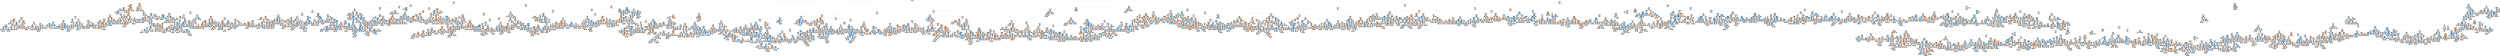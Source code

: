 digraph Tree {
node [shape=box, style="filled", color="black", fontname="helvetica"] ;
edge [fontname="helvetica"] ;
0 [label="Tumor_Growth_Rate <= 0.802\ngini = 0.5\nsamples = 15000\nvalue = [7461.0, 7539.0]", fillcolor="#fdfeff"] ;
1 [label="Age <= 30.5\ngini = 0.499\nsamples = 3612\nvalue = [1875, 1737]", fillcolor="#fdf6f0"] ;
0 -> 1 [labeldistance=2.5, labelangle=45, headlabel="True"] ;
2 [label="Tumor_Size <= 1.108\ngini = 0.489\nsamples = 678\nvalue = [390, 288]", fillcolor="#f8decb"] ;
1 -> 2 ;
3 [label="Survival_Rate <= 44.744\ngini = 0.389\nsamples = 53\nvalue = [39, 14]", fillcolor="#eeae80"] ;
2 -> 3 ;
4 [label="gini = 0.0\nsamples = 3\nvalue = [0, 3]", fillcolor="#399de5"] ;
3 -> 4 ;
5 [label="Symptom_2_1 <= 0.5\ngini = 0.343\nsamples = 50\nvalue = [39, 11]", fillcolor="#eca571"] ;
3 -> 5 ;
6 [label="Tumor_Growth_Rate <= 0.397\ngini = 0.472\nsamples = 21\nvalue = [13, 8]", fillcolor="#f5cfb3"] ;
5 -> 6 ;
7 [label="Surgery_Performed_0 <= 0.5\ngini = 0.486\nsamples = 12\nvalue = [5, 7]", fillcolor="#c6e3f8"] ;
6 -> 7 ;
8 [label="Symptom_1_2 <= 0.5\ngini = 0.469\nsamples = 8\nvalue = [5, 3]", fillcolor="#f5cdb0"] ;
7 -> 8 ;
9 [label="gini = 0.0\nsamples = 4\nvalue = [4, 0]", fillcolor="#e58139"] ;
8 -> 9 ;
10 [label="Survival_Rate <= 90.388\ngini = 0.375\nsamples = 4\nvalue = [1, 3]", fillcolor="#7bbeee"] ;
8 -> 10 ;
11 [label="gini = 0.0\nsamples = 3\nvalue = [0, 3]", fillcolor="#399de5"] ;
10 -> 11 ;
12 [label="gini = 0.0\nsamples = 1\nvalue = [1, 0]", fillcolor="#e58139"] ;
10 -> 12 ;
13 [label="gini = 0.0\nsamples = 4\nvalue = [0, 4]", fillcolor="#399de5"] ;
7 -> 13 ;
14 [label="Survival_Rate <= 54.981\ngini = 0.198\nsamples = 9\nvalue = [8, 1]", fillcolor="#e89152"] ;
6 -> 14 ;
15 [label="gini = 0.0\nsamples = 1\nvalue = [0, 1]", fillcolor="#399de5"] ;
14 -> 15 ;
16 [label="gini = 0.0\nsamples = 8\nvalue = [8, 0]", fillcolor="#e58139"] ;
14 -> 16 ;
17 [label="Tumor_Growth_Rate <= 0.742\ngini = 0.185\nsamples = 29\nvalue = [26, 3]", fillcolor="#e89050"] ;
5 -> 17 ;
18 [label="Tumor_Growth_Rate <= 0.206\ngini = 0.137\nsamples = 27\nvalue = [25, 2]", fillcolor="#e78b49"] ;
17 -> 18 ;
19 [label="Tumor_Growth_Rate <= 0.176\ngini = 0.408\nsamples = 7\nvalue = [5, 2]", fillcolor="#efb388"] ;
18 -> 19 ;
20 [label="gini = 0.0\nsamples = 5\nvalue = [5, 0]", fillcolor="#e58139"] ;
19 -> 20 ;
21 [label="gini = 0.0\nsamples = 2\nvalue = [0, 2]", fillcolor="#399de5"] ;
19 -> 21 ;
22 [label="gini = 0.0\nsamples = 20\nvalue = [20, 0]", fillcolor="#e58139"] ;
18 -> 22 ;
23 [label="Gender_0 <= 0.5\ngini = 0.5\nsamples = 2\nvalue = [1, 1]", fillcolor="#ffffff"] ;
17 -> 23 ;
24 [label="gini = 0.0\nsamples = 1\nvalue = [0, 1]", fillcolor="#399de5"] ;
23 -> 24 ;
25 [label="gini = 0.0\nsamples = 1\nvalue = [1, 0]", fillcolor="#e58139"] ;
23 -> 25 ;
26 [label="Tumor_Growth_Rate <= 0.798\ngini = 0.492\nsamples = 625\nvalue = [351, 274]", fillcolor="#f9e3d4"] ;
2 -> 26 ;
27 [label="Tumor_Size <= 1.18\ngini = 0.494\nsamples = 618\nvalue = [344.0, 274.0]", fillcolor="#fae5d7"] ;
26 -> 27 ;
28 [label="gini = 0.0\nsamples = 4\nvalue = [0, 4]", fillcolor="#399de5"] ;
27 -> 28 ;
29 [label="Tumor_Size <= 1.298\ngini = 0.493\nsamples = 614\nvalue = [344, 270]", fillcolor="#f9e4d4"] ;
27 -> 29 ;
30 [label="Tumor_Growth_Rate <= 0.121\ngini = 0.198\nsamples = 9\nvalue = [8, 1]", fillcolor="#e89152"] ;
29 -> 30 ;
31 [label="gini = 0.0\nsamples = 1\nvalue = [0, 1]", fillcolor="#399de5"] ;
30 -> 31 ;
32 [label="gini = 0.0\nsamples = 8\nvalue = [8, 0]", fillcolor="#e58139"] ;
30 -> 32 ;
33 [label="Tumor_Size <= 1.356\ngini = 0.494\nsamples = 605\nvalue = [336, 269]", fillcolor="#fae6d8"] ;
29 -> 33 ;
34 [label="gini = 0.0\nsamples = 3\nvalue = [0, 3]", fillcolor="#399de5"] ;
33 -> 34 ;
35 [label="Tumor_Size <= 9.101\ngini = 0.493\nsamples = 602\nvalue = [336, 266]", fillcolor="#fae5d6"] ;
33 -> 35 ;
36 [label="Tumor_Size <= 7.691\ngini = 0.49\nsamples = 537\nvalue = [307, 230]", fillcolor="#f8dfcd"] ;
35 -> 36 ;
37 [label="Tumor_Size <= 7.577\ngini = 0.496\nsamples = 426\nvalue = [233, 193]", fillcolor="#fbe9dd"] ;
36 -> 37 ;
38 [label="Age <= 28.5\ngini = 0.495\nsamples = 422\nvalue = [233, 189]", fillcolor="#fae7da"] ;
37 -> 38 ;
39 [label="Age <= 23.5\ngini = 0.499\nsamples = 342\nvalue = [180, 162]", fillcolor="#fcf2eb"] ;
38 -> 39 ;
40 [label="Tumor_Growth_Rate <= 0.162\ngini = 0.484\nsamples = 149\nvalue = [88, 61]", fillcolor="#f7d8c2"] ;
39 -> 40 ;
41 [label="Survival_Rate <= 43.193\ngini = 0.198\nsamples = 18\nvalue = [16, 2]", fillcolor="#e89152"] ;
40 -> 41 ;
42 [label="gini = 0.0\nsamples = 1\nvalue = [0, 1]", fillcolor="#399de5"] ;
41 -> 42 ;
43 [label="Tumor_Size <= 3.049\ngini = 0.111\nsamples = 17\nvalue = [16, 1]", fillcolor="#e78945"] ;
41 -> 43 ;
44 [label="Gender_1 <= 0.5\ngini = 0.444\nsamples = 3\nvalue = [2, 1]", fillcolor="#f2c09c"] ;
43 -> 44 ;
45 [label="gini = 0.0\nsamples = 2\nvalue = [2, 0]", fillcolor="#e58139"] ;
44 -> 45 ;
46 [label="gini = 0.0\nsamples = 1\nvalue = [0, 1]", fillcolor="#399de5"] ;
44 -> 46 ;
47 [label="gini = 0.0\nsamples = 14\nvalue = [14, 0]", fillcolor="#e58139"] ;
43 -> 47 ;
48 [label="Tumor_Size <= 3.624\ngini = 0.495\nsamples = 131\nvalue = [72, 59]", fillcolor="#fae8db"] ;
40 -> 48 ;
49 [label="Tumor_Growth_Rate <= 0.762\ngini = 0.496\nsamples = 53\nvalue = [24, 29]", fillcolor="#ddeefb"] ;
48 -> 49 ;
50 [label="Symptom_2_0 <= 0.5\ngini = 0.483\nsamples = 49\nvalue = [20, 29]", fillcolor="#c2e1f7"] ;
49 -> 50 ;
51 [label="Location_1 <= 0.5\ngini = 0.499\nsamples = 40\nvalue = [19, 21]", fillcolor="#ecf6fd"] ;
50 -> 51 ;
52 [label="Tumor_Size <= 1.678\ngini = 0.375\nsamples = 16\nvalue = [4, 12]", fillcolor="#7bbeee"] ;
51 -> 52 ;
53 [label="gini = 0.0\nsamples = 2\nvalue = [2, 0]", fillcolor="#e58139"] ;
52 -> 53 ;
54 [label="Survival_Rate <= 52.045\ngini = 0.245\nsamples = 14\nvalue = [2, 12]", fillcolor="#5aade9"] ;
52 -> 54 ;
55 [label="Symptom_2_1 <= 0.5\ngini = 0.444\nsamples = 6\nvalue = [2, 4]", fillcolor="#9ccef2"] ;
54 -> 55 ;
56 [label="gini = 0.0\nsamples = 3\nvalue = [0, 3]", fillcolor="#399de5"] ;
55 -> 56 ;
57 [label="Survival_Rate <= 41.368\ngini = 0.444\nsamples = 3\nvalue = [2, 1]", fillcolor="#f2c09c"] ;
55 -> 57 ;
58 [label="gini = 0.0\nsamples = 1\nvalue = [0, 1]", fillcolor="#399de5"] ;
57 -> 58 ;
59 [label="gini = 0.0\nsamples = 2\nvalue = [2, 0]", fillcolor="#e58139"] ;
57 -> 59 ;
60 [label="gini = 0.0\nsamples = 8\nvalue = [0, 8]", fillcolor="#399de5"] ;
54 -> 60 ;
61 [label="Tumor_Growth_Rate <= 0.525\ngini = 0.469\nsamples = 24\nvalue = [15, 9]", fillcolor="#f5cdb0"] ;
51 -> 61 ;
62 [label="Tumor_Growth_Rate <= 0.361\ngini = 0.49\nsamples = 14\nvalue = [6, 8]", fillcolor="#cee6f8"] ;
61 -> 62 ;
63 [label="Age <= 22.0\ngini = 0.408\nsamples = 7\nvalue = [5, 2]", fillcolor="#efb388"] ;
62 -> 63 ;
64 [label="gini = 0.0\nsamples = 4\nvalue = [4, 0]", fillcolor="#e58139"] ;
63 -> 64 ;
65 [label="Radiation_Treatment_0 <= 0.5\ngini = 0.444\nsamples = 3\nvalue = [1, 2]", fillcolor="#9ccef2"] ;
63 -> 65 ;
66 [label="gini = 0.0\nsamples = 2\nvalue = [0, 2]", fillcolor="#399de5"] ;
65 -> 66 ;
67 [label="gini = 0.0\nsamples = 1\nvalue = [1, 0]", fillcolor="#e58139"] ;
65 -> 67 ;
68 [label="Age <= 21.5\ngini = 0.245\nsamples = 7\nvalue = [1, 6]", fillcolor="#5aade9"] ;
62 -> 68 ;
69 [label="gini = 0.0\nsamples = 6\nvalue = [0, 6]", fillcolor="#399de5"] ;
68 -> 69 ;
70 [label="gini = 0.0\nsamples = 1\nvalue = [1, 0]", fillcolor="#e58139"] ;
68 -> 70 ;
71 [label="Age <= 20.5\ngini = 0.18\nsamples = 10\nvalue = [9, 1]", fillcolor="#e88f4f"] ;
61 -> 71 ;
72 [label="Tumor_Size <= 2.407\ngini = 0.5\nsamples = 2\nvalue = [1, 1]", fillcolor="#ffffff"] ;
71 -> 72 ;
73 [label="gini = 0.0\nsamples = 1\nvalue = [1, 0]", fillcolor="#e58139"] ;
72 -> 73 ;
74 [label="gini = 0.0\nsamples = 1\nvalue = [0, 1]", fillcolor="#399de5"] ;
72 -> 74 ;
75 [label="gini = 0.0\nsamples = 8\nvalue = [8, 0]", fillcolor="#e58139"] ;
71 -> 75 ;
76 [label="Location_0 <= 0.5\ngini = 0.198\nsamples = 9\nvalue = [1, 8]", fillcolor="#52a9e8"] ;
50 -> 76 ;
77 [label="gini = 0.0\nsamples = 8\nvalue = [0, 8]", fillcolor="#399de5"] ;
76 -> 77 ;
78 [label="gini = 0.0\nsamples = 1\nvalue = [1, 0]", fillcolor="#e58139"] ;
76 -> 78 ;
79 [label="gini = 0.0\nsamples = 4\nvalue = [4, 0]", fillcolor="#e58139"] ;
49 -> 79 ;
80 [label="Tumor_Growth_Rate <= 0.403\ngini = 0.473\nsamples = 78\nvalue = [48, 30]", fillcolor="#f5d0b5"] ;
48 -> 80 ;
81 [label="Tumor_Growth_Rate <= 0.324\ngini = 0.355\nsamples = 26\nvalue = [20, 6]", fillcolor="#eda774"] ;
80 -> 81 ;
82 [label="Family_History_1 <= 0.5\ngini = 0.469\nsamples = 16\nvalue = [10, 6]", fillcolor="#f5cdb0"] ;
81 -> 82 ;
83 [label="Tumor_Growth_Rate <= 0.214\ngini = 0.49\nsamples = 7\nvalue = [3, 4]", fillcolor="#cee6f8"] ;
82 -> 83 ;
84 [label="gini = 0.0\nsamples = 3\nvalue = [0, 3]", fillcolor="#399de5"] ;
83 -> 84 ;
85 [label="Location_0 <= 0.5\ngini = 0.375\nsamples = 4\nvalue = [3, 1]", fillcolor="#eeab7b"] ;
83 -> 85 ;
86 [label="gini = 0.0\nsamples = 3\nvalue = [3, 0]", fillcolor="#e58139"] ;
85 -> 86 ;
87 [label="gini = 0.0\nsamples = 1\nvalue = [0, 1]", fillcolor="#399de5"] ;
85 -> 87 ;
88 [label="Tumor_Size <= 6.787\ngini = 0.346\nsamples = 9\nvalue = [7, 2]", fillcolor="#eca572"] ;
82 -> 88 ;
89 [label="gini = 0.0\nsamples = 6\nvalue = [6, 0]", fillcolor="#e58139"] ;
88 -> 89 ;
90 [label="Chemotherapy_0 <= 0.5\ngini = 0.444\nsamples = 3\nvalue = [1, 2]", fillcolor="#9ccef2"] ;
88 -> 90 ;
91 [label="gini = 0.0\nsamples = 2\nvalue = [0, 2]", fillcolor="#399de5"] ;
90 -> 91 ;
92 [label="gini = 0.0\nsamples = 1\nvalue = [1, 0]", fillcolor="#e58139"] ;
90 -> 92 ;
93 [label="gini = 0.0\nsamples = 10\nvalue = [10, 0]", fillcolor="#e58139"] ;
81 -> 93 ;
94 [label="Symptom_3_0 <= 0.5\ngini = 0.497\nsamples = 52\nvalue = [28, 24]", fillcolor="#fbede3"] ;
80 -> 94 ;
95 [label="Tumor_Type_0 <= 0.5\ngini = 0.469\nsamples = 40\nvalue = [25, 15]", fillcolor="#f5cdb0"] ;
94 -> 95 ;
96 [label="Histology_1 <= 0.5\ngini = 0.397\nsamples = 22\nvalue = [16, 6]", fillcolor="#efb083"] ;
95 -> 96 ;
97 [label="Tumor_Growth_Rate <= 0.624\ngini = 0.494\nsamples = 9\nvalue = [4, 5]", fillcolor="#d7ebfa"] ;
96 -> 97 ;
98 [label="Symptom_1_0 <= 0.5\ngini = 0.32\nsamples = 5\nvalue = [4, 1]", fillcolor="#eca06a"] ;
97 -> 98 ;
99 [label="gini = 0.0\nsamples = 4\nvalue = [4, 0]", fillcolor="#e58139"] ;
98 -> 99 ;
100 [label="gini = 0.0\nsamples = 1\nvalue = [0, 1]", fillcolor="#399de5"] ;
98 -> 100 ;
101 [label="gini = 0.0\nsamples = 4\nvalue = [0, 4]", fillcolor="#399de5"] ;
97 -> 101 ;
102 [label="Survival_Rate <= 95.613\ngini = 0.142\nsamples = 13\nvalue = [12, 1]", fillcolor="#e78c49"] ;
96 -> 102 ;
103 [label="gini = 0.0\nsamples = 11\nvalue = [11, 0]", fillcolor="#e58139"] ;
102 -> 103 ;
104 [label="Chemotherapy_1 <= 0.5\ngini = 0.5\nsamples = 2\nvalue = [1, 1]", fillcolor="#ffffff"] ;
102 -> 104 ;
105 [label="gini = 0.0\nsamples = 1\nvalue = [1, 0]", fillcolor="#e58139"] ;
104 -> 105 ;
106 [label="gini = 0.0\nsamples = 1\nvalue = [0, 1]", fillcolor="#399de5"] ;
104 -> 106 ;
107 [label="Symptom_1_0 <= 0.5\ngini = 0.5\nsamples = 18\nvalue = [9, 9]", fillcolor="#ffffff"] ;
95 -> 107 ;
108 [label="Histology_2 <= 0.5\ngini = 0.48\nsamples = 15\nvalue = [6, 9]", fillcolor="#bddef6"] ;
107 -> 108 ;
109 [label="Tumor_Size <= 4.086\ngini = 0.245\nsamples = 7\nvalue = [1, 6]", fillcolor="#5aade9"] ;
108 -> 109 ;
110 [label="gini = 0.0\nsamples = 1\nvalue = [1, 0]", fillcolor="#e58139"] ;
109 -> 110 ;
111 [label="gini = 0.0\nsamples = 6\nvalue = [0, 6]", fillcolor="#399de5"] ;
109 -> 111 ;
112 [label="Symptom_2_1 <= 0.5\ngini = 0.469\nsamples = 8\nvalue = [5, 3]", fillcolor="#f5cdb0"] ;
108 -> 112 ;
113 [label="Age <= 20.5\ngini = 0.375\nsamples = 4\nvalue = [1, 3]", fillcolor="#7bbeee"] ;
112 -> 113 ;
114 [label="gini = 0.0\nsamples = 1\nvalue = [1, 0]", fillcolor="#e58139"] ;
113 -> 114 ;
115 [label="gini = 0.0\nsamples = 3\nvalue = [0, 3]", fillcolor="#399de5"] ;
113 -> 115 ;
116 [label="gini = 0.0\nsamples = 4\nvalue = [4, 0]", fillcolor="#e58139"] ;
112 -> 116 ;
117 [label="gini = 0.0\nsamples = 3\nvalue = [3, 0]", fillcolor="#e58139"] ;
107 -> 117 ;
118 [label="Stage_2 <= 0.5\ngini = 0.375\nsamples = 12\nvalue = [3, 9]", fillcolor="#7bbeee"] ;
94 -> 118 ;
119 [label="Chemotherapy_1 <= 0.5\ngini = 0.48\nsamples = 5\nvalue = [3, 2]", fillcolor="#f6d5bd"] ;
118 -> 119 ;
120 [label="Histology_2 <= 0.5\ngini = 0.444\nsamples = 3\nvalue = [1, 2]", fillcolor="#9ccef2"] ;
119 -> 120 ;
121 [label="gini = 0.0\nsamples = 1\nvalue = [1, 0]", fillcolor="#e58139"] ;
120 -> 121 ;
122 [label="gini = 0.0\nsamples = 2\nvalue = [0, 2]", fillcolor="#399de5"] ;
120 -> 122 ;
123 [label="gini = 0.0\nsamples = 2\nvalue = [2, 0]", fillcolor="#e58139"] ;
119 -> 123 ;
124 [label="gini = 0.0\nsamples = 7\nvalue = [0, 7]", fillcolor="#399de5"] ;
118 -> 124 ;
125 [label="Histology_2 <= 0.5\ngini = 0.499\nsamples = 193\nvalue = [92, 101]", fillcolor="#edf6fd"] ;
39 -> 125 ;
126 [label="Survival_Rate <= 96.7\ngini = 0.477\nsamples = 97\nvalue = [38.0, 59.0]", fillcolor="#b9dcf6"] ;
125 -> 126 ;
127 [label="Symptom_1_2 <= 0.5\ngini = 0.462\nsamples = 91\nvalue = [33.0, 58.0]", fillcolor="#aad5f4"] ;
126 -> 127 ;
128 [label="Stage_0 <= 0.5\ngini = 0.357\nsamples = 43\nvalue = [10, 33]", fillcolor="#75bbed"] ;
127 -> 128 ;
129 [label="Gender_0 <= 0.5\ngini = 0.191\nsamples = 28\nvalue = [3, 25]", fillcolor="#51a9e8"] ;
128 -> 129 ;
130 [label="Tumor_Size <= 5.521\ngini = 0.375\nsamples = 12\nvalue = [3, 9]", fillcolor="#7bbeee"] ;
129 -> 130 ;
131 [label="Radiation_Treatment_0 <= 0.5\ngini = 0.5\nsamples = 6\nvalue = [3, 3]", fillcolor="#ffffff"] ;
130 -> 131 ;
132 [label="gini = 0.0\nsamples = 3\nvalue = [0, 3]", fillcolor="#399de5"] ;
131 -> 132 ;
133 [label="gini = 0.0\nsamples = 3\nvalue = [3, 0]", fillcolor="#e58139"] ;
131 -> 133 ;
134 [label="gini = 0.0\nsamples = 6\nvalue = [0, 6]", fillcolor="#399de5"] ;
130 -> 134 ;
135 [label="gini = 0.0\nsamples = 16\nvalue = [0, 16]", fillcolor="#399de5"] ;
129 -> 135 ;
136 [label="Symptom_2_2 <= 0.5\ngini = 0.498\nsamples = 15\nvalue = [7, 8]", fillcolor="#e6f3fc"] ;
128 -> 136 ;
137 [label="Tumor_Size <= 5.946\ngini = 0.245\nsamples = 7\nvalue = [6, 1]", fillcolor="#e9965a"] ;
136 -> 137 ;
138 [label="gini = 0.0\nsamples = 5\nvalue = [5, 0]", fillcolor="#e58139"] ;
137 -> 138 ;
139 [label="Symptom_2_0 <= 0.5\ngini = 0.5\nsamples = 2\nvalue = [1, 1]", fillcolor="#ffffff"] ;
137 -> 139 ;
140 [label="gini = 0.0\nsamples = 1\nvalue = [1, 0]", fillcolor="#e58139"] ;
139 -> 140 ;
141 [label="gini = 0.0\nsamples = 1\nvalue = [0, 1]", fillcolor="#399de5"] ;
139 -> 141 ;
142 [label="Symptom_1_0 <= 0.5\ngini = 0.219\nsamples = 8\nvalue = [1, 7]", fillcolor="#55abe9"] ;
136 -> 142 ;
143 [label="Tumor_Type_1 <= 0.5\ngini = 0.5\nsamples = 2\nvalue = [1, 1]", fillcolor="#ffffff"] ;
142 -> 143 ;
144 [label="gini = 0.0\nsamples = 1\nvalue = [0, 1]", fillcolor="#399de5"] ;
143 -> 144 ;
145 [label="gini = 0.0\nsamples = 1\nvalue = [1, 0]", fillcolor="#e58139"] ;
143 -> 145 ;
146 [label="gini = 0.0\nsamples = 6\nvalue = [0, 6]", fillcolor="#399de5"] ;
142 -> 146 ;
147 [label="Tumor_Size <= 4.403\ngini = 0.499\nsamples = 48\nvalue = [23, 25]", fillcolor="#eff7fd"] ;
127 -> 147 ;
148 [label="Tumor_Size <= 2.983\ngini = 0.415\nsamples = 17\nvalue = [12, 5]", fillcolor="#f0b58b"] ;
147 -> 148 ;
149 [label="Tumor_Growth_Rate <= 0.53\ngini = 0.494\nsamples = 9\nvalue = [4, 5]", fillcolor="#d7ebfa"] ;
148 -> 149 ;
150 [label="Histology_0 <= 0.5\ngini = 0.278\nsamples = 6\nvalue = [1, 5]", fillcolor="#61b1ea"] ;
149 -> 150 ;
151 [label="gini = 0.0\nsamples = 5\nvalue = [0, 5]", fillcolor="#399de5"] ;
150 -> 151 ;
152 [label="gini = 0.0\nsamples = 1\nvalue = [1, 0]", fillcolor="#e58139"] ;
150 -> 152 ;
153 [label="gini = 0.0\nsamples = 3\nvalue = [3, 0]", fillcolor="#e58139"] ;
149 -> 153 ;
154 [label="gini = 0.0\nsamples = 8\nvalue = [8, 0]", fillcolor="#e58139"] ;
148 -> 154 ;
155 [label="Tumor_Size <= 5.922\ngini = 0.458\nsamples = 31\nvalue = [11, 20]", fillcolor="#a6d3f3"] ;
147 -> 155 ;
156 [label="Tumor_Growth_Rate <= 0.195\ngini = 0.245\nsamples = 14\nvalue = [2, 12]", fillcolor="#5aade9"] ;
155 -> 156 ;
157 [label="gini = 0.0\nsamples = 1\nvalue = [1, 0]", fillcolor="#e58139"] ;
156 -> 157 ;
158 [label="Tumor_Size <= 4.757\ngini = 0.142\nsamples = 13\nvalue = [1, 12]", fillcolor="#49a5e7"] ;
156 -> 158 ;
159 [label="Radiation_Treatment_0 <= 0.5\ngini = 0.444\nsamples = 3\nvalue = [1, 2]", fillcolor="#9ccef2"] ;
158 -> 159 ;
160 [label="gini = 0.0\nsamples = 1\nvalue = [1, 0]", fillcolor="#e58139"] ;
159 -> 160 ;
161 [label="gini = 0.0\nsamples = 2\nvalue = [0, 2]", fillcolor="#399de5"] ;
159 -> 161 ;
162 [label="gini = 0.0\nsamples = 10\nvalue = [0, 10]", fillcolor="#399de5"] ;
158 -> 162 ;
163 [label="Tumor_Size <= 6.595\ngini = 0.498\nsamples = 17\nvalue = [9, 8]", fillcolor="#fcf1e9"] ;
155 -> 163 ;
164 [label="gini = 0.0\nsamples = 6\nvalue = [6, 0]", fillcolor="#e58139"] ;
163 -> 164 ;
165 [label="Stage_2 <= 0.5\ngini = 0.397\nsamples = 11\nvalue = [3, 8]", fillcolor="#83c2ef"] ;
163 -> 165 ;
166 [label="gini = 0.0\nsamples = 5\nvalue = [0, 5]", fillcolor="#399de5"] ;
165 -> 166 ;
167 [label="Symptom_2_1 <= 0.5\ngini = 0.5\nsamples = 6\nvalue = [3, 3]", fillcolor="#ffffff"] ;
165 -> 167 ;
168 [label="Tumor_Type_1 <= 0.5\ngini = 0.375\nsamples = 4\nvalue = [1, 3]", fillcolor="#7bbeee"] ;
167 -> 168 ;
169 [label="gini = 0.0\nsamples = 3\nvalue = [0, 3]", fillcolor="#399de5"] ;
168 -> 169 ;
170 [label="gini = 0.0\nsamples = 1\nvalue = [1, 0]", fillcolor="#e58139"] ;
168 -> 170 ;
171 [label="gini = 0.0\nsamples = 2\nvalue = [2, 0]", fillcolor="#e58139"] ;
167 -> 171 ;
172 [label="Age <= 24.5\ngini = 0.278\nsamples = 6\nvalue = [5, 1]", fillcolor="#ea9a61"] ;
126 -> 172 ;
173 [label="gini = 0.0\nsamples = 1\nvalue = [0, 1]", fillcolor="#399de5"] ;
172 -> 173 ;
174 [label="gini = 0.0\nsamples = 5\nvalue = [5, 0]", fillcolor="#e58139"] ;
172 -> 174 ;
175 [label="Symptom_3_2 <= 0.5\ngini = 0.492\nsamples = 96\nvalue = [54, 42]", fillcolor="#f9e3d3"] ;
125 -> 175 ;
176 [label="MRI_Result_0 <= 0.5\ngini = 0.499\nsamples = 52\nvalue = [25.0, 27.0]", fillcolor="#f0f8fd"] ;
175 -> 176 ;
177 [label="Tumor_Size <= 4.399\ngini = 0.436\nsamples = 28\nvalue = [9, 19]", fillcolor="#97cbf1"] ;
176 -> 177 ;
178 [label="Tumor_Size <= 3.716\ngini = 0.497\nsamples = 13\nvalue = [7, 6]", fillcolor="#fbede3"] ;
177 -> 178 ;
179 [label="Tumor_Type_1 <= 0.5\ngini = 0.444\nsamples = 9\nvalue = [3, 6]", fillcolor="#9ccef2"] ;
178 -> 179 ;
180 [label="Histology_1 <= 0.5\ngini = 0.375\nsamples = 4\nvalue = [3, 1]", fillcolor="#eeab7b"] ;
179 -> 180 ;
181 [label="gini = 0.0\nsamples = 1\nvalue = [0, 1]", fillcolor="#399de5"] ;
180 -> 181 ;
182 [label="gini = 0.0\nsamples = 3\nvalue = [3, 0]", fillcolor="#e58139"] ;
180 -> 182 ;
183 [label="gini = 0.0\nsamples = 5\nvalue = [0, 5]", fillcolor="#399de5"] ;
179 -> 183 ;
184 [label="gini = 0.0\nsamples = 4\nvalue = [4, 0]", fillcolor="#e58139"] ;
178 -> 184 ;
185 [label="Tumor_Size <= 6.2\ngini = 0.231\nsamples = 15\nvalue = [2, 13]", fillcolor="#57ace9"] ;
177 -> 185 ;
186 [label="gini = 0.0\nsamples = 9\nvalue = [0, 9]", fillcolor="#399de5"] ;
185 -> 186 ;
187 [label="Histology_1 <= 0.5\ngini = 0.444\nsamples = 6\nvalue = [2, 4]", fillcolor="#9ccef2"] ;
185 -> 187 ;
188 [label="gini = 0.0\nsamples = 2\nvalue = [2, 0]", fillcolor="#e58139"] ;
187 -> 188 ;
189 [label="gini = 0.0\nsamples = 4\nvalue = [0, 4]", fillcolor="#399de5"] ;
187 -> 189 ;
190 [label="Location_1 <= 0.5\ngini = 0.444\nsamples = 24\nvalue = [16, 8]", fillcolor="#f2c09c"] ;
176 -> 190 ;
191 [label="Tumor_Size <= 2.282\ngini = 0.5\nsamples = 16\nvalue = [8, 8]", fillcolor="#ffffff"] ;
190 -> 191 ;
192 [label="gini = 0.0\nsamples = 4\nvalue = [4, 0]", fillcolor="#e58139"] ;
191 -> 192 ;
193 [label="Symptom_2_2 <= 0.5\ngini = 0.444\nsamples = 12\nvalue = [4, 8]", fillcolor="#9ccef2"] ;
191 -> 193 ;
194 [label="Tumor_Growth_Rate <= 0.54\ngini = 0.48\nsamples = 5\nvalue = [3, 2]", fillcolor="#f6d5bd"] ;
193 -> 194 ;
195 [label="Survival_Rate <= 84.571\ngini = 0.444\nsamples = 3\nvalue = [1, 2]", fillcolor="#9ccef2"] ;
194 -> 195 ;
196 [label="gini = 0.0\nsamples = 2\nvalue = [0, 2]", fillcolor="#399de5"] ;
195 -> 196 ;
197 [label="gini = 0.0\nsamples = 1\nvalue = [1, 0]", fillcolor="#e58139"] ;
195 -> 197 ;
198 [label="gini = 0.0\nsamples = 2\nvalue = [2, 0]", fillcolor="#e58139"] ;
194 -> 198 ;
199 [label="Tumor_Size <= 6.594\ngini = 0.245\nsamples = 7\nvalue = [1, 6]", fillcolor="#5aade9"] ;
193 -> 199 ;
200 [label="gini = 0.0\nsamples = 6\nvalue = [0, 6]", fillcolor="#399de5"] ;
199 -> 200 ;
201 [label="gini = 0.0\nsamples = 1\nvalue = [1, 0]", fillcolor="#e58139"] ;
199 -> 201 ;
202 [label="gini = 0.0\nsamples = 8\nvalue = [8, 0]", fillcolor="#e58139"] ;
190 -> 202 ;
203 [label="Tumor_Growth_Rate <= 0.681\ngini = 0.449\nsamples = 44\nvalue = [29.0, 15.0]", fillcolor="#f2c29f"] ;
175 -> 203 ;
204 [label="Symptom_2_2 <= 0.5\ngini = 0.493\nsamples = 34\nvalue = [19, 15]", fillcolor="#fae4d5"] ;
203 -> 204 ;
205 [label="Survival_Rate <= 69.81\ngini = 0.457\nsamples = 17\nvalue = [6, 11]", fillcolor="#a5d2f3"] ;
204 -> 205 ;
206 [label="Tumor_Size <= 5.833\ngini = 0.469\nsamples = 8\nvalue = [5, 3]", fillcolor="#f5cdb0"] ;
205 -> 206 ;
207 [label="gini = 0.0\nsamples = 4\nvalue = [4, 0]", fillcolor="#e58139"] ;
206 -> 207 ;
208 [label="Stage_2 <= 0.5\ngini = 0.375\nsamples = 4\nvalue = [1, 3]", fillcolor="#7bbeee"] ;
206 -> 208 ;
209 [label="gini = 0.0\nsamples = 1\nvalue = [1, 0]", fillcolor="#e58139"] ;
208 -> 209 ;
210 [label="gini = 0.0\nsamples = 3\nvalue = [0, 3]", fillcolor="#399de5"] ;
208 -> 210 ;
211 [label="Tumor_Size <= 1.579\ngini = 0.198\nsamples = 9\nvalue = [1, 8]", fillcolor="#52a9e8"] ;
205 -> 211 ;
212 [label="gini = 0.0\nsamples = 1\nvalue = [1, 0]", fillcolor="#e58139"] ;
211 -> 212 ;
213 [label="gini = 0.0\nsamples = 8\nvalue = [0, 8]", fillcolor="#399de5"] ;
211 -> 213 ;
214 [label="Tumor_Growth_Rate <= 0.608\ngini = 0.36\nsamples = 17\nvalue = [13, 4]", fillcolor="#eda876"] ;
204 -> 214 ;
215 [label="Gender_0 <= 0.5\ngini = 0.133\nsamples = 14\nvalue = [13, 1]", fillcolor="#e78b48"] ;
214 -> 215 ;
216 [label="gini = 0.0\nsamples = 11\nvalue = [11, 0]", fillcolor="#e58139"] ;
215 -> 216 ;
217 [label="MRI_Result_1 <= 0.5\ngini = 0.444\nsamples = 3\nvalue = [2, 1]", fillcolor="#f2c09c"] ;
215 -> 217 ;
218 [label="gini = 0.0\nsamples = 1\nvalue = [0, 1]", fillcolor="#399de5"] ;
217 -> 218 ;
219 [label="gini = 0.0\nsamples = 2\nvalue = [2, 0]", fillcolor="#e58139"] ;
217 -> 219 ;
220 [label="gini = 0.0\nsamples = 3\nvalue = [0, 3]", fillcolor="#399de5"] ;
214 -> 220 ;
221 [label="gini = 0.0\nsamples = 10\nvalue = [10, 0]", fillcolor="#e58139"] ;
203 -> 221 ;
222 [label="Survival_Rate <= 90.314\ngini = 0.447\nsamples = 80\nvalue = [53, 27]", fillcolor="#f2c19e"] ;
38 -> 222 ;
223 [label="Tumor_Growth_Rate <= 0.649\ngini = 0.472\nsamples = 68\nvalue = [42, 26]", fillcolor="#f5cfb4"] ;
222 -> 223 ;
224 [label="Tumor_Growth_Rate <= 0.207\ngini = 0.431\nsamples = 54\nvalue = [37, 17]", fillcolor="#f1bb94"] ;
223 -> 224 ;
225 [label="Tumor_Type_0 <= 0.5\ngini = 0.32\nsamples = 5\nvalue = [1, 4]", fillcolor="#6ab6ec"] ;
224 -> 225 ;
226 [label="gini = 0.0\nsamples = 4\nvalue = [0, 4]", fillcolor="#399de5"] ;
225 -> 226 ;
227 [label="gini = 0.0\nsamples = 1\nvalue = [1, 0]", fillcolor="#e58139"] ;
225 -> 227 ;
228 [label="Histology_0 <= 0.5\ngini = 0.39\nsamples = 49\nvalue = [36, 13]", fillcolor="#eeae80"] ;
224 -> 228 ;
229 [label="Tumor_Growth_Rate <= 0.412\ngini = 0.307\nsamples = 37\nvalue = [30, 7]", fillcolor="#eb9e67"] ;
228 -> 229 ;
230 [label="Tumor_Growth_Rate <= 0.276\ngini = 0.432\nsamples = 19\nvalue = [13, 6]", fillcolor="#f1bb94"] ;
229 -> 230 ;
231 [label="gini = 0.0\nsamples = 6\nvalue = [6, 0]", fillcolor="#e58139"] ;
230 -> 231 ;
232 [label="Survival_Rate <= 73.459\ngini = 0.497\nsamples = 13\nvalue = [7, 6]", fillcolor="#fbede3"] ;
230 -> 232 ;
233 [label="Tumor_Size <= 3.307\ngini = 0.278\nsamples = 6\nvalue = [1, 5]", fillcolor="#61b1ea"] ;
232 -> 233 ;
234 [label="gini = 0.0\nsamples = 1\nvalue = [1, 0]", fillcolor="#e58139"] ;
233 -> 234 ;
235 [label="gini = 0.0\nsamples = 5\nvalue = [0, 5]", fillcolor="#399de5"] ;
233 -> 235 ;
236 [label="Location_2 <= 0.5\ngini = 0.245\nsamples = 7\nvalue = [6, 1]", fillcolor="#e9965a"] ;
232 -> 236 ;
237 [label="gini = 0.0\nsamples = 5\nvalue = [5, 0]", fillcolor="#e58139"] ;
236 -> 237 ;
238 [label="Surgery_Performed_0 <= 0.5\ngini = 0.5\nsamples = 2\nvalue = [1, 1]", fillcolor="#ffffff"] ;
236 -> 238 ;
239 [label="gini = 0.0\nsamples = 1\nvalue = [1, 0]", fillcolor="#e58139"] ;
238 -> 239 ;
240 [label="gini = 0.0\nsamples = 1\nvalue = [0, 1]", fillcolor="#399de5"] ;
238 -> 240 ;
241 [label="Tumor_Growth_Rate <= 0.624\ngini = 0.105\nsamples = 18\nvalue = [17, 1]", fillcolor="#e78845"] ;
229 -> 241 ;
242 [label="gini = 0.0\nsamples = 15\nvalue = [15, 0]", fillcolor="#e58139"] ;
241 -> 242 ;
243 [label="Symptom_1_0 <= 0.5\ngini = 0.444\nsamples = 3\nvalue = [2, 1]", fillcolor="#f2c09c"] ;
241 -> 243 ;
244 [label="gini = 0.0\nsamples = 2\nvalue = [2, 0]", fillcolor="#e58139"] ;
243 -> 244 ;
245 [label="gini = 0.0\nsamples = 1\nvalue = [0, 1]", fillcolor="#399de5"] ;
243 -> 245 ;
246 [label="MRI_Result_1 <= 0.5\ngini = 0.5\nsamples = 12\nvalue = [6, 6]", fillcolor="#ffffff"] ;
228 -> 246 ;
247 [label="Location_0 <= 0.5\ngini = 0.278\nsamples = 6\nvalue = [5, 1]", fillcolor="#ea9a61"] ;
246 -> 247 ;
248 [label="gini = 0.0\nsamples = 5\nvalue = [5, 0]", fillcolor="#e58139"] ;
247 -> 248 ;
249 [label="gini = 0.0\nsamples = 1\nvalue = [0, 1]", fillcolor="#399de5"] ;
247 -> 249 ;
250 [label="Surgery_Performed_1 <= 0.5\ngini = 0.278\nsamples = 6\nvalue = [1, 5]", fillcolor="#61b1ea"] ;
246 -> 250 ;
251 [label="gini = 0.0\nsamples = 1\nvalue = [1, 0]", fillcolor="#e58139"] ;
250 -> 251 ;
252 [label="gini = 0.0\nsamples = 5\nvalue = [0, 5]", fillcolor="#399de5"] ;
250 -> 252 ;
253 [label="Stage_0 <= 0.5\ngini = 0.459\nsamples = 14\nvalue = [5, 9]", fillcolor="#a7d3f3"] ;
223 -> 253 ;
254 [label="Survival_Rate <= 50.341\ngini = 0.219\nsamples = 8\nvalue = [1, 7]", fillcolor="#55abe9"] ;
253 -> 254 ;
255 [label="gini = 0.0\nsamples = 1\nvalue = [1, 0]", fillcolor="#e58139"] ;
254 -> 255 ;
256 [label="gini = 0.0\nsamples = 7\nvalue = [0, 7]", fillcolor="#399de5"] ;
254 -> 256 ;
257 [label="Symptom_3_2 <= 0.5\ngini = 0.444\nsamples = 6\nvalue = [4, 2]", fillcolor="#f2c09c"] ;
253 -> 257 ;
258 [label="gini = 0.0\nsamples = 3\nvalue = [3, 0]", fillcolor="#e58139"] ;
257 -> 258 ;
259 [label="Symptom_2_0 <= 0.5\ngini = 0.444\nsamples = 3\nvalue = [1, 2]", fillcolor="#9ccef2"] ;
257 -> 259 ;
260 [label="gini = 0.0\nsamples = 2\nvalue = [0, 2]", fillcolor="#399de5"] ;
259 -> 260 ;
261 [label="gini = 0.0\nsamples = 1\nvalue = [1, 0]", fillcolor="#e58139"] ;
259 -> 261 ;
262 [label="Histology_2 <= 0.5\ngini = 0.153\nsamples = 12\nvalue = [11, 1]", fillcolor="#e78c4b"] ;
222 -> 262 ;
263 [label="gini = 0.0\nsamples = 9\nvalue = [9, 0]", fillcolor="#e58139"] ;
262 -> 263 ;
264 [label="Symptom_2_1 <= 0.5\ngini = 0.444\nsamples = 3\nvalue = [2, 1]", fillcolor="#f2c09c"] ;
262 -> 264 ;
265 [label="gini = 0.0\nsamples = 1\nvalue = [0, 1]", fillcolor="#399de5"] ;
264 -> 265 ;
266 [label="gini = 0.0\nsamples = 2\nvalue = [2, 0]", fillcolor="#e58139"] ;
264 -> 266 ;
267 [label="gini = 0.0\nsamples = 4\nvalue = [0, 4]", fillcolor="#399de5"] ;
37 -> 267 ;
268 [label="Survival_Rate <= 62.331\ngini = 0.444\nsamples = 111\nvalue = [74, 37]", fillcolor="#f2c09c"] ;
36 -> 268 ;
269 [label="Tumor_Growth_Rate <= 0.588\ngini = 0.5\nsamples = 32\nvalue = [16, 16]", fillcolor="#ffffff"] ;
268 -> 269 ;
270 [label="Symptom_1_0 <= 0.5\ngini = 0.461\nsamples = 25\nvalue = [16, 9]", fillcolor="#f4c8a8"] ;
269 -> 270 ;
271 [label="Tumor_Size <= 8.81\ngini = 0.498\nsamples = 17\nvalue = [8, 9]", fillcolor="#e9f4fc"] ;
270 -> 271 ;
272 [label="Symptom_2_2 <= 0.5\ngini = 0.49\nsamples = 14\nvalue = [8, 6]", fillcolor="#f8e0ce"] ;
271 -> 272 ;
273 [label="Symptom_2_0 <= 0.5\ngini = 0.408\nsamples = 7\nvalue = [2, 5]", fillcolor="#88c4ef"] ;
272 -> 273 ;
274 [label="gini = 0.0\nsamples = 4\nvalue = [0, 4]", fillcolor="#399de5"] ;
273 -> 274 ;
275 [label="Gender_1 <= 0.5\ngini = 0.444\nsamples = 3\nvalue = [2, 1]", fillcolor="#f2c09c"] ;
273 -> 275 ;
276 [label="gini = 0.0\nsamples = 1\nvalue = [0, 1]", fillcolor="#399de5"] ;
275 -> 276 ;
277 [label="gini = 0.0\nsamples = 2\nvalue = [2, 0]", fillcolor="#e58139"] ;
275 -> 277 ;
278 [label="Tumor_Size <= 8.648\ngini = 0.245\nsamples = 7\nvalue = [6, 1]", fillcolor="#e9965a"] ;
272 -> 278 ;
279 [label="gini = 0.0\nsamples = 5\nvalue = [5, 0]", fillcolor="#e58139"] ;
278 -> 279 ;
280 [label="Symptom_3_2 <= 0.5\ngini = 0.5\nsamples = 2\nvalue = [1, 1]", fillcolor="#ffffff"] ;
278 -> 280 ;
281 [label="gini = 0.0\nsamples = 1\nvalue = [0, 1]", fillcolor="#399de5"] ;
280 -> 281 ;
282 [label="gini = 0.0\nsamples = 1\nvalue = [1, 0]", fillcolor="#e58139"] ;
280 -> 282 ;
283 [label="gini = 0.0\nsamples = 3\nvalue = [0, 3]", fillcolor="#399de5"] ;
271 -> 283 ;
284 [label="gini = 0.0\nsamples = 8\nvalue = [8, 0]", fillcolor="#e58139"] ;
270 -> 284 ;
285 [label="gini = 0.0\nsamples = 7\nvalue = [0, 7]", fillcolor="#399de5"] ;
269 -> 285 ;
286 [label="Surgery_Performed_0 <= 0.5\ngini = 0.39\nsamples = 79\nvalue = [58.0, 21.0]", fillcolor="#eeaf81"] ;
268 -> 286 ;
287 [label="Tumor_Type_1 <= 0.5\ngini = 0.303\nsamples = 43\nvalue = [35, 8]", fillcolor="#eb9e66"] ;
286 -> 287 ;
288 [label="gini = 0.0\nsamples = 20\nvalue = [20, 0]", fillcolor="#e58139"] ;
287 -> 288 ;
289 [label="Symptom_2_2 <= 0.5\ngini = 0.454\nsamples = 23\nvalue = [15, 8]", fillcolor="#f3c4a3"] ;
287 -> 289 ;
290 [label="gini = 0.0\nsamples = 7\nvalue = [7, 0]", fillcolor="#e58139"] ;
289 -> 290 ;
291 [label="Tumor_Growth_Rate <= 0.362\ngini = 0.5\nsamples = 16\nvalue = [8, 8]", fillcolor="#ffffff"] ;
289 -> 291 ;
292 [label="gini = 0.0\nsamples = 3\nvalue = [0, 3]", fillcolor="#399de5"] ;
291 -> 292 ;
293 [label="Tumor_Size <= 8.883\ngini = 0.473\nsamples = 13\nvalue = [8, 5]", fillcolor="#f5d0b5"] ;
291 -> 293 ;
294 [label="Survival_Rate <= 91.613\ngini = 0.32\nsamples = 10\nvalue = [8, 2]", fillcolor="#eca06a"] ;
293 -> 294 ;
295 [label="Tumor_Growth_Rate <= 0.408\ngini = 0.198\nsamples = 9\nvalue = [8, 1]", fillcolor="#e89152"] ;
294 -> 295 ;
296 [label="Stage_2 <= 0.5\ngini = 0.5\nsamples = 2\nvalue = [1, 1]", fillcolor="#ffffff"] ;
295 -> 296 ;
297 [label="gini = 0.0\nsamples = 1\nvalue = [0, 1]", fillcolor="#399de5"] ;
296 -> 297 ;
298 [label="gini = 0.0\nsamples = 1\nvalue = [1, 0]", fillcolor="#e58139"] ;
296 -> 298 ;
299 [label="gini = 0.0\nsamples = 7\nvalue = [7, 0]", fillcolor="#e58139"] ;
295 -> 299 ;
300 [label="gini = 0.0\nsamples = 1\nvalue = [0, 1]", fillcolor="#399de5"] ;
294 -> 300 ;
301 [label="gini = 0.0\nsamples = 3\nvalue = [0, 3]", fillcolor="#399de5"] ;
293 -> 301 ;
302 [label="Stage_2 <= 0.5\ngini = 0.461\nsamples = 36\nvalue = [23, 13]", fillcolor="#f4c8a9"] ;
286 -> 302 ;
303 [label="Age <= 29.0\ngini = 0.291\nsamples = 17\nvalue = [14, 3]", fillcolor="#eb9c63"] ;
302 -> 303 ;
304 [label="Tumor_Growth_Rate <= 0.673\ngini = 0.124\nsamples = 15\nvalue = [14, 1]", fillcolor="#e78a47"] ;
303 -> 304 ;
305 [label="gini = 0.0\nsamples = 13\nvalue = [13, 0]", fillcolor="#e58139"] ;
304 -> 305 ;
306 [label="Gender_1 <= 0.5\ngini = 0.5\nsamples = 2\nvalue = [1, 1]", fillcolor="#ffffff"] ;
304 -> 306 ;
307 [label="gini = 0.0\nsamples = 1\nvalue = [0, 1]", fillcolor="#399de5"] ;
306 -> 307 ;
308 [label="gini = 0.0\nsamples = 1\nvalue = [1, 0]", fillcolor="#e58139"] ;
306 -> 308 ;
309 [label="gini = 0.0\nsamples = 2\nvalue = [0, 2]", fillcolor="#399de5"] ;
303 -> 309 ;
310 [label="Tumor_Size <= 8.82\ngini = 0.499\nsamples = 19\nvalue = [9, 10]", fillcolor="#ebf5fc"] ;
302 -> 310 ;
311 [label="Tumor_Growth_Rate <= 0.219\ngini = 0.444\nsamples = 15\nvalue = [5, 10]", fillcolor="#9ccef2"] ;
310 -> 311 ;
312 [label="gini = 0.0\nsamples = 2\nvalue = [2, 0]", fillcolor="#e58139"] ;
311 -> 312 ;
313 [label="Gender_1 <= 0.5\ngini = 0.355\nsamples = 13\nvalue = [3, 10]", fillcolor="#74baed"] ;
311 -> 313 ;
314 [label="Survival_Rate <= 90.713\ngini = 0.5\nsamples = 6\nvalue = [3, 3]", fillcolor="#ffffff"] ;
313 -> 314 ;
315 [label="gini = 0.0\nsamples = 3\nvalue = [3, 0]", fillcolor="#e58139"] ;
314 -> 315 ;
316 [label="gini = 0.0\nsamples = 3\nvalue = [0, 3]", fillcolor="#399de5"] ;
314 -> 316 ;
317 [label="gini = 0.0\nsamples = 7\nvalue = [0, 7]", fillcolor="#399de5"] ;
313 -> 317 ;
318 [label="gini = 0.0\nsamples = 4\nvalue = [4, 0]", fillcolor="#e58139"] ;
310 -> 318 ;
319 [label="Symptom_3_0 <= 0.5\ngini = 0.494\nsamples = 65\nvalue = [29, 36]", fillcolor="#d9ecfa"] ;
35 -> 319 ;
320 [label="Survival_Rate <= 41.212\ngini = 0.468\nsamples = 51\nvalue = [19, 32]", fillcolor="#afd7f4"] ;
319 -> 320 ;
321 [label="gini = 0.0\nsamples = 2\nvalue = [2, 0]", fillcolor="#e58139"] ;
320 -> 321 ;
322 [label="Chemotherapy_0 <= 0.5\ngini = 0.453\nsamples = 49\nvalue = [17.0, 32.0]", fillcolor="#a2d1f3"] ;
320 -> 322 ;
323 [label="Survival_Rate <= 80.531\ngini = 0.499\nsamples = 23\nvalue = [11, 12]", fillcolor="#eff7fd"] ;
322 -> 323 ;
324 [label="MRI_Result_0 <= 0.5\ngini = 0.43\nsamples = 16\nvalue = [5, 11]", fillcolor="#93caf1"] ;
323 -> 324 ;
325 [label="Tumor_Growth_Rate <= 0.351\ngini = 0.444\nsamples = 6\nvalue = [4, 2]", fillcolor="#f2c09c"] ;
324 -> 325 ;
326 [label="Histology_2 <= 0.5\ngini = 0.444\nsamples = 3\nvalue = [1, 2]", fillcolor="#9ccef2"] ;
325 -> 326 ;
327 [label="gini = 0.0\nsamples = 1\nvalue = [1, 0]", fillcolor="#e58139"] ;
326 -> 327 ;
328 [label="gini = 0.0\nsamples = 2\nvalue = [0, 2]", fillcolor="#399de5"] ;
326 -> 328 ;
329 [label="gini = 0.0\nsamples = 3\nvalue = [3, 0]", fillcolor="#e58139"] ;
325 -> 329 ;
330 [label="Survival_Rate <= 45.23\ngini = 0.18\nsamples = 10\nvalue = [1, 9]", fillcolor="#4fa8e8"] ;
324 -> 330 ;
331 [label="Stage_1 <= 0.5\ngini = 0.5\nsamples = 2\nvalue = [1, 1]", fillcolor="#ffffff"] ;
330 -> 331 ;
332 [label="gini = 0.0\nsamples = 1\nvalue = [1, 0]", fillcolor="#e58139"] ;
331 -> 332 ;
333 [label="gini = 0.0\nsamples = 1\nvalue = [0, 1]", fillcolor="#399de5"] ;
331 -> 333 ;
334 [label="gini = 0.0\nsamples = 8\nvalue = [0, 8]", fillcolor="#399de5"] ;
330 -> 334 ;
335 [label="Tumor_Size <= 9.729\ngini = 0.245\nsamples = 7\nvalue = [6, 1]", fillcolor="#e9965a"] ;
323 -> 335 ;
336 [label="gini = 0.0\nsamples = 5\nvalue = [5, 0]", fillcolor="#e58139"] ;
335 -> 336 ;
337 [label="Location_1 <= 0.5\ngini = 0.5\nsamples = 2\nvalue = [1, 1]", fillcolor="#ffffff"] ;
335 -> 337 ;
338 [label="gini = 0.0\nsamples = 1\nvalue = [1, 0]", fillcolor="#e58139"] ;
337 -> 338 ;
339 [label="gini = 0.0\nsamples = 1\nvalue = [0, 1]", fillcolor="#399de5"] ;
337 -> 339 ;
340 [label="Histology_1 <= 0.5\ngini = 0.355\nsamples = 26\nvalue = [6, 20]", fillcolor="#74baed"] ;
322 -> 340 ;
341 [label="Age <= 26.5\ngini = 0.48\nsamples = 15\nvalue = [6, 9]", fillcolor="#bddef6"] ;
340 -> 341 ;
342 [label="Gender_1 <= 0.5\ngini = 0.48\nsamples = 10\nvalue = [6, 4]", fillcolor="#f6d5bd"] ;
341 -> 342 ;
343 [label="gini = 0.0\nsamples = 4\nvalue = [4, 0]", fillcolor="#e58139"] ;
342 -> 343 ;
344 [label="Location_1 <= 0.5\ngini = 0.444\nsamples = 6\nvalue = [2, 4]", fillcolor="#9ccef2"] ;
342 -> 344 ;
345 [label="gini = 0.0\nsamples = 3\nvalue = [0, 3]", fillcolor="#399de5"] ;
344 -> 345 ;
346 [label="Tumor_Size <= 9.118\ngini = 0.444\nsamples = 3\nvalue = [2, 1]", fillcolor="#f2c09c"] ;
344 -> 346 ;
347 [label="gini = 0.0\nsamples = 1\nvalue = [0, 1]", fillcolor="#399de5"] ;
346 -> 347 ;
348 [label="gini = 0.0\nsamples = 2\nvalue = [2, 0]", fillcolor="#e58139"] ;
346 -> 348 ;
349 [label="gini = 0.0\nsamples = 5\nvalue = [0, 5]", fillcolor="#399de5"] ;
341 -> 349 ;
350 [label="gini = 0.0\nsamples = 11\nvalue = [0, 11]", fillcolor="#399de5"] ;
340 -> 350 ;
351 [label="Symptom_2_0 <= 0.5\ngini = 0.408\nsamples = 14\nvalue = [10, 4]", fillcolor="#efb388"] ;
319 -> 351 ;
352 [label="Location_0 <= 0.5\ngini = 0.18\nsamples = 10\nvalue = [9, 1]", fillcolor="#e88f4f"] ;
351 -> 352 ;
353 [label="gini = 0.0\nsamples = 8\nvalue = [8, 0]", fillcolor="#e58139"] ;
352 -> 353 ;
354 [label="Survival_Rate <= 85.155\ngini = 0.5\nsamples = 2\nvalue = [1, 1]", fillcolor="#ffffff"] ;
352 -> 354 ;
355 [label="gini = 0.0\nsamples = 1\nvalue = [0, 1]", fillcolor="#399de5"] ;
354 -> 355 ;
356 [label="gini = 0.0\nsamples = 1\nvalue = [1, 0]", fillcolor="#e58139"] ;
354 -> 356 ;
357 [label="Radiation_Treatment_0 <= 0.5\ngini = 0.375\nsamples = 4\nvalue = [1, 3]", fillcolor="#7bbeee"] ;
351 -> 357 ;
358 [label="gini = 0.0\nsamples = 3\nvalue = [0, 3]", fillcolor="#399de5"] ;
357 -> 358 ;
359 [label="gini = 0.0\nsamples = 1\nvalue = [1, 0]", fillcolor="#e58139"] ;
357 -> 359 ;
360 [label="gini = 0.0\nsamples = 7\nvalue = [7, 0]", fillcolor="#e58139"] ;
26 -> 360 ;
361 [label="Survival_Rate <= 75.434\ngini = 0.5\nsamples = 2934\nvalue = [1485, 1449]", fillcolor="#fefcfa"] ;
1 -> 361 ;
362 [label="Age <= 68.5\ngini = 0.5\nsamples = 1737\nvalue = [846.0, 891.0]", fillcolor="#f5fafe"] ;
361 -> 362 ;
363 [label="Survival_Rate <= 75.282\ngini = 0.498\nsamples = 1318\nvalue = [614, 704]", fillcolor="#e6f2fc"] ;
362 -> 363 ;
364 [label="Tumor_Size <= 9.946\ngini = 0.498\nsamples = 1313\nvalue = [614, 699]", fillcolor="#e7f3fc"] ;
363 -> 364 ;
365 [label="Symptom_2_0 <= 0.5\ngini = 0.498\nsamples = 1308\nvalue = [614, 694]", fillcolor="#e8f4fc"] ;
364 -> 365 ;
366 [label="Age <= 51.5\ngini = 0.5\nsamples = 986\nvalue = [479.0, 507.0]", fillcolor="#f4fafe"] ;
365 -> 366 ;
367 [label="Tumor_Growth_Rate <= 0.15\ngini = 0.499\nsamples = 554\nvalue = [287, 267]", fillcolor="#fdf6f1"] ;
366 -> 367 ;
368 [label="Chemotherapy_1 <= 0.5\ngini = 0.467\nsamples = 43\nvalue = [16, 27]", fillcolor="#aed7f4"] ;
367 -> 368 ;
369 [label="Tumor_Growth_Rate <= 0.115\ngini = 0.308\nsamples = 21\nvalue = [4, 17]", fillcolor="#68b4eb"] ;
368 -> 369 ;
370 [label="Family_History_0 <= 0.5\ngini = 0.5\nsamples = 6\nvalue = [3, 3]", fillcolor="#ffffff"] ;
369 -> 370 ;
371 [label="Symptom_3_0 <= 0.5\ngini = 0.375\nsamples = 4\nvalue = [3, 1]", fillcolor="#eeab7b"] ;
370 -> 371 ;
372 [label="gini = 0.0\nsamples = 3\nvalue = [3, 0]", fillcolor="#e58139"] ;
371 -> 372 ;
373 [label="gini = 0.0\nsamples = 1\nvalue = [0, 1]", fillcolor="#399de5"] ;
371 -> 373 ;
374 [label="gini = 0.0\nsamples = 2\nvalue = [0, 2]", fillcolor="#399de5"] ;
370 -> 374 ;
375 [label="Survival_Rate <= 45.142\ngini = 0.124\nsamples = 15\nvalue = [1, 14]", fillcolor="#47a4e7"] ;
369 -> 375 ;
376 [label="Symptom_1_2 <= 0.5\ngini = 0.444\nsamples = 3\nvalue = [1, 2]", fillcolor="#9ccef2"] ;
375 -> 376 ;
377 [label="gini = 0.0\nsamples = 1\nvalue = [1, 0]", fillcolor="#e58139"] ;
376 -> 377 ;
378 [label="gini = 0.0\nsamples = 2\nvalue = [0, 2]", fillcolor="#399de5"] ;
376 -> 378 ;
379 [label="gini = 0.0\nsamples = 12\nvalue = [0, 12]", fillcolor="#399de5"] ;
375 -> 379 ;
380 [label="Surgery_Performed_0 <= 0.5\ngini = 0.496\nsamples = 22\nvalue = [12, 10]", fillcolor="#fbeade"] ;
368 -> 380 ;
381 [label="Survival_Rate <= 53.753\ngini = 0.444\nsamples = 12\nvalue = [4, 8]", fillcolor="#9ccef2"] ;
380 -> 381 ;
382 [label="gini = 0.0\nsamples = 4\nvalue = [0, 4]", fillcolor="#399de5"] ;
381 -> 382 ;
383 [label="Tumor_Size <= 3.745\ngini = 0.5\nsamples = 8\nvalue = [4, 4]", fillcolor="#ffffff"] ;
381 -> 383 ;
384 [label="gini = 0.0\nsamples = 2\nvalue = [2, 0]", fillcolor="#e58139"] ;
383 -> 384 ;
385 [label="Stage_0 <= 0.5\ngini = 0.444\nsamples = 6\nvalue = [2, 4]", fillcolor="#9ccef2"] ;
383 -> 385 ;
386 [label="Age <= 48.0\ngini = 0.32\nsamples = 5\nvalue = [1, 4]", fillcolor="#6ab6ec"] ;
385 -> 386 ;
387 [label="gini = 0.0\nsamples = 4\nvalue = [0, 4]", fillcolor="#399de5"] ;
386 -> 387 ;
388 [label="gini = 0.0\nsamples = 1\nvalue = [1, 0]", fillcolor="#e58139"] ;
386 -> 388 ;
389 [label="gini = 0.0\nsamples = 1\nvalue = [1, 0]", fillcolor="#e58139"] ;
385 -> 389 ;
390 [label="Symptom_1_1 <= 0.5\ngini = 0.32\nsamples = 10\nvalue = [8, 2]", fillcolor="#eca06a"] ;
380 -> 390 ;
391 [label="gini = 0.0\nsamples = 7\nvalue = [7, 0]", fillcolor="#e58139"] ;
390 -> 391 ;
392 [label="Radiation_Treatment_1 <= 0.5\ngini = 0.444\nsamples = 3\nvalue = [1, 2]", fillcolor="#9ccef2"] ;
390 -> 392 ;
393 [label="gini = 0.0\nsamples = 2\nvalue = [0, 2]", fillcolor="#399de5"] ;
392 -> 393 ;
394 [label="gini = 0.0\nsamples = 1\nvalue = [1, 0]", fillcolor="#e58139"] ;
392 -> 394 ;
395 [label="Location_2 <= 0.5\ngini = 0.498\nsamples = 511\nvalue = [271, 240]", fillcolor="#fcf1e8"] ;
367 -> 395 ;
396 [label="Tumor_Size <= 0.96\ngini = 0.5\nsamples = 264\nvalue = [128, 136]", fillcolor="#f3f9fd"] ;
395 -> 396 ;
397 [label="Survival_Rate <= 52.887\ngini = 0.391\nsamples = 15\nvalue = [11, 4]", fillcolor="#eeaf81"] ;
396 -> 397 ;
398 [label="Histology_2 <= 0.5\ngini = 0.49\nsamples = 7\nvalue = [3, 4]", fillcolor="#cee6f8"] ;
397 -> 398 ;
399 [label="gini = 0.0\nsamples = 3\nvalue = [0, 3]", fillcolor="#399de5"] ;
398 -> 399 ;
400 [label="Histology_1 <= 0.5\ngini = 0.375\nsamples = 4\nvalue = [3, 1]", fillcolor="#eeab7b"] ;
398 -> 400 ;
401 [label="gini = 0.0\nsamples = 2\nvalue = [2, 0]", fillcolor="#e58139"] ;
400 -> 401 ;
402 [label="Stage_0 <= 0.5\ngini = 0.5\nsamples = 2\nvalue = [1, 1]", fillcolor="#ffffff"] ;
400 -> 402 ;
403 [label="gini = 0.0\nsamples = 1\nvalue = [0, 1]", fillcolor="#399de5"] ;
402 -> 403 ;
404 [label="gini = 0.0\nsamples = 1\nvalue = [1, 0]", fillcolor="#e58139"] ;
402 -> 404 ;
405 [label="gini = 0.0\nsamples = 8\nvalue = [8, 0]", fillcolor="#e58139"] ;
397 -> 405 ;
406 [label="Tumor_Size <= 1.134\ngini = 0.498\nsamples = 249\nvalue = [117, 132]", fillcolor="#e8f4fc"] ;
396 -> 406 ;
407 [label="gini = 0.0\nsamples = 4\nvalue = [0, 4]", fillcolor="#399de5"] ;
406 -> 407 ;
408 [label="Stage_0 <= 0.5\ngini = 0.499\nsamples = 245\nvalue = [117, 128]", fillcolor="#eef7fd"] ;
406 -> 408 ;
409 [label="Survival_Rate <= 73.255\ngini = 0.5\nsamples = 187\nvalue = [95, 92]", fillcolor="#fefbf9"] ;
408 -> 409 ;
410 [label="Survival_Rate <= 51.006\ngini = 0.498\nsamples = 171\nvalue = [91, 80]", fillcolor="#fcf0e7"] ;
409 -> 410 ;
411 [label="Histology_0 <= 0.5\ngini = 0.478\nsamples = 53\nvalue = [21, 32]", fillcolor="#bbddf6"] ;
410 -> 411 ;
412 [label="Tumor_Size <= 2.213\ngini = 0.399\nsamples = 40\nvalue = [11, 29]", fillcolor="#84c2ef"] ;
411 -> 412 ;
413 [label="gini = 0.0\nsamples = 3\nvalue = [3, 0]", fillcolor="#e58139"] ;
412 -> 413 ;
414 [label="Age <= 50.0\ngini = 0.339\nsamples = 37\nvalue = [8, 29]", fillcolor="#70b8ec"] ;
412 -> 414 ;
415 [label="Tumor_Type_1 <= 0.5\ngini = 0.284\nsamples = 35\nvalue = [6.0, 29.0]", fillcolor="#62b1ea"] ;
414 -> 415 ;
416 [label="Symptom_1_2 <= 0.5\ngini = 0.415\nsamples = 17\nvalue = [5, 12]", fillcolor="#8bc6f0"] ;
415 -> 416 ;
417 [label="Age <= 33.0\ngini = 0.198\nsamples = 9\nvalue = [1, 8]", fillcolor="#52a9e8"] ;
416 -> 417 ;
418 [label="Survival_Rate <= 43.267\ngini = 0.5\nsamples = 2\nvalue = [1, 1]", fillcolor="#ffffff"] ;
417 -> 418 ;
419 [label="gini = 0.0\nsamples = 1\nvalue = [0, 1]", fillcolor="#399de5"] ;
418 -> 419 ;
420 [label="gini = 0.0\nsamples = 1\nvalue = [1, 0]", fillcolor="#e58139"] ;
418 -> 420 ;
421 [label="gini = 0.0\nsamples = 7\nvalue = [0, 7]", fillcolor="#399de5"] ;
417 -> 421 ;
422 [label="Survival_Rate <= 44.039\ngini = 0.5\nsamples = 8\nvalue = [4, 4]", fillcolor="#ffffff"] ;
416 -> 422 ;
423 [label="Age <= 39.0\ngini = 0.444\nsamples = 6\nvalue = [2, 4]", fillcolor="#9ccef2"] ;
422 -> 423 ;
424 [label="gini = 0.0\nsamples = 4\nvalue = [0, 4]", fillcolor="#399de5"] ;
423 -> 424 ;
425 [label="gini = 0.0\nsamples = 2\nvalue = [2, 0]", fillcolor="#e58139"] ;
423 -> 425 ;
426 [label="gini = 0.0\nsamples = 2\nvalue = [2, 0]", fillcolor="#e58139"] ;
422 -> 426 ;
427 [label="Age <= 47.0\ngini = 0.105\nsamples = 18\nvalue = [1, 17]", fillcolor="#45a3e7"] ;
415 -> 427 ;
428 [label="gini = 0.0\nsamples = 16\nvalue = [0, 16]", fillcolor="#399de5"] ;
427 -> 428 ;
429 [label="Radiation_Treatment_0 <= 0.5\ngini = 0.5\nsamples = 2\nvalue = [1, 1]", fillcolor="#ffffff"] ;
427 -> 429 ;
430 [label="gini = 0.0\nsamples = 1\nvalue = [1, 0]", fillcolor="#e58139"] ;
429 -> 430 ;
431 [label="gini = 0.0\nsamples = 1\nvalue = [0, 1]", fillcolor="#399de5"] ;
429 -> 431 ;
432 [label="gini = 0.0\nsamples = 2\nvalue = [2, 0]", fillcolor="#e58139"] ;
414 -> 432 ;
433 [label="Survival_Rate <= 44.67\ngini = 0.355\nsamples = 13\nvalue = [10, 3]", fillcolor="#eda774"] ;
411 -> 433 ;
434 [label="gini = 0.0\nsamples = 10\nvalue = [10, 0]", fillcolor="#e58139"] ;
433 -> 434 ;
435 [label="gini = 0.0\nsamples = 3\nvalue = [0, 3]", fillcolor="#399de5"] ;
433 -> 435 ;
436 [label="Stage_1 <= 0.5\ngini = 0.483\nsamples = 118\nvalue = [70, 48]", fillcolor="#f7d7c1"] ;
410 -> 436 ;
437 [label="Symptom_1_1 <= 0.5\ngini = 0.36\nsamples = 34\nvalue = [26, 8]", fillcolor="#eda876"] ;
436 -> 437 ;
438 [label="Tumor_Size <= 7.697\ngini = 0.111\nsamples = 17\nvalue = [16, 1]", fillcolor="#e78945"] ;
437 -> 438 ;
439 [label="gini = 0.0\nsamples = 14\nvalue = [14, 0]", fillcolor="#e58139"] ;
438 -> 439 ;
440 [label="Tumor_Size <= 8.113\ngini = 0.444\nsamples = 3\nvalue = [2, 1]", fillcolor="#f2c09c"] ;
438 -> 440 ;
441 [label="gini = 0.0\nsamples = 1\nvalue = [0, 1]", fillcolor="#399de5"] ;
440 -> 441 ;
442 [label="gini = 0.0\nsamples = 2\nvalue = [2, 0]", fillcolor="#e58139"] ;
440 -> 442 ;
443 [label="Age <= 35.5\ngini = 0.484\nsamples = 17\nvalue = [10, 7]", fillcolor="#f7d9c4"] ;
437 -> 443 ;
444 [label="gini = 0.0\nsamples = 3\nvalue = [0, 3]", fillcolor="#399de5"] ;
443 -> 444 ;
445 [label="Symptom_1_2 <= 0.5\ngini = 0.408\nsamples = 14\nvalue = [10, 4]", fillcolor="#efb388"] ;
443 -> 445 ;
446 [label="Symptom_3_2 <= 0.5\ngini = 0.48\nsamples = 5\nvalue = [2, 3]", fillcolor="#bddef6"] ;
445 -> 446 ;
447 [label="Radiation_Treatment_0 <= 0.5\ngini = 0.444\nsamples = 3\nvalue = [2, 1]", fillcolor="#f2c09c"] ;
446 -> 447 ;
448 [label="gini = 0.0\nsamples = 2\nvalue = [2, 0]", fillcolor="#e58139"] ;
447 -> 448 ;
449 [label="gini = 0.0\nsamples = 1\nvalue = [0, 1]", fillcolor="#399de5"] ;
447 -> 449 ;
450 [label="gini = 0.0\nsamples = 2\nvalue = [0, 2]", fillcolor="#399de5"] ;
446 -> 450 ;
451 [label="Histology_0 <= 0.5\ngini = 0.198\nsamples = 9\nvalue = [8, 1]", fillcolor="#e89152"] ;
445 -> 451 ;
452 [label="gini = 0.0\nsamples = 7\nvalue = [7, 0]", fillcolor="#e58139"] ;
451 -> 452 ;
453 [label="Symptom_2_1 <= 0.5\ngini = 0.5\nsamples = 2\nvalue = [1, 1]", fillcolor="#ffffff"] ;
451 -> 453 ;
454 [label="gini = 0.0\nsamples = 1\nvalue = [0, 1]", fillcolor="#399de5"] ;
453 -> 454 ;
455 [label="gini = 0.0\nsamples = 1\nvalue = [1, 0]", fillcolor="#e58139"] ;
453 -> 455 ;
456 [label="Survival_Rate <= 62.919\ngini = 0.499\nsamples = 84\nvalue = [44, 40]", fillcolor="#fdf4ed"] ;
436 -> 456 ;
457 [label="Radiation_Treatment_1 <= 0.5\ngini = 0.459\nsamples = 42\nvalue = [27.0, 15.0]", fillcolor="#f3c7a7"] ;
456 -> 457 ;
458 [label="Age <= 48.0\ngini = 0.32\nsamples = 20\nvalue = [16, 4]", fillcolor="#eca06a"] ;
457 -> 458 ;
459 [label="Tumor_Size <= 1.284\ngini = 0.198\nsamples = 18\nvalue = [16, 2]", fillcolor="#e89152"] ;
458 -> 459 ;
460 [label="gini = 0.0\nsamples = 1\nvalue = [0, 1]", fillcolor="#399de5"] ;
459 -> 460 ;
461 [label="Symptom_2_1 <= 0.5\ngini = 0.111\nsamples = 17\nvalue = [16, 1]", fillcolor="#e78945"] ;
459 -> 461 ;
462 [label="Tumor_Growth_Rate <= 0.249\ngini = 0.444\nsamples = 3\nvalue = [2, 1]", fillcolor="#f2c09c"] ;
461 -> 462 ;
463 [label="gini = 0.0\nsamples = 2\nvalue = [2, 0]", fillcolor="#e58139"] ;
462 -> 463 ;
464 [label="gini = 0.0\nsamples = 1\nvalue = [0, 1]", fillcolor="#399de5"] ;
462 -> 464 ;
465 [label="gini = 0.0\nsamples = 14\nvalue = [14, 0]", fillcolor="#e58139"] ;
461 -> 465 ;
466 [label="gini = 0.0\nsamples = 2\nvalue = [0, 2]", fillcolor="#399de5"] ;
458 -> 466 ;
467 [label="Tumor_Size <= 5.985\ngini = 0.5\nsamples = 22\nvalue = [11, 11]", fillcolor="#ffffff"] ;
457 -> 467 ;
468 [label="Tumor_Size <= 2.448\ngini = 0.375\nsamples = 12\nvalue = [9, 3]", fillcolor="#eeab7b"] ;
467 -> 468 ;
469 [label="Symptom_3_0 <= 0.5\ngini = 0.444\nsamples = 3\nvalue = [1, 2]", fillcolor="#9ccef2"] ;
468 -> 469 ;
470 [label="gini = 0.0\nsamples = 1\nvalue = [1, 0]", fillcolor="#e58139"] ;
469 -> 470 ;
471 [label="gini = 0.0\nsamples = 2\nvalue = [0, 2]", fillcolor="#399de5"] ;
469 -> 471 ;
472 [label="Tumor_Growth_Rate <= 0.223\ngini = 0.198\nsamples = 9\nvalue = [8, 1]", fillcolor="#e89152"] ;
468 -> 472 ;
473 [label="Surgery_Performed_1 <= 0.5\ngini = 0.5\nsamples = 2\nvalue = [1, 1]", fillcolor="#ffffff"] ;
472 -> 473 ;
474 [label="gini = 0.0\nsamples = 1\nvalue = [1, 0]", fillcolor="#e58139"] ;
473 -> 474 ;
475 [label="gini = 0.0\nsamples = 1\nvalue = [0, 1]", fillcolor="#399de5"] ;
473 -> 475 ;
476 [label="gini = 0.0\nsamples = 7\nvalue = [7, 0]", fillcolor="#e58139"] ;
472 -> 476 ;
477 [label="Age <= 45.5\ngini = 0.32\nsamples = 10\nvalue = [2, 8]", fillcolor="#6ab6ec"] ;
467 -> 477 ;
478 [label="Age <= 33.5\ngini = 0.198\nsamples = 9\nvalue = [1, 8]", fillcolor="#52a9e8"] ;
477 -> 478 ;
479 [label="MRI_Result_0 <= 0.5\ngini = 0.5\nsamples = 2\nvalue = [1, 1]", fillcolor="#ffffff"] ;
478 -> 479 ;
480 [label="gini = 0.0\nsamples = 1\nvalue = [0, 1]", fillcolor="#399de5"] ;
479 -> 480 ;
481 [label="gini = 0.0\nsamples = 1\nvalue = [1, 0]", fillcolor="#e58139"] ;
479 -> 481 ;
482 [label="gini = 0.0\nsamples = 7\nvalue = [0, 7]", fillcolor="#399de5"] ;
478 -> 482 ;
483 [label="gini = 0.0\nsamples = 1\nvalue = [1, 0]", fillcolor="#e58139"] ;
477 -> 483 ;
484 [label="Age <= 48.5\ngini = 0.482\nsamples = 42\nvalue = [17, 25]", fillcolor="#c0e0f7"] ;
456 -> 484 ;
485 [label="Tumor_Growth_Rate <= 0.786\ngini = 0.45\nsamples = 38\nvalue = [13, 25]", fillcolor="#a0d0f3"] ;
484 -> 485 ;
486 [label="Age <= 34.5\ngini = 0.424\nsamples = 36\nvalue = [11, 25]", fillcolor="#90c8f0"] ;
485 -> 486 ;
487 [label="Tumor_Growth_Rate <= 0.246\ngini = 0.48\nsamples = 10\nvalue = [6, 4]", fillcolor="#f6d5bd"] ;
486 -> 487 ;
488 [label="gini = 0.0\nsamples = 4\nvalue = [4, 0]", fillcolor="#e58139"] ;
487 -> 488 ;
489 [label="Survival_Rate <= 66.269\ngini = 0.444\nsamples = 6\nvalue = [2, 4]", fillcolor="#9ccef2"] ;
487 -> 489 ;
490 [label="gini = 0.0\nsamples = 2\nvalue = [2, 0]", fillcolor="#e58139"] ;
489 -> 490 ;
491 [label="gini = 0.0\nsamples = 4\nvalue = [0, 4]", fillcolor="#399de5"] ;
489 -> 491 ;
492 [label="Radiation_Treatment_0 <= 0.5\ngini = 0.311\nsamples = 26\nvalue = [5, 21]", fillcolor="#68b4eb"] ;
486 -> 492 ;
493 [label="Histology_2 <= 0.5\ngini = 0.444\nsamples = 15\nvalue = [5, 10]", fillcolor="#9ccef2"] ;
492 -> 493 ;
494 [label="gini = 0.0\nsamples = 6\nvalue = [0, 6]", fillcolor="#399de5"] ;
493 -> 494 ;
495 [label="Survival_Rate <= 65.276\ngini = 0.494\nsamples = 9\nvalue = [5, 4]", fillcolor="#fae6d7"] ;
493 -> 495 ;
496 [label="gini = 0.0\nsamples = 3\nvalue = [0, 3]", fillcolor="#399de5"] ;
495 -> 496 ;
497 [label="Stage_2 <= 0.5\ngini = 0.278\nsamples = 6\nvalue = [5, 1]", fillcolor="#ea9a61"] ;
495 -> 497 ;
498 [label="gini = 0.0\nsamples = 5\nvalue = [5, 0]", fillcolor="#e58139"] ;
497 -> 498 ;
499 [label="gini = 0.0\nsamples = 1\nvalue = [0, 1]", fillcolor="#399de5"] ;
497 -> 499 ;
500 [label="gini = 0.0\nsamples = 11\nvalue = [0, 11]", fillcolor="#399de5"] ;
492 -> 500 ;
501 [label="gini = 0.0\nsamples = 2\nvalue = [2, 0]", fillcolor="#e58139"] ;
485 -> 501 ;
502 [label="gini = 0.0\nsamples = 4\nvalue = [4, 0]", fillcolor="#e58139"] ;
484 -> 502 ;
503 [label="Gender_1 <= 0.5\ngini = 0.375\nsamples = 16\nvalue = [4, 12]", fillcolor="#7bbeee"] ;
409 -> 503 ;
504 [label="gini = 0.0\nsamples = 8\nvalue = [0, 8]", fillcolor="#399de5"] ;
503 -> 504 ;
505 [label="Radiation_Treatment_0 <= 0.5\ngini = 0.5\nsamples = 8\nvalue = [4, 4]", fillcolor="#ffffff"] ;
503 -> 505 ;
506 [label="Symptom_3_2 <= 0.5\ngini = 0.32\nsamples = 5\nvalue = [1, 4]", fillcolor="#6ab6ec"] ;
505 -> 506 ;
507 [label="gini = 0.0\nsamples = 4\nvalue = [0, 4]", fillcolor="#399de5"] ;
506 -> 507 ;
508 [label="gini = 0.0\nsamples = 1\nvalue = [1, 0]", fillcolor="#e58139"] ;
506 -> 508 ;
509 [label="gini = 0.0\nsamples = 3\nvalue = [3, 0]", fillcolor="#e58139"] ;
505 -> 509 ;
510 [label="Tumor_Size <= 8.33\ngini = 0.471\nsamples = 58\nvalue = [22, 36]", fillcolor="#b2d9f5"] ;
408 -> 510 ;
511 [label="Survival_Rate <= 72.659\ngini = 0.411\nsamples = 45\nvalue = [13.0, 32.0]", fillcolor="#89c5f0"] ;
510 -> 511 ;
512 [label="Histology_0 <= 0.5\ngini = 0.363\nsamples = 42\nvalue = [10, 32]", fillcolor="#77bced"] ;
511 -> 512 ;
513 [label="Tumor_Growth_Rate <= 0.691\ngini = 0.231\nsamples = 30\nvalue = [4, 26]", fillcolor="#57ace9"] ;
512 -> 513 ;
514 [label="Tumor_Size <= 4.563\ngini = 0.137\nsamples = 27\nvalue = [2, 25]", fillcolor="#49a5e7"] ;
513 -> 514 ;
515 [label="Tumor_Size <= 4.397\ngini = 0.32\nsamples = 10\nvalue = [2, 8]", fillcolor="#6ab6ec"] ;
514 -> 515 ;
516 [label="gini = 0.0\nsamples = 8\nvalue = [0, 8]", fillcolor="#399de5"] ;
515 -> 516 ;
517 [label="gini = 0.0\nsamples = 2\nvalue = [2, 0]", fillcolor="#e58139"] ;
515 -> 517 ;
518 [label="gini = 0.0\nsamples = 17\nvalue = [0, 17]", fillcolor="#399de5"] ;
514 -> 518 ;
519 [label="Location_0 <= 0.5\ngini = 0.444\nsamples = 3\nvalue = [2, 1]", fillcolor="#f2c09c"] ;
513 -> 519 ;
520 [label="gini = 0.0\nsamples = 2\nvalue = [2, 0]", fillcolor="#e58139"] ;
519 -> 520 ;
521 [label="gini = 0.0\nsamples = 1\nvalue = [0, 1]", fillcolor="#399de5"] ;
519 -> 521 ;
522 [label="Tumor_Growth_Rate <= 0.507\ngini = 0.5\nsamples = 12\nvalue = [6, 6]", fillcolor="#ffffff"] ;
512 -> 522 ;
523 [label="Survival_Rate <= 65.299\ngini = 0.375\nsamples = 8\nvalue = [6, 2]", fillcolor="#eeab7b"] ;
522 -> 523 ;
524 [label="gini = 0.0\nsamples = 6\nvalue = [6, 0]", fillcolor="#e58139"] ;
523 -> 524 ;
525 [label="gini = 0.0\nsamples = 2\nvalue = [0, 2]", fillcolor="#399de5"] ;
523 -> 525 ;
526 [label="gini = 0.0\nsamples = 4\nvalue = [0, 4]", fillcolor="#399de5"] ;
522 -> 526 ;
527 [label="gini = 0.0\nsamples = 3\nvalue = [3, 0]", fillcolor="#e58139"] ;
511 -> 527 ;
528 [label="Tumor_Growth_Rate <= 0.329\ngini = 0.426\nsamples = 13\nvalue = [9, 4]", fillcolor="#f1b991"] ;
510 -> 528 ;
529 [label="Tumor_Size <= 9.707\ngini = 0.32\nsamples = 5\nvalue = [1, 4]", fillcolor="#6ab6ec"] ;
528 -> 529 ;
530 [label="gini = 0.0\nsamples = 4\nvalue = [0, 4]", fillcolor="#399de5"] ;
529 -> 530 ;
531 [label="gini = 0.0\nsamples = 1\nvalue = [1, 0]", fillcolor="#e58139"] ;
529 -> 531 ;
532 [label="gini = 0.0\nsamples = 8\nvalue = [8, 0]", fillcolor="#e58139"] ;
528 -> 532 ;
533 [label="Tumor_Size <= 1.728\ngini = 0.488\nsamples = 247\nvalue = [143, 104]", fillcolor="#f8ddc9"] ;
395 -> 533 ;
534 [label="Symptom_1_2 <= 0.5\ngini = 0.49\nsamples = 35\nvalue = [15, 20]", fillcolor="#cee6f8"] ;
533 -> 534 ;
535 [label="Survival_Rate <= 72.999\ngini = 0.497\nsamples = 24\nvalue = [13, 11]", fillcolor="#fbece1"] ;
534 -> 535 ;
536 [label="Survival_Rate <= 43.99\ngini = 0.472\nsamples = 21\nvalue = [13, 8]", fillcolor="#f5cfb3"] ;
535 -> 536 ;
537 [label="gini = 0.0\nsamples = 2\nvalue = [0, 2]", fillcolor="#399de5"] ;
536 -> 537 ;
538 [label="Survival_Rate <= 49.14\ngini = 0.432\nsamples = 19\nvalue = [13, 6]", fillcolor="#f1bb94"] ;
536 -> 538 ;
539 [label="gini = 0.0\nsamples = 4\nvalue = [4, 0]", fillcolor="#e58139"] ;
538 -> 539 ;
540 [label="Survival_Rate <= 70.92\ngini = 0.48\nsamples = 15\nvalue = [9, 6]", fillcolor="#f6d5bd"] ;
538 -> 540 ;
541 [label="MRI_Result_1 <= 0.5\ngini = 0.496\nsamples = 11\nvalue = [5, 6]", fillcolor="#deeffb"] ;
540 -> 541 ;
542 [label="gini = 0.0\nsamples = 3\nvalue = [0, 3]", fillcolor="#399de5"] ;
541 -> 542 ;
543 [label="Stage_2 <= 0.5\ngini = 0.469\nsamples = 8\nvalue = [5, 3]", fillcolor="#f5cdb0"] ;
541 -> 543 ;
544 [label="gini = 0.0\nsamples = 4\nvalue = [4, 0]", fillcolor="#e58139"] ;
543 -> 544 ;
545 [label="Symptom_3_0 <= 0.5\ngini = 0.375\nsamples = 4\nvalue = [1, 3]", fillcolor="#7bbeee"] ;
543 -> 545 ;
546 [label="gini = 0.0\nsamples = 3\nvalue = [0, 3]", fillcolor="#399de5"] ;
545 -> 546 ;
547 [label="gini = 0.0\nsamples = 1\nvalue = [1, 0]", fillcolor="#e58139"] ;
545 -> 547 ;
548 [label="gini = 0.0\nsamples = 4\nvalue = [4, 0]", fillcolor="#e58139"] ;
540 -> 548 ;
549 [label="gini = 0.0\nsamples = 3\nvalue = [0, 3]", fillcolor="#399de5"] ;
535 -> 549 ;
550 [label="Survival_Rate <= 66.563\ngini = 0.298\nsamples = 11\nvalue = [2, 9]", fillcolor="#65b3eb"] ;
534 -> 550 ;
551 [label="gini = 0.0\nsamples = 9\nvalue = [0, 9]", fillcolor="#399de5"] ;
550 -> 551 ;
552 [label="gini = 0.0\nsamples = 2\nvalue = [2, 0]", fillcolor="#e58139"] ;
550 -> 552 ;
553 [label="Tumor_Size <= 5.118\ngini = 0.478\nsamples = 212\nvalue = [128, 84]", fillcolor="#f6d4bb"] ;
533 -> 553 ;
554 [label="Tumor_Size <= 3.937\ngini = 0.39\nsamples = 79\nvalue = [58.0, 21.0]", fillcolor="#eeaf81"] ;
553 -> 554 ;
555 [label="Tumor_Size <= 3.463\ngini = 0.452\nsamples = 58\nvalue = [38, 20]", fillcolor="#f3c3a1"] ;
554 -> 555 ;
556 [label="Tumor_Growth_Rate <= 0.172\ngini = 0.387\nsamples = 42\nvalue = [31, 11]", fillcolor="#eeae7f"] ;
555 -> 556 ;
557 [label="gini = 0.0\nsamples = 2\nvalue = [0, 2]", fillcolor="#399de5"] ;
556 -> 557 ;
558 [label="Tumor_Growth_Rate <= 0.659\ngini = 0.349\nsamples = 40\nvalue = [31, 9]", fillcolor="#eda672"] ;
556 -> 558 ;
559 [label="Histology_1 <= 0.5\ngini = 0.238\nsamples = 29\nvalue = [25, 4]", fillcolor="#e99559"] ;
558 -> 559 ;
560 [label="Symptom_3_1 <= 0.5\ngini = 0.42\nsamples = 10\nvalue = [7, 3]", fillcolor="#f0b78e"] ;
559 -> 560 ;
561 [label="Symptom_2_2 <= 0.5\ngini = 0.444\nsamples = 3\nvalue = [1, 2]", fillcolor="#9ccef2"] ;
560 -> 561 ;
562 [label="gini = 0.0\nsamples = 2\nvalue = [0, 2]", fillcolor="#399de5"] ;
561 -> 562 ;
563 [label="gini = 0.0\nsamples = 1\nvalue = [1, 0]", fillcolor="#e58139"] ;
561 -> 563 ;
564 [label="Age <= 34.5\ngini = 0.245\nsamples = 7\nvalue = [6, 1]", fillcolor="#e9965a"] ;
560 -> 564 ;
565 [label="gini = 0.0\nsamples = 1\nvalue = [0, 1]", fillcolor="#399de5"] ;
564 -> 565 ;
566 [label="gini = 0.0\nsamples = 6\nvalue = [6, 0]", fillcolor="#e58139"] ;
564 -> 566 ;
567 [label="Survival_Rate <= 44.912\ngini = 0.1\nsamples = 19\nvalue = [18, 1]", fillcolor="#e68844"] ;
559 -> 567 ;
568 [label="Tumor_Growth_Rate <= 0.535\ngini = 0.444\nsamples = 3\nvalue = [2, 1]", fillcolor="#f2c09c"] ;
567 -> 568 ;
569 [label="gini = 0.0\nsamples = 2\nvalue = [2, 0]", fillcolor="#e58139"] ;
568 -> 569 ;
570 [label="gini = 0.0\nsamples = 1\nvalue = [0, 1]", fillcolor="#399de5"] ;
568 -> 570 ;
571 [label="gini = 0.0\nsamples = 16\nvalue = [16, 0]", fillcolor="#e58139"] ;
567 -> 571 ;
572 [label="Surgery_Performed_0 <= 0.5\ngini = 0.496\nsamples = 11\nvalue = [6, 5]", fillcolor="#fbeade"] ;
558 -> 572 ;
573 [label="Survival_Rate <= 51.468\ngini = 0.278\nsamples = 6\nvalue = [5, 1]", fillcolor="#ea9a61"] ;
572 -> 573 ;
574 [label="gini = 0.0\nsamples = 1\nvalue = [0, 1]", fillcolor="#399de5"] ;
573 -> 574 ;
575 [label="gini = 0.0\nsamples = 5\nvalue = [5, 0]", fillcolor="#e58139"] ;
573 -> 575 ;
576 [label="Symptom_1_0 <= 0.5\ngini = 0.32\nsamples = 5\nvalue = [1, 4]", fillcolor="#6ab6ec"] ;
572 -> 576 ;
577 [label="gini = 0.0\nsamples = 4\nvalue = [0, 4]", fillcolor="#399de5"] ;
576 -> 577 ;
578 [label="gini = 0.0\nsamples = 1\nvalue = [1, 0]", fillcolor="#e58139"] ;
576 -> 578 ;
579 [label="Tumor_Growth_Rate <= 0.32\ngini = 0.492\nsamples = 16\nvalue = [7, 9]", fillcolor="#d3e9f9"] ;
555 -> 579 ;
580 [label="Tumor_Size <= 3.608\ngini = 0.375\nsamples = 8\nvalue = [6, 2]", fillcolor="#eeab7b"] ;
579 -> 580 ;
581 [label="gini = 0.0\nsamples = 1\nvalue = [0, 1]", fillcolor="#399de5"] ;
580 -> 581 ;
582 [label="Tumor_Size <= 3.883\ngini = 0.245\nsamples = 7\nvalue = [6, 1]", fillcolor="#e9965a"] ;
580 -> 582 ;
583 [label="gini = 0.0\nsamples = 6\nvalue = [6, 0]", fillcolor="#e58139"] ;
582 -> 583 ;
584 [label="gini = 0.0\nsamples = 1\nvalue = [0, 1]", fillcolor="#399de5"] ;
582 -> 584 ;
585 [label="Survival_Rate <= 46.594\ngini = 0.219\nsamples = 8\nvalue = [1, 7]", fillcolor="#55abe9"] ;
579 -> 585 ;
586 [label="gini = 0.0\nsamples = 1\nvalue = [1, 0]", fillcolor="#e58139"] ;
585 -> 586 ;
587 [label="gini = 0.0\nsamples = 7\nvalue = [0, 7]", fillcolor="#399de5"] ;
585 -> 587 ;
588 [label="Age <= 48.5\ngini = 0.091\nsamples = 21\nvalue = [20, 1]", fillcolor="#e68743"] ;
554 -> 588 ;
589 [label="gini = 0.0\nsamples = 19\nvalue = [19, 0]", fillcolor="#e58139"] ;
588 -> 589 ;
590 [label="Tumor_Type_1 <= 0.5\ngini = 0.5\nsamples = 2\nvalue = [1, 1]", fillcolor="#ffffff"] ;
588 -> 590 ;
591 [label="gini = 0.0\nsamples = 1\nvalue = [0, 1]", fillcolor="#399de5"] ;
590 -> 591 ;
592 [label="gini = 0.0\nsamples = 1\nvalue = [1, 0]", fillcolor="#e58139"] ;
590 -> 592 ;
593 [label="Tumor_Growth_Rate <= 0.676\ngini = 0.499\nsamples = 133\nvalue = [70, 63]", fillcolor="#fcf2eb"] ;
553 -> 593 ;
594 [label="Tumor_Growth_Rate <= 0.361\ngini = 0.499\nsamples = 112\nvalue = [53, 59]", fillcolor="#ebf5fc"] ;
593 -> 594 ;
595 [label="Tumor_Growth_Rate <= 0.303\ngini = 0.468\nsamples = 51\nvalue = [32, 19]", fillcolor="#f4ccaf"] ;
594 -> 595 ;
596 [label="Tumor_Size <= 5.585\ngini = 0.5\nsamples = 36\nvalue = [18, 18]", fillcolor="#ffffff"] ;
595 -> 596 ;
597 [label="gini = 0.0\nsamples = 4\nvalue = [4, 0]", fillcolor="#e58139"] ;
596 -> 597 ;
598 [label="Tumor_Growth_Rate <= 0.209\ngini = 0.492\nsamples = 32\nvalue = [14, 18]", fillcolor="#d3e9f9"] ;
596 -> 598 ;
599 [label="Symptom_1_0 <= 0.5\ngini = 0.375\nsamples = 12\nvalue = [9, 3]", fillcolor="#eeab7b"] ;
598 -> 599 ;
600 [label="Symptom_1_2 <= 0.5\ngini = 0.18\nsamples = 10\nvalue = [9, 1]", fillcolor="#e88f4f"] ;
599 -> 600 ;
601 [label="Chemotherapy_0 <= 0.5\ngini = 0.444\nsamples = 3\nvalue = [2, 1]", fillcolor="#f2c09c"] ;
600 -> 601 ;
602 [label="gini = 0.0\nsamples = 2\nvalue = [2, 0]", fillcolor="#e58139"] ;
601 -> 602 ;
603 [label="gini = 0.0\nsamples = 1\nvalue = [0, 1]", fillcolor="#399de5"] ;
601 -> 603 ;
604 [label="gini = 0.0\nsamples = 7\nvalue = [7, 0]", fillcolor="#e58139"] ;
600 -> 604 ;
605 [label="gini = 0.0\nsamples = 2\nvalue = [0, 2]", fillcolor="#399de5"] ;
599 -> 605 ;
606 [label="Symptom_2_1 <= 0.5\ngini = 0.375\nsamples = 20\nvalue = [5, 15]", fillcolor="#7bbeee"] ;
598 -> 606 ;
607 [label="gini = 0.0\nsamples = 7\nvalue = [0, 7]", fillcolor="#399de5"] ;
606 -> 607 ;
608 [label="MRI_Result_0 <= 0.5\ngini = 0.473\nsamples = 13\nvalue = [5, 8]", fillcolor="#b5daf5"] ;
606 -> 608 ;
609 [label="Survival_Rate <= 51.265\ngini = 0.32\nsamples = 5\nvalue = [4, 1]", fillcolor="#eca06a"] ;
608 -> 609 ;
610 [label="gini = 0.0\nsamples = 1\nvalue = [0, 1]", fillcolor="#399de5"] ;
609 -> 610 ;
611 [label="gini = 0.0\nsamples = 4\nvalue = [4, 0]", fillcolor="#e58139"] ;
609 -> 611 ;
612 [label="Stage_1 <= 0.5\ngini = 0.219\nsamples = 8\nvalue = [1, 7]", fillcolor="#55abe9"] ;
608 -> 612 ;
613 [label="gini = 0.0\nsamples = 6\nvalue = [0, 6]", fillcolor="#399de5"] ;
612 -> 613 ;
614 [label="Radiation_Treatment_1 <= 0.5\ngini = 0.5\nsamples = 2\nvalue = [1, 1]", fillcolor="#ffffff"] ;
612 -> 614 ;
615 [label="gini = 0.0\nsamples = 1\nvalue = [0, 1]", fillcolor="#399de5"] ;
614 -> 615 ;
616 [label="gini = 0.0\nsamples = 1\nvalue = [1, 0]", fillcolor="#e58139"] ;
614 -> 616 ;
617 [label="Tumor_Size <= 8.51\ngini = 0.124\nsamples = 15\nvalue = [14, 1]", fillcolor="#e78a47"] ;
595 -> 617 ;
618 [label="gini = 0.0\nsamples = 11\nvalue = [11, 0]", fillcolor="#e58139"] ;
617 -> 618 ;
619 [label="Tumor_Size <= 8.862\ngini = 0.375\nsamples = 4\nvalue = [3, 1]", fillcolor="#eeab7b"] ;
617 -> 619 ;
620 [label="gini = 0.0\nsamples = 1\nvalue = [0, 1]", fillcolor="#399de5"] ;
619 -> 620 ;
621 [label="gini = 0.0\nsamples = 3\nvalue = [3, 0]", fillcolor="#e58139"] ;
619 -> 621 ;
622 [label="Tumor_Size <= 7.736\ngini = 0.451\nsamples = 61\nvalue = [21, 40]", fillcolor="#a1d0f3"] ;
594 -> 622 ;
623 [label="Family_History_1 <= 0.5\ngini = 0.285\nsamples = 29\nvalue = [5, 24]", fillcolor="#62b1ea"] ;
622 -> 623 ;
624 [label="Tumor_Growth_Rate <= 0.565\ngini = 0.444\nsamples = 15\nvalue = [5, 10]", fillcolor="#9ccef2"] ;
623 -> 624 ;
625 [label="Symptom_1_0 <= 0.5\ngini = 0.198\nsamples = 9\nvalue = [1, 8]", fillcolor="#52a9e8"] ;
624 -> 625 ;
626 [label="gini = 0.0\nsamples = 8\nvalue = [0, 8]", fillcolor="#399de5"] ;
625 -> 626 ;
627 [label="gini = 0.0\nsamples = 1\nvalue = [1, 0]", fillcolor="#e58139"] ;
625 -> 627 ;
628 [label="Tumor_Size <= 7.166\ngini = 0.444\nsamples = 6\nvalue = [4, 2]", fillcolor="#f2c09c"] ;
624 -> 628 ;
629 [label="gini = 0.0\nsamples = 4\nvalue = [4, 0]", fillcolor="#e58139"] ;
628 -> 629 ;
630 [label="gini = 0.0\nsamples = 2\nvalue = [0, 2]", fillcolor="#399de5"] ;
628 -> 630 ;
631 [label="gini = 0.0\nsamples = 14\nvalue = [0, 14]", fillcolor="#399de5"] ;
623 -> 631 ;
632 [label="Age <= 39.5\ngini = 0.5\nsamples = 32\nvalue = [16, 16]", fillcolor="#ffffff"] ;
622 -> 632 ;
633 [label="Tumor_Size <= 9.184\ngini = 0.391\nsamples = 15\nvalue = [11, 4]", fillcolor="#eeaf81"] ;
632 -> 633 ;
634 [label="Survival_Rate <= 57.066\ngini = 0.494\nsamples = 9\nvalue = [5, 4]", fillcolor="#fae6d7"] ;
633 -> 634 ;
635 [label="Tumor_Size <= 8.545\ngini = 0.444\nsamples = 6\nvalue = [2, 4]", fillcolor="#9ccef2"] ;
634 -> 635 ;
636 [label="Age <= 35.5\ngini = 0.444\nsamples = 3\nvalue = [2, 1]", fillcolor="#f2c09c"] ;
635 -> 636 ;
637 [label="gini = 0.0\nsamples = 2\nvalue = [2, 0]", fillcolor="#e58139"] ;
636 -> 637 ;
638 [label="gini = 0.0\nsamples = 1\nvalue = [0, 1]", fillcolor="#399de5"] ;
636 -> 638 ;
639 [label="gini = 0.0\nsamples = 3\nvalue = [0, 3]", fillcolor="#399de5"] ;
635 -> 639 ;
640 [label="gini = 0.0\nsamples = 3\nvalue = [3, 0]", fillcolor="#e58139"] ;
634 -> 640 ;
641 [label="gini = 0.0\nsamples = 6\nvalue = [6, 0]", fillcolor="#e58139"] ;
633 -> 641 ;
642 [label="Chemotherapy_0 <= 0.5\ngini = 0.415\nsamples = 17\nvalue = [5, 12]", fillcolor="#8bc6f0"] ;
632 -> 642 ;
643 [label="Symptom_2_1 <= 0.5\ngini = 0.469\nsamples = 8\nvalue = [5, 3]", fillcolor="#f5cdb0"] ;
642 -> 643 ;
644 [label="Family_History_0 <= 0.5\ngini = 0.375\nsamples = 4\nvalue = [1, 3]", fillcolor="#7bbeee"] ;
643 -> 644 ;
645 [label="gini = 0.0\nsamples = 1\nvalue = [1, 0]", fillcolor="#e58139"] ;
644 -> 645 ;
646 [label="gini = 0.0\nsamples = 3\nvalue = [0, 3]", fillcolor="#399de5"] ;
644 -> 646 ;
647 [label="gini = 0.0\nsamples = 4\nvalue = [4, 0]", fillcolor="#e58139"] ;
643 -> 647 ;
648 [label="gini = 0.0\nsamples = 9\nvalue = [0, 9]", fillcolor="#399de5"] ;
642 -> 648 ;
649 [label="Age <= 40.0\ngini = 0.308\nsamples = 21\nvalue = [17, 4]", fillcolor="#eb9f68"] ;
593 -> 649 ;
650 [label="Survival_Rate <= 51.72\ngini = 0.463\nsamples = 11\nvalue = [7, 4]", fillcolor="#f4c9aa"] ;
649 -> 650 ;
651 [label="gini = 0.0\nsamples = 3\nvalue = [0, 3]", fillcolor="#399de5"] ;
650 -> 651 ;
652 [label="Surgery_Performed_0 <= 0.5\ngini = 0.219\nsamples = 8\nvalue = [7, 1]", fillcolor="#e99355"] ;
650 -> 652 ;
653 [label="Histology_1 <= 0.5\ngini = 0.5\nsamples = 2\nvalue = [1, 1]", fillcolor="#ffffff"] ;
652 -> 653 ;
654 [label="gini = 0.0\nsamples = 1\nvalue = [0, 1]", fillcolor="#399de5"] ;
653 -> 654 ;
655 [label="gini = 0.0\nsamples = 1\nvalue = [1, 0]", fillcolor="#e58139"] ;
653 -> 655 ;
656 [label="gini = 0.0\nsamples = 6\nvalue = [6, 0]", fillcolor="#e58139"] ;
652 -> 656 ;
657 [label="gini = 0.0\nsamples = 10\nvalue = [10, 0]", fillcolor="#e58139"] ;
649 -> 657 ;
658 [label="Survival_Rate <= 68.983\ngini = 0.494\nsamples = 432\nvalue = [192, 240]", fillcolor="#d7ebfa"] ;
366 -> 658 ;
659 [label="Chemotherapy_1 <= 0.5\ngini = 0.499\nsamples = 352\nvalue = [169, 183]", fillcolor="#f0f8fd"] ;
658 -> 659 ;
660 [label="Stage_0 <= 0.5\ngini = 0.495\nsamples = 173\nvalue = [95, 78]", fillcolor="#fae8dc"] ;
659 -> 660 ;
661 [label="Survival_Rate <= 41.79\ngini = 0.476\nsamples = 123\nvalue = [75, 48]", fillcolor="#f6d2b8"] ;
660 -> 661 ;
662 [label="Survival_Rate <= 40.099\ngini = 0.18\nsamples = 10\nvalue = [9, 1]", fillcolor="#e88f4f"] ;
661 -> 662 ;
663 [label="gini = 0.0\nsamples = 1\nvalue = [0, 1]", fillcolor="#399de5"] ;
662 -> 663 ;
664 [label="gini = 0.0\nsamples = 9\nvalue = [9, 0]", fillcolor="#e58139"] ;
662 -> 664 ;
665 [label="Survival_Rate <= 66.727\ngini = 0.486\nsamples = 113\nvalue = [66, 47]", fillcolor="#f8dbc6"] ;
661 -> 665 ;
666 [label="Tumor_Growth_Rate <= 0.402\ngini = 0.496\nsamples = 97\nvalue = [53.0, 44.0]", fillcolor="#fbeadd"] ;
665 -> 666 ;
667 [label="Survival_Rate <= 57.867\ngini = 0.433\nsamples = 41\nvalue = [28.0, 13.0]", fillcolor="#f1bc95"] ;
666 -> 667 ;
668 [label="Tumor_Growth_Rate <= 0.139\ngini = 0.328\nsamples = 29\nvalue = [23, 6]", fillcolor="#eca26d"] ;
667 -> 668 ;
669 [label="Radiation_Treatment_1 <= 0.5\ngini = 0.375\nsamples = 4\nvalue = [1, 3]", fillcolor="#7bbeee"] ;
668 -> 669 ;
670 [label="gini = 0.0\nsamples = 3\nvalue = [0, 3]", fillcolor="#399de5"] ;
669 -> 670 ;
671 [label="gini = 0.0\nsamples = 1\nvalue = [1, 0]", fillcolor="#e58139"] ;
669 -> 671 ;
672 [label="Survival_Rate <= 42.156\ngini = 0.211\nsamples = 25\nvalue = [22, 3]", fillcolor="#e99254"] ;
668 -> 672 ;
673 [label="gini = 0.0\nsamples = 1\nvalue = [0, 1]", fillcolor="#399de5"] ;
672 -> 673 ;
674 [label="Tumor_Size <= 2.337\ngini = 0.153\nsamples = 24\nvalue = [22, 2]", fillcolor="#e78c4b"] ;
672 -> 674 ;
675 [label="Age <= 60.5\ngini = 0.48\nsamples = 5\nvalue = [3, 2]", fillcolor="#f6d5bd"] ;
674 -> 675 ;
676 [label="gini = 0.0\nsamples = 3\nvalue = [3, 0]", fillcolor="#e58139"] ;
675 -> 676 ;
677 [label="gini = 0.0\nsamples = 2\nvalue = [0, 2]", fillcolor="#399de5"] ;
675 -> 677 ;
678 [label="gini = 0.0\nsamples = 19\nvalue = [19, 0]", fillcolor="#e58139"] ;
674 -> 678 ;
679 [label="Symptom_1_0 <= 0.5\ngini = 0.486\nsamples = 12\nvalue = [5, 7]", fillcolor="#c6e3f8"] ;
667 -> 679 ;
680 [label="Histology_2 <= 0.5\ngini = 0.469\nsamples = 8\nvalue = [5, 3]", fillcolor="#f5cdb0"] ;
679 -> 680 ;
681 [label="gini = 0.0\nsamples = 4\nvalue = [4, 0]", fillcolor="#e58139"] ;
680 -> 681 ;
682 [label="Symptom_3_2 <= 0.5\ngini = 0.375\nsamples = 4\nvalue = [1, 3]", fillcolor="#7bbeee"] ;
680 -> 682 ;
683 [label="gini = 0.0\nsamples = 3\nvalue = [0, 3]", fillcolor="#399de5"] ;
682 -> 683 ;
684 [label="gini = 0.0\nsamples = 1\nvalue = [1, 0]", fillcolor="#e58139"] ;
682 -> 684 ;
685 [label="gini = 0.0\nsamples = 4\nvalue = [0, 4]", fillcolor="#399de5"] ;
679 -> 685 ;
686 [label="Symptom_3_1 <= 0.5\ngini = 0.494\nsamples = 56\nvalue = [25, 31]", fillcolor="#d9ecfa"] ;
666 -> 686 ;
687 [label="Tumor_Size <= 4.107\ngini = 0.417\nsamples = 27\nvalue = [8, 19]", fillcolor="#8cc6f0"] ;
686 -> 687 ;
688 [label="MRI_Result_0 <= 0.5\ngini = 0.48\nsamples = 10\nvalue = [6, 4]", fillcolor="#f6d5bd"] ;
687 -> 688 ;
689 [label="Age <= 66.5\ngini = 0.375\nsamples = 4\nvalue = [1, 3]", fillcolor="#7bbeee"] ;
688 -> 689 ;
690 [label="gini = 0.0\nsamples = 3\nvalue = [0, 3]", fillcolor="#399de5"] ;
689 -> 690 ;
691 [label="gini = 0.0\nsamples = 1\nvalue = [1, 0]", fillcolor="#e58139"] ;
689 -> 691 ;
692 [label="Radiation_Treatment_1 <= 0.5\ngini = 0.278\nsamples = 6\nvalue = [5, 1]", fillcolor="#ea9a61"] ;
688 -> 692 ;
693 [label="Histology_1 <= 0.5\ngini = 0.5\nsamples = 2\nvalue = [1, 1]", fillcolor="#ffffff"] ;
692 -> 693 ;
694 [label="gini = 0.0\nsamples = 1\nvalue = [0, 1]", fillcolor="#399de5"] ;
693 -> 694 ;
695 [label="gini = 0.0\nsamples = 1\nvalue = [1, 0]", fillcolor="#e58139"] ;
693 -> 695 ;
696 [label="gini = 0.0\nsamples = 4\nvalue = [4, 0]", fillcolor="#e58139"] ;
692 -> 696 ;
697 [label="Age <= 54.5\ngini = 0.208\nsamples = 17\nvalue = [2, 15]", fillcolor="#53aae8"] ;
687 -> 697 ;
698 [label="Tumor_Type_0 <= 0.5\ngini = 0.444\nsamples = 6\nvalue = [2, 4]", fillcolor="#9ccef2"] ;
697 -> 698 ;
699 [label="gini = 0.0\nsamples = 3\nvalue = [0, 3]", fillcolor="#399de5"] ;
698 -> 699 ;
700 [label="Gender_0 <= 0.5\ngini = 0.444\nsamples = 3\nvalue = [2, 1]", fillcolor="#f2c09c"] ;
698 -> 700 ;
701 [label="gini = 0.0\nsamples = 2\nvalue = [2, 0]", fillcolor="#e58139"] ;
700 -> 701 ;
702 [label="gini = 0.0\nsamples = 1\nvalue = [0, 1]", fillcolor="#399de5"] ;
700 -> 702 ;
703 [label="gini = 0.0\nsamples = 11\nvalue = [0, 11]", fillcolor="#399de5"] ;
697 -> 703 ;
704 [label="Symptom_3_2 <= 0.5\ngini = 0.485\nsamples = 29\nvalue = [17, 12]", fillcolor="#f7dac5"] ;
686 -> 704 ;
705 [label="Stage_2 <= 0.5\ngini = 0.305\nsamples = 16\nvalue = [13, 3]", fillcolor="#eb9e67"] ;
704 -> 705 ;
706 [label="Survival_Rate <= 50.794\ngini = 0.49\nsamples = 7\nvalue = [4, 3]", fillcolor="#f8e0ce"] ;
705 -> 706 ;
707 [label="gini = 0.0\nsamples = 2\nvalue = [0, 2]", fillcolor="#399de5"] ;
706 -> 707 ;
708 [label="Survival_Rate <= 54.339\ngini = 0.32\nsamples = 5\nvalue = [4, 1]", fillcolor="#eca06a"] ;
706 -> 708 ;
709 [label="gini = 0.0\nsamples = 4\nvalue = [4, 0]", fillcolor="#e58139"] ;
708 -> 709 ;
710 [label="gini = 0.0\nsamples = 1\nvalue = [0, 1]", fillcolor="#399de5"] ;
708 -> 710 ;
711 [label="gini = 0.0\nsamples = 9\nvalue = [9, 0]", fillcolor="#e58139"] ;
705 -> 711 ;
712 [label="Tumor_Growth_Rate <= 0.706\ngini = 0.426\nsamples = 13\nvalue = [4, 9]", fillcolor="#91c9f1"] ;
704 -> 712 ;
713 [label="Survival_Rate <= 49.073\ngini = 0.298\nsamples = 11\nvalue = [2, 9]", fillcolor="#65b3eb"] ;
712 -> 713 ;
714 [label="Tumor_Type_0 <= 0.5\ngini = 0.444\nsamples = 3\nvalue = [2, 1]", fillcolor="#f2c09c"] ;
713 -> 714 ;
715 [label="gini = 0.0\nsamples = 2\nvalue = [2, 0]", fillcolor="#e58139"] ;
714 -> 715 ;
716 [label="gini = 0.0\nsamples = 1\nvalue = [0, 1]", fillcolor="#399de5"] ;
714 -> 716 ;
717 [label="gini = 0.0\nsamples = 8\nvalue = [0, 8]", fillcolor="#399de5"] ;
713 -> 717 ;
718 [label="gini = 0.0\nsamples = 2\nvalue = [2, 0]", fillcolor="#e58139"] ;
712 -> 718 ;
719 [label="Tumor_Growth_Rate <= 0.572\ngini = 0.305\nsamples = 16\nvalue = [13, 3]", fillcolor="#eb9e67"] ;
665 -> 719 ;
720 [label="Tumor_Size <= 4.257\ngini = 0.5\nsamples = 6\nvalue = [3, 3]", fillcolor="#ffffff"] ;
719 -> 720 ;
721 [label="gini = 0.0\nsamples = 3\nvalue = [0, 3]", fillcolor="#399de5"] ;
720 -> 721 ;
722 [label="gini = 0.0\nsamples = 3\nvalue = [3, 0]", fillcolor="#e58139"] ;
720 -> 722 ;
723 [label="gini = 0.0\nsamples = 10\nvalue = [10, 0]", fillcolor="#e58139"] ;
719 -> 723 ;
724 [label="Tumor_Growth_Rate <= 0.678\ngini = 0.48\nsamples = 50\nvalue = [20, 30]", fillcolor="#bddef6"] ;
660 -> 724 ;
725 [label="Age <= 59.5\ngini = 0.439\nsamples = 40\nvalue = [13, 27]", fillcolor="#98ccf2"] ;
724 -> 725 ;
726 [label="Symptom_3_2 <= 0.5\ngini = 0.494\nsamples = 18\nvalue = [10, 8]", fillcolor="#fae6d7"] ;
725 -> 726 ;
727 [label="Age <= 52.5\ngini = 0.346\nsamples = 9\nvalue = [7, 2]", fillcolor="#eca572"] ;
726 -> 727 ;
728 [label="gini = 0.0\nsamples = 1\nvalue = [0, 1]", fillcolor="#399de5"] ;
727 -> 728 ;
729 [label="Tumor_Size <= 8.771\ngini = 0.219\nsamples = 8\nvalue = [7, 1]", fillcolor="#e99355"] ;
727 -> 729 ;
730 [label="gini = 0.0\nsamples = 7\nvalue = [7, 0]", fillcolor="#e58139"] ;
729 -> 730 ;
731 [label="gini = 0.0\nsamples = 1\nvalue = [0, 1]", fillcolor="#399de5"] ;
729 -> 731 ;
732 [label="Surgery_Performed_1 <= 0.5\ngini = 0.444\nsamples = 9\nvalue = [3, 6]", fillcolor="#9ccef2"] ;
726 -> 732 ;
733 [label="gini = 0.0\nsamples = 4\nvalue = [0, 4]", fillcolor="#399de5"] ;
732 -> 733 ;
734 [label="Survival_Rate <= 62.906\ngini = 0.48\nsamples = 5\nvalue = [3, 2]", fillcolor="#f6d5bd"] ;
732 -> 734 ;
735 [label="gini = 0.0\nsamples = 3\nvalue = [3, 0]", fillcolor="#e58139"] ;
734 -> 735 ;
736 [label="gini = 0.0\nsamples = 2\nvalue = [0, 2]", fillcolor="#399de5"] ;
734 -> 736 ;
737 [label="Symptom_1_2 <= 0.5\ngini = 0.236\nsamples = 22\nvalue = [3, 19]", fillcolor="#58ace9"] ;
725 -> 737 ;
738 [label="gini = 0.0\nsamples = 11\nvalue = [0, 11]", fillcolor="#399de5"] ;
737 -> 738 ;
739 [label="Symptom_3_2 <= 0.5\ngini = 0.397\nsamples = 11\nvalue = [3, 8]", fillcolor="#83c2ef"] ;
737 -> 739 ;
740 [label="gini = 0.0\nsamples = 5\nvalue = [0, 5]", fillcolor="#399de5"] ;
739 -> 740 ;
741 [label="Location_1 <= 0.5\ngini = 0.5\nsamples = 6\nvalue = [3, 3]", fillcolor="#ffffff"] ;
739 -> 741 ;
742 [label="gini = 0.0\nsamples = 2\nvalue = [0, 2]", fillcolor="#399de5"] ;
741 -> 742 ;
743 [label="Survival_Rate <= 59.394\ngini = 0.375\nsamples = 4\nvalue = [3, 1]", fillcolor="#eeab7b"] ;
741 -> 743 ;
744 [label="gini = 0.0\nsamples = 3\nvalue = [3, 0]", fillcolor="#e58139"] ;
743 -> 744 ;
745 [label="gini = 0.0\nsamples = 1\nvalue = [0, 1]", fillcolor="#399de5"] ;
743 -> 745 ;
746 [label="Location_1 <= 0.5\ngini = 0.42\nsamples = 10\nvalue = [7, 3]", fillcolor="#f0b78e"] ;
724 -> 746 ;
747 [label="gini = 0.0\nsamples = 4\nvalue = [4, 0]", fillcolor="#e58139"] ;
746 -> 747 ;
748 [label="Radiation_Treatment_1 <= 0.5\ngini = 0.5\nsamples = 6\nvalue = [3, 3]", fillcolor="#ffffff"] ;
746 -> 748 ;
749 [label="gini = 0.0\nsamples = 3\nvalue = [3, 0]", fillcolor="#e58139"] ;
748 -> 749 ;
750 [label="gini = 0.0\nsamples = 3\nvalue = [0, 3]", fillcolor="#399de5"] ;
748 -> 750 ;
751 [label="Tumor_Size <= 6.389\ngini = 0.485\nsamples = 179\nvalue = [74, 105]", fillcolor="#c5e2f7"] ;
659 -> 751 ;
752 [label="Tumor_Growth_Rate <= 0.189\ngini = 0.5\nsamples = 117\nvalue = [57.0, 60.0]", fillcolor="#f5fafe"] ;
751 -> 752 ;
753 [label="Location_0 <= 0.5\ngini = 0.375\nsamples = 16\nvalue = [12, 4]", fillcolor="#eeab7b"] ;
752 -> 753 ;
754 [label="Gender_0 <= 0.5\ngini = 0.26\nsamples = 13\nvalue = [11, 2]", fillcolor="#ea985d"] ;
753 -> 754 ;
755 [label="Symptom_1_2 <= 0.5\ngini = 0.444\nsamples = 6\nvalue = [4, 2]", fillcolor="#f2c09c"] ;
754 -> 755 ;
756 [label="gini = 0.0\nsamples = 4\nvalue = [4, 0]", fillcolor="#e58139"] ;
755 -> 756 ;
757 [label="gini = 0.0\nsamples = 2\nvalue = [0, 2]", fillcolor="#399de5"] ;
755 -> 757 ;
758 [label="gini = 0.0\nsamples = 7\nvalue = [7, 0]", fillcolor="#e58139"] ;
754 -> 758 ;
759 [label="MRI_Result_1 <= 0.5\ngini = 0.444\nsamples = 3\nvalue = [1, 2]", fillcolor="#9ccef2"] ;
753 -> 759 ;
760 [label="gini = 0.0\nsamples = 2\nvalue = [0, 2]", fillcolor="#399de5"] ;
759 -> 760 ;
761 [label="gini = 0.0\nsamples = 1\nvalue = [1, 0]", fillcolor="#e58139"] ;
759 -> 761 ;
762 [label="Tumor_Growth_Rate <= 0.328\ngini = 0.494\nsamples = 101\nvalue = [45.0, 56.0]", fillcolor="#d8ecfa"] ;
752 -> 762 ;
763 [label="Histology_2 <= 0.5\ngini = 0.346\nsamples = 18\nvalue = [4, 14]", fillcolor="#72b9ec"] ;
762 -> 763 ;
764 [label="gini = 0.0\nsamples = 11\nvalue = [0, 11]", fillcolor="#399de5"] ;
763 -> 764 ;
765 [label="Location_2 <= 0.5\ngini = 0.49\nsamples = 7\nvalue = [4, 3]", fillcolor="#f8e0ce"] ;
763 -> 765 ;
766 [label="gini = 0.0\nsamples = 3\nvalue = [3, 0]", fillcolor="#e58139"] ;
765 -> 766 ;
767 [label="Symptom_1_2 <= 0.5\ngini = 0.375\nsamples = 4\nvalue = [1, 3]", fillcolor="#7bbeee"] ;
765 -> 767 ;
768 [label="gini = 0.0\nsamples = 3\nvalue = [0, 3]", fillcolor="#399de5"] ;
767 -> 768 ;
769 [label="gini = 0.0\nsamples = 1\nvalue = [1, 0]", fillcolor="#e58139"] ;
767 -> 769 ;
770 [label="Tumor_Growth_Rate <= 0.563\ngini = 0.5\nsamples = 83\nvalue = [41, 42]", fillcolor="#fafdfe"] ;
762 -> 770 ;
771 [label="Stage_0 <= 0.5\ngini = 0.485\nsamples = 46\nvalue = [27.0, 19.0]", fillcolor="#f7dac4"] ;
770 -> 771 ;
772 [label="Gender_0 <= 0.5\ngini = 0.444\nsamples = 36\nvalue = [24, 12]", fillcolor="#f2c09c"] ;
771 -> 772 ;
773 [label="Symptom_1_0 <= 0.5\ngini = 0.32\nsamples = 20\nvalue = [16, 4]", fillcolor="#eca06a"] ;
772 -> 773 ;
774 [label="Symptom_2_2 <= 0.5\ngini = 0.142\nsamples = 13\nvalue = [12, 1]", fillcolor="#e78c49"] ;
773 -> 774 ;
775 [label="Age <= 59.5\ngini = 0.444\nsamples = 3\nvalue = [2, 1]", fillcolor="#f2c09c"] ;
774 -> 775 ;
776 [label="gini = 0.0\nsamples = 1\nvalue = [0, 1]", fillcolor="#399de5"] ;
775 -> 776 ;
777 [label="gini = 0.0\nsamples = 2\nvalue = [2, 0]", fillcolor="#e58139"] ;
775 -> 777 ;
778 [label="gini = 0.0\nsamples = 10\nvalue = [10, 0]", fillcolor="#e58139"] ;
774 -> 778 ;
779 [label="Survival_Rate <= 56.724\ngini = 0.49\nsamples = 7\nvalue = [4, 3]", fillcolor="#f8e0ce"] ;
773 -> 779 ;
780 [label="gini = 0.0\nsamples = 4\nvalue = [4, 0]", fillcolor="#e58139"] ;
779 -> 780 ;
781 [label="gini = 0.0\nsamples = 3\nvalue = [0, 3]", fillcolor="#399de5"] ;
779 -> 781 ;
782 [label="Location_2 <= 0.5\ngini = 0.5\nsamples = 16\nvalue = [8, 8]", fillcolor="#ffffff"] ;
772 -> 782 ;
783 [label="Age <= 59.0\ngini = 0.42\nsamples = 10\nvalue = [3, 7]", fillcolor="#8ec7f0"] ;
782 -> 783 ;
784 [label="gini = 0.0\nsamples = 5\nvalue = [0, 5]", fillcolor="#399de5"] ;
783 -> 784 ;
785 [label="Survival_Rate <= 58.345\ngini = 0.48\nsamples = 5\nvalue = [3, 2]", fillcolor="#f6d5bd"] ;
783 -> 785 ;
786 [label="Symptom_2_2 <= 0.5\ngini = 0.444\nsamples = 3\nvalue = [1, 2]", fillcolor="#9ccef2"] ;
785 -> 786 ;
787 [label="gini = 0.0\nsamples = 1\nvalue = [1, 0]", fillcolor="#e58139"] ;
786 -> 787 ;
788 [label="gini = 0.0\nsamples = 2\nvalue = [0, 2]", fillcolor="#399de5"] ;
786 -> 788 ;
789 [label="gini = 0.0\nsamples = 2\nvalue = [2, 0]", fillcolor="#e58139"] ;
785 -> 789 ;
790 [label="Survival_Rate <= 67.213\ngini = 0.278\nsamples = 6\nvalue = [5, 1]", fillcolor="#ea9a61"] ;
782 -> 790 ;
791 [label="gini = 0.0\nsamples = 5\nvalue = [5, 0]", fillcolor="#e58139"] ;
790 -> 791 ;
792 [label="gini = 0.0\nsamples = 1\nvalue = [0, 1]", fillcolor="#399de5"] ;
790 -> 792 ;
793 [label="Tumor_Size <= 5.522\ngini = 0.42\nsamples = 10\nvalue = [3, 7]", fillcolor="#8ec7f0"] ;
771 -> 793 ;
794 [label="Survival_Rate <= 41.777\ngini = 0.219\nsamples = 8\nvalue = [1, 7]", fillcolor="#55abe9"] ;
793 -> 794 ;
795 [label="gini = 0.0\nsamples = 1\nvalue = [1, 0]", fillcolor="#e58139"] ;
794 -> 795 ;
796 [label="gini = 0.0\nsamples = 7\nvalue = [0, 7]", fillcolor="#399de5"] ;
794 -> 796 ;
797 [label="gini = 0.0\nsamples = 2\nvalue = [2, 0]", fillcolor="#e58139"] ;
793 -> 797 ;
798 [label="Tumor_Growth_Rate <= 0.58\ngini = 0.47\nsamples = 37\nvalue = [14, 23]", fillcolor="#b2d9f5"] ;
770 -> 798 ;
799 [label="gini = 0.0\nsamples = 6\nvalue = [0, 6]", fillcolor="#399de5"] ;
798 -> 799 ;
800 [label="Tumor_Size <= 5.497\ngini = 0.495\nsamples = 31\nvalue = [14, 17]", fillcolor="#dceefa"] ;
798 -> 800 ;
801 [label="Tumor_Growth_Rate <= 0.641\ngini = 0.491\nsamples = 23\nvalue = [13.0, 10.0]", fillcolor="#f9e2d1"] ;
800 -> 801 ;
802 [label="gini = 0.0\nsamples = 4\nvalue = [4, 0]", fillcolor="#e58139"] ;
801 -> 802 ;
803 [label="Symptom_2_1 <= 0.5\ngini = 0.499\nsamples = 19\nvalue = [9, 10]", fillcolor="#ebf5fc"] ;
801 -> 803 ;
804 [label="Tumor_Size <= 3.992\ngini = 0.408\nsamples = 7\nvalue = [5, 2]", fillcolor="#efb388"] ;
803 -> 804 ;
805 [label="gini = 0.0\nsamples = 5\nvalue = [5, 0]", fillcolor="#e58139"] ;
804 -> 805 ;
806 [label="gini = 0.0\nsamples = 2\nvalue = [0, 2]", fillcolor="#399de5"] ;
804 -> 806 ;
807 [label="Tumor_Size <= 4.846\ngini = 0.444\nsamples = 12\nvalue = [4, 8]", fillcolor="#9ccef2"] ;
803 -> 807 ;
808 [label="Family_History_1 <= 0.5\ngini = 0.32\nsamples = 10\nvalue = [2, 8]", fillcolor="#6ab6ec"] ;
807 -> 808 ;
809 [label="gini = 0.0\nsamples = 6\nvalue = [0, 6]", fillcolor="#399de5"] ;
808 -> 809 ;
810 [label="Age <= 62.5\ngini = 0.5\nsamples = 4\nvalue = [2, 2]", fillcolor="#ffffff"] ;
808 -> 810 ;
811 [label="gini = 0.0\nsamples = 2\nvalue = [2, 0]", fillcolor="#e58139"] ;
810 -> 811 ;
812 [label="gini = 0.0\nsamples = 2\nvalue = [0, 2]", fillcolor="#399de5"] ;
810 -> 812 ;
813 [label="gini = 0.0\nsamples = 2\nvalue = [2, 0]", fillcolor="#e58139"] ;
807 -> 813 ;
814 [label="Tumor_Growth_Rate <= 0.588\ngini = 0.219\nsamples = 8\nvalue = [1, 7]", fillcolor="#55abe9"] ;
800 -> 814 ;
815 [label="gini = 0.0\nsamples = 1\nvalue = [1, 0]", fillcolor="#e58139"] ;
814 -> 815 ;
816 [label="gini = 0.0\nsamples = 7\nvalue = [0, 7]", fillcolor="#399de5"] ;
814 -> 816 ;
817 [label="Histology_0 <= 0.5\ngini = 0.398\nsamples = 62\nvalue = [17, 45]", fillcolor="#84c2ef"] ;
751 -> 817 ;
818 [label="Symptom_3_2 <= 0.5\ngini = 0.449\nsamples = 50\nvalue = [17, 33]", fillcolor="#9fcff2"] ;
817 -> 818 ;
819 [label="Symptom_1_2 <= 0.5\ngini = 0.32\nsamples = 25\nvalue = [5, 20]", fillcolor="#6ab6ec"] ;
818 -> 819 ;
820 [label="Tumor_Size <= 7.749\ngini = 0.494\nsamples = 9\nvalue = [4, 5]", fillcolor="#d7ebfa"] ;
819 -> 820 ;
821 [label="gini = 0.0\nsamples = 4\nvalue = [0, 4]", fillcolor="#399de5"] ;
820 -> 821 ;
822 [label="Surgery_Performed_1 <= 0.5\ngini = 0.32\nsamples = 5\nvalue = [4, 1]", fillcolor="#eca06a"] ;
820 -> 822 ;
823 [label="gini = 0.0\nsamples = 4\nvalue = [4, 0]", fillcolor="#e58139"] ;
822 -> 823 ;
824 [label="gini = 0.0\nsamples = 1\nvalue = [0, 1]", fillcolor="#399de5"] ;
822 -> 824 ;
825 [label="Tumor_Size <= 9.687\ngini = 0.117\nsamples = 16\nvalue = [1, 15]", fillcolor="#46a4e7"] ;
819 -> 825 ;
826 [label="gini = 0.0\nsamples = 15\nvalue = [0, 15]", fillcolor="#399de5"] ;
825 -> 826 ;
827 [label="gini = 0.0\nsamples = 1\nvalue = [1, 0]", fillcolor="#e58139"] ;
825 -> 827 ;
828 [label="Survival_Rate <= 58.749\ngini = 0.499\nsamples = 25\nvalue = [12, 13]", fillcolor="#f0f7fd"] ;
818 -> 828 ;
829 [label="Survival_Rate <= 52.16\ngini = 0.444\nsamples = 18\nvalue = [6, 12]", fillcolor="#9ccef2"] ;
828 -> 829 ;
830 [label="Survival_Rate <= 45.58\ngini = 0.5\nsamples = 10\nvalue = [5, 5]", fillcolor="#ffffff"] ;
829 -> 830 ;
831 [label="gini = 0.0\nsamples = 4\nvalue = [0, 4]", fillcolor="#399de5"] ;
830 -> 831 ;
832 [label="Age <= 54.5\ngini = 0.278\nsamples = 6\nvalue = [5, 1]", fillcolor="#ea9a61"] ;
830 -> 832 ;
833 [label="gini = 0.0\nsamples = 1\nvalue = [0, 1]", fillcolor="#399de5"] ;
832 -> 833 ;
834 [label="gini = 0.0\nsamples = 5\nvalue = [5, 0]", fillcolor="#e58139"] ;
832 -> 834 ;
835 [label="Histology_1 <= 0.5\ngini = 0.219\nsamples = 8\nvalue = [1, 7]", fillcolor="#55abe9"] ;
829 -> 835 ;
836 [label="Tumor_Size <= 7.691\ngini = 0.5\nsamples = 2\nvalue = [1, 1]", fillcolor="#ffffff"] ;
835 -> 836 ;
837 [label="gini = 0.0\nsamples = 1\nvalue = [1, 0]", fillcolor="#e58139"] ;
836 -> 837 ;
838 [label="gini = 0.0\nsamples = 1\nvalue = [0, 1]", fillcolor="#399de5"] ;
836 -> 838 ;
839 [label="gini = 0.0\nsamples = 6\nvalue = [0, 6]", fillcolor="#399de5"] ;
835 -> 839 ;
840 [label="Tumor_Size <= 9.848\ngini = 0.245\nsamples = 7\nvalue = [6, 1]", fillcolor="#e9965a"] ;
828 -> 840 ;
841 [label="gini = 0.0\nsamples = 6\nvalue = [6, 0]", fillcolor="#e58139"] ;
840 -> 841 ;
842 [label="gini = 0.0\nsamples = 1\nvalue = [0, 1]", fillcolor="#399de5"] ;
840 -> 842 ;
843 [label="gini = 0.0\nsamples = 12\nvalue = [0, 12]", fillcolor="#399de5"] ;
817 -> 843 ;
844 [label="Survival_Rate <= 71.485\ngini = 0.41\nsamples = 80\nvalue = [23, 57]", fillcolor="#89c5ef"] ;
658 -> 844 ;
845 [label="Tumor_Size <= 0.72\ngini = 0.18\nsamples = 30\nvalue = [3, 27]", fillcolor="#4fa8e8"] ;
844 -> 845 ;
846 [label="gini = 0.0\nsamples = 1\nvalue = [1, 0]", fillcolor="#e58139"] ;
845 -> 846 ;
847 [label="Tumor_Growth_Rate <= 0.123\ngini = 0.128\nsamples = 29\nvalue = [2, 27]", fillcolor="#48a4e7"] ;
845 -> 847 ;
848 [label="gini = 0.0\nsamples = 1\nvalue = [1, 0]", fillcolor="#e58139"] ;
847 -> 848 ;
849 [label="Tumor_Size <= 8.225\ngini = 0.069\nsamples = 28\nvalue = [1, 27]", fillcolor="#40a1e6"] ;
847 -> 849 ;
850 [label="gini = 0.0\nsamples = 25\nvalue = [0, 25]", fillcolor="#399de5"] ;
849 -> 850 ;
851 [label="Tumor_Size <= 8.955\ngini = 0.444\nsamples = 3\nvalue = [1, 2]", fillcolor="#9ccef2"] ;
849 -> 851 ;
852 [label="gini = 0.0\nsamples = 1\nvalue = [1, 0]", fillcolor="#e58139"] ;
851 -> 852 ;
853 [label="gini = 0.0\nsamples = 2\nvalue = [0, 2]", fillcolor="#399de5"] ;
851 -> 853 ;
854 [label="Tumor_Size <= 8.851\ngini = 0.48\nsamples = 50\nvalue = [20, 30]", fillcolor="#bddef6"] ;
844 -> 854 ;
855 [label="MRI_Result_0 <= 0.5\ngini = 0.454\nsamples = 46\nvalue = [16, 30]", fillcolor="#a3d1f3"] ;
854 -> 855 ;
856 [label="Location_0 <= 0.5\ngini = 0.499\nsamples = 25\nvalue = [12, 13]", fillcolor="#f0f7fd"] ;
855 -> 856 ;
857 [label="Gender_0 <= 0.5\ngini = 0.469\nsamples = 16\nvalue = [10, 6]", fillcolor="#f5cdb0"] ;
856 -> 857 ;
858 [label="Age <= 62.0\ngini = 0.469\nsamples = 8\nvalue = [3, 5]", fillcolor="#b0d8f5"] ;
857 -> 858 ;
859 [label="Tumor_Growth_Rate <= 0.7\ngini = 0.375\nsamples = 4\nvalue = [3, 1]", fillcolor="#eeab7b"] ;
858 -> 859 ;
860 [label="gini = 0.0\nsamples = 3\nvalue = [3, 0]", fillcolor="#e58139"] ;
859 -> 860 ;
861 [label="gini = 0.0\nsamples = 1\nvalue = [0, 1]", fillcolor="#399de5"] ;
859 -> 861 ;
862 [label="gini = 0.0\nsamples = 4\nvalue = [0, 4]", fillcolor="#399de5"] ;
858 -> 862 ;
863 [label="Tumor_Size <= 0.92\ngini = 0.219\nsamples = 8\nvalue = [7, 1]", fillcolor="#e99355"] ;
857 -> 863 ;
864 [label="gini = 0.0\nsamples = 1\nvalue = [0, 1]", fillcolor="#399de5"] ;
863 -> 864 ;
865 [label="gini = 0.0\nsamples = 7\nvalue = [7, 0]", fillcolor="#e58139"] ;
863 -> 865 ;
866 [label="Tumor_Type_0 <= 0.5\ngini = 0.346\nsamples = 9\nvalue = [2, 7]", fillcolor="#72b9ec"] ;
856 -> 866 ;
867 [label="gini = 0.0\nsamples = 5\nvalue = [0, 5]", fillcolor="#399de5"] ;
866 -> 867 ;
868 [label="Surgery_Performed_0 <= 0.5\ngini = 0.5\nsamples = 4\nvalue = [2, 2]", fillcolor="#ffffff"] ;
866 -> 868 ;
869 [label="gini = 0.0\nsamples = 2\nvalue = [2, 0]", fillcolor="#e58139"] ;
868 -> 869 ;
870 [label="gini = 0.0\nsamples = 2\nvalue = [0, 2]", fillcolor="#399de5"] ;
868 -> 870 ;
871 [label="Tumor_Growth_Rate <= 0.184\ngini = 0.308\nsamples = 21\nvalue = [4, 17]", fillcolor="#68b4eb"] ;
855 -> 871 ;
872 [label="gini = 0.0\nsamples = 1\nvalue = [1, 0]", fillcolor="#e58139"] ;
871 -> 872 ;
873 [label="Survival_Rate <= 71.616\ngini = 0.255\nsamples = 20\nvalue = [3, 17]", fillcolor="#5caeea"] ;
871 -> 873 ;
874 [label="gini = 0.0\nsamples = 1\nvalue = [1, 0]", fillcolor="#e58139"] ;
873 -> 874 ;
875 [label="Survival_Rate <= 73.422\ngini = 0.188\nsamples = 19\nvalue = [2, 17]", fillcolor="#50a9e8"] ;
873 -> 875 ;
876 [label="Stage_1 <= 0.5\ngini = 0.346\nsamples = 9\nvalue = [2, 7]", fillcolor="#72b9ec"] ;
875 -> 876 ;
877 [label="gini = 0.0\nsamples = 6\nvalue = [0, 6]", fillcolor="#399de5"] ;
876 -> 877 ;
878 [label="Survival_Rate <= 72.521\ngini = 0.444\nsamples = 3\nvalue = [2, 1]", fillcolor="#f2c09c"] ;
876 -> 878 ;
879 [label="gini = 0.0\nsamples = 1\nvalue = [0, 1]", fillcolor="#399de5"] ;
878 -> 879 ;
880 [label="gini = 0.0\nsamples = 2\nvalue = [2, 0]", fillcolor="#e58139"] ;
878 -> 880 ;
881 [label="gini = 0.0\nsamples = 10\nvalue = [0, 10]", fillcolor="#399de5"] ;
875 -> 881 ;
882 [label="gini = 0.0\nsamples = 4\nvalue = [4, 0]", fillcolor="#e58139"] ;
854 -> 882 ;
883 [label="Tumor_Growth_Rate <= 0.179\ngini = 0.487\nsamples = 322\nvalue = [135, 187]", fillcolor="#c8e4f8"] ;
365 -> 883 ;
884 [label="Age <= 41.5\ngini = 0.478\nsamples = 33\nvalue = [20, 13]", fillcolor="#f6d3ba"] ;
883 -> 884 ;
885 [label="Tumor_Growth_Rate <= 0.109\ngini = 0.278\nsamples = 6\nvalue = [1, 5]", fillcolor="#61b1ea"] ;
884 -> 885 ;
886 [label="gini = 0.0\nsamples = 1\nvalue = [1, 0]", fillcolor="#e58139"] ;
885 -> 886 ;
887 [label="gini = 0.0\nsamples = 5\nvalue = [0, 5]", fillcolor="#399de5"] ;
885 -> 887 ;
888 [label="Chemotherapy_1 <= 0.5\ngini = 0.417\nsamples = 27\nvalue = [19, 8]", fillcolor="#f0b68c"] ;
884 -> 888 ;
889 [label="gini = 0.0\nsamples = 12\nvalue = [12, 0]", fillcolor="#e58139"] ;
888 -> 889 ;
890 [label="Age <= 56.5\ngini = 0.498\nsamples = 15\nvalue = [7, 8]", fillcolor="#e6f3fc"] ;
888 -> 890 ;
891 [label="Symptom_1_1 <= 0.5\ngini = 0.375\nsamples = 8\nvalue = [6, 2]", fillcolor="#eeab7b"] ;
890 -> 891 ;
892 [label="gini = 0.0\nsamples = 5\nvalue = [5, 0]", fillcolor="#e58139"] ;
891 -> 892 ;
893 [label="Histology_1 <= 0.5\ngini = 0.444\nsamples = 3\nvalue = [1, 2]", fillcolor="#9ccef2"] ;
891 -> 893 ;
894 [label="gini = 0.0\nsamples = 2\nvalue = [0, 2]", fillcolor="#399de5"] ;
893 -> 894 ;
895 [label="gini = 0.0\nsamples = 1\nvalue = [1, 0]", fillcolor="#e58139"] ;
893 -> 895 ;
896 [label="Tumor_Growth_Rate <= 0.113\ngini = 0.245\nsamples = 7\nvalue = [1, 6]", fillcolor="#5aade9"] ;
890 -> 896 ;
897 [label="gini = 0.0\nsamples = 1\nvalue = [1, 0]", fillcolor="#e58139"] ;
896 -> 897 ;
898 [label="gini = 0.0\nsamples = 6\nvalue = [0, 6]", fillcolor="#399de5"] ;
896 -> 898 ;
899 [label="Tumor_Size <= 9.381\ngini = 0.479\nsamples = 289\nvalue = [115, 174]", fillcolor="#bcdef6"] ;
883 -> 899 ;
900 [label="Tumor_Size <= 0.606\ngini = 0.474\nsamples = 280\nvalue = [108, 172]", fillcolor="#b5dbf5"] ;
899 -> 900 ;
901 [label="gini = 0.0\nsamples = 3\nvalue = [3, 0]", fillcolor="#e58139"] ;
900 -> 901 ;
902 [label="Tumor_Size <= 8.696\ngini = 0.471\nsamples = 277\nvalue = [105.0, 172.0]", fillcolor="#b2d9f5"] ;
900 -> 902 ;
903 [label="Tumor_Size <= 8.64\ngini = 0.477\nsamples = 259\nvalue = [102, 157]", fillcolor="#baddf6"] ;
902 -> 903 ;
904 [label="Survival_Rate <= 74.498\ngini = 0.474\nsamples = 256\nvalue = [99, 157]", fillcolor="#b6dbf5"] ;
903 -> 904 ;
905 [label="Survival_Rate <= 52.187\ngini = 0.47\nsamples = 249\nvalue = [94, 155]", fillcolor="#b1d8f5"] ;
904 -> 905 ;
906 [label="Survival_Rate <= 51.072\ngini = 0.497\nsamples = 82\nvalue = [38, 44]", fillcolor="#e4f2fb"] ;
905 -> 906 ;
907 [label="Stage_0 <= 0.5\ngini = 0.489\nsamples = 75\nvalue = [32, 43]", fillcolor="#cce6f8"] ;
906 -> 907 ;
908 [label="Location_2 <= 0.5\ngini = 0.467\nsamples = 62\nvalue = [23, 39]", fillcolor="#aed7f4"] ;
907 -> 908 ;
909 [label="Symptom_1_0 <= 0.5\ngini = 0.382\nsamples = 35\nvalue = [9, 26]", fillcolor="#7ebfee"] ;
908 -> 909 ;
910 [label="Tumor_Growth_Rate <= 0.324\ngini = 0.293\nsamples = 28\nvalue = [5, 23]", fillcolor="#64b2eb"] ;
909 -> 910 ;
911 [label="Chemotherapy_0 <= 0.5\ngini = 0.5\nsamples = 8\nvalue = [4, 4]", fillcolor="#ffffff"] ;
910 -> 911 ;
912 [label="Surgery_Performed_0 <= 0.5\ngini = 0.32\nsamples = 5\nvalue = [1, 4]", fillcolor="#6ab6ec"] ;
911 -> 912 ;
913 [label="gini = 0.0\nsamples = 4\nvalue = [0, 4]", fillcolor="#399de5"] ;
912 -> 913 ;
914 [label="gini = 0.0\nsamples = 1\nvalue = [1, 0]", fillcolor="#e58139"] ;
912 -> 914 ;
915 [label="gini = 0.0\nsamples = 3\nvalue = [3, 0]", fillcolor="#e58139"] ;
911 -> 915 ;
916 [label="Age <= 41.5\ngini = 0.095\nsamples = 20\nvalue = [1, 19]", fillcolor="#43a2e6"] ;
910 -> 916 ;
917 [label="Surgery_Performed_1 <= 0.5\ngini = 0.278\nsamples = 6\nvalue = [1, 5]", fillcolor="#61b1ea"] ;
916 -> 917 ;
918 [label="gini = 0.0\nsamples = 5\nvalue = [0, 5]", fillcolor="#399de5"] ;
917 -> 918 ;
919 [label="gini = 0.0\nsamples = 1\nvalue = [1, 0]", fillcolor="#e58139"] ;
917 -> 919 ;
920 [label="gini = 0.0\nsamples = 14\nvalue = [0, 14]", fillcolor="#399de5"] ;
916 -> 920 ;
921 [label="Radiation_Treatment_1 <= 0.5\ngini = 0.49\nsamples = 7\nvalue = [4, 3]", fillcolor="#f8e0ce"] ;
909 -> 921 ;
922 [label="gini = 0.0\nsamples = 4\nvalue = [4, 0]", fillcolor="#e58139"] ;
921 -> 922 ;
923 [label="gini = 0.0\nsamples = 3\nvalue = [0, 3]", fillcolor="#399de5"] ;
921 -> 923 ;
924 [label="Histology_1 <= 0.5\ngini = 0.499\nsamples = 27\nvalue = [14, 13]", fillcolor="#fdf6f1"] ;
908 -> 924 ;
925 [label="Tumor_Size <= 3.225\ngini = 0.415\nsamples = 17\nvalue = [12, 5]", fillcolor="#f0b58b"] ;
924 -> 925 ;
926 [label="Tumor_Size <= 1.977\ngini = 0.48\nsamples = 5\nvalue = [2, 3]", fillcolor="#bddef6"] ;
925 -> 926 ;
927 [label="gini = 0.0\nsamples = 2\nvalue = [2, 0]", fillcolor="#e58139"] ;
926 -> 927 ;
928 [label="gini = 0.0\nsamples = 3\nvalue = [0, 3]", fillcolor="#399de5"] ;
926 -> 928 ;
929 [label="Symptom_1_0 <= 0.5\ngini = 0.278\nsamples = 12\nvalue = [10, 2]", fillcolor="#ea9a61"] ;
925 -> 929 ;
930 [label="Age <= 62.5\ngini = 0.165\nsamples = 11\nvalue = [10, 1]", fillcolor="#e88e4d"] ;
929 -> 930 ;
931 [label="gini = 0.0\nsamples = 10\nvalue = [10, 0]", fillcolor="#e58139"] ;
930 -> 931 ;
932 [label="gini = 0.0\nsamples = 1\nvalue = [0, 1]", fillcolor="#399de5"] ;
930 -> 932 ;
933 [label="gini = 0.0\nsamples = 1\nvalue = [0, 1]", fillcolor="#399de5"] ;
929 -> 933 ;
934 [label="Location_1 <= 0.5\ngini = 0.32\nsamples = 10\nvalue = [2, 8]", fillcolor="#6ab6ec"] ;
924 -> 934 ;
935 [label="gini = 0.0\nsamples = 7\nvalue = [0, 7]", fillcolor="#399de5"] ;
934 -> 935 ;
936 [label="Surgery_Performed_1 <= 0.5\ngini = 0.444\nsamples = 3\nvalue = [2, 1]", fillcolor="#f2c09c"] ;
934 -> 936 ;
937 [label="gini = 0.0\nsamples = 2\nvalue = [2, 0]", fillcolor="#e58139"] ;
936 -> 937 ;
938 [label="gini = 0.0\nsamples = 1\nvalue = [0, 1]", fillcolor="#399de5"] ;
936 -> 938 ;
939 [label="Symptom_1_2 <= 0.5\ngini = 0.426\nsamples = 13\nvalue = [9, 4]", fillcolor="#f1b991"] ;
907 -> 939 ;
940 [label="Tumor_Growth_Rate <= 0.591\ngini = 0.444\nsamples = 6\nvalue = [2, 4]", fillcolor="#9ccef2"] ;
939 -> 940 ;
941 [label="gini = 0.0\nsamples = 4\nvalue = [0, 4]", fillcolor="#399de5"] ;
940 -> 941 ;
942 [label="gini = 0.0\nsamples = 2\nvalue = [2, 0]", fillcolor="#e58139"] ;
940 -> 942 ;
943 [label="gini = 0.0\nsamples = 7\nvalue = [7, 0]", fillcolor="#e58139"] ;
939 -> 943 ;
944 [label="Tumor_Growth_Rate <= 0.651\ngini = 0.245\nsamples = 7\nvalue = [6, 1]", fillcolor="#e9965a"] ;
906 -> 944 ;
945 [label="gini = 0.0\nsamples = 6\nvalue = [6, 0]", fillcolor="#e58139"] ;
944 -> 945 ;
946 [label="gini = 0.0\nsamples = 1\nvalue = [0, 1]", fillcolor="#399de5"] ;
944 -> 946 ;
947 [label="Gender_1 <= 0.5\ngini = 0.446\nsamples = 167\nvalue = [56, 111]", fillcolor="#9dcef2"] ;
905 -> 947 ;
948 [label="Age <= 42.0\ngini = 0.393\nsamples = 82\nvalue = [22, 60]", fillcolor="#82c1ef"] ;
947 -> 948 ;
949 [label="Age <= 31.5\ngini = 0.153\nsamples = 24\nvalue = [2, 22]", fillcolor="#4ba6e7"] ;
948 -> 949 ;
950 [label="Tumor_Type_1 <= 0.5\ngini = 0.5\nsamples = 2\nvalue = [1, 1]", fillcolor="#ffffff"] ;
949 -> 950 ;
951 [label="gini = 0.0\nsamples = 1\nvalue = [0, 1]", fillcolor="#399de5"] ;
950 -> 951 ;
952 [label="gini = 0.0\nsamples = 1\nvalue = [1, 0]", fillcolor="#e58139"] ;
950 -> 952 ;
953 [label="Tumor_Size <= 1.907\ngini = 0.087\nsamples = 22\nvalue = [1, 21]", fillcolor="#42a2e6"] ;
949 -> 953 ;
954 [label="Symptom_3_2 <= 0.5\ngini = 0.375\nsamples = 4\nvalue = [1, 3]", fillcolor="#7bbeee"] ;
953 -> 954 ;
955 [label="gini = 0.0\nsamples = 1\nvalue = [1, 0]", fillcolor="#e58139"] ;
954 -> 955 ;
956 [label="gini = 0.0\nsamples = 3\nvalue = [0, 3]", fillcolor="#399de5"] ;
954 -> 956 ;
957 [label="gini = 0.0\nsamples = 18\nvalue = [0, 18]", fillcolor="#399de5"] ;
953 -> 957 ;
958 [label="Location_0 <= 0.5\ngini = 0.452\nsamples = 58\nvalue = [20, 38]", fillcolor="#a1d1f3"] ;
948 -> 958 ;
959 [label="Location_1 <= 0.5\ngini = 0.473\nsamples = 52\nvalue = [20, 32]", fillcolor="#b5daf5"] ;
958 -> 959 ;
960 [label="Tumor_Size <= 2.092\ngini = 0.469\nsamples = 16\nvalue = [10, 6]", fillcolor="#f5cdb0"] ;
959 -> 960 ;
961 [label="gini = 0.0\nsamples = 3\nvalue = [0, 3]", fillcolor="#399de5"] ;
960 -> 961 ;
962 [label="Survival_Rate <= 62.144\ngini = 0.355\nsamples = 13\nvalue = [10, 3]", fillcolor="#eda774"] ;
960 -> 962 ;
963 [label="Survival_Rate <= 59.154\ngini = 0.5\nsamples = 6\nvalue = [3, 3]", fillcolor="#ffffff"] ;
962 -> 963 ;
964 [label="gini = 0.0\nsamples = 3\nvalue = [3, 0]", fillcolor="#e58139"] ;
963 -> 964 ;
965 [label="gini = 0.0\nsamples = 3\nvalue = [0, 3]", fillcolor="#399de5"] ;
963 -> 965 ;
966 [label="gini = 0.0\nsamples = 7\nvalue = [7, 0]", fillcolor="#e58139"] ;
962 -> 966 ;
967 [label="Tumor_Growth_Rate <= 0.248\ngini = 0.401\nsamples = 36\nvalue = [10, 26]", fillcolor="#85c3ef"] ;
959 -> 967 ;
968 [label="Tumor_Size <= 7.92\ngini = 0.375\nsamples = 4\nvalue = [3, 1]", fillcolor="#eeab7b"] ;
967 -> 968 ;
969 [label="gini = 0.0\nsamples = 3\nvalue = [3, 0]", fillcolor="#e58139"] ;
968 -> 969 ;
970 [label="gini = 0.0\nsamples = 1\nvalue = [0, 1]", fillcolor="#399de5"] ;
968 -> 970 ;
971 [label="Survival_Rate <= 59.378\ngini = 0.342\nsamples = 32\nvalue = [7, 25]", fillcolor="#70b8ec"] ;
967 -> 971 ;
972 [label="gini = 0.0\nsamples = 10\nvalue = [0, 10]", fillcolor="#399de5"] ;
971 -> 972 ;
973 [label="Survival_Rate <= 61.176\ngini = 0.434\nsamples = 22\nvalue = [7.0, 15.0]", fillcolor="#95cbf1"] ;
971 -> 973 ;
974 [label="gini = 0.0\nsamples = 2\nvalue = [2, 0]", fillcolor="#e58139"] ;
973 -> 974 ;
975 [label="Tumor_Growth_Rate <= 0.571\ngini = 0.375\nsamples = 20\nvalue = [5, 15]", fillcolor="#7bbeee"] ;
973 -> 975 ;
976 [label="Tumor_Size <= 1.704\ngini = 0.473\nsamples = 13\nvalue = [5, 8]", fillcolor="#b5daf5"] ;
975 -> 976 ;
977 [label="gini = 0.0\nsamples = 2\nvalue = [2, 0]", fillcolor="#e58139"] ;
976 -> 977 ;
978 [label="Tumor_Type_1 <= 0.5\ngini = 0.397\nsamples = 11\nvalue = [3, 8]", fillcolor="#83c2ef"] ;
976 -> 978 ;
979 [label="Location_2 <= 0.5\ngini = 0.48\nsamples = 5\nvalue = [3, 2]", fillcolor="#f6d5bd"] ;
978 -> 979 ;
980 [label="gini = 0.0\nsamples = 3\nvalue = [3, 0]", fillcolor="#e58139"] ;
979 -> 980 ;
981 [label="gini = 0.0\nsamples = 2\nvalue = [0, 2]", fillcolor="#399de5"] ;
979 -> 981 ;
982 [label="gini = 0.0\nsamples = 6\nvalue = [0, 6]", fillcolor="#399de5"] ;
978 -> 982 ;
983 [label="gini = 0.0\nsamples = 7\nvalue = [0, 7]", fillcolor="#399de5"] ;
975 -> 983 ;
984 [label="gini = 0.0\nsamples = 6\nvalue = [0, 6]", fillcolor="#399de5"] ;
958 -> 984 ;
985 [label="Survival_Rate <= 71.362\ngini = 0.48\nsamples = 85\nvalue = [34, 51]", fillcolor="#bddef6"] ;
947 -> 985 ;
986 [label="Tumor_Size <= 7.787\ngini = 0.456\nsamples = 74\nvalue = [26, 48]", fillcolor="#a4d2f3"] ;
985 -> 986 ;
987 [label="Tumor_Growth_Rate <= 0.418\ngini = 0.427\nsamples = 68\nvalue = [21, 47]", fillcolor="#91c9f1"] ;
986 -> 987 ;
988 [label="MRI_Result_1 <= 0.5\ngini = 0.211\nsamples = 25\nvalue = [3, 22]", fillcolor="#54aae9"] ;
987 -> 988 ;
989 [label="Symptom_3_0 <= 0.5\ngini = 0.355\nsamples = 13\nvalue = [3, 10]", fillcolor="#74baed"] ;
988 -> 989 ;
990 [label="Tumor_Growth_Rate <= 0.209\ngini = 0.18\nsamples = 10\nvalue = [1, 9]", fillcolor="#4fa8e8"] ;
989 -> 990 ;
991 [label="gini = 0.0\nsamples = 1\nvalue = [1, 0]", fillcolor="#e58139"] ;
990 -> 991 ;
992 [label="gini = 0.0\nsamples = 9\nvalue = [0, 9]", fillcolor="#399de5"] ;
990 -> 992 ;
993 [label="Tumor_Size <= 2.579\ngini = 0.444\nsamples = 3\nvalue = [2, 1]", fillcolor="#f2c09c"] ;
989 -> 993 ;
994 [label="gini = 0.0\nsamples = 1\nvalue = [0, 1]", fillcolor="#399de5"] ;
993 -> 994 ;
995 [label="gini = 0.0\nsamples = 2\nvalue = [2, 0]", fillcolor="#e58139"] ;
993 -> 995 ;
996 [label="gini = 0.0\nsamples = 12\nvalue = [0, 12]", fillcolor="#399de5"] ;
988 -> 996 ;
997 [label="Survival_Rate <= 64.881\ngini = 0.487\nsamples = 43\nvalue = [18, 25]", fillcolor="#c8e4f8"] ;
987 -> 997 ;
998 [label="Tumor_Type_0 <= 0.5\ngini = 0.49\nsamples = 21\nvalue = [12, 9]", fillcolor="#f8e0ce"] ;
997 -> 998 ;
999 [label="Symptom_3_2 <= 0.5\ngini = 0.391\nsamples = 15\nvalue = [11, 4]", fillcolor="#eeaf81"] ;
998 -> 999 ;
1000 [label="gini = 0.0\nsamples = 6\nvalue = [6, 0]", fillcolor="#e58139"] ;
999 -> 1000 ;
1001 [label="Survival_Rate <= 62.413\ngini = 0.494\nsamples = 9\nvalue = [5, 4]", fillcolor="#fae6d7"] ;
999 -> 1001 ;
1002 [label="Histology_2 <= 0.5\ngini = 0.444\nsamples = 6\nvalue = [2, 4]", fillcolor="#9ccef2"] ;
1001 -> 1002 ;
1003 [label="gini = 0.0\nsamples = 3\nvalue = [0, 3]", fillcolor="#399de5"] ;
1002 -> 1003 ;
1004 [label="Tumor_Growth_Rate <= 0.604\ngini = 0.444\nsamples = 3\nvalue = [2, 1]", fillcolor="#f2c09c"] ;
1002 -> 1004 ;
1005 [label="gini = 0.0\nsamples = 1\nvalue = [0, 1]", fillcolor="#399de5"] ;
1004 -> 1005 ;
1006 [label="gini = 0.0\nsamples = 2\nvalue = [2, 0]", fillcolor="#e58139"] ;
1004 -> 1006 ;
1007 [label="gini = 0.0\nsamples = 3\nvalue = [3, 0]", fillcolor="#e58139"] ;
1001 -> 1007 ;
1008 [label="MRI_Result_1 <= 0.5\ngini = 0.278\nsamples = 6\nvalue = [1, 5]", fillcolor="#61b1ea"] ;
998 -> 1008 ;
1009 [label="gini = 0.0\nsamples = 1\nvalue = [1, 0]", fillcolor="#e58139"] ;
1008 -> 1009 ;
1010 [label="gini = 0.0\nsamples = 5\nvalue = [0, 5]", fillcolor="#399de5"] ;
1008 -> 1010 ;
1011 [label="Survival_Rate <= 68.484\ngini = 0.397\nsamples = 22\nvalue = [6, 16]", fillcolor="#83c2ef"] ;
997 -> 1011 ;
1012 [label="Symptom_3_0 <= 0.5\ngini = 0.219\nsamples = 16\nvalue = [2, 14]", fillcolor="#55abe9"] ;
1011 -> 1012 ;
1013 [label="Survival_Rate <= 67.128\ngini = 0.124\nsamples = 15\nvalue = [1, 14]", fillcolor="#47a4e7"] ;
1012 -> 1013 ;
1014 [label="gini = 0.0\nsamples = 11\nvalue = [0, 11]", fillcolor="#399de5"] ;
1013 -> 1014 ;
1015 [label="Symptom_1_2 <= 0.5\ngini = 0.375\nsamples = 4\nvalue = [1, 3]", fillcolor="#7bbeee"] ;
1013 -> 1015 ;
1016 [label="gini = 0.0\nsamples = 3\nvalue = [0, 3]", fillcolor="#399de5"] ;
1015 -> 1016 ;
1017 [label="gini = 0.0\nsamples = 1\nvalue = [1, 0]", fillcolor="#e58139"] ;
1015 -> 1017 ;
1018 [label="gini = 0.0\nsamples = 1\nvalue = [1, 0]", fillcolor="#e58139"] ;
1012 -> 1018 ;
1019 [label="Survival_Rate <= 70.792\ngini = 0.444\nsamples = 6\nvalue = [4, 2]", fillcolor="#f2c09c"] ;
1011 -> 1019 ;
1020 [label="gini = 0.0\nsamples = 4\nvalue = [4, 0]", fillcolor="#e58139"] ;
1019 -> 1020 ;
1021 [label="gini = 0.0\nsamples = 2\nvalue = [0, 2]", fillcolor="#399de5"] ;
1019 -> 1021 ;
1022 [label="Survival_Rate <= 66.353\ngini = 0.278\nsamples = 6\nvalue = [5, 1]", fillcolor="#ea9a61"] ;
986 -> 1022 ;
1023 [label="gini = 0.0\nsamples = 5\nvalue = [5, 0]", fillcolor="#e58139"] ;
1022 -> 1023 ;
1024 [label="gini = 0.0\nsamples = 1\nvalue = [0, 1]", fillcolor="#399de5"] ;
1022 -> 1024 ;
1025 [label="Tumor_Size <= 8.285\ngini = 0.397\nsamples = 11\nvalue = [8, 3]", fillcolor="#efb083"] ;
985 -> 1025 ;
1026 [label="Age <= 34.0\ngini = 0.198\nsamples = 9\nvalue = [8, 1]", fillcolor="#e89152"] ;
1025 -> 1026 ;
1027 [label="Symptom_1_2 <= 0.5\ngini = 0.5\nsamples = 2\nvalue = [1, 1]", fillcolor="#ffffff"] ;
1026 -> 1027 ;
1028 [label="gini = 0.0\nsamples = 1\nvalue = [0, 1]", fillcolor="#399de5"] ;
1027 -> 1028 ;
1029 [label="gini = 0.0\nsamples = 1\nvalue = [1, 0]", fillcolor="#e58139"] ;
1027 -> 1029 ;
1030 [label="gini = 0.0\nsamples = 7\nvalue = [7, 0]", fillcolor="#e58139"] ;
1026 -> 1030 ;
1031 [label="gini = 0.0\nsamples = 2\nvalue = [0, 2]", fillcolor="#399de5"] ;
1025 -> 1031 ;
1032 [label="Tumor_Growth_Rate <= 0.517\ngini = 0.408\nsamples = 7\nvalue = [5, 2]", fillcolor="#efb388"] ;
904 -> 1032 ;
1033 [label="gini = 0.0\nsamples = 4\nvalue = [4, 0]", fillcolor="#e58139"] ;
1032 -> 1033 ;
1034 [label="Symptom_1_0 <= 0.5\ngini = 0.444\nsamples = 3\nvalue = [1, 2]", fillcolor="#9ccef2"] ;
1032 -> 1034 ;
1035 [label="gini = 0.0\nsamples = 2\nvalue = [0, 2]", fillcolor="#399de5"] ;
1034 -> 1035 ;
1036 [label="gini = 0.0\nsamples = 1\nvalue = [1, 0]", fillcolor="#e58139"] ;
1034 -> 1036 ;
1037 [label="gini = 0.0\nsamples = 3\nvalue = [3, 0]", fillcolor="#e58139"] ;
903 -> 1037 ;
1038 [label="Age <= 64.0\ngini = 0.278\nsamples = 18\nvalue = [3, 15]", fillcolor="#61b1ea"] ;
902 -> 1038 ;
1039 [label="Tumor_Growth_Rate <= 0.522\ngini = 0.208\nsamples = 17\nvalue = [2, 15]", fillcolor="#53aae8"] ;
1038 -> 1039 ;
1040 [label="gini = 0.0\nsamples = 10\nvalue = [0, 10]", fillcolor="#399de5"] ;
1039 -> 1040 ;
1041 [label="Tumor_Growth_Rate <= 0.651\ngini = 0.408\nsamples = 7\nvalue = [2, 5]", fillcolor="#88c4ef"] ;
1039 -> 1041 ;
1042 [label="Family_History_1 <= 0.5\ngini = 0.444\nsamples = 3\nvalue = [2, 1]", fillcolor="#f2c09c"] ;
1041 -> 1042 ;
1043 [label="gini = 0.0\nsamples = 1\nvalue = [0, 1]", fillcolor="#399de5"] ;
1042 -> 1043 ;
1044 [label="gini = 0.0\nsamples = 2\nvalue = [2, 0]", fillcolor="#e58139"] ;
1042 -> 1044 ;
1045 [label="gini = 0.0\nsamples = 4\nvalue = [0, 4]", fillcolor="#399de5"] ;
1041 -> 1045 ;
1046 [label="gini = 0.0\nsamples = 1\nvalue = [1, 0]", fillcolor="#e58139"] ;
1038 -> 1046 ;
1047 [label="Tumor_Size <= 9.822\ngini = 0.346\nsamples = 9\nvalue = [7, 2]", fillcolor="#eca572"] ;
899 -> 1047 ;
1048 [label="gini = 0.0\nsamples = 7\nvalue = [7, 0]", fillcolor="#e58139"] ;
1047 -> 1048 ;
1049 [label="gini = 0.0\nsamples = 2\nvalue = [0, 2]", fillcolor="#399de5"] ;
1047 -> 1049 ;
1050 [label="gini = 0.0\nsamples = 5\nvalue = [0, 5]", fillcolor="#399de5"] ;
364 -> 1050 ;
1051 [label="gini = 0.0\nsamples = 5\nvalue = [0, 5]", fillcolor="#399de5"] ;
363 -> 1051 ;
1052 [label="Tumor_Size <= 0.966\ngini = 0.494\nsamples = 419\nvalue = [232.0, 187.0]", fillcolor="#fae7d9"] ;
362 -> 1052 ;
1053 [label="Tumor_Size <= 0.517\ngini = 0.386\nsamples = 23\nvalue = [6, 17]", fillcolor="#7fc0ee"] ;
1052 -> 1053 ;
1054 [label="gini = 0.0\nsamples = 2\nvalue = [2, 0]", fillcolor="#e58139"] ;
1053 -> 1054 ;
1055 [label="Tumor_Growth_Rate <= 0.435\ngini = 0.308\nsamples = 21\nvalue = [4, 17]", fillcolor="#68b4eb"] ;
1053 -> 1055 ;
1056 [label="Stage_2 <= 0.5\ngini = 0.463\nsamples = 11\nvalue = [4, 7]", fillcolor="#aad5f4"] ;
1055 -> 1056 ;
1057 [label="Age <= 78.0\ngini = 0.245\nsamples = 7\nvalue = [1, 6]", fillcolor="#5aade9"] ;
1056 -> 1057 ;
1058 [label="gini = 0.0\nsamples = 6\nvalue = [0, 6]", fillcolor="#399de5"] ;
1057 -> 1058 ;
1059 [label="gini = 0.0\nsamples = 1\nvalue = [1, 0]", fillcolor="#e58139"] ;
1057 -> 1059 ;
1060 [label="Surgery_Performed_1 <= 0.5\ngini = 0.375\nsamples = 4\nvalue = [3, 1]", fillcolor="#eeab7b"] ;
1056 -> 1060 ;
1061 [label="gini = 0.0\nsamples = 3\nvalue = [3, 0]", fillcolor="#e58139"] ;
1060 -> 1061 ;
1062 [label="gini = 0.0\nsamples = 1\nvalue = [0, 1]", fillcolor="#399de5"] ;
1060 -> 1062 ;
1063 [label="gini = 0.0\nsamples = 10\nvalue = [0, 10]", fillcolor="#399de5"] ;
1055 -> 1063 ;
1064 [label="Tumor_Size <= 9.852\ngini = 0.49\nsamples = 396\nvalue = [226, 170]", fillcolor="#f9e0ce"] ;
1052 -> 1064 ;
1065 [label="Survival_Rate <= 74.012\ngini = 0.492\nsamples = 386\nvalue = [217, 169]", fillcolor="#f9e3d3"] ;
1064 -> 1065 ;
1066 [label="Location_1 <= 0.5\ngini = 0.489\nsamples = 371\nvalue = [213, 158]", fillcolor="#f8decc"] ;
1065 -> 1066 ;
1067 [label="Age <= 77.5\ngini = 0.499\nsamples = 197\nvalue = [103, 94]", fillcolor="#fdf4ee"] ;
1066 -> 1067 ;
1068 [label="Tumor_Size <= 2.042\ngini = 0.489\nsamples = 157\nvalue = [90, 67]", fillcolor="#f8dfcc"] ;
1067 -> 1068 ;
1069 [label="Tumor_Size <= 1.215\ngini = 0.278\nsamples = 18\nvalue = [15, 3]", fillcolor="#ea9a61"] ;
1068 -> 1069 ;
1070 [label="Tumor_Growth_Rate <= 0.35\ngini = 0.5\nsamples = 6\nvalue = [3, 3]", fillcolor="#ffffff"] ;
1069 -> 1070 ;
1071 [label="gini = 0.0\nsamples = 3\nvalue = [3, 0]", fillcolor="#e58139"] ;
1070 -> 1071 ;
1072 [label="gini = 0.0\nsamples = 3\nvalue = [0, 3]", fillcolor="#399de5"] ;
1070 -> 1072 ;
1073 [label="gini = 0.0\nsamples = 12\nvalue = [12, 0]", fillcolor="#e58139"] ;
1069 -> 1073 ;
1074 [label="Symptom_2_2 <= 0.5\ngini = 0.497\nsamples = 139\nvalue = [75, 64]", fillcolor="#fbede2"] ;
1068 -> 1074 ;
1075 [label="Tumor_Growth_Rate <= 0.606\ngini = 0.494\nsamples = 72\nvalue = [32, 40]", fillcolor="#d7ebfa"] ;
1074 -> 1075 ;
1076 [label="Survival_Rate <= 53.54\ngini = 0.449\nsamples = 50\nvalue = [17, 33]", fillcolor="#9fcff2"] ;
1075 -> 1076 ;
1077 [label="Tumor_Size <= 8.537\ngini = 0.495\nsamples = 20\nvalue = [11, 9]", fillcolor="#fae8db"] ;
1076 -> 1077 ;
1078 [label="Age <= 74.5\ngini = 0.43\nsamples = 16\nvalue = [11, 5]", fillcolor="#f1ba93"] ;
1077 -> 1078 ;
1079 [label="Tumor_Growth_Rate <= 0.57\ngini = 0.18\nsamples = 10\nvalue = [9, 1]", fillcolor="#e88f4f"] ;
1078 -> 1079 ;
1080 [label="gini = 0.0\nsamples = 9\nvalue = [9, 0]", fillcolor="#e58139"] ;
1079 -> 1080 ;
1081 [label="gini = 0.0\nsamples = 1\nvalue = [0, 1]", fillcolor="#399de5"] ;
1079 -> 1081 ;
1082 [label="Tumor_Size <= 3.693\ngini = 0.444\nsamples = 6\nvalue = [2, 4]", fillcolor="#9ccef2"] ;
1078 -> 1082 ;
1083 [label="gini = 0.0\nsamples = 3\nvalue = [0, 3]", fillcolor="#399de5"] ;
1082 -> 1083 ;
1084 [label="Symptom_3_0 <= 0.5\ngini = 0.444\nsamples = 3\nvalue = [2, 1]", fillcolor="#f2c09c"] ;
1082 -> 1084 ;
1085 [label="gini = 0.0\nsamples = 2\nvalue = [2, 0]", fillcolor="#e58139"] ;
1084 -> 1085 ;
1086 [label="gini = 0.0\nsamples = 1\nvalue = [0, 1]", fillcolor="#399de5"] ;
1084 -> 1086 ;
1087 [label="gini = 0.0\nsamples = 4\nvalue = [0, 4]", fillcolor="#399de5"] ;
1077 -> 1087 ;
1088 [label="Tumor_Size <= 7.13\ngini = 0.32\nsamples = 30\nvalue = [6, 24]", fillcolor="#6ab6ec"] ;
1076 -> 1088 ;
1089 [label="Symptom_3_1 <= 0.5\ngini = 0.172\nsamples = 21\nvalue = [2, 19]", fillcolor="#4ea7e8"] ;
1088 -> 1089 ;
1090 [label="Histology_1 <= 0.5\ngini = 0.408\nsamples = 7\nvalue = [2, 5]", fillcolor="#88c4ef"] ;
1089 -> 1090 ;
1091 [label="Tumor_Growth_Rate <= 0.391\ngini = 0.444\nsamples = 3\nvalue = [2, 1]", fillcolor="#f2c09c"] ;
1090 -> 1091 ;
1092 [label="gini = 0.0\nsamples = 2\nvalue = [2, 0]", fillcolor="#e58139"] ;
1091 -> 1092 ;
1093 [label="gini = 0.0\nsamples = 1\nvalue = [0, 1]", fillcolor="#399de5"] ;
1091 -> 1093 ;
1094 [label="gini = 0.0\nsamples = 4\nvalue = [0, 4]", fillcolor="#399de5"] ;
1090 -> 1094 ;
1095 [label="gini = 0.0\nsamples = 14\nvalue = [0, 14]", fillcolor="#399de5"] ;
1089 -> 1095 ;
1096 [label="Survival_Rate <= 59.143\ngini = 0.494\nsamples = 9\nvalue = [4, 5]", fillcolor="#d7ebfa"] ;
1088 -> 1096 ;
1097 [label="gini = 0.0\nsamples = 3\nvalue = [0, 3]", fillcolor="#399de5"] ;
1096 -> 1097 ;
1098 [label="Stage_1 <= 0.5\ngini = 0.444\nsamples = 6\nvalue = [4, 2]", fillcolor="#f2c09c"] ;
1096 -> 1098 ;
1099 [label="gini = 0.0\nsamples = 3\nvalue = [3, 0]", fillcolor="#e58139"] ;
1098 -> 1099 ;
1100 [label="Surgery_Performed_0 <= 0.5\ngini = 0.444\nsamples = 3\nvalue = [1, 2]", fillcolor="#9ccef2"] ;
1098 -> 1100 ;
1101 [label="gini = 0.0\nsamples = 1\nvalue = [1, 0]", fillcolor="#e58139"] ;
1100 -> 1101 ;
1102 [label="gini = 0.0\nsamples = 2\nvalue = [0, 2]", fillcolor="#399de5"] ;
1100 -> 1102 ;
1103 [label="Age <= 73.5\ngini = 0.434\nsamples = 22\nvalue = [15.0, 7.0]", fillcolor="#f1bc95"] ;
1075 -> 1103 ;
1104 [label="Survival_Rate <= 44.201\ngini = 0.142\nsamples = 13\nvalue = [12, 1]", fillcolor="#e78c49"] ;
1103 -> 1104 ;
1105 [label="gini = 0.0\nsamples = 1\nvalue = [0, 1]", fillcolor="#399de5"] ;
1104 -> 1105 ;
1106 [label="gini = 0.0\nsamples = 12\nvalue = [12, 0]", fillcolor="#e58139"] ;
1104 -> 1106 ;
1107 [label="Histology_1 <= 0.5\ngini = 0.444\nsamples = 9\nvalue = [3, 6]", fillcolor="#9ccef2"] ;
1103 -> 1107 ;
1108 [label="gini = 0.0\nsamples = 2\nvalue = [2, 0]", fillcolor="#e58139"] ;
1107 -> 1108 ;
1109 [label="Tumor_Growth_Rate <= 0.77\ngini = 0.245\nsamples = 7\nvalue = [1, 6]", fillcolor="#5aade9"] ;
1107 -> 1109 ;
1110 [label="gini = 0.0\nsamples = 6\nvalue = [0, 6]", fillcolor="#399de5"] ;
1109 -> 1110 ;
1111 [label="gini = 0.0\nsamples = 1\nvalue = [1, 0]", fillcolor="#e58139"] ;
1109 -> 1111 ;
1112 [label="Radiation_Treatment_0 <= 0.5\ngini = 0.46\nsamples = 67\nvalue = [43, 24]", fillcolor="#f4c7a8"] ;
1074 -> 1112 ;
1113 [label="Tumor_Size <= 2.173\ngini = 0.332\nsamples = 38\nvalue = [30, 8]", fillcolor="#eca36e"] ;
1112 -> 1113 ;
1114 [label="gini = 0.0\nsamples = 2\nvalue = [0, 2]", fillcolor="#399de5"] ;
1113 -> 1114 ;
1115 [label="Histology_0 <= 0.5\ngini = 0.278\nsamples = 36\nvalue = [30, 6]", fillcolor="#ea9a61"] ;
1113 -> 1115 ;
1116 [label="Survival_Rate <= 42.179\ngini = 0.142\nsamples = 26\nvalue = [24, 2]", fillcolor="#e78c49"] ;
1115 -> 1116 ;
1117 [label="Chemotherapy_0 <= 0.5\ngini = 0.5\nsamples = 2\nvalue = [1, 1]", fillcolor="#ffffff"] ;
1116 -> 1117 ;
1118 [label="gini = 0.0\nsamples = 1\nvalue = [0, 1]", fillcolor="#399de5"] ;
1117 -> 1118 ;
1119 [label="gini = 0.0\nsamples = 1\nvalue = [1, 0]", fillcolor="#e58139"] ;
1117 -> 1119 ;
1120 [label="Survival_Rate <= 48.397\ngini = 0.08\nsamples = 24\nvalue = [23, 1]", fillcolor="#e68642"] ;
1116 -> 1120 ;
1121 [label="Tumor_Type_1 <= 0.5\ngini = 0.278\nsamples = 6\nvalue = [5, 1]", fillcolor="#ea9a61"] ;
1120 -> 1121 ;
1122 [label="gini = 0.0\nsamples = 1\nvalue = [0, 1]", fillcolor="#399de5"] ;
1121 -> 1122 ;
1123 [label="gini = 0.0\nsamples = 5\nvalue = [5, 0]", fillcolor="#e58139"] ;
1121 -> 1123 ;
1124 [label="gini = 0.0\nsamples = 18\nvalue = [18, 0]", fillcolor="#e58139"] ;
1120 -> 1124 ;
1125 [label="Tumor_Growth_Rate <= 0.444\ngini = 0.48\nsamples = 10\nvalue = [6, 4]", fillcolor="#f6d5bd"] ;
1115 -> 1125 ;
1126 [label="gini = 0.0\nsamples = 3\nvalue = [0, 3]", fillcolor="#399de5"] ;
1125 -> 1126 ;
1127 [label="Survival_Rate <= 40.536\ngini = 0.245\nsamples = 7\nvalue = [6, 1]", fillcolor="#e9965a"] ;
1125 -> 1127 ;
1128 [label="gini = 0.0\nsamples = 1\nvalue = [0, 1]", fillcolor="#399de5"] ;
1127 -> 1128 ;
1129 [label="gini = 0.0\nsamples = 6\nvalue = [6, 0]", fillcolor="#e58139"] ;
1127 -> 1129 ;
1130 [label="Tumor_Size <= 5.697\ngini = 0.495\nsamples = 29\nvalue = [13, 16]", fillcolor="#daedfa"] ;
1112 -> 1130 ;
1131 [label="Tumor_Size <= 3.969\ngini = 0.457\nsamples = 17\nvalue = [11, 6]", fillcolor="#f3c6a5"] ;
1130 -> 1131 ;
1132 [label="Histology_1 <= 0.5\ngini = 0.48\nsamples = 10\nvalue = [4, 6]", fillcolor="#bddef6"] ;
1131 -> 1132 ;
1133 [label="Age <= 75.5\ngini = 0.278\nsamples = 6\nvalue = [1, 5]", fillcolor="#61b1ea"] ;
1132 -> 1133 ;
1134 [label="gini = 0.0\nsamples = 5\nvalue = [0, 5]", fillcolor="#399de5"] ;
1133 -> 1134 ;
1135 [label="gini = 0.0\nsamples = 1\nvalue = [1, 0]", fillcolor="#e58139"] ;
1133 -> 1135 ;
1136 [label="Symptom_1_0 <= 0.5\ngini = 0.375\nsamples = 4\nvalue = [3, 1]", fillcolor="#eeab7b"] ;
1132 -> 1136 ;
1137 [label="gini = 0.0\nsamples = 3\nvalue = [3, 0]", fillcolor="#e58139"] ;
1136 -> 1137 ;
1138 [label="gini = 0.0\nsamples = 1\nvalue = [0, 1]", fillcolor="#399de5"] ;
1136 -> 1138 ;
1139 [label="gini = 0.0\nsamples = 7\nvalue = [7, 0]", fillcolor="#e58139"] ;
1131 -> 1139 ;
1140 [label="Chemotherapy_0 <= 0.5\ngini = 0.278\nsamples = 12\nvalue = [2, 10]", fillcolor="#61b1ea"] ;
1130 -> 1140 ;
1141 [label="gini = 0.0\nsamples = 6\nvalue = [0, 6]", fillcolor="#399de5"] ;
1140 -> 1141 ;
1142 [label="Symptom_1_1 <= 0.5\ngini = 0.444\nsamples = 6\nvalue = [2, 4]", fillcolor="#9ccef2"] ;
1140 -> 1142 ;
1143 [label="gini = 0.0\nsamples = 3\nvalue = [0, 3]", fillcolor="#399de5"] ;
1142 -> 1143 ;
1144 [label="Symptom_2_1 <= 0.5\ngini = 0.444\nsamples = 3\nvalue = [2, 1]", fillcolor="#f2c09c"] ;
1142 -> 1144 ;
1145 [label="gini = 0.0\nsamples = 2\nvalue = [2, 0]", fillcolor="#e58139"] ;
1144 -> 1145 ;
1146 [label="gini = 0.0\nsamples = 1\nvalue = [0, 1]", fillcolor="#399de5"] ;
1144 -> 1146 ;
1147 [label="Tumor_Size <= 4.689\ngini = 0.439\nsamples = 40\nvalue = [13, 27]", fillcolor="#98ccf2"] ;
1067 -> 1147 ;
1148 [label="Symptom_2_2 <= 0.5\ngini = 0.287\nsamples = 23\nvalue = [4, 19]", fillcolor="#63b2ea"] ;
1147 -> 1148 ;
1149 [label="Radiation_Treatment_1 <= 0.5\ngini = 0.444\nsamples = 12\nvalue = [4, 8]", fillcolor="#9ccef2"] ;
1148 -> 1149 ;
1150 [label="MRI_Result_1 <= 0.5\ngini = 0.375\nsamples = 4\nvalue = [3, 1]", fillcolor="#eeab7b"] ;
1149 -> 1150 ;
1151 [label="gini = 0.0\nsamples = 1\nvalue = [0, 1]", fillcolor="#399de5"] ;
1150 -> 1151 ;
1152 [label="gini = 0.0\nsamples = 3\nvalue = [3, 0]", fillcolor="#e58139"] ;
1150 -> 1152 ;
1153 [label="Survival_Rate <= 66.844\ngini = 0.219\nsamples = 8\nvalue = [1, 7]", fillcolor="#55abe9"] ;
1149 -> 1153 ;
1154 [label="gini = 0.0\nsamples = 7\nvalue = [0, 7]", fillcolor="#399de5"] ;
1153 -> 1154 ;
1155 [label="gini = 0.0\nsamples = 1\nvalue = [1, 0]", fillcolor="#e58139"] ;
1153 -> 1155 ;
1156 [label="gini = 0.0\nsamples = 11\nvalue = [0, 11]", fillcolor="#399de5"] ;
1148 -> 1156 ;
1157 [label="Age <= 78.5\ngini = 0.498\nsamples = 17\nvalue = [9, 8]", fillcolor="#fcf1e9"] ;
1147 -> 1157 ;
1158 [label="gini = 0.0\nsamples = 5\nvalue = [5, 0]", fillcolor="#e58139"] ;
1157 -> 1158 ;
1159 [label="Symptom_2_1 <= 0.5\ngini = 0.444\nsamples = 12\nvalue = [4, 8]", fillcolor="#9ccef2"] ;
1157 -> 1159 ;
1160 [label="Survival_Rate <= 49.447\ngini = 0.32\nsamples = 5\nvalue = [4, 1]", fillcolor="#eca06a"] ;
1159 -> 1160 ;
1161 [label="gini = 0.0\nsamples = 1\nvalue = [0, 1]", fillcolor="#399de5"] ;
1160 -> 1161 ;
1162 [label="gini = 0.0\nsamples = 4\nvalue = [4, 0]", fillcolor="#e58139"] ;
1160 -> 1162 ;
1163 [label="gini = 0.0\nsamples = 7\nvalue = [0, 7]", fillcolor="#399de5"] ;
1159 -> 1163 ;
1164 [label="Tumor_Type_0 <= 0.5\ngini = 0.465\nsamples = 174\nvalue = [110, 64]", fillcolor="#f4caac"] ;
1066 -> 1164 ;
1165 [label="Survival_Rate <= 57.388\ngini = 0.382\nsamples = 74\nvalue = [55, 19]", fillcolor="#eead7d"] ;
1164 -> 1165 ;
1166 [label="Tumor_Growth_Rate <= 0.79\ngini = 0.21\nsamples = 42\nvalue = [37, 5]", fillcolor="#e99254"] ;
1165 -> 1166 ;
1167 [label="Radiation_Treatment_0 <= 0.5\ngini = 0.176\nsamples = 41\nvalue = [37, 4]", fillcolor="#e88f4e"] ;
1166 -> 1167 ;
1168 [label="gini = 0.0\nsamples = 22\nvalue = [22, 0]", fillcolor="#e58139"] ;
1167 -> 1168 ;
1169 [label="Age <= 71.5\ngini = 0.332\nsamples = 19\nvalue = [15, 4]", fillcolor="#eca36e"] ;
1167 -> 1169 ;
1170 [label="Family_History_1 <= 0.5\ngini = 0.444\nsamples = 3\nvalue = [1, 2]", fillcolor="#9ccef2"] ;
1169 -> 1170 ;
1171 [label="gini = 0.0\nsamples = 2\nvalue = [0, 2]", fillcolor="#399de5"] ;
1170 -> 1171 ;
1172 [label="gini = 0.0\nsamples = 1\nvalue = [1, 0]", fillcolor="#e58139"] ;
1170 -> 1172 ;
1173 [label="Tumor_Size <= 2.583\ngini = 0.219\nsamples = 16\nvalue = [14, 2]", fillcolor="#e99355"] ;
1169 -> 1173 ;
1174 [label="MRI_Result_1 <= 0.5\ngini = 0.444\nsamples = 3\nvalue = [1, 2]", fillcolor="#9ccef2"] ;
1173 -> 1174 ;
1175 [label="gini = 0.0\nsamples = 2\nvalue = [0, 2]", fillcolor="#399de5"] ;
1174 -> 1175 ;
1176 [label="gini = 0.0\nsamples = 1\nvalue = [1, 0]", fillcolor="#e58139"] ;
1174 -> 1176 ;
1177 [label="gini = 0.0\nsamples = 13\nvalue = [13, 0]", fillcolor="#e58139"] ;
1173 -> 1177 ;
1178 [label="gini = 0.0\nsamples = 1\nvalue = [0, 1]", fillcolor="#399de5"] ;
1166 -> 1178 ;
1179 [label="Tumor_Size <= 2.594\ngini = 0.492\nsamples = 32\nvalue = [18, 14]", fillcolor="#f9e3d3"] ;
1165 -> 1179 ;
1180 [label="gini = 0.0\nsamples = 6\nvalue = [6, 0]", fillcolor="#e58139"] ;
1179 -> 1180 ;
1181 [label="Tumor_Growth_Rate <= 0.33\ngini = 0.497\nsamples = 26\nvalue = [12, 14]", fillcolor="#e3f1fb"] ;
1179 -> 1181 ;
1182 [label="Surgery_Performed_0 <= 0.5\ngini = 0.444\nsamples = 12\nvalue = [8, 4]", fillcolor="#f2c09c"] ;
1181 -> 1182 ;
1183 [label="gini = 0.0\nsamples = 6\nvalue = [6, 0]", fillcolor="#e58139"] ;
1182 -> 1183 ;
1184 [label="Tumor_Growth_Rate <= 0.285\ngini = 0.444\nsamples = 6\nvalue = [2, 4]", fillcolor="#9ccef2"] ;
1182 -> 1184 ;
1185 [label="gini = 0.0\nsamples = 4\nvalue = [0, 4]", fillcolor="#399de5"] ;
1184 -> 1185 ;
1186 [label="gini = 0.0\nsamples = 2\nvalue = [2, 0]", fillcolor="#e58139"] ;
1184 -> 1186 ;
1187 [label="Survival_Rate <= 70.219\ngini = 0.408\nsamples = 14\nvalue = [4, 10]", fillcolor="#88c4ef"] ;
1181 -> 1187 ;
1188 [label="Age <= 77.5\ngini = 0.18\nsamples = 10\nvalue = [1, 9]", fillcolor="#4fa8e8"] ;
1187 -> 1188 ;
1189 [label="gini = 0.0\nsamples = 8\nvalue = [0, 8]", fillcolor="#399de5"] ;
1188 -> 1189 ;
1190 [label="MRI_Result_0 <= 0.5\ngini = 0.5\nsamples = 2\nvalue = [1, 1]", fillcolor="#ffffff"] ;
1188 -> 1190 ;
1191 [label="gini = 0.0\nsamples = 1\nvalue = [1, 0]", fillcolor="#e58139"] ;
1190 -> 1191 ;
1192 [label="gini = 0.0\nsamples = 1\nvalue = [0, 1]", fillcolor="#399de5"] ;
1190 -> 1192 ;
1193 [label="Histology_1 <= 0.5\ngini = 0.375\nsamples = 4\nvalue = [3, 1]", fillcolor="#eeab7b"] ;
1187 -> 1193 ;
1194 [label="gini = 0.0\nsamples = 1\nvalue = [0, 1]", fillcolor="#399de5"] ;
1193 -> 1194 ;
1195 [label="gini = 0.0\nsamples = 3\nvalue = [3, 0]", fillcolor="#e58139"] ;
1193 -> 1195 ;
1196 [label="Surgery_Performed_1 <= 0.5\ngini = 0.495\nsamples = 100\nvalue = [55.0, 45.0]", fillcolor="#fae8db"] ;
1164 -> 1196 ;
1197 [label="Symptom_3_0 <= 0.5\ngini = 0.453\nsamples = 52\nvalue = [34, 18]", fillcolor="#f3c4a2"] ;
1196 -> 1197 ;
1198 [label="Location_2 <= 0.5\ngini = 0.484\nsamples = 39\nvalue = [23, 16]", fillcolor="#f7d9c3"] ;
1197 -> 1198 ;
1199 [label="Tumor_Size <= 7.799\ngini = 0.48\nsamples = 15\nvalue = [6, 9]", fillcolor="#bddef6"] ;
1198 -> 1199 ;
1200 [label="Survival_Rate <= 60.51\ngini = 0.496\nsamples = 11\nvalue = [6, 5]", fillcolor="#fbeade"] ;
1199 -> 1200 ;
1201 [label="Tumor_Size <= 4.725\ngini = 0.408\nsamples = 7\nvalue = [5, 2]", fillcolor="#efb388"] ;
1200 -> 1201 ;
1202 [label="gini = 0.0\nsamples = 4\nvalue = [4, 0]", fillcolor="#e58139"] ;
1201 -> 1202 ;
1203 [label="Symptom_2_1 <= 0.5\ngini = 0.444\nsamples = 3\nvalue = [1, 2]", fillcolor="#9ccef2"] ;
1201 -> 1203 ;
1204 [label="gini = 0.0\nsamples = 2\nvalue = [0, 2]", fillcolor="#399de5"] ;
1203 -> 1204 ;
1205 [label="gini = 0.0\nsamples = 1\nvalue = [1, 0]", fillcolor="#e58139"] ;
1203 -> 1205 ;
1206 [label="Tumor_Growth_Rate <= 0.609\ngini = 0.375\nsamples = 4\nvalue = [1, 3]", fillcolor="#7bbeee"] ;
1200 -> 1206 ;
1207 [label="gini = 0.0\nsamples = 3\nvalue = [0, 3]", fillcolor="#399de5"] ;
1206 -> 1207 ;
1208 [label="gini = 0.0\nsamples = 1\nvalue = [1, 0]", fillcolor="#e58139"] ;
1206 -> 1208 ;
1209 [label="gini = 0.0\nsamples = 4\nvalue = [0, 4]", fillcolor="#399de5"] ;
1199 -> 1209 ;
1210 [label="Radiation_Treatment_1 <= 0.5\ngini = 0.413\nsamples = 24\nvalue = [17, 7]", fillcolor="#f0b58b"] ;
1198 -> 1210 ;
1211 [label="Tumor_Growth_Rate <= 0.494\ngini = 0.497\nsamples = 13\nvalue = [7, 6]", fillcolor="#fbede3"] ;
1210 -> 1211 ;
1212 [label="Family_History_1 <= 0.5\ngini = 0.278\nsamples = 6\nvalue = [1, 5]", fillcolor="#61b1ea"] ;
1211 -> 1212 ;
1213 [label="gini = 0.0\nsamples = 4\nvalue = [0, 4]", fillcolor="#399de5"] ;
1212 -> 1213 ;
1214 [label="Tumor_Size <= 7.231\ngini = 0.5\nsamples = 2\nvalue = [1, 1]", fillcolor="#ffffff"] ;
1212 -> 1214 ;
1215 [label="gini = 0.0\nsamples = 1\nvalue = [0, 1]", fillcolor="#399de5"] ;
1214 -> 1215 ;
1216 [label="gini = 0.0\nsamples = 1\nvalue = [1, 0]", fillcolor="#e58139"] ;
1214 -> 1216 ;
1217 [label="MRI_Result_1 <= 0.5\ngini = 0.245\nsamples = 7\nvalue = [6, 1]", fillcolor="#e9965a"] ;
1211 -> 1217 ;
1218 [label="Symptom_2_2 <= 0.5\ngini = 0.5\nsamples = 2\nvalue = [1, 1]", fillcolor="#ffffff"] ;
1217 -> 1218 ;
1219 [label="gini = 0.0\nsamples = 1\nvalue = [0, 1]", fillcolor="#399de5"] ;
1218 -> 1219 ;
1220 [label="gini = 0.0\nsamples = 1\nvalue = [1, 0]", fillcolor="#e58139"] ;
1218 -> 1220 ;
1221 [label="gini = 0.0\nsamples = 5\nvalue = [5, 0]", fillcolor="#e58139"] ;
1217 -> 1221 ;
1222 [label="Tumor_Growth_Rate <= 0.739\ngini = 0.165\nsamples = 11\nvalue = [10, 1]", fillcolor="#e88e4d"] ;
1210 -> 1222 ;
1223 [label="gini = 0.0\nsamples = 10\nvalue = [10, 0]", fillcolor="#e58139"] ;
1222 -> 1223 ;
1224 [label="gini = 0.0\nsamples = 1\nvalue = [0, 1]", fillcolor="#399de5"] ;
1222 -> 1224 ;
1225 [label="Stage_2 <= 0.5\ngini = 0.26\nsamples = 13\nvalue = [11, 2]", fillcolor="#ea985d"] ;
1197 -> 1225 ;
1226 [label="gini = 0.0\nsamples = 8\nvalue = [8, 0]", fillcolor="#e58139"] ;
1225 -> 1226 ;
1227 [label="Age <= 71.5\ngini = 0.48\nsamples = 5\nvalue = [3, 2]", fillcolor="#f6d5bd"] ;
1225 -> 1227 ;
1228 [label="gini = 0.0\nsamples = 3\nvalue = [3, 0]", fillcolor="#e58139"] ;
1227 -> 1228 ;
1229 [label="gini = 0.0\nsamples = 2\nvalue = [0, 2]", fillcolor="#399de5"] ;
1227 -> 1229 ;
1230 [label="Symptom_2_1 <= 0.5\ngini = 0.492\nsamples = 48\nvalue = [21, 27]", fillcolor="#d3e9f9"] ;
1196 -> 1230 ;
1231 [label="Tumor_Size <= 3.84\ngini = 0.476\nsamples = 23\nvalue = [14, 9]", fillcolor="#f6d2b8"] ;
1230 -> 1231 ;
1232 [label="gini = 0.0\nsamples = 6\nvalue = [6, 0]", fillcolor="#e58139"] ;
1231 -> 1232 ;
1233 [label="Tumor_Growth_Rate <= 0.561\ngini = 0.498\nsamples = 17\nvalue = [8, 9]", fillcolor="#e9f4fc"] ;
1231 -> 1233 ;
1234 [label="MRI_Result_0 <= 0.5\ngini = 0.444\nsamples = 12\nvalue = [8, 4]", fillcolor="#f2c09c"] ;
1233 -> 1234 ;
1235 [label="Histology_2 <= 0.5\ngini = 0.5\nsamples = 8\nvalue = [4, 4]", fillcolor="#ffffff"] ;
1234 -> 1235 ;
1236 [label="Tumor_Size <= 9.722\ngini = 0.32\nsamples = 5\nvalue = [4, 1]", fillcolor="#eca06a"] ;
1235 -> 1236 ;
1237 [label="gini = 0.0\nsamples = 4\nvalue = [4, 0]", fillcolor="#e58139"] ;
1236 -> 1237 ;
1238 [label="gini = 0.0\nsamples = 1\nvalue = [0, 1]", fillcolor="#399de5"] ;
1236 -> 1238 ;
1239 [label="gini = 0.0\nsamples = 3\nvalue = [0, 3]", fillcolor="#399de5"] ;
1235 -> 1239 ;
1240 [label="gini = 0.0\nsamples = 4\nvalue = [4, 0]", fillcolor="#e58139"] ;
1234 -> 1240 ;
1241 [label="gini = 0.0\nsamples = 5\nvalue = [0, 5]", fillcolor="#399de5"] ;
1233 -> 1241 ;
1242 [label="Tumor_Growth_Rate <= 0.691\ngini = 0.403\nsamples = 25\nvalue = [7.0, 18.0]", fillcolor="#86c3ef"] ;
1230 -> 1242 ;
1243 [label="Symptom_2_2 <= 0.5\ngini = 0.34\nsamples = 23\nvalue = [5, 18]", fillcolor="#70b8ec"] ;
1242 -> 1243 ;
1244 [label="gini = 0.0\nsamples = 10\nvalue = [0, 10]", fillcolor="#399de5"] ;
1243 -> 1244 ;
1245 [label="Tumor_Size <= 7.598\ngini = 0.473\nsamples = 13\nvalue = [5, 8]", fillcolor="#b5daf5"] ;
1243 -> 1245 ;
1246 [label="Stage_2 <= 0.5\ngini = 0.397\nsamples = 11\nvalue = [3, 8]", fillcolor="#83c2ef"] ;
1245 -> 1246 ;
1247 [label="Tumor_Growth_Rate <= 0.249\ngini = 0.48\nsamples = 5\nvalue = [3, 2]", fillcolor="#f6d5bd"] ;
1246 -> 1247 ;
1248 [label="gini = 0.0\nsamples = 2\nvalue = [0, 2]", fillcolor="#399de5"] ;
1247 -> 1248 ;
1249 [label="gini = 0.0\nsamples = 3\nvalue = [3, 0]", fillcolor="#e58139"] ;
1247 -> 1249 ;
1250 [label="gini = 0.0\nsamples = 6\nvalue = [0, 6]", fillcolor="#399de5"] ;
1246 -> 1250 ;
1251 [label="gini = 0.0\nsamples = 2\nvalue = [2, 0]", fillcolor="#e58139"] ;
1245 -> 1251 ;
1252 [label="gini = 0.0\nsamples = 2\nvalue = [2, 0]", fillcolor="#e58139"] ;
1242 -> 1252 ;
1253 [label="Symptom_3_0 <= 0.5\ngini = 0.391\nsamples = 15\nvalue = [4, 11]", fillcolor="#81c1ee"] ;
1065 -> 1253 ;
1254 [label="Symptom_1_0 <= 0.5\ngini = 0.165\nsamples = 11\nvalue = [1, 10]", fillcolor="#4da7e8"] ;
1253 -> 1254 ;
1255 [label="gini = 0.0\nsamples = 9\nvalue = [0, 9]", fillcolor="#399de5"] ;
1254 -> 1255 ;
1256 [label="MRI_Result_1 <= 0.5\ngini = 0.5\nsamples = 2\nvalue = [1, 1]", fillcolor="#ffffff"] ;
1254 -> 1256 ;
1257 [label="gini = 0.0\nsamples = 1\nvalue = [0, 1]", fillcolor="#399de5"] ;
1256 -> 1257 ;
1258 [label="gini = 0.0\nsamples = 1\nvalue = [1, 0]", fillcolor="#e58139"] ;
1256 -> 1258 ;
1259 [label="Tumor_Growth_Rate <= 0.658\ngini = 0.375\nsamples = 4\nvalue = [3, 1]", fillcolor="#eeab7b"] ;
1253 -> 1259 ;
1260 [label="gini = 0.0\nsamples = 3\nvalue = [3, 0]", fillcolor="#e58139"] ;
1259 -> 1260 ;
1261 [label="gini = 0.0\nsamples = 1\nvalue = [0, 1]", fillcolor="#399de5"] ;
1259 -> 1261 ;
1262 [label="Tumor_Growth_Rate <= 0.631\ngini = 0.18\nsamples = 10\nvalue = [9, 1]", fillcolor="#e88f4f"] ;
1064 -> 1262 ;
1263 [label="gini = 0.0\nsamples = 8\nvalue = [8, 0]", fillcolor="#e58139"] ;
1262 -> 1263 ;
1264 [label="Symptom_2_2 <= 0.5\ngini = 0.5\nsamples = 2\nvalue = [1, 1]", fillcolor="#ffffff"] ;
1262 -> 1264 ;
1265 [label="gini = 0.0\nsamples = 1\nvalue = [0, 1]", fillcolor="#399de5"] ;
1264 -> 1265 ;
1266 [label="gini = 0.0\nsamples = 1\nvalue = [1, 0]", fillcolor="#e58139"] ;
1264 -> 1266 ;
1267 [label="Survival_Rate <= 75.621\ngini = 0.498\nsamples = 1197\nvalue = [639, 558]", fillcolor="#fcefe6"] ;
361 -> 1267 ;
1268 [label="gini = 0.0\nsamples = 11\nvalue = [11, 0]", fillcolor="#e58139"] ;
1267 -> 1268 ;
1269 [label="Tumor_Size <= 9.622\ngini = 0.498\nsamples = 1186\nvalue = [628, 558]", fillcolor="#fcf1e9"] ;
1267 -> 1269 ;
1270 [label="Survival_Rate <= 99.216\ngini = 0.497\nsamples = 1131\nvalue = [609, 522]", fillcolor="#fbede3"] ;
1269 -> 1270 ;
1271 [label="Tumor_Size <= 9.573\ngini = 0.496\nsamples = 1097\nvalue = [598, 499]", fillcolor="#fbeade"] ;
1270 -> 1271 ;
1272 [label="Radiation_Treatment_1 <= 0.5\ngini = 0.497\nsamples = 1088\nvalue = [589, 499]", fillcolor="#fbece1"] ;
1271 -> 1272 ;
1273 [label="Age <= 36.5\ngini = 0.488\nsamples = 527\nvalue = [305, 222]", fillcolor="#f8ddc9"] ;
1272 -> 1273 ;
1274 [label="Tumor_Size <= 7.279\ngini = 0.393\nsamples = 67\nvalue = [49, 18]", fillcolor="#efaf82"] ;
1273 -> 1274 ;
1275 [label="Chemotherapy_0 <= 0.5\ngini = 0.453\nsamples = 52\nvalue = [34, 18]", fillcolor="#f3c4a2"] ;
1274 -> 1275 ;
1276 [label="Tumor_Size <= 6.1\ngini = 0.5\nsamples = 26\nvalue = [13, 13]", fillcolor="#ffffff"] ;
1275 -> 1276 ;
1277 [label="Tumor_Growth_Rate <= 0.482\ngini = 0.472\nsamples = 21\nvalue = [13, 8]", fillcolor="#f5cfb3"] ;
1276 -> 1277 ;
1278 [label="Tumor_Growth_Rate <= 0.181\ngini = 0.298\nsamples = 11\nvalue = [9, 2]", fillcolor="#eb9d65"] ;
1277 -> 1278 ;
1279 [label="gini = 0.0\nsamples = 2\nvalue = [0, 2]", fillcolor="#399de5"] ;
1278 -> 1279 ;
1280 [label="gini = 0.0\nsamples = 9\nvalue = [9, 0]", fillcolor="#e58139"] ;
1278 -> 1280 ;
1281 [label="Survival_Rate <= 85.808\ngini = 0.48\nsamples = 10\nvalue = [4, 6]", fillcolor="#bddef6"] ;
1277 -> 1281 ;
1282 [label="Tumor_Size <= 4.009\ngini = 0.278\nsamples = 6\nvalue = [1, 5]", fillcolor="#61b1ea"] ;
1281 -> 1282 ;
1283 [label="Surgery_Performed_1 <= 0.5\ngini = 0.5\nsamples = 2\nvalue = [1, 1]", fillcolor="#ffffff"] ;
1282 -> 1283 ;
1284 [label="gini = 0.0\nsamples = 1\nvalue = [0, 1]", fillcolor="#399de5"] ;
1283 -> 1284 ;
1285 [label="gini = 0.0\nsamples = 1\nvalue = [1, 0]", fillcolor="#e58139"] ;
1283 -> 1285 ;
1286 [label="gini = 0.0\nsamples = 4\nvalue = [0, 4]", fillcolor="#399de5"] ;
1282 -> 1286 ;
1287 [label="Symptom_1_0 <= 0.5\ngini = 0.375\nsamples = 4\nvalue = [3, 1]", fillcolor="#eeab7b"] ;
1281 -> 1287 ;
1288 [label="gini = 0.0\nsamples = 3\nvalue = [3, 0]", fillcolor="#e58139"] ;
1287 -> 1288 ;
1289 [label="gini = 0.0\nsamples = 1\nvalue = [0, 1]", fillcolor="#399de5"] ;
1287 -> 1289 ;
1290 [label="gini = 0.0\nsamples = 5\nvalue = [0, 5]", fillcolor="#399de5"] ;
1276 -> 1290 ;
1291 [label="Family_History_0 <= 0.5\ngini = 0.311\nsamples = 26\nvalue = [21, 5]", fillcolor="#eb9f68"] ;
1275 -> 1291 ;
1292 [label="gini = 0.0\nsamples = 13\nvalue = [13, 0]", fillcolor="#e58139"] ;
1291 -> 1292 ;
1293 [label="Survival_Rate <= 86.756\ngini = 0.473\nsamples = 13\nvalue = [8, 5]", fillcolor="#f5d0b5"] ;
1291 -> 1293 ;
1294 [label="gini = 0.0\nsamples = 5\nvalue = [5, 0]", fillcolor="#e58139"] ;
1293 -> 1294 ;
1295 [label="Tumor_Growth_Rate <= 0.73\ngini = 0.469\nsamples = 8\nvalue = [3, 5]", fillcolor="#b0d8f5"] ;
1293 -> 1295 ;
1296 [label="Stage_2 <= 0.5\ngini = 0.278\nsamples = 6\nvalue = [1, 5]", fillcolor="#61b1ea"] ;
1295 -> 1296 ;
1297 [label="gini = 0.0\nsamples = 3\nvalue = [0, 3]", fillcolor="#399de5"] ;
1296 -> 1297 ;
1298 [label="Symptom_1_1 <= 0.5\ngini = 0.444\nsamples = 3\nvalue = [1, 2]", fillcolor="#9ccef2"] ;
1296 -> 1298 ;
1299 [label="gini = 0.0\nsamples = 2\nvalue = [0, 2]", fillcolor="#399de5"] ;
1298 -> 1299 ;
1300 [label="gini = 0.0\nsamples = 1\nvalue = [1, 0]", fillcolor="#e58139"] ;
1298 -> 1300 ;
1301 [label="gini = 0.0\nsamples = 2\nvalue = [2, 0]", fillcolor="#e58139"] ;
1295 -> 1301 ;
1302 [label="gini = 0.0\nsamples = 15\nvalue = [15, 0]", fillcolor="#e58139"] ;
1274 -> 1302 ;
1303 [label="Tumor_Size <= 9.32\ngini = 0.494\nsamples = 460\nvalue = [256, 204]", fillcolor="#fae5d7"] ;
1273 -> 1303 ;
1304 [label="Survival_Rate <= 98.933\ngini = 0.492\nsamples = 450\nvalue = [254, 196]", fillcolor="#f9e2d2"] ;
1303 -> 1304 ;
1305 [label="Survival_Rate <= 96.274\ngini = 0.493\nsamples = 445\nvalue = [249.0, 196.0]", fillcolor="#f9e4d5"] ;
1304 -> 1305 ;
1306 [label="Survival_Rate <= 95.949\ngini = 0.488\nsamples = 390\nvalue = [225.0, 165.0]", fillcolor="#f8ddca"] ;
1305 -> 1306 ;
1307 [label="Chemotherapy_0 <= 0.5\ngini = 0.49\nsamples = 383\nvalue = [218.0, 165.0]", fillcolor="#f9e0cf"] ;
1306 -> 1307 ;
1308 [label="Survival_Rate <= 91.739\ngini = 0.475\nsamples = 211\nvalue = [129, 82]", fillcolor="#f6d1b7"] ;
1307 -> 1308 ;
1309 [label="Tumor_Growth_Rate <= 0.712\ngini = 0.49\nsamples = 173\nvalue = [99, 74]", fillcolor="#f8dfcd"] ;
1308 -> 1309 ;
1310 [label="Tumor_Size <= 6.113\ngini = 0.473\nsamples = 143\nvalue = [88, 55]", fillcolor="#f5d0b5"] ;
1309 -> 1310 ;
1311 [label="Tumor_Growth_Rate <= 0.62\ngini = 0.444\nsamples = 102\nvalue = [68, 34]", fillcolor="#f2c09c"] ;
1310 -> 1311 ;
1312 [label="Tumor_Size <= 4.632\ngini = 0.464\nsamples = 93\nvalue = [59, 34]", fillcolor="#f4caab"] ;
1311 -> 1312 ;
1313 [label="Tumor_Size <= 4.197\ngini = 0.489\nsamples = 68\nvalue = [39, 29]", fillcolor="#f8dfcc"] ;
1312 -> 1313 ;
1314 [label="Tumor_Growth_Rate <= 0.491\ngini = 0.456\nsamples = 54\nvalue = [35, 19]", fillcolor="#f3c5a4"] ;
1313 -> 1314 ;
1315 [label="Location_1 <= 0.5\ngini = 0.381\nsamples = 39\nvalue = [29, 10]", fillcolor="#eeac7d"] ;
1314 -> 1315 ;
1316 [label="MRI_Result_0 <= 0.5\ngini = 0.488\nsamples = 19\nvalue = [11, 8]", fillcolor="#f8ddc9"] ;
1315 -> 1316 ;
1317 [label="Survival_Rate <= 79.257\ngini = 0.463\nsamples = 11\nvalue = [4, 7]", fillcolor="#aad5f4"] ;
1316 -> 1317 ;
1318 [label="gini = 0.0\nsamples = 2\nvalue = [2, 0]", fillcolor="#e58139"] ;
1317 -> 1318 ;
1319 [label="Age <= 60.0\ngini = 0.346\nsamples = 9\nvalue = [2, 7]", fillcolor="#72b9ec"] ;
1317 -> 1319 ;
1320 [label="Histology_0 <= 0.5\ngini = 0.444\nsamples = 3\nvalue = [2, 1]", fillcolor="#f2c09c"] ;
1319 -> 1320 ;
1321 [label="gini = 0.0\nsamples = 2\nvalue = [2, 0]", fillcolor="#e58139"] ;
1320 -> 1321 ;
1322 [label="gini = 0.0\nsamples = 1\nvalue = [0, 1]", fillcolor="#399de5"] ;
1320 -> 1322 ;
1323 [label="gini = 0.0\nsamples = 6\nvalue = [0, 6]", fillcolor="#399de5"] ;
1319 -> 1323 ;
1324 [label="Survival_Rate <= 78.32\ngini = 0.219\nsamples = 8\nvalue = [7, 1]", fillcolor="#e99355"] ;
1316 -> 1324 ;
1325 [label="Family_History_0 <= 0.5\ngini = 0.5\nsamples = 2\nvalue = [1, 1]", fillcolor="#ffffff"] ;
1324 -> 1325 ;
1326 [label="gini = 0.0\nsamples = 1\nvalue = [1, 0]", fillcolor="#e58139"] ;
1325 -> 1326 ;
1327 [label="gini = 0.0\nsamples = 1\nvalue = [0, 1]", fillcolor="#399de5"] ;
1325 -> 1327 ;
1328 [label="gini = 0.0\nsamples = 6\nvalue = [6, 0]", fillcolor="#e58139"] ;
1324 -> 1328 ;
1329 [label="Age <= 77.5\ngini = 0.18\nsamples = 20\nvalue = [18, 2]", fillcolor="#e88f4f"] ;
1315 -> 1329 ;
1330 [label="Tumor_Size <= 3.933\ngini = 0.105\nsamples = 18\nvalue = [17, 1]", fillcolor="#e78845"] ;
1329 -> 1330 ;
1331 [label="gini = 0.0\nsamples = 14\nvalue = [14, 0]", fillcolor="#e58139"] ;
1330 -> 1331 ;
1332 [label="Stage_1 <= 0.5\ngini = 0.375\nsamples = 4\nvalue = [3, 1]", fillcolor="#eeab7b"] ;
1330 -> 1332 ;
1333 [label="gini = 0.0\nsamples = 3\nvalue = [3, 0]", fillcolor="#e58139"] ;
1332 -> 1333 ;
1334 [label="gini = 0.0\nsamples = 1\nvalue = [0, 1]", fillcolor="#399de5"] ;
1332 -> 1334 ;
1335 [label="Surgery_Performed_1 <= 0.5\ngini = 0.5\nsamples = 2\nvalue = [1, 1]", fillcolor="#ffffff"] ;
1329 -> 1335 ;
1336 [label="gini = 0.0\nsamples = 1\nvalue = [0, 1]", fillcolor="#399de5"] ;
1335 -> 1336 ;
1337 [label="gini = 0.0\nsamples = 1\nvalue = [1, 0]", fillcolor="#e58139"] ;
1335 -> 1337 ;
1338 [label="Location_2 <= 0.5\ngini = 0.48\nsamples = 15\nvalue = [6, 9]", fillcolor="#bddef6"] ;
1314 -> 1338 ;
1339 [label="gini = 0.0\nsamples = 6\nvalue = [0, 6]", fillcolor="#399de5"] ;
1338 -> 1339 ;
1340 [label="Stage_0 <= 0.5\ngini = 0.444\nsamples = 9\nvalue = [6, 3]", fillcolor="#f2c09c"] ;
1338 -> 1340 ;
1341 [label="Tumor_Growth_Rate <= 0.51\ngini = 0.245\nsamples = 7\nvalue = [6, 1]", fillcolor="#e9965a"] ;
1340 -> 1341 ;
1342 [label="gini = 0.0\nsamples = 1\nvalue = [0, 1]", fillcolor="#399de5"] ;
1341 -> 1342 ;
1343 [label="gini = 0.0\nsamples = 6\nvalue = [6, 0]", fillcolor="#e58139"] ;
1341 -> 1343 ;
1344 [label="gini = 0.0\nsamples = 2\nvalue = [0, 2]", fillcolor="#399de5"] ;
1340 -> 1344 ;
1345 [label="Survival_Rate <= 80.537\ngini = 0.408\nsamples = 14\nvalue = [4, 10]", fillcolor="#88c4ef"] ;
1313 -> 1345 ;
1346 [label="Surgery_Performed_0 <= 0.5\ngini = 0.375\nsamples = 4\nvalue = [3, 1]", fillcolor="#eeab7b"] ;
1345 -> 1346 ;
1347 [label="gini = 0.0\nsamples = 1\nvalue = [0, 1]", fillcolor="#399de5"] ;
1346 -> 1347 ;
1348 [label="gini = 0.0\nsamples = 3\nvalue = [3, 0]", fillcolor="#e58139"] ;
1346 -> 1348 ;
1349 [label="Tumor_Size <= 4.523\ngini = 0.18\nsamples = 10\nvalue = [1, 9]", fillcolor="#4fa8e8"] ;
1345 -> 1349 ;
1350 [label="gini = 0.0\nsamples = 8\nvalue = [0, 8]", fillcolor="#399de5"] ;
1349 -> 1350 ;
1351 [label="Location_1 <= 0.5\ngini = 0.5\nsamples = 2\nvalue = [1, 1]", fillcolor="#ffffff"] ;
1349 -> 1351 ;
1352 [label="gini = 0.0\nsamples = 1\nvalue = [1, 0]", fillcolor="#e58139"] ;
1351 -> 1352 ;
1353 [label="gini = 0.0\nsamples = 1\nvalue = [0, 1]", fillcolor="#399de5"] ;
1351 -> 1353 ;
1354 [label="Age <= 64.5\ngini = 0.32\nsamples = 25\nvalue = [20, 5]", fillcolor="#eca06a"] ;
1312 -> 1354 ;
1355 [label="Tumor_Growth_Rate <= 0.241\ngini = 0.117\nsamples = 16\nvalue = [15, 1]", fillcolor="#e78946"] ;
1354 -> 1355 ;
1356 [label="Tumor_Growth_Rate <= 0.18\ngini = 0.444\nsamples = 3\nvalue = [2, 1]", fillcolor="#f2c09c"] ;
1355 -> 1356 ;
1357 [label="gini = 0.0\nsamples = 2\nvalue = [2, 0]", fillcolor="#e58139"] ;
1356 -> 1357 ;
1358 [label="gini = 0.0\nsamples = 1\nvalue = [0, 1]", fillcolor="#399de5"] ;
1356 -> 1358 ;
1359 [label="gini = 0.0\nsamples = 13\nvalue = [13, 0]", fillcolor="#e58139"] ;
1355 -> 1359 ;
1360 [label="Survival_Rate <= 85.916\ngini = 0.494\nsamples = 9\nvalue = [5, 4]", fillcolor="#fae6d7"] ;
1354 -> 1360 ;
1361 [label="Family_History_0 <= 0.5\ngini = 0.444\nsamples = 6\nvalue = [2, 4]", fillcolor="#9ccef2"] ;
1360 -> 1361 ;
1362 [label="Age <= 67.0\ngini = 0.444\nsamples = 3\nvalue = [2, 1]", fillcolor="#f2c09c"] ;
1361 -> 1362 ;
1363 [label="gini = 0.0\nsamples = 1\nvalue = [0, 1]", fillcolor="#399de5"] ;
1362 -> 1363 ;
1364 [label="gini = 0.0\nsamples = 2\nvalue = [2, 0]", fillcolor="#e58139"] ;
1362 -> 1364 ;
1365 [label="gini = 0.0\nsamples = 3\nvalue = [0, 3]", fillcolor="#399de5"] ;
1361 -> 1365 ;
1366 [label="gini = 0.0\nsamples = 3\nvalue = [3, 0]", fillcolor="#e58139"] ;
1360 -> 1366 ;
1367 [label="gini = 0.0\nsamples = 9\nvalue = [9, 0]", fillcolor="#e58139"] ;
1311 -> 1367 ;
1368 [label="Gender_1 <= 0.5\ngini = 0.5\nsamples = 41\nvalue = [20, 21]", fillcolor="#f6fafe"] ;
1310 -> 1368 ;
1369 [label="Age <= 43.5\ngini = 0.444\nsamples = 24\nvalue = [16, 8]", fillcolor="#f2c09c"] ;
1368 -> 1369 ;
1370 [label="gini = 0.0\nsamples = 2\nvalue = [0, 2]", fillcolor="#399de5"] ;
1369 -> 1370 ;
1371 [label="Tumor_Growth_Rate <= 0.139\ngini = 0.397\nsamples = 22\nvalue = [16, 6]", fillcolor="#efb083"] ;
1369 -> 1371 ;
1372 [label="gini = 0.0\nsamples = 1\nvalue = [0, 1]", fillcolor="#399de5"] ;
1371 -> 1372 ;
1373 [label="Tumor_Size <= 6.45\ngini = 0.363\nsamples = 21\nvalue = [16, 5]", fillcolor="#eda877"] ;
1371 -> 1373 ;
1374 [label="Tumor_Size <= 6.357\ngini = 0.444\nsamples = 3\nvalue = [1, 2]", fillcolor="#9ccef2"] ;
1373 -> 1374 ;
1375 [label="gini = 0.0\nsamples = 1\nvalue = [1, 0]", fillcolor="#e58139"] ;
1374 -> 1375 ;
1376 [label="gini = 0.0\nsamples = 2\nvalue = [0, 2]", fillcolor="#399de5"] ;
1374 -> 1376 ;
1377 [label="Survival_Rate <= 76.471\ngini = 0.278\nsamples = 18\nvalue = [15, 3]", fillcolor="#ea9a61"] ;
1373 -> 1377 ;
1378 [label="gini = 0.0\nsamples = 1\nvalue = [0, 1]", fillcolor="#399de5"] ;
1377 -> 1378 ;
1379 [label="Stage_0 <= 0.5\ngini = 0.208\nsamples = 17\nvalue = [15, 2]", fillcolor="#e89253"] ;
1377 -> 1379 ;
1380 [label="Tumor_Growth_Rate <= 0.287\ngini = 0.124\nsamples = 15\nvalue = [14, 1]", fillcolor="#e78a47"] ;
1379 -> 1380 ;
1381 [label="MRI_Result_0 <= 0.5\ngini = 0.375\nsamples = 4\nvalue = [3, 1]", fillcolor="#eeab7b"] ;
1380 -> 1381 ;
1382 [label="gini = 0.0\nsamples = 3\nvalue = [3, 0]", fillcolor="#e58139"] ;
1381 -> 1382 ;
1383 [label="gini = 0.0\nsamples = 1\nvalue = [0, 1]", fillcolor="#399de5"] ;
1381 -> 1383 ;
1384 [label="gini = 0.0\nsamples = 11\nvalue = [11, 0]", fillcolor="#e58139"] ;
1380 -> 1384 ;
1385 [label="Symptom_3_1 <= 0.5\ngini = 0.5\nsamples = 2\nvalue = [1, 1]", fillcolor="#ffffff"] ;
1379 -> 1385 ;
1386 [label="gini = 0.0\nsamples = 1\nvalue = [1, 0]", fillcolor="#e58139"] ;
1385 -> 1386 ;
1387 [label="gini = 0.0\nsamples = 1\nvalue = [0, 1]", fillcolor="#399de5"] ;
1385 -> 1387 ;
1388 [label="Survival_Rate <= 79.941\ngini = 0.36\nsamples = 17\nvalue = [4, 13]", fillcolor="#76bbed"] ;
1368 -> 1388 ;
1389 [label="Age <= 72.0\ngini = 0.5\nsamples = 8\nvalue = [4, 4]", fillcolor="#ffffff"] ;
1388 -> 1389 ;
1390 [label="Tumor_Size <= 6.371\ngini = 0.32\nsamples = 5\nvalue = [4, 1]", fillcolor="#eca06a"] ;
1389 -> 1390 ;
1391 [label="gini = 0.0\nsamples = 1\nvalue = [0, 1]", fillcolor="#399de5"] ;
1390 -> 1391 ;
1392 [label="gini = 0.0\nsamples = 4\nvalue = [4, 0]", fillcolor="#e58139"] ;
1390 -> 1392 ;
1393 [label="gini = 0.0\nsamples = 3\nvalue = [0, 3]", fillcolor="#399de5"] ;
1389 -> 1393 ;
1394 [label="gini = 0.0\nsamples = 9\nvalue = [0, 9]", fillcolor="#399de5"] ;
1388 -> 1394 ;
1395 [label="Tumor_Size <= 4.438\ngini = 0.464\nsamples = 30\nvalue = [11, 19]", fillcolor="#acd6f4"] ;
1309 -> 1395 ;
1396 [label="Age <= 68.5\ngini = 0.278\nsamples = 18\nvalue = [3, 15]", fillcolor="#61b1ea"] ;
1395 -> 1396 ;
1397 [label="gini = 0.0\nsamples = 10\nvalue = [0, 10]", fillcolor="#399de5"] ;
1396 -> 1397 ;
1398 [label="Age <= 74.5\ngini = 0.469\nsamples = 8\nvalue = [3, 5]", fillcolor="#b0d8f5"] ;
1396 -> 1398 ;
1399 [label="Location_2 <= 0.5\ngini = 0.375\nsamples = 4\nvalue = [3, 1]", fillcolor="#eeab7b"] ;
1398 -> 1399 ;
1400 [label="gini = 0.0\nsamples = 3\nvalue = [3, 0]", fillcolor="#e58139"] ;
1399 -> 1400 ;
1401 [label="gini = 0.0\nsamples = 1\nvalue = [0, 1]", fillcolor="#399de5"] ;
1399 -> 1401 ;
1402 [label="gini = 0.0\nsamples = 4\nvalue = [0, 4]", fillcolor="#399de5"] ;
1398 -> 1402 ;
1403 [label="Family_History_0 <= 0.5\ngini = 0.444\nsamples = 12\nvalue = [8, 4]", fillcolor="#f2c09c"] ;
1395 -> 1403 ;
1404 [label="gini = 0.0\nsamples = 6\nvalue = [6, 0]", fillcolor="#e58139"] ;
1403 -> 1404 ;
1405 [label="Histology_1 <= 0.5\ngini = 0.444\nsamples = 6\nvalue = [2, 4]", fillcolor="#9ccef2"] ;
1403 -> 1405 ;
1406 [label="gini = 0.0\nsamples = 4\nvalue = [0, 4]", fillcolor="#399de5"] ;
1405 -> 1406 ;
1407 [label="gini = 0.0\nsamples = 2\nvalue = [2, 0]", fillcolor="#e58139"] ;
1405 -> 1407 ;
1408 [label="Survival_Rate <= 94.507\ngini = 0.332\nsamples = 38\nvalue = [30, 8]", fillcolor="#eca36e"] ;
1308 -> 1408 ;
1409 [label="Age <= 39.5\ngini = 0.165\nsamples = 22\nvalue = [20, 2]", fillcolor="#e88e4d"] ;
1408 -> 1409 ;
1410 [label="Tumor_Size <= 1.516\ngini = 0.5\nsamples = 2\nvalue = [1, 1]", fillcolor="#ffffff"] ;
1409 -> 1410 ;
1411 [label="gini = 0.0\nsamples = 1\nvalue = [1, 0]", fillcolor="#e58139"] ;
1410 -> 1411 ;
1412 [label="gini = 0.0\nsamples = 1\nvalue = [0, 1]", fillcolor="#399de5"] ;
1410 -> 1412 ;
1413 [label="Tumor_Type_0 <= 0.5\ngini = 0.095\nsamples = 20\nvalue = [19, 1]", fillcolor="#e68843"] ;
1409 -> 1413 ;
1414 [label="Survival_Rate <= 93.544\ngini = 0.219\nsamples = 8\nvalue = [7, 1]", fillcolor="#e99355"] ;
1413 -> 1414 ;
1415 [label="gini = 0.0\nsamples = 6\nvalue = [6, 0]", fillcolor="#e58139"] ;
1414 -> 1415 ;
1416 [label="Surgery_Performed_0 <= 0.5\ngini = 0.5\nsamples = 2\nvalue = [1, 1]", fillcolor="#ffffff"] ;
1414 -> 1416 ;
1417 [label="gini = 0.0\nsamples = 1\nvalue = [1, 0]", fillcolor="#e58139"] ;
1416 -> 1417 ;
1418 [label="gini = 0.0\nsamples = 1\nvalue = [0, 1]", fillcolor="#399de5"] ;
1416 -> 1418 ;
1419 [label="gini = 0.0\nsamples = 12\nvalue = [12, 0]", fillcolor="#e58139"] ;
1413 -> 1419 ;
1420 [label="Survival_Rate <= 94.823\ngini = 0.469\nsamples = 16\nvalue = [10, 6]", fillcolor="#f5cdb0"] ;
1408 -> 1420 ;
1421 [label="gini = 0.0\nsamples = 4\nvalue = [0, 4]", fillcolor="#399de5"] ;
1420 -> 1421 ;
1422 [label="Age <= 77.5\ngini = 0.278\nsamples = 12\nvalue = [10, 2]", fillcolor="#ea9a61"] ;
1420 -> 1422 ;
1423 [label="Survival_Rate <= 94.9\ngini = 0.165\nsamples = 11\nvalue = [10, 1]", fillcolor="#e88e4d"] ;
1422 -> 1423 ;
1424 [label="Symptom_3_0 <= 0.5\ngini = 0.5\nsamples = 2\nvalue = [1, 1]", fillcolor="#ffffff"] ;
1423 -> 1424 ;
1425 [label="gini = 0.0\nsamples = 1\nvalue = [0, 1]", fillcolor="#399de5"] ;
1424 -> 1425 ;
1426 [label="gini = 0.0\nsamples = 1\nvalue = [1, 0]", fillcolor="#e58139"] ;
1424 -> 1426 ;
1427 [label="gini = 0.0\nsamples = 9\nvalue = [9, 0]", fillcolor="#e58139"] ;
1423 -> 1427 ;
1428 [label="gini = 0.0\nsamples = 1\nvalue = [0, 1]", fillcolor="#399de5"] ;
1422 -> 1428 ;
1429 [label="Tumor_Type_0 <= 0.5\ngini = 0.499\nsamples = 172\nvalue = [89, 83]", fillcolor="#fdf7f2"] ;
1307 -> 1429 ;
1430 [label="Tumor_Growth_Rate <= 0.344\ngini = 0.488\nsamples = 92\nvalue = [39, 53]", fillcolor="#cbe5f8"] ;
1429 -> 1430 ;
1431 [label="Age <= 77.5\ngini = 0.35\nsamples = 31\nvalue = [7, 24]", fillcolor="#73baed"] ;
1430 -> 1431 ;
1432 [label="Tumor_Growth_Rate <= 0.105\ngini = 0.245\nsamples = 28\nvalue = [4, 24]", fillcolor="#5aade9"] ;
1431 -> 1432 ;
1433 [label="gini = 0.0\nsamples = 1\nvalue = [1, 0]", fillcolor="#e58139"] ;
1432 -> 1433 ;
1434 [label="Survival_Rate <= 90.938\ngini = 0.198\nsamples = 27\nvalue = [3, 24]", fillcolor="#52a9e8"] ;
1432 -> 1434 ;
1435 [label="gini = 0.0\nsamples = 18\nvalue = [0, 18]", fillcolor="#399de5"] ;
1434 -> 1435 ;
1436 [label="Survival_Rate <= 94.126\ngini = 0.444\nsamples = 9\nvalue = [3, 6]", fillcolor="#9ccef2"] ;
1434 -> 1436 ;
1437 [label="gini = 0.0\nsamples = 3\nvalue = [3, 0]", fillcolor="#e58139"] ;
1436 -> 1437 ;
1438 [label="gini = 0.0\nsamples = 6\nvalue = [0, 6]", fillcolor="#399de5"] ;
1436 -> 1438 ;
1439 [label="gini = 0.0\nsamples = 3\nvalue = [3, 0]", fillcolor="#e58139"] ;
1431 -> 1439 ;
1440 [label="Tumor_Growth_Rate <= 0.387\ngini = 0.499\nsamples = 61\nvalue = [32, 29]", fillcolor="#fdf3ec"] ;
1430 -> 1440 ;
1441 [label="gini = 0.0\nsamples = 5\nvalue = [5, 0]", fillcolor="#e58139"] ;
1440 -> 1441 ;
1442 [label="Survival_Rate <= 80.674\ngini = 0.499\nsamples = 56\nvalue = [27.0, 29.0]", fillcolor="#f1f8fd"] ;
1440 -> 1442 ;
1443 [label="Tumor_Size <= 2.489\ngini = 0.415\nsamples = 17\nvalue = [12, 5]", fillcolor="#f0b58b"] ;
1442 -> 1443 ;
1444 [label="Survival_Rate <= 79.041\ngini = 0.49\nsamples = 7\nvalue = [3, 4]", fillcolor="#cee6f8"] ;
1443 -> 1444 ;
1445 [label="gini = 0.0\nsamples = 3\nvalue = [0, 3]", fillcolor="#399de5"] ;
1444 -> 1445 ;
1446 [label="Age <= 47.5\ngini = 0.375\nsamples = 4\nvalue = [3, 1]", fillcolor="#eeab7b"] ;
1444 -> 1446 ;
1447 [label="gini = 0.0\nsamples = 1\nvalue = [0, 1]", fillcolor="#399de5"] ;
1446 -> 1447 ;
1448 [label="gini = 0.0\nsamples = 3\nvalue = [3, 0]", fillcolor="#e58139"] ;
1446 -> 1448 ;
1449 [label="Tumor_Size <= 8.228\ngini = 0.18\nsamples = 10\nvalue = [9, 1]", fillcolor="#e88f4f"] ;
1443 -> 1449 ;
1450 [label="gini = 0.0\nsamples = 8\nvalue = [8, 0]", fillcolor="#e58139"] ;
1449 -> 1450 ;
1451 [label="Tumor_Size <= 8.85\ngini = 0.5\nsamples = 2\nvalue = [1, 1]", fillcolor="#ffffff"] ;
1449 -> 1451 ;
1452 [label="gini = 0.0\nsamples = 1\nvalue = [0, 1]", fillcolor="#399de5"] ;
1451 -> 1452 ;
1453 [label="gini = 0.0\nsamples = 1\nvalue = [1, 0]", fillcolor="#e58139"] ;
1451 -> 1453 ;
1454 [label="Histology_1 <= 0.5\ngini = 0.473\nsamples = 39\nvalue = [15, 24]", fillcolor="#b5daf5"] ;
1442 -> 1454 ;
1455 [label="Tumor_Growth_Rate <= 0.724\ngini = 0.393\nsamples = 26\nvalue = [7, 19]", fillcolor="#82c1ef"] ;
1454 -> 1455 ;
1456 [label="Symptom_1_2 <= 0.5\ngini = 0.298\nsamples = 22\nvalue = [4, 18]", fillcolor="#65b3eb"] ;
1455 -> 1456 ;
1457 [label="gini = 0.0\nsamples = 12\nvalue = [0, 12]", fillcolor="#399de5"] ;
1456 -> 1457 ;
1458 [label="Family_History_1 <= 0.5\ngini = 0.48\nsamples = 10\nvalue = [4, 6]", fillcolor="#bddef6"] ;
1456 -> 1458 ;
1459 [label="Survival_Rate <= 86.529\ngini = 0.48\nsamples = 5\nvalue = [3, 2]", fillcolor="#f6d5bd"] ;
1458 -> 1459 ;
1460 [label="gini = 0.0\nsamples = 2\nvalue = [2, 0]", fillcolor="#e58139"] ;
1459 -> 1460 ;
1461 [label="Tumor_Size <= 5.914\ngini = 0.444\nsamples = 3\nvalue = [1, 2]", fillcolor="#9ccef2"] ;
1459 -> 1461 ;
1462 [label="gini = 0.0\nsamples = 2\nvalue = [0, 2]", fillcolor="#399de5"] ;
1461 -> 1462 ;
1463 [label="gini = 0.0\nsamples = 1\nvalue = [1, 0]", fillcolor="#e58139"] ;
1461 -> 1463 ;
1464 [label="Survival_Rate <= 90.838\ngini = 0.32\nsamples = 5\nvalue = [1, 4]", fillcolor="#6ab6ec"] ;
1458 -> 1464 ;
1465 [label="gini = 0.0\nsamples = 4\nvalue = [0, 4]", fillcolor="#399de5"] ;
1464 -> 1465 ;
1466 [label="gini = 0.0\nsamples = 1\nvalue = [1, 0]", fillcolor="#e58139"] ;
1464 -> 1466 ;
1467 [label="Symptom_2_1 <= 0.5\ngini = 0.375\nsamples = 4\nvalue = [3, 1]", fillcolor="#eeab7b"] ;
1455 -> 1467 ;
1468 [label="gini = 0.0\nsamples = 1\nvalue = [0, 1]", fillcolor="#399de5"] ;
1467 -> 1468 ;
1469 [label="gini = 0.0\nsamples = 3\nvalue = [3, 0]", fillcolor="#e58139"] ;
1467 -> 1469 ;
1470 [label="Survival_Rate <= 93.209\ngini = 0.473\nsamples = 13\nvalue = [8, 5]", fillcolor="#f5d0b5"] ;
1454 -> 1470 ;
1471 [label="Survival_Rate <= 83.813\ngini = 0.346\nsamples = 9\nvalue = [7, 2]", fillcolor="#eca572"] ;
1470 -> 1471 ;
1472 [label="gini = 0.0\nsamples = 1\nvalue = [0, 1]", fillcolor="#399de5"] ;
1471 -> 1472 ;
1473 [label="Age <= 66.0\ngini = 0.219\nsamples = 8\nvalue = [7, 1]", fillcolor="#e99355"] ;
1471 -> 1473 ;
1474 [label="gini = 0.0\nsamples = 6\nvalue = [6, 0]", fillcolor="#e58139"] ;
1473 -> 1474 ;
1475 [label="MRI_Result_1 <= 0.5\ngini = 0.5\nsamples = 2\nvalue = [1, 1]", fillcolor="#ffffff"] ;
1473 -> 1475 ;
1476 [label="gini = 0.0\nsamples = 1\nvalue = [1, 0]", fillcolor="#e58139"] ;
1475 -> 1476 ;
1477 [label="gini = 0.0\nsamples = 1\nvalue = [0, 1]", fillcolor="#399de5"] ;
1475 -> 1477 ;
1478 [label="Age <= 49.5\ngini = 0.375\nsamples = 4\nvalue = [1, 3]", fillcolor="#7bbeee"] ;
1470 -> 1478 ;
1479 [label="gini = 0.0\nsamples = 1\nvalue = [1, 0]", fillcolor="#e58139"] ;
1478 -> 1479 ;
1480 [label="gini = 0.0\nsamples = 3\nvalue = [0, 3]", fillcolor="#399de5"] ;
1478 -> 1480 ;
1481 [label="Location_1 <= 0.5\ngini = 0.469\nsamples = 80\nvalue = [50, 30]", fillcolor="#f5cdb0"] ;
1429 -> 1481 ;
1482 [label="Symptom_2_0 <= 0.5\ngini = 0.5\nsamples = 39\nvalue = [20, 19]", fillcolor="#fef9f5"] ;
1481 -> 1482 ;
1483 [label="Gender_1 <= 0.5\ngini = 0.444\nsamples = 24\nvalue = [8, 16]", fillcolor="#9ccef2"] ;
1482 -> 1483 ;
1484 [label="gini = 0.0\nsamples = 4\nvalue = [0, 4]", fillcolor="#399de5"] ;
1483 -> 1484 ;
1485 [label="Tumor_Size <= 5.067\ngini = 0.48\nsamples = 20\nvalue = [8, 12]", fillcolor="#bddef6"] ;
1483 -> 1485 ;
1486 [label="Tumor_Growth_Rate <= 0.348\ngini = 0.43\nsamples = 16\nvalue = [5, 11]", fillcolor="#93caf1"] ;
1485 -> 1486 ;
1487 [label="Symptom_2_1 <= 0.5\ngini = 0.375\nsamples = 4\nvalue = [3, 1]", fillcolor="#eeab7b"] ;
1486 -> 1487 ;
1488 [label="gini = 0.0\nsamples = 1\nvalue = [0, 1]", fillcolor="#399de5"] ;
1487 -> 1488 ;
1489 [label="gini = 0.0\nsamples = 3\nvalue = [3, 0]", fillcolor="#e58139"] ;
1487 -> 1489 ;
1490 [label="Tumor_Growth_Rate <= 0.76\ngini = 0.278\nsamples = 12\nvalue = [2, 10]", fillcolor="#61b1ea"] ;
1486 -> 1490 ;
1491 [label="Surgery_Performed_1 <= 0.5\ngini = 0.165\nsamples = 11\nvalue = [1, 10]", fillcolor="#4da7e8"] ;
1490 -> 1491 ;
1492 [label="Tumor_Size <= 4.01\ngini = 0.444\nsamples = 3\nvalue = [1, 2]", fillcolor="#9ccef2"] ;
1491 -> 1492 ;
1493 [label="gini = 0.0\nsamples = 2\nvalue = [0, 2]", fillcolor="#399de5"] ;
1492 -> 1493 ;
1494 [label="gini = 0.0\nsamples = 1\nvalue = [1, 0]", fillcolor="#e58139"] ;
1492 -> 1494 ;
1495 [label="gini = 0.0\nsamples = 8\nvalue = [0, 8]", fillcolor="#399de5"] ;
1491 -> 1495 ;
1496 [label="gini = 0.0\nsamples = 1\nvalue = [1, 0]", fillcolor="#e58139"] ;
1490 -> 1496 ;
1497 [label="Tumor_Size <= 7.786\ngini = 0.375\nsamples = 4\nvalue = [3, 1]", fillcolor="#eeab7b"] ;
1485 -> 1497 ;
1498 [label="gini = 0.0\nsamples = 3\nvalue = [3, 0]", fillcolor="#e58139"] ;
1497 -> 1498 ;
1499 [label="gini = 0.0\nsamples = 1\nvalue = [0, 1]", fillcolor="#399de5"] ;
1497 -> 1499 ;
1500 [label="Age <= 50.5\ngini = 0.32\nsamples = 15\nvalue = [12, 3]", fillcolor="#eca06a"] ;
1482 -> 1500 ;
1501 [label="Histology_2 <= 0.5\ngini = 0.375\nsamples = 4\nvalue = [1, 3]", fillcolor="#7bbeee"] ;
1500 -> 1501 ;
1502 [label="gini = 0.0\nsamples = 1\nvalue = [1, 0]", fillcolor="#e58139"] ;
1501 -> 1502 ;
1503 [label="gini = 0.0\nsamples = 3\nvalue = [0, 3]", fillcolor="#399de5"] ;
1501 -> 1503 ;
1504 [label="gini = 0.0\nsamples = 11\nvalue = [11, 0]", fillcolor="#e58139"] ;
1500 -> 1504 ;
1505 [label="Survival_Rate <= 92.016\ngini = 0.393\nsamples = 41\nvalue = [30, 11]", fillcolor="#efaf82"] ;
1481 -> 1505 ;
1506 [label="Age <= 69.5\ngini = 0.32\nsamples = 35\nvalue = [28, 7]", fillcolor="#eca06a"] ;
1505 -> 1506 ;
1507 [label="Tumor_Growth_Rate <= 0.797\ngini = 0.198\nsamples = 27\nvalue = [24, 3]", fillcolor="#e89152"] ;
1506 -> 1507 ;
1508 [label="Tumor_Growth_Rate <= 0.267\ngini = 0.142\nsamples = 26\nvalue = [24, 2]", fillcolor="#e78c49"] ;
1507 -> 1508 ;
1509 [label="Symptom_3_2 <= 0.5\ngini = 0.408\nsamples = 7\nvalue = [5, 2]", fillcolor="#efb388"] ;
1508 -> 1509 ;
1510 [label="gini = 0.0\nsamples = 4\nvalue = [4, 0]", fillcolor="#e58139"] ;
1509 -> 1510 ;
1511 [label="Survival_Rate <= 77.644\ngini = 0.444\nsamples = 3\nvalue = [1, 2]", fillcolor="#9ccef2"] ;
1509 -> 1511 ;
1512 [label="gini = 0.0\nsamples = 1\nvalue = [1, 0]", fillcolor="#e58139"] ;
1511 -> 1512 ;
1513 [label="gini = 0.0\nsamples = 2\nvalue = [0, 2]", fillcolor="#399de5"] ;
1511 -> 1513 ;
1514 [label="gini = 0.0\nsamples = 19\nvalue = [19, 0]", fillcolor="#e58139"] ;
1508 -> 1514 ;
1515 [label="gini = 0.0\nsamples = 1\nvalue = [0, 1]", fillcolor="#399de5"] ;
1507 -> 1515 ;
1516 [label="MRI_Result_1 <= 0.5\ngini = 0.5\nsamples = 8\nvalue = [4, 4]", fillcolor="#ffffff"] ;
1506 -> 1516 ;
1517 [label="Histology_1 <= 0.5\ngini = 0.32\nsamples = 5\nvalue = [1, 4]", fillcolor="#6ab6ec"] ;
1516 -> 1517 ;
1518 [label="gini = 0.0\nsamples = 1\nvalue = [1, 0]", fillcolor="#e58139"] ;
1517 -> 1518 ;
1519 [label="gini = 0.0\nsamples = 4\nvalue = [0, 4]", fillcolor="#399de5"] ;
1517 -> 1519 ;
1520 [label="gini = 0.0\nsamples = 3\nvalue = [3, 0]", fillcolor="#e58139"] ;
1516 -> 1520 ;
1521 [label="Age <= 63.0\ngini = 0.444\nsamples = 6\nvalue = [2, 4]", fillcolor="#9ccef2"] ;
1505 -> 1521 ;
1522 [label="gini = 0.0\nsamples = 4\nvalue = [0, 4]", fillcolor="#399de5"] ;
1521 -> 1522 ;
1523 [label="gini = 0.0\nsamples = 2\nvalue = [2, 0]", fillcolor="#e58139"] ;
1521 -> 1523 ;
1524 [label="gini = 0.0\nsamples = 7\nvalue = [7, 0]", fillcolor="#e58139"] ;
1306 -> 1524 ;
1525 [label="Symptom_2_2 <= 0.5\ngini = 0.492\nsamples = 55\nvalue = [24.0, 31.0]", fillcolor="#d2e9f9"] ;
1305 -> 1525 ;
1526 [label="Location_1 <= 0.5\ngini = 0.358\nsamples = 30\nvalue = [7, 23]", fillcolor="#75bbed"] ;
1525 -> 1526 ;
1527 [label="gini = 0.0\nsamples = 14\nvalue = [0, 14]", fillcolor="#399de5"] ;
1526 -> 1527 ;
1528 [label="Tumor_Growth_Rate <= 0.237\ngini = 0.492\nsamples = 16\nvalue = [7, 9]", fillcolor="#d3e9f9"] ;
1526 -> 1528 ;
1529 [label="gini = 0.0\nsamples = 3\nvalue = [3, 0]", fillcolor="#e58139"] ;
1528 -> 1529 ;
1530 [label="Gender_1 <= 0.5\ngini = 0.426\nsamples = 13\nvalue = [4, 9]", fillcolor="#91c9f1"] ;
1528 -> 1530 ;
1531 [label="Age <= 48.5\ngini = 0.5\nsamples = 8\nvalue = [4, 4]", fillcolor="#ffffff"] ;
1530 -> 1531 ;
1532 [label="gini = 0.0\nsamples = 3\nvalue = [3, 0]", fillcolor="#e58139"] ;
1531 -> 1532 ;
1533 [label="Surgery_Performed_0 <= 0.5\ngini = 0.32\nsamples = 5\nvalue = [1, 4]", fillcolor="#6ab6ec"] ;
1531 -> 1533 ;
1534 [label="gini = 0.0\nsamples = 4\nvalue = [0, 4]", fillcolor="#399de5"] ;
1533 -> 1534 ;
1535 [label="gini = 0.0\nsamples = 1\nvalue = [1, 0]", fillcolor="#e58139"] ;
1533 -> 1535 ;
1536 [label="gini = 0.0\nsamples = 5\nvalue = [0, 5]", fillcolor="#399de5"] ;
1530 -> 1536 ;
1537 [label="Tumor_Size <= 2.397\ngini = 0.435\nsamples = 25\nvalue = [17, 8]", fillcolor="#f1bc96"] ;
1525 -> 1537 ;
1538 [label="gini = 0.0\nsamples = 7\nvalue = [7, 0]", fillcolor="#e58139"] ;
1537 -> 1538 ;
1539 [label="Tumor_Growth_Rate <= 0.434\ngini = 0.494\nsamples = 18\nvalue = [10, 8]", fillcolor="#fae6d7"] ;
1537 -> 1539 ;
1540 [label="Tumor_Size <= 4.137\ngini = 0.278\nsamples = 6\nvalue = [1, 5]", fillcolor="#61b1ea"] ;
1539 -> 1540 ;
1541 [label="gini = 0.0\nsamples = 1\nvalue = [1, 0]", fillcolor="#e58139"] ;
1540 -> 1541 ;
1542 [label="gini = 0.0\nsamples = 5\nvalue = [0, 5]", fillcolor="#399de5"] ;
1540 -> 1542 ;
1543 [label="Tumor_Size <= 2.772\ngini = 0.375\nsamples = 12\nvalue = [9, 3]", fillcolor="#eeab7b"] ;
1539 -> 1543 ;
1544 [label="gini = 0.0\nsamples = 1\nvalue = [0, 1]", fillcolor="#399de5"] ;
1543 -> 1544 ;
1545 [label="Survival_Rate <= 98.663\ngini = 0.298\nsamples = 11\nvalue = [9, 2]", fillcolor="#eb9d65"] ;
1543 -> 1545 ;
1546 [label="Symptom_3_0 <= 0.5\ngini = 0.18\nsamples = 10\nvalue = [9, 1]", fillcolor="#e88f4f"] ;
1545 -> 1546 ;
1547 [label="gini = 0.0\nsamples = 8\nvalue = [8, 0]", fillcolor="#e58139"] ;
1546 -> 1547 ;
1548 [label="Survival_Rate <= 97.338\ngini = 0.5\nsamples = 2\nvalue = [1, 1]", fillcolor="#ffffff"] ;
1546 -> 1548 ;
1549 [label="gini = 0.0\nsamples = 1\nvalue = [1, 0]", fillcolor="#e58139"] ;
1548 -> 1549 ;
1550 [label="gini = 0.0\nsamples = 1\nvalue = [0, 1]", fillcolor="#399de5"] ;
1548 -> 1550 ;
1551 [label="gini = 0.0\nsamples = 1\nvalue = [0, 1]", fillcolor="#399de5"] ;
1545 -> 1551 ;
1552 [label="gini = 0.0\nsamples = 5\nvalue = [5, 0]", fillcolor="#e58139"] ;
1304 -> 1552 ;
1553 [label="Tumor_Size <= 9.468\ngini = 0.32\nsamples = 10\nvalue = [2, 8]", fillcolor="#6ab6ec"] ;
1303 -> 1553 ;
1554 [label="gini = 0.0\nsamples = 7\nvalue = [0, 7]", fillcolor="#399de5"] ;
1553 -> 1554 ;
1555 [label="Surgery_Performed_0 <= 0.5\ngini = 0.444\nsamples = 3\nvalue = [2, 1]", fillcolor="#f2c09c"] ;
1553 -> 1555 ;
1556 [label="gini = 0.0\nsamples = 1\nvalue = [0, 1]", fillcolor="#399de5"] ;
1555 -> 1556 ;
1557 [label="gini = 0.0\nsamples = 2\nvalue = [2, 0]", fillcolor="#e58139"] ;
1555 -> 1557 ;
1558 [label="Survival_Rate <= 77.983\ngini = 0.5\nsamples = 561\nvalue = [284, 277]", fillcolor="#fefcfa"] ;
1272 -> 1558 ;
1559 [label="Tumor_Type_1 <= 0.5\ngini = 0.449\nsamples = 50\nvalue = [17, 33]", fillcolor="#9fcff2"] ;
1558 -> 1559 ;
1560 [label="Age <= 43.0\ngini = 0.5\nsamples = 30\nvalue = [15, 15]", fillcolor="#ffffff"] ;
1559 -> 1560 ;
1561 [label="Tumor_Growth_Rate <= 0.176\ngini = 0.346\nsamples = 9\nvalue = [7, 2]", fillcolor="#eca572"] ;
1560 -> 1561 ;
1562 [label="gini = 0.0\nsamples = 2\nvalue = [0, 2]", fillcolor="#399de5"] ;
1561 -> 1562 ;
1563 [label="gini = 0.0\nsamples = 7\nvalue = [7, 0]", fillcolor="#e58139"] ;
1561 -> 1563 ;
1564 [label="Gender_0 <= 0.5\ngini = 0.472\nsamples = 21\nvalue = [8, 13]", fillcolor="#b3d9f5"] ;
1560 -> 1564 ;
1565 [label="Survival_Rate <= 75.892\ngini = 0.298\nsamples = 11\nvalue = [2, 9]", fillcolor="#65b3eb"] ;
1564 -> 1565 ;
1566 [label="gini = 0.0\nsamples = 1\nvalue = [1, 0]", fillcolor="#e58139"] ;
1565 -> 1566 ;
1567 [label="Age <= 78.0\ngini = 0.18\nsamples = 10\nvalue = [1, 9]", fillcolor="#4fa8e8"] ;
1565 -> 1567 ;
1568 [label="gini = 0.0\nsamples = 9\nvalue = [0, 9]", fillcolor="#399de5"] ;
1567 -> 1568 ;
1569 [label="gini = 0.0\nsamples = 1\nvalue = [1, 0]", fillcolor="#e58139"] ;
1567 -> 1569 ;
1570 [label="Survival_Rate <= 77.519\ngini = 0.48\nsamples = 10\nvalue = [6, 4]", fillcolor="#f6d5bd"] ;
1564 -> 1570 ;
1571 [label="Symptom_3_1 <= 0.5\ngini = 0.375\nsamples = 8\nvalue = [6, 2]", fillcolor="#eeab7b"] ;
1570 -> 1571 ;
1572 [label="gini = 0.0\nsamples = 5\nvalue = [5, 0]", fillcolor="#e58139"] ;
1571 -> 1572 ;
1573 [label="Surgery_Performed_0 <= 0.5\ngini = 0.444\nsamples = 3\nvalue = [1, 2]", fillcolor="#9ccef2"] ;
1571 -> 1573 ;
1574 [label="gini = 0.0\nsamples = 1\nvalue = [1, 0]", fillcolor="#e58139"] ;
1573 -> 1574 ;
1575 [label="gini = 0.0\nsamples = 2\nvalue = [0, 2]", fillcolor="#399de5"] ;
1573 -> 1575 ;
1576 [label="gini = 0.0\nsamples = 2\nvalue = [0, 2]", fillcolor="#399de5"] ;
1570 -> 1576 ;
1577 [label="Location_0 <= 0.5\ngini = 0.18\nsamples = 20\nvalue = [2, 18]", fillcolor="#4fa8e8"] ;
1559 -> 1577 ;
1578 [label="gini = 0.0\nsamples = 14\nvalue = [0, 14]", fillcolor="#399de5"] ;
1577 -> 1578 ;
1579 [label="Symptom_3_0 <= 0.5\ngini = 0.444\nsamples = 6\nvalue = [2, 4]", fillcolor="#9ccef2"] ;
1577 -> 1579 ;
1580 [label="Age <= 67.5\ngini = 0.32\nsamples = 5\nvalue = [1, 4]", fillcolor="#6ab6ec"] ;
1579 -> 1580 ;
1581 [label="gini = 0.0\nsamples = 4\nvalue = [0, 4]", fillcolor="#399de5"] ;
1580 -> 1581 ;
1582 [label="gini = 0.0\nsamples = 1\nvalue = [1, 0]", fillcolor="#e58139"] ;
1580 -> 1582 ;
1583 [label="gini = 0.0\nsamples = 1\nvalue = [1, 0]", fillcolor="#e58139"] ;
1579 -> 1583 ;
1584 [label="Age <= 73.5\ngini = 0.499\nsamples = 511\nvalue = [267, 244]", fillcolor="#fdf4ee"] ;
1558 -> 1584 ;
1585 [label="Tumor_Growth_Rate <= 0.675\ngini = 0.5\nsamples = 442\nvalue = [221, 221]", fillcolor="#ffffff"] ;
1584 -> 1585 ;
1586 [label="Tumor_Growth_Rate <= 0.507\ngini = 0.499\nsamples = 356\nvalue = [169, 187]", fillcolor="#ecf6fc"] ;
1585 -> 1586 ;
1587 [label="Age <= 55.5\ngini = 0.499\nsamples = 247\nvalue = [129, 118]", fillcolor="#fdf4ee"] ;
1586 -> 1587 ;
1588 [label="Tumor_Size <= 1.241\ngini = 0.497\nsamples = 148\nvalue = [68, 80]", fillcolor="#e1f0fb"] ;
1587 -> 1588 ;
1589 [label="Survival_Rate <= 78.254\ngini = 0.165\nsamples = 11\nvalue = [1, 10]", fillcolor="#4da7e8"] ;
1588 -> 1589 ;
1590 [label="gini = 0.0\nsamples = 1\nvalue = [1, 0]", fillcolor="#e58139"] ;
1589 -> 1590 ;
1591 [label="gini = 0.0\nsamples = 10\nvalue = [0, 10]", fillcolor="#399de5"] ;
1589 -> 1591 ;
1592 [label="Tumor_Size <= 1.538\ngini = 0.5\nsamples = 137\nvalue = [67, 70]", fillcolor="#f7fbfe"] ;
1588 -> 1592 ;
1593 [label="gini = 0.0\nsamples = 6\nvalue = [6, 0]", fillcolor="#e58139"] ;
1592 -> 1593 ;
1594 [label="Age <= 35.5\ngini = 0.498\nsamples = 131\nvalue = [61, 70]", fillcolor="#e6f2fc"] ;
1592 -> 1594 ;
1595 [label="Survival_Rate <= 80.286\ngini = 0.393\nsamples = 26\nvalue = [7, 19]", fillcolor="#82c1ef"] ;
1594 -> 1595 ;
1596 [label="gini = 0.0\nsamples = 2\nvalue = [2, 0]", fillcolor="#e58139"] ;
1595 -> 1596 ;
1597 [label="Tumor_Size <= 7.844\ngini = 0.33\nsamples = 24\nvalue = [5, 19]", fillcolor="#6db7ec"] ;
1595 -> 1597 ;
1598 [label="Tumor_Growth_Rate <= 0.172\ngini = 0.111\nsamples = 17\nvalue = [1, 16]", fillcolor="#45a3e7"] ;
1597 -> 1598 ;
1599 [label="Tumor_Growth_Rate <= 0.147\ngini = 0.375\nsamples = 4\nvalue = [1, 3]", fillcolor="#7bbeee"] ;
1598 -> 1599 ;
1600 [label="gini = 0.0\nsamples = 3\nvalue = [0, 3]", fillcolor="#399de5"] ;
1599 -> 1600 ;
1601 [label="gini = 0.0\nsamples = 1\nvalue = [1, 0]", fillcolor="#e58139"] ;
1599 -> 1601 ;
1602 [label="gini = 0.0\nsamples = 13\nvalue = [0, 13]", fillcolor="#399de5"] ;
1598 -> 1602 ;
1603 [label="Chemotherapy_0 <= 0.5\ngini = 0.49\nsamples = 7\nvalue = [4, 3]", fillcolor="#f8e0ce"] ;
1597 -> 1603 ;
1604 [label="gini = 0.0\nsamples = 3\nvalue = [3, 0]", fillcolor="#e58139"] ;
1603 -> 1604 ;
1605 [label="Histology_1 <= 0.5\ngini = 0.375\nsamples = 4\nvalue = [1, 3]", fillcolor="#7bbeee"] ;
1603 -> 1605 ;
1606 [label="gini = 0.0\nsamples = 1\nvalue = [1, 0]", fillcolor="#e58139"] ;
1605 -> 1606 ;
1607 [label="gini = 0.0\nsamples = 3\nvalue = [0, 3]", fillcolor="#399de5"] ;
1605 -> 1607 ;
1608 [label="Tumor_Growth_Rate <= 0.343\ngini = 0.5\nsamples = 105\nvalue = [54.0, 51.0]", fillcolor="#fef8f4"] ;
1594 -> 1608 ;
1609 [label="Symptom_1_0 <= 0.5\ngini = 0.477\nsamples = 56\nvalue = [34, 22]", fillcolor="#f6d3b9"] ;
1608 -> 1609 ;
1610 [label="Tumor_Size <= 3.953\ngini = 0.408\nsamples = 42\nvalue = [30, 12]", fillcolor="#efb388"] ;
1609 -> 1610 ;
1611 [label="Tumor_Type_0 <= 0.5\ngini = 0.469\nsamples = 8\nvalue = [3, 5]", fillcolor="#b0d8f5"] ;
1610 -> 1611 ;
1612 [label="gini = 0.0\nsamples = 3\nvalue = [0, 3]", fillcolor="#399de5"] ;
1611 -> 1612 ;
1613 [label="Symptom_3_2 <= 0.5\ngini = 0.48\nsamples = 5\nvalue = [3, 2]", fillcolor="#f6d5bd"] ;
1611 -> 1613 ;
1614 [label="gini = 0.0\nsamples = 3\nvalue = [3, 0]", fillcolor="#e58139"] ;
1613 -> 1614 ;
1615 [label="gini = 0.0\nsamples = 2\nvalue = [0, 2]", fillcolor="#399de5"] ;
1613 -> 1615 ;
1616 [label="Tumor_Growth_Rate <= 0.164\ngini = 0.327\nsamples = 34\nvalue = [27, 7]", fillcolor="#eca26c"] ;
1610 -> 1616 ;
1617 [label="MRI_Result_1 <= 0.5\ngini = 0.5\nsamples = 8\nvalue = [4, 4]", fillcolor="#ffffff"] ;
1616 -> 1617 ;
1618 [label="Symptom_2_2 <= 0.5\ngini = 0.32\nsamples = 5\nvalue = [1, 4]", fillcolor="#6ab6ec"] ;
1617 -> 1618 ;
1619 [label="gini = 0.0\nsamples = 1\nvalue = [1, 0]", fillcolor="#e58139"] ;
1618 -> 1619 ;
1620 [label="gini = 0.0\nsamples = 4\nvalue = [0, 4]", fillcolor="#399de5"] ;
1618 -> 1620 ;
1621 [label="gini = 0.0\nsamples = 3\nvalue = [3, 0]", fillcolor="#e58139"] ;
1617 -> 1621 ;
1622 [label="Age <= 54.5\ngini = 0.204\nsamples = 26\nvalue = [23, 3]", fillcolor="#e89153"] ;
1616 -> 1622 ;
1623 [label="Tumor_Size <= 9.08\ngini = 0.147\nsamples = 25\nvalue = [23, 2]", fillcolor="#e78c4a"] ;
1622 -> 1623 ;
1624 [label="Tumor_Size <= 4.837\ngini = 0.083\nsamples = 23\nvalue = [22, 1]", fillcolor="#e68742"] ;
1623 -> 1624 ;
1625 [label="Surgery_Performed_0 <= 0.5\ngini = 0.32\nsamples = 5\nvalue = [4, 1]", fillcolor="#eca06a"] ;
1624 -> 1625 ;
1626 [label="gini = 0.0\nsamples = 1\nvalue = [0, 1]", fillcolor="#399de5"] ;
1625 -> 1626 ;
1627 [label="gini = 0.0\nsamples = 4\nvalue = [4, 0]", fillcolor="#e58139"] ;
1625 -> 1627 ;
1628 [label="gini = 0.0\nsamples = 18\nvalue = [18, 0]", fillcolor="#e58139"] ;
1624 -> 1628 ;
1629 [label="Tumor_Type_1 <= 0.5\ngini = 0.5\nsamples = 2\nvalue = [1, 1]", fillcolor="#ffffff"] ;
1623 -> 1629 ;
1630 [label="gini = 0.0\nsamples = 1\nvalue = [0, 1]", fillcolor="#399de5"] ;
1629 -> 1630 ;
1631 [label="gini = 0.0\nsamples = 1\nvalue = [1, 0]", fillcolor="#e58139"] ;
1629 -> 1631 ;
1632 [label="gini = 0.0\nsamples = 1\nvalue = [0, 1]", fillcolor="#399de5"] ;
1622 -> 1632 ;
1633 [label="Tumor_Growth_Rate <= 0.249\ngini = 0.408\nsamples = 14\nvalue = [4, 10]", fillcolor="#88c4ef"] ;
1609 -> 1633 ;
1634 [label="gini = 0.0\nsamples = 9\nvalue = [0, 9]", fillcolor="#399de5"] ;
1633 -> 1634 ;
1635 [label="Tumor_Size <= 7.816\ngini = 0.32\nsamples = 5\nvalue = [4, 1]", fillcolor="#eca06a"] ;
1633 -> 1635 ;
1636 [label="gini = 0.0\nsamples = 4\nvalue = [4, 0]", fillcolor="#e58139"] ;
1635 -> 1636 ;
1637 [label="gini = 0.0\nsamples = 1\nvalue = [0, 1]", fillcolor="#399de5"] ;
1635 -> 1637 ;
1638 [label="Symptom_2_2 <= 0.5\ngini = 0.483\nsamples = 49\nvalue = [20, 29]", fillcolor="#c2e1f7"] ;
1608 -> 1638 ;
1639 [label="Survival_Rate <= 95.867\ngini = 0.408\nsamples = 28\nvalue = [8, 20]", fillcolor="#88c4ef"] ;
1638 -> 1639 ;
1640 [label="Tumor_Size <= 4.37\ngini = 0.287\nsamples = 23\nvalue = [4, 19]", fillcolor="#63b2ea"] ;
1639 -> 1640 ;
1641 [label="Tumor_Size <= 3.253\ngini = 0.48\nsamples = 10\nvalue = [4, 6]", fillcolor="#bddef6"] ;
1640 -> 1641 ;
1642 [label="Survival_Rate <= 82.414\ngini = 0.245\nsamples = 7\nvalue = [1, 6]", fillcolor="#5aade9"] ;
1641 -> 1642 ;
1643 [label="gini = 0.0\nsamples = 1\nvalue = [1, 0]", fillcolor="#e58139"] ;
1642 -> 1643 ;
1644 [label="gini = 0.0\nsamples = 6\nvalue = [0, 6]", fillcolor="#399de5"] ;
1642 -> 1644 ;
1645 [label="gini = 0.0\nsamples = 3\nvalue = [3, 0]", fillcolor="#e58139"] ;
1641 -> 1645 ;
1646 [label="gini = 0.0\nsamples = 13\nvalue = [0, 13]", fillcolor="#399de5"] ;
1640 -> 1646 ;
1647 [label="Gender_0 <= 0.5\ngini = 0.32\nsamples = 5\nvalue = [4, 1]", fillcolor="#eca06a"] ;
1639 -> 1647 ;
1648 [label="gini = 0.0\nsamples = 4\nvalue = [4, 0]", fillcolor="#e58139"] ;
1647 -> 1648 ;
1649 [label="gini = 0.0\nsamples = 1\nvalue = [0, 1]", fillcolor="#399de5"] ;
1647 -> 1649 ;
1650 [label="Tumor_Growth_Rate <= 0.462\ngini = 0.49\nsamples = 21\nvalue = [12, 9]", fillcolor="#f8e0ce"] ;
1638 -> 1650 ;
1651 [label="Symptom_1_1 <= 0.5\ngini = 0.459\nsamples = 14\nvalue = [5, 9]", fillcolor="#a7d3f3"] ;
1650 -> 1651 ;
1652 [label="Histology_1 <= 0.5\ngini = 0.469\nsamples = 8\nvalue = [5, 3]", fillcolor="#f5cdb0"] ;
1651 -> 1652 ;
1653 [label="Tumor_Growth_Rate <= 0.357\ngini = 0.375\nsamples = 4\nvalue = [1, 3]", fillcolor="#7bbeee"] ;
1652 -> 1653 ;
1654 [label="gini = 0.0\nsamples = 1\nvalue = [1, 0]", fillcolor="#e58139"] ;
1653 -> 1654 ;
1655 [label="gini = 0.0\nsamples = 3\nvalue = [0, 3]", fillcolor="#399de5"] ;
1653 -> 1655 ;
1656 [label="gini = 0.0\nsamples = 4\nvalue = [4, 0]", fillcolor="#e58139"] ;
1652 -> 1656 ;
1657 [label="gini = 0.0\nsamples = 6\nvalue = [0, 6]", fillcolor="#399de5"] ;
1651 -> 1657 ;
1658 [label="gini = 0.0\nsamples = 7\nvalue = [7, 0]", fillcolor="#e58139"] ;
1650 -> 1658 ;
1659 [label="Tumor_Size <= 4.537\ngini = 0.473\nsamples = 99\nvalue = [61, 38]", fillcolor="#f5cfb4"] ;
1587 -> 1659 ;
1660 [label="Location_1 <= 0.5\ngini = 0.37\nsamples = 53\nvalue = [40, 13]", fillcolor="#edaa79"] ;
1659 -> 1660 ;
1661 [label="Symptom_1_2 <= 0.5\ngini = 0.466\nsamples = 27\nvalue = [17, 10]", fillcolor="#f4cbad"] ;
1660 -> 1661 ;
1662 [label="Symptom_3_1 <= 0.5\ngini = 0.5\nsamples = 16\nvalue = [8, 8]", fillcolor="#ffffff"] ;
1661 -> 1662 ;
1663 [label="Tumor_Size <= 1.456\ngini = 0.444\nsamples = 12\nvalue = [8, 4]", fillcolor="#f2c09c"] ;
1662 -> 1663 ;
1664 [label="gini = 0.0\nsamples = 2\nvalue = [0, 2]", fillcolor="#399de5"] ;
1663 -> 1664 ;
1665 [label="Gender_0 <= 0.5\ngini = 0.32\nsamples = 10\nvalue = [8, 2]", fillcolor="#eca06a"] ;
1663 -> 1665 ;
1666 [label="Tumor_Growth_Rate <= 0.289\ngini = 0.5\nsamples = 4\nvalue = [2, 2]", fillcolor="#ffffff"] ;
1665 -> 1666 ;
1667 [label="gini = 0.0\nsamples = 2\nvalue = [2, 0]", fillcolor="#e58139"] ;
1666 -> 1667 ;
1668 [label="gini = 0.0\nsamples = 2\nvalue = [0, 2]", fillcolor="#399de5"] ;
1666 -> 1668 ;
1669 [label="gini = 0.0\nsamples = 6\nvalue = [6, 0]", fillcolor="#e58139"] ;
1665 -> 1669 ;
1670 [label="gini = 0.0\nsamples = 4\nvalue = [0, 4]", fillcolor="#399de5"] ;
1662 -> 1670 ;
1671 [label="Surgery_Performed_0 <= 0.5\ngini = 0.298\nsamples = 11\nvalue = [9, 2]", fillcolor="#eb9d65"] ;
1661 -> 1671 ;
1672 [label="gini = 0.0\nsamples = 6\nvalue = [6, 0]", fillcolor="#e58139"] ;
1671 -> 1672 ;
1673 [label="Survival_Rate <= 92.304\ngini = 0.48\nsamples = 5\nvalue = [3, 2]", fillcolor="#f6d5bd"] ;
1671 -> 1673 ;
1674 [label="Stage_2 <= 0.5\ngini = 0.444\nsamples = 3\nvalue = [1, 2]", fillcolor="#9ccef2"] ;
1673 -> 1674 ;
1675 [label="gini = 0.0\nsamples = 1\nvalue = [1, 0]", fillcolor="#e58139"] ;
1674 -> 1675 ;
1676 [label="gini = 0.0\nsamples = 2\nvalue = [0, 2]", fillcolor="#399de5"] ;
1674 -> 1676 ;
1677 [label="gini = 0.0\nsamples = 2\nvalue = [2, 0]", fillcolor="#e58139"] ;
1673 -> 1677 ;
1678 [label="Survival_Rate <= 79.171\ngini = 0.204\nsamples = 26\nvalue = [23, 3]", fillcolor="#e89153"] ;
1660 -> 1678 ;
1679 [label="gini = 0.0\nsamples = 1\nvalue = [0, 1]", fillcolor="#399de5"] ;
1678 -> 1679 ;
1680 [label="Surgery_Performed_0 <= 0.5\ngini = 0.147\nsamples = 25\nvalue = [23, 2]", fillcolor="#e78c4a"] ;
1678 -> 1680 ;
1681 [label="Stage_2 <= 0.5\ngini = 0.346\nsamples = 9\nvalue = [7, 2]", fillcolor="#eca572"] ;
1680 -> 1681 ;
1682 [label="Chemotherapy_0 <= 0.5\ngini = 0.444\nsamples = 3\nvalue = [1, 2]", fillcolor="#9ccef2"] ;
1681 -> 1682 ;
1683 [label="gini = 0.0\nsamples = 1\nvalue = [1, 0]", fillcolor="#e58139"] ;
1682 -> 1683 ;
1684 [label="gini = 0.0\nsamples = 2\nvalue = [0, 2]", fillcolor="#399de5"] ;
1682 -> 1684 ;
1685 [label="gini = 0.0\nsamples = 6\nvalue = [6, 0]", fillcolor="#e58139"] ;
1681 -> 1685 ;
1686 [label="gini = 0.0\nsamples = 16\nvalue = [16, 0]", fillcolor="#e58139"] ;
1680 -> 1686 ;
1687 [label="Age <= 59.5\ngini = 0.496\nsamples = 46\nvalue = [21, 25]", fillcolor="#dfeffb"] ;
1659 -> 1687 ;
1688 [label="Gender_0 <= 0.5\ngini = 0.375\nsamples = 12\nvalue = [9, 3]", fillcolor="#eeab7b"] ;
1687 -> 1688 ;
1689 [label="gini = 0.0\nsamples = 5\nvalue = [5, 0]", fillcolor="#e58139"] ;
1688 -> 1689 ;
1690 [label="Stage_1 <= 0.5\ngini = 0.49\nsamples = 7\nvalue = [4, 3]", fillcolor="#f8e0ce"] ;
1688 -> 1690 ;
1691 [label="Survival_Rate <= 86.003\ngini = 0.375\nsamples = 4\nvalue = [1, 3]", fillcolor="#7bbeee"] ;
1690 -> 1691 ;
1692 [label="gini = 0.0\nsamples = 1\nvalue = [1, 0]", fillcolor="#e58139"] ;
1691 -> 1692 ;
1693 [label="gini = 0.0\nsamples = 3\nvalue = [0, 3]", fillcolor="#399de5"] ;
1691 -> 1693 ;
1694 [label="gini = 0.0\nsamples = 3\nvalue = [3, 0]", fillcolor="#e58139"] ;
1690 -> 1694 ;
1695 [label="Location_1 <= 0.5\ngini = 0.457\nsamples = 34\nvalue = [12, 22]", fillcolor="#a5d2f3"] ;
1687 -> 1695 ;
1696 [label="Survival_Rate <= 98.672\ngini = 0.278\nsamples = 18\nvalue = [3, 15]", fillcolor="#61b1ea"] ;
1695 -> 1696 ;
1697 [label="Tumor_Growth_Rate <= 0.141\ngini = 0.124\nsamples = 15\nvalue = [1, 14]", fillcolor="#47a4e7"] ;
1696 -> 1697 ;
1698 [label="Survival_Rate <= 90.223\ngini = 0.5\nsamples = 2\nvalue = [1, 1]", fillcolor="#ffffff"] ;
1697 -> 1698 ;
1699 [label="gini = 0.0\nsamples = 1\nvalue = [0, 1]", fillcolor="#399de5"] ;
1698 -> 1699 ;
1700 [label="gini = 0.0\nsamples = 1\nvalue = [1, 0]", fillcolor="#e58139"] ;
1698 -> 1700 ;
1701 [label="gini = 0.0\nsamples = 13\nvalue = [0, 13]", fillcolor="#399de5"] ;
1697 -> 1701 ;
1702 [label="Tumor_Type_0 <= 0.5\ngini = 0.444\nsamples = 3\nvalue = [2, 1]", fillcolor="#f2c09c"] ;
1696 -> 1702 ;
1703 [label="gini = 0.0\nsamples = 2\nvalue = [2, 0]", fillcolor="#e58139"] ;
1702 -> 1703 ;
1704 [label="gini = 0.0\nsamples = 1\nvalue = [0, 1]", fillcolor="#399de5"] ;
1702 -> 1704 ;
1705 [label="Tumor_Growth_Rate <= 0.447\ngini = 0.492\nsamples = 16\nvalue = [9, 7]", fillcolor="#f9e3d3"] ;
1695 -> 1705 ;
1706 [label="Chemotherapy_1 <= 0.5\ngini = 0.486\nsamples = 12\nvalue = [5, 7]", fillcolor="#c6e3f8"] ;
1705 -> 1706 ;
1707 [label="Stage_1 <= 0.5\ngini = 0.278\nsamples = 6\nvalue = [1, 5]", fillcolor="#61b1ea"] ;
1706 -> 1707 ;
1708 [label="gini = 0.0\nsamples = 5\nvalue = [0, 5]", fillcolor="#399de5"] ;
1707 -> 1708 ;
1709 [label="gini = 0.0\nsamples = 1\nvalue = [1, 0]", fillcolor="#e58139"] ;
1707 -> 1709 ;
1710 [label="Tumor_Growth_Rate <= 0.139\ngini = 0.444\nsamples = 6\nvalue = [4, 2]", fillcolor="#f2c09c"] ;
1706 -> 1710 ;
1711 [label="gini = 0.0\nsamples = 2\nvalue = [0, 2]", fillcolor="#399de5"] ;
1710 -> 1711 ;
1712 [label="gini = 0.0\nsamples = 4\nvalue = [4, 0]", fillcolor="#e58139"] ;
1710 -> 1712 ;
1713 [label="gini = 0.0\nsamples = 4\nvalue = [4, 0]", fillcolor="#e58139"] ;
1705 -> 1713 ;
1714 [label="Age <= 46.5\ngini = 0.465\nsamples = 109\nvalue = [40, 69]", fillcolor="#acd6f4"] ;
1586 -> 1714 ;
1715 [label="Symptom_2_0 <= 0.5\ngini = 0.496\nsamples = 35\nvalue = [19, 16]", fillcolor="#fbebe0"] ;
1714 -> 1715 ;
1716 [label="Tumor_Size <= 7.799\ngini = 0.49\nsamples = 28\nvalue = [12, 16]", fillcolor="#cee6f8"] ;
1715 -> 1716 ;
1717 [label="Survival_Rate <= 90.704\ngini = 0.499\nsamples = 23\nvalue = [12, 11]", fillcolor="#fdf5ef"] ;
1716 -> 1717 ;
1718 [label="Symptom_3_2 <= 0.5\ngini = 0.408\nsamples = 14\nvalue = [10, 4]", fillcolor="#efb388"] ;
1717 -> 1718 ;
1719 [label="Tumor_Size <= 1.685\ngini = 0.5\nsamples = 8\nvalue = [4, 4]", fillcolor="#ffffff"] ;
1718 -> 1719 ;
1720 [label="gini = 0.0\nsamples = 2\nvalue = [2, 0]", fillcolor="#e58139"] ;
1719 -> 1720 ;
1721 [label="Location_2 <= 0.5\ngini = 0.444\nsamples = 6\nvalue = [2, 4]", fillcolor="#9ccef2"] ;
1719 -> 1721 ;
1722 [label="gini = 0.0\nsamples = 3\nvalue = [0, 3]", fillcolor="#399de5"] ;
1721 -> 1722 ;
1723 [label="Symptom_1_2 <= 0.5\ngini = 0.444\nsamples = 3\nvalue = [2, 1]", fillcolor="#f2c09c"] ;
1721 -> 1723 ;
1724 [label="gini = 0.0\nsamples = 1\nvalue = [0, 1]", fillcolor="#399de5"] ;
1723 -> 1724 ;
1725 [label="gini = 0.0\nsamples = 2\nvalue = [2, 0]", fillcolor="#e58139"] ;
1723 -> 1725 ;
1726 [label="gini = 0.0\nsamples = 6\nvalue = [6, 0]", fillcolor="#e58139"] ;
1718 -> 1726 ;
1727 [label="Location_2 <= 0.5\ngini = 0.346\nsamples = 9\nvalue = [2, 7]", fillcolor="#72b9ec"] ;
1717 -> 1727 ;
1728 [label="Symptom_1_2 <= 0.5\ngini = 0.444\nsamples = 3\nvalue = [2, 1]", fillcolor="#f2c09c"] ;
1727 -> 1728 ;
1729 [label="gini = 0.0\nsamples = 2\nvalue = [2, 0]", fillcolor="#e58139"] ;
1728 -> 1729 ;
1730 [label="gini = 0.0\nsamples = 1\nvalue = [0, 1]", fillcolor="#399de5"] ;
1728 -> 1730 ;
1731 [label="gini = 0.0\nsamples = 6\nvalue = [0, 6]", fillcolor="#399de5"] ;
1727 -> 1731 ;
1732 [label="gini = 0.0\nsamples = 5\nvalue = [0, 5]", fillcolor="#399de5"] ;
1716 -> 1732 ;
1733 [label="gini = 0.0\nsamples = 7\nvalue = [7, 0]", fillcolor="#e58139"] ;
1715 -> 1733 ;
1734 [label="Survival_Rate <= 86.247\ngini = 0.407\nsamples = 74\nvalue = [21, 53]", fillcolor="#87c4ef"] ;
1714 -> 1734 ;
1735 [label="Tumor_Size <= 1.577\ngini = 0.495\nsamples = 29\nvalue = [13, 16]", fillcolor="#daedfa"] ;
1734 -> 1735 ;
1736 [label="gini = 0.0\nsamples = 3\nvalue = [3, 0]", fillcolor="#e58139"] ;
1735 -> 1736 ;
1737 [label="Age <= 66.5\ngini = 0.473\nsamples = 26\nvalue = [10, 16]", fillcolor="#b5daf5"] ;
1735 -> 1737 ;
1738 [label="Tumor_Size <= 2.38\ngini = 0.5\nsamples = 20\nvalue = [10, 10]", fillcolor="#ffffff"] ;
1737 -> 1738 ;
1739 [label="gini = 0.0\nsamples = 3\nvalue = [0, 3]", fillcolor="#399de5"] ;
1738 -> 1739 ;
1740 [label="Age <= 63.5\ngini = 0.484\nsamples = 17\nvalue = [10, 7]", fillcolor="#f7d9c4"] ;
1738 -> 1740 ;
1741 [label="Age <= 57.5\ngini = 0.497\nsamples = 13\nvalue = [6, 7]", fillcolor="#e3f1fb"] ;
1740 -> 1741 ;
1742 [label="Age <= 49.0\ngini = 0.375\nsamples = 8\nvalue = [6, 2]", fillcolor="#eeab7b"] ;
1741 -> 1742 ;
1743 [label="gini = 0.0\nsamples = 1\nvalue = [0, 1]", fillcolor="#399de5"] ;
1742 -> 1743 ;
1744 [label="Survival_Rate <= 79.478\ngini = 0.245\nsamples = 7\nvalue = [6, 1]", fillcolor="#e9965a"] ;
1742 -> 1744 ;
1745 [label="gini = 0.0\nsamples = 1\nvalue = [0, 1]", fillcolor="#399de5"] ;
1744 -> 1745 ;
1746 [label="gini = 0.0\nsamples = 6\nvalue = [6, 0]", fillcolor="#e58139"] ;
1744 -> 1746 ;
1747 [label="gini = 0.0\nsamples = 5\nvalue = [0, 5]", fillcolor="#399de5"] ;
1741 -> 1747 ;
1748 [label="gini = 0.0\nsamples = 4\nvalue = [4, 0]", fillcolor="#e58139"] ;
1740 -> 1748 ;
1749 [label="gini = 0.0\nsamples = 6\nvalue = [0, 6]", fillcolor="#399de5"] ;
1737 -> 1749 ;
1750 [label="Survival_Rate <= 92.415\ngini = 0.292\nsamples = 45\nvalue = [8, 37]", fillcolor="#64b2eb"] ;
1734 -> 1750 ;
1751 [label="gini = 0.0\nsamples = 23\nvalue = [0, 23]", fillcolor="#399de5"] ;
1750 -> 1751 ;
1752 [label="Tumor_Growth_Rate <= 0.584\ngini = 0.463\nsamples = 22\nvalue = [8, 14]", fillcolor="#aad5f4"] ;
1750 -> 1752 ;
1753 [label="Symptom_2_1 <= 0.5\ngini = 0.305\nsamples = 16\nvalue = [3, 13]", fillcolor="#67b4eb"] ;
1752 -> 1753 ;
1754 [label="gini = 0.0\nsamples = 11\nvalue = [0, 11]", fillcolor="#399de5"] ;
1753 -> 1754 ;
1755 [label="Tumor_Size <= 4.42\ngini = 0.48\nsamples = 5\nvalue = [3, 2]", fillcolor="#f6d5bd"] ;
1753 -> 1755 ;
1756 [label="gini = 0.0\nsamples = 3\nvalue = [3, 0]", fillcolor="#e58139"] ;
1755 -> 1756 ;
1757 [label="gini = 0.0\nsamples = 2\nvalue = [0, 2]", fillcolor="#399de5"] ;
1755 -> 1757 ;
1758 [label="Survival_Rate <= 96.811\ngini = 0.278\nsamples = 6\nvalue = [5, 1]", fillcolor="#ea9a61"] ;
1752 -> 1758 ;
1759 [label="gini = 0.0\nsamples = 5\nvalue = [5, 0]", fillcolor="#e58139"] ;
1758 -> 1759 ;
1760 [label="gini = 0.0\nsamples = 1\nvalue = [0, 1]", fillcolor="#399de5"] ;
1758 -> 1760 ;
1761 [label="Tumor_Growth_Rate <= 0.722\ngini = 0.478\nsamples = 86\nvalue = [52, 34]", fillcolor="#f6d3ba"] ;
1585 -> 1761 ;
1762 [label="Symptom_2_1 <= 0.5\ngini = 0.393\nsamples = 41\nvalue = [30, 11]", fillcolor="#efaf82"] ;
1761 -> 1762 ;
1763 [label="Symptom_1_2 <= 0.5\ngini = 0.495\nsamples = 20\nvalue = [11, 9]", fillcolor="#fae8db"] ;
1762 -> 1763 ;
1764 [label="Symptom_3_2 <= 0.5\ngini = 0.32\nsamples = 10\nvalue = [2, 8]", fillcolor="#6ab6ec"] ;
1763 -> 1764 ;
1765 [label="gini = 0.0\nsamples = 7\nvalue = [0, 7]", fillcolor="#399de5"] ;
1764 -> 1765 ;
1766 [label="Survival_Rate <= 87.945\ngini = 0.444\nsamples = 3\nvalue = [2, 1]", fillcolor="#f2c09c"] ;
1764 -> 1766 ;
1767 [label="gini = 0.0\nsamples = 2\nvalue = [2, 0]", fillcolor="#e58139"] ;
1766 -> 1767 ;
1768 [label="gini = 0.0\nsamples = 1\nvalue = [0, 1]", fillcolor="#399de5"] ;
1766 -> 1768 ;
1769 [label="Tumor_Growth_Rate <= 0.717\ngini = 0.18\nsamples = 10\nvalue = [9, 1]", fillcolor="#e88f4f"] ;
1763 -> 1769 ;
1770 [label="gini = 0.0\nsamples = 8\nvalue = [8, 0]", fillcolor="#e58139"] ;
1769 -> 1770 ;
1771 [label="Tumor_Size <= 5.134\ngini = 0.5\nsamples = 2\nvalue = [1, 1]", fillcolor="#ffffff"] ;
1769 -> 1771 ;
1772 [label="gini = 0.0\nsamples = 1\nvalue = [1, 0]", fillcolor="#e58139"] ;
1771 -> 1772 ;
1773 [label="gini = 0.0\nsamples = 1\nvalue = [0, 1]", fillcolor="#399de5"] ;
1771 -> 1773 ;
1774 [label="Stage_0 <= 0.5\ngini = 0.172\nsamples = 21\nvalue = [19, 2]", fillcolor="#e88e4e"] ;
1762 -> 1774 ;
1775 [label="gini = 0.0\nsamples = 16\nvalue = [16, 0]", fillcolor="#e58139"] ;
1774 -> 1775 ;
1776 [label="Surgery_Performed_0 <= 0.5\ngini = 0.48\nsamples = 5\nvalue = [3, 2]", fillcolor="#f6d5bd"] ;
1774 -> 1776 ;
1777 [label="gini = 0.0\nsamples = 2\nvalue = [2, 0]", fillcolor="#e58139"] ;
1776 -> 1777 ;
1778 [label="Age <= 47.5\ngini = 0.444\nsamples = 3\nvalue = [1, 2]", fillcolor="#9ccef2"] ;
1776 -> 1778 ;
1779 [label="gini = 0.0\nsamples = 2\nvalue = [0, 2]", fillcolor="#399de5"] ;
1778 -> 1779 ;
1780 [label="gini = 0.0\nsamples = 1\nvalue = [1, 0]", fillcolor="#e58139"] ;
1778 -> 1780 ;
1781 [label="Age <= 38.5\ngini = 0.5\nsamples = 45\nvalue = [22, 23]", fillcolor="#f6fbfe"] ;
1761 -> 1781 ;
1782 [label="gini = 0.0\nsamples = 5\nvalue = [5, 0]", fillcolor="#e58139"] ;
1781 -> 1782 ;
1783 [label="Histology_0 <= 0.5\ngini = 0.489\nsamples = 40\nvalue = [17, 23]", fillcolor="#cbe5f8"] ;
1781 -> 1783 ;
1784 [label="Survival_Rate <= 89.495\ngini = 0.408\nsamples = 28\nvalue = [8, 20]", fillcolor="#88c4ef"] ;
1783 -> 1784 ;
1785 [label="Stage_1 <= 0.5\ngini = 0.5\nsamples = 16\nvalue = [8, 8]", fillcolor="#ffffff"] ;
1784 -> 1785 ;
1786 [label="Age <= 61.0\ngini = 0.278\nsamples = 6\nvalue = [5, 1]", fillcolor="#ea9a61"] ;
1785 -> 1786 ;
1787 [label="gini = 0.0\nsamples = 4\nvalue = [4, 0]", fillcolor="#e58139"] ;
1786 -> 1787 ;
1788 [label="Family_History_0 <= 0.5\ngini = 0.5\nsamples = 2\nvalue = [1, 1]", fillcolor="#ffffff"] ;
1786 -> 1788 ;
1789 [label="gini = 0.0\nsamples = 1\nvalue = [1, 0]", fillcolor="#e58139"] ;
1788 -> 1789 ;
1790 [label="gini = 0.0\nsamples = 1\nvalue = [0, 1]", fillcolor="#399de5"] ;
1788 -> 1790 ;
1791 [label="Survival_Rate <= 88.868\ngini = 0.42\nsamples = 10\nvalue = [3, 7]", fillcolor="#8ec7f0"] ;
1785 -> 1791 ;
1792 [label="Tumor_Size <= 7.727\ngini = 0.219\nsamples = 8\nvalue = [1, 7]", fillcolor="#55abe9"] ;
1791 -> 1792 ;
1793 [label="gini = 0.0\nsamples = 7\nvalue = [0, 7]", fillcolor="#399de5"] ;
1792 -> 1793 ;
1794 [label="gini = 0.0\nsamples = 1\nvalue = [1, 0]", fillcolor="#e58139"] ;
1792 -> 1794 ;
1795 [label="gini = 0.0\nsamples = 2\nvalue = [2, 0]", fillcolor="#e58139"] ;
1791 -> 1795 ;
1796 [label="gini = 0.0\nsamples = 12\nvalue = [0, 12]", fillcolor="#399de5"] ;
1784 -> 1796 ;
1797 [label="Surgery_Performed_1 <= 0.5\ngini = 0.375\nsamples = 12\nvalue = [9, 3]", fillcolor="#eeab7b"] ;
1783 -> 1797 ;
1798 [label="Symptom_3_2 <= 0.5\ngini = 0.5\nsamples = 6\nvalue = [3, 3]", fillcolor="#ffffff"] ;
1797 -> 1798 ;
1799 [label="gini = 0.0\nsamples = 2\nvalue = [2, 0]", fillcolor="#e58139"] ;
1798 -> 1799 ;
1800 [label="Stage_0 <= 0.5\ngini = 0.375\nsamples = 4\nvalue = [1, 3]", fillcolor="#7bbeee"] ;
1798 -> 1800 ;
1801 [label="gini = 0.0\nsamples = 3\nvalue = [0, 3]", fillcolor="#399de5"] ;
1800 -> 1801 ;
1802 [label="gini = 0.0\nsamples = 1\nvalue = [1, 0]", fillcolor="#e58139"] ;
1800 -> 1802 ;
1803 [label="gini = 0.0\nsamples = 6\nvalue = [6, 0]", fillcolor="#e58139"] ;
1797 -> 1803 ;
1804 [label="Age <= 77.5\ngini = 0.444\nsamples = 69\nvalue = [46, 23]", fillcolor="#f2c09c"] ;
1584 -> 1804 ;
1805 [label="MRI_Result_0 <= 0.5\ngini = 0.31\nsamples = 47\nvalue = [38, 9]", fillcolor="#eb9f68"] ;
1804 -> 1805 ;
1806 [label="Histology_1 <= 0.5\ngini = 0.423\nsamples = 23\nvalue = [16, 7]", fillcolor="#f0b890"] ;
1805 -> 1806 ;
1807 [label="Age <= 74.5\ngini = 0.153\nsamples = 12\nvalue = [11, 1]", fillcolor="#e78c4b"] ;
1806 -> 1807 ;
1808 [label="Tumor_Growth_Rate <= 0.394\ngini = 0.444\nsamples = 3\nvalue = [2, 1]", fillcolor="#f2c09c"] ;
1807 -> 1808 ;
1809 [label="gini = 0.0\nsamples = 2\nvalue = [2, 0]", fillcolor="#e58139"] ;
1808 -> 1809 ;
1810 [label="gini = 0.0\nsamples = 1\nvalue = [0, 1]", fillcolor="#399de5"] ;
1808 -> 1810 ;
1811 [label="gini = 0.0\nsamples = 9\nvalue = [9, 0]", fillcolor="#e58139"] ;
1807 -> 1811 ;
1812 [label="Location_0 <= 0.5\ngini = 0.496\nsamples = 11\nvalue = [5, 6]", fillcolor="#deeffb"] ;
1806 -> 1812 ;
1813 [label="Symptom_1_2 <= 0.5\ngini = 0.245\nsamples = 7\nvalue = [1, 6]", fillcolor="#5aade9"] ;
1812 -> 1813 ;
1814 [label="gini = 0.0\nsamples = 5\nvalue = [0, 5]", fillcolor="#399de5"] ;
1813 -> 1814 ;
1815 [label="Symptom_1_1 <= 0.5\ngini = 0.5\nsamples = 2\nvalue = [1, 1]", fillcolor="#ffffff"] ;
1813 -> 1815 ;
1816 [label="gini = 0.0\nsamples = 1\nvalue = [1, 0]", fillcolor="#e58139"] ;
1815 -> 1816 ;
1817 [label="gini = 0.0\nsamples = 1\nvalue = [0, 1]", fillcolor="#399de5"] ;
1815 -> 1817 ;
1818 [label="gini = 0.0\nsamples = 4\nvalue = [4, 0]", fillcolor="#e58139"] ;
1812 -> 1818 ;
1819 [label="Tumor_Size <= 8.196\ngini = 0.153\nsamples = 24\nvalue = [22, 2]", fillcolor="#e78c4b"] ;
1805 -> 1819 ;
1820 [label="gini = 0.0\nsamples = 19\nvalue = [19, 0]", fillcolor="#e58139"] ;
1819 -> 1820 ;
1821 [label="Tumor_Growth_Rate <= 0.394\ngini = 0.48\nsamples = 5\nvalue = [3, 2]", fillcolor="#f6d5bd"] ;
1819 -> 1821 ;
1822 [label="gini = 0.0\nsamples = 2\nvalue = [0, 2]", fillcolor="#399de5"] ;
1821 -> 1822 ;
1823 [label="gini = 0.0\nsamples = 3\nvalue = [3, 0]", fillcolor="#e58139"] ;
1821 -> 1823 ;
1824 [label="Tumor_Growth_Rate <= 0.463\ngini = 0.463\nsamples = 22\nvalue = [8, 14]", fillcolor="#aad5f4"] ;
1804 -> 1824 ;
1825 [label="gini = 0.0\nsamples = 6\nvalue = [0, 6]", fillcolor="#399de5"] ;
1824 -> 1825 ;
1826 [label="Survival_Rate <= 90.697\ngini = 0.5\nsamples = 16\nvalue = [8, 8]", fillcolor="#ffffff"] ;
1824 -> 1826 ;
1827 [label="MRI_Result_1 <= 0.5\ngini = 0.473\nsamples = 13\nvalue = [8, 5]", fillcolor="#f5d0b5"] ;
1826 -> 1827 ;
1828 [label="Location_0 <= 0.5\ngini = 0.245\nsamples = 7\nvalue = [6, 1]", fillcolor="#e9965a"] ;
1827 -> 1828 ;
1829 [label="gini = 0.0\nsamples = 5\nvalue = [5, 0]", fillcolor="#e58139"] ;
1828 -> 1829 ;
1830 [label="Symptom_1_1 <= 0.5\ngini = 0.5\nsamples = 2\nvalue = [1, 1]", fillcolor="#ffffff"] ;
1828 -> 1830 ;
1831 [label="gini = 0.0\nsamples = 1\nvalue = [1, 0]", fillcolor="#e58139"] ;
1830 -> 1831 ;
1832 [label="gini = 0.0\nsamples = 1\nvalue = [0, 1]", fillcolor="#399de5"] ;
1830 -> 1832 ;
1833 [label="Survival_Rate <= 85.561\ngini = 0.444\nsamples = 6\nvalue = [2, 4]", fillcolor="#9ccef2"] ;
1827 -> 1833 ;
1834 [label="gini = 0.0\nsamples = 3\nvalue = [0, 3]", fillcolor="#399de5"] ;
1833 -> 1834 ;
1835 [label="Location_1 <= 0.5\ngini = 0.444\nsamples = 3\nvalue = [2, 1]", fillcolor="#f2c09c"] ;
1833 -> 1835 ;
1836 [label="gini = 0.0\nsamples = 2\nvalue = [2, 0]", fillcolor="#e58139"] ;
1835 -> 1836 ;
1837 [label="gini = 0.0\nsamples = 1\nvalue = [0, 1]", fillcolor="#399de5"] ;
1835 -> 1837 ;
1838 [label="gini = 0.0\nsamples = 3\nvalue = [0, 3]", fillcolor="#399de5"] ;
1826 -> 1838 ;
1839 [label="gini = 0.0\nsamples = 9\nvalue = [9, 0]", fillcolor="#e58139"] ;
1271 -> 1839 ;
1840 [label="Survival_Rate <= 99.772\ngini = 0.438\nsamples = 34\nvalue = [11, 23]", fillcolor="#98ccf1"] ;
1270 -> 1840 ;
1841 [label="Tumor_Growth_Rate <= 0.124\ngini = 0.311\nsamples = 26\nvalue = [5, 21]", fillcolor="#68b4eb"] ;
1840 -> 1841 ;
1842 [label="gini = 0.0\nsamples = 1\nvalue = [1, 0]", fillcolor="#e58139"] ;
1841 -> 1842 ;
1843 [label="Tumor_Type_0 <= 0.5\ngini = 0.269\nsamples = 25\nvalue = [4, 21]", fillcolor="#5fb0ea"] ;
1841 -> 1843 ;
1844 [label="gini = 0.0\nsamples = 11\nvalue = [0, 11]", fillcolor="#399de5"] ;
1843 -> 1844 ;
1845 [label="Location_1 <= 0.5\ngini = 0.408\nsamples = 14\nvalue = [4, 10]", fillcolor="#88c4ef"] ;
1843 -> 1845 ;
1846 [label="gini = 0.0\nsamples = 5\nvalue = [0, 5]", fillcolor="#399de5"] ;
1845 -> 1846 ;
1847 [label="Symptom_2_2 <= 0.5\ngini = 0.494\nsamples = 9\nvalue = [4, 5]", fillcolor="#d7ebfa"] ;
1845 -> 1847 ;
1848 [label="Survival_Rate <= 99.379\ngini = 0.444\nsamples = 6\nvalue = [4, 2]", fillcolor="#f2c09c"] ;
1847 -> 1848 ;
1849 [label="gini = 0.0\nsamples = 2\nvalue = [0, 2]", fillcolor="#399de5"] ;
1848 -> 1849 ;
1850 [label="gini = 0.0\nsamples = 4\nvalue = [4, 0]", fillcolor="#e58139"] ;
1848 -> 1850 ;
1851 [label="gini = 0.0\nsamples = 3\nvalue = [0, 3]", fillcolor="#399de5"] ;
1847 -> 1851 ;
1852 [label="Location_2 <= 0.5\ngini = 0.375\nsamples = 8\nvalue = [6, 2]", fillcolor="#eeab7b"] ;
1840 -> 1852 ;
1853 [label="gini = 0.0\nsamples = 5\nvalue = [5, 0]", fillcolor="#e58139"] ;
1852 -> 1853 ;
1854 [label="Gender_1 <= 0.5\ngini = 0.444\nsamples = 3\nvalue = [1, 2]", fillcolor="#9ccef2"] ;
1852 -> 1854 ;
1855 [label="gini = 0.0\nsamples = 2\nvalue = [0, 2]", fillcolor="#399de5"] ;
1854 -> 1855 ;
1856 [label="gini = 0.0\nsamples = 1\nvalue = [1, 0]", fillcolor="#e58139"] ;
1854 -> 1856 ;
1857 [label="Tumor_Size <= 9.723\ngini = 0.452\nsamples = 55\nvalue = [19, 36]", fillcolor="#a2d1f3"] ;
1269 -> 1857 ;
1858 [label="Tumor_Growth_Rate <= 0.199\ngini = 0.208\nsamples = 17\nvalue = [2, 15]", fillcolor="#53aae8"] ;
1857 -> 1858 ;
1859 [label="gini = 0.0\nsamples = 1\nvalue = [1, 0]", fillcolor="#e58139"] ;
1858 -> 1859 ;
1860 [label="Survival_Rate <= 76.514\ngini = 0.117\nsamples = 16\nvalue = [1, 15]", fillcolor="#46a4e7"] ;
1858 -> 1860 ;
1861 [label="gini = 0.0\nsamples = 1\nvalue = [1, 0]", fillcolor="#e58139"] ;
1860 -> 1861 ;
1862 [label="gini = 0.0\nsamples = 15\nvalue = [0, 15]", fillcolor="#399de5"] ;
1860 -> 1862 ;
1863 [label="Location_2 <= 0.5\ngini = 0.494\nsamples = 38\nvalue = [17.0, 21.0]", fillcolor="#d9ecfa"] ;
1857 -> 1863 ;
1864 [label="Stage_1 <= 0.5\ngini = 0.459\nsamples = 14\nvalue = [9, 5]", fillcolor="#f3c7a7"] ;
1863 -> 1864 ;
1865 [label="Tumor_Growth_Rate <= 0.416\ngini = 0.408\nsamples = 7\nvalue = [2, 5]", fillcolor="#88c4ef"] ;
1864 -> 1865 ;
1866 [label="Symptom_3_0 <= 0.5\ngini = 0.444\nsamples = 3\nvalue = [2, 1]", fillcolor="#f2c09c"] ;
1865 -> 1866 ;
1867 [label="gini = 0.0\nsamples = 2\nvalue = [2, 0]", fillcolor="#e58139"] ;
1866 -> 1867 ;
1868 [label="gini = 0.0\nsamples = 1\nvalue = [0, 1]", fillcolor="#399de5"] ;
1866 -> 1868 ;
1869 [label="gini = 0.0\nsamples = 4\nvalue = [0, 4]", fillcolor="#399de5"] ;
1865 -> 1869 ;
1870 [label="gini = 0.0\nsamples = 7\nvalue = [7, 0]", fillcolor="#e58139"] ;
1864 -> 1870 ;
1871 [label="Age <= 74.0\ngini = 0.444\nsamples = 24\nvalue = [8, 16]", fillcolor="#9ccef2"] ;
1863 -> 1871 ;
1872 [label="Tumor_Growth_Rate <= 0.79\ngini = 0.397\nsamples = 22\nvalue = [6, 16]", fillcolor="#83c2ef"] ;
1871 -> 1872 ;
1873 [label="Survival_Rate <= 87.625\ngini = 0.32\nsamples = 20\nvalue = [4, 16]", fillcolor="#6ab6ec"] ;
1872 -> 1873 ;
1874 [label="gini = 0.0\nsamples = 11\nvalue = [0, 11]", fillcolor="#399de5"] ;
1873 -> 1874 ;
1875 [label="Stage_1 <= 0.5\ngini = 0.494\nsamples = 9\nvalue = [4, 5]", fillcolor="#d7ebfa"] ;
1873 -> 1875 ;
1876 [label="Tumor_Size <= 9.973\ngini = 0.32\nsamples = 5\nvalue = [4, 1]", fillcolor="#eca06a"] ;
1875 -> 1876 ;
1877 [label="gini = 0.0\nsamples = 4\nvalue = [4, 0]", fillcolor="#e58139"] ;
1876 -> 1877 ;
1878 [label="gini = 0.0\nsamples = 1\nvalue = [0, 1]", fillcolor="#399de5"] ;
1876 -> 1878 ;
1879 [label="gini = 0.0\nsamples = 4\nvalue = [0, 4]", fillcolor="#399de5"] ;
1875 -> 1879 ;
1880 [label="gini = 0.0\nsamples = 2\nvalue = [2, 0]", fillcolor="#e58139"] ;
1872 -> 1880 ;
1881 [label="gini = 0.0\nsamples = 2\nvalue = [2, 0]", fillcolor="#e58139"] ;
1871 -> 1881 ;
1882 [label="Survival_Rate <= 98.216\ngini = 0.5\nsamples = 11388\nvalue = [5586, 5802]", fillcolor="#f8fbfe"] ;
0 -> 1882 [labeldistance=2.5, labelangle=-45, headlabel="False"] ;
1883 [label="Symptom_2_2 <= 0.5\ngini = 0.5\nsamples = 11049\nvalue = [5443, 5606]", fillcolor="#f9fcfe"] ;
1882 -> 1883 ;
1884 [label="Tumor_Growth_Rate <= 2.088\ngini = 0.5\nsamples = 5494\nvalue = [2767.0, 2727.0]", fillcolor="#fffdfc"] ;
1883 -> 1884 ;
1885 [label="Tumor_Growth_Rate <= 2.078\ngini = 0.5\nsamples = 3300\nvalue = [1621, 1679]", fillcolor="#f8fcfe"] ;
1884 -> 1885 ;
1886 [label="Tumor_Growth_Rate <= 2.072\ngini = 0.5\nsamples = 3277\nvalue = [1615.0, 1662.0]", fillcolor="#f9fcfe"] ;
1885 -> 1886 ;
1887 [label="Tumor_Growth_Rate <= 2.063\ngini = 0.5\nsamples = 3267\nvalue = [1606, 1661]", fillcolor="#f8fcfe"] ;
1886 -> 1887 ;
1888 [label="Tumor_Growth_Rate <= 2.061\ngini = 0.5\nsamples = 3246\nvalue = [1601.0, 1645.0]", fillcolor="#fafcfe"] ;
1887 -> 1888 ;
1889 [label="Survival_Rate <= 45.311\ngini = 0.5\nsamples = 3239\nvalue = [1594.0, 1645.0]", fillcolor="#f9fcfe"] ;
1888 -> 1889 ;
1890 [label="Survival_Rate <= 44.904\ngini = 0.493\nsamples = 288\nvalue = [161, 127]", fillcolor="#fae4d5"] ;
1889 -> 1890 ;
1891 [label="Age <= 76.5\ngini = 0.498\nsamples = 265\nvalue = [141, 124]", fillcolor="#fcf0e7"] ;
1890 -> 1891 ;
1892 [label="Survival_Rate <= 40.162\ngini = 0.5\nsamples = 254\nvalue = [131, 123]", fillcolor="#fdf7f3"] ;
1891 -> 1892 ;
1893 [label="gini = 0.0\nsamples = 5\nvalue = [0, 5]", fillcolor="#399de5"] ;
1892 -> 1893 ;
1894 [label="Symptom_1_0 <= 0.5\ngini = 0.499\nsamples = 249\nvalue = [131, 118]", fillcolor="#fcf2eb"] ;
1892 -> 1894 ;
1895 [label="Tumor_Growth_Rate <= 1.716\ngini = 0.5\nsamples = 189\nvalue = [92, 97]", fillcolor="#f5fafe"] ;
1894 -> 1895 ;
1896 [label="Survival_Rate <= 44.75\ngini = 0.496\nsamples = 140\nvalue = [76, 64]", fillcolor="#fbebe0"] ;
1895 -> 1896 ;
1897 [label="Survival_Rate <= 41.527\ngini = 0.493\nsamples = 136\nvalue = [76, 60]", fillcolor="#fae4d5"] ;
1896 -> 1897 ;
1898 [label="Survival_Rate <= 41.167\ngini = 0.426\nsamples = 39\nvalue = [27, 12]", fillcolor="#f1b991"] ;
1897 -> 1898 ;
1899 [label="Survival_Rate <= 41.03\ngini = 0.48\nsamples = 30\nvalue = [18, 12]", fillcolor="#f6d5bd"] ;
1898 -> 1899 ;
1900 [label="Age <= 71.5\ngini = 0.459\nsamples = 28\nvalue = [18, 10]", fillcolor="#f3c7a7"] ;
1899 -> 1900 ;
1901 [label="Symptom_3_2 <= 0.5\ngini = 0.426\nsamples = 26\nvalue = [18, 8]", fillcolor="#f1b991"] ;
1900 -> 1901 ;
1902 [label="Tumor_Size <= 5.939\ngini = 0.5\nsamples = 10\nvalue = [5, 5]", fillcolor="#ffffff"] ;
1901 -> 1902 ;
1903 [label="gini = 0.0\nsamples = 4\nvalue = [4, 0]", fillcolor="#e58139"] ;
1902 -> 1903 ;
1904 [label="Tumor_Growth_Rate <= 1.598\ngini = 0.278\nsamples = 6\nvalue = [1, 5]", fillcolor="#61b1ea"] ;
1902 -> 1904 ;
1905 [label="gini = 0.0\nsamples = 5\nvalue = [0, 5]", fillcolor="#399de5"] ;
1904 -> 1905 ;
1906 [label="gini = 0.0\nsamples = 1\nvalue = [1, 0]", fillcolor="#e58139"] ;
1904 -> 1906 ;
1907 [label="Tumor_Size <= 1.024\ngini = 0.305\nsamples = 16\nvalue = [13, 3]", fillcolor="#eb9e67"] ;
1901 -> 1907 ;
1908 [label="gini = 0.0\nsamples = 1\nvalue = [0, 1]", fillcolor="#399de5"] ;
1907 -> 1908 ;
1909 [label="Tumor_Growth_Rate <= 1.639\ngini = 0.231\nsamples = 15\nvalue = [13, 2]", fillcolor="#e99457"] ;
1907 -> 1909 ;
1910 [label="Family_History_1 <= 0.5\ngini = 0.142\nsamples = 13\nvalue = [12, 1]", fillcolor="#e78c49"] ;
1909 -> 1910 ;
1911 [label="gini = 0.0\nsamples = 8\nvalue = [8, 0]", fillcolor="#e58139"] ;
1910 -> 1911 ;
1912 [label="Location_1 <= 0.5\ngini = 0.32\nsamples = 5\nvalue = [4, 1]", fillcolor="#eca06a"] ;
1910 -> 1912 ;
1913 [label="gini = 0.0\nsamples = 3\nvalue = [3, 0]", fillcolor="#e58139"] ;
1912 -> 1913 ;
1914 [label="Surgery_Performed_0 <= 0.5\ngini = 0.5\nsamples = 2\nvalue = [1, 1]", fillcolor="#ffffff"] ;
1912 -> 1914 ;
1915 [label="gini = 0.0\nsamples = 1\nvalue = [0, 1]", fillcolor="#399de5"] ;
1914 -> 1915 ;
1916 [label="gini = 0.0\nsamples = 1\nvalue = [1, 0]", fillcolor="#e58139"] ;
1914 -> 1916 ;
1917 [label="Tumor_Size <= 4.355\ngini = 0.5\nsamples = 2\nvalue = [1, 1]", fillcolor="#ffffff"] ;
1909 -> 1917 ;
1918 [label="gini = 0.0\nsamples = 1\nvalue = [0, 1]", fillcolor="#399de5"] ;
1917 -> 1918 ;
1919 [label="gini = 0.0\nsamples = 1\nvalue = [1, 0]", fillcolor="#e58139"] ;
1917 -> 1919 ;
1920 [label="gini = 0.0\nsamples = 2\nvalue = [0, 2]", fillcolor="#399de5"] ;
1900 -> 1920 ;
1921 [label="gini = 0.0\nsamples = 2\nvalue = [0, 2]", fillcolor="#399de5"] ;
1899 -> 1921 ;
1922 [label="gini = 0.0\nsamples = 9\nvalue = [9, 0]", fillcolor="#e58139"] ;
1898 -> 1922 ;
1923 [label="Tumor_Type_0 <= 0.5\ngini = 0.5\nsamples = 97\nvalue = [49, 48]", fillcolor="#fefcfb"] ;
1897 -> 1923 ;
1924 [label="Symptom_3_1 <= 0.5\ngini = 0.472\nsamples = 42\nvalue = [16, 26]", fillcolor="#b3d9f5"] ;
1923 -> 1924 ;
1925 [label="Tumor_Growth_Rate <= 1.246\ngini = 0.278\nsamples = 18\nvalue = [3, 15]", fillcolor="#61b1ea"] ;
1924 -> 1925 ;
1926 [label="gini = 0.0\nsamples = 9\nvalue = [0, 9]", fillcolor="#399de5"] ;
1925 -> 1926 ;
1927 [label="Tumor_Growth_Rate <= 1.321\ngini = 0.444\nsamples = 9\nvalue = [3, 6]", fillcolor="#9ccef2"] ;
1925 -> 1927 ;
1928 [label="gini = 0.0\nsamples = 2\nvalue = [2, 0]", fillcolor="#e58139"] ;
1927 -> 1928 ;
1929 [label="Age <= 71.0\ngini = 0.245\nsamples = 7\nvalue = [1, 6]", fillcolor="#5aade9"] ;
1927 -> 1929 ;
1930 [label="gini = 0.0\nsamples = 6\nvalue = [0, 6]", fillcolor="#399de5"] ;
1929 -> 1930 ;
1931 [label="gini = 0.0\nsamples = 1\nvalue = [1, 0]", fillcolor="#e58139"] ;
1929 -> 1931 ;
1932 [label="Age <= 66.0\ngini = 0.497\nsamples = 24\nvalue = [13, 11]", fillcolor="#fbece1"] ;
1924 -> 1932 ;
1933 [label="Age <= 56.0\ngini = 0.499\nsamples = 21\nvalue = [10, 11]", fillcolor="#edf6fd"] ;
1932 -> 1933 ;
1934 [label="Stage_1 <= 0.5\ngini = 0.484\nsamples = 17\nvalue = [10, 7]", fillcolor="#f7d9c4"] ;
1933 -> 1934 ;
1935 [label="Age <= 34.0\ngini = 0.48\nsamples = 10\nvalue = [4, 6]", fillcolor="#bddef6"] ;
1934 -> 1935 ;
1936 [label="Survival_Rate <= 42.991\ngini = 0.444\nsamples = 6\nvalue = [4, 2]", fillcolor="#f2c09c"] ;
1935 -> 1936 ;
1937 [label="Family_History_1 <= 0.5\ngini = 0.444\nsamples = 3\nvalue = [1, 2]", fillcolor="#9ccef2"] ;
1936 -> 1937 ;
1938 [label="gini = 0.0\nsamples = 1\nvalue = [1, 0]", fillcolor="#e58139"] ;
1937 -> 1938 ;
1939 [label="gini = 0.0\nsamples = 2\nvalue = [0, 2]", fillcolor="#399de5"] ;
1937 -> 1939 ;
1940 [label="gini = 0.0\nsamples = 3\nvalue = [3, 0]", fillcolor="#e58139"] ;
1936 -> 1940 ;
1941 [label="gini = 0.0\nsamples = 4\nvalue = [0, 4]", fillcolor="#399de5"] ;
1935 -> 1941 ;
1942 [label="Age <= 26.0\ngini = 0.245\nsamples = 7\nvalue = [6, 1]", fillcolor="#e9965a"] ;
1934 -> 1942 ;
1943 [label="gini = 0.0\nsamples = 1\nvalue = [0, 1]", fillcolor="#399de5"] ;
1942 -> 1943 ;
1944 [label="gini = 0.0\nsamples = 6\nvalue = [6, 0]", fillcolor="#e58139"] ;
1942 -> 1944 ;
1945 [label="gini = 0.0\nsamples = 4\nvalue = [0, 4]", fillcolor="#399de5"] ;
1933 -> 1945 ;
1946 [label="gini = 0.0\nsamples = 3\nvalue = [3, 0]", fillcolor="#e58139"] ;
1932 -> 1946 ;
1947 [label="Chemotherapy_0 <= 0.5\ngini = 0.48\nsamples = 55\nvalue = [33, 22]", fillcolor="#f6d5bd"] ;
1923 -> 1947 ;
1948 [label="Gender_1 <= 0.5\ngini = 0.483\nsamples = 27\nvalue = [11, 16]", fillcolor="#c1e0f7"] ;
1947 -> 1948 ;
1949 [label="Age <= 41.0\ngini = 0.426\nsamples = 13\nvalue = [9, 4]", fillcolor="#f1b991"] ;
1948 -> 1949 ;
1950 [label="gini = 0.0\nsamples = 5\nvalue = [5, 0]", fillcolor="#e58139"] ;
1949 -> 1950 ;
1951 [label="Age <= 48.0\ngini = 0.5\nsamples = 8\nvalue = [4, 4]", fillcolor="#ffffff"] ;
1949 -> 1951 ;
1952 [label="gini = 0.0\nsamples = 3\nvalue = [0, 3]", fillcolor="#399de5"] ;
1951 -> 1952 ;
1953 [label="Surgery_Performed_1 <= 0.5\ngini = 0.32\nsamples = 5\nvalue = [4, 1]", fillcolor="#eca06a"] ;
1951 -> 1953 ;
1954 [label="gini = 0.0\nsamples = 1\nvalue = [0, 1]", fillcolor="#399de5"] ;
1953 -> 1954 ;
1955 [label="gini = 0.0\nsamples = 4\nvalue = [4, 0]", fillcolor="#e58139"] ;
1953 -> 1955 ;
1956 [label="Family_History_0 <= 0.5\ngini = 0.245\nsamples = 14\nvalue = [2, 12]", fillcolor="#5aade9"] ;
1948 -> 1956 ;
1957 [label="Radiation_Treatment_0 <= 0.5\ngini = 0.48\nsamples = 5\nvalue = [2, 3]", fillcolor="#bddef6"] ;
1956 -> 1957 ;
1958 [label="Tumor_Size <= 1.797\ngini = 0.444\nsamples = 3\nvalue = [2, 1]", fillcolor="#f2c09c"] ;
1957 -> 1958 ;
1959 [label="gini = 0.0\nsamples = 1\nvalue = [0, 1]", fillcolor="#399de5"] ;
1958 -> 1959 ;
1960 [label="gini = 0.0\nsamples = 2\nvalue = [2, 0]", fillcolor="#e58139"] ;
1958 -> 1960 ;
1961 [label="gini = 0.0\nsamples = 2\nvalue = [0, 2]", fillcolor="#399de5"] ;
1957 -> 1961 ;
1962 [label="gini = 0.0\nsamples = 9\nvalue = [0, 9]", fillcolor="#399de5"] ;
1956 -> 1962 ;
1963 [label="Tumor_Size <= 2.473\ngini = 0.337\nsamples = 28\nvalue = [22, 6]", fillcolor="#eca36f"] ;
1947 -> 1963 ;
1964 [label="Symptom_1_2 <= 0.5\ngini = 0.444\nsamples = 3\nvalue = [1, 2]", fillcolor="#9ccef2"] ;
1963 -> 1964 ;
1965 [label="gini = 0.0\nsamples = 1\nvalue = [1, 0]", fillcolor="#e58139"] ;
1964 -> 1965 ;
1966 [label="gini = 0.0\nsamples = 2\nvalue = [0, 2]", fillcolor="#399de5"] ;
1964 -> 1966 ;
1967 [label="Survival_Rate <= 41.959\ngini = 0.269\nsamples = 25\nvalue = [21, 4]", fillcolor="#ea995f"] ;
1963 -> 1967 ;
1968 [label="gini = 0.0\nsamples = 1\nvalue = [0, 1]", fillcolor="#399de5"] ;
1967 -> 1968 ;
1969 [label="Symptom_1_1 <= 0.5\ngini = 0.219\nsamples = 24\nvalue = [21, 3]", fillcolor="#e99355"] ;
1967 -> 1969 ;
1970 [label="Radiation_Treatment_0 <= 0.5\ngini = 0.444\nsamples = 6\nvalue = [4, 2]", fillcolor="#f2c09c"] ;
1969 -> 1970 ;
1971 [label="Age <= 29.5\ngini = 0.444\nsamples = 3\nvalue = [1, 2]", fillcolor="#9ccef2"] ;
1970 -> 1971 ;
1972 [label="gini = 0.0\nsamples = 1\nvalue = [1, 0]", fillcolor="#e58139"] ;
1971 -> 1972 ;
1973 [label="gini = 0.0\nsamples = 2\nvalue = [0, 2]", fillcolor="#399de5"] ;
1971 -> 1973 ;
1974 [label="gini = 0.0\nsamples = 3\nvalue = [3, 0]", fillcolor="#e58139"] ;
1970 -> 1974 ;
1975 [label="Age <= 67.5\ngini = 0.105\nsamples = 18\nvalue = [17, 1]", fillcolor="#e78845"] ;
1969 -> 1975 ;
1976 [label="gini = 0.0\nsamples = 15\nvalue = [15, 0]", fillcolor="#e58139"] ;
1975 -> 1976 ;
1977 [label="Tumor_Growth_Rate <= 1.306\ngini = 0.444\nsamples = 3\nvalue = [2, 1]", fillcolor="#f2c09c"] ;
1975 -> 1977 ;
1978 [label="gini = 0.0\nsamples = 2\nvalue = [2, 0]", fillcolor="#e58139"] ;
1977 -> 1978 ;
1979 [label="gini = 0.0\nsamples = 1\nvalue = [0, 1]", fillcolor="#399de5"] ;
1977 -> 1979 ;
1980 [label="gini = 0.0\nsamples = 4\nvalue = [0, 4]", fillcolor="#399de5"] ;
1896 -> 1980 ;
1981 [label="Radiation_Treatment_0 <= 0.5\ngini = 0.44\nsamples = 49\nvalue = [16.0, 33.0]", fillcolor="#99cdf2"] ;
1895 -> 1981 ;
1982 [label="Survival_Rate <= 40.382\ngini = 0.499\nsamples = 23\nvalue = [12, 11]", fillcolor="#fdf5ef"] ;
1981 -> 1982 ;
1983 [label="gini = 0.0\nsamples = 5\nvalue = [0, 5]", fillcolor="#399de5"] ;
1982 -> 1983 ;
1984 [label="Symptom_2_1 <= 0.5\ngini = 0.444\nsamples = 18\nvalue = [12, 6]", fillcolor="#f2c09c"] ;
1982 -> 1984 ;
1985 [label="Tumor_Growth_Rate <= 1.803\ngini = 0.198\nsamples = 9\nvalue = [8, 1]", fillcolor="#e89152"] ;
1984 -> 1985 ;
1986 [label="gini = 0.0\nsamples = 1\nvalue = [0, 1]", fillcolor="#399de5"] ;
1985 -> 1986 ;
1987 [label="gini = 0.0\nsamples = 8\nvalue = [8, 0]", fillcolor="#e58139"] ;
1985 -> 1987 ;
1988 [label="Age <= 49.5\ngini = 0.494\nsamples = 9\nvalue = [4, 5]", fillcolor="#d7ebfa"] ;
1984 -> 1988 ;
1989 [label="gini = 0.0\nsamples = 3\nvalue = [3, 0]", fillcolor="#e58139"] ;
1988 -> 1989 ;
1990 [label="Survival_Rate <= 40.479\ngini = 0.278\nsamples = 6\nvalue = [1, 5]", fillcolor="#61b1ea"] ;
1988 -> 1990 ;
1991 [label="gini = 0.0\nsamples = 1\nvalue = [1, 0]", fillcolor="#e58139"] ;
1990 -> 1991 ;
1992 [label="gini = 0.0\nsamples = 5\nvalue = [0, 5]", fillcolor="#399de5"] ;
1990 -> 1992 ;
1993 [label="Tumor_Growth_Rate <= 2.053\ngini = 0.26\nsamples = 26\nvalue = [4, 22]", fillcolor="#5dafea"] ;
1981 -> 1993 ;
1994 [label="MRI_Result_0 <= 0.5\ngini = 0.211\nsamples = 25\nvalue = [3, 22]", fillcolor="#54aae9"] ;
1993 -> 1994 ;
1995 [label="Stage_2 <= 0.5\ngini = 0.397\nsamples = 11\nvalue = [3, 8]", fillcolor="#83c2ef"] ;
1994 -> 1995 ;
1996 [label="Age <= 54.0\ngini = 0.48\nsamples = 5\nvalue = [3, 2]", fillcolor="#f6d5bd"] ;
1995 -> 1996 ;
1997 [label="gini = 0.0\nsamples = 3\nvalue = [3, 0]", fillcolor="#e58139"] ;
1996 -> 1997 ;
1998 [label="gini = 0.0\nsamples = 2\nvalue = [0, 2]", fillcolor="#399de5"] ;
1996 -> 1998 ;
1999 [label="gini = 0.0\nsamples = 6\nvalue = [0, 6]", fillcolor="#399de5"] ;
1995 -> 1999 ;
2000 [label="gini = 0.0\nsamples = 14\nvalue = [0, 14]", fillcolor="#399de5"] ;
1994 -> 2000 ;
2001 [label="gini = 0.0\nsamples = 1\nvalue = [1, 0]", fillcolor="#e58139"] ;
1993 -> 2001 ;
2002 [label="Tumor_Size <= 7.955\ngini = 0.455\nsamples = 60\nvalue = [39, 21]", fillcolor="#f3c5a4"] ;
1894 -> 2002 ;
2003 [label="Stage_1 <= 0.5\ngini = 0.395\nsamples = 48\nvalue = [35, 13]", fillcolor="#efb083"] ;
2002 -> 2003 ;
2004 [label="Age <= 72.5\ngini = 0.238\nsamples = 29\nvalue = [25, 4]", fillcolor="#e99559"] ;
2003 -> 2004 ;
2005 [label="Location_1 <= 0.5\ngini = 0.142\nsamples = 26\nvalue = [24, 2]", fillcolor="#e78c49"] ;
2004 -> 2005 ;
2006 [label="gini = 0.0\nsamples = 18\nvalue = [18, 0]", fillcolor="#e58139"] ;
2005 -> 2006 ;
2007 [label="Gender_0 <= 0.5\ngini = 0.375\nsamples = 8\nvalue = [6, 2]", fillcolor="#eeab7b"] ;
2005 -> 2007 ;
2008 [label="gini = 0.0\nsamples = 2\nvalue = [0, 2]", fillcolor="#399de5"] ;
2007 -> 2008 ;
2009 [label="gini = 0.0\nsamples = 6\nvalue = [6, 0]", fillcolor="#e58139"] ;
2007 -> 2009 ;
2010 [label="Radiation_Treatment_0 <= 0.5\ngini = 0.444\nsamples = 3\nvalue = [1, 2]", fillcolor="#9ccef2"] ;
2004 -> 2010 ;
2011 [label="gini = 0.0\nsamples = 2\nvalue = [0, 2]", fillcolor="#399de5"] ;
2010 -> 2011 ;
2012 [label="gini = 0.0\nsamples = 1\nvalue = [1, 0]", fillcolor="#e58139"] ;
2010 -> 2012 ;
2013 [label="Gender_0 <= 0.5\ngini = 0.499\nsamples = 19\nvalue = [10, 9]", fillcolor="#fcf2eb"] ;
2003 -> 2013 ;
2014 [label="Age <= 33.5\ngini = 0.375\nsamples = 8\nvalue = [2, 6]", fillcolor="#7bbeee"] ;
2013 -> 2014 ;
2015 [label="gini = 0.0\nsamples = 1\nvalue = [1, 0]", fillcolor="#e58139"] ;
2014 -> 2015 ;
2016 [label="Radiation_Treatment_0 <= 0.5\ngini = 0.245\nsamples = 7\nvalue = [1, 6]", fillcolor="#5aade9"] ;
2014 -> 2016 ;
2017 [label="gini = 0.0\nsamples = 5\nvalue = [0, 5]", fillcolor="#399de5"] ;
2016 -> 2017 ;
2018 [label="Age <= 53.0\ngini = 0.5\nsamples = 2\nvalue = [1, 1]", fillcolor="#ffffff"] ;
2016 -> 2018 ;
2019 [label="gini = 0.0\nsamples = 1\nvalue = [1, 0]", fillcolor="#e58139"] ;
2018 -> 2019 ;
2020 [label="gini = 0.0\nsamples = 1\nvalue = [0, 1]", fillcolor="#399de5"] ;
2018 -> 2020 ;
2021 [label="Tumor_Growth_Rate <= 1.53\ngini = 0.397\nsamples = 11\nvalue = [8, 3]", fillcolor="#efb083"] ;
2013 -> 2021 ;
2022 [label="gini = 0.0\nsamples = 5\nvalue = [5, 0]", fillcolor="#e58139"] ;
2021 -> 2022 ;
2023 [label="Surgery_Performed_1 <= 0.5\ngini = 0.5\nsamples = 6\nvalue = [3, 3]", fillcolor="#ffffff"] ;
2021 -> 2023 ;
2024 [label="gini = 0.0\nsamples = 2\nvalue = [0, 2]", fillcolor="#399de5"] ;
2023 -> 2024 ;
2025 [label="Tumor_Size <= 7.049\ngini = 0.375\nsamples = 4\nvalue = [3, 1]", fillcolor="#eeab7b"] ;
2023 -> 2025 ;
2026 [label="gini = 0.0\nsamples = 3\nvalue = [3, 0]", fillcolor="#e58139"] ;
2025 -> 2026 ;
2027 [label="gini = 0.0\nsamples = 1\nvalue = [0, 1]", fillcolor="#399de5"] ;
2025 -> 2027 ;
2028 [label="Stage_1 <= 0.5\ngini = 0.444\nsamples = 12\nvalue = [4, 8]", fillcolor="#9ccef2"] ;
2002 -> 2028 ;
2029 [label="gini = 0.0\nsamples = 6\nvalue = [0, 6]", fillcolor="#399de5"] ;
2028 -> 2029 ;
2030 [label="Tumor_Growth_Rate <= 1.266\ngini = 0.444\nsamples = 6\nvalue = [4, 2]", fillcolor="#f2c09c"] ;
2028 -> 2030 ;
2031 [label="gini = 0.0\nsamples = 2\nvalue = [0, 2]", fillcolor="#399de5"] ;
2030 -> 2031 ;
2032 [label="gini = 0.0\nsamples = 4\nvalue = [4, 0]", fillcolor="#e58139"] ;
2030 -> 2032 ;
2033 [label="Survival_Rate <= 44.436\ngini = 0.165\nsamples = 11\nvalue = [10, 1]", fillcolor="#e88e4d"] ;
1891 -> 2033 ;
2034 [label="gini = 0.0\nsamples = 10\nvalue = [10, 0]", fillcolor="#e58139"] ;
2033 -> 2034 ;
2035 [label="gini = 0.0\nsamples = 1\nvalue = [0, 1]", fillcolor="#399de5"] ;
2033 -> 2035 ;
2036 [label="Age <= 77.0\ngini = 0.227\nsamples = 23\nvalue = [20, 3]", fillcolor="#e99457"] ;
1890 -> 2036 ;
2037 [label="Tumor_Size <= 1.2\ngini = 0.165\nsamples = 22\nvalue = [20, 2]", fillcolor="#e88e4d"] ;
2036 -> 2037 ;
2038 [label="gini = 0.0\nsamples = 1\nvalue = [0, 1]", fillcolor="#399de5"] ;
2037 -> 2038 ;
2039 [label="Tumor_Growth_Rate <= 1.197\ngini = 0.091\nsamples = 21\nvalue = [20, 1]", fillcolor="#e68743"] ;
2037 -> 2039 ;
2040 [label="Age <= 46.0\ngini = 0.444\nsamples = 3\nvalue = [2, 1]", fillcolor="#f2c09c"] ;
2039 -> 2040 ;
2041 [label="gini = 0.0\nsamples = 1\nvalue = [0, 1]", fillcolor="#399de5"] ;
2040 -> 2041 ;
2042 [label="gini = 0.0\nsamples = 2\nvalue = [2, 0]", fillcolor="#e58139"] ;
2040 -> 2042 ;
2043 [label="gini = 0.0\nsamples = 18\nvalue = [18, 0]", fillcolor="#e58139"] ;
2039 -> 2043 ;
2044 [label="gini = 0.0\nsamples = 1\nvalue = [0, 1]", fillcolor="#399de5"] ;
2036 -> 2044 ;
2045 [label="Tumor_Size <= 6.061\ngini = 0.5\nsamples = 2951\nvalue = [1433, 1518]", fillcolor="#f4fafe"] ;
1889 -> 2045 ;
2046 [label="Survival_Rate <= 77.438\ngini = 0.498\nsamples = 1719\nvalue = [805, 914]", fillcolor="#e7f3fc"] ;
2045 -> 2046 ;
2047 [label="Survival_Rate <= 75.669\ngini = 0.493\nsamples = 1030\nvalue = [453, 577]", fillcolor="#d4eaf9"] ;
2046 -> 2047 ;
2048 [label="Tumor_Size <= 5.984\ngini = 0.495\nsamples = 979\nvalue = [440, 539]", fillcolor="#dbedfa"] ;
2047 -> 2048 ;
2049 [label="Tumor_Growth_Rate <= 1.339\ngini = 0.496\nsamples = 964\nvalue = [438, 526]", fillcolor="#deeffb"] ;
2048 -> 2049 ;
2050 [label="Surgery_Performed_0 <= 0.5\ngini = 0.5\nsamples = 418\nvalue = [207, 211]", fillcolor="#fbfdff"] ;
2049 -> 2050 ;
2051 [label="Tumor_Size <= 5.245\ngini = 0.491\nsamples = 214\nvalue = [121, 93]", fillcolor="#f9e2d1"] ;
2050 -> 2051 ;
2052 [label="Tumor_Size <= 1.018\ngini = 0.48\nsamples = 188\nvalue = [113, 75]", fillcolor="#f6d5bc"] ;
2051 -> 2052 ;
2053 [label="Survival_Rate <= 62.613\ngini = 0.444\nsamples = 15\nvalue = [5, 10]", fillcolor="#9ccef2"] ;
2052 -> 2053 ;
2054 [label="Tumor_Type_0 <= 0.5\ngini = 0.494\nsamples = 9\nvalue = [5, 4]", fillcolor="#fae6d7"] ;
2053 -> 2054 ;
2055 [label="Symptom_1_1 <= 0.5\ngini = 0.278\nsamples = 6\nvalue = [5, 1]", fillcolor="#ea9a61"] ;
2054 -> 2055 ;
2056 [label="gini = 0.0\nsamples = 5\nvalue = [5, 0]", fillcolor="#e58139"] ;
2055 -> 2056 ;
2057 [label="gini = 0.0\nsamples = 1\nvalue = [0, 1]", fillcolor="#399de5"] ;
2055 -> 2057 ;
2058 [label="gini = 0.0\nsamples = 3\nvalue = [0, 3]", fillcolor="#399de5"] ;
2054 -> 2058 ;
2059 [label="gini = 0.0\nsamples = 6\nvalue = [0, 6]", fillcolor="#399de5"] ;
2053 -> 2059 ;
2060 [label="Tumor_Growth_Rate <= 1.311\ngini = 0.469\nsamples = 173\nvalue = [108, 65]", fillcolor="#f5cdb0"] ;
2052 -> 2060 ;
2061 [label="Symptom_3_1 <= 0.5\ngini = 0.479\nsamples = 161\nvalue = [97.0, 64.0]", fillcolor="#f6d4bc"] ;
2060 -> 2061 ;
2062 [label="Tumor_Growth_Rate <= 1.27\ngini = 0.449\nsamples = 97\nvalue = [64, 33]", fillcolor="#f2c29f"] ;
2061 -> 2062 ;
2063 [label="Symptom_2_0 <= 0.5\ngini = 0.46\nsamples = 92\nvalue = [59, 33]", fillcolor="#f4c7a8"] ;
2062 -> 2063 ;
2064 [label="Age <= 63.0\ngini = 0.498\nsamples = 43\nvalue = [23.0, 20.0]", fillcolor="#fcefe5"] ;
2063 -> 2064 ;
2065 [label="Survival_Rate <= 72.416\ngini = 0.493\nsamples = 34\nvalue = [15, 19]", fillcolor="#d5eafa"] ;
2064 -> 2065 ;
2066 [label="Survival_Rate <= 68.139\ngini = 0.5\nsamples = 30\nvalue = [15, 15]", fillcolor="#ffffff"] ;
2065 -> 2066 ;
2067 [label="Stage_0 <= 0.5\ngini = 0.48\nsamples = 25\nvalue = [10, 15]", fillcolor="#bddef6"] ;
2066 -> 2067 ;
2068 [label="Survival_Rate <= 56.052\ngini = 0.42\nsamples = 20\nvalue = [6, 14]", fillcolor="#8ec7f0"] ;
2067 -> 2068 ;
2069 [label="Tumor_Growth_Rate <= 1.046\ngini = 0.5\nsamples = 12\nvalue = [6, 6]", fillcolor="#ffffff"] ;
2068 -> 2069 ;
2070 [label="Tumor_Growth_Rate <= 0.891\ngini = 0.408\nsamples = 7\nvalue = [5, 2]", fillcolor="#efb388"] ;
2069 -> 2070 ;
2071 [label="Symptom_1_1 <= 0.5\ngini = 0.444\nsamples = 3\nvalue = [1, 2]", fillcolor="#9ccef2"] ;
2070 -> 2071 ;
2072 [label="gini = 0.0\nsamples = 1\nvalue = [1, 0]", fillcolor="#e58139"] ;
2071 -> 2072 ;
2073 [label="gini = 0.0\nsamples = 2\nvalue = [0, 2]", fillcolor="#399de5"] ;
2071 -> 2073 ;
2074 [label="gini = 0.0\nsamples = 4\nvalue = [4, 0]", fillcolor="#e58139"] ;
2070 -> 2074 ;
2075 [label="Histology_0 <= 0.5\ngini = 0.32\nsamples = 5\nvalue = [1, 4]", fillcolor="#6ab6ec"] ;
2069 -> 2075 ;
2076 [label="gini = 0.0\nsamples = 3\nvalue = [0, 3]", fillcolor="#399de5"] ;
2075 -> 2076 ;
2077 [label="Radiation_Treatment_0 <= 0.5\ngini = 0.5\nsamples = 2\nvalue = [1, 1]", fillcolor="#ffffff"] ;
2075 -> 2077 ;
2078 [label="gini = 0.0\nsamples = 1\nvalue = [0, 1]", fillcolor="#399de5"] ;
2077 -> 2078 ;
2079 [label="gini = 0.0\nsamples = 1\nvalue = [1, 0]", fillcolor="#e58139"] ;
2077 -> 2079 ;
2080 [label="gini = 0.0\nsamples = 8\nvalue = [0, 8]", fillcolor="#399de5"] ;
2068 -> 2080 ;
2081 [label="Age <= 43.0\ngini = 0.32\nsamples = 5\nvalue = [4, 1]", fillcolor="#eca06a"] ;
2067 -> 2081 ;
2082 [label="gini = 0.0\nsamples = 4\nvalue = [4, 0]", fillcolor="#e58139"] ;
2081 -> 2082 ;
2083 [label="gini = 0.0\nsamples = 1\nvalue = [0, 1]", fillcolor="#399de5"] ;
2081 -> 2083 ;
2084 [label="gini = 0.0\nsamples = 5\nvalue = [5, 0]", fillcolor="#e58139"] ;
2066 -> 2084 ;
2085 [label="gini = 0.0\nsamples = 4\nvalue = [0, 4]", fillcolor="#399de5"] ;
2065 -> 2085 ;
2086 [label="Age <= 74.5\ngini = 0.198\nsamples = 9\nvalue = [8, 1]", fillcolor="#e89152"] ;
2064 -> 2086 ;
2087 [label="gini = 0.0\nsamples = 6\nvalue = [6, 0]", fillcolor="#e58139"] ;
2086 -> 2087 ;
2088 [label="Stage_2 <= 0.5\ngini = 0.444\nsamples = 3\nvalue = [2, 1]", fillcolor="#f2c09c"] ;
2086 -> 2088 ;
2089 [label="gini = 0.0\nsamples = 1\nvalue = [0, 1]", fillcolor="#399de5"] ;
2088 -> 2089 ;
2090 [label="gini = 0.0\nsamples = 2\nvalue = [2, 0]", fillcolor="#e58139"] ;
2088 -> 2090 ;
2091 [label="Tumor_Size <= 2.436\ngini = 0.39\nsamples = 49\nvalue = [36, 13]", fillcolor="#eeae80"] ;
2063 -> 2091 ;
2092 [label="Age <= 32.5\ngini = 0.499\nsamples = 19\nvalue = [10, 9]", fillcolor="#fcf2eb"] ;
2091 -> 2092 ;
2093 [label="gini = 0.0\nsamples = 4\nvalue = [4, 0]", fillcolor="#e58139"] ;
2092 -> 2093 ;
2094 [label="Tumor_Size <= 1.181\ngini = 0.48\nsamples = 15\nvalue = [6, 9]", fillcolor="#bddef6"] ;
2092 -> 2094 ;
2095 [label="gini = 0.0\nsamples = 3\nvalue = [3, 0]", fillcolor="#e58139"] ;
2094 -> 2095 ;
2096 [label="Age <= 77.0\ngini = 0.375\nsamples = 12\nvalue = [3, 9]", fillcolor="#7bbeee"] ;
2094 -> 2096 ;
2097 [label="Survival_Rate <= 74.663\ngini = 0.18\nsamples = 10\nvalue = [1, 9]", fillcolor="#4fa8e8"] ;
2096 -> 2097 ;
2098 [label="gini = 0.0\nsamples = 9\nvalue = [0, 9]", fillcolor="#399de5"] ;
2097 -> 2098 ;
2099 [label="gini = 0.0\nsamples = 1\nvalue = [1, 0]", fillcolor="#e58139"] ;
2097 -> 2099 ;
2100 [label="gini = 0.0\nsamples = 2\nvalue = [2, 0]", fillcolor="#e58139"] ;
2096 -> 2100 ;
2101 [label="Stage_0 <= 0.5\ngini = 0.231\nsamples = 30\nvalue = [26, 4]", fillcolor="#e99457"] ;
2091 -> 2101 ;
2102 [label="Age <= 77.5\ngini = 0.08\nsamples = 24\nvalue = [23, 1]", fillcolor="#e68642"] ;
2101 -> 2102 ;
2103 [label="gini = 0.0\nsamples = 23\nvalue = [23, 0]", fillcolor="#e58139"] ;
2102 -> 2103 ;
2104 [label="gini = 0.0\nsamples = 1\nvalue = [0, 1]", fillcolor="#399de5"] ;
2102 -> 2104 ;
2105 [label="Tumor_Size <= 4.032\ngini = 0.5\nsamples = 6\nvalue = [3, 3]", fillcolor="#ffffff"] ;
2101 -> 2105 ;
2106 [label="gini = 0.0\nsamples = 3\nvalue = [3, 0]", fillcolor="#e58139"] ;
2105 -> 2106 ;
2107 [label="gini = 0.0\nsamples = 3\nvalue = [0, 3]", fillcolor="#399de5"] ;
2105 -> 2107 ;
2108 [label="gini = 0.0\nsamples = 5\nvalue = [5, 0]", fillcolor="#e58139"] ;
2062 -> 2108 ;
2109 [label="Tumor_Growth_Rate <= 1.289\ngini = 0.5\nsamples = 64\nvalue = [33, 31]", fillcolor="#fdf7f3"] ;
2061 -> 2109 ;
2110 [label="Symptom_2_1 <= 0.5\ngini = 0.493\nsamples = 59\nvalue = [33, 26]", fillcolor="#f9e4d5"] ;
2109 -> 2110 ;
2111 [label="Age <= 53.0\ngini = 0.477\nsamples = 28\nvalue = [11, 17]", fillcolor="#b9dcf6"] ;
2110 -> 2111 ;
2112 [label="Tumor_Growth_Rate <= 1.041\ngini = 0.475\nsamples = 18\nvalue = [11, 7]", fillcolor="#f6d1b7"] ;
2111 -> 2112 ;
2113 [label="Age <= 28.0\ngini = 0.444\nsamples = 9\nvalue = [3, 6]", fillcolor="#9ccef2"] ;
2112 -> 2113 ;
2114 [label="gini = 0.0\nsamples = 5\nvalue = [0, 5]", fillcolor="#399de5"] ;
2113 -> 2114 ;
2115 [label="Symptom_1_1 <= 0.5\ngini = 0.375\nsamples = 4\nvalue = [3, 1]", fillcolor="#eeab7b"] ;
2113 -> 2115 ;
2116 [label="gini = 0.0\nsamples = 1\nvalue = [0, 1]", fillcolor="#399de5"] ;
2115 -> 2116 ;
2117 [label="gini = 0.0\nsamples = 3\nvalue = [3, 0]", fillcolor="#e58139"] ;
2115 -> 2117 ;
2118 [label="Age <= 51.5\ngini = 0.198\nsamples = 9\nvalue = [8, 1]", fillcolor="#e89152"] ;
2112 -> 2118 ;
2119 [label="gini = 0.0\nsamples = 7\nvalue = [7, 0]", fillcolor="#e58139"] ;
2118 -> 2119 ;
2120 [label="Histology_1 <= 0.5\ngini = 0.5\nsamples = 2\nvalue = [1, 1]", fillcolor="#ffffff"] ;
2118 -> 2120 ;
2121 [label="gini = 0.0\nsamples = 1\nvalue = [1, 0]", fillcolor="#e58139"] ;
2120 -> 2121 ;
2122 [label="gini = 0.0\nsamples = 1\nvalue = [0, 1]", fillcolor="#399de5"] ;
2120 -> 2122 ;
2123 [label="gini = 0.0\nsamples = 10\nvalue = [0, 10]", fillcolor="#399de5"] ;
2111 -> 2123 ;
2124 [label="Tumor_Size <= 2.355\ngini = 0.412\nsamples = 31\nvalue = [22, 9]", fillcolor="#f0b58a"] ;
2110 -> 2124 ;
2125 [label="Age <= 42.0\ngini = 0.496\nsamples = 11\nvalue = [5, 6]", fillcolor="#deeffb"] ;
2124 -> 2125 ;
2126 [label="gini = 0.0\nsamples = 4\nvalue = [0, 4]", fillcolor="#399de5"] ;
2125 -> 2126 ;
2127 [label="Tumor_Size <= 2.182\ngini = 0.408\nsamples = 7\nvalue = [5, 2]", fillcolor="#efb388"] ;
2125 -> 2127 ;
2128 [label="Tumor_Type_1 <= 0.5\ngini = 0.278\nsamples = 6\nvalue = [5, 1]", fillcolor="#ea9a61"] ;
2127 -> 2128 ;
2129 [label="gini = 0.0\nsamples = 1\nvalue = [0, 1]", fillcolor="#399de5"] ;
2128 -> 2129 ;
2130 [label="gini = 0.0\nsamples = 5\nvalue = [5, 0]", fillcolor="#e58139"] ;
2128 -> 2130 ;
2131 [label="gini = 0.0\nsamples = 1\nvalue = [0, 1]", fillcolor="#399de5"] ;
2127 -> 2131 ;
2132 [label="Age <= 72.0\ngini = 0.255\nsamples = 20\nvalue = [17, 3]", fillcolor="#ea975c"] ;
2124 -> 2132 ;
2133 [label="Survival_Rate <= 53.74\ngini = 0.188\nsamples = 19\nvalue = [17, 2]", fillcolor="#e89050"] ;
2132 -> 2133 ;
2134 [label="Survival_Rate <= 51.515\ngini = 0.5\nsamples = 4\nvalue = [2, 2]", fillcolor="#ffffff"] ;
2133 -> 2134 ;
2135 [label="gini = 0.0\nsamples = 2\nvalue = [2, 0]", fillcolor="#e58139"] ;
2134 -> 2135 ;
2136 [label="gini = 0.0\nsamples = 2\nvalue = [0, 2]", fillcolor="#399de5"] ;
2134 -> 2136 ;
2137 [label="gini = 0.0\nsamples = 15\nvalue = [15, 0]", fillcolor="#e58139"] ;
2133 -> 2137 ;
2138 [label="gini = 0.0\nsamples = 1\nvalue = [0, 1]", fillcolor="#399de5"] ;
2132 -> 2138 ;
2139 [label="gini = 0.0\nsamples = 5\nvalue = [0, 5]", fillcolor="#399de5"] ;
2109 -> 2139 ;
2140 [label="Histology_0 <= 0.5\ngini = 0.153\nsamples = 12\nvalue = [11, 1]", fillcolor="#e78c4b"] ;
2060 -> 2140 ;
2141 [label="gini = 0.0\nsamples = 10\nvalue = [10, 0]", fillcolor="#e58139"] ;
2140 -> 2141 ;
2142 [label="Tumor_Type_1 <= 0.5\ngini = 0.5\nsamples = 2\nvalue = [1, 1]", fillcolor="#ffffff"] ;
2140 -> 2142 ;
2143 [label="gini = 0.0\nsamples = 1\nvalue = [0, 1]", fillcolor="#399de5"] ;
2142 -> 2143 ;
2144 [label="gini = 0.0\nsamples = 1\nvalue = [1, 0]", fillcolor="#e58139"] ;
2142 -> 2144 ;
2145 [label="MRI_Result_1 <= 0.5\ngini = 0.426\nsamples = 26\nvalue = [8, 18]", fillcolor="#91c9f1"] ;
2051 -> 2145 ;
2146 [label="Stage_2 <= 0.5\ngini = 0.469\nsamples = 8\nvalue = [5, 3]", fillcolor="#f5cdb0"] ;
2145 -> 2146 ;
2147 [label="Age <= 62.5\ngini = 0.375\nsamples = 4\nvalue = [1, 3]", fillcolor="#7bbeee"] ;
2146 -> 2147 ;
2148 [label="gini = 0.0\nsamples = 3\nvalue = [0, 3]", fillcolor="#399de5"] ;
2147 -> 2148 ;
2149 [label="gini = 0.0\nsamples = 1\nvalue = [1, 0]", fillcolor="#e58139"] ;
2147 -> 2149 ;
2150 [label="gini = 0.0\nsamples = 4\nvalue = [4, 0]", fillcolor="#e58139"] ;
2146 -> 2150 ;
2151 [label="Stage_1 <= 0.5\ngini = 0.278\nsamples = 18\nvalue = [3, 15]", fillcolor="#61b1ea"] ;
2145 -> 2151 ;
2152 [label="Symptom_3_2 <= 0.5\ngini = 0.469\nsamples = 8\nvalue = [3, 5]", fillcolor="#b0d8f5"] ;
2151 -> 2152 ;
2153 [label="gini = 0.0\nsamples = 4\nvalue = [0, 4]", fillcolor="#399de5"] ;
2152 -> 2153 ;
2154 [label="Tumor_Size <= 5.337\ngini = 0.375\nsamples = 4\nvalue = [3, 1]", fillcolor="#eeab7b"] ;
2152 -> 2154 ;
2155 [label="gini = 0.0\nsamples = 1\nvalue = [0, 1]", fillcolor="#399de5"] ;
2154 -> 2155 ;
2156 [label="gini = 0.0\nsamples = 3\nvalue = [3, 0]", fillcolor="#e58139"] ;
2154 -> 2156 ;
2157 [label="gini = 0.0\nsamples = 10\nvalue = [0, 10]", fillcolor="#399de5"] ;
2151 -> 2157 ;
2158 [label="Tumor_Size <= 5.56\ngini = 0.488\nsamples = 204\nvalue = [86.0, 118.0]", fillcolor="#c9e4f8"] ;
2050 -> 2158 ;
2159 [label="Symptom_2_1 <= 0.5\ngini = 0.478\nsamples = 190\nvalue = [75, 115]", fillcolor="#baddf6"] ;
2158 -> 2159 ;
2160 [label="Survival_Rate <= 69.101\ngini = 0.43\nsamples = 99\nvalue = [31, 68]", fillcolor="#93caf1"] ;
2159 -> 2160 ;
2161 [label="Tumor_Type_1 <= 0.5\ngini = 0.381\nsamples = 78\nvalue = [20, 58]", fillcolor="#7dbfee"] ;
2160 -> 2161 ;
2162 [label="Family_History_0 <= 0.5\ngini = 0.175\nsamples = 31\nvalue = [3, 28]", fillcolor="#4ea8e8"] ;
2161 -> 2162 ;
2163 [label="gini = 0.0\nsamples = 17\nvalue = [0, 17]", fillcolor="#399de5"] ;
2162 -> 2163 ;
2164 [label="Histology_1 <= 0.5\ngini = 0.337\nsamples = 14\nvalue = [3, 11]", fillcolor="#6fb8ec"] ;
2162 -> 2164 ;
2165 [label="gini = 0.0\nsamples = 7\nvalue = [0, 7]", fillcolor="#399de5"] ;
2164 -> 2165 ;
2166 [label="Survival_Rate <= 59.393\ngini = 0.49\nsamples = 7\nvalue = [3, 4]", fillcolor="#cee6f8"] ;
2164 -> 2166 ;
2167 [label="gini = 0.0\nsamples = 2\nvalue = [2, 0]", fillcolor="#e58139"] ;
2166 -> 2167 ;
2168 [label="Symptom_1_1 <= 0.5\ngini = 0.32\nsamples = 5\nvalue = [1, 4]", fillcolor="#6ab6ec"] ;
2166 -> 2168 ;
2169 [label="gini = 0.0\nsamples = 1\nvalue = [1, 0]", fillcolor="#e58139"] ;
2168 -> 2169 ;
2170 [label="gini = 0.0\nsamples = 4\nvalue = [0, 4]", fillcolor="#399de5"] ;
2168 -> 2170 ;
2171 [label="Tumor_Size <= 1.93\ngini = 0.462\nsamples = 47\nvalue = [17, 30]", fillcolor="#a9d5f4"] ;
2161 -> 2171 ;
2172 [label="Stage_2 <= 0.5\ngini = 0.463\nsamples = 11\nvalue = [7, 4]", fillcolor="#f4c9aa"] ;
2171 -> 2172 ;
2173 [label="gini = 0.0\nsamples = 5\nvalue = [5, 0]", fillcolor="#e58139"] ;
2172 -> 2173 ;
2174 [label="Tumor_Growth_Rate <= 1.203\ngini = 0.444\nsamples = 6\nvalue = [2, 4]", fillcolor="#9ccef2"] ;
2172 -> 2174 ;
2175 [label="gini = 0.0\nsamples = 4\nvalue = [0, 4]", fillcolor="#399de5"] ;
2174 -> 2175 ;
2176 [label="gini = 0.0\nsamples = 2\nvalue = [2, 0]", fillcolor="#e58139"] ;
2174 -> 2176 ;
2177 [label="Age <= 72.5\ngini = 0.401\nsamples = 36\nvalue = [10, 26]", fillcolor="#85c3ef"] ;
2171 -> 2177 ;
2178 [label="Tumor_Growth_Rate <= 1.095\ngini = 0.35\nsamples = 31\nvalue = [7, 24]", fillcolor="#73baed"] ;
2177 -> 2178 ;
2179 [label="Symptom_1_1 <= 0.5\ngini = 0.444\nsamples = 18\nvalue = [6, 12]", fillcolor="#9ccef2"] ;
2178 -> 2179 ;
2180 [label="Tumor_Growth_Rate <= 0.934\ngini = 0.298\nsamples = 11\nvalue = [2, 9]", fillcolor="#65b3eb"] ;
2179 -> 2180 ;
2181 [label="Survival_Rate <= 65.27\ngini = 0.5\nsamples = 4\nvalue = [2, 2]", fillcolor="#ffffff"] ;
2180 -> 2181 ;
2182 [label="gini = 0.0\nsamples = 2\nvalue = [2, 0]", fillcolor="#e58139"] ;
2181 -> 2182 ;
2183 [label="gini = 0.0\nsamples = 2\nvalue = [0, 2]", fillcolor="#399de5"] ;
2181 -> 2183 ;
2184 [label="gini = 0.0\nsamples = 7\nvalue = [0, 7]", fillcolor="#399de5"] ;
2180 -> 2184 ;
2185 [label="Tumor_Growth_Rate <= 0.981\ngini = 0.49\nsamples = 7\nvalue = [4, 3]", fillcolor="#f8e0ce"] ;
2179 -> 2185 ;
2186 [label="gini = 0.0\nsamples = 3\nvalue = [0, 3]", fillcolor="#399de5"] ;
2185 -> 2186 ;
2187 [label="gini = 0.0\nsamples = 4\nvalue = [4, 0]", fillcolor="#e58139"] ;
2185 -> 2187 ;
2188 [label="Tumor_Size <= 4.981\ngini = 0.142\nsamples = 13\nvalue = [1, 12]", fillcolor="#49a5e7"] ;
2178 -> 2188 ;
2189 [label="gini = 0.0\nsamples = 11\nvalue = [0, 11]", fillcolor="#399de5"] ;
2188 -> 2189 ;
2190 [label="Survival_Rate <= 46.495\ngini = 0.5\nsamples = 2\nvalue = [1, 1]", fillcolor="#ffffff"] ;
2188 -> 2190 ;
2191 [label="gini = 0.0\nsamples = 1\nvalue = [0, 1]", fillcolor="#399de5"] ;
2190 -> 2191 ;
2192 [label="gini = 0.0\nsamples = 1\nvalue = [1, 0]", fillcolor="#e58139"] ;
2190 -> 2192 ;
2193 [label="Tumor_Size <= 2.926\ngini = 0.48\nsamples = 5\nvalue = [3, 2]", fillcolor="#f6d5bd"] ;
2177 -> 2193 ;
2194 [label="gini = 0.0\nsamples = 2\nvalue = [2, 0]", fillcolor="#e58139"] ;
2193 -> 2194 ;
2195 [label="Tumor_Growth_Rate <= 0.885\ngini = 0.444\nsamples = 3\nvalue = [1, 2]", fillcolor="#9ccef2"] ;
2193 -> 2195 ;
2196 [label="gini = 0.0\nsamples = 1\nvalue = [1, 0]", fillcolor="#e58139"] ;
2195 -> 2196 ;
2197 [label="gini = 0.0\nsamples = 2\nvalue = [0, 2]", fillcolor="#399de5"] ;
2195 -> 2197 ;
2198 [label="Symptom_1_2 <= 0.5\ngini = 0.499\nsamples = 21\nvalue = [11, 10]", fillcolor="#fdf4ed"] ;
2160 -> 2198 ;
2199 [label="Tumor_Growth_Rate <= 1.055\ngini = 0.397\nsamples = 11\nvalue = [8, 3]", fillcolor="#efb083"] ;
2198 -> 2199 ;
2200 [label="Survival_Rate <= 71.074\ngini = 0.5\nsamples = 6\nvalue = [3, 3]", fillcolor="#ffffff"] ;
2199 -> 2200 ;
2201 [label="gini = 0.0\nsamples = 2\nvalue = [2, 0]", fillcolor="#e58139"] ;
2200 -> 2201 ;
2202 [label="Histology_1 <= 0.5\ngini = 0.375\nsamples = 4\nvalue = [1, 3]", fillcolor="#7bbeee"] ;
2200 -> 2202 ;
2203 [label="gini = 0.0\nsamples = 1\nvalue = [1, 0]", fillcolor="#e58139"] ;
2202 -> 2203 ;
2204 [label="gini = 0.0\nsamples = 3\nvalue = [0, 3]", fillcolor="#399de5"] ;
2202 -> 2204 ;
2205 [label="gini = 0.0\nsamples = 5\nvalue = [5, 0]", fillcolor="#e58139"] ;
2199 -> 2205 ;
2206 [label="Stage_0 <= 0.5\ngini = 0.42\nsamples = 10\nvalue = [3, 7]", fillcolor="#8ec7f0"] ;
2198 -> 2206 ;
2207 [label="gini = 0.0\nsamples = 6\nvalue = [0, 6]", fillcolor="#399de5"] ;
2206 -> 2207 ;
2208 [label="Symptom_3_0 <= 0.5\ngini = 0.375\nsamples = 4\nvalue = [3, 1]", fillcolor="#eeab7b"] ;
2206 -> 2208 ;
2209 [label="gini = 0.0\nsamples = 3\nvalue = [3, 0]", fillcolor="#e58139"] ;
2208 -> 2209 ;
2210 [label="gini = 0.0\nsamples = 1\nvalue = [0, 1]", fillcolor="#399de5"] ;
2208 -> 2210 ;
2211 [label="Survival_Rate <= 75.041\ngini = 0.499\nsamples = 91\nvalue = [44.0, 47.0]", fillcolor="#f2f9fd"] ;
2159 -> 2211 ;
2212 [label="Survival_Rate <= 48.076\ngini = 0.5\nsamples = 87\nvalue = [44.0, 43.0]", fillcolor="#fefcfa"] ;
2211 -> 2212 ;
2213 [label="MRI_Result_0 <= 0.5\ngini = 0.346\nsamples = 9\nvalue = [2, 7]", fillcolor="#72b9ec"] ;
2212 -> 2213 ;
2214 [label="Symptom_1_1 <= 0.5\ngini = 0.444\nsamples = 3\nvalue = [2, 1]", fillcolor="#f2c09c"] ;
2213 -> 2214 ;
2215 [label="gini = 0.0\nsamples = 2\nvalue = [2, 0]", fillcolor="#e58139"] ;
2214 -> 2215 ;
2216 [label="gini = 0.0\nsamples = 1\nvalue = [0, 1]", fillcolor="#399de5"] ;
2214 -> 2216 ;
2217 [label="gini = 0.0\nsamples = 6\nvalue = [0, 6]", fillcolor="#399de5"] ;
2213 -> 2217 ;
2218 [label="Tumor_Growth_Rate <= 0.993\ngini = 0.497\nsamples = 78\nvalue = [42, 36]", fillcolor="#fbede3"] ;
2212 -> 2218 ;
2219 [label="Radiation_Treatment_1 <= 0.5\ngini = 0.397\nsamples = 22\nvalue = [16, 6]", fillcolor="#efb083"] ;
2218 -> 2219 ;
2220 [label="Tumor_Growth_Rate <= 0.848\ngini = 0.444\nsamples = 9\nvalue = [3, 6]", fillcolor="#9ccef2"] ;
2219 -> 2220 ;
2221 [label="Age <= 73.5\ngini = 0.375\nsamples = 4\nvalue = [3, 1]", fillcolor="#eeab7b"] ;
2220 -> 2221 ;
2222 [label="gini = 0.0\nsamples = 3\nvalue = [3, 0]", fillcolor="#e58139"] ;
2221 -> 2222 ;
2223 [label="gini = 0.0\nsamples = 1\nvalue = [0, 1]", fillcolor="#399de5"] ;
2221 -> 2223 ;
2224 [label="gini = 0.0\nsamples = 5\nvalue = [0, 5]", fillcolor="#399de5"] ;
2220 -> 2224 ;
2225 [label="gini = 0.0\nsamples = 13\nvalue = [13, 0]", fillcolor="#e58139"] ;
2219 -> 2225 ;
2226 [label="Tumor_Growth_Rate <= 1.033\ngini = 0.497\nsamples = 56\nvalue = [26, 30]", fillcolor="#e5f2fc"] ;
2218 -> 2226 ;
2227 [label="gini = 0.0\nsamples = 6\nvalue = [0, 6]", fillcolor="#399de5"] ;
2226 -> 2227 ;
2228 [label="Survival_Rate <= 52.179\ngini = 0.499\nsamples = 50\nvalue = [26, 24]", fillcolor="#fdf5f0"] ;
2226 -> 2228 ;
2229 [label="Location_0 <= 0.5\ngini = 0.198\nsamples = 9\nvalue = [8, 1]", fillcolor="#e89152"] ;
2228 -> 2229 ;
2230 [label="gini = 0.0\nsamples = 7\nvalue = [7, 0]", fillcolor="#e58139"] ;
2229 -> 2230 ;
2231 [label="Tumor_Growth_Rate <= 1.295\ngini = 0.5\nsamples = 2\nvalue = [1, 1]", fillcolor="#ffffff"] ;
2229 -> 2231 ;
2232 [label="gini = 0.0\nsamples = 1\nvalue = [0, 1]", fillcolor="#399de5"] ;
2231 -> 2232 ;
2233 [label="gini = 0.0\nsamples = 1\nvalue = [1, 0]", fillcolor="#e58139"] ;
2231 -> 2233 ;
2234 [label="Age <= 48.0\ngini = 0.493\nsamples = 41\nvalue = [18.0, 23.0]", fillcolor="#d4eaf9"] ;
2228 -> 2234 ;
2235 [label="Tumor_Growth_Rate <= 1.328\ngini = 0.346\nsamples = 18\nvalue = [4, 14]", fillcolor="#72b9ec"] ;
2234 -> 2235 ;
2236 [label="Survival_Rate <= 74.38\ngini = 0.219\nsamples = 16\nvalue = [2, 14]", fillcolor="#55abe9"] ;
2235 -> 2236 ;
2237 [label="Symptom_1_0 <= 0.5\ngini = 0.124\nsamples = 15\nvalue = [1, 14]", fillcolor="#47a4e7"] ;
2236 -> 2237 ;
2238 [label="gini = 0.0\nsamples = 13\nvalue = [0, 13]", fillcolor="#399de5"] ;
2237 -> 2238 ;
2239 [label="Tumor_Growth_Rate <= 1.289\ngini = 0.5\nsamples = 2\nvalue = [1, 1]", fillcolor="#ffffff"] ;
2237 -> 2239 ;
2240 [label="gini = 0.0\nsamples = 1\nvalue = [1, 0]", fillcolor="#e58139"] ;
2239 -> 2240 ;
2241 [label="gini = 0.0\nsamples = 1\nvalue = [0, 1]", fillcolor="#399de5"] ;
2239 -> 2241 ;
2242 [label="gini = 0.0\nsamples = 1\nvalue = [1, 0]", fillcolor="#e58139"] ;
2236 -> 2242 ;
2243 [label="gini = 0.0\nsamples = 2\nvalue = [2, 0]", fillcolor="#e58139"] ;
2235 -> 2243 ;
2244 [label="Survival_Rate <= 58.97\ngini = 0.476\nsamples = 23\nvalue = [14, 9]", fillcolor="#f6d2b8"] ;
2234 -> 2244 ;
2245 [label="Age <= 53.0\ngini = 0.32\nsamples = 5\nvalue = [1, 4]", fillcolor="#6ab6ec"] ;
2244 -> 2245 ;
2246 [label="gini = 0.0\nsamples = 1\nvalue = [1, 0]", fillcolor="#e58139"] ;
2245 -> 2246 ;
2247 [label="gini = 0.0\nsamples = 4\nvalue = [0, 4]", fillcolor="#399de5"] ;
2245 -> 2247 ;
2248 [label="Survival_Rate <= 74.437\ngini = 0.401\nsamples = 18\nvalue = [13, 5]", fillcolor="#efb185"] ;
2244 -> 2248 ;
2249 [label="Tumor_Growth_Rate <= 1.085\ngini = 0.305\nsamples = 16\nvalue = [13, 3]", fillcolor="#eb9e67"] ;
2248 -> 2249 ;
2250 [label="gini = 0.0\nsamples = 1\nvalue = [0, 1]", fillcolor="#399de5"] ;
2249 -> 2250 ;
2251 [label="Tumor_Growth_Rate <= 1.224\ngini = 0.231\nsamples = 15\nvalue = [13, 2]", fillcolor="#e99457"] ;
2249 -> 2251 ;
2252 [label="gini = 0.0\nsamples = 10\nvalue = [10, 0]", fillcolor="#e58139"] ;
2251 -> 2252 ;
2253 [label="Tumor_Type_1 <= 0.5\ngini = 0.48\nsamples = 5\nvalue = [3, 2]", fillcolor="#f6d5bd"] ;
2251 -> 2253 ;
2254 [label="gini = 0.0\nsamples = 2\nvalue = [0, 2]", fillcolor="#399de5"] ;
2253 -> 2254 ;
2255 [label="gini = 0.0\nsamples = 3\nvalue = [3, 0]", fillcolor="#e58139"] ;
2253 -> 2255 ;
2256 [label="gini = 0.0\nsamples = 2\nvalue = [0, 2]", fillcolor="#399de5"] ;
2248 -> 2256 ;
2257 [label="gini = 0.0\nsamples = 4\nvalue = [0, 4]", fillcolor="#399de5"] ;
2211 -> 2257 ;
2258 [label="Age <= 53.5\ngini = 0.337\nsamples = 14\nvalue = [11, 3]", fillcolor="#eca36f"] ;
2158 -> 2258 ;
2259 [label="gini = 0.0\nsamples = 8\nvalue = [8, 0]", fillcolor="#e58139"] ;
2258 -> 2259 ;
2260 [label="Tumor_Size <= 5.652\ngini = 0.5\nsamples = 6\nvalue = [3, 3]", fillcolor="#ffffff"] ;
2258 -> 2260 ;
2261 [label="gini = 0.0\nsamples = 3\nvalue = [3, 0]", fillcolor="#e58139"] ;
2260 -> 2261 ;
2262 [label="gini = 0.0\nsamples = 3\nvalue = [0, 3]", fillcolor="#399de5"] ;
2260 -> 2262 ;
2263 [label="Survival_Rate <= 74.759\ngini = 0.488\nsamples = 546\nvalue = [231, 315]", fillcolor="#cae5f8"] ;
2049 -> 2263 ;
2264 [label="Tumor_Size <= 1.282\ngini = 0.485\nsamples = 531\nvalue = [219, 312]", fillcolor="#c4e2f7"] ;
2263 -> 2264 ;
2265 [label="Age <= 75.5\ngini = 0.481\nsamples = 57\nvalue = [34, 23]", fillcolor="#f7d6bf"] ;
2264 -> 2265 ;
2266 [label="Survival_Rate <= 69.183\ngini = 0.497\nsamples = 50\nvalue = [27, 23]", fillcolor="#fbece2"] ;
2265 -> 2266 ;
2267 [label="Symptom_3_2 <= 0.5\ngini = 0.473\nsamples = 39\nvalue = [24, 15]", fillcolor="#f5d0b5"] ;
2266 -> 2267 ;
2268 [label="Tumor_Growth_Rate <= 1.435\ngini = 0.469\nsamples = 16\nvalue = [6, 10]", fillcolor="#b0d8f5"] ;
2267 -> 2268 ;
2269 [label="Gender_0 <= 0.5\ngini = 0.375\nsamples = 4\nvalue = [3, 1]", fillcolor="#eeab7b"] ;
2268 -> 2269 ;
2270 [label="gini = 0.0\nsamples = 3\nvalue = [3, 0]", fillcolor="#e58139"] ;
2269 -> 2270 ;
2271 [label="gini = 0.0\nsamples = 1\nvalue = [0, 1]", fillcolor="#399de5"] ;
2269 -> 2271 ;
2272 [label="Tumor_Size <= 1.117\ngini = 0.375\nsamples = 12\nvalue = [3, 9]", fillcolor="#7bbeee"] ;
2268 -> 2272 ;
2273 [label="Survival_Rate <= 67.41\ngini = 0.198\nsamples = 9\nvalue = [1, 8]", fillcolor="#52a9e8"] ;
2272 -> 2273 ;
2274 [label="gini = 0.0\nsamples = 8\nvalue = [0, 8]", fillcolor="#399de5"] ;
2273 -> 2274 ;
2275 [label="gini = 0.0\nsamples = 1\nvalue = [1, 0]", fillcolor="#e58139"] ;
2273 -> 2275 ;
2276 [label="Symptom_2_0 <= 0.5\ngini = 0.444\nsamples = 3\nvalue = [2, 1]", fillcolor="#f2c09c"] ;
2272 -> 2276 ;
2277 [label="gini = 0.0\nsamples = 2\nvalue = [2, 0]", fillcolor="#e58139"] ;
2276 -> 2277 ;
2278 [label="gini = 0.0\nsamples = 1\nvalue = [0, 1]", fillcolor="#399de5"] ;
2276 -> 2278 ;
2279 [label="MRI_Result_0 <= 0.5\ngini = 0.34\nsamples = 23\nvalue = [18, 5]", fillcolor="#eca470"] ;
2267 -> 2279 ;
2280 [label="Survival_Rate <= 60.507\ngini = 0.496\nsamples = 11\nvalue = [6, 5]", fillcolor="#fbeade"] ;
2279 -> 2280 ;
2281 [label="Survival_Rate <= 53.858\ngini = 0.408\nsamples = 7\nvalue = [2, 5]", fillcolor="#88c4ef"] ;
2280 -> 2281 ;
2282 [label="Gender_1 <= 0.5\ngini = 0.444\nsamples = 3\nvalue = [2, 1]", fillcolor="#f2c09c"] ;
2281 -> 2282 ;
2283 [label="gini = 0.0\nsamples = 1\nvalue = [0, 1]", fillcolor="#399de5"] ;
2282 -> 2283 ;
2284 [label="gini = 0.0\nsamples = 2\nvalue = [2, 0]", fillcolor="#e58139"] ;
2282 -> 2284 ;
2285 [label="gini = 0.0\nsamples = 4\nvalue = [0, 4]", fillcolor="#399de5"] ;
2281 -> 2285 ;
2286 [label="gini = 0.0\nsamples = 4\nvalue = [4, 0]", fillcolor="#e58139"] ;
2280 -> 2286 ;
2287 [label="gini = 0.0\nsamples = 12\nvalue = [12, 0]", fillcolor="#e58139"] ;
2279 -> 2287 ;
2288 [label="Stage_1 <= 0.5\ngini = 0.397\nsamples = 11\nvalue = [3, 8]", fillcolor="#83c2ef"] ;
2266 -> 2288 ;
2289 [label="Tumor_Size <= 0.568\ngini = 0.219\nsamples = 8\nvalue = [1, 7]", fillcolor="#55abe9"] ;
2288 -> 2289 ;
2290 [label="gini = 0.0\nsamples = 1\nvalue = [1, 0]", fillcolor="#e58139"] ;
2289 -> 2290 ;
2291 [label="gini = 0.0\nsamples = 7\nvalue = [0, 7]", fillcolor="#399de5"] ;
2289 -> 2291 ;
2292 [label="Tumor_Growth_Rate <= 1.521\ngini = 0.444\nsamples = 3\nvalue = [2, 1]", fillcolor="#f2c09c"] ;
2288 -> 2292 ;
2293 [label="gini = 0.0\nsamples = 1\nvalue = [0, 1]", fillcolor="#399de5"] ;
2292 -> 2293 ;
2294 [label="gini = 0.0\nsamples = 2\nvalue = [2, 0]", fillcolor="#e58139"] ;
2292 -> 2294 ;
2295 [label="gini = 0.0\nsamples = 7\nvalue = [7, 0]", fillcolor="#e58139"] ;
2265 -> 2295 ;
2296 [label="Tumor_Growth_Rate <= 1.372\ngini = 0.476\nsamples = 474\nvalue = [185, 289]", fillcolor="#b8dcf6"] ;
2264 -> 2296 ;
2297 [label="Location_2 <= 0.5\ngini = 0.188\nsamples = 19\nvalue = [2, 17]", fillcolor="#50a9e8"] ;
2296 -> 2297 ;
2298 [label="Tumor_Size <= 2.299\ngini = 0.408\nsamples = 7\nvalue = [2, 5]", fillcolor="#88c4ef"] ;
2297 -> 2298 ;
2299 [label="gini = 0.0\nsamples = 1\nvalue = [1, 0]", fillcolor="#e58139"] ;
2298 -> 2299 ;
2300 [label="Survival_Rate <= 66.284\ngini = 0.278\nsamples = 6\nvalue = [1, 5]", fillcolor="#61b1ea"] ;
2298 -> 2300 ;
2301 [label="gini = 0.0\nsamples = 5\nvalue = [0, 5]", fillcolor="#399de5"] ;
2300 -> 2301 ;
2302 [label="gini = 0.0\nsamples = 1\nvalue = [1, 0]", fillcolor="#e58139"] ;
2300 -> 2302 ;
2303 [label="gini = 0.0\nsamples = 12\nvalue = [0, 12]", fillcolor="#399de5"] ;
2297 -> 2303 ;
2304 [label="Tumor_Growth_Rate <= 1.394\ngini = 0.481\nsamples = 455\nvalue = [183, 272]", fillcolor="#bedff6"] ;
2296 -> 2304 ;
2305 [label="Tumor_Size <= 1.614\ngini = 0.346\nsamples = 9\nvalue = [7, 2]", fillcolor="#eca572"] ;
2304 -> 2305 ;
2306 [label="gini = 0.0\nsamples = 1\nvalue = [0, 1]", fillcolor="#399de5"] ;
2305 -> 2306 ;
2307 [label="Radiation_Treatment_1 <= 0.5\ngini = 0.219\nsamples = 8\nvalue = [7, 1]", fillcolor="#e99355"] ;
2305 -> 2307 ;
2308 [label="gini = 0.0\nsamples = 7\nvalue = [7, 0]", fillcolor="#e58139"] ;
2307 -> 2308 ;
2309 [label="gini = 0.0\nsamples = 1\nvalue = [0, 1]", fillcolor="#399de5"] ;
2307 -> 2309 ;
2310 [label="Age <= 28.5\ngini = 0.478\nsamples = 446\nvalue = [176, 270]", fillcolor="#baddf6"] ;
2304 -> 2310 ;
2311 [label="Tumor_Growth_Rate <= 1.717\ngini = 0.413\nsamples = 72\nvalue = [21, 51]", fillcolor="#8bc5f0"] ;
2310 -> 2311 ;
2312 [label="Survival_Rate <= 46.088\ngini = 0.257\nsamples = 33\nvalue = [5, 28]", fillcolor="#5caeea"] ;
2311 -> 2312 ;
2313 [label="gini = 0.0\nsamples = 1\nvalue = [1, 0]", fillcolor="#e58139"] ;
2312 -> 2313 ;
2314 [label="Chemotherapy_1 <= 0.5\ngini = 0.219\nsamples = 32\nvalue = [4, 28]", fillcolor="#55abe9"] ;
2312 -> 2314 ;
2315 [label="gini = 0.0\nsamples = 15\nvalue = [0, 15]", fillcolor="#399de5"] ;
2314 -> 2315 ;
2316 [label="Location_2 <= 0.5\ngini = 0.36\nsamples = 17\nvalue = [4, 13]", fillcolor="#76bbed"] ;
2314 -> 2316 ;
2317 [label="Tumor_Size <= 2.785\ngini = 0.375\nsamples = 4\nvalue = [3, 1]", fillcolor="#eeab7b"] ;
2316 -> 2317 ;
2318 [label="gini = 0.0\nsamples = 1\nvalue = [0, 1]", fillcolor="#399de5"] ;
2317 -> 2318 ;
2319 [label="gini = 0.0\nsamples = 3\nvalue = [3, 0]", fillcolor="#e58139"] ;
2317 -> 2319 ;
2320 [label="Survival_Rate <= 70.883\ngini = 0.142\nsamples = 13\nvalue = [1, 12]", fillcolor="#49a5e7"] ;
2316 -> 2320 ;
2321 [label="gini = 0.0\nsamples = 12\nvalue = [0, 12]", fillcolor="#399de5"] ;
2320 -> 2321 ;
2322 [label="gini = 0.0\nsamples = 1\nvalue = [1, 0]", fillcolor="#e58139"] ;
2320 -> 2322 ;
2323 [label="Age <= 22.5\ngini = 0.484\nsamples = 39\nvalue = [16, 23]", fillcolor="#c3e1f7"] ;
2311 -> 2323 ;
2324 [label="Symptom_3_0 <= 0.5\ngini = 0.397\nsamples = 11\nvalue = [8, 3]", fillcolor="#efb083"] ;
2323 -> 2324 ;
2325 [label="Survival_Rate <= 60.27\ngini = 0.198\nsamples = 9\nvalue = [8, 1]", fillcolor="#e89152"] ;
2324 -> 2325 ;
2326 [label="gini = 0.0\nsamples = 1\nvalue = [0, 1]", fillcolor="#399de5"] ;
2325 -> 2326 ;
2327 [label="gini = 0.0\nsamples = 8\nvalue = [8, 0]", fillcolor="#e58139"] ;
2325 -> 2327 ;
2328 [label="gini = 0.0\nsamples = 2\nvalue = [0, 2]", fillcolor="#399de5"] ;
2324 -> 2328 ;
2329 [label="Family_History_1 <= 0.5\ngini = 0.408\nsamples = 28\nvalue = [8, 20]", fillcolor="#88c4ef"] ;
2323 -> 2329 ;
2330 [label="Tumor_Growth_Rate <= 1.746\ngini = 0.153\nsamples = 12\nvalue = [1, 11]", fillcolor="#4ba6e7"] ;
2329 -> 2330 ;
2331 [label="Chemotherapy_0 <= 0.5\ngini = 0.5\nsamples = 2\nvalue = [1, 1]", fillcolor="#ffffff"] ;
2330 -> 2331 ;
2332 [label="gini = 0.0\nsamples = 1\nvalue = [0, 1]", fillcolor="#399de5"] ;
2331 -> 2332 ;
2333 [label="gini = 0.0\nsamples = 1\nvalue = [1, 0]", fillcolor="#e58139"] ;
2331 -> 2333 ;
2334 [label="gini = 0.0\nsamples = 10\nvalue = [0, 10]", fillcolor="#399de5"] ;
2330 -> 2334 ;
2335 [label="Stage_0 <= 0.5\ngini = 0.492\nsamples = 16\nvalue = [7, 9]", fillcolor="#d3e9f9"] ;
2329 -> 2335 ;
2336 [label="Survival_Rate <= 62.769\ngini = 0.463\nsamples = 11\nvalue = [7, 4]", fillcolor="#f4c9aa"] ;
2335 -> 2336 ;
2337 [label="Tumor_Growth_Rate <= 2.032\ngini = 0.245\nsamples = 7\nvalue = [6, 1]", fillcolor="#e9965a"] ;
2336 -> 2337 ;
2338 [label="gini = 0.0\nsamples = 6\nvalue = [6, 0]", fillcolor="#e58139"] ;
2337 -> 2338 ;
2339 [label="gini = 0.0\nsamples = 1\nvalue = [0, 1]", fillcolor="#399de5"] ;
2337 -> 2339 ;
2340 [label="Radiation_Treatment_1 <= 0.5\ngini = 0.375\nsamples = 4\nvalue = [1, 3]", fillcolor="#7bbeee"] ;
2336 -> 2340 ;
2341 [label="gini = 0.0\nsamples = 1\nvalue = [1, 0]", fillcolor="#e58139"] ;
2340 -> 2341 ;
2342 [label="gini = 0.0\nsamples = 3\nvalue = [0, 3]", fillcolor="#399de5"] ;
2340 -> 2342 ;
2343 [label="gini = 0.0\nsamples = 5\nvalue = [0, 5]", fillcolor="#399de5"] ;
2335 -> 2343 ;
2344 [label="Survival_Rate <= 73.379\ngini = 0.485\nsamples = 374\nvalue = [155, 219]", fillcolor="#c5e2f7"] ;
2310 -> 2344 ;
2345 [label="Symptom_3_2 <= 0.5\ngini = 0.489\nsamples = 354\nvalue = [151, 203]", fillcolor="#cce6f8"] ;
2344 -> 2345 ;
2346 [label="Tumor_Size <= 5.926\ngini = 0.472\nsamples = 181\nvalue = [69, 112]", fillcolor="#b3d9f5"] ;
2345 -> 2346 ;
2347 [label="Tumor_Size <= 4.496\ngini = 0.468\nsamples = 179\nvalue = [67, 112]", fillcolor="#afd8f5"] ;
2346 -> 2347 ;
2348 [label="Tumor_Size <= 4.462\ngini = 0.487\nsamples = 124\nvalue = [52, 72]", fillcolor="#c8e4f8"] ;
2347 -> 2348 ;
2349 [label="Age <= 48.5\ngini = 0.482\nsamples = 121\nvalue = [49, 72]", fillcolor="#c0e0f7"] ;
2348 -> 2349 ;
2350 [label="Radiation_Treatment_1 <= 0.5\ngini = 0.42\nsamples = 50\nvalue = [15, 35]", fillcolor="#8ec7f0"] ;
2349 -> 2350 ;
2351 [label="Tumor_Growth_Rate <= 1.709\ngini = 0.5\nsamples = 24\nvalue = [12, 12]", fillcolor="#ffffff"] ;
2350 -> 2351 ;
2352 [label="Tumor_Size <= 4.085\ngini = 0.198\nsamples = 9\nvalue = [1, 8]", fillcolor="#52a9e8"] ;
2351 -> 2352 ;
2353 [label="gini = 0.0\nsamples = 8\nvalue = [0, 8]", fillcolor="#399de5"] ;
2352 -> 2353 ;
2354 [label="gini = 0.0\nsamples = 1\nvalue = [1, 0]", fillcolor="#e58139"] ;
2352 -> 2354 ;
2355 [label="Symptom_3_0 <= 0.5\ngini = 0.391\nsamples = 15\nvalue = [11, 4]", fillcolor="#eeaf81"] ;
2351 -> 2355 ;
2356 [label="Tumor_Growth_Rate <= 2.008\ngini = 0.32\nsamples = 5\nvalue = [1, 4]", fillcolor="#6ab6ec"] ;
2355 -> 2356 ;
2357 [label="gini = 0.0\nsamples = 4\nvalue = [0, 4]", fillcolor="#399de5"] ;
2356 -> 2357 ;
2358 [label="gini = 0.0\nsamples = 1\nvalue = [1, 0]", fillcolor="#e58139"] ;
2356 -> 2358 ;
2359 [label="gini = 0.0\nsamples = 10\nvalue = [10, 0]", fillcolor="#e58139"] ;
2355 -> 2359 ;
2360 [label="Tumor_Size <= 1.833\ngini = 0.204\nsamples = 26\nvalue = [3, 23]", fillcolor="#53aae8"] ;
2350 -> 2360 ;
2361 [label="Stage_0 <= 0.5\ngini = 0.5\nsamples = 4\nvalue = [2, 2]", fillcolor="#ffffff"] ;
2360 -> 2361 ;
2362 [label="gini = 0.0\nsamples = 2\nvalue = [2, 0]", fillcolor="#e58139"] ;
2361 -> 2362 ;
2363 [label="gini = 0.0\nsamples = 2\nvalue = [0, 2]", fillcolor="#399de5"] ;
2361 -> 2363 ;
2364 [label="Survival_Rate <= 64.532\ngini = 0.087\nsamples = 22\nvalue = [1, 21]", fillcolor="#42a2e6"] ;
2360 -> 2364 ;
2365 [label="gini = 0.0\nsamples = 20\nvalue = [0, 20]", fillcolor="#399de5"] ;
2364 -> 2365 ;
2366 [label="Tumor_Growth_Rate <= 1.665\ngini = 0.5\nsamples = 2\nvalue = [1, 1]", fillcolor="#ffffff"] ;
2364 -> 2366 ;
2367 [label="gini = 0.0\nsamples = 1\nvalue = [1, 0]", fillcolor="#e58139"] ;
2366 -> 2367 ;
2368 [label="gini = 0.0\nsamples = 1\nvalue = [0, 1]", fillcolor="#399de5"] ;
2366 -> 2368 ;
2369 [label="Survival_Rate <= 72.424\ngini = 0.499\nsamples = 71\nvalue = [34, 37]", fillcolor="#eff7fd"] ;
2349 -> 2369 ;
2370 [label="Tumor_Growth_Rate <= 1.452\ngini = 0.5\nsamples = 68\nvalue = [34, 34]", fillcolor="#ffffff"] ;
2369 -> 2370 ;
2371 [label="Survival_Rate <= 55.64\ngini = 0.375\nsamples = 8\nvalue = [2, 6]", fillcolor="#7bbeee"] ;
2370 -> 2371 ;
2372 [label="Symptom_2_1 <= 0.5\ngini = 0.5\nsamples = 4\nvalue = [2, 2]", fillcolor="#ffffff"] ;
2371 -> 2372 ;
2373 [label="gini = 0.0\nsamples = 2\nvalue = [2, 0]", fillcolor="#e58139"] ;
2372 -> 2373 ;
2374 [label="gini = 0.0\nsamples = 2\nvalue = [0, 2]", fillcolor="#399de5"] ;
2372 -> 2374 ;
2375 [label="gini = 0.0\nsamples = 4\nvalue = [0, 4]", fillcolor="#399de5"] ;
2371 -> 2375 ;
2376 [label="Tumor_Growth_Rate <= 1.525\ngini = 0.498\nsamples = 60\nvalue = [32, 28]", fillcolor="#fcefe6"] ;
2370 -> 2376 ;
2377 [label="gini = 0.0\nsamples = 6\nvalue = [6, 0]", fillcolor="#e58139"] ;
2376 -> 2377 ;
2378 [label="Age <= 49.5\ngini = 0.499\nsamples = 54\nvalue = [26, 28]", fillcolor="#f1f8fd"] ;
2376 -> 2378 ;
2379 [label="gini = 0.0\nsamples = 3\nvalue = [3, 0]", fillcolor="#e58139"] ;
2378 -> 2379 ;
2380 [label="Tumor_Size <= 2.23\ngini = 0.495\nsamples = 51\nvalue = [23.0, 28.0]", fillcolor="#dceefa"] ;
2378 -> 2380 ;
2381 [label="Surgery_Performed_1 <= 0.5\ngini = 0.391\nsamples = 15\nvalue = [4, 11]", fillcolor="#81c1ee"] ;
2380 -> 2381 ;
2382 [label="Family_History_0 <= 0.5\ngini = 0.48\nsamples = 5\nvalue = [3, 2]", fillcolor="#f6d5bd"] ;
2381 -> 2382 ;
2383 [label="gini = 0.0\nsamples = 2\nvalue = [0, 2]", fillcolor="#399de5"] ;
2382 -> 2383 ;
2384 [label="gini = 0.0\nsamples = 3\nvalue = [3, 0]", fillcolor="#e58139"] ;
2382 -> 2384 ;
2385 [label="Age <= 57.5\ngini = 0.18\nsamples = 10\nvalue = [1, 9]", fillcolor="#4fa8e8"] ;
2381 -> 2385 ;
2386 [label="Location_2 <= 0.5\ngini = 0.5\nsamples = 2\nvalue = [1, 1]", fillcolor="#ffffff"] ;
2385 -> 2386 ;
2387 [label="gini = 0.0\nsamples = 1\nvalue = [1, 0]", fillcolor="#e58139"] ;
2386 -> 2387 ;
2388 [label="gini = 0.0\nsamples = 1\nvalue = [0, 1]", fillcolor="#399de5"] ;
2386 -> 2388 ;
2389 [label="gini = 0.0\nsamples = 8\nvalue = [0, 8]", fillcolor="#399de5"] ;
2385 -> 2389 ;
2390 [label="Stage_1 <= 0.5\ngini = 0.498\nsamples = 36\nvalue = [19, 17]", fillcolor="#fcf2ea"] ;
2380 -> 2390 ;
2391 [label="Gender_0 <= 0.5\ngini = 0.48\nsamples = 20\nvalue = [8, 12]", fillcolor="#bddef6"] ;
2390 -> 2391 ;
2392 [label="Tumor_Growth_Rate <= 1.645\ngini = 0.219\nsamples = 8\nvalue = [1, 7]", fillcolor="#55abe9"] ;
2391 -> 2392 ;
2393 [label="gini = 0.0\nsamples = 1\nvalue = [1, 0]", fillcolor="#e58139"] ;
2392 -> 2393 ;
2394 [label="gini = 0.0\nsamples = 7\nvalue = [0, 7]", fillcolor="#399de5"] ;
2392 -> 2394 ;
2395 [label="Tumor_Growth_Rate <= 1.816\ngini = 0.486\nsamples = 12\nvalue = [7, 5]", fillcolor="#f8dbc6"] ;
2391 -> 2395 ;
2396 [label="Location_2 <= 0.5\ngini = 0.469\nsamples = 8\nvalue = [3, 5]", fillcolor="#b0d8f5"] ;
2395 -> 2396 ;
2397 [label="gini = 0.0\nsamples = 4\nvalue = [0, 4]", fillcolor="#399de5"] ;
2396 -> 2397 ;
2398 [label="Location_1 <= 0.5\ngini = 0.375\nsamples = 4\nvalue = [3, 1]", fillcolor="#eeab7b"] ;
2396 -> 2398 ;
2399 [label="gini = 0.0\nsamples = 3\nvalue = [3, 0]", fillcolor="#e58139"] ;
2398 -> 2399 ;
2400 [label="gini = 0.0\nsamples = 1\nvalue = [0, 1]", fillcolor="#399de5"] ;
2398 -> 2400 ;
2401 [label="gini = 0.0\nsamples = 4\nvalue = [4, 0]", fillcolor="#e58139"] ;
2395 -> 2401 ;
2402 [label="Tumor_Size <= 3.32\ngini = 0.43\nsamples = 16\nvalue = [11, 5]", fillcolor="#f1ba93"] ;
2390 -> 2402 ;
2403 [label="Survival_Rate <= 70.674\ngini = 0.165\nsamples = 11\nvalue = [10, 1]", fillcolor="#e88e4d"] ;
2402 -> 2403 ;
2404 [label="gini = 0.0\nsamples = 10\nvalue = [10, 0]", fillcolor="#e58139"] ;
2403 -> 2404 ;
2405 [label="gini = 0.0\nsamples = 1\nvalue = [0, 1]", fillcolor="#399de5"] ;
2403 -> 2405 ;
2406 [label="MRI_Result_0 <= 0.5\ngini = 0.32\nsamples = 5\nvalue = [1, 4]", fillcolor="#6ab6ec"] ;
2402 -> 2406 ;
2407 [label="Survival_Rate <= 61.064\ngini = 0.5\nsamples = 2\nvalue = [1, 1]", fillcolor="#ffffff"] ;
2406 -> 2407 ;
2408 [label="gini = 0.0\nsamples = 1\nvalue = [1, 0]", fillcolor="#e58139"] ;
2407 -> 2408 ;
2409 [label="gini = 0.0\nsamples = 1\nvalue = [0, 1]", fillcolor="#399de5"] ;
2407 -> 2409 ;
2410 [label="gini = 0.0\nsamples = 3\nvalue = [0, 3]", fillcolor="#399de5"] ;
2406 -> 2410 ;
2411 [label="gini = 0.0\nsamples = 3\nvalue = [0, 3]", fillcolor="#399de5"] ;
2369 -> 2411 ;
2412 [label="gini = 0.0\nsamples = 3\nvalue = [3, 0]", fillcolor="#e58139"] ;
2348 -> 2412 ;
2413 [label="Tumor_Growth_Rate <= 1.516\ngini = 0.397\nsamples = 55\nvalue = [15.0, 40.0]", fillcolor="#83c2ef"] ;
2347 -> 2413 ;
2414 [label="Symptom_1_1 <= 0.5\ngini = 0.463\nsamples = 11\nvalue = [7, 4]", fillcolor="#f4c9aa"] ;
2413 -> 2414 ;
2415 [label="Symptom_2_0 <= 0.5\ngini = 0.32\nsamples = 5\nvalue = [1, 4]", fillcolor="#6ab6ec"] ;
2414 -> 2415 ;
2416 [label="gini = 0.0\nsamples = 4\nvalue = [0, 4]", fillcolor="#399de5"] ;
2415 -> 2416 ;
2417 [label="gini = 0.0\nsamples = 1\nvalue = [1, 0]", fillcolor="#e58139"] ;
2415 -> 2417 ;
2418 [label="gini = 0.0\nsamples = 6\nvalue = [6, 0]", fillcolor="#e58139"] ;
2414 -> 2418 ;
2419 [label="Symptom_1_0 <= 0.5\ngini = 0.298\nsamples = 44\nvalue = [8, 36]", fillcolor="#65b3eb"] ;
2413 -> 2419 ;
2420 [label="Survival_Rate <= 72.874\ngini = 0.157\nsamples = 35\nvalue = [3, 32]", fillcolor="#4ca6e7"] ;
2419 -> 2420 ;
2421 [label="Survival_Rate <= 46.635\ngini = 0.111\nsamples = 34\nvalue = [2, 32]", fillcolor="#45a3e7"] ;
2420 -> 2421 ;
2422 [label="MRI_Result_0 <= 0.5\ngini = 0.5\nsamples = 2\nvalue = [1, 1]", fillcolor="#ffffff"] ;
2421 -> 2422 ;
2423 [label="gini = 0.0\nsamples = 1\nvalue = [1, 0]", fillcolor="#e58139"] ;
2422 -> 2423 ;
2424 [label="gini = 0.0\nsamples = 1\nvalue = [0, 1]", fillcolor="#399de5"] ;
2422 -> 2424 ;
2425 [label="Age <= 65.5\ngini = 0.061\nsamples = 32\nvalue = [1, 31]", fillcolor="#3fa0e6"] ;
2421 -> 2425 ;
2426 [label="gini = 0.0\nsamples = 24\nvalue = [0, 24]", fillcolor="#399de5"] ;
2425 -> 2426 ;
2427 [label="Age <= 69.0\ngini = 0.219\nsamples = 8\nvalue = [1, 7]", fillcolor="#55abe9"] ;
2425 -> 2427 ;
2428 [label="Tumor_Growth_Rate <= 1.928\ngini = 0.5\nsamples = 2\nvalue = [1, 1]", fillcolor="#ffffff"] ;
2427 -> 2428 ;
2429 [label="gini = 0.0\nsamples = 1\nvalue = [0, 1]", fillcolor="#399de5"] ;
2428 -> 2429 ;
2430 [label="gini = 0.0\nsamples = 1\nvalue = [1, 0]", fillcolor="#e58139"] ;
2428 -> 2430 ;
2431 [label="gini = 0.0\nsamples = 6\nvalue = [0, 6]", fillcolor="#399de5"] ;
2427 -> 2431 ;
2432 [label="gini = 0.0\nsamples = 1\nvalue = [1, 0]", fillcolor="#e58139"] ;
2420 -> 2432 ;
2433 [label="Symptom_3_1 <= 0.5\ngini = 0.494\nsamples = 9\nvalue = [5, 4]", fillcolor="#fae6d7"] ;
2419 -> 2433 ;
2434 [label="Chemotherapy_1 <= 0.5\ngini = 0.32\nsamples = 5\nvalue = [1, 4]", fillcolor="#6ab6ec"] ;
2433 -> 2434 ;
2435 [label="gini = 0.0\nsamples = 3\nvalue = [0, 3]", fillcolor="#399de5"] ;
2434 -> 2435 ;
2436 [label="Stage_1 <= 0.5\ngini = 0.5\nsamples = 2\nvalue = [1, 1]", fillcolor="#ffffff"] ;
2434 -> 2436 ;
2437 [label="gini = 0.0\nsamples = 1\nvalue = [0, 1]", fillcolor="#399de5"] ;
2436 -> 2437 ;
2438 [label="gini = 0.0\nsamples = 1\nvalue = [1, 0]", fillcolor="#e58139"] ;
2436 -> 2438 ;
2439 [label="gini = 0.0\nsamples = 4\nvalue = [4, 0]", fillcolor="#e58139"] ;
2433 -> 2439 ;
2440 [label="gini = 0.0\nsamples = 2\nvalue = [2, 0]", fillcolor="#e58139"] ;
2346 -> 2440 ;
2441 [label="Location_0 <= 0.5\ngini = 0.499\nsamples = 173\nvalue = [82, 91]", fillcolor="#ebf5fc"] ;
2345 -> 2441 ;
2442 [label="Survival_Rate <= 48.006\ngini = 0.497\nsamples = 121\nvalue = [65, 56]", fillcolor="#fbeee4"] ;
2441 -> 2442 ;
2443 [label="Gender_1 <= 0.5\ngini = 0.219\nsamples = 8\nvalue = [1, 7]", fillcolor="#55abe9"] ;
2442 -> 2443 ;
2444 [label="gini = 0.0\nsamples = 6\nvalue = [0, 6]", fillcolor="#399de5"] ;
2443 -> 2444 ;
2445 [label="Symptom_2_0 <= 0.5\ngini = 0.5\nsamples = 2\nvalue = [1, 1]", fillcolor="#ffffff"] ;
2443 -> 2445 ;
2446 [label="gini = 0.0\nsamples = 1\nvalue = [1, 0]", fillcolor="#e58139"] ;
2445 -> 2446 ;
2447 [label="gini = 0.0\nsamples = 1\nvalue = [0, 1]", fillcolor="#399de5"] ;
2445 -> 2447 ;
2448 [label="Surgery_Performed_1 <= 0.5\ngini = 0.491\nsamples = 113\nvalue = [64, 49]", fillcolor="#f9e1d1"] ;
2442 -> 2448 ;
2449 [label="Family_History_0 <= 0.5\ngini = 0.436\nsamples = 53\nvalue = [36, 17]", fillcolor="#f1bc96"] ;
2448 -> 2449 ;
2450 [label="Age <= 58.5\ngini = 0.499\nsamples = 27\nvalue = [14, 13]", fillcolor="#fdf6f1"] ;
2449 -> 2450 ;
2451 [label="Symptom_1_1 <= 0.5\ngini = 0.415\nsamples = 17\nvalue = [12, 5]", fillcolor="#f0b58b"] ;
2450 -> 2451 ;
2452 [label="gini = 0.0\nsamples = 7\nvalue = [7, 0]", fillcolor="#e58139"] ;
2451 -> 2452 ;
2453 [label="Tumor_Size <= 3.507\ngini = 0.5\nsamples = 10\nvalue = [5, 5]", fillcolor="#ffffff"] ;
2451 -> 2453 ;
2454 [label="Radiation_Treatment_1 <= 0.5\ngini = 0.32\nsamples = 5\nvalue = [1, 4]", fillcolor="#6ab6ec"] ;
2453 -> 2454 ;
2455 [label="gini = 0.0\nsamples = 1\nvalue = [1, 0]", fillcolor="#e58139"] ;
2454 -> 2455 ;
2456 [label="gini = 0.0\nsamples = 4\nvalue = [0, 4]", fillcolor="#399de5"] ;
2454 -> 2456 ;
2457 [label="Radiation_Treatment_0 <= 0.5\ngini = 0.32\nsamples = 5\nvalue = [4, 1]", fillcolor="#eca06a"] ;
2453 -> 2457 ;
2458 [label="gini = 0.0\nsamples = 4\nvalue = [4, 0]", fillcolor="#e58139"] ;
2457 -> 2458 ;
2459 [label="gini = 0.0\nsamples = 1\nvalue = [0, 1]", fillcolor="#399de5"] ;
2457 -> 2459 ;
2460 [label="Tumor_Size <= 1.844\ngini = 0.32\nsamples = 10\nvalue = [2, 8]", fillcolor="#6ab6ec"] ;
2450 -> 2460 ;
2461 [label="gini = 0.0\nsamples = 1\nvalue = [1, 0]", fillcolor="#e58139"] ;
2460 -> 2461 ;
2462 [label="Tumor_Growth_Rate <= 1.413\ngini = 0.198\nsamples = 9\nvalue = [1, 8]", fillcolor="#52a9e8"] ;
2460 -> 2462 ;
2463 [label="gini = 0.0\nsamples = 1\nvalue = [1, 0]", fillcolor="#e58139"] ;
2462 -> 2463 ;
2464 [label="gini = 0.0\nsamples = 8\nvalue = [0, 8]", fillcolor="#399de5"] ;
2462 -> 2464 ;
2465 [label="Tumor_Size <= 2.714\ngini = 0.26\nsamples = 26\nvalue = [22, 4]", fillcolor="#ea985d"] ;
2449 -> 2465 ;
2466 [label="Symptom_3_1 <= 0.5\ngini = 0.48\nsamples = 10\nvalue = [6, 4]", fillcolor="#f6d5bd"] ;
2465 -> 2466 ;
2467 [label="Chemotherapy_1 <= 0.5\ngini = 0.32\nsamples = 5\nvalue = [1, 4]", fillcolor="#6ab6ec"] ;
2466 -> 2467 ;
2468 [label="gini = 0.0\nsamples = 1\nvalue = [1, 0]", fillcolor="#e58139"] ;
2467 -> 2468 ;
2469 [label="gini = 0.0\nsamples = 4\nvalue = [0, 4]", fillcolor="#399de5"] ;
2467 -> 2469 ;
2470 [label="gini = 0.0\nsamples = 5\nvalue = [5, 0]", fillcolor="#e58139"] ;
2466 -> 2470 ;
2471 [label="gini = 0.0\nsamples = 16\nvalue = [16, 0]", fillcolor="#e58139"] ;
2465 -> 2471 ;
2472 [label="Symptom_1_1 <= 0.5\ngini = 0.498\nsamples = 60\nvalue = [28, 32]", fillcolor="#e6f3fc"] ;
2448 -> 2472 ;
2473 [label="Histology_1 <= 0.5\ngini = 0.408\nsamples = 28\nvalue = [8, 20]", fillcolor="#88c4ef"] ;
2472 -> 2473 ;
2474 [label="Stage_0 <= 0.5\ngini = 0.5\nsamples = 10\nvalue = [5, 5]", fillcolor="#ffffff"] ;
2473 -> 2474 ;
2475 [label="MRI_Result_1 <= 0.5\ngini = 0.408\nsamples = 7\nvalue = [5, 2]", fillcolor="#efb388"] ;
2474 -> 2475 ;
2476 [label="Symptom_2_1 <= 0.5\ngini = 0.444\nsamples = 3\nvalue = [1, 2]", fillcolor="#9ccef2"] ;
2475 -> 2476 ;
2477 [label="gini = 0.0\nsamples = 1\nvalue = [1, 0]", fillcolor="#e58139"] ;
2476 -> 2477 ;
2478 [label="gini = 0.0\nsamples = 2\nvalue = [0, 2]", fillcolor="#399de5"] ;
2476 -> 2478 ;
2479 [label="gini = 0.0\nsamples = 4\nvalue = [4, 0]", fillcolor="#e58139"] ;
2475 -> 2479 ;
2480 [label="gini = 0.0\nsamples = 3\nvalue = [0, 3]", fillcolor="#399de5"] ;
2474 -> 2480 ;
2481 [label="Symptom_2_1 <= 0.5\ngini = 0.278\nsamples = 18\nvalue = [3, 15]", fillcolor="#61b1ea"] ;
2473 -> 2481 ;
2482 [label="gini = 0.0\nsamples = 11\nvalue = [0, 11]", fillcolor="#399de5"] ;
2481 -> 2482 ;
2483 [label="Tumor_Growth_Rate <= 1.774\ngini = 0.49\nsamples = 7\nvalue = [3, 4]", fillcolor="#cee6f8"] ;
2481 -> 2483 ;
2484 [label="Location_2 <= 0.5\ngini = 0.32\nsamples = 5\nvalue = [1, 4]", fillcolor="#6ab6ec"] ;
2483 -> 2484 ;
2485 [label="gini = 0.0\nsamples = 1\nvalue = [1, 0]", fillcolor="#e58139"] ;
2484 -> 2485 ;
2486 [label="gini = 0.0\nsamples = 4\nvalue = [0, 4]", fillcolor="#399de5"] ;
2484 -> 2486 ;
2487 [label="gini = 0.0\nsamples = 2\nvalue = [2, 0]", fillcolor="#e58139"] ;
2483 -> 2487 ;
2488 [label="Survival_Rate <= 57.391\ngini = 0.469\nsamples = 32\nvalue = [20, 12]", fillcolor="#f5cdb0"] ;
2472 -> 2488 ;
2489 [label="Survival_Rate <= 50.832\ngini = 0.198\nsamples = 9\nvalue = [8, 1]", fillcolor="#e89152"] ;
2488 -> 2489 ;
2490 [label="gini = 0.0\nsamples = 1\nvalue = [0, 1]", fillcolor="#399de5"] ;
2489 -> 2490 ;
2491 [label="gini = 0.0\nsamples = 8\nvalue = [8, 0]", fillcolor="#e58139"] ;
2489 -> 2491 ;
2492 [label="Age <= 36.0\ngini = 0.499\nsamples = 23\nvalue = [12, 11]", fillcolor="#fdf5ef"] ;
2488 -> 2492 ;
2493 [label="gini = 0.0\nsamples = 4\nvalue = [0, 4]", fillcolor="#399de5"] ;
2492 -> 2493 ;
2494 [label="Tumor_Growth_Rate <= 1.598\ngini = 0.465\nsamples = 19\nvalue = [12, 7]", fillcolor="#f4caac"] ;
2492 -> 2494 ;
2495 [label="gini = 0.0\nsamples = 3\nvalue = [0, 3]", fillcolor="#399de5"] ;
2494 -> 2495 ;
2496 [label="Tumor_Size <= 1.954\ngini = 0.375\nsamples = 16\nvalue = [12, 4]", fillcolor="#eeab7b"] ;
2494 -> 2496 ;
2497 [label="gini = 0.0\nsamples = 2\nvalue = [0, 2]", fillcolor="#399de5"] ;
2496 -> 2497 ;
2498 [label="Tumor_Size <= 5.708\ngini = 0.245\nsamples = 14\nvalue = [12, 2]", fillcolor="#e9965a"] ;
2496 -> 2498 ;
2499 [label="gini = 0.0\nsamples = 11\nvalue = [11, 0]", fillcolor="#e58139"] ;
2498 -> 2499 ;
2500 [label="Symptom_3_1 <= 0.5\ngini = 0.444\nsamples = 3\nvalue = [1, 2]", fillcolor="#9ccef2"] ;
2498 -> 2500 ;
2501 [label="gini = 0.0\nsamples = 1\nvalue = [1, 0]", fillcolor="#e58139"] ;
2500 -> 2501 ;
2502 [label="gini = 0.0\nsamples = 2\nvalue = [0, 2]", fillcolor="#399de5"] ;
2500 -> 2502 ;
2503 [label="Symptom_1_1 <= 0.5\ngini = 0.44\nsamples = 52\nvalue = [17, 35]", fillcolor="#99cdf2"] ;
2441 -> 2503 ;
2504 [label="Symptom_2_1 <= 0.5\ngini = 0.499\nsamples = 27\nvalue = [14, 13]", fillcolor="#fdf6f1"] ;
2503 -> 2504 ;
2505 [label="Tumor_Size <= 5.084\ngini = 0.375\nsamples = 12\nvalue = [9, 3]", fillcolor="#eeab7b"] ;
2504 -> 2505 ;
2506 [label="gini = 0.0\nsamples = 8\nvalue = [8, 0]", fillcolor="#e58139"] ;
2505 -> 2506 ;
2507 [label="Symptom_1_0 <= 0.5\ngini = 0.375\nsamples = 4\nvalue = [1, 3]", fillcolor="#7bbeee"] ;
2505 -> 2507 ;
2508 [label="gini = 0.0\nsamples = 1\nvalue = [1, 0]", fillcolor="#e58139"] ;
2507 -> 2508 ;
2509 [label="gini = 0.0\nsamples = 3\nvalue = [0, 3]", fillcolor="#399de5"] ;
2507 -> 2509 ;
2510 [label="Tumor_Size <= 5.574\ngini = 0.444\nsamples = 15\nvalue = [5, 10]", fillcolor="#9ccef2"] ;
2504 -> 2510 ;
2511 [label="Survival_Rate <= 52.889\ngini = 0.278\nsamples = 12\nvalue = [2, 10]", fillcolor="#61b1ea"] ;
2510 -> 2511 ;
2512 [label="gini = 0.0\nsamples = 1\nvalue = [1, 0]", fillcolor="#e58139"] ;
2511 -> 2512 ;
2513 [label="Survival_Rate <= 69.537\ngini = 0.165\nsamples = 11\nvalue = [1, 10]", fillcolor="#4da7e8"] ;
2511 -> 2513 ;
2514 [label="gini = 0.0\nsamples = 9\nvalue = [0, 9]", fillcolor="#399de5"] ;
2513 -> 2514 ;
2515 [label="Gender_1 <= 0.5\ngini = 0.5\nsamples = 2\nvalue = [1, 1]", fillcolor="#ffffff"] ;
2513 -> 2515 ;
2516 [label="gini = 0.0\nsamples = 1\nvalue = [1, 0]", fillcolor="#e58139"] ;
2515 -> 2516 ;
2517 [label="gini = 0.0\nsamples = 1\nvalue = [0, 1]", fillcolor="#399de5"] ;
2515 -> 2517 ;
2518 [label="gini = 0.0\nsamples = 3\nvalue = [3, 0]", fillcolor="#e58139"] ;
2510 -> 2518 ;
2519 [label="Survival_Rate <= 70.435\ngini = 0.211\nsamples = 25\nvalue = [3, 22]", fillcolor="#54aae9"] ;
2503 -> 2519 ;
2520 [label="Tumor_Size <= 2.263\ngini = 0.153\nsamples = 24\nvalue = [2, 22]", fillcolor="#4ba6e7"] ;
2519 -> 2520 ;
2521 [label="Tumor_Growth_Rate <= 1.688\ngini = 0.408\nsamples = 7\nvalue = [2, 5]", fillcolor="#88c4ef"] ;
2520 -> 2521 ;
2522 [label="Symptom_2_0 <= 0.5\ngini = 0.444\nsamples = 3\nvalue = [2, 1]", fillcolor="#f2c09c"] ;
2521 -> 2522 ;
2523 [label="gini = 0.0\nsamples = 2\nvalue = [2, 0]", fillcolor="#e58139"] ;
2522 -> 2523 ;
2524 [label="gini = 0.0\nsamples = 1\nvalue = [0, 1]", fillcolor="#399de5"] ;
2522 -> 2524 ;
2525 [label="gini = 0.0\nsamples = 4\nvalue = [0, 4]", fillcolor="#399de5"] ;
2521 -> 2525 ;
2526 [label="gini = 0.0\nsamples = 17\nvalue = [0, 17]", fillcolor="#399de5"] ;
2520 -> 2526 ;
2527 [label="gini = 0.0\nsamples = 1\nvalue = [1, 0]", fillcolor="#e58139"] ;
2519 -> 2527 ;
2528 [label="Age <= 38.0\ngini = 0.32\nsamples = 20\nvalue = [4, 16]", fillcolor="#6ab6ec"] ;
2344 -> 2528 ;
2529 [label="gini = 0.0\nsamples = 3\nvalue = [3, 0]", fillcolor="#e58139"] ;
2528 -> 2529 ;
2530 [label="Tumor_Size <= 1.982\ngini = 0.111\nsamples = 17\nvalue = [1, 16]", fillcolor="#45a3e7"] ;
2528 -> 2530 ;
2531 [label="Symptom_3_1 <= 0.5\ngini = 0.5\nsamples = 2\nvalue = [1, 1]", fillcolor="#ffffff"] ;
2530 -> 2531 ;
2532 [label="gini = 0.0\nsamples = 1\nvalue = [1, 0]", fillcolor="#e58139"] ;
2531 -> 2532 ;
2533 [label="gini = 0.0\nsamples = 1\nvalue = [0, 1]", fillcolor="#399de5"] ;
2531 -> 2533 ;
2534 [label="gini = 0.0\nsamples = 15\nvalue = [0, 15]", fillcolor="#399de5"] ;
2530 -> 2534 ;
2535 [label="Histology_1 <= 0.5\ngini = 0.32\nsamples = 15\nvalue = [12, 3]", fillcolor="#eca06a"] ;
2263 -> 2535 ;
2536 [label="Survival_Rate <= 75.55\ngini = 0.49\nsamples = 7\nvalue = [4, 3]", fillcolor="#f8e0ce"] ;
2535 -> 2536 ;
2537 [label="Location_1 <= 0.5\ngini = 0.32\nsamples = 5\nvalue = [4, 1]", fillcolor="#eca06a"] ;
2536 -> 2537 ;
2538 [label="gini = 0.0\nsamples = 3\nvalue = [3, 0]", fillcolor="#e58139"] ;
2537 -> 2538 ;
2539 [label="Family_History_0 <= 0.5\ngini = 0.5\nsamples = 2\nvalue = [1, 1]", fillcolor="#ffffff"] ;
2537 -> 2539 ;
2540 [label="gini = 0.0\nsamples = 1\nvalue = [1, 0]", fillcolor="#e58139"] ;
2539 -> 2540 ;
2541 [label="gini = 0.0\nsamples = 1\nvalue = [0, 1]", fillcolor="#399de5"] ;
2539 -> 2541 ;
2542 [label="gini = 0.0\nsamples = 2\nvalue = [0, 2]", fillcolor="#399de5"] ;
2536 -> 2542 ;
2543 [label="gini = 0.0\nsamples = 8\nvalue = [8, 0]", fillcolor="#e58139"] ;
2535 -> 2543 ;
2544 [label="Stage_0 <= 0.5\ngini = 0.231\nsamples = 15\nvalue = [2, 13]", fillcolor="#57ace9"] ;
2048 -> 2544 ;
2545 [label="Surgery_Performed_1 <= 0.5\ngini = 0.133\nsamples = 14\nvalue = [1, 13]", fillcolor="#48a5e7"] ;
2544 -> 2545 ;
2546 [label="gini = 0.0\nsamples = 10\nvalue = [0, 10]", fillcolor="#399de5"] ;
2545 -> 2546 ;
2547 [label="Survival_Rate <= 64.924\ngini = 0.375\nsamples = 4\nvalue = [1, 3]", fillcolor="#7bbeee"] ;
2545 -> 2547 ;
2548 [label="gini = 0.0\nsamples = 1\nvalue = [1, 0]", fillcolor="#e58139"] ;
2547 -> 2548 ;
2549 [label="gini = 0.0\nsamples = 3\nvalue = [0, 3]", fillcolor="#399de5"] ;
2547 -> 2549 ;
2550 [label="gini = 0.0\nsamples = 1\nvalue = [1, 0]", fillcolor="#e58139"] ;
2544 -> 2550 ;
2551 [label="Age <= 65.0\ngini = 0.38\nsamples = 51\nvalue = [13, 38]", fillcolor="#7dbfee"] ;
2047 -> 2551 ;
2552 [label="Tumor_Growth_Rate <= 1.331\ngini = 0.245\nsamples = 35\nvalue = [5, 30]", fillcolor="#5aade9"] ;
2551 -> 2552 ;
2553 [label="gini = 0.0\nsamples = 14\nvalue = [0, 14]", fillcolor="#399de5"] ;
2552 -> 2553 ;
2554 [label="Tumor_Growth_Rate <= 1.514\ngini = 0.363\nsamples = 21\nvalue = [5, 16]", fillcolor="#77bced"] ;
2552 -> 2554 ;
2555 [label="Histology_1 <= 0.5\ngini = 0.375\nsamples = 4\nvalue = [3, 1]", fillcolor="#eeab7b"] ;
2554 -> 2555 ;
2556 [label="gini = 0.0\nsamples = 1\nvalue = [0, 1]", fillcolor="#399de5"] ;
2555 -> 2556 ;
2557 [label="gini = 0.0\nsamples = 3\nvalue = [3, 0]", fillcolor="#e58139"] ;
2555 -> 2557 ;
2558 [label="Tumor_Size <= 3.124\ngini = 0.208\nsamples = 17\nvalue = [2, 15]", fillcolor="#53aae8"] ;
2554 -> 2558 ;
2559 [label="Tumor_Type_1 <= 0.5\ngini = 0.48\nsamples = 5\nvalue = [2, 3]", fillcolor="#bddef6"] ;
2558 -> 2559 ;
2560 [label="gini = 0.0\nsamples = 2\nvalue = [2, 0]", fillcolor="#e58139"] ;
2559 -> 2560 ;
2561 [label="gini = 0.0\nsamples = 3\nvalue = [0, 3]", fillcolor="#399de5"] ;
2559 -> 2561 ;
2562 [label="gini = 0.0\nsamples = 12\nvalue = [0, 12]", fillcolor="#399de5"] ;
2558 -> 2562 ;
2563 [label="Symptom_1_0 <= 0.5\ngini = 0.5\nsamples = 16\nvalue = [8, 8]", fillcolor="#ffffff"] ;
2551 -> 2563 ;
2564 [label="Survival_Rate <= 77.149\ngini = 0.346\nsamples = 9\nvalue = [2, 7]", fillcolor="#72b9ec"] ;
2563 -> 2564 ;
2565 [label="gini = 0.0\nsamples = 7\nvalue = [0, 7]", fillcolor="#399de5"] ;
2564 -> 2565 ;
2566 [label="gini = 0.0\nsamples = 2\nvalue = [2, 0]", fillcolor="#e58139"] ;
2564 -> 2566 ;
2567 [label="Survival_Rate <= 77.283\ngini = 0.245\nsamples = 7\nvalue = [6, 1]", fillcolor="#e9965a"] ;
2563 -> 2567 ;
2568 [label="gini = 0.0\nsamples = 5\nvalue = [5, 0]", fillcolor="#e58139"] ;
2567 -> 2568 ;
2569 [label="Tumor_Size <= 2.58\ngini = 0.5\nsamples = 2\nvalue = [1, 1]", fillcolor="#ffffff"] ;
2567 -> 2569 ;
2570 [label="gini = 0.0\nsamples = 1\nvalue = [0, 1]", fillcolor="#399de5"] ;
2569 -> 2570 ;
2571 [label="gini = 0.0\nsamples = 1\nvalue = [1, 0]", fillcolor="#e58139"] ;
2569 -> 2571 ;
2572 [label="Survival_Rate <= 78.594\ngini = 0.5\nsamples = 689\nvalue = [352, 337]", fillcolor="#fefaf7"] ;
2046 -> 2572 ;
2573 [label="Age <= 49.5\ngini = 0.402\nsamples = 43\nvalue = [31.0, 12.0]", fillcolor="#efb286"] ;
2572 -> 2573 ;
2574 [label="Tumor_Growth_Rate <= 1.597\ngini = 0.486\nsamples = 24\nvalue = [14, 10]", fillcolor="#f8dbc6"] ;
2573 -> 2574 ;
2575 [label="Gender_0 <= 0.5\ngini = 0.397\nsamples = 11\nvalue = [3, 8]", fillcolor="#83c2ef"] ;
2574 -> 2575 ;
2576 [label="Radiation_Treatment_1 <= 0.5\ngini = 0.48\nsamples = 5\nvalue = [3, 2]", fillcolor="#f6d5bd"] ;
2575 -> 2576 ;
2577 [label="Stage_1 <= 0.5\ngini = 0.444\nsamples = 3\nvalue = [1, 2]", fillcolor="#9ccef2"] ;
2576 -> 2577 ;
2578 [label="gini = 0.0\nsamples = 1\nvalue = [1, 0]", fillcolor="#e58139"] ;
2577 -> 2578 ;
2579 [label="gini = 0.0\nsamples = 2\nvalue = [0, 2]", fillcolor="#399de5"] ;
2577 -> 2579 ;
2580 [label="gini = 0.0\nsamples = 2\nvalue = [2, 0]", fillcolor="#e58139"] ;
2576 -> 2580 ;
2581 [label="gini = 0.0\nsamples = 6\nvalue = [0, 6]", fillcolor="#399de5"] ;
2575 -> 2581 ;
2582 [label="Symptom_2_1 <= 0.5\ngini = 0.26\nsamples = 13\nvalue = [11, 2]", fillcolor="#ea985d"] ;
2574 -> 2582 ;
2583 [label="Tumor_Type_1 <= 0.5\ngini = 0.48\nsamples = 5\nvalue = [3, 2]", fillcolor="#f6d5bd"] ;
2582 -> 2583 ;
2584 [label="gini = 0.0\nsamples = 2\nvalue = [2, 0]", fillcolor="#e58139"] ;
2583 -> 2584 ;
2585 [label="Location_2 <= 0.5\ngini = 0.444\nsamples = 3\nvalue = [1, 2]", fillcolor="#9ccef2"] ;
2583 -> 2585 ;
2586 [label="gini = 0.0\nsamples = 1\nvalue = [1, 0]", fillcolor="#e58139"] ;
2585 -> 2586 ;
2587 [label="gini = 0.0\nsamples = 2\nvalue = [0, 2]", fillcolor="#399de5"] ;
2585 -> 2587 ;
2588 [label="gini = 0.0\nsamples = 8\nvalue = [8, 0]", fillcolor="#e58139"] ;
2582 -> 2588 ;
2589 [label="Tumor_Size <= 1.289\ngini = 0.188\nsamples = 19\nvalue = [17, 2]", fillcolor="#e89050"] ;
2573 -> 2589 ;
2590 [label="gini = 0.0\nsamples = 1\nvalue = [0, 1]", fillcolor="#399de5"] ;
2589 -> 2590 ;
2591 [label="Symptom_3_0 <= 0.5\ngini = 0.105\nsamples = 18\nvalue = [17, 1]", fillcolor="#e78845"] ;
2589 -> 2591 ;
2592 [label="gini = 0.0\nsamples = 15\nvalue = [15, 0]", fillcolor="#e58139"] ;
2591 -> 2592 ;
2593 [label="Histology_2 <= 0.5\ngini = 0.444\nsamples = 3\nvalue = [2, 1]", fillcolor="#f2c09c"] ;
2591 -> 2593 ;
2594 [label="gini = 0.0\nsamples = 1\nvalue = [0, 1]", fillcolor="#399de5"] ;
2593 -> 2594 ;
2595 [label="gini = 0.0\nsamples = 2\nvalue = [2, 0]", fillcolor="#e58139"] ;
2593 -> 2595 ;
2596 [label="Survival_Rate <= 78.743\ngini = 0.5\nsamples = 646\nvalue = [321, 325]", fillcolor="#fdfeff"] ;
2572 -> 2596 ;
2597 [label="gini = 0.0\nsamples = 5\nvalue = [0, 5]", fillcolor="#399de5"] ;
2596 -> 2597 ;
2598 [label="Survival_Rate <= 92.799\ngini = 0.5\nsamples = 641\nvalue = [321, 320]", fillcolor="#fffffe"] ;
2596 -> 2598 ;
2599 [label="Tumor_Size <= 3.644\ngini = 0.499\nsamples = 468\nvalue = [224.0, 244.0]", fillcolor="#eff7fd"] ;
2598 -> 2599 ;
2600 [label="Tumor_Growth_Rate <= 1.094\ngini = 0.492\nsamples = 257\nvalue = [112, 145]", fillcolor="#d2e9f9"] ;
2599 -> 2600 ;
2601 [label="Survival_Rate <= 90.231\ngini = 0.492\nsamples = 64\nvalue = [36, 28]", fillcolor="#f9e3d3"] ;
2600 -> 2601 ;
2602 [label="Tumor_Growth_Rate <= 0.814\ngini = 0.464\nsamples = 52\nvalue = [33, 19]", fillcolor="#f4caab"] ;
2601 -> 2602 ;
2603 [label="gini = 0.0\nsamples = 3\nvalue = [0, 3]", fillcolor="#399de5"] ;
2602 -> 2603 ;
2604 [label="Tumor_Size <= 2.88\ngini = 0.44\nsamples = 49\nvalue = [33.0, 16.0]", fillcolor="#f2be99"] ;
2602 -> 2604 ;
2605 [label="Tumor_Size <= 2.092\ngini = 0.482\nsamples = 37\nvalue = [22, 15]", fillcolor="#f7d7c0"] ;
2604 -> 2605 ;
2606 [label="Age <= 68.0\ngini = 0.351\nsamples = 22\nvalue = [17, 5]", fillcolor="#eda673"] ;
2605 -> 2606 ;
2607 [label="Stage_0 <= 0.5\ngini = 0.198\nsamples = 18\nvalue = [16, 2]", fillcolor="#e89152"] ;
2606 -> 2607 ;
2608 [label="gini = 0.0\nsamples = 11\nvalue = [11, 0]", fillcolor="#e58139"] ;
2607 -> 2608 ;
2609 [label="Symptom_1_2 <= 0.5\ngini = 0.408\nsamples = 7\nvalue = [5, 2]", fillcolor="#efb388"] ;
2607 -> 2609 ;
2610 [label="gini = 0.0\nsamples = 4\nvalue = [4, 0]", fillcolor="#e58139"] ;
2609 -> 2610 ;
2611 [label="Symptom_2_0 <= 0.5\ngini = 0.444\nsamples = 3\nvalue = [1, 2]", fillcolor="#9ccef2"] ;
2609 -> 2611 ;
2612 [label="gini = 0.0\nsamples = 1\nvalue = [1, 0]", fillcolor="#e58139"] ;
2611 -> 2612 ;
2613 [label="gini = 0.0\nsamples = 2\nvalue = [0, 2]", fillcolor="#399de5"] ;
2611 -> 2613 ;
2614 [label="Tumor_Size <= 0.635\ngini = 0.375\nsamples = 4\nvalue = [1, 3]", fillcolor="#7bbeee"] ;
2606 -> 2614 ;
2615 [label="gini = 0.0\nsamples = 1\nvalue = [1, 0]", fillcolor="#e58139"] ;
2614 -> 2615 ;
2616 [label="gini = 0.0\nsamples = 3\nvalue = [0, 3]", fillcolor="#399de5"] ;
2614 -> 2616 ;
2617 [label="Tumor_Growth_Rate <= 0.969\ngini = 0.444\nsamples = 15\nvalue = [5, 10]", fillcolor="#9ccef2"] ;
2605 -> 2617 ;
2618 [label="Survival_Rate <= 89.347\ngini = 0.198\nsamples = 9\nvalue = [1, 8]", fillcolor="#52a9e8"] ;
2617 -> 2618 ;
2619 [label="gini = 0.0\nsamples = 8\nvalue = [0, 8]", fillcolor="#399de5"] ;
2618 -> 2619 ;
2620 [label="gini = 0.0\nsamples = 1\nvalue = [1, 0]", fillcolor="#e58139"] ;
2618 -> 2620 ;
2621 [label="Survival_Rate <= 88.64\ngini = 0.444\nsamples = 6\nvalue = [4, 2]", fillcolor="#f2c09c"] ;
2617 -> 2621 ;
2622 [label="gini = 0.0\nsamples = 4\nvalue = [4, 0]", fillcolor="#e58139"] ;
2621 -> 2622 ;
2623 [label="gini = 0.0\nsamples = 2\nvalue = [0, 2]", fillcolor="#399de5"] ;
2621 -> 2623 ;
2624 [label="Tumor_Growth_Rate <= 0.885\ngini = 0.153\nsamples = 12\nvalue = [11, 1]", fillcolor="#e78c4b"] ;
2604 -> 2624 ;
2625 [label="MRI_Result_0 <= 0.5\ngini = 0.5\nsamples = 2\nvalue = [1, 1]", fillcolor="#ffffff"] ;
2624 -> 2625 ;
2626 [label="gini = 0.0\nsamples = 1\nvalue = [1, 0]", fillcolor="#e58139"] ;
2625 -> 2626 ;
2627 [label="gini = 0.0\nsamples = 1\nvalue = [0, 1]", fillcolor="#399de5"] ;
2625 -> 2627 ;
2628 [label="gini = 0.0\nsamples = 10\nvalue = [10, 0]", fillcolor="#e58139"] ;
2624 -> 2628 ;
2629 [label="Symptom_3_2 <= 0.5\ngini = 0.375\nsamples = 12\nvalue = [3, 9]", fillcolor="#7bbeee"] ;
2601 -> 2629 ;
2630 [label="Tumor_Size <= 1.639\ngini = 0.18\nsamples = 10\nvalue = [1, 9]", fillcolor="#4fa8e8"] ;
2629 -> 2630 ;
2631 [label="Symptom_1_1 <= 0.5\ngini = 0.5\nsamples = 2\nvalue = [1, 1]", fillcolor="#ffffff"] ;
2630 -> 2631 ;
2632 [label="gini = 0.0\nsamples = 1\nvalue = [0, 1]", fillcolor="#399de5"] ;
2631 -> 2632 ;
2633 [label="gini = 0.0\nsamples = 1\nvalue = [1, 0]", fillcolor="#e58139"] ;
2631 -> 2633 ;
2634 [label="gini = 0.0\nsamples = 8\nvalue = [0, 8]", fillcolor="#399de5"] ;
2630 -> 2634 ;
2635 [label="gini = 0.0\nsamples = 2\nvalue = [2, 0]", fillcolor="#e58139"] ;
2629 -> 2635 ;
2636 [label="Tumor_Size <= 2.652\ngini = 0.477\nsamples = 193\nvalue = [76.0, 117.0]", fillcolor="#baddf6"] ;
2600 -> 2636 ;
2637 [label="Tumor_Size <= 1.703\ngini = 0.495\nsamples = 131\nvalue = [59, 72]", fillcolor="#dbedfa"] ;
2636 -> 2637 ;
2638 [label="Age <= 27.0\ngini = 0.465\nsamples = 79\nvalue = [29, 50]", fillcolor="#acd6f4"] ;
2637 -> 2638 ;
2639 [label="Tumor_Size <= 1.097\ngini = 0.346\nsamples = 9\nvalue = [7, 2]", fillcolor="#eca572"] ;
2638 -> 2639 ;
2640 [label="Symptom_3_2 <= 0.5\ngini = 0.444\nsamples = 3\nvalue = [1, 2]", fillcolor="#9ccef2"] ;
2639 -> 2640 ;
2641 [label="gini = 0.0\nsamples = 2\nvalue = [0, 2]", fillcolor="#399de5"] ;
2640 -> 2641 ;
2642 [label="gini = 0.0\nsamples = 1\nvalue = [1, 0]", fillcolor="#e58139"] ;
2640 -> 2642 ;
2643 [label="gini = 0.0\nsamples = 6\nvalue = [6, 0]", fillcolor="#e58139"] ;
2639 -> 2643 ;
2644 [label="Stage_0 <= 0.5\ngini = 0.431\nsamples = 70\nvalue = [22, 48]", fillcolor="#94caf1"] ;
2638 -> 2644 ;
2645 [label="Survival_Rate <= 92.237\ngini = 0.477\nsamples = 51\nvalue = [20.0, 31.0]", fillcolor="#b9dcf6"] ;
2644 -> 2645 ;
2646 [label="Age <= 32.5\ngini = 0.491\nsamples = 46\nvalue = [20.0, 26.0]", fillcolor="#d1e8f9"] ;
2645 -> 2646 ;
2647 [label="Age <= 29.5\ngini = 0.32\nsamples = 5\nvalue = [4, 1]", fillcolor="#eca06a"] ;
2646 -> 2647 ;
2648 [label="gini = 0.0\nsamples = 1\nvalue = [0, 1]", fillcolor="#399de5"] ;
2647 -> 2648 ;
2649 [label="gini = 0.0\nsamples = 4\nvalue = [4, 0]", fillcolor="#e58139"] ;
2647 -> 2649 ;
2650 [label="Survival_Rate <= 89.794\ngini = 0.476\nsamples = 41\nvalue = [16, 25]", fillcolor="#b8dcf6"] ;
2646 -> 2650 ;
2651 [label="Survival_Rate <= 82.942\ngini = 0.496\nsamples = 33\nvalue = [15, 18]", fillcolor="#deeffb"] ;
2650 -> 2651 ;
2652 [label="Location_0 <= 0.5\ngini = 0.32\nsamples = 10\nvalue = [2, 8]", fillcolor="#6ab6ec"] ;
2651 -> 2652 ;
2653 [label="gini = 0.0\nsamples = 8\nvalue = [0, 8]", fillcolor="#399de5"] ;
2652 -> 2653 ;
2654 [label="gini = 0.0\nsamples = 2\nvalue = [2, 0]", fillcolor="#e58139"] ;
2652 -> 2654 ;
2655 [label="MRI_Result_0 <= 0.5\ngini = 0.491\nsamples = 23\nvalue = [13.0, 10.0]", fillcolor="#f9e2d1"] ;
2651 -> 2655 ;
2656 [label="Tumor_Size <= 1.461\ngini = 0.219\nsamples = 8\nvalue = [7, 1]", fillcolor="#e99355"] ;
2655 -> 2656 ;
2657 [label="gini = 0.0\nsamples = 7\nvalue = [7, 0]", fillcolor="#e58139"] ;
2656 -> 2657 ;
2658 [label="gini = 0.0\nsamples = 1\nvalue = [0, 1]", fillcolor="#399de5"] ;
2656 -> 2658 ;
2659 [label="Age <= 37.0\ngini = 0.48\nsamples = 15\nvalue = [6, 9]", fillcolor="#bddef6"] ;
2655 -> 2659 ;
2660 [label="gini = 0.0\nsamples = 2\nvalue = [2, 0]", fillcolor="#e58139"] ;
2659 -> 2660 ;
2661 [label="Tumor_Growth_Rate <= 1.427\ngini = 0.426\nsamples = 13\nvalue = [4, 9]", fillcolor="#91c9f1"] ;
2659 -> 2661 ;
2662 [label="gini = 0.0\nsamples = 5\nvalue = [0, 5]", fillcolor="#399de5"] ;
2661 -> 2662 ;
2663 [label="Histology_1 <= 0.5\ngini = 0.5\nsamples = 8\nvalue = [4, 4]", fillcolor="#ffffff"] ;
2661 -> 2663 ;
2664 [label="Age <= 72.0\ngini = 0.32\nsamples = 5\nvalue = [4, 1]", fillcolor="#eca06a"] ;
2663 -> 2664 ;
2665 [label="gini = 0.0\nsamples = 4\nvalue = [4, 0]", fillcolor="#e58139"] ;
2664 -> 2665 ;
2666 [label="gini = 0.0\nsamples = 1\nvalue = [0, 1]", fillcolor="#399de5"] ;
2664 -> 2666 ;
2667 [label="gini = 0.0\nsamples = 3\nvalue = [0, 3]", fillcolor="#399de5"] ;
2663 -> 2667 ;
2668 [label="Stage_1 <= 0.5\ngini = 0.219\nsamples = 8\nvalue = [1, 7]", fillcolor="#55abe9"] ;
2650 -> 2668 ;
2669 [label="Tumor_Type_1 <= 0.5\ngini = 0.5\nsamples = 2\nvalue = [1, 1]", fillcolor="#ffffff"] ;
2668 -> 2669 ;
2670 [label="gini = 0.0\nsamples = 1\nvalue = [1, 0]", fillcolor="#e58139"] ;
2669 -> 2670 ;
2671 [label="gini = 0.0\nsamples = 1\nvalue = [0, 1]", fillcolor="#399de5"] ;
2669 -> 2671 ;
2672 [label="gini = 0.0\nsamples = 6\nvalue = [0, 6]", fillcolor="#399de5"] ;
2668 -> 2672 ;
2673 [label="gini = 0.0\nsamples = 5\nvalue = [0, 5]", fillcolor="#399de5"] ;
2645 -> 2673 ;
2674 [label="Survival_Rate <= 91.546\ngini = 0.188\nsamples = 19\nvalue = [2, 17]", fillcolor="#50a9e8"] ;
2644 -> 2674 ;
2675 [label="Tumor_Size <= 1.543\ngini = 0.105\nsamples = 18\nvalue = [1, 17]", fillcolor="#45a3e7"] ;
2674 -> 2675 ;
2676 [label="gini = 0.0\nsamples = 15\nvalue = [0, 15]", fillcolor="#399de5"] ;
2675 -> 2676 ;
2677 [label="Surgery_Performed_0 <= 0.5\ngini = 0.444\nsamples = 3\nvalue = [1, 2]", fillcolor="#9ccef2"] ;
2675 -> 2677 ;
2678 [label="gini = 0.0\nsamples = 1\nvalue = [1, 0]", fillcolor="#e58139"] ;
2677 -> 2678 ;
2679 [label="gini = 0.0\nsamples = 2\nvalue = [0, 2]", fillcolor="#399de5"] ;
2677 -> 2679 ;
2680 [label="gini = 0.0\nsamples = 1\nvalue = [1, 0]", fillcolor="#e58139"] ;
2674 -> 2680 ;
2681 [label="Tumor_Size <= 2.369\ngini = 0.488\nsamples = 52\nvalue = [30.0, 22.0]", fillcolor="#f8ddca"] ;
2637 -> 2681 ;
2682 [label="Tumor_Size <= 2.227\ngini = 0.428\nsamples = 29\nvalue = [20, 9]", fillcolor="#f1ba92"] ;
2681 -> 2682 ;
2683 [label="Gender_0 <= 0.5\ngini = 0.483\nsamples = 22\nvalue = [13, 9]", fillcolor="#f7d8c2"] ;
2682 -> 2683 ;
2684 [label="Age <= 27.5\ngini = 0.278\nsamples = 12\nvalue = [10, 2]", fillcolor="#ea9a61"] ;
2683 -> 2684 ;
2685 [label="Family_History_1 <= 0.5\ngini = 0.444\nsamples = 3\nvalue = [1, 2]", fillcolor="#9ccef2"] ;
2684 -> 2685 ;
2686 [label="gini = 0.0\nsamples = 1\nvalue = [1, 0]", fillcolor="#e58139"] ;
2685 -> 2686 ;
2687 [label="gini = 0.0\nsamples = 2\nvalue = [0, 2]", fillcolor="#399de5"] ;
2685 -> 2687 ;
2688 [label="gini = 0.0\nsamples = 9\nvalue = [9, 0]", fillcolor="#e58139"] ;
2684 -> 2688 ;
2689 [label="Survival_Rate <= 87.117\ngini = 0.42\nsamples = 10\nvalue = [3, 7]", fillcolor="#8ec7f0"] ;
2683 -> 2689 ;
2690 [label="gini = 0.0\nsamples = 6\nvalue = [0, 6]", fillcolor="#399de5"] ;
2689 -> 2690 ;
2691 [label="Tumor_Size <= 2.166\ngini = 0.375\nsamples = 4\nvalue = [3, 1]", fillcolor="#eeab7b"] ;
2689 -> 2691 ;
2692 [label="gini = 0.0\nsamples = 3\nvalue = [3, 0]", fillcolor="#e58139"] ;
2691 -> 2692 ;
2693 [label="gini = 0.0\nsamples = 1\nvalue = [0, 1]", fillcolor="#399de5"] ;
2691 -> 2693 ;
2694 [label="gini = 0.0\nsamples = 7\nvalue = [7, 0]", fillcolor="#e58139"] ;
2682 -> 2694 ;
2695 [label="Location_1 <= 0.5\ngini = 0.491\nsamples = 23\nvalue = [10.0, 13.0]", fillcolor="#d1e8f9"] ;
2681 -> 2695 ;
2696 [label="Symptom_1_0 <= 0.5\ngini = 0.415\nsamples = 17\nvalue = [5, 12]", fillcolor="#8bc6f0"] ;
2695 -> 2696 ;
2697 [label="Tumor_Growth_Rate <= 1.807\ngini = 0.278\nsamples = 12\nvalue = [2, 10]", fillcolor="#61b1ea"] ;
2696 -> 2697 ;
2698 [label="gini = 0.0\nsamples = 9\nvalue = [0, 9]", fillcolor="#399de5"] ;
2697 -> 2698 ;
2699 [label="Family_History_0 <= 0.5\ngini = 0.444\nsamples = 3\nvalue = [2, 1]", fillcolor="#f2c09c"] ;
2697 -> 2699 ;
2700 [label="gini = 0.0\nsamples = 2\nvalue = [2, 0]", fillcolor="#e58139"] ;
2699 -> 2700 ;
2701 [label="gini = 0.0\nsamples = 1\nvalue = [0, 1]", fillcolor="#399de5"] ;
2699 -> 2701 ;
2702 [label="Chemotherapy_1 <= 0.5\ngini = 0.48\nsamples = 5\nvalue = [3, 2]", fillcolor="#f6d5bd"] ;
2696 -> 2702 ;
2703 [label="gini = 0.0\nsamples = 2\nvalue = [0, 2]", fillcolor="#399de5"] ;
2702 -> 2703 ;
2704 [label="gini = 0.0\nsamples = 3\nvalue = [3, 0]", fillcolor="#e58139"] ;
2702 -> 2704 ;
2705 [label="Tumor_Growth_Rate <= 1.117\ngini = 0.278\nsamples = 6\nvalue = [5, 1]", fillcolor="#ea9a61"] ;
2695 -> 2705 ;
2706 [label="gini = 0.0\nsamples = 1\nvalue = [0, 1]", fillcolor="#399de5"] ;
2705 -> 2706 ;
2707 [label="gini = 0.0\nsamples = 5\nvalue = [5, 0]", fillcolor="#e58139"] ;
2705 -> 2707 ;
2708 [label="Age <= 76.5\ngini = 0.398\nsamples = 62\nvalue = [17, 45]", fillcolor="#84c2ef"] ;
2636 -> 2708 ;
2709 [label="Tumor_Growth_Rate <= 1.955\ngini = 0.362\nsamples = 59\nvalue = [14, 45]", fillcolor="#77bbed"] ;
2708 -> 2709 ;
2710 [label="Tumor_Growth_Rate <= 1.119\ngini = 0.306\nsamples = 53\nvalue = [10, 43]", fillcolor="#67b4eb"] ;
2709 -> 2710 ;
2711 [label="gini = 0.0\nsamples = 1\nvalue = [1, 0]", fillcolor="#e58139"] ;
2710 -> 2711 ;
2712 [label="Survival_Rate <= 79.087\ngini = 0.286\nsamples = 52\nvalue = [9, 43]", fillcolor="#62b2ea"] ;
2710 -> 2712 ;
2713 [label="gini = 0.0\nsamples = 1\nvalue = [1, 0]", fillcolor="#e58139"] ;
2712 -> 2713 ;
2714 [label="Survival_Rate <= 82.841\ngini = 0.265\nsamples = 51\nvalue = [8, 43]", fillcolor="#5eafea"] ;
2712 -> 2714 ;
2715 [label="gini = 0.0\nsamples = 12\nvalue = [0, 12]", fillcolor="#399de5"] ;
2714 -> 2715 ;
2716 [label="Survival_Rate <= 82.938\ngini = 0.326\nsamples = 39\nvalue = [8.0, 31.0]", fillcolor="#6cb6ec"] ;
2714 -> 2716 ;
2717 [label="gini = 0.0\nsamples = 1\nvalue = [1, 0]", fillcolor="#e58139"] ;
2716 -> 2717 ;
2718 [label="Tumor_Type_1 <= 0.5\ngini = 0.301\nsamples = 38\nvalue = [7, 31]", fillcolor="#66b3eb"] ;
2716 -> 2718 ;
2719 [label="Family_History_0 <= 0.5\ngini = 0.165\nsamples = 22\nvalue = [2, 20]", fillcolor="#4da7e8"] ;
2718 -> 2719 ;
2720 [label="Symptom_3_2 <= 0.5\ngini = 0.408\nsamples = 7\nvalue = [2, 5]", fillcolor="#88c4ef"] ;
2719 -> 2720 ;
2721 [label="gini = 0.0\nsamples = 4\nvalue = [0, 4]", fillcolor="#399de5"] ;
2720 -> 2721 ;
2722 [label="Symptom_2_0 <= 0.5\ngini = 0.444\nsamples = 3\nvalue = [2, 1]", fillcolor="#f2c09c"] ;
2720 -> 2722 ;
2723 [label="gini = 0.0\nsamples = 2\nvalue = [2, 0]", fillcolor="#e58139"] ;
2722 -> 2723 ;
2724 [label="gini = 0.0\nsamples = 1\nvalue = [0, 1]", fillcolor="#399de5"] ;
2722 -> 2724 ;
2725 [label="gini = 0.0\nsamples = 15\nvalue = [0, 15]", fillcolor="#399de5"] ;
2719 -> 2725 ;
2726 [label="Survival_Rate <= 90.866\ngini = 0.43\nsamples = 16\nvalue = [5, 11]", fillcolor="#93caf1"] ;
2718 -> 2726 ;
2727 [label="Survival_Rate <= 90.015\ngini = 0.486\nsamples = 12\nvalue = [5, 7]", fillcolor="#c6e3f8"] ;
2726 -> 2727 ;
2728 [label="Stage_1 <= 0.5\ngini = 0.42\nsamples = 10\nvalue = [3, 7]", fillcolor="#8ec7f0"] ;
2727 -> 2728 ;
2729 [label="Gender_0 <= 0.5\ngini = 0.5\nsamples = 6\nvalue = [3, 3]", fillcolor="#ffffff"] ;
2728 -> 2729 ;
2730 [label="Symptom_3_2 <= 0.5\ngini = 0.375\nsamples = 4\nvalue = [1, 3]", fillcolor="#7bbeee"] ;
2729 -> 2730 ;
2731 [label="gini = 0.0\nsamples = 3\nvalue = [0, 3]", fillcolor="#399de5"] ;
2730 -> 2731 ;
2732 [label="gini = 0.0\nsamples = 1\nvalue = [1, 0]", fillcolor="#e58139"] ;
2730 -> 2732 ;
2733 [label="gini = 0.0\nsamples = 2\nvalue = [2, 0]", fillcolor="#e58139"] ;
2729 -> 2733 ;
2734 [label="gini = 0.0\nsamples = 4\nvalue = [0, 4]", fillcolor="#399de5"] ;
2728 -> 2734 ;
2735 [label="gini = 0.0\nsamples = 2\nvalue = [2, 0]", fillcolor="#e58139"] ;
2727 -> 2735 ;
2736 [label="gini = 0.0\nsamples = 4\nvalue = [0, 4]", fillcolor="#399de5"] ;
2726 -> 2736 ;
2737 [label="Gender_1 <= 0.5\ngini = 0.444\nsamples = 6\nvalue = [4, 2]", fillcolor="#f2c09c"] ;
2709 -> 2737 ;
2738 [label="gini = 0.0\nsamples = 2\nvalue = [0, 2]", fillcolor="#399de5"] ;
2737 -> 2738 ;
2739 [label="gini = 0.0\nsamples = 4\nvalue = [4, 0]", fillcolor="#e58139"] ;
2737 -> 2739 ;
2740 [label="gini = 0.0\nsamples = 3\nvalue = [3, 0]", fillcolor="#e58139"] ;
2708 -> 2740 ;
2741 [label="Histology_1 <= 0.5\ngini = 0.498\nsamples = 211\nvalue = [112.0, 99.0]", fillcolor="#fcf0e8"] ;
2599 -> 2741 ;
2742 [label="Survival_Rate <= 79.289\ngini = 0.496\nsamples = 110\nvalue = [50.0, 60.0]", fillcolor="#deeffb"] ;
2741 -> 2742 ;
2743 [label="Stage_0 <= 0.5\ngini = 0.245\nsamples = 7\nvalue = [6, 1]", fillcolor="#e9965a"] ;
2742 -> 2743 ;
2744 [label="gini = 0.0\nsamples = 6\nvalue = [6, 0]", fillcolor="#e58139"] ;
2743 -> 2744 ;
2745 [label="gini = 0.0\nsamples = 1\nvalue = [0, 1]", fillcolor="#399de5"] ;
2743 -> 2745 ;
2746 [label="Age <= 48.5\ngini = 0.489\nsamples = 103\nvalue = [44, 59]", fillcolor="#cde6f8"] ;
2742 -> 2746 ;
2747 [label="Location_0 <= 0.5\ngini = 0.497\nsamples = 50\nvalue = [27, 23]", fillcolor="#fbece2"] ;
2746 -> 2747 ;
2748 [label="Survival_Rate <= 85.901\ngini = 0.484\nsamples = 34\nvalue = [14, 20]", fillcolor="#c4e2f7"] ;
2747 -> 2748 ;
2749 [label="Symptom_1_1 <= 0.5\ngini = 0.305\nsamples = 16\nvalue = [3, 13]", fillcolor="#67b4eb"] ;
2748 -> 2749 ;
2750 [label="MRI_Result_0 <= 0.5\ngini = 0.49\nsamples = 7\nvalue = [3, 4]", fillcolor="#cee6f8"] ;
2749 -> 2750 ;
2751 [label="Tumor_Growth_Rate <= 1.562\ngini = 0.32\nsamples = 5\nvalue = [1, 4]", fillcolor="#6ab6ec"] ;
2750 -> 2751 ;
2752 [label="gini = 0.0\nsamples = 4\nvalue = [0, 4]", fillcolor="#399de5"] ;
2751 -> 2752 ;
2753 [label="gini = 0.0\nsamples = 1\nvalue = [1, 0]", fillcolor="#e58139"] ;
2751 -> 2753 ;
2754 [label="gini = 0.0\nsamples = 2\nvalue = [2, 0]", fillcolor="#e58139"] ;
2750 -> 2754 ;
2755 [label="gini = 0.0\nsamples = 9\nvalue = [0, 9]", fillcolor="#399de5"] ;
2749 -> 2755 ;
2756 [label="Tumor_Size <= 5.059\ngini = 0.475\nsamples = 18\nvalue = [11, 7]", fillcolor="#f6d1b7"] ;
2748 -> 2756 ;
2757 [label="gini = 0.0\nsamples = 7\nvalue = [7, 0]", fillcolor="#e58139"] ;
2756 -> 2757 ;
2758 [label="Tumor_Growth_Rate <= 1.016\ngini = 0.463\nsamples = 11\nvalue = [4, 7]", fillcolor="#aad5f4"] ;
2756 -> 2758 ;
2759 [label="gini = 0.0\nsamples = 3\nvalue = [3, 0]", fillcolor="#e58139"] ;
2758 -> 2759 ;
2760 [label="Tumor_Growth_Rate <= 1.735\ngini = 0.219\nsamples = 8\nvalue = [1, 7]", fillcolor="#55abe9"] ;
2758 -> 2760 ;
2761 [label="gini = 0.0\nsamples = 6\nvalue = [0, 6]", fillcolor="#399de5"] ;
2760 -> 2761 ;
2762 [label="Chemotherapy_1 <= 0.5\ngini = 0.5\nsamples = 2\nvalue = [1, 1]", fillcolor="#ffffff"] ;
2760 -> 2762 ;
2763 [label="gini = 0.0\nsamples = 1\nvalue = [0, 1]", fillcolor="#399de5"] ;
2762 -> 2763 ;
2764 [label="gini = 0.0\nsamples = 1\nvalue = [1, 0]", fillcolor="#e58139"] ;
2762 -> 2764 ;
2765 [label="Survival_Rate <= 79.59\ngini = 0.305\nsamples = 16\nvalue = [13, 3]", fillcolor="#eb9e67"] ;
2747 -> 2765 ;
2766 [label="gini = 0.0\nsamples = 1\nvalue = [0, 1]", fillcolor="#399de5"] ;
2765 -> 2766 ;
2767 [label="Tumor_Growth_Rate <= 1.893\ngini = 0.231\nsamples = 15\nvalue = [13, 2]", fillcolor="#e99457"] ;
2765 -> 2767 ;
2768 [label="Age <= 44.0\ngini = 0.133\nsamples = 14\nvalue = [13, 1]", fillcolor="#e78b48"] ;
2767 -> 2768 ;
2769 [label="gini = 0.0\nsamples = 12\nvalue = [12, 0]", fillcolor="#e58139"] ;
2768 -> 2769 ;
2770 [label="Surgery_Performed_0 <= 0.5\ngini = 0.5\nsamples = 2\nvalue = [1, 1]", fillcolor="#ffffff"] ;
2768 -> 2770 ;
2771 [label="gini = 0.0\nsamples = 1\nvalue = [1, 0]", fillcolor="#e58139"] ;
2770 -> 2771 ;
2772 [label="gini = 0.0\nsamples = 1\nvalue = [0, 1]", fillcolor="#399de5"] ;
2770 -> 2772 ;
2773 [label="gini = 0.0\nsamples = 1\nvalue = [0, 1]", fillcolor="#399de5"] ;
2767 -> 2773 ;
2774 [label="Tumor_Growth_Rate <= 1.948\ngini = 0.436\nsamples = 53\nvalue = [17, 36]", fillcolor="#96cbf1"] ;
2746 -> 2774 ;
2775 [label="Surgery_Performed_1 <= 0.5\ngini = 0.403\nsamples = 50\nvalue = [14.0, 36.0]", fillcolor="#86c3ef"] ;
2774 -> 2775 ;
2776 [label="Tumor_Size <= 4.6\ngini = 0.483\nsamples = 27\nvalue = [11, 16]", fillcolor="#c1e0f7"] ;
2775 -> 2776 ;
2777 [label="Survival_Rate <= 83.175\ngini = 0.26\nsamples = 13\nvalue = [2, 11]", fillcolor="#5dafea"] ;
2776 -> 2777 ;
2778 [label="Survival_Rate <= 81.921\ngini = 0.444\nsamples = 3\nvalue = [2, 1]", fillcolor="#f2c09c"] ;
2777 -> 2778 ;
2779 [label="gini = 0.0\nsamples = 1\nvalue = [0, 1]", fillcolor="#399de5"] ;
2778 -> 2779 ;
2780 [label="gini = 0.0\nsamples = 2\nvalue = [2, 0]", fillcolor="#e58139"] ;
2778 -> 2780 ;
2781 [label="gini = 0.0\nsamples = 10\nvalue = [0, 10]", fillcolor="#399de5"] ;
2777 -> 2781 ;
2782 [label="Tumor_Size <= 5.595\ngini = 0.459\nsamples = 14\nvalue = [9, 5]", fillcolor="#f3c7a7"] ;
2776 -> 2782 ;
2783 [label="Age <= 50.0\ngini = 0.18\nsamples = 10\nvalue = [9, 1]", fillcolor="#e88f4f"] ;
2782 -> 2783 ;
2784 [label="gini = 0.0\nsamples = 1\nvalue = [0, 1]", fillcolor="#399de5"] ;
2783 -> 2784 ;
2785 [label="gini = 0.0\nsamples = 9\nvalue = [9, 0]", fillcolor="#e58139"] ;
2783 -> 2785 ;
2786 [label="gini = 0.0\nsamples = 4\nvalue = [0, 4]", fillcolor="#399de5"] ;
2782 -> 2786 ;
2787 [label="Survival_Rate <= 91.49\ngini = 0.227\nsamples = 23\nvalue = [3, 20]", fillcolor="#57ace9"] ;
2775 -> 2787 ;
2788 [label="Location_2 <= 0.5\ngini = 0.165\nsamples = 22\nvalue = [2, 20]", fillcolor="#4da7e8"] ;
2787 -> 2788 ;
2789 [label="gini = 0.0\nsamples = 15\nvalue = [0, 15]", fillcolor="#399de5"] ;
2788 -> 2789 ;
2790 [label="Survival_Rate <= 88.771\ngini = 0.408\nsamples = 7\nvalue = [2, 5]", fillcolor="#88c4ef"] ;
2788 -> 2790 ;
2791 [label="gini = 0.0\nsamples = 5\nvalue = [0, 5]", fillcolor="#399de5"] ;
2790 -> 2791 ;
2792 [label="gini = 0.0\nsamples = 2\nvalue = [2, 0]", fillcolor="#e58139"] ;
2790 -> 2792 ;
2793 [label="gini = 0.0\nsamples = 1\nvalue = [1, 0]", fillcolor="#e58139"] ;
2787 -> 2793 ;
2794 [label="gini = 0.0\nsamples = 3\nvalue = [3, 0]", fillcolor="#e58139"] ;
2774 -> 2794 ;
2795 [label="Symptom_1_0 <= 0.5\ngini = 0.474\nsamples = 101\nvalue = [62, 39]", fillcolor="#f5d0b6"] ;
2741 -> 2795 ;
2796 [label="Stage_2 <= 0.5\ngini = 0.496\nsamples = 79\nvalue = [43, 36]", fillcolor="#fbeadf"] ;
2795 -> 2796 ;
2797 [label="Age <= 69.5\ngini = 0.382\nsamples = 35\nvalue = [26, 9]", fillcolor="#eead7e"] ;
2796 -> 2797 ;
2798 [label="Age <= 68.5\ngini = 0.436\nsamples = 28\nvalue = [19, 9]", fillcolor="#f1bd97"] ;
2797 -> 2798 ;
2799 [label="Symptom_1_2 <= 0.5\ngini = 0.393\nsamples = 26\nvalue = [19, 7]", fillcolor="#efaf82"] ;
2798 -> 2799 ;
2800 [label="Age <= 49.5\ngini = 0.5\nsamples = 10\nvalue = [5, 5]", fillcolor="#ffffff"] ;
2799 -> 2800 ;
2801 [label="gini = 0.0\nsamples = 3\nvalue = [0, 3]", fillcolor="#399de5"] ;
2800 -> 2801 ;
2802 [label="Surgery_Performed_0 <= 0.5\ngini = 0.408\nsamples = 7\nvalue = [5, 2]", fillcolor="#efb388"] ;
2800 -> 2802 ;
2803 [label="gini = 0.0\nsamples = 4\nvalue = [4, 0]", fillcolor="#e58139"] ;
2802 -> 2803 ;
2804 [label="Histology_2 <= 0.5\ngini = 0.444\nsamples = 3\nvalue = [1, 2]", fillcolor="#9ccef2"] ;
2802 -> 2804 ;
2805 [label="gini = 0.0\nsamples = 2\nvalue = [0, 2]", fillcolor="#399de5"] ;
2804 -> 2805 ;
2806 [label="gini = 0.0\nsamples = 1\nvalue = [1, 0]", fillcolor="#e58139"] ;
2804 -> 2806 ;
2807 [label="Age <= 24.5\ngini = 0.219\nsamples = 16\nvalue = [14, 2]", fillcolor="#e99355"] ;
2799 -> 2807 ;
2808 [label="gini = 0.0\nsamples = 1\nvalue = [0, 1]", fillcolor="#399de5"] ;
2807 -> 2808 ;
2809 [label="Survival_Rate <= 83.288\ngini = 0.124\nsamples = 15\nvalue = [14, 1]", fillcolor="#e78a47"] ;
2807 -> 2809 ;
2810 [label="Survival_Rate <= 83.168\ngini = 0.444\nsamples = 3\nvalue = [2, 1]", fillcolor="#f2c09c"] ;
2809 -> 2810 ;
2811 [label="gini = 0.0\nsamples = 2\nvalue = [2, 0]", fillcolor="#e58139"] ;
2810 -> 2811 ;
2812 [label="gini = 0.0\nsamples = 1\nvalue = [0, 1]", fillcolor="#399de5"] ;
2810 -> 2812 ;
2813 [label="gini = 0.0\nsamples = 12\nvalue = [12, 0]", fillcolor="#e58139"] ;
2809 -> 2813 ;
2814 [label="gini = 0.0\nsamples = 2\nvalue = [0, 2]", fillcolor="#399de5"] ;
2798 -> 2814 ;
2815 [label="gini = 0.0\nsamples = 7\nvalue = [7, 0]", fillcolor="#e58139"] ;
2797 -> 2815 ;
2816 [label="Symptom_2_1 <= 0.5\ngini = 0.474\nsamples = 44\nvalue = [17, 27]", fillcolor="#b6dbf5"] ;
2796 -> 2816 ;
2817 [label="Tumor_Growth_Rate <= 1.124\ngini = 0.488\nsamples = 19\nvalue = [11, 8]", fillcolor="#f8ddc9"] ;
2816 -> 2817 ;
2818 [label="Location_2 <= 0.5\ngini = 0.32\nsamples = 5\nvalue = [1, 4]", fillcolor="#6ab6ec"] ;
2817 -> 2818 ;
2819 [label="gini = 0.0\nsamples = 1\nvalue = [1, 0]", fillcolor="#e58139"] ;
2818 -> 2819 ;
2820 [label="gini = 0.0\nsamples = 4\nvalue = [0, 4]", fillcolor="#399de5"] ;
2818 -> 2820 ;
2821 [label="Age <= 31.0\ngini = 0.408\nsamples = 14\nvalue = [10, 4]", fillcolor="#efb388"] ;
2817 -> 2821 ;
2822 [label="Location_2 <= 0.5\ngini = 0.444\nsamples = 6\nvalue = [2, 4]", fillcolor="#9ccef2"] ;
2821 -> 2822 ;
2823 [label="gini = 0.0\nsamples = 3\nvalue = [0, 3]", fillcolor="#399de5"] ;
2822 -> 2823 ;
2824 [label="Tumor_Type_1 <= 0.5\ngini = 0.444\nsamples = 3\nvalue = [2, 1]", fillcolor="#f2c09c"] ;
2822 -> 2824 ;
2825 [label="gini = 0.0\nsamples = 1\nvalue = [0, 1]", fillcolor="#399de5"] ;
2824 -> 2825 ;
2826 [label="gini = 0.0\nsamples = 2\nvalue = [2, 0]", fillcolor="#e58139"] ;
2824 -> 2826 ;
2827 [label="gini = 0.0\nsamples = 8\nvalue = [8, 0]", fillcolor="#e58139"] ;
2821 -> 2827 ;
2828 [label="Symptom_3_1 <= 0.5\ngini = 0.365\nsamples = 25\nvalue = [6, 19]", fillcolor="#78bced"] ;
2816 -> 2828 ;
2829 [label="gini = 0.0\nsamples = 13\nvalue = [0, 13]", fillcolor="#399de5"] ;
2828 -> 2829 ;
2830 [label="Stage_1 <= 0.5\ngini = 0.5\nsamples = 12\nvalue = [6, 6]", fillcolor="#ffffff"] ;
2828 -> 2830 ;
2831 [label="gini = 0.0\nsamples = 5\nvalue = [0, 5]", fillcolor="#399de5"] ;
2830 -> 2831 ;
2832 [label="Survival_Rate <= 91.135\ngini = 0.245\nsamples = 7\nvalue = [6, 1]", fillcolor="#e9965a"] ;
2830 -> 2832 ;
2833 [label="gini = 0.0\nsamples = 6\nvalue = [6, 0]", fillcolor="#e58139"] ;
2832 -> 2833 ;
2834 [label="gini = 0.0\nsamples = 1\nvalue = [0, 1]", fillcolor="#399de5"] ;
2832 -> 2834 ;
2835 [label="Tumor_Type_1 <= 0.5\ngini = 0.236\nsamples = 22\nvalue = [19, 3]", fillcolor="#e99558"] ;
2795 -> 2835 ;
2836 [label="Stage_2 <= 0.5\ngini = 0.42\nsamples = 10\nvalue = [7, 3]", fillcolor="#f0b78e"] ;
2835 -> 2836 ;
2837 [label="Tumor_Growth_Rate <= 1.521\ngini = 0.5\nsamples = 6\nvalue = [3, 3]", fillcolor="#ffffff"] ;
2836 -> 2837 ;
2838 [label="gini = 0.0\nsamples = 2\nvalue = [0, 2]", fillcolor="#399de5"] ;
2837 -> 2838 ;
2839 [label="Survival_Rate <= 81.839\ngini = 0.375\nsamples = 4\nvalue = [3, 1]", fillcolor="#eeab7b"] ;
2837 -> 2839 ;
2840 [label="gini = 0.0\nsamples = 1\nvalue = [0, 1]", fillcolor="#399de5"] ;
2839 -> 2840 ;
2841 [label="gini = 0.0\nsamples = 3\nvalue = [3, 0]", fillcolor="#e58139"] ;
2839 -> 2841 ;
2842 [label="gini = 0.0\nsamples = 4\nvalue = [4, 0]", fillcolor="#e58139"] ;
2836 -> 2842 ;
2843 [label="gini = 0.0\nsamples = 12\nvalue = [12, 0]", fillcolor="#e58139"] ;
2835 -> 2843 ;
2844 [label="Tumor_Growth_Rate <= 1.395\ngini = 0.493\nsamples = 173\nvalue = [97, 76]", fillcolor="#f9e4d4"] ;
2598 -> 2844 ;
2845 [label="Symptom_3_0 <= 0.5\ngini = 0.497\nsamples = 76\nvalue = [35, 41]", fillcolor="#e2f1fb"] ;
2844 -> 2845 ;
2846 [label="Survival_Rate <= 93.429\ngini = 0.464\nsamples = 52\nvalue = [19, 33]", fillcolor="#abd5f4"] ;
2845 -> 2846 ;
2847 [label="Tumor_Growth_Rate <= 1.122\ngini = 0.32\nsamples = 5\nvalue = [4, 1]", fillcolor="#eca06a"] ;
2846 -> 2847 ;
2848 [label="gini = 0.0\nsamples = 4\nvalue = [4, 0]", fillcolor="#e58139"] ;
2847 -> 2848 ;
2849 [label="gini = 0.0\nsamples = 1\nvalue = [0, 1]", fillcolor="#399de5"] ;
2847 -> 2849 ;
2850 [label="Tumor_Growth_Rate <= 1.063\ngini = 0.435\nsamples = 47\nvalue = [15, 32]", fillcolor="#96cbf1"] ;
2846 -> 2850 ;
2851 [label="Survival_Rate <= 94.114\ngini = 0.124\nsamples = 15\nvalue = [1, 14]", fillcolor="#47a4e7"] ;
2850 -> 2851 ;
2852 [label="Tumor_Growth_Rate <= 0.935\ngini = 0.444\nsamples = 3\nvalue = [1, 2]", fillcolor="#9ccef2"] ;
2851 -> 2852 ;
2853 [label="gini = 0.0\nsamples = 1\nvalue = [1, 0]", fillcolor="#e58139"] ;
2852 -> 2853 ;
2854 [label="gini = 0.0\nsamples = 2\nvalue = [0, 2]", fillcolor="#399de5"] ;
2852 -> 2854 ;
2855 [label="gini = 0.0\nsamples = 12\nvalue = [0, 12]", fillcolor="#399de5"] ;
2851 -> 2855 ;
2856 [label="Tumor_Size <= 4.083\ngini = 0.492\nsamples = 32\nvalue = [14, 18]", fillcolor="#d3e9f9"] ;
2850 -> 2856 ;
2857 [label="Surgery_Performed_0 <= 0.5\ngini = 0.475\nsamples = 18\nvalue = [11, 7]", fillcolor="#f6d1b7"] ;
2856 -> 2857 ;
2858 [label="Tumor_Size <= 2.526\ngini = 0.444\nsamples = 9\nvalue = [3, 6]", fillcolor="#9ccef2"] ;
2857 -> 2858 ;
2859 [label="gini = 0.0\nsamples = 4\nvalue = [0, 4]", fillcolor="#399de5"] ;
2858 -> 2859 ;
2860 [label="Tumor_Growth_Rate <= 1.336\ngini = 0.48\nsamples = 5\nvalue = [3, 2]", fillcolor="#f6d5bd"] ;
2858 -> 2860 ;
2861 [label="gini = 0.0\nsamples = 3\nvalue = [3, 0]", fillcolor="#e58139"] ;
2860 -> 2861 ;
2862 [label="gini = 0.0\nsamples = 2\nvalue = [0, 2]", fillcolor="#399de5"] ;
2860 -> 2862 ;
2863 [label="Tumor_Size <= 3.886\ngini = 0.198\nsamples = 9\nvalue = [8, 1]", fillcolor="#e89152"] ;
2857 -> 2863 ;
2864 [label="gini = 0.0\nsamples = 7\nvalue = [7, 0]", fillcolor="#e58139"] ;
2863 -> 2864 ;
2865 [label="Gender_1 <= 0.5\ngini = 0.5\nsamples = 2\nvalue = [1, 1]", fillcolor="#ffffff"] ;
2863 -> 2865 ;
2866 [label="gini = 0.0\nsamples = 1\nvalue = [0, 1]", fillcolor="#399de5"] ;
2865 -> 2866 ;
2867 [label="gini = 0.0\nsamples = 1\nvalue = [1, 0]", fillcolor="#e58139"] ;
2865 -> 2867 ;
2868 [label="Tumor_Size <= 5.099\ngini = 0.337\nsamples = 14\nvalue = [3, 11]", fillcolor="#6fb8ec"] ;
2856 -> 2868 ;
2869 [label="gini = 0.0\nsamples = 9\nvalue = [0, 9]", fillcolor="#399de5"] ;
2868 -> 2869 ;
2870 [label="Histology_1 <= 0.5\ngini = 0.48\nsamples = 5\nvalue = [3, 2]", fillcolor="#f6d5bd"] ;
2868 -> 2870 ;
2871 [label="gini = 0.0\nsamples = 2\nvalue = [2, 0]", fillcolor="#e58139"] ;
2870 -> 2871 ;
2872 [label="Age <= 39.5\ngini = 0.444\nsamples = 3\nvalue = [1, 2]", fillcolor="#9ccef2"] ;
2870 -> 2872 ;
2873 [label="gini = 0.0\nsamples = 1\nvalue = [1, 0]", fillcolor="#e58139"] ;
2872 -> 2873 ;
2874 [label="gini = 0.0\nsamples = 2\nvalue = [0, 2]", fillcolor="#399de5"] ;
2872 -> 2874 ;
2875 [label="Tumor_Size <= 5.895\ngini = 0.444\nsamples = 24\nvalue = [16, 8]", fillcolor="#f2c09c"] ;
2845 -> 2875 ;
2876 [label="Age <= 70.0\ngini = 0.397\nsamples = 22\nvalue = [16, 6]", fillcolor="#efb083"] ;
2875 -> 2876 ;
2877 [label="Age <= 20.5\ngini = 0.142\nsamples = 13\nvalue = [12, 1]", fillcolor="#e78c49"] ;
2876 -> 2877 ;
2878 [label="gini = 0.0\nsamples = 1\nvalue = [0, 1]", fillcolor="#399de5"] ;
2877 -> 2878 ;
2879 [label="gini = 0.0\nsamples = 12\nvalue = [12, 0]", fillcolor="#e58139"] ;
2877 -> 2879 ;
2880 [label="Tumor_Type_1 <= 0.5\ngini = 0.494\nsamples = 9\nvalue = [4, 5]", fillcolor="#d7ebfa"] ;
2876 -> 2880 ;
2881 [label="Symptom_1_2 <= 0.5\ngini = 0.444\nsamples = 6\nvalue = [4, 2]", fillcolor="#f2c09c"] ;
2880 -> 2881 ;
2882 [label="gini = 0.0\nsamples = 3\nvalue = [3, 0]", fillcolor="#e58139"] ;
2881 -> 2882 ;
2883 [label="Chemotherapy_1 <= 0.5\ngini = 0.444\nsamples = 3\nvalue = [1, 2]", fillcolor="#9ccef2"] ;
2881 -> 2883 ;
2884 [label="gini = 0.0\nsamples = 2\nvalue = [0, 2]", fillcolor="#399de5"] ;
2883 -> 2884 ;
2885 [label="gini = 0.0\nsamples = 1\nvalue = [1, 0]", fillcolor="#e58139"] ;
2883 -> 2885 ;
2886 [label="gini = 0.0\nsamples = 3\nvalue = [0, 3]", fillcolor="#399de5"] ;
2880 -> 2886 ;
2887 [label="gini = 0.0\nsamples = 2\nvalue = [0, 2]", fillcolor="#399de5"] ;
2875 -> 2887 ;
2888 [label="Radiation_Treatment_0 <= 0.5\ngini = 0.461\nsamples = 97\nvalue = [62.0, 35.0]", fillcolor="#f4c8a9"] ;
2844 -> 2888 ;
2889 [label="Tumor_Growth_Rate <= 2.016\ngini = 0.498\nsamples = 49\nvalue = [26, 23]", fillcolor="#fcf0e8"] ;
2888 -> 2889 ;
2890 [label="Tumor_Growth_Rate <= 1.912\ngini = 0.5\nsamples = 45\nvalue = [22, 23]", fillcolor="#f6fbfe"] ;
2889 -> 2890 ;
2891 [label="Survival_Rate <= 96.273\ngini = 0.489\nsamples = 33\nvalue = [19, 14]", fillcolor="#f8decb"] ;
2890 -> 2891 ;
2892 [label="Symptom_1_1 <= 0.5\ngini = 0.346\nsamples = 18\nvalue = [14, 4]", fillcolor="#eca572"] ;
2891 -> 2892 ;
2893 [label="gini = 0.0\nsamples = 9\nvalue = [9, 0]", fillcolor="#e58139"] ;
2892 -> 2893 ;
2894 [label="Symptom_3_2 <= 0.5\ngini = 0.494\nsamples = 9\nvalue = [5, 4]", fillcolor="#fae6d7"] ;
2892 -> 2894 ;
2895 [label="gini = 0.0\nsamples = 3\nvalue = [3, 0]", fillcolor="#e58139"] ;
2894 -> 2895 ;
2896 [label="Tumor_Growth_Rate <= 1.806\ngini = 0.444\nsamples = 6\nvalue = [2, 4]", fillcolor="#9ccef2"] ;
2894 -> 2896 ;
2897 [label="gini = 0.0\nsamples = 3\nvalue = [0, 3]", fillcolor="#399de5"] ;
2896 -> 2897 ;
2898 [label="Symptom_3_1 <= 0.5\ngini = 0.444\nsamples = 3\nvalue = [2, 1]", fillcolor="#f2c09c"] ;
2896 -> 2898 ;
2899 [label="gini = 0.0\nsamples = 1\nvalue = [0, 1]", fillcolor="#399de5"] ;
2898 -> 2899 ;
2900 [label="gini = 0.0\nsamples = 2\nvalue = [2, 0]", fillcolor="#e58139"] ;
2898 -> 2900 ;
2901 [label="Stage_0 <= 0.5\ngini = 0.444\nsamples = 15\nvalue = [5, 10]", fillcolor="#9ccef2"] ;
2891 -> 2901 ;
2902 [label="Age <= 24.0\ngini = 0.298\nsamples = 11\nvalue = [2, 9]", fillcolor="#65b3eb"] ;
2901 -> 2902 ;
2903 [label="gini = 0.0\nsamples = 1\nvalue = [1, 0]", fillcolor="#e58139"] ;
2902 -> 2903 ;
2904 [label="Age <= 54.5\ngini = 0.18\nsamples = 10\nvalue = [1, 9]", fillcolor="#4fa8e8"] ;
2902 -> 2904 ;
2905 [label="gini = 0.0\nsamples = 8\nvalue = [0, 8]", fillcolor="#399de5"] ;
2904 -> 2905 ;
2906 [label="Surgery_Performed_0 <= 0.5\ngini = 0.5\nsamples = 2\nvalue = [1, 1]", fillcolor="#ffffff"] ;
2904 -> 2906 ;
2907 [label="gini = 0.0\nsamples = 1\nvalue = [0, 1]", fillcolor="#399de5"] ;
2906 -> 2907 ;
2908 [label="gini = 0.0\nsamples = 1\nvalue = [1, 0]", fillcolor="#e58139"] ;
2906 -> 2908 ;
2909 [label="Family_History_0 <= 0.5\ngini = 0.375\nsamples = 4\nvalue = [3, 1]", fillcolor="#eeab7b"] ;
2901 -> 2909 ;
2910 [label="gini = 0.0\nsamples = 3\nvalue = [3, 0]", fillcolor="#e58139"] ;
2909 -> 2910 ;
2911 [label="gini = 0.0\nsamples = 1\nvalue = [0, 1]", fillcolor="#399de5"] ;
2909 -> 2911 ;
2912 [label="Stage_0 <= 0.5\ngini = 0.375\nsamples = 12\nvalue = [3, 9]", fillcolor="#7bbeee"] ;
2890 -> 2912 ;
2913 [label="Tumor_Growth_Rate <= 1.995\ngini = 0.18\nsamples = 10\nvalue = [1, 9]", fillcolor="#4fa8e8"] ;
2912 -> 2913 ;
2914 [label="gini = 0.0\nsamples = 8\nvalue = [0, 8]", fillcolor="#399de5"] ;
2913 -> 2914 ;
2915 [label="Stage_2 <= 0.5\ngini = 0.5\nsamples = 2\nvalue = [1, 1]", fillcolor="#ffffff"] ;
2913 -> 2915 ;
2916 [label="gini = 0.0\nsamples = 1\nvalue = [0, 1]", fillcolor="#399de5"] ;
2915 -> 2916 ;
2917 [label="gini = 0.0\nsamples = 1\nvalue = [1, 0]", fillcolor="#e58139"] ;
2915 -> 2917 ;
2918 [label="gini = 0.0\nsamples = 2\nvalue = [2, 0]", fillcolor="#e58139"] ;
2912 -> 2918 ;
2919 [label="gini = 0.0\nsamples = 4\nvalue = [4, 0]", fillcolor="#e58139"] ;
2889 -> 2919 ;
2920 [label="Tumor_Size <= 0.794\ngini = 0.375\nsamples = 48\nvalue = [36, 12]", fillcolor="#eeab7b"] ;
2888 -> 2920 ;
2921 [label="gini = 0.0\nsamples = 1\nvalue = [0, 1]", fillcolor="#399de5"] ;
2920 -> 2921 ;
2922 [label="Tumor_Growth_Rate <= 1.786\ngini = 0.359\nsamples = 47\nvalue = [36, 11]", fillcolor="#eda876"] ;
2920 -> 2922 ;
2923 [label="Tumor_Growth_Rate <= 1.735\ngini = 0.436\nsamples = 28\nvalue = [19, 9]", fillcolor="#f1bd97"] ;
2922 -> 2923 ;
2924 [label="Survival_Rate <= 97.18\ngini = 0.365\nsamples = 25\nvalue = [19, 6]", fillcolor="#eda978"] ;
2923 -> 2924 ;
2925 [label="Survival_Rate <= 93.145\ngini = 0.255\nsamples = 20\nvalue = [17, 3]", fillcolor="#ea975c"] ;
2924 -> 2925 ;
2926 [label="gini = 0.0\nsamples = 1\nvalue = [0, 1]", fillcolor="#399de5"] ;
2925 -> 2926 ;
2927 [label="Stage_2 <= 0.5\ngini = 0.188\nsamples = 19\nvalue = [17, 2]", fillcolor="#e89050"] ;
2925 -> 2927 ;
2928 [label="Tumor_Growth_Rate <= 1.601\ngini = 0.375\nsamples = 8\nvalue = [6, 2]", fillcolor="#eeab7b"] ;
2927 -> 2928 ;
2929 [label="Symptom_1_1 <= 0.5\ngini = 0.245\nsamples = 7\nvalue = [6, 1]", fillcolor="#e9965a"] ;
2928 -> 2929 ;
2930 [label="gini = 0.0\nsamples = 6\nvalue = [6, 0]", fillcolor="#e58139"] ;
2929 -> 2930 ;
2931 [label="gini = 0.0\nsamples = 1\nvalue = [0, 1]", fillcolor="#399de5"] ;
2929 -> 2931 ;
2932 [label="gini = 0.0\nsamples = 1\nvalue = [0, 1]", fillcolor="#399de5"] ;
2928 -> 2932 ;
2933 [label="gini = 0.0\nsamples = 11\nvalue = [11, 0]", fillcolor="#e58139"] ;
2927 -> 2933 ;
2934 [label="Tumor_Size <= 2.286\ngini = 0.48\nsamples = 5\nvalue = [2, 3]", fillcolor="#bddef6"] ;
2924 -> 2934 ;
2935 [label="gini = 0.0\nsamples = 2\nvalue = [0, 2]", fillcolor="#399de5"] ;
2934 -> 2935 ;
2936 [label="Symptom_3_1 <= 0.5\ngini = 0.444\nsamples = 3\nvalue = [2, 1]", fillcolor="#f2c09c"] ;
2934 -> 2936 ;
2937 [label="gini = 0.0\nsamples = 2\nvalue = [2, 0]", fillcolor="#e58139"] ;
2936 -> 2937 ;
2938 [label="gini = 0.0\nsamples = 1\nvalue = [0, 1]", fillcolor="#399de5"] ;
2936 -> 2938 ;
2939 [label="gini = 0.0\nsamples = 3\nvalue = [0, 3]", fillcolor="#399de5"] ;
2923 -> 2939 ;
2940 [label="Symptom_1_0 <= 0.5\ngini = 0.188\nsamples = 19\nvalue = [17, 2]", fillcolor="#e89050"] ;
2922 -> 2940 ;
2941 [label="Survival_Rate <= 94.149\ngini = 0.105\nsamples = 18\nvalue = [17, 1]", fillcolor="#e78845"] ;
2940 -> 2941 ;
2942 [label="Survival_Rate <= 93.964\ngini = 0.32\nsamples = 5\nvalue = [4, 1]", fillcolor="#eca06a"] ;
2941 -> 2942 ;
2943 [label="gini = 0.0\nsamples = 4\nvalue = [4, 0]", fillcolor="#e58139"] ;
2942 -> 2943 ;
2944 [label="gini = 0.0\nsamples = 1\nvalue = [0, 1]", fillcolor="#399de5"] ;
2942 -> 2944 ;
2945 [label="gini = 0.0\nsamples = 13\nvalue = [13, 0]", fillcolor="#e58139"] ;
2941 -> 2945 ;
2946 [label="gini = 0.0\nsamples = 1\nvalue = [0, 1]", fillcolor="#399de5"] ;
2940 -> 2946 ;
2947 [label="Tumor_Growth_Rate <= 0.835\ngini = 0.5\nsamples = 1232\nvalue = [628, 604]", fillcolor="#fefaf7"] ;
2045 -> 2947 ;
2948 [label="Location_1 <= 0.5\ngini = 0.382\nsamples = 35\nvalue = [9, 26]", fillcolor="#7ebfee"] ;
2947 -> 2948 ;
2949 [label="Tumor_Size <= 9.393\ngini = 0.153\nsamples = 24\nvalue = [2, 22]", fillcolor="#4ba6e7"] ;
2948 -> 2949 ;
2950 [label="gini = 0.0\nsamples = 21\nvalue = [0, 21]", fillcolor="#399de5"] ;
2949 -> 2950 ;
2951 [label="Symptom_2_1 <= 0.5\ngini = 0.444\nsamples = 3\nvalue = [2, 1]", fillcolor="#f2c09c"] ;
2949 -> 2951 ;
2952 [label="gini = 0.0\nsamples = 1\nvalue = [0, 1]", fillcolor="#399de5"] ;
2951 -> 2952 ;
2953 [label="gini = 0.0\nsamples = 2\nvalue = [2, 0]", fillcolor="#e58139"] ;
2951 -> 2953 ;
2954 [label="Survival_Rate <= 71.58\ngini = 0.463\nsamples = 11\nvalue = [7, 4]", fillcolor="#f4c9aa"] ;
2948 -> 2954 ;
2955 [label="gini = 0.0\nsamples = 6\nvalue = [6, 0]", fillcolor="#e58139"] ;
2954 -> 2955 ;
2956 [label="Age <= 62.0\ngini = 0.32\nsamples = 5\nvalue = [1, 4]", fillcolor="#6ab6ec"] ;
2954 -> 2956 ;
2957 [label="gini = 0.0\nsamples = 4\nvalue = [0, 4]", fillcolor="#399de5"] ;
2956 -> 2957 ;
2958 [label="gini = 0.0\nsamples = 1\nvalue = [1, 0]", fillcolor="#e58139"] ;
2956 -> 2958 ;
2959 [label="Symptom_1_0 <= 0.5\ngini = 0.499\nsamples = 1197\nvalue = [619, 578]", fillcolor="#fdf7f2"] ;
2947 -> 2959 ;
2960 [label="Tumor_Size <= 6.176\ngini = 0.497\nsamples = 906\nvalue = [490, 416]", fillcolor="#fbece1"] ;
2959 -> 2960 ;
2961 [label="Location_1 <= 0.5\ngini = 0.311\nsamples = 26\nvalue = [21, 5]", fillcolor="#eb9f68"] ;
2960 -> 2961 ;
2962 [label="Survival_Rate <= 56.117\ngini = 0.117\nsamples = 16\nvalue = [15, 1]", fillcolor="#e78946"] ;
2961 -> 2962 ;
2963 [label="Radiation_Treatment_1 <= 0.5\ngini = 0.444\nsamples = 3\nvalue = [2, 1]", fillcolor="#f2c09c"] ;
2962 -> 2963 ;
2964 [label="gini = 0.0\nsamples = 2\nvalue = [2, 0]", fillcolor="#e58139"] ;
2963 -> 2964 ;
2965 [label="gini = 0.0\nsamples = 1\nvalue = [0, 1]", fillcolor="#399de5"] ;
2963 -> 2965 ;
2966 [label="gini = 0.0\nsamples = 13\nvalue = [13, 0]", fillcolor="#e58139"] ;
2962 -> 2966 ;
2967 [label="Tumor_Growth_Rate <= 1.549\ngini = 0.48\nsamples = 10\nvalue = [6, 4]", fillcolor="#f6d5bd"] ;
2961 -> 2967 ;
2968 [label="gini = 0.0\nsamples = 4\nvalue = [4, 0]", fillcolor="#e58139"] ;
2967 -> 2968 ;
2969 [label="Symptom_3_2 <= 0.5\ngini = 0.444\nsamples = 6\nvalue = [2, 4]", fillcolor="#9ccef2"] ;
2967 -> 2969 ;
2970 [label="gini = 0.0\nsamples = 3\nvalue = [0, 3]", fillcolor="#399de5"] ;
2969 -> 2970 ;
2971 [label="Location_2 <= 0.5\ngini = 0.444\nsamples = 3\nvalue = [2, 1]", fillcolor="#f2c09c"] ;
2969 -> 2971 ;
2972 [label="gini = 0.0\nsamples = 2\nvalue = [2, 0]", fillcolor="#e58139"] ;
2971 -> 2972 ;
2973 [label="gini = 0.0\nsamples = 1\nvalue = [0, 1]", fillcolor="#399de5"] ;
2971 -> 2973 ;
2974 [label="Tumor_Growth_Rate <= 1.368\ngini = 0.498\nsamples = 880\nvalue = [469, 411]", fillcolor="#fcefe7"] ;
2960 -> 2974 ;
2975 [label="Tumor_Growth_Rate <= 1.36\ngini = 0.488\nsamples = 370\nvalue = [214, 156]", fillcolor="#f8ddc9"] ;
2974 -> 2975 ;
2976 [label="Tumor_Size <= 6.249\ngini = 0.49\nsamples = 363\nvalue = [207, 156]", fillcolor="#f9e0ce"] ;
2975 -> 2976 ;
2977 [label="Tumor_Size <= 6.199\ngini = 0.346\nsamples = 9\nvalue = [2, 7]", fillcolor="#72b9ec"] ;
2976 -> 2977 ;
2978 [label="Chemotherapy_0 <= 0.5\ngini = 0.444\nsamples = 3\nvalue = [2, 1]", fillcolor="#f2c09c"] ;
2977 -> 2978 ;
2979 [label="gini = 0.0\nsamples = 1\nvalue = [0, 1]", fillcolor="#399de5"] ;
2978 -> 2979 ;
2980 [label="gini = 0.0\nsamples = 2\nvalue = [2, 0]", fillcolor="#e58139"] ;
2978 -> 2980 ;
2981 [label="gini = 0.0\nsamples = 6\nvalue = [0, 6]", fillcolor="#399de5"] ;
2977 -> 2981 ;
2982 [label="Tumor_Size <= 6.31\ngini = 0.487\nsamples = 354\nvalue = [205.0, 149.0]", fillcolor="#f8ddc9"] ;
2976 -> 2982 ;
2983 [label="gini = 0.0\nsamples = 7\nvalue = [7, 0]", fillcolor="#e58139"] ;
2982 -> 2983 ;
2984 [label="Age <= 22.5\ngini = 0.49\nsamples = 347\nvalue = [198, 149]", fillcolor="#f9e0ce"] ;
2982 -> 2984 ;
2985 [label="Surgery_Performed_0 <= 0.5\ngini = 0.408\nsamples = 14\nvalue = [4, 10]", fillcolor="#88c4ef"] ;
2984 -> 2985 ;
2986 [label="gini = 0.0\nsamples = 8\nvalue = [0, 8]", fillcolor="#399de5"] ;
2985 -> 2986 ;
2987 [label="Tumor_Size <= 9.064\ngini = 0.444\nsamples = 6\nvalue = [4, 2]", fillcolor="#f2c09c"] ;
2985 -> 2987 ;
2988 [label="gini = 0.0\nsamples = 4\nvalue = [4, 0]", fillcolor="#e58139"] ;
2987 -> 2988 ;
2989 [label="gini = 0.0\nsamples = 2\nvalue = [0, 2]", fillcolor="#399de5"] ;
2987 -> 2989 ;
2990 [label="Histology_2 <= 0.5\ngini = 0.486\nsamples = 333\nvalue = [194, 139]", fillcolor="#f8dbc7"] ;
2984 -> 2990 ;
2991 [label="Location_1 <= 0.5\ngini = 0.499\nsamples = 164\nvalue = [85, 79]", fillcolor="#fdf6f1"] ;
2990 -> 2991 ;
2992 [label="Location_2 <= 0.5\ngini = 0.481\nsamples = 82\nvalue = [49, 33]", fillcolor="#f7d6be"] ;
2991 -> 2992 ;
2993 [label="Survival_Rate <= 77.645\ngini = 0.498\nsamples = 45\nvalue = [21, 24]", fillcolor="#e6f3fc"] ;
2992 -> 2993 ;
2994 [label="Survival_Rate <= 66.584\ngini = 0.444\nsamples = 24\nvalue = [16, 8]", fillcolor="#f2c09c"] ;
2993 -> 2994 ;
2995 [label="Tumor_Size <= 7.166\ngini = 0.5\nsamples = 16\nvalue = [8, 8]", fillcolor="#ffffff"] ;
2994 -> 2995 ;
2996 [label="gini = 0.0\nsamples = 3\nvalue = [3, 0]", fillcolor="#e58139"] ;
2995 -> 2996 ;
2997 [label="Tumor_Type_0 <= 0.5\ngini = 0.473\nsamples = 13\nvalue = [5, 8]", fillcolor="#b5daf5"] ;
2995 -> 2997 ;
2998 [label="Radiation_Treatment_0 <= 0.5\ngini = 0.469\nsamples = 8\nvalue = [5, 3]", fillcolor="#f5cdb0"] ;
2997 -> 2998 ;
2999 [label="Surgery_Performed_1 <= 0.5\ngini = 0.48\nsamples = 5\nvalue = [2, 3]", fillcolor="#bddef6"] ;
2998 -> 2999 ;
3000 [label="Symptom_3_2 <= 0.5\ngini = 0.444\nsamples = 3\nvalue = [2, 1]", fillcolor="#f2c09c"] ;
2999 -> 3000 ;
3001 [label="gini = 0.0\nsamples = 2\nvalue = [2, 0]", fillcolor="#e58139"] ;
3000 -> 3001 ;
3002 [label="gini = 0.0\nsamples = 1\nvalue = [0, 1]", fillcolor="#399de5"] ;
3000 -> 3002 ;
3003 [label="gini = 0.0\nsamples = 2\nvalue = [0, 2]", fillcolor="#399de5"] ;
2999 -> 3003 ;
3004 [label="gini = 0.0\nsamples = 3\nvalue = [3, 0]", fillcolor="#e58139"] ;
2998 -> 3004 ;
3005 [label="gini = 0.0\nsamples = 5\nvalue = [0, 5]", fillcolor="#399de5"] ;
2997 -> 3005 ;
3006 [label="gini = 0.0\nsamples = 8\nvalue = [8, 0]", fillcolor="#e58139"] ;
2994 -> 3006 ;
3007 [label="Symptom_2_1 <= 0.5\ngini = 0.363\nsamples = 21\nvalue = [5, 16]", fillcolor="#77bced"] ;
2993 -> 3007 ;
3008 [label="Age <= 59.0\ngini = 0.133\nsamples = 14\nvalue = [1, 13]", fillcolor="#48a5e7"] ;
3007 -> 3008 ;
3009 [label="gini = 0.0\nsamples = 11\nvalue = [0, 11]", fillcolor="#399de5"] ;
3008 -> 3009 ;
3010 [label="Family_History_1 <= 0.5\ngini = 0.444\nsamples = 3\nvalue = [1, 2]", fillcolor="#9ccef2"] ;
3008 -> 3010 ;
3011 [label="gini = 0.0\nsamples = 2\nvalue = [0, 2]", fillcolor="#399de5"] ;
3010 -> 3011 ;
3012 [label="gini = 0.0\nsamples = 1\nvalue = [1, 0]", fillcolor="#e58139"] ;
3010 -> 3012 ;
3013 [label="Histology_1 <= 0.5\ngini = 0.49\nsamples = 7\nvalue = [4, 3]", fillcolor="#f8e0ce"] ;
3007 -> 3013 ;
3014 [label="gini = 0.0\nsamples = 3\nvalue = [3, 0]", fillcolor="#e58139"] ;
3013 -> 3014 ;
3015 [label="Symptom_3_2 <= 0.5\ngini = 0.375\nsamples = 4\nvalue = [1, 3]", fillcolor="#7bbeee"] ;
3013 -> 3015 ;
3016 [label="gini = 0.0\nsamples = 3\nvalue = [0, 3]", fillcolor="#399de5"] ;
3015 -> 3016 ;
3017 [label="gini = 0.0\nsamples = 1\nvalue = [1, 0]", fillcolor="#e58139"] ;
3015 -> 3017 ;
3018 [label="Family_History_0 <= 0.5\ngini = 0.368\nsamples = 37\nvalue = [28, 9]", fillcolor="#edaa79"] ;
2992 -> 3018 ;
3019 [label="Surgery_Performed_0 <= 0.5\ngini = 0.476\nsamples = 23\nvalue = [14, 9]", fillcolor="#f6d2b8"] ;
3018 -> 3019 ;
3020 [label="Age <= 53.5\ngini = 0.473\nsamples = 13\nvalue = [5, 8]", fillcolor="#b5daf5"] ;
3019 -> 3020 ;
3021 [label="Age <= 38.5\ngini = 0.469\nsamples = 8\nvalue = [5, 3]", fillcolor="#f5cdb0"] ;
3020 -> 3021 ;
3022 [label="gini = 0.0\nsamples = 3\nvalue = [0, 3]", fillcolor="#399de5"] ;
3021 -> 3022 ;
3023 [label="gini = 0.0\nsamples = 5\nvalue = [5, 0]", fillcolor="#e58139"] ;
3021 -> 3023 ;
3024 [label="gini = 0.0\nsamples = 5\nvalue = [0, 5]", fillcolor="#399de5"] ;
3020 -> 3024 ;
3025 [label="Age <= 75.0\ngini = 0.18\nsamples = 10\nvalue = [9, 1]", fillcolor="#e88f4f"] ;
3019 -> 3025 ;
3026 [label="gini = 0.0\nsamples = 9\nvalue = [9, 0]", fillcolor="#e58139"] ;
3025 -> 3026 ;
3027 [label="gini = 0.0\nsamples = 1\nvalue = [0, 1]", fillcolor="#399de5"] ;
3025 -> 3027 ;
3028 [label="gini = 0.0\nsamples = 14\nvalue = [14, 0]", fillcolor="#e58139"] ;
3018 -> 3028 ;
3029 [label="Stage_0 <= 0.5\ngini = 0.493\nsamples = 82\nvalue = [36.0, 46.0]", fillcolor="#d4eaf9"] ;
2991 -> 3029 ;
3030 [label="Age <= 28.5\ngini = 0.498\nsamples = 60\nvalue = [32, 28]", fillcolor="#fcefe6"] ;
3029 -> 3030 ;
3031 [label="Tumor_Growth_Rate <= 0.865\ngini = 0.32\nsamples = 10\nvalue = [2, 8]", fillcolor="#6ab6ec"] ;
3030 -> 3031 ;
3032 [label="gini = 0.0\nsamples = 1\nvalue = [1, 0]", fillcolor="#e58139"] ;
3031 -> 3032 ;
3033 [label="Symptom_1_2 <= 0.5\ngini = 0.198\nsamples = 9\nvalue = [1, 8]", fillcolor="#52a9e8"] ;
3031 -> 3033 ;
3034 [label="Tumor_Type_0 <= 0.5\ngini = 0.5\nsamples = 2\nvalue = [1, 1]", fillcolor="#ffffff"] ;
3033 -> 3034 ;
3035 [label="gini = 0.0\nsamples = 1\nvalue = [0, 1]", fillcolor="#399de5"] ;
3034 -> 3035 ;
3036 [label="gini = 0.0\nsamples = 1\nvalue = [1, 0]", fillcolor="#e58139"] ;
3034 -> 3036 ;
3037 [label="gini = 0.0\nsamples = 7\nvalue = [0, 7]", fillcolor="#399de5"] ;
3033 -> 3037 ;
3038 [label="Symptom_1_2 <= 0.5\ngini = 0.48\nsamples = 50\nvalue = [30, 20]", fillcolor="#f6d5bd"] ;
3030 -> 3038 ;
3039 [label="Survival_Rate <= 73.366\ngini = 0.465\nsamples = 19\nvalue = [7, 12]", fillcolor="#acd6f4"] ;
3038 -> 3039 ;
3040 [label="Tumor_Size <= 9.205\ngini = 0.26\nsamples = 13\nvalue = [2, 11]", fillcolor="#5dafea"] ;
3039 -> 3040 ;
3041 [label="gini = 0.0\nsamples = 10\nvalue = [0, 10]", fillcolor="#399de5"] ;
3040 -> 3041 ;
3042 [label="Survival_Rate <= 63.525\ngini = 0.444\nsamples = 3\nvalue = [2, 1]", fillcolor="#f2c09c"] ;
3040 -> 3042 ;
3043 [label="gini = 0.0\nsamples = 1\nvalue = [0, 1]", fillcolor="#399de5"] ;
3042 -> 3043 ;
3044 [label="gini = 0.0\nsamples = 2\nvalue = [2, 0]", fillcolor="#e58139"] ;
3042 -> 3044 ;
3045 [label="Survival_Rate <= 91.167\ngini = 0.278\nsamples = 6\nvalue = [5, 1]", fillcolor="#ea9a61"] ;
3039 -> 3045 ;
3046 [label="gini = 0.0\nsamples = 5\nvalue = [5, 0]", fillcolor="#e58139"] ;
3045 -> 3046 ;
3047 [label="gini = 0.0\nsamples = 1\nvalue = [0, 1]", fillcolor="#399de5"] ;
3045 -> 3047 ;
3048 [label="Survival_Rate <= 57.424\ngini = 0.383\nsamples = 31\nvalue = [23, 8]", fillcolor="#eead7e"] ;
3038 -> 3048 ;
3049 [label="gini = 0.0\nsamples = 9\nvalue = [9, 0]", fillcolor="#e58139"] ;
3048 -> 3049 ;
3050 [label="Tumor_Size <= 6.495\ngini = 0.463\nsamples = 22\nvalue = [14, 8]", fillcolor="#f4c9aa"] ;
3048 -> 3050 ;
3051 [label="gini = 0.0\nsamples = 2\nvalue = [0, 2]", fillcolor="#399de5"] ;
3050 -> 3051 ;
3052 [label="Stage_1 <= 0.5\ngini = 0.42\nsamples = 20\nvalue = [14, 6]", fillcolor="#f0b78e"] ;
3050 -> 3052 ;
3053 [label="Histology_1 <= 0.5\ngini = 0.375\nsamples = 4\nvalue = [1, 3]", fillcolor="#7bbeee"] ;
3052 -> 3053 ;
3054 [label="gini = 0.0\nsamples = 3\nvalue = [0, 3]", fillcolor="#399de5"] ;
3053 -> 3054 ;
3055 [label="gini = 0.0\nsamples = 1\nvalue = [1, 0]", fillcolor="#e58139"] ;
3053 -> 3055 ;
3056 [label="Tumor_Type_1 <= 0.5\ngini = 0.305\nsamples = 16\nvalue = [13, 3]", fillcolor="#eb9e67"] ;
3052 -> 3056 ;
3057 [label="Symptom_2_1 <= 0.5\ngini = 0.444\nsamples = 9\nvalue = [6, 3]", fillcolor="#f2c09c"] ;
3056 -> 3057 ;
3058 [label="gini = 0.0\nsamples = 4\nvalue = [4, 0]", fillcolor="#e58139"] ;
3057 -> 3058 ;
3059 [label="Chemotherapy_1 <= 0.5\ngini = 0.48\nsamples = 5\nvalue = [2, 3]", fillcolor="#bddef6"] ;
3057 -> 3059 ;
3060 [label="Histology_0 <= 0.5\ngini = 0.444\nsamples = 3\nvalue = [2, 1]", fillcolor="#f2c09c"] ;
3059 -> 3060 ;
3061 [label="gini = 0.0\nsamples = 2\nvalue = [2, 0]", fillcolor="#e58139"] ;
3060 -> 3061 ;
3062 [label="gini = 0.0\nsamples = 1\nvalue = [0, 1]", fillcolor="#399de5"] ;
3060 -> 3062 ;
3063 [label="gini = 0.0\nsamples = 2\nvalue = [0, 2]", fillcolor="#399de5"] ;
3059 -> 3063 ;
3064 [label="gini = 0.0\nsamples = 7\nvalue = [7, 0]", fillcolor="#e58139"] ;
3056 -> 3064 ;
3065 [label="Age <= 76.0\ngini = 0.298\nsamples = 22\nvalue = [4, 18]", fillcolor="#65b3eb"] ;
3029 -> 3065 ;
3066 [label="Tumor_Size <= 6.434\ngini = 0.18\nsamples = 20\nvalue = [2, 18]", fillcolor="#4fa8e8"] ;
3065 -> 3066 ;
3067 [label="gini = 0.0\nsamples = 1\nvalue = [1, 0]", fillcolor="#e58139"] ;
3066 -> 3067 ;
3068 [label="Gender_1 <= 0.5\ngini = 0.1\nsamples = 19\nvalue = [1, 18]", fillcolor="#44a2e6"] ;
3066 -> 3068 ;
3069 [label="gini = 0.0\nsamples = 13\nvalue = [0, 13]", fillcolor="#399de5"] ;
3068 -> 3069 ;
3070 [label="Symptom_1_1 <= 0.5\ngini = 0.278\nsamples = 6\nvalue = [1, 5]", fillcolor="#61b1ea"] ;
3068 -> 3070 ;
3071 [label="Tumor_Growth_Rate <= 1.202\ngini = 0.5\nsamples = 2\nvalue = [1, 1]", fillcolor="#ffffff"] ;
3070 -> 3071 ;
3072 [label="gini = 0.0\nsamples = 1\nvalue = [0, 1]", fillcolor="#399de5"] ;
3071 -> 3072 ;
3073 [label="gini = 0.0\nsamples = 1\nvalue = [1, 0]", fillcolor="#e58139"] ;
3071 -> 3073 ;
3074 [label="gini = 0.0\nsamples = 4\nvalue = [0, 4]", fillcolor="#399de5"] ;
3070 -> 3074 ;
3075 [label="gini = 0.0\nsamples = 2\nvalue = [2, 0]", fillcolor="#e58139"] ;
3065 -> 3075 ;
3076 [label="Survival_Rate <= 64.043\ngini = 0.458\nsamples = 169\nvalue = [109, 60]", fillcolor="#f3c6a6"] ;
2990 -> 3076 ;
3077 [label="Tumor_Growth_Rate <= 0.941\ngini = 0.311\nsamples = 57\nvalue = [46, 11]", fillcolor="#eb9f68"] ;
3076 -> 3077 ;
3078 [label="Age <= 34.5\ngini = 0.375\nsamples = 8\nvalue = [2, 6]", fillcolor="#7bbeee"] ;
3077 -> 3078 ;
3079 [label="gini = 0.0\nsamples = 2\nvalue = [2, 0]", fillcolor="#e58139"] ;
3078 -> 3079 ;
3080 [label="gini = 0.0\nsamples = 6\nvalue = [0, 6]", fillcolor="#399de5"] ;
3078 -> 3080 ;
3081 [label="Tumor_Size <= 9.71\ngini = 0.183\nsamples = 49\nvalue = [44, 5]", fillcolor="#e88f50"] ;
3077 -> 3081 ;
3082 [label="Age <= 78.5\ngini = 0.127\nsamples = 44\nvalue = [41, 3]", fillcolor="#e78a47"] ;
3081 -> 3082 ;
3083 [label="Survival_Rate <= 50.615\ngini = 0.089\nsamples = 43\nvalue = [41, 2]", fillcolor="#e68743"] ;
3082 -> 3083 ;
3084 [label="Tumor_Growth_Rate <= 1.3\ngini = 0.278\nsamples = 12\nvalue = [10, 2]", fillcolor="#ea9a61"] ;
3083 -> 3084 ;
3085 [label="Tumor_Size <= 9.082\ngini = 0.165\nsamples = 11\nvalue = [10, 1]", fillcolor="#e88e4d"] ;
3084 -> 3085 ;
3086 [label="gini = 0.0\nsamples = 10\nvalue = [10, 0]", fillcolor="#e58139"] ;
3085 -> 3086 ;
3087 [label="gini = 0.0\nsamples = 1\nvalue = [0, 1]", fillcolor="#399de5"] ;
3085 -> 3087 ;
3088 [label="gini = 0.0\nsamples = 1\nvalue = [0, 1]", fillcolor="#399de5"] ;
3084 -> 3088 ;
3089 [label="gini = 0.0\nsamples = 31\nvalue = [31, 0]", fillcolor="#e58139"] ;
3083 -> 3089 ;
3090 [label="gini = 0.0\nsamples = 1\nvalue = [0, 1]", fillcolor="#399de5"] ;
3082 -> 3090 ;
3091 [label="Tumor_Growth_Rate <= 1.14\ngini = 0.48\nsamples = 5\nvalue = [3, 2]", fillcolor="#f6d5bd"] ;
3081 -> 3091 ;
3092 [label="Gender_0 <= 0.5\ngini = 0.444\nsamples = 3\nvalue = [1, 2]", fillcolor="#9ccef2"] ;
3091 -> 3092 ;
3093 [label="gini = 0.0\nsamples = 2\nvalue = [0, 2]", fillcolor="#399de5"] ;
3092 -> 3093 ;
3094 [label="gini = 0.0\nsamples = 1\nvalue = [1, 0]", fillcolor="#e58139"] ;
3092 -> 3094 ;
3095 [label="gini = 0.0\nsamples = 2\nvalue = [2, 0]", fillcolor="#e58139"] ;
3091 -> 3095 ;
3096 [label="Survival_Rate <= 70.247\ngini = 0.492\nsamples = 112\nvalue = [63, 49]", fillcolor="#f9e3d3"] ;
3076 -> 3096 ;
3097 [label="Tumor_Size <= 9.472\ngini = 0.346\nsamples = 18\nvalue = [4, 14]", fillcolor="#72b9ec"] ;
3096 -> 3097 ;
3098 [label="Survival_Rate <= 64.64\ngini = 0.219\nsamples = 16\nvalue = [2, 14]", fillcolor="#55abe9"] ;
3097 -> 3098 ;
3099 [label="Radiation_Treatment_0 <= 0.5\ngini = 0.444\nsamples = 3\nvalue = [2, 1]", fillcolor="#f2c09c"] ;
3098 -> 3099 ;
3100 [label="gini = 0.0\nsamples = 1\nvalue = [0, 1]", fillcolor="#399de5"] ;
3099 -> 3100 ;
3101 [label="gini = 0.0\nsamples = 2\nvalue = [2, 0]", fillcolor="#e58139"] ;
3099 -> 3101 ;
3102 [label="gini = 0.0\nsamples = 13\nvalue = [0, 13]", fillcolor="#399de5"] ;
3098 -> 3102 ;
3103 [label="gini = 0.0\nsamples = 2\nvalue = [2, 0]", fillcolor="#e58139"] ;
3097 -> 3103 ;
3104 [label="Tumor_Size <= 8.539\ngini = 0.467\nsamples = 94\nvalue = [59, 35]", fillcolor="#f4ccae"] ;
3096 -> 3104 ;
3105 [label="Age <= 53.5\ngini = 0.499\nsamples = 55\nvalue = [29.0, 26.0]", fillcolor="#fcf2eb"] ;
3104 -> 3105 ;
3106 [label="Age <= 47.5\ngini = 0.482\nsamples = 32\nvalue = [13, 19]", fillcolor="#c0e0f7"] ;
3105 -> 3106 ;
3107 [label="MRI_Result_1 <= 0.5\ngini = 0.5\nsamples = 24\nvalue = [12, 12]", fillcolor="#ffffff"] ;
3106 -> 3107 ;
3108 [label="Tumor_Growth_Rate <= 1.271\ngini = 0.375\nsamples = 12\nvalue = [3, 9]", fillcolor="#7bbeee"] ;
3107 -> 3108 ;
3109 [label="Tumor_Size <= 7.265\ngini = 0.198\nsamples = 9\nvalue = [1, 8]", fillcolor="#52a9e8"] ;
3108 -> 3109 ;
3110 [label="Location_2 <= 0.5\ngini = 0.5\nsamples = 2\nvalue = [1, 1]", fillcolor="#ffffff"] ;
3109 -> 3110 ;
3111 [label="gini = 0.0\nsamples = 1\nvalue = [1, 0]", fillcolor="#e58139"] ;
3110 -> 3111 ;
3112 [label="gini = 0.0\nsamples = 1\nvalue = [0, 1]", fillcolor="#399de5"] ;
3110 -> 3112 ;
3113 [label="gini = 0.0\nsamples = 7\nvalue = [0, 7]", fillcolor="#399de5"] ;
3109 -> 3113 ;
3114 [label="Surgery_Performed_1 <= 0.5\ngini = 0.444\nsamples = 3\nvalue = [2, 1]", fillcolor="#f2c09c"] ;
3108 -> 3114 ;
3115 [label="gini = 0.0\nsamples = 1\nvalue = [0, 1]", fillcolor="#399de5"] ;
3114 -> 3115 ;
3116 [label="gini = 0.0\nsamples = 2\nvalue = [2, 0]", fillcolor="#e58139"] ;
3114 -> 3116 ;
3117 [label="Tumor_Size <= 6.911\ngini = 0.375\nsamples = 12\nvalue = [9, 3]", fillcolor="#eeab7b"] ;
3107 -> 3117 ;
3118 [label="Symptom_3_2 <= 0.5\ngini = 0.444\nsamples = 3\nvalue = [1, 2]", fillcolor="#9ccef2"] ;
3117 -> 3118 ;
3119 [label="gini = 0.0\nsamples = 1\nvalue = [1, 0]", fillcolor="#e58139"] ;
3118 -> 3119 ;
3120 [label="gini = 0.0\nsamples = 2\nvalue = [0, 2]", fillcolor="#399de5"] ;
3118 -> 3120 ;
3121 [label="Tumor_Size <= 7.931\ngini = 0.198\nsamples = 9\nvalue = [8, 1]", fillcolor="#e89152"] ;
3117 -> 3121 ;
3122 [label="gini = 0.0\nsamples = 7\nvalue = [7, 0]", fillcolor="#e58139"] ;
3121 -> 3122 ;
3123 [label="Chemotherapy_0 <= 0.5\ngini = 0.5\nsamples = 2\nvalue = [1, 1]", fillcolor="#ffffff"] ;
3121 -> 3123 ;
3124 [label="gini = 0.0\nsamples = 1\nvalue = [1, 0]", fillcolor="#e58139"] ;
3123 -> 3124 ;
3125 [label="gini = 0.0\nsamples = 1\nvalue = [0, 1]", fillcolor="#399de5"] ;
3123 -> 3125 ;
3126 [label="Age <= 52.5\ngini = 0.219\nsamples = 8\nvalue = [1, 7]", fillcolor="#55abe9"] ;
3106 -> 3126 ;
3127 [label="gini = 0.0\nsamples = 6\nvalue = [0, 6]", fillcolor="#399de5"] ;
3126 -> 3127 ;
3128 [label="Chemotherapy_0 <= 0.5\ngini = 0.5\nsamples = 2\nvalue = [1, 1]", fillcolor="#ffffff"] ;
3126 -> 3128 ;
3129 [label="gini = 0.0\nsamples = 1\nvalue = [0, 1]", fillcolor="#399de5"] ;
3128 -> 3129 ;
3130 [label="gini = 0.0\nsamples = 1\nvalue = [1, 0]", fillcolor="#e58139"] ;
3128 -> 3130 ;
3131 [label="Tumor_Size <= 8.257\ngini = 0.423\nsamples = 23\nvalue = [16, 7]", fillcolor="#f0b890"] ;
3105 -> 3131 ;
3132 [label="Survival_Rate <= 86.351\ngini = 0.363\nsamples = 21\nvalue = [16, 5]", fillcolor="#eda877"] ;
3131 -> 3132 ;
3133 [label="Tumor_Type_0 <= 0.5\ngini = 0.133\nsamples = 14\nvalue = [13, 1]", fillcolor="#e78b48"] ;
3132 -> 3133 ;
3134 [label="Age <= 74.0\ngini = 0.375\nsamples = 4\nvalue = [3, 1]", fillcolor="#eeab7b"] ;
3133 -> 3134 ;
3135 [label="gini = 0.0\nsamples = 3\nvalue = [3, 0]", fillcolor="#e58139"] ;
3134 -> 3135 ;
3136 [label="gini = 0.0\nsamples = 1\nvalue = [0, 1]", fillcolor="#399de5"] ;
3134 -> 3136 ;
3137 [label="gini = 0.0\nsamples = 10\nvalue = [10, 0]", fillcolor="#e58139"] ;
3133 -> 3137 ;
3138 [label="Surgery_Performed_1 <= 0.5\ngini = 0.49\nsamples = 7\nvalue = [3, 4]", fillcolor="#cee6f8"] ;
3132 -> 3138 ;
3139 [label="Tumor_Growth_Rate <= 0.901\ngini = 0.375\nsamples = 4\nvalue = [3, 1]", fillcolor="#eeab7b"] ;
3138 -> 3139 ;
3140 [label="gini = 0.0\nsamples = 1\nvalue = [0, 1]", fillcolor="#399de5"] ;
3139 -> 3140 ;
3141 [label="gini = 0.0\nsamples = 3\nvalue = [3, 0]", fillcolor="#e58139"] ;
3139 -> 3141 ;
3142 [label="gini = 0.0\nsamples = 3\nvalue = [0, 3]", fillcolor="#399de5"] ;
3138 -> 3142 ;
3143 [label="gini = 0.0\nsamples = 2\nvalue = [0, 2]", fillcolor="#399de5"] ;
3131 -> 3143 ;
3144 [label="Survival_Rate <= 89.431\ngini = 0.355\nsamples = 39\nvalue = [30, 9]", fillcolor="#eda774"] ;
3104 -> 3144 ;
3145 [label="Age <= 54.5\ngini = 0.454\nsamples = 23\nvalue = [15, 8]", fillcolor="#f3c4a3"] ;
3144 -> 3145 ;
3146 [label="Location_0 <= 0.5\ngini = 0.32\nsamples = 15\nvalue = [12, 3]", fillcolor="#eca06a"] ;
3145 -> 3146 ;
3147 [label="gini = 0.0\nsamples = 11\nvalue = [11, 0]", fillcolor="#e58139"] ;
3146 -> 3147 ;
3148 [label="Survival_Rate <= 74.064\ngini = 0.375\nsamples = 4\nvalue = [1, 3]", fillcolor="#7bbeee"] ;
3146 -> 3148 ;
3149 [label="gini = 0.0\nsamples = 1\nvalue = [1, 0]", fillcolor="#e58139"] ;
3148 -> 3149 ;
3150 [label="gini = 0.0\nsamples = 3\nvalue = [0, 3]", fillcolor="#399de5"] ;
3148 -> 3150 ;
3151 [label="Symptom_3_2 <= 0.5\ngini = 0.469\nsamples = 8\nvalue = [3, 5]", fillcolor="#b0d8f5"] ;
3145 -> 3151 ;
3152 [label="gini = 0.0\nsamples = 4\nvalue = [0, 4]", fillcolor="#399de5"] ;
3151 -> 3152 ;
3153 [label="Family_History_1 <= 0.5\ngini = 0.375\nsamples = 4\nvalue = [3, 1]", fillcolor="#eeab7b"] ;
3151 -> 3153 ;
3154 [label="gini = 0.0\nsamples = 1\nvalue = [0, 1]", fillcolor="#399de5"] ;
3153 -> 3154 ;
3155 [label="gini = 0.0\nsamples = 3\nvalue = [3, 0]", fillcolor="#e58139"] ;
3153 -> 3155 ;
3156 [label="Tumor_Growth_Rate <= 1.273\ngini = 0.117\nsamples = 16\nvalue = [15, 1]", fillcolor="#e78946"] ;
3144 -> 3156 ;
3157 [label="gini = 0.0\nsamples = 15\nvalue = [15, 0]", fillcolor="#e58139"] ;
3156 -> 3157 ;
3158 [label="gini = 0.0\nsamples = 1\nvalue = [0, 1]", fillcolor="#399de5"] ;
3156 -> 3158 ;
3159 [label="gini = 0.0\nsamples = 7\nvalue = [7, 0]", fillcolor="#e58139"] ;
2975 -> 3159 ;
3160 [label="Symptom_2_1 <= 0.5\ngini = 0.5\nsamples = 510\nvalue = [255, 255]", fillcolor="#ffffff"] ;
2974 -> 3160 ;
3161 [label="Age <= 21.5\ngini = 0.495\nsamples = 261\nvalue = [143, 118]", fillcolor="#fae9dc"] ;
3160 -> 3161 ;
3162 [label="Tumor_Size <= 6.462\ngini = 0.245\nsamples = 7\nvalue = [1, 6]", fillcolor="#5aade9"] ;
3161 -> 3162 ;
3163 [label="gini = 0.0\nsamples = 1\nvalue = [1, 0]", fillcolor="#e58139"] ;
3162 -> 3163 ;
3164 [label="gini = 0.0\nsamples = 6\nvalue = [0, 6]", fillcolor="#399de5"] ;
3162 -> 3164 ;
3165 [label="Tumor_Growth_Rate <= 1.547\ngini = 0.493\nsamples = 254\nvalue = [142, 112]", fillcolor="#fae4d5"] ;
3161 -> 3165 ;
3166 [label="Chemotherapy_1 <= 0.5\ngini = 0.441\nsamples = 61\nvalue = [41, 20]", fillcolor="#f2be9a"] ;
3165 -> 3166 ;
3167 [label="Symptom_1_1 <= 0.5\ngini = 0.499\nsamples = 29\nvalue = [15.0, 14.0]", fillcolor="#fdf7f2"] ;
3166 -> 3167 ;
3168 [label="Tumor_Size <= 6.611\ngini = 0.219\nsamples = 8\nvalue = [7, 1]", fillcolor="#e99355"] ;
3167 -> 3168 ;
3169 [label="gini = 0.0\nsamples = 1\nvalue = [0, 1]", fillcolor="#399de5"] ;
3168 -> 3169 ;
3170 [label="gini = 0.0\nsamples = 7\nvalue = [7, 0]", fillcolor="#e58139"] ;
3168 -> 3170 ;
3171 [label="Tumor_Growth_Rate <= 1.526\ngini = 0.472\nsamples = 21\nvalue = [8, 13]", fillcolor="#b3d9f5"] ;
3167 -> 3171 ;
3172 [label="Tumor_Size <= 7.029\ngini = 0.432\nsamples = 19\nvalue = [6, 13]", fillcolor="#94caf1"] ;
3171 -> 3172 ;
3173 [label="gini = 0.0\nsamples = 4\nvalue = [0, 4]", fillcolor="#399de5"] ;
3172 -> 3173 ;
3174 [label="Tumor_Size <= 7.423\ngini = 0.48\nsamples = 15\nvalue = [6, 9]", fillcolor="#bddef6"] ;
3172 -> 3174 ;
3175 [label="gini = 0.0\nsamples = 2\nvalue = [2, 0]", fillcolor="#e58139"] ;
3174 -> 3175 ;
3176 [label="Radiation_Treatment_0 <= 0.5\ngini = 0.426\nsamples = 13\nvalue = [4, 9]", fillcolor="#91c9f1"] ;
3174 -> 3176 ;
3177 [label="Tumor_Growth_Rate <= 1.507\ngini = 0.49\nsamples = 7\nvalue = [4, 3]", fillcolor="#f8e0ce"] ;
3176 -> 3177 ;
3178 [label="Survival_Rate <= 82.782\ngini = 0.32\nsamples = 5\nvalue = [4, 1]", fillcolor="#eca06a"] ;
3177 -> 3178 ;
3179 [label="gini = 0.0\nsamples = 4\nvalue = [4, 0]", fillcolor="#e58139"] ;
3178 -> 3179 ;
3180 [label="gini = 0.0\nsamples = 1\nvalue = [0, 1]", fillcolor="#399de5"] ;
3178 -> 3180 ;
3181 [label="gini = 0.0\nsamples = 2\nvalue = [0, 2]", fillcolor="#399de5"] ;
3177 -> 3181 ;
3182 [label="gini = 0.0\nsamples = 6\nvalue = [0, 6]", fillcolor="#399de5"] ;
3176 -> 3182 ;
3183 [label="gini = 0.0\nsamples = 2\nvalue = [2, 0]", fillcolor="#e58139"] ;
3171 -> 3183 ;
3184 [label="Stage_2 <= 0.5\ngini = 0.305\nsamples = 32\nvalue = [26, 6]", fillcolor="#eb9e67"] ;
3166 -> 3184 ;
3185 [label="Survival_Rate <= 88.398\ngini = 0.1\nsamples = 19\nvalue = [18, 1]", fillcolor="#e68844"] ;
3184 -> 3185 ;
3186 [label="gini = 0.0\nsamples = 14\nvalue = [14, 0]", fillcolor="#e58139"] ;
3185 -> 3186 ;
3187 [label="Survival_Rate <= 92.797\ngini = 0.32\nsamples = 5\nvalue = [4, 1]", fillcolor="#eca06a"] ;
3185 -> 3187 ;
3188 [label="gini = 0.0\nsamples = 1\nvalue = [0, 1]", fillcolor="#399de5"] ;
3187 -> 3188 ;
3189 [label="gini = 0.0\nsamples = 4\nvalue = [4, 0]", fillcolor="#e58139"] ;
3187 -> 3189 ;
3190 [label="Tumor_Size <= 7.923\ngini = 0.473\nsamples = 13\nvalue = [8, 5]", fillcolor="#f5d0b5"] ;
3184 -> 3190 ;
3191 [label="Survival_Rate <= 76.923\ngini = 0.444\nsamples = 6\nvalue = [2, 4]", fillcolor="#9ccef2"] ;
3190 -> 3191 ;
3192 [label="gini = 0.0\nsamples = 4\nvalue = [0, 4]", fillcolor="#399de5"] ;
3191 -> 3192 ;
3193 [label="gini = 0.0\nsamples = 2\nvalue = [2, 0]", fillcolor="#e58139"] ;
3191 -> 3193 ;
3194 [label="Tumor_Type_0 <= 0.5\ngini = 0.245\nsamples = 7\nvalue = [6, 1]", fillcolor="#e9965a"] ;
3190 -> 3194 ;
3195 [label="Location_0 <= 0.5\ngini = 0.5\nsamples = 2\nvalue = [1, 1]", fillcolor="#ffffff"] ;
3194 -> 3195 ;
3196 [label="gini = 0.0\nsamples = 1\nvalue = [1, 0]", fillcolor="#e58139"] ;
3195 -> 3196 ;
3197 [label="gini = 0.0\nsamples = 1\nvalue = [0, 1]", fillcolor="#399de5"] ;
3195 -> 3197 ;
3198 [label="gini = 0.0\nsamples = 5\nvalue = [5, 0]", fillcolor="#e58139"] ;
3194 -> 3198 ;
3199 [label="Tumor_Size <= 7.83\ngini = 0.499\nsamples = 193\nvalue = [101, 92]", fillcolor="#fdf4ed"] ;
3165 -> 3199 ;
3200 [label="Tumor_Size <= 7.727\ngini = 0.471\nsamples = 79\nvalue = [49.0, 30.0]", fillcolor="#f5ceb2"] ;
3199 -> 3200 ;
3201 [label="Tumor_Size <= 7.448\ngini = 0.486\nsamples = 72\nvalue = [42, 30]", fillcolor="#f8dbc6"] ;
3200 -> 3201 ;
3202 [label="Survival_Rate <= 72.614\ngini = 0.467\nsamples = 62\nvalue = [39, 23]", fillcolor="#f4cbae"] ;
3201 -> 3202 ;
3203 [label="Tumor_Growth_Rate <= 1.581\ngini = 0.367\nsamples = 33\nvalue = [25, 8]", fillcolor="#eda978"] ;
3202 -> 3203 ;
3204 [label="gini = 0.0\nsamples = 2\nvalue = [0, 2]", fillcolor="#399de5"] ;
3203 -> 3204 ;
3205 [label="Tumor_Growth_Rate <= 1.885\ngini = 0.312\nsamples = 31\nvalue = [25, 6]", fillcolor="#eb9f69"] ;
3203 -> 3205 ;
3206 [label="Tumor_Size <= 6.53\ngini = 0.204\nsamples = 26\nvalue = [23, 3]", fillcolor="#e89153"] ;
3205 -> 3206 ;
3207 [label="Tumor_Growth_Rate <= 1.799\ngini = 0.397\nsamples = 11\nvalue = [8, 3]", fillcolor="#efb083"] ;
3206 -> 3207 ;
3208 [label="Age <= 60.5\ngini = 0.5\nsamples = 6\nvalue = [3, 3]", fillcolor="#ffffff"] ;
3207 -> 3208 ;
3209 [label="Histology_1 <= 0.5\ngini = 0.375\nsamples = 4\nvalue = [3, 1]", fillcolor="#eeab7b"] ;
3208 -> 3209 ;
3210 [label="gini = 0.0\nsamples = 3\nvalue = [3, 0]", fillcolor="#e58139"] ;
3209 -> 3210 ;
3211 [label="gini = 0.0\nsamples = 1\nvalue = [0, 1]", fillcolor="#399de5"] ;
3209 -> 3211 ;
3212 [label="gini = 0.0\nsamples = 2\nvalue = [0, 2]", fillcolor="#399de5"] ;
3208 -> 3212 ;
3213 [label="gini = 0.0\nsamples = 5\nvalue = [5, 0]", fillcolor="#e58139"] ;
3207 -> 3213 ;
3214 [label="gini = 0.0\nsamples = 15\nvalue = [15, 0]", fillcolor="#e58139"] ;
3206 -> 3214 ;
3215 [label="Symptom_1_2 <= 0.5\ngini = 0.48\nsamples = 5\nvalue = [2, 3]", fillcolor="#bddef6"] ;
3205 -> 3215 ;
3216 [label="Surgery_Performed_0 <= 0.5\ngini = 0.444\nsamples = 3\nvalue = [2, 1]", fillcolor="#f2c09c"] ;
3215 -> 3216 ;
3217 [label="gini = 0.0\nsamples = 1\nvalue = [0, 1]", fillcolor="#399de5"] ;
3216 -> 3217 ;
3218 [label="gini = 0.0\nsamples = 2\nvalue = [2, 0]", fillcolor="#e58139"] ;
3216 -> 3218 ;
3219 [label="gini = 0.0\nsamples = 2\nvalue = [0, 2]", fillcolor="#399de5"] ;
3215 -> 3219 ;
3220 [label="Tumor_Growth_Rate <= 1.964\ngini = 0.499\nsamples = 29\nvalue = [14.0, 15.0]", fillcolor="#f2f8fd"] ;
3202 -> 3220 ;
3221 [label="Tumor_Growth_Rate <= 1.681\ngini = 0.48\nsamples = 25\nvalue = [10, 15]", fillcolor="#bddef6"] ;
3220 -> 3221 ;
3222 [label="Tumor_Type_1 <= 0.5\ngini = 0.444\nsamples = 9\nvalue = [6, 3]", fillcolor="#f2c09c"] ;
3221 -> 3222 ;
3223 [label="Histology_0 <= 0.5\ngini = 0.375\nsamples = 4\nvalue = [1, 3]", fillcolor="#7bbeee"] ;
3222 -> 3223 ;
3224 [label="gini = 0.0\nsamples = 3\nvalue = [0, 3]", fillcolor="#399de5"] ;
3223 -> 3224 ;
3225 [label="gini = 0.0\nsamples = 1\nvalue = [1, 0]", fillcolor="#e58139"] ;
3223 -> 3225 ;
3226 [label="gini = 0.0\nsamples = 5\nvalue = [5, 0]", fillcolor="#e58139"] ;
3222 -> 3226 ;
3227 [label="Tumor_Size <= 7.36\ngini = 0.375\nsamples = 16\nvalue = [4, 12]", fillcolor="#7bbeee"] ;
3221 -> 3227 ;
3228 [label="Stage_1 <= 0.5\ngini = 0.26\nsamples = 13\nvalue = [2, 11]", fillcolor="#5dafea"] ;
3227 -> 3228 ;
3229 [label="gini = 0.0\nsamples = 8\nvalue = [0, 8]", fillcolor="#399de5"] ;
3228 -> 3229 ;
3230 [label="Tumor_Size <= 6.717\ngini = 0.48\nsamples = 5\nvalue = [2, 3]", fillcolor="#bddef6"] ;
3228 -> 3230 ;
3231 [label="gini = 0.0\nsamples = 2\nvalue = [0, 2]", fillcolor="#399de5"] ;
3230 -> 3231 ;
3232 [label="Symptom_1_1 <= 0.5\ngini = 0.444\nsamples = 3\nvalue = [2, 1]", fillcolor="#f2c09c"] ;
3230 -> 3232 ;
3233 [label="gini = 0.0\nsamples = 1\nvalue = [0, 1]", fillcolor="#399de5"] ;
3232 -> 3233 ;
3234 [label="gini = 0.0\nsamples = 2\nvalue = [2, 0]", fillcolor="#e58139"] ;
3232 -> 3234 ;
3235 [label="MRI_Result_0 <= 0.5\ngini = 0.444\nsamples = 3\nvalue = [2, 1]", fillcolor="#f2c09c"] ;
3227 -> 3235 ;
3236 [label="gini = 0.0\nsamples = 2\nvalue = [2, 0]", fillcolor="#e58139"] ;
3235 -> 3236 ;
3237 [label="gini = 0.0\nsamples = 1\nvalue = [0, 1]", fillcolor="#399de5"] ;
3235 -> 3237 ;
3238 [label="gini = 0.0\nsamples = 4\nvalue = [4, 0]", fillcolor="#e58139"] ;
3220 -> 3238 ;
3239 [label="Age <= 27.5\ngini = 0.42\nsamples = 10\nvalue = [3, 7]", fillcolor="#8ec7f0"] ;
3201 -> 3239 ;
3240 [label="gini = 0.0\nsamples = 2\nvalue = [2, 0]", fillcolor="#e58139"] ;
3239 -> 3240 ;
3241 [label="Age <= 70.5\ngini = 0.219\nsamples = 8\nvalue = [1, 7]", fillcolor="#55abe9"] ;
3239 -> 3241 ;
3242 [label="gini = 0.0\nsamples = 7\nvalue = [0, 7]", fillcolor="#399de5"] ;
3241 -> 3242 ;
3243 [label="gini = 0.0\nsamples = 1\nvalue = [1, 0]", fillcolor="#e58139"] ;
3241 -> 3243 ;
3244 [label="gini = 0.0\nsamples = 7\nvalue = [7, 0]", fillcolor="#e58139"] ;
3200 -> 3244 ;
3245 [label="Family_History_1 <= 0.5\ngini = 0.496\nsamples = 114\nvalue = [52, 62]", fillcolor="#dfeffb"] ;
3199 -> 3245 ;
3246 [label="Tumor_Growth_Rate <= 1.814\ngini = 0.484\nsamples = 61\nvalue = [36, 25]", fillcolor="#f7d8c2"] ;
3245 -> 3246 ;
3247 [label="Tumor_Growth_Rate <= 1.747\ngini = 0.485\nsamples = 29\nvalue = [12, 17]", fillcolor="#c5e2f7"] ;
3246 -> 3247 ;
3248 [label="Tumor_Growth_Rate <= 1.715\ngini = 0.496\nsamples = 22\nvalue = [12, 10]", fillcolor="#fbeade"] ;
3247 -> 3248 ;
3249 [label="Tumor_Size <= 9.223\ngini = 0.494\nsamples = 18\nvalue = [8, 10]", fillcolor="#d7ebfa"] ;
3248 -> 3249 ;
3250 [label="Tumor_Growth_Rate <= 1.641\ngini = 0.32\nsamples = 10\nvalue = [2, 8]", fillcolor="#6ab6ec"] ;
3249 -> 3250 ;
3251 [label="Stage_2 <= 0.5\ngini = 0.5\nsamples = 4\nvalue = [2, 2]", fillcolor="#ffffff"] ;
3250 -> 3251 ;
3252 [label="gini = 0.0\nsamples = 2\nvalue = [0, 2]", fillcolor="#399de5"] ;
3251 -> 3252 ;
3253 [label="gini = 0.0\nsamples = 2\nvalue = [2, 0]", fillcolor="#e58139"] ;
3251 -> 3253 ;
3254 [label="gini = 0.0\nsamples = 6\nvalue = [0, 6]", fillcolor="#399de5"] ;
3250 -> 3254 ;
3255 [label="Location_0 <= 0.5\ngini = 0.375\nsamples = 8\nvalue = [6, 2]", fillcolor="#eeab7b"] ;
3249 -> 3255 ;
3256 [label="gini = 0.0\nsamples = 6\nvalue = [6, 0]", fillcolor="#e58139"] ;
3255 -> 3256 ;
3257 [label="gini = 0.0\nsamples = 2\nvalue = [0, 2]", fillcolor="#399de5"] ;
3255 -> 3257 ;
3258 [label="gini = 0.0\nsamples = 4\nvalue = [4, 0]", fillcolor="#e58139"] ;
3248 -> 3258 ;
3259 [label="gini = 0.0\nsamples = 7\nvalue = [0, 7]", fillcolor="#399de5"] ;
3247 -> 3259 ;
3260 [label="Age <= 37.5\ngini = 0.375\nsamples = 32\nvalue = [24, 8]", fillcolor="#eeab7b"] ;
3246 -> 3260 ;
3261 [label="Location_0 <= 0.5\ngini = 0.48\nsamples = 5\nvalue = [2, 3]", fillcolor="#bddef6"] ;
3260 -> 3261 ;
3262 [label="gini = 0.0\nsamples = 2\nvalue = [2, 0]", fillcolor="#e58139"] ;
3261 -> 3262 ;
3263 [label="gini = 0.0\nsamples = 3\nvalue = [0, 3]", fillcolor="#399de5"] ;
3261 -> 3263 ;
3264 [label="Tumor_Size <= 9.826\ngini = 0.302\nsamples = 27\nvalue = [22, 5]", fillcolor="#eb9e66"] ;
3260 -> 3264 ;
3265 [label="Tumor_Size <= 7.958\ngini = 0.211\nsamples = 25\nvalue = [22, 3]", fillcolor="#e99254"] ;
3264 -> 3265 ;
3266 [label="gini = 0.0\nsamples = 1\nvalue = [0, 1]", fillcolor="#399de5"] ;
3265 -> 3266 ;
3267 [label="Radiation_Treatment_0 <= 0.5\ngini = 0.153\nsamples = 24\nvalue = [22, 2]", fillcolor="#e78c4b"] ;
3265 -> 3267 ;
3268 [label="Tumor_Size <= 9.164\ngini = 0.375\nsamples = 8\nvalue = [6, 2]", fillcolor="#eeab7b"] ;
3267 -> 3268 ;
3269 [label="gini = 0.0\nsamples = 5\nvalue = [5, 0]", fillcolor="#e58139"] ;
3268 -> 3269 ;
3270 [label="Stage_1 <= 0.5\ngini = 0.444\nsamples = 3\nvalue = [1, 2]", fillcolor="#9ccef2"] ;
3268 -> 3270 ;
3271 [label="gini = 0.0\nsamples = 2\nvalue = [0, 2]", fillcolor="#399de5"] ;
3270 -> 3271 ;
3272 [label="gini = 0.0\nsamples = 1\nvalue = [1, 0]", fillcolor="#e58139"] ;
3270 -> 3272 ;
3273 [label="gini = 0.0\nsamples = 16\nvalue = [16, 0]", fillcolor="#e58139"] ;
3267 -> 3273 ;
3274 [label="gini = 0.0\nsamples = 2\nvalue = [0, 2]", fillcolor="#399de5"] ;
3264 -> 3274 ;
3275 [label="Survival_Rate <= 54.947\ngini = 0.422\nsamples = 53\nvalue = [16, 37]", fillcolor="#8fc7f0"] ;
3245 -> 3275 ;
3276 [label="Tumor_Growth_Rate <= 1.813\ngini = 0.486\nsamples = 12\nvalue = [7, 5]", fillcolor="#f8dbc6"] ;
3275 -> 3276 ;
3277 [label="Tumor_Size <= 9.389\ngini = 0.408\nsamples = 7\nvalue = [2, 5]", fillcolor="#88c4ef"] ;
3276 -> 3277 ;
3278 [label="gini = 0.0\nsamples = 5\nvalue = [0, 5]", fillcolor="#399de5"] ;
3277 -> 3278 ;
3279 [label="gini = 0.0\nsamples = 2\nvalue = [2, 0]", fillcolor="#e58139"] ;
3277 -> 3279 ;
3280 [label="gini = 0.0\nsamples = 5\nvalue = [5, 0]", fillcolor="#e58139"] ;
3276 -> 3280 ;
3281 [label="Tumor_Type_1 <= 0.5\ngini = 0.343\nsamples = 41\nvalue = [9, 32]", fillcolor="#71b9ec"] ;
3275 -> 3281 ;
3282 [label="Tumor_Size <= 9.878\ngini = 0.1\nsamples = 19\nvalue = [1, 18]", fillcolor="#44a2e6"] ;
3281 -> 3282 ;
3283 [label="gini = 0.0\nsamples = 18\nvalue = [0, 18]", fillcolor="#399de5"] ;
3282 -> 3283 ;
3284 [label="gini = 0.0\nsamples = 1\nvalue = [1, 0]", fillcolor="#e58139"] ;
3282 -> 3284 ;
3285 [label="Symptom_3_0 <= 0.5\ngini = 0.463\nsamples = 22\nvalue = [8, 14]", fillcolor="#aad5f4"] ;
3281 -> 3285 ;
3286 [label="Location_1 <= 0.5\ngini = 0.36\nsamples = 17\nvalue = [4, 13]", fillcolor="#76bbed"] ;
3285 -> 3286 ;
3287 [label="gini = 0.0\nsamples = 7\nvalue = [0, 7]", fillcolor="#399de5"] ;
3286 -> 3287 ;
3288 [label="Histology_1 <= 0.5\ngini = 0.48\nsamples = 10\nvalue = [4, 6]", fillcolor="#bddef6"] ;
3286 -> 3288 ;
3289 [label="Tumor_Size <= 9.618\ngini = 0.278\nsamples = 6\nvalue = [1, 5]", fillcolor="#61b1ea"] ;
3288 -> 3289 ;
3290 [label="gini = 0.0\nsamples = 4\nvalue = [0, 4]", fillcolor="#399de5"] ;
3289 -> 3290 ;
3291 [label="Radiation_Treatment_1 <= 0.5\ngini = 0.5\nsamples = 2\nvalue = [1, 1]", fillcolor="#ffffff"] ;
3289 -> 3291 ;
3292 [label="gini = 0.0\nsamples = 1\nvalue = [0, 1]", fillcolor="#399de5"] ;
3291 -> 3292 ;
3293 [label="gini = 0.0\nsamples = 1\nvalue = [1, 0]", fillcolor="#e58139"] ;
3291 -> 3293 ;
3294 [label="Age <= 37.5\ngini = 0.375\nsamples = 4\nvalue = [3, 1]", fillcolor="#eeab7b"] ;
3288 -> 3294 ;
3295 [label="gini = 0.0\nsamples = 1\nvalue = [0, 1]", fillcolor="#399de5"] ;
3294 -> 3295 ;
3296 [label="gini = 0.0\nsamples = 3\nvalue = [3, 0]", fillcolor="#e58139"] ;
3294 -> 3296 ;
3297 [label="Gender_1 <= 0.5\ngini = 0.32\nsamples = 5\nvalue = [4, 1]", fillcolor="#eca06a"] ;
3285 -> 3297 ;
3298 [label="gini = 0.0\nsamples = 4\nvalue = [4, 0]", fillcolor="#e58139"] ;
3297 -> 3298 ;
3299 [label="gini = 0.0\nsamples = 1\nvalue = [0, 1]", fillcolor="#399de5"] ;
3297 -> 3299 ;
3300 [label="Tumor_Growth_Rate <= 1.399\ngini = 0.495\nsamples = 249\nvalue = [112, 137]", fillcolor="#dbedfa"] ;
3160 -> 3300 ;
3301 [label="gini = 0.0\nsamples = 8\nvalue = [0, 8]", fillcolor="#399de5"] ;
3300 -> 3301 ;
3302 [label="Tumor_Size <= 6.276\ngini = 0.498\nsamples = 241\nvalue = [112, 129]", fillcolor="#e5f2fc"] ;
3300 -> 3302 ;
3303 [label="gini = 0.0\nsamples = 4\nvalue = [0, 4]", fillcolor="#399de5"] ;
3302 -> 3303 ;
3304 [label="Tumor_Size <= 6.322\ngini = 0.498\nsamples = 237\nvalue = [112, 125]", fillcolor="#eaf5fc"] ;
3302 -> 3304 ;
3305 [label="gini = 0.0\nsamples = 4\nvalue = [4, 0]", fillcolor="#e58139"] ;
3304 -> 3305 ;
3306 [label="Age <= 72.5\ngini = 0.497\nsamples = 233\nvalue = [108.0, 125.0]", fillcolor="#e4f2fb"] ;
3304 -> 3306 ;
3307 [label="Tumor_Growth_Rate <= 1.988\ngini = 0.5\nsamples = 210\nvalue = [102.0, 108.0]", fillcolor="#f4fafe"] ;
3306 -> 3307 ;
3308 [label="Symptom_3_2 <= 0.5\ngini = 0.5\nsamples = 190\nvalue = [97, 93]", fillcolor="#fefaf7"] ;
3307 -> 3308 ;
3309 [label="Tumor_Size <= 7.06\ngini = 0.488\nsamples = 92\nvalue = [39, 53]", fillcolor="#cbe5f8"] ;
3308 -> 3309 ;
3310 [label="Tumor_Growth_Rate <= 1.419\ngini = 0.231\nsamples = 15\nvalue = [2, 13]", fillcolor="#57ace9"] ;
3309 -> 3310 ;
3311 [label="gini = 0.0\nsamples = 1\nvalue = [1, 0]", fillcolor="#e58139"] ;
3310 -> 3311 ;
3312 [label="Age <= 47.0\ngini = 0.133\nsamples = 14\nvalue = [1, 13]", fillcolor="#48a5e7"] ;
3310 -> 3312 ;
3313 [label="Symptom_3_1 <= 0.5\ngini = 0.375\nsamples = 4\nvalue = [1, 3]", fillcolor="#7bbeee"] ;
3312 -> 3313 ;
3314 [label="gini = 0.0\nsamples = 1\nvalue = [1, 0]", fillcolor="#e58139"] ;
3313 -> 3314 ;
3315 [label="gini = 0.0\nsamples = 3\nvalue = [0, 3]", fillcolor="#399de5"] ;
3313 -> 3315 ;
3316 [label="gini = 0.0\nsamples = 10\nvalue = [0, 10]", fillcolor="#399de5"] ;
3312 -> 3316 ;
3317 [label="Chemotherapy_1 <= 0.5\ngini = 0.499\nsamples = 77\nvalue = [37.0, 40.0]", fillcolor="#f0f8fd"] ;
3309 -> 3317 ;
3318 [label="Tumor_Growth_Rate <= 1.767\ngini = 0.472\nsamples = 34\nvalue = [21, 13]", fillcolor="#f5cfb4"] ;
3317 -> 3318 ;
3319 [label="MRI_Result_1 <= 0.5\ngini = 0.492\nsamples = 16\nvalue = [7, 9]", fillcolor="#d3e9f9"] ;
3318 -> 3319 ;
3320 [label="Age <= 40.5\ngini = 0.444\nsamples = 9\nvalue = [6, 3]", fillcolor="#f2c09c"] ;
3319 -> 3320 ;
3321 [label="gini = 0.0\nsamples = 2\nvalue = [0, 2]", fillcolor="#399de5"] ;
3320 -> 3321 ;
3322 [label="Tumor_Growth_Rate <= 1.717\ngini = 0.245\nsamples = 7\nvalue = [6, 1]", fillcolor="#e9965a"] ;
3320 -> 3322 ;
3323 [label="gini = 0.0\nsamples = 6\nvalue = [6, 0]", fillcolor="#e58139"] ;
3322 -> 3323 ;
3324 [label="gini = 0.0\nsamples = 1\nvalue = [0, 1]", fillcolor="#399de5"] ;
3322 -> 3324 ;
3325 [label="Histology_0 <= 0.5\ngini = 0.245\nsamples = 7\nvalue = [1, 6]", fillcolor="#5aade9"] ;
3319 -> 3325 ;
3326 [label="gini = 0.0\nsamples = 5\nvalue = [0, 5]", fillcolor="#399de5"] ;
3325 -> 3326 ;
3327 [label="Surgery_Performed_1 <= 0.5\ngini = 0.5\nsamples = 2\nvalue = [1, 1]", fillcolor="#ffffff"] ;
3325 -> 3327 ;
3328 [label="gini = 0.0\nsamples = 1\nvalue = [0, 1]", fillcolor="#399de5"] ;
3327 -> 3328 ;
3329 [label="gini = 0.0\nsamples = 1\nvalue = [1, 0]", fillcolor="#e58139"] ;
3327 -> 3329 ;
3330 [label="Surgery_Performed_0 <= 0.5\ngini = 0.346\nsamples = 18\nvalue = [14, 4]", fillcolor="#eca572"] ;
3318 -> 3330 ;
3331 [label="gini = 0.0\nsamples = 8\nvalue = [8, 0]", fillcolor="#e58139"] ;
3330 -> 3331 ;
3332 [label="Stage_0 <= 0.5\ngini = 0.48\nsamples = 10\nvalue = [6, 4]", fillcolor="#f6d5bd"] ;
3330 -> 3332 ;
3333 [label="Radiation_Treatment_1 <= 0.5\ngini = 0.375\nsamples = 8\nvalue = [6, 2]", fillcolor="#eeab7b"] ;
3332 -> 3333 ;
3334 [label="gini = 0.0\nsamples = 5\nvalue = [5, 0]", fillcolor="#e58139"] ;
3333 -> 3334 ;
3335 [label="Family_History_1 <= 0.5\ngini = 0.444\nsamples = 3\nvalue = [1, 2]", fillcolor="#9ccef2"] ;
3333 -> 3335 ;
3336 [label="gini = 0.0\nsamples = 2\nvalue = [0, 2]", fillcolor="#399de5"] ;
3335 -> 3336 ;
3337 [label="gini = 0.0\nsamples = 1\nvalue = [1, 0]", fillcolor="#e58139"] ;
3335 -> 3337 ;
3338 [label="gini = 0.0\nsamples = 2\nvalue = [0, 2]", fillcolor="#399de5"] ;
3332 -> 3338 ;
3339 [label="Histology_1 <= 0.5\ngini = 0.467\nsamples = 43\nvalue = [16, 27]", fillcolor="#aed7f4"] ;
3317 -> 3339 ;
3340 [label="Tumor_Type_1 <= 0.5\ngini = 0.34\nsamples = 23\nvalue = [5, 18]", fillcolor="#70b8ec"] ;
3339 -> 3340 ;
3341 [label="gini = 0.0\nsamples = 10\nvalue = [0, 10]", fillcolor="#399de5"] ;
3340 -> 3341 ;
3342 [label="Tumor_Growth_Rate <= 1.647\ngini = 0.473\nsamples = 13\nvalue = [5, 8]", fillcolor="#b5daf5"] ;
3340 -> 3342 ;
3343 [label="Stage_1 <= 0.5\ngini = 0.444\nsamples = 6\nvalue = [4, 2]", fillcolor="#f2c09c"] ;
3342 -> 3343 ;
3344 [label="Age <= 36.0\ngini = 0.444\nsamples = 3\nvalue = [1, 2]", fillcolor="#9ccef2"] ;
3343 -> 3344 ;
3345 [label="gini = 0.0\nsamples = 1\nvalue = [1, 0]", fillcolor="#e58139"] ;
3344 -> 3345 ;
3346 [label="gini = 0.0\nsamples = 2\nvalue = [0, 2]", fillcolor="#399de5"] ;
3344 -> 3346 ;
3347 [label="gini = 0.0\nsamples = 3\nvalue = [3, 0]", fillcolor="#e58139"] ;
3343 -> 3347 ;
3348 [label="Tumor_Growth_Rate <= 1.926\ngini = 0.245\nsamples = 7\nvalue = [1, 6]", fillcolor="#5aade9"] ;
3342 -> 3348 ;
3349 [label="gini = 0.0\nsamples = 6\nvalue = [0, 6]", fillcolor="#399de5"] ;
3348 -> 3349 ;
3350 [label="gini = 0.0\nsamples = 1\nvalue = [1, 0]", fillcolor="#e58139"] ;
3348 -> 3350 ;
3351 [label="Tumor_Growth_Rate <= 1.816\ngini = 0.495\nsamples = 20\nvalue = [11, 9]", fillcolor="#fae8db"] ;
3339 -> 3351 ;
3352 [label="Survival_Rate <= 65.784\ngini = 0.444\nsamples = 15\nvalue = [10, 5]", fillcolor="#f2c09c"] ;
3351 -> 3352 ;
3353 [label="Histology_2 <= 0.5\ngini = 0.444\nsamples = 6\nvalue = [2, 4]", fillcolor="#9ccef2"] ;
3352 -> 3353 ;
3354 [label="gini = 0.0\nsamples = 4\nvalue = [0, 4]", fillcolor="#399de5"] ;
3353 -> 3354 ;
3355 [label="gini = 0.0\nsamples = 2\nvalue = [2, 0]", fillcolor="#e58139"] ;
3353 -> 3355 ;
3356 [label="Survival_Rate <= 93.08\ngini = 0.198\nsamples = 9\nvalue = [8, 1]", fillcolor="#e89152"] ;
3352 -> 3356 ;
3357 [label="gini = 0.0\nsamples = 8\nvalue = [8, 0]", fillcolor="#e58139"] ;
3356 -> 3357 ;
3358 [label="gini = 0.0\nsamples = 1\nvalue = [0, 1]", fillcolor="#399de5"] ;
3356 -> 3358 ;
3359 [label="Tumor_Growth_Rate <= 1.923\ngini = 0.32\nsamples = 5\nvalue = [1, 4]", fillcolor="#6ab6ec"] ;
3351 -> 3359 ;
3360 [label="gini = 0.0\nsamples = 4\nvalue = [0, 4]", fillcolor="#399de5"] ;
3359 -> 3360 ;
3361 [label="gini = 0.0\nsamples = 1\nvalue = [1, 0]", fillcolor="#e58139"] ;
3359 -> 3361 ;
3362 [label="Survival_Rate <= 51.726\ngini = 0.483\nsamples = 98\nvalue = [58, 40]", fillcolor="#f7d8c2"] ;
3308 -> 3362 ;
3363 [label="Tumor_Growth_Rate <= 1.464\ngini = 0.142\nsamples = 13\nvalue = [12, 1]", fillcolor="#e78c49"] ;
3362 -> 3363 ;
3364 [label="gini = 0.0\nsamples = 1\nvalue = [0, 1]", fillcolor="#399de5"] ;
3363 -> 3364 ;
3365 [label="gini = 0.0\nsamples = 12\nvalue = [12, 0]", fillcolor="#e58139"] ;
3363 -> 3365 ;
3366 [label="Age <= 59.5\ngini = 0.497\nsamples = 85\nvalue = [46, 39]", fillcolor="#fbece1"] ;
3362 -> 3366 ;
3367 [label="Age <= 41.5\ngini = 0.456\nsamples = 54\nvalue = [35, 19]", fillcolor="#f3c5a4"] ;
3366 -> 3367 ;
3368 [label="Symptom_1_2 <= 0.5\ngini = 0.494\nsamples = 27\nvalue = [12, 15]", fillcolor="#d7ebfa"] ;
3367 -> 3368 ;
3369 [label="Histology_1 <= 0.5\ngini = 0.375\nsamples = 8\nvalue = [6, 2]", fillcolor="#eeab7b"] ;
3368 -> 3369 ;
3370 [label="Location_0 <= 0.5\ngini = 0.444\nsamples = 3\nvalue = [1, 2]", fillcolor="#9ccef2"] ;
3369 -> 3370 ;
3371 [label="gini = 0.0\nsamples = 1\nvalue = [1, 0]", fillcolor="#e58139"] ;
3370 -> 3371 ;
3372 [label="gini = 0.0\nsamples = 2\nvalue = [0, 2]", fillcolor="#399de5"] ;
3370 -> 3372 ;
3373 [label="gini = 0.0\nsamples = 5\nvalue = [5, 0]", fillcolor="#e58139"] ;
3369 -> 3373 ;
3374 [label="Survival_Rate <= 92.771\ngini = 0.432\nsamples = 19\nvalue = [6, 13]", fillcolor="#94caf1"] ;
3368 -> 3374 ;
3375 [label="Survival_Rate <= 53.859\ngini = 0.36\nsamples = 17\nvalue = [4, 13]", fillcolor="#76bbed"] ;
3374 -> 3375 ;
3376 [label="Tumor_Growth_Rate <= 1.812\ngini = 0.375\nsamples = 4\nvalue = [3, 1]", fillcolor="#eeab7b"] ;
3375 -> 3376 ;
3377 [label="gini = 0.0\nsamples = 3\nvalue = [3, 0]", fillcolor="#e58139"] ;
3376 -> 3377 ;
3378 [label="gini = 0.0\nsamples = 1\nvalue = [0, 1]", fillcolor="#399de5"] ;
3376 -> 3378 ;
3379 [label="Tumor_Growth_Rate <= 1.897\ngini = 0.142\nsamples = 13\nvalue = [1, 12]", fillcolor="#49a5e7"] ;
3375 -> 3379 ;
3380 [label="gini = 0.0\nsamples = 12\nvalue = [0, 12]", fillcolor="#399de5"] ;
3379 -> 3380 ;
3381 [label="gini = 0.0\nsamples = 1\nvalue = [1, 0]", fillcolor="#e58139"] ;
3379 -> 3381 ;
3382 [label="gini = 0.0\nsamples = 2\nvalue = [2, 0]", fillcolor="#e58139"] ;
3374 -> 3382 ;
3383 [label="Survival_Rate <= 66.303\ngini = 0.252\nsamples = 27\nvalue = [23, 4]", fillcolor="#ea975b"] ;
3367 -> 3383 ;
3384 [label="Tumor_Size <= 8.468\ngini = 0.48\nsamples = 10\nvalue = [6, 4]", fillcolor="#f6d5bd"] ;
3383 -> 3384 ;
3385 [label="gini = 0.0\nsamples = 4\nvalue = [4, 0]", fillcolor="#e58139"] ;
3384 -> 3385 ;
3386 [label="Gender_1 <= 0.5\ngini = 0.444\nsamples = 6\nvalue = [2, 4]", fillcolor="#9ccef2"] ;
3384 -> 3386 ;
3387 [label="gini = 0.0\nsamples = 3\nvalue = [0, 3]", fillcolor="#399de5"] ;
3386 -> 3387 ;
3388 [label="Symptom_1_2 <= 0.5\ngini = 0.444\nsamples = 3\nvalue = [2, 1]", fillcolor="#f2c09c"] ;
3386 -> 3388 ;
3389 [label="gini = 0.0\nsamples = 2\nvalue = [2, 0]", fillcolor="#e58139"] ;
3388 -> 3389 ;
3390 [label="gini = 0.0\nsamples = 1\nvalue = [0, 1]", fillcolor="#399de5"] ;
3388 -> 3390 ;
3391 [label="gini = 0.0\nsamples = 17\nvalue = [17, 0]", fillcolor="#e58139"] ;
3383 -> 3391 ;
3392 [label="Location_2 <= 0.5\ngini = 0.458\nsamples = 31\nvalue = [11, 20]", fillcolor="#a6d3f3"] ;
3366 -> 3392 ;
3393 [label="Age <= 64.5\ngini = 0.332\nsamples = 19\nvalue = [4, 15]", fillcolor="#6eb7ec"] ;
3392 -> 3393 ;
3394 [label="gini = 0.0\nsamples = 10\nvalue = [0, 10]", fillcolor="#399de5"] ;
3393 -> 3394 ;
3395 [label="Gender_0 <= 0.5\ngini = 0.494\nsamples = 9\nvalue = [4, 5]", fillcolor="#d7ebfa"] ;
3393 -> 3395 ;
3396 [label="gini = 0.0\nsamples = 3\nvalue = [3, 0]", fillcolor="#e58139"] ;
3395 -> 3396 ;
3397 [label="Tumor_Growth_Rate <= 1.907\ngini = 0.278\nsamples = 6\nvalue = [1, 5]", fillcolor="#61b1ea"] ;
3395 -> 3397 ;
3398 [label="gini = 0.0\nsamples = 5\nvalue = [0, 5]", fillcolor="#399de5"] ;
3397 -> 3398 ;
3399 [label="gini = 0.0\nsamples = 1\nvalue = [1, 0]", fillcolor="#e58139"] ;
3397 -> 3399 ;
3400 [label="Survival_Rate <= 57.942\ngini = 0.486\nsamples = 12\nvalue = [7, 5]", fillcolor="#f8dbc6"] ;
3392 -> 3400 ;
3401 [label="gini = 0.0\nsamples = 3\nvalue = [0, 3]", fillcolor="#399de5"] ;
3400 -> 3401 ;
3402 [label="Stage_2 <= 0.5\ngini = 0.346\nsamples = 9\nvalue = [7, 2]", fillcolor="#eca572"] ;
3400 -> 3402 ;
3403 [label="Age <= 68.0\ngini = 0.444\nsamples = 3\nvalue = [1, 2]", fillcolor="#9ccef2"] ;
3402 -> 3403 ;
3404 [label="gini = 0.0\nsamples = 2\nvalue = [0, 2]", fillcolor="#399de5"] ;
3403 -> 3404 ;
3405 [label="gini = 0.0\nsamples = 1\nvalue = [1, 0]", fillcolor="#e58139"] ;
3403 -> 3405 ;
3406 [label="gini = 0.0\nsamples = 6\nvalue = [6, 0]", fillcolor="#e58139"] ;
3402 -> 3406 ;
3407 [label="Tumor_Size <= 8.05\ngini = 0.375\nsamples = 20\nvalue = [5, 15]", fillcolor="#7bbeee"] ;
3307 -> 3407 ;
3408 [label="Age <= 56.0\ngini = 0.486\nsamples = 12\nvalue = [5, 7]", fillcolor="#c6e3f8"] ;
3407 -> 3408 ;
3409 [label="Radiation_Treatment_1 <= 0.5\ngini = 0.346\nsamples = 9\nvalue = [2, 7]", fillcolor="#72b9ec"] ;
3408 -> 3409 ;
3410 [label="gini = 0.0\nsamples = 6\nvalue = [0, 6]", fillcolor="#399de5"] ;
3409 -> 3410 ;
3411 [label="Histology_2 <= 0.5\ngini = 0.444\nsamples = 3\nvalue = [2, 1]", fillcolor="#f2c09c"] ;
3409 -> 3411 ;
3412 [label="gini = 0.0\nsamples = 1\nvalue = [0, 1]", fillcolor="#399de5"] ;
3411 -> 3412 ;
3413 [label="gini = 0.0\nsamples = 2\nvalue = [2, 0]", fillcolor="#e58139"] ;
3411 -> 3413 ;
3414 [label="gini = 0.0\nsamples = 3\nvalue = [3, 0]", fillcolor="#e58139"] ;
3408 -> 3414 ;
3415 [label="gini = 0.0\nsamples = 8\nvalue = [0, 8]", fillcolor="#399de5"] ;
3407 -> 3415 ;
3416 [label="Symptom_3_1 <= 0.5\ngini = 0.386\nsamples = 23\nvalue = [6, 17]", fillcolor="#7fc0ee"] ;
3306 -> 3416 ;
3417 [label="gini = 0.0\nsamples = 11\nvalue = [0, 11]", fillcolor="#399de5"] ;
3416 -> 3417 ;
3418 [label="Survival_Rate <= 62.939\ngini = 0.5\nsamples = 12\nvalue = [6, 6]", fillcolor="#ffffff"] ;
3416 -> 3418 ;
3419 [label="gini = 0.0\nsamples = 5\nvalue = [0, 5]", fillcolor="#399de5"] ;
3418 -> 3419 ;
3420 [label="Tumor_Size <= 6.753\ngini = 0.245\nsamples = 7\nvalue = [6, 1]", fillcolor="#e9965a"] ;
3418 -> 3420 ;
3421 [label="gini = 0.0\nsamples = 1\nvalue = [0, 1]", fillcolor="#399de5"] ;
3420 -> 3421 ;
3422 [label="gini = 0.0\nsamples = 6\nvalue = [6, 0]", fillcolor="#e58139"] ;
3420 -> 3422 ;
3423 [label="Tumor_Size <= 6.444\ngini = 0.494\nsamples = 291\nvalue = [129, 162]", fillcolor="#d7ebfa"] ;
2959 -> 3423 ;
3424 [label="Survival_Rate <= 83.855\ngini = 0.444\nsamples = 30\nvalue = [20, 10]", fillcolor="#f2c09c"] ;
3423 -> 3424 ;
3425 [label="Tumor_Size <= 6.163\ngini = 0.351\nsamples = 22\nvalue = [17, 5]", fillcolor="#eda673"] ;
3424 -> 3425 ;
3426 [label="Survival_Rate <= 77.745\ngini = 0.49\nsamples = 7\nvalue = [3, 4]", fillcolor="#cee6f8"] ;
3425 -> 3426 ;
3427 [label="Tumor_Size <= 6.078\ngini = 0.32\nsamples = 5\nvalue = [1, 4]", fillcolor="#6ab6ec"] ;
3426 -> 3427 ;
3428 [label="gini = 0.0\nsamples = 1\nvalue = [1, 0]", fillcolor="#e58139"] ;
3427 -> 3428 ;
3429 [label="gini = 0.0\nsamples = 4\nvalue = [0, 4]", fillcolor="#399de5"] ;
3427 -> 3429 ;
3430 [label="gini = 0.0\nsamples = 2\nvalue = [2, 0]", fillcolor="#e58139"] ;
3426 -> 3430 ;
3431 [label="Age <= 73.0\ngini = 0.124\nsamples = 15\nvalue = [14, 1]", fillcolor="#e78a47"] ;
3425 -> 3431 ;
3432 [label="gini = 0.0\nsamples = 14\nvalue = [14, 0]", fillcolor="#e58139"] ;
3431 -> 3432 ;
3433 [label="gini = 0.0\nsamples = 1\nvalue = [0, 1]", fillcolor="#399de5"] ;
3431 -> 3433 ;
3434 [label="Tumor_Growth_Rate <= 1.491\ngini = 0.469\nsamples = 8\nvalue = [3, 5]", fillcolor="#b0d8f5"] ;
3424 -> 3434 ;
3435 [label="gini = 0.0\nsamples = 3\nvalue = [0, 3]", fillcolor="#399de5"] ;
3434 -> 3435 ;
3436 [label="Chemotherapy_0 <= 0.5\ngini = 0.48\nsamples = 5\nvalue = [3, 2]", fillcolor="#f6d5bd"] ;
3434 -> 3436 ;
3437 [label="gini = 0.0\nsamples = 2\nvalue = [0, 2]", fillcolor="#399de5"] ;
3436 -> 3437 ;
3438 [label="gini = 0.0\nsamples = 3\nvalue = [3, 0]", fillcolor="#e58139"] ;
3436 -> 3438 ;
3439 [label="Tumor_Growth_Rate <= 1.061\ngini = 0.486\nsamples = 261\nvalue = [109, 152]", fillcolor="#c7e3f8"] ;
3423 -> 3439 ;
3440 [label="Tumor_Growth_Rate <= 0.879\ngini = 0.398\nsamples = 51\nvalue = [14.0, 37.0]", fillcolor="#84c2ef"] ;
3439 -> 3440 ;
3441 [label="Tumor_Size <= 8.544\ngini = 0.408\nsamples = 7\nvalue = [5, 2]", fillcolor="#efb388"] ;
3440 -> 3441 ;
3442 [label="gini = 0.0\nsamples = 5\nvalue = [5, 0]", fillcolor="#e58139"] ;
3441 -> 3442 ;
3443 [label="gini = 0.0\nsamples = 2\nvalue = [0, 2]", fillcolor="#399de5"] ;
3441 -> 3443 ;
3444 [label="Location_1 <= 0.5\ngini = 0.325\nsamples = 44\nvalue = [9, 35]", fillcolor="#6cb6ec"] ;
3440 -> 3444 ;
3445 [label="Survival_Rate <= 47.198\ngini = 0.147\nsamples = 25\nvalue = [2, 23]", fillcolor="#4aa6e7"] ;
3444 -> 3445 ;
3446 [label="gini = 0.0\nsamples = 1\nvalue = [1, 0]", fillcolor="#e58139"] ;
3445 -> 3446 ;
3447 [label="Tumor_Size <= 6.796\ngini = 0.08\nsamples = 24\nvalue = [1, 23]", fillcolor="#42a1e6"] ;
3445 -> 3447 ;
3448 [label="Family_History_1 <= 0.5\ngini = 0.5\nsamples = 2\nvalue = [1, 1]", fillcolor="#ffffff"] ;
3447 -> 3448 ;
3449 [label="gini = 0.0\nsamples = 1\nvalue = [0, 1]", fillcolor="#399de5"] ;
3448 -> 3449 ;
3450 [label="gini = 0.0\nsamples = 1\nvalue = [1, 0]", fillcolor="#e58139"] ;
3448 -> 3450 ;
3451 [label="gini = 0.0\nsamples = 22\nvalue = [0, 22]", fillcolor="#399de5"] ;
3447 -> 3451 ;
3452 [label="Stage_0 <= 0.5\ngini = 0.465\nsamples = 19\nvalue = [7, 12]", fillcolor="#acd6f4"] ;
3444 -> 3452 ;
3453 [label="Symptom_3_2 <= 0.5\ngini = 0.375\nsamples = 16\nvalue = [4, 12]", fillcolor="#7bbeee"] ;
3452 -> 3453 ;
3454 [label="gini = 0.0\nsamples = 7\nvalue = [0, 7]", fillcolor="#399de5"] ;
3453 -> 3454 ;
3455 [label="Histology_2 <= 0.5\ngini = 0.494\nsamples = 9\nvalue = [4, 5]", fillcolor="#d7ebfa"] ;
3453 -> 3455 ;
3456 [label="gini = 0.0\nsamples = 3\nvalue = [3, 0]", fillcolor="#e58139"] ;
3455 -> 3456 ;
3457 [label="Survival_Rate <= 85.914\ngini = 0.278\nsamples = 6\nvalue = [1, 5]", fillcolor="#61b1ea"] ;
3455 -> 3457 ;
3458 [label="gini = 0.0\nsamples = 5\nvalue = [0, 5]", fillcolor="#399de5"] ;
3457 -> 3458 ;
3459 [label="gini = 0.0\nsamples = 1\nvalue = [1, 0]", fillcolor="#e58139"] ;
3457 -> 3459 ;
3460 [label="gini = 0.0\nsamples = 3\nvalue = [3, 0]", fillcolor="#e58139"] ;
3452 -> 3460 ;
3461 [label="Age <= 54.5\ngini = 0.495\nsamples = 210\nvalue = [95.0, 115.0]", fillcolor="#ddeefa"] ;
3439 -> 3461 ;
3462 [label="Symptom_3_0 <= 0.5\ngini = 0.5\nsamples = 129\nvalue = [66, 63]", fillcolor="#fef9f6"] ;
3461 -> 3462 ;
3463 [label="Tumor_Growth_Rate <= 1.208\ngini = 0.491\nsamples = 99\nvalue = [56, 43]", fillcolor="#f9e2d1"] ;
3462 -> 3463 ;
3464 [label="Stage_1 <= 0.5\ngini = 0.291\nsamples = 17\nvalue = [14, 3]", fillcolor="#eb9c63"] ;
3463 -> 3464 ;
3465 [label="Survival_Rate <= 90.336\ngini = 0.469\nsamples = 8\nvalue = [5, 3]", fillcolor="#f5cdb0"] ;
3464 -> 3465 ;
3466 [label="Age <= 45.5\ngini = 0.48\nsamples = 5\nvalue = [2, 3]", fillcolor="#bddef6"] ;
3465 -> 3466 ;
3467 [label="gini = 0.0\nsamples = 3\nvalue = [0, 3]", fillcolor="#399de5"] ;
3466 -> 3467 ;
3468 [label="gini = 0.0\nsamples = 2\nvalue = [2, 0]", fillcolor="#e58139"] ;
3466 -> 3468 ;
3469 [label="gini = 0.0\nsamples = 3\nvalue = [3, 0]", fillcolor="#e58139"] ;
3465 -> 3469 ;
3470 [label="gini = 0.0\nsamples = 9\nvalue = [9, 0]", fillcolor="#e58139"] ;
3464 -> 3470 ;
3471 [label="Tumor_Growth_Rate <= 1.285\ngini = 0.5\nsamples = 82\nvalue = [42, 40]", fillcolor="#fef9f6"] ;
3463 -> 3471 ;
3472 [label="Survival_Rate <= 57.148\ngini = 0.198\nsamples = 9\nvalue = [1, 8]", fillcolor="#52a9e8"] ;
3471 -> 3472 ;
3473 [label="gini = 0.0\nsamples = 1\nvalue = [1, 0]", fillcolor="#e58139"] ;
3472 -> 3473 ;
3474 [label="gini = 0.0\nsamples = 8\nvalue = [0, 8]", fillcolor="#399de5"] ;
3472 -> 3474 ;
3475 [label="Tumor_Growth_Rate <= 1.394\ngini = 0.492\nsamples = 73\nvalue = [41, 32]", fillcolor="#f9e3d4"] ;
3471 -> 3475 ;
3476 [label="Age <= 47.0\ngini = 0.198\nsamples = 9\nvalue = [8, 1]", fillcolor="#e89152"] ;
3475 -> 3476 ;
3477 [label="gini = 0.0\nsamples = 8\nvalue = [8, 0]", fillcolor="#e58139"] ;
3476 -> 3477 ;
3478 [label="gini = 0.0\nsamples = 1\nvalue = [0, 1]", fillcolor="#399de5"] ;
3476 -> 3478 ;
3479 [label="Tumor_Size <= 6.636\ngini = 0.5\nsamples = 64\nvalue = [33, 31]", fillcolor="#fdf7f3"] ;
3475 -> 3479 ;
3480 [label="gini = 0.0\nsamples = 5\nvalue = [5, 0]", fillcolor="#e58139"] ;
3479 -> 3480 ;
3481 [label="Stage_1 <= 0.5\ngini = 0.499\nsamples = 59\nvalue = [28.0, 31.0]", fillcolor="#ecf6fc"] ;
3479 -> 3481 ;
3482 [label="Histology_0 <= 0.5\ngini = 0.435\nsamples = 25\nvalue = [8, 17]", fillcolor="#96cbf1"] ;
3481 -> 3482 ;
3483 [label="Age <= 42.0\ngini = 0.32\nsamples = 20\nvalue = [4, 16]", fillcolor="#6ab6ec"] ;
3482 -> 3483 ;
3484 [label="Tumor_Growth_Rate <= 1.515\ngini = 0.133\nsamples = 14\nvalue = [1, 13]", fillcolor="#48a5e7"] ;
3483 -> 3484 ;
3485 [label="Family_History_1 <= 0.5\ngini = 0.5\nsamples = 2\nvalue = [1, 1]", fillcolor="#ffffff"] ;
3484 -> 3485 ;
3486 [label="gini = 0.0\nsamples = 1\nvalue = [0, 1]", fillcolor="#399de5"] ;
3485 -> 3486 ;
3487 [label="gini = 0.0\nsamples = 1\nvalue = [1, 0]", fillcolor="#e58139"] ;
3485 -> 3487 ;
3488 [label="gini = 0.0\nsamples = 12\nvalue = [0, 12]", fillcolor="#399de5"] ;
3484 -> 3488 ;
3489 [label="Stage_2 <= 0.5\ngini = 0.5\nsamples = 6\nvalue = [3, 3]", fillcolor="#ffffff"] ;
3483 -> 3489 ;
3490 [label="gini = 0.0\nsamples = 3\nvalue = [0, 3]", fillcolor="#399de5"] ;
3489 -> 3490 ;
3491 [label="gini = 0.0\nsamples = 3\nvalue = [3, 0]", fillcolor="#e58139"] ;
3489 -> 3491 ;
3492 [label="Tumor_Size <= 9.722\ngini = 0.32\nsamples = 5\nvalue = [4, 1]", fillcolor="#eca06a"] ;
3482 -> 3492 ;
3493 [label="gini = 0.0\nsamples = 4\nvalue = [4, 0]", fillcolor="#e58139"] ;
3492 -> 3493 ;
3494 [label="gini = 0.0\nsamples = 1\nvalue = [0, 1]", fillcolor="#399de5"] ;
3492 -> 3494 ;
3495 [label="Location_1 <= 0.5\ngini = 0.484\nsamples = 34\nvalue = [20, 14]", fillcolor="#f7d9c4"] ;
3481 -> 3495 ;
3496 [label="Survival_Rate <= 89.719\ngini = 0.499\nsamples = 21\nvalue = [10, 11]", fillcolor="#edf6fd"] ;
3495 -> 3496 ;
3497 [label="Survival_Rate <= 68.372\ngini = 0.457\nsamples = 17\nvalue = [6, 11]", fillcolor="#a5d2f3"] ;
3496 -> 3497 ;
3498 [label="Stage_2 <= 0.5\ngini = 0.469\nsamples = 8\nvalue = [5, 3]", fillcolor="#f5cdb0"] ;
3497 -> 3498 ;
3499 [label="gini = 0.0\nsamples = 3\nvalue = [0, 3]", fillcolor="#399de5"] ;
3498 -> 3499 ;
3500 [label="gini = 0.0\nsamples = 5\nvalue = [5, 0]", fillcolor="#e58139"] ;
3498 -> 3500 ;
3501 [label="Tumor_Size <= 6.746\ngini = 0.198\nsamples = 9\nvalue = [1, 8]", fillcolor="#52a9e8"] ;
3497 -> 3501 ;
3502 [label="Tumor_Type_1 <= 0.5\ngini = 0.5\nsamples = 2\nvalue = [1, 1]", fillcolor="#ffffff"] ;
3501 -> 3502 ;
3503 [label="gini = 0.0\nsamples = 1\nvalue = [1, 0]", fillcolor="#e58139"] ;
3502 -> 3503 ;
3504 [label="gini = 0.0\nsamples = 1\nvalue = [0, 1]", fillcolor="#399de5"] ;
3502 -> 3504 ;
3505 [label="gini = 0.0\nsamples = 7\nvalue = [0, 7]", fillcolor="#399de5"] ;
3501 -> 3505 ;
3506 [label="gini = 0.0\nsamples = 4\nvalue = [4, 0]", fillcolor="#e58139"] ;
3496 -> 3506 ;
3507 [label="Surgery_Performed_0 <= 0.5\ngini = 0.355\nsamples = 13\nvalue = [10, 3]", fillcolor="#eda774"] ;
3495 -> 3507 ;
3508 [label="gini = 0.0\nsamples = 8\nvalue = [8, 0]", fillcolor="#e58139"] ;
3507 -> 3508 ;
3509 [label="Chemotherapy_1 <= 0.5\ngini = 0.48\nsamples = 5\nvalue = [2, 3]", fillcolor="#bddef6"] ;
3507 -> 3509 ;
3510 [label="gini = 0.0\nsamples = 2\nvalue = [2, 0]", fillcolor="#e58139"] ;
3509 -> 3510 ;
3511 [label="gini = 0.0\nsamples = 3\nvalue = [0, 3]", fillcolor="#399de5"] ;
3509 -> 3511 ;
3512 [label="Tumor_Growth_Rate <= 1.593\ngini = 0.444\nsamples = 30\nvalue = [10, 20]", fillcolor="#9ccef2"] ;
3462 -> 3512 ;
3513 [label="Tumor_Size <= 6.508\ngini = 0.5\nsamples = 18\nvalue = [9, 9]", fillcolor="#ffffff"] ;
3512 -> 3513 ;
3514 [label="gini = 0.0\nsamples = 2\nvalue = [0, 2]", fillcolor="#399de5"] ;
3513 -> 3514 ;
3515 [label="Tumor_Size <= 7.672\ngini = 0.492\nsamples = 16\nvalue = [9, 7]", fillcolor="#f9e3d3"] ;
3513 -> 3515 ;
3516 [label="Stage_1 <= 0.5\ngini = 0.278\nsamples = 6\nvalue = [5, 1]", fillcolor="#ea9a61"] ;
3515 -> 3516 ;
3517 [label="gini = 0.0\nsamples = 5\nvalue = [5, 0]", fillcolor="#e58139"] ;
3516 -> 3517 ;
3518 [label="gini = 0.0\nsamples = 1\nvalue = [0, 1]", fillcolor="#399de5"] ;
3516 -> 3518 ;
3519 [label="Location_1 <= 0.5\ngini = 0.48\nsamples = 10\nvalue = [4, 6]", fillcolor="#bddef6"] ;
3515 -> 3519 ;
3520 [label="Histology_0 <= 0.5\ngini = 0.278\nsamples = 6\nvalue = [1, 5]", fillcolor="#61b1ea"] ;
3519 -> 3520 ;
3521 [label="gini = 0.0\nsamples = 5\nvalue = [0, 5]", fillcolor="#399de5"] ;
3520 -> 3521 ;
3522 [label="gini = 0.0\nsamples = 1\nvalue = [1, 0]", fillcolor="#e58139"] ;
3520 -> 3522 ;
3523 [label="Stage_0 <= 0.5\ngini = 0.375\nsamples = 4\nvalue = [3, 1]", fillcolor="#eeab7b"] ;
3519 -> 3523 ;
3524 [label="gini = 0.0\nsamples = 3\nvalue = [3, 0]", fillcolor="#e58139"] ;
3523 -> 3524 ;
3525 [label="gini = 0.0\nsamples = 1\nvalue = [0, 1]", fillcolor="#399de5"] ;
3523 -> 3525 ;
3526 [label="Age <= 28.5\ngini = 0.153\nsamples = 12\nvalue = [1, 11]", fillcolor="#4ba6e7"] ;
3512 -> 3526 ;
3527 [label="gini = 0.0\nsamples = 1\nvalue = [1, 0]", fillcolor="#e58139"] ;
3526 -> 3527 ;
3528 [label="gini = 0.0\nsamples = 11\nvalue = [0, 11]", fillcolor="#399de5"] ;
3526 -> 3528 ;
3529 [label="Survival_Rate <= 67.018\ngini = 0.46\nsamples = 81\nvalue = [29, 52]", fillcolor="#a7d4f4"] ;
3461 -> 3529 ;
3530 [label="Location_0 <= 0.5\ngini = 0.5\nsamples = 32\nvalue = [16, 16]", fillcolor="#ffffff"] ;
3529 -> 3530 ;
3531 [label="Tumor_Size <= 9.661\ngini = 0.49\nsamples = 28\nvalue = [12, 16]", fillcolor="#cee6f8"] ;
3530 -> 3531 ;
3532 [label="Stage_1 <= 0.5\ngini = 0.444\nsamples = 24\nvalue = [8, 16]", fillcolor="#9ccef2"] ;
3531 -> 3532 ;
3533 [label="Survival_Rate <= 56.058\ngini = 0.18\nsamples = 10\nvalue = [1, 9]", fillcolor="#4fa8e8"] ;
3532 -> 3533 ;
3534 [label="gini = 0.0\nsamples = 7\nvalue = [0, 7]", fillcolor="#399de5"] ;
3533 -> 3534 ;
3535 [label="MRI_Result_1 <= 0.5\ngini = 0.444\nsamples = 3\nvalue = [1, 2]", fillcolor="#9ccef2"] ;
3533 -> 3535 ;
3536 [label="gini = 0.0\nsamples = 2\nvalue = [0, 2]", fillcolor="#399de5"] ;
3535 -> 3536 ;
3537 [label="gini = 0.0\nsamples = 1\nvalue = [1, 0]", fillcolor="#e58139"] ;
3535 -> 3537 ;
3538 [label="Stage_2 <= 0.5\ngini = 0.5\nsamples = 14\nvalue = [7, 7]", fillcolor="#ffffff"] ;
3532 -> 3538 ;
3539 [label="Surgery_Performed_1 <= 0.5\ngini = 0.245\nsamples = 7\nvalue = [1, 6]", fillcolor="#5aade9"] ;
3538 -> 3539 ;
3540 [label="gini = 0.0\nsamples = 6\nvalue = [0, 6]", fillcolor="#399de5"] ;
3539 -> 3540 ;
3541 [label="gini = 0.0\nsamples = 1\nvalue = [1, 0]", fillcolor="#e58139"] ;
3539 -> 3541 ;
3542 [label="Survival_Rate <= 47.541\ngini = 0.245\nsamples = 7\nvalue = [6, 1]", fillcolor="#e9965a"] ;
3538 -> 3542 ;
3543 [label="gini = 0.0\nsamples = 1\nvalue = [0, 1]", fillcolor="#399de5"] ;
3542 -> 3543 ;
3544 [label="gini = 0.0\nsamples = 6\nvalue = [6, 0]", fillcolor="#e58139"] ;
3542 -> 3544 ;
3545 [label="gini = 0.0\nsamples = 4\nvalue = [4, 0]", fillcolor="#e58139"] ;
3531 -> 3545 ;
3546 [label="gini = 0.0\nsamples = 4\nvalue = [4, 0]", fillcolor="#e58139"] ;
3530 -> 3546 ;
3547 [label="Survival_Rate <= 81.2\ngini = 0.39\nsamples = 49\nvalue = [13, 36]", fillcolor="#80c0ee"] ;
3529 -> 3547 ;
3548 [label="Age <= 78.5\ngini = 0.219\nsamples = 24\nvalue = [3, 21]", fillcolor="#55abe9"] ;
3547 -> 3548 ;
3549 [label="Stage_1 <= 0.5\ngini = 0.159\nsamples = 23\nvalue = [2, 21]", fillcolor="#4ca6e7"] ;
3548 -> 3549 ;
3550 [label="Age <= 61.0\ngini = 0.32\nsamples = 10\nvalue = [2, 8]", fillcolor="#6ab6ec"] ;
3549 -> 3550 ;
3551 [label="gini = 0.0\nsamples = 1\nvalue = [1, 0]", fillcolor="#e58139"] ;
3550 -> 3551 ;
3552 [label="Tumor_Size <= 7.116\ngini = 0.198\nsamples = 9\nvalue = [1, 8]", fillcolor="#52a9e8"] ;
3550 -> 3552 ;
3553 [label="Age <= 72.5\ngini = 0.5\nsamples = 2\nvalue = [1, 1]", fillcolor="#ffffff"] ;
3552 -> 3553 ;
3554 [label="gini = 0.0\nsamples = 1\nvalue = [1, 0]", fillcolor="#e58139"] ;
3553 -> 3554 ;
3555 [label="gini = 0.0\nsamples = 1\nvalue = [0, 1]", fillcolor="#399de5"] ;
3553 -> 3555 ;
3556 [label="gini = 0.0\nsamples = 7\nvalue = [0, 7]", fillcolor="#399de5"] ;
3552 -> 3556 ;
3557 [label="gini = 0.0\nsamples = 13\nvalue = [0, 13]", fillcolor="#399de5"] ;
3549 -> 3557 ;
3558 [label="gini = 0.0\nsamples = 1\nvalue = [1, 0]", fillcolor="#e58139"] ;
3548 -> 3558 ;
3559 [label="Histology_0 <= 0.5\ngini = 0.48\nsamples = 25\nvalue = [10, 15]", fillcolor="#bddef6"] ;
3547 -> 3559 ;
3560 [label="Radiation_Treatment_1 <= 0.5\ngini = 0.36\nsamples = 17\nvalue = [4, 13]", fillcolor="#76bbed"] ;
3559 -> 3560 ;
3561 [label="gini = 0.0\nsamples = 9\nvalue = [0, 9]", fillcolor="#399de5"] ;
3560 -> 3561 ;
3562 [label="Chemotherapy_0 <= 0.5\ngini = 0.5\nsamples = 8\nvalue = [4, 4]", fillcolor="#ffffff"] ;
3560 -> 3562 ;
3563 [label="Stage_2 <= 0.5\ngini = 0.32\nsamples = 5\nvalue = [1, 4]", fillcolor="#6ab6ec"] ;
3562 -> 3563 ;
3564 [label="gini = 0.0\nsamples = 4\nvalue = [0, 4]", fillcolor="#399de5"] ;
3563 -> 3564 ;
3565 [label="gini = 0.0\nsamples = 1\nvalue = [1, 0]", fillcolor="#e58139"] ;
3563 -> 3565 ;
3566 [label="gini = 0.0\nsamples = 3\nvalue = [3, 0]", fillcolor="#e58139"] ;
3562 -> 3566 ;
3567 [label="Symptom_2_0 <= 0.5\ngini = 0.375\nsamples = 8\nvalue = [6, 2]", fillcolor="#eeab7b"] ;
3559 -> 3567 ;
3568 [label="gini = 0.0\nsamples = 5\nvalue = [5, 0]", fillcolor="#e58139"] ;
3567 -> 3568 ;
3569 [label="Tumor_Growth_Rate <= 1.271\ngini = 0.444\nsamples = 3\nvalue = [1, 2]", fillcolor="#9ccef2"] ;
3567 -> 3569 ;
3570 [label="gini = 0.0\nsamples = 1\nvalue = [1, 0]", fillcolor="#e58139"] ;
3569 -> 3570 ;
3571 [label="gini = 0.0\nsamples = 2\nvalue = [0, 2]", fillcolor="#399de5"] ;
3569 -> 3571 ;
3572 [label="gini = 0.0\nsamples = 7\nvalue = [7, 0]", fillcolor="#e58139"] ;
1888 -> 3572 ;
3573 [label="Age <= 68.0\ngini = 0.363\nsamples = 21\nvalue = [5, 16]", fillcolor="#77bced"] ;
1887 -> 3573 ;
3574 [label="Symptom_3_0 <= 0.5\ngini = 0.219\nsamples = 16\nvalue = [2, 14]", fillcolor="#55abe9"] ;
3573 -> 3574 ;
3575 [label="Age <= 28.5\ngini = 0.124\nsamples = 15\nvalue = [1, 14]", fillcolor="#47a4e7"] ;
3574 -> 3575 ;
3576 [label="Location_0 <= 0.5\ngini = 0.444\nsamples = 3\nvalue = [1, 2]", fillcolor="#9ccef2"] ;
3575 -> 3576 ;
3577 [label="gini = 0.0\nsamples = 2\nvalue = [0, 2]", fillcolor="#399de5"] ;
3576 -> 3577 ;
3578 [label="gini = 0.0\nsamples = 1\nvalue = [1, 0]", fillcolor="#e58139"] ;
3576 -> 3578 ;
3579 [label="gini = 0.0\nsamples = 12\nvalue = [0, 12]", fillcolor="#399de5"] ;
3575 -> 3579 ;
3580 [label="gini = 0.0\nsamples = 1\nvalue = [1, 0]", fillcolor="#e58139"] ;
3574 -> 3580 ;
3581 [label="Tumor_Growth_Rate <= 2.07\ngini = 0.48\nsamples = 5\nvalue = [3, 2]", fillcolor="#f6d5bd"] ;
3573 -> 3581 ;
3582 [label="gini = 0.0\nsamples = 3\nvalue = [3, 0]", fillcolor="#e58139"] ;
3581 -> 3582 ;
3583 [label="gini = 0.0\nsamples = 2\nvalue = [0, 2]", fillcolor="#399de5"] ;
3581 -> 3583 ;
3584 [label="Survival_Rate <= 41.821\ngini = 0.18\nsamples = 10\nvalue = [9, 1]", fillcolor="#e88f4f"] ;
1886 -> 3584 ;
3585 [label="gini = 0.0\nsamples = 1\nvalue = [0, 1]", fillcolor="#399de5"] ;
3584 -> 3585 ;
3586 [label="gini = 0.0\nsamples = 9\nvalue = [9, 0]", fillcolor="#e58139"] ;
3584 -> 3586 ;
3587 [label="Location_0 <= 0.5\ngini = 0.386\nsamples = 23\nvalue = [6, 17]", fillcolor="#7fc0ee"] ;
1885 -> 3587 ;
3588 [label="Tumor_Size <= 4.849\ngini = 0.208\nsamples = 17\nvalue = [2, 15]", fillcolor="#53aae8"] ;
3587 -> 3588 ;
3589 [label="Tumor_Size <= 2.0\ngini = 0.48\nsamples = 5\nvalue = [2, 3]", fillcolor="#bddef6"] ;
3588 -> 3589 ;
3590 [label="gini = 0.0\nsamples = 3\nvalue = [0, 3]", fillcolor="#399de5"] ;
3589 -> 3590 ;
3591 [label="gini = 0.0\nsamples = 2\nvalue = [2, 0]", fillcolor="#e58139"] ;
3589 -> 3591 ;
3592 [label="gini = 0.0\nsamples = 12\nvalue = [0, 12]", fillcolor="#399de5"] ;
3588 -> 3592 ;
3593 [label="Histology_1 <= 0.5\ngini = 0.444\nsamples = 6\nvalue = [4, 2]", fillcolor="#f2c09c"] ;
3587 -> 3593 ;
3594 [label="gini = 0.0\nsamples = 4\nvalue = [4, 0]", fillcolor="#e58139"] ;
3593 -> 3594 ;
3595 [label="gini = 0.0\nsamples = 2\nvalue = [0, 2]", fillcolor="#399de5"] ;
3593 -> 3595 ;
3596 [label="Survival_Rate <= 76.097\ngini = 0.499\nsamples = 2194\nvalue = [1146, 1048]", fillcolor="#fdf4ee"] ;
1884 -> 3596 ;
3597 [label="Survival_Rate <= 75.789\ngini = 0.497\nsamples = 1386\nvalue = [750, 636]", fillcolor="#fbece1"] ;
3596 -> 3597 ;
3598 [label="Tumor_Growth_Rate <= 2.217\ngini = 0.497\nsamples = 1378\nvalue = [742, 636]", fillcolor="#fbede3"] ;
3597 -> 3598 ;
3599 [label="Histology_0 <= 0.5\ngini = 0.472\nsamples = 225\nvalue = [139, 86]", fillcolor="#f5cfb4"] ;
3598 -> 3599 ;
3600 [label="Tumor_Size <= 6.497\ngini = 0.451\nsamples = 169\nvalue = [111.0, 58.0]", fillcolor="#f3c3a0"] ;
3599 -> 3600 ;
3601 [label="Age <= 47.5\ngini = 0.391\nsamples = 105\nvalue = [77, 28]", fillcolor="#eeaf81"] ;
3600 -> 3601 ;
3602 [label="Survival_Rate <= 42.318\ngini = 0.483\nsamples = 44\nvalue = [26, 18]", fillcolor="#f7d8c2"] ;
3601 -> 3602 ;
3603 [label="gini = 0.0\nsamples = 6\nvalue = [6, 0]", fillcolor="#e58139"] ;
3602 -> 3603 ;
3604 [label="Tumor_Size <= 6.234\ngini = 0.499\nsamples = 38\nvalue = [20, 18]", fillcolor="#fcf2eb"] ;
3602 -> 3604 ;
3605 [label="Symptom_2_1 <= 0.5\ngini = 0.498\nsamples = 34\nvalue = [16, 18]", fillcolor="#e9f4fc"] ;
3604 -> 3605 ;
3606 [label="Tumor_Growth_Rate <= 2.097\ngini = 0.465\nsamples = 19\nvalue = [12, 7]", fillcolor="#f4caac"] ;
3605 -> 3606 ;
3607 [label="gini = 0.0\nsamples = 2\nvalue = [0, 2]", fillcolor="#399de5"] ;
3606 -> 3607 ;
3608 [label="Tumor_Type_1 <= 0.5\ngini = 0.415\nsamples = 17\nvalue = [12, 5]", fillcolor="#f0b58b"] ;
3606 -> 3608 ;
3609 [label="Tumor_Size <= 4.587\ngini = 0.5\nsamples = 10\nvalue = [5, 5]", fillcolor="#ffffff"] ;
3608 -> 3609 ;
3610 [label="Stage_2 <= 0.5\ngini = 0.32\nsamples = 5\nvalue = [1, 4]", fillcolor="#6ab6ec"] ;
3609 -> 3610 ;
3611 [label="gini = 0.0\nsamples = 3\nvalue = [0, 3]", fillcolor="#399de5"] ;
3610 -> 3611 ;
3612 [label="Radiation_Treatment_1 <= 0.5\ngini = 0.5\nsamples = 2\nvalue = [1, 1]", fillcolor="#ffffff"] ;
3610 -> 3612 ;
3613 [label="gini = 0.0\nsamples = 1\nvalue = [0, 1]", fillcolor="#399de5"] ;
3612 -> 3613 ;
3614 [label="gini = 0.0\nsamples = 1\nvalue = [1, 0]", fillcolor="#e58139"] ;
3612 -> 3614 ;
3615 [label="Location_0 <= 0.5\ngini = 0.32\nsamples = 5\nvalue = [4, 1]", fillcolor="#eca06a"] ;
3609 -> 3615 ;
3616 [label="gini = 0.0\nsamples = 4\nvalue = [4, 0]", fillcolor="#e58139"] ;
3615 -> 3616 ;
3617 [label="gini = 0.0\nsamples = 1\nvalue = [0, 1]", fillcolor="#399de5"] ;
3615 -> 3617 ;
3618 [label="gini = 0.0\nsamples = 7\nvalue = [7, 0]", fillcolor="#e58139"] ;
3608 -> 3618 ;
3619 [label="Tumor_Size <= 2.255\ngini = 0.391\nsamples = 15\nvalue = [4, 11]", fillcolor="#81c1ee"] ;
3605 -> 3619 ;
3620 [label="Gender_1 <= 0.5\ngini = 0.48\nsamples = 5\nvalue = [3, 2]", fillcolor="#f6d5bd"] ;
3619 -> 3620 ;
3621 [label="gini = 0.0\nsamples = 3\nvalue = [3, 0]", fillcolor="#e58139"] ;
3620 -> 3621 ;
3622 [label="gini = 0.0\nsamples = 2\nvalue = [0, 2]", fillcolor="#399de5"] ;
3620 -> 3622 ;
3623 [label="Survival_Rate <= 45.482\ngini = 0.18\nsamples = 10\nvalue = [1, 9]", fillcolor="#4fa8e8"] ;
3619 -> 3623 ;
3624 [label="gini = 0.0\nsamples = 1\nvalue = [1, 0]", fillcolor="#e58139"] ;
3623 -> 3624 ;
3625 [label="gini = 0.0\nsamples = 9\nvalue = [0, 9]", fillcolor="#399de5"] ;
3623 -> 3625 ;
3626 [label="gini = 0.0\nsamples = 4\nvalue = [4, 0]", fillcolor="#e58139"] ;
3604 -> 3626 ;
3627 [label="Survival_Rate <= 75.143\ngini = 0.274\nsamples = 61\nvalue = [51, 10]", fillcolor="#ea9a60"] ;
3601 -> 3627 ;
3628 [label="Tumor_Growth_Rate <= 2.181\ngini = 0.238\nsamples = 58\nvalue = [50, 8]", fillcolor="#e99559"] ;
3627 -> 3628 ;
3629 [label="Tumor_Growth_Rate <= 2.178\ngini = 0.308\nsamples = 42\nvalue = [34, 8]", fillcolor="#eb9f68"] ;
3628 -> 3629 ;
3630 [label="Stage_0 <= 0.5\ngini = 0.255\nsamples = 40\nvalue = [34, 6]", fillcolor="#ea975c"] ;
3629 -> 3630 ;
3631 [label="Survival_Rate <= 73.323\ngini = 0.346\nsamples = 27\nvalue = [21, 6]", fillcolor="#eca572"] ;
3630 -> 3631 ;
3632 [label="Tumor_Growth_Rate <= 2.16\ngini = 0.311\nsamples = 26\nvalue = [21, 5]", fillcolor="#eb9f68"] ;
3631 -> 3632 ;
3633 [label="Age <= 64.5\ngini = 0.188\nsamples = 19\nvalue = [17, 2]", fillcolor="#e89050"] ;
3632 -> 3633 ;
3634 [label="Survival_Rate <= 59.841\ngini = 0.346\nsamples = 9\nvalue = [7, 2]", fillcolor="#eca572"] ;
3633 -> 3634 ;
3635 [label="gini = 0.0\nsamples = 6\nvalue = [6, 0]", fillcolor="#e58139"] ;
3634 -> 3635 ;
3636 [label="Gender_0 <= 0.5\ngini = 0.444\nsamples = 3\nvalue = [1, 2]", fillcolor="#9ccef2"] ;
3634 -> 3636 ;
3637 [label="gini = 0.0\nsamples = 2\nvalue = [0, 2]", fillcolor="#399de5"] ;
3636 -> 3637 ;
3638 [label="gini = 0.0\nsamples = 1\nvalue = [1, 0]", fillcolor="#e58139"] ;
3636 -> 3638 ;
3639 [label="gini = 0.0\nsamples = 10\nvalue = [10, 0]", fillcolor="#e58139"] ;
3633 -> 3639 ;
3640 [label="Tumor_Size <= 4.819\ngini = 0.49\nsamples = 7\nvalue = [4, 3]", fillcolor="#f8e0ce"] ;
3632 -> 3640 ;
3641 [label="Symptom_3_2 <= 0.5\ngini = 0.375\nsamples = 4\nvalue = [1, 3]", fillcolor="#7bbeee"] ;
3640 -> 3641 ;
3642 [label="gini = 0.0\nsamples = 1\nvalue = [1, 0]", fillcolor="#e58139"] ;
3641 -> 3642 ;
3643 [label="gini = 0.0\nsamples = 3\nvalue = [0, 3]", fillcolor="#399de5"] ;
3641 -> 3643 ;
3644 [label="gini = 0.0\nsamples = 3\nvalue = [3, 0]", fillcolor="#e58139"] ;
3640 -> 3644 ;
3645 [label="gini = 0.0\nsamples = 1\nvalue = [0, 1]", fillcolor="#399de5"] ;
3631 -> 3645 ;
3646 [label="gini = 0.0\nsamples = 13\nvalue = [13, 0]", fillcolor="#e58139"] ;
3630 -> 3646 ;
3647 [label="gini = 0.0\nsamples = 2\nvalue = [0, 2]", fillcolor="#399de5"] ;
3629 -> 3647 ;
3648 [label="gini = 0.0\nsamples = 16\nvalue = [16, 0]", fillcolor="#e58139"] ;
3628 -> 3648 ;
3649 [label="Survival_Rate <= 75.485\ngini = 0.444\nsamples = 3\nvalue = [1, 2]", fillcolor="#9ccef2"] ;
3627 -> 3649 ;
3650 [label="gini = 0.0\nsamples = 2\nvalue = [0, 2]", fillcolor="#399de5"] ;
3649 -> 3650 ;
3651 [label="gini = 0.0\nsamples = 1\nvalue = [1, 0]", fillcolor="#e58139"] ;
3649 -> 3651 ;
3652 [label="Tumor_Size <= 6.663\ngini = 0.498\nsamples = 64\nvalue = [34, 30]", fillcolor="#fcf0e8"] ;
3600 -> 3652 ;
3653 [label="gini = 0.0\nsamples = 4\nvalue = [0, 4]", fillcolor="#399de5"] ;
3652 -> 3653 ;
3654 [label="Age <= 30.5\ngini = 0.491\nsamples = 60\nvalue = [34, 26]", fillcolor="#f9e1d0"] ;
3652 -> 3654 ;
3655 [label="Symptom_1_2 <= 0.5\ngini = 0.26\nsamples = 13\nvalue = [11, 2]", fillcolor="#ea985d"] ;
3654 -> 3655 ;
3656 [label="gini = 0.0\nsamples = 8\nvalue = [8, 0]", fillcolor="#e58139"] ;
3655 -> 3656 ;
3657 [label="Survival_Rate <= 64.263\ngini = 0.48\nsamples = 5\nvalue = [3, 2]", fillcolor="#f6d5bd"] ;
3655 -> 3657 ;
3658 [label="gini = 0.0\nsamples = 2\nvalue = [0, 2]", fillcolor="#399de5"] ;
3657 -> 3658 ;
3659 [label="gini = 0.0\nsamples = 3\nvalue = [3, 0]", fillcolor="#e58139"] ;
3657 -> 3659 ;
3660 [label="Family_History_0 <= 0.5\ngini = 0.5\nsamples = 47\nvalue = [23.0, 24.0]", fillcolor="#f7fbfe"] ;
3654 -> 3660 ;
3661 [label="Symptom_3_1 <= 0.5\ngini = 0.415\nsamples = 17\nvalue = [12, 5]", fillcolor="#f0b58b"] ;
3660 -> 3661 ;
3662 [label="Tumor_Growth_Rate <= 2.135\ngini = 0.5\nsamples = 8\nvalue = [4, 4]", fillcolor="#ffffff"] ;
3661 -> 3662 ;
3663 [label="gini = 0.0\nsamples = 2\nvalue = [2, 0]", fillcolor="#e58139"] ;
3662 -> 3663 ;
3664 [label="Chemotherapy_0 <= 0.5\ngini = 0.444\nsamples = 6\nvalue = [2, 4]", fillcolor="#9ccef2"] ;
3662 -> 3664 ;
3665 [label="Survival_Rate <= 58.002\ngini = 0.444\nsamples = 3\nvalue = [2, 1]", fillcolor="#f2c09c"] ;
3664 -> 3665 ;
3666 [label="gini = 0.0\nsamples = 2\nvalue = [2, 0]", fillcolor="#e58139"] ;
3665 -> 3666 ;
3667 [label="gini = 0.0\nsamples = 1\nvalue = [0, 1]", fillcolor="#399de5"] ;
3665 -> 3667 ;
3668 [label="gini = 0.0\nsamples = 3\nvalue = [0, 3]", fillcolor="#399de5"] ;
3664 -> 3668 ;
3669 [label="Tumor_Growth_Rate <= 2.111\ngini = 0.198\nsamples = 9\nvalue = [8, 1]", fillcolor="#e89152"] ;
3661 -> 3669 ;
3670 [label="gini = 0.0\nsamples = 1\nvalue = [0, 1]", fillcolor="#399de5"] ;
3669 -> 3670 ;
3671 [label="gini = 0.0\nsamples = 8\nvalue = [8, 0]", fillcolor="#e58139"] ;
3669 -> 3671 ;
3672 [label="Stage_1 <= 0.5\ngini = 0.464\nsamples = 30\nvalue = [11, 19]", fillcolor="#acd6f4"] ;
3660 -> 3672 ;
3673 [label="MRI_Result_1 <= 0.5\ngini = 0.473\nsamples = 13\nvalue = [8, 5]", fillcolor="#f5d0b5"] ;
3672 -> 3673 ;
3674 [label="Location_0 <= 0.5\ngini = 0.469\nsamples = 8\nvalue = [3, 5]", fillcolor="#b0d8f5"] ;
3673 -> 3674 ;
3675 [label="Chemotherapy_0 <= 0.5\ngini = 0.278\nsamples = 6\nvalue = [1, 5]", fillcolor="#61b1ea"] ;
3674 -> 3675 ;
3676 [label="gini = 0.0\nsamples = 5\nvalue = [0, 5]", fillcolor="#399de5"] ;
3675 -> 3676 ;
3677 [label="gini = 0.0\nsamples = 1\nvalue = [1, 0]", fillcolor="#e58139"] ;
3675 -> 3677 ;
3678 [label="gini = 0.0\nsamples = 2\nvalue = [2, 0]", fillcolor="#e58139"] ;
3674 -> 3678 ;
3679 [label="gini = 0.0\nsamples = 5\nvalue = [5, 0]", fillcolor="#e58139"] ;
3673 -> 3679 ;
3680 [label="Age <= 68.5\ngini = 0.291\nsamples = 17\nvalue = [3, 14]", fillcolor="#63b2eb"] ;
3672 -> 3680 ;
3681 [label="gini = 0.0\nsamples = 11\nvalue = [0, 11]", fillcolor="#399de5"] ;
3680 -> 3681 ;
3682 [label="Histology_2 <= 0.5\ngini = 0.5\nsamples = 6\nvalue = [3, 3]", fillcolor="#ffffff"] ;
3680 -> 3682 ;
3683 [label="gini = 0.0\nsamples = 3\nvalue = [3, 0]", fillcolor="#e58139"] ;
3682 -> 3683 ;
3684 [label="gini = 0.0\nsamples = 3\nvalue = [0, 3]", fillcolor="#399de5"] ;
3682 -> 3684 ;
3685 [label="Tumor_Growth_Rate <= 2.202\ngini = 0.5\nsamples = 56\nvalue = [28, 28]", fillcolor="#ffffff"] ;
3599 -> 3685 ;
3686 [label="Chemotherapy_1 <= 0.5\ngini = 0.493\nsamples = 50\nvalue = [22.0, 28.0]", fillcolor="#d5eaf9"] ;
3685 -> 3686 ;
3687 [label="Tumor_Growth_Rate <= 2.149\ngini = 0.455\nsamples = 20\nvalue = [13, 7]", fillcolor="#f3c5a4"] ;
3686 -> 3687 ;
3688 [label="Survival_Rate <= 50.005\ngini = 0.219\nsamples = 8\nvalue = [7, 1]", fillcolor="#e99355"] ;
3687 -> 3688 ;
3689 [label="Radiation_Treatment_1 <= 0.5\ngini = 0.5\nsamples = 2\nvalue = [1, 1]", fillcolor="#ffffff"] ;
3688 -> 3689 ;
3690 [label="gini = 0.0\nsamples = 1\nvalue = [0, 1]", fillcolor="#399de5"] ;
3689 -> 3690 ;
3691 [label="gini = 0.0\nsamples = 1\nvalue = [1, 0]", fillcolor="#e58139"] ;
3689 -> 3691 ;
3692 [label="gini = 0.0\nsamples = 6\nvalue = [6, 0]", fillcolor="#e58139"] ;
3688 -> 3692 ;
3693 [label="Tumor_Growth_Rate <= 2.165\ngini = 0.5\nsamples = 12\nvalue = [6, 6]", fillcolor="#ffffff"] ;
3687 -> 3693 ;
3694 [label="gini = 0.0\nsamples = 4\nvalue = [0, 4]", fillcolor="#399de5"] ;
3693 -> 3694 ;
3695 [label="Tumor_Size <= 4.195\ngini = 0.375\nsamples = 8\nvalue = [6, 2]", fillcolor="#eeab7b"] ;
3693 -> 3695 ;
3696 [label="Survival_Rate <= 56.41\ngini = 0.444\nsamples = 3\nvalue = [1, 2]", fillcolor="#9ccef2"] ;
3695 -> 3696 ;
3697 [label="gini = 0.0\nsamples = 1\nvalue = [1, 0]", fillcolor="#e58139"] ;
3696 -> 3697 ;
3698 [label="gini = 0.0\nsamples = 2\nvalue = [0, 2]", fillcolor="#399de5"] ;
3696 -> 3698 ;
3699 [label="gini = 0.0\nsamples = 5\nvalue = [5, 0]", fillcolor="#e58139"] ;
3695 -> 3699 ;
3700 [label="Tumor_Size <= 7.949\ngini = 0.42\nsamples = 30\nvalue = [9, 21]", fillcolor="#8ec7f0"] ;
3686 -> 3700 ;
3701 [label="Symptom_2_1 <= 0.5\ngini = 0.32\nsamples = 25\nvalue = [5, 20]", fillcolor="#6ab6ec"] ;
3700 -> 3701 ;
3702 [label="gini = 0.0\nsamples = 13\nvalue = [0, 13]", fillcolor="#399de5"] ;
3701 -> 3702 ;
3703 [label="Tumor_Size <= 2.104\ngini = 0.486\nsamples = 12\nvalue = [5, 7]", fillcolor="#c6e3f8"] ;
3701 -> 3703 ;
3704 [label="gini = 0.0\nsamples = 2\nvalue = [2, 0]", fillcolor="#e58139"] ;
3703 -> 3704 ;
3705 [label="Symptom_1_1 <= 0.5\ngini = 0.42\nsamples = 10\nvalue = [3, 7]", fillcolor="#8ec7f0"] ;
3703 -> 3705 ;
3706 [label="gini = 0.0\nsamples = 5\nvalue = [0, 5]", fillcolor="#399de5"] ;
3705 -> 3706 ;
3707 [label="MRI_Result_0 <= 0.5\ngini = 0.48\nsamples = 5\nvalue = [3, 2]", fillcolor="#f6d5bd"] ;
3705 -> 3707 ;
3708 [label="gini = 0.0\nsamples = 2\nvalue = [0, 2]", fillcolor="#399de5"] ;
3707 -> 3708 ;
3709 [label="gini = 0.0\nsamples = 3\nvalue = [3, 0]", fillcolor="#e58139"] ;
3707 -> 3709 ;
3710 [label="Symptom_2_0 <= 0.5\ngini = 0.32\nsamples = 5\nvalue = [4, 1]", fillcolor="#eca06a"] ;
3700 -> 3710 ;
3711 [label="gini = 0.0\nsamples = 1\nvalue = [0, 1]", fillcolor="#399de5"] ;
3710 -> 3711 ;
3712 [label="gini = 0.0\nsamples = 4\nvalue = [4, 0]", fillcolor="#e58139"] ;
3710 -> 3712 ;
3713 [label="gini = 0.0\nsamples = 6\nvalue = [6, 0]", fillcolor="#e58139"] ;
3685 -> 3713 ;
3714 [label="Tumor_Growth_Rate <= 2.236\ngini = 0.499\nsamples = 1153\nvalue = [603, 550]", fillcolor="#fdf4ee"] ;
3598 -> 3714 ;
3715 [label="Tumor_Size <= 3.943\ngini = 0.408\nsamples = 28\nvalue = [8, 20]", fillcolor="#88c4ef"] ;
3714 -> 3715 ;
3716 [label="Tumor_Size <= 1.826\ngini = 0.469\nsamples = 8\nvalue = [5, 3]", fillcolor="#f5cdb0"] ;
3715 -> 3716 ;
3717 [label="Histology_2 <= 0.5\ngini = 0.375\nsamples = 4\nvalue = [1, 3]", fillcolor="#7bbeee"] ;
3716 -> 3717 ;
3718 [label="gini = 0.0\nsamples = 1\nvalue = [1, 0]", fillcolor="#e58139"] ;
3717 -> 3718 ;
3719 [label="gini = 0.0\nsamples = 3\nvalue = [0, 3]", fillcolor="#399de5"] ;
3717 -> 3719 ;
3720 [label="gini = 0.0\nsamples = 4\nvalue = [4, 0]", fillcolor="#e58139"] ;
3716 -> 3720 ;
3721 [label="Location_2 <= 0.5\ngini = 0.255\nsamples = 20\nvalue = [3, 17]", fillcolor="#5caeea"] ;
3715 -> 3721 ;
3722 [label="gini = 0.0\nsamples = 10\nvalue = [0, 10]", fillcolor="#399de5"] ;
3721 -> 3722 ;
3723 [label="Family_History_1 <= 0.5\ngini = 0.42\nsamples = 10\nvalue = [3, 7]", fillcolor="#8ec7f0"] ;
3721 -> 3723 ;
3724 [label="gini = 0.0\nsamples = 4\nvalue = [0, 4]", fillcolor="#399de5"] ;
3723 -> 3724 ;
3725 [label="Tumor_Size <= 8.9\ngini = 0.5\nsamples = 6\nvalue = [3, 3]", fillcolor="#ffffff"] ;
3723 -> 3725 ;
3726 [label="gini = 0.0\nsamples = 3\nvalue = [3, 0]", fillcolor="#e58139"] ;
3725 -> 3726 ;
3727 [label="gini = 0.0\nsamples = 3\nvalue = [0, 3]", fillcolor="#399de5"] ;
3725 -> 3727 ;
3728 [label="Symptom_2_1 <= 0.5\ngini = 0.498\nsamples = 1125\nvalue = [595, 530]", fillcolor="#fcf1e9"] ;
3714 -> 3728 ;
3729 [label="Tumor_Size <= 6.058\ngini = 0.492\nsamples = 575\nvalue = [324, 251]", fillcolor="#f9e3d2"] ;
3728 -> 3729 ;
3730 [label="Age <= 30.5\ngini = 0.499\nsamples = 325\nvalue = [168, 157]", fillcolor="#fdf7f2"] ;
3729 -> 3730 ;
3731 [label="Survival_Rate <= 66.839\ngini = 0.456\nsamples = 71\nvalue = [46, 25]", fillcolor="#f3c5a5"] ;
3730 -> 3731 ;
3732 [label="Survival_Rate <= 49.632\ngini = 0.408\nsamples = 56\nvalue = [40, 16]", fillcolor="#efb388"] ;
3731 -> 3732 ;
3733 [label="Age <= 27.5\ngini = 0.5\nsamples = 22\nvalue = [11, 11]", fillcolor="#ffffff"] ;
3732 -> 3733 ;
3734 [label="Location_1 <= 0.5\ngini = 0.355\nsamples = 13\nvalue = [3, 10]", fillcolor="#74baed"] ;
3733 -> 3734 ;
3735 [label="Tumor_Growth_Rate <= 2.33\ngini = 0.18\nsamples = 10\nvalue = [1, 9]", fillcolor="#4fa8e8"] ;
3734 -> 3735 ;
3736 [label="gini = 0.0\nsamples = 1\nvalue = [1, 0]", fillcolor="#e58139"] ;
3735 -> 3736 ;
3737 [label="gini = 0.0\nsamples = 9\nvalue = [0, 9]", fillcolor="#399de5"] ;
3735 -> 3737 ;
3738 [label="Tumor_Size <= 5.546\ngini = 0.444\nsamples = 3\nvalue = [2, 1]", fillcolor="#f2c09c"] ;
3734 -> 3738 ;
3739 [label="gini = 0.0\nsamples = 2\nvalue = [2, 0]", fillcolor="#e58139"] ;
3738 -> 3739 ;
3740 [label="gini = 0.0\nsamples = 1\nvalue = [0, 1]", fillcolor="#399de5"] ;
3738 -> 3740 ;
3741 [label="Tumor_Growth_Rate <= 2.79\ngini = 0.198\nsamples = 9\nvalue = [8, 1]", fillcolor="#e89152"] ;
3733 -> 3741 ;
3742 [label="gini = 0.0\nsamples = 7\nvalue = [7, 0]", fillcolor="#e58139"] ;
3741 -> 3742 ;
3743 [label="Histology_2 <= 0.5\ngini = 0.5\nsamples = 2\nvalue = [1, 1]", fillcolor="#ffffff"] ;
3741 -> 3743 ;
3744 [label="gini = 0.0\nsamples = 1\nvalue = [0, 1]", fillcolor="#399de5"] ;
3743 -> 3744 ;
3745 [label="gini = 0.0\nsamples = 1\nvalue = [1, 0]", fillcolor="#e58139"] ;
3743 -> 3745 ;
3746 [label="Tumor_Type_1 <= 0.5\ngini = 0.251\nsamples = 34\nvalue = [29, 5]", fillcolor="#e9975b"] ;
3732 -> 3746 ;
3747 [label="gini = 0.0\nsamples = 17\nvalue = [17, 0]", fillcolor="#e58139"] ;
3746 -> 3747 ;
3748 [label="Tumor_Size <= 1.674\ngini = 0.415\nsamples = 17\nvalue = [12, 5]", fillcolor="#f0b58b"] ;
3746 -> 3748 ;
3749 [label="gini = 0.0\nsamples = 2\nvalue = [0, 2]", fillcolor="#399de5"] ;
3748 -> 3749 ;
3750 [label="Tumor_Size <= 5.764\ngini = 0.32\nsamples = 15\nvalue = [12, 3]", fillcolor="#eca06a"] ;
3748 -> 3750 ;
3751 [label="Symptom_1_0 <= 0.5\ngini = 0.245\nsamples = 14\nvalue = [12, 2]", fillcolor="#e9965a"] ;
3750 -> 3751 ;
3752 [label="gini = 0.0\nsamples = 9\nvalue = [9, 0]", fillcolor="#e58139"] ;
3751 -> 3752 ;
3753 [label="Survival_Rate <= 56.271\ngini = 0.48\nsamples = 5\nvalue = [3, 2]", fillcolor="#f6d5bd"] ;
3751 -> 3753 ;
3754 [label="gini = 0.0\nsamples = 3\nvalue = [3, 0]", fillcolor="#e58139"] ;
3753 -> 3754 ;
3755 [label="gini = 0.0\nsamples = 2\nvalue = [0, 2]", fillcolor="#399de5"] ;
3753 -> 3755 ;
3756 [label="gini = 0.0\nsamples = 1\nvalue = [0, 1]", fillcolor="#399de5"] ;
3750 -> 3756 ;
3757 [label="Tumor_Size <= 4.612\ngini = 0.48\nsamples = 15\nvalue = [6, 9]", fillcolor="#bddef6"] ;
3731 -> 3757 ;
3758 [label="Tumor_Size <= 1.466\ngini = 0.298\nsamples = 11\nvalue = [2, 9]", fillcolor="#65b3eb"] ;
3757 -> 3758 ;
3759 [label="gini = 0.0\nsamples = 2\nvalue = [2, 0]", fillcolor="#e58139"] ;
3758 -> 3759 ;
3760 [label="gini = 0.0\nsamples = 9\nvalue = [0, 9]", fillcolor="#399de5"] ;
3758 -> 3760 ;
3761 [label="gini = 0.0\nsamples = 4\nvalue = [4, 0]", fillcolor="#e58139"] ;
3757 -> 3761 ;
3762 [label="Age <= 34.5\ngini = 0.499\nsamples = 254\nvalue = [122, 132]", fillcolor="#f0f8fd"] ;
3730 -> 3762 ;
3763 [label="Tumor_Size <= 1.133\ngini = 0.36\nsamples = 17\nvalue = [4, 13]", fillcolor="#76bbed"] ;
3762 -> 3763 ;
3764 [label="gini = 0.0\nsamples = 2\nvalue = [2, 0]", fillcolor="#e58139"] ;
3763 -> 3764 ;
3765 [label="Stage_2 <= 0.5\ngini = 0.231\nsamples = 15\nvalue = [2, 13]", fillcolor="#57ace9"] ;
3763 -> 3765 ;
3766 [label="gini = 0.0\nsamples = 9\nvalue = [0, 9]", fillcolor="#399de5"] ;
3765 -> 3766 ;
3767 [label="Histology_1 <= 0.5\ngini = 0.444\nsamples = 6\nvalue = [2, 4]", fillcolor="#9ccef2"] ;
3765 -> 3767 ;
3768 [label="gini = 0.0\nsamples = 2\nvalue = [2, 0]", fillcolor="#e58139"] ;
3767 -> 3768 ;
3769 [label="gini = 0.0\nsamples = 4\nvalue = [0, 4]", fillcolor="#399de5"] ;
3767 -> 3769 ;
3770 [label="Survival_Rate <= 54.295\ngini = 0.5\nsamples = 237\nvalue = [118, 119]", fillcolor="#fdfeff"] ;
3762 -> 3770 ;
3771 [label="Survival_Rate <= 44.309\ngini = 0.488\nsamples = 90\nvalue = [52.0, 38.0]", fillcolor="#f8ddca"] ;
3770 -> 3771 ;
3772 [label="Histology_0 <= 0.5\ngini = 0.48\nsamples = 35\nvalue = [14, 21]", fillcolor="#bddef6"] ;
3771 -> 3772 ;
3773 [label="Age <= 46.5\ngini = 0.499\nsamples = 29\nvalue = [14.0, 15.0]", fillcolor="#f2f8fd"] ;
3772 -> 3773 ;
3774 [label="Survival_Rate <= 43.649\ngini = 0.298\nsamples = 11\nvalue = [2, 9]", fillcolor="#65b3eb"] ;
3773 -> 3774 ;
3775 [label="Tumor_Growth_Rate <= 2.769\ngini = 0.18\nsamples = 10\nvalue = [1, 9]", fillcolor="#4fa8e8"] ;
3774 -> 3775 ;
3776 [label="gini = 0.0\nsamples = 8\nvalue = [0, 8]", fillcolor="#399de5"] ;
3775 -> 3776 ;
3777 [label="Gender_1 <= 0.5\ngini = 0.5\nsamples = 2\nvalue = [1, 1]", fillcolor="#ffffff"] ;
3775 -> 3777 ;
3778 [label="gini = 0.0\nsamples = 1\nvalue = [0, 1]", fillcolor="#399de5"] ;
3777 -> 3778 ;
3779 [label="gini = 0.0\nsamples = 1\nvalue = [1, 0]", fillcolor="#e58139"] ;
3777 -> 3779 ;
3780 [label="gini = 0.0\nsamples = 1\nvalue = [1, 0]", fillcolor="#e58139"] ;
3774 -> 3780 ;
3781 [label="Radiation_Treatment_1 <= 0.5\ngini = 0.444\nsamples = 18\nvalue = [12, 6]", fillcolor="#f2c09c"] ;
3773 -> 3781 ;
3782 [label="gini = 0.0\nsamples = 8\nvalue = [8, 0]", fillcolor="#e58139"] ;
3781 -> 3782 ;
3783 [label="Symptom_1_1 <= 0.5\ngini = 0.48\nsamples = 10\nvalue = [4, 6]", fillcolor="#bddef6"] ;
3781 -> 3783 ;
3784 [label="gini = 0.0\nsamples = 5\nvalue = [0, 5]", fillcolor="#399de5"] ;
3783 -> 3784 ;
3785 [label="Symptom_3_0 <= 0.5\ngini = 0.32\nsamples = 5\nvalue = [4, 1]", fillcolor="#eca06a"] ;
3783 -> 3785 ;
3786 [label="gini = 0.0\nsamples = 4\nvalue = [4, 0]", fillcolor="#e58139"] ;
3785 -> 3786 ;
3787 [label="gini = 0.0\nsamples = 1\nvalue = [0, 1]", fillcolor="#399de5"] ;
3785 -> 3787 ;
3788 [label="gini = 0.0\nsamples = 6\nvalue = [0, 6]", fillcolor="#399de5"] ;
3772 -> 3788 ;
3789 [label="Location_0 <= 0.5\ngini = 0.427\nsamples = 55\nvalue = [38, 17]", fillcolor="#f1b992"] ;
3771 -> 3789 ;
3790 [label="Tumor_Growth_Rate <= 2.321\ngini = 0.364\nsamples = 46\nvalue = [35, 11]", fillcolor="#eda977"] ;
3789 -> 3790 ;
3791 [label="gini = 0.0\nsamples = 2\nvalue = [0, 2]", fillcolor="#399de5"] ;
3790 -> 3791 ;
3792 [label="Survival_Rate <= 50.103\ngini = 0.325\nsamples = 44\nvalue = [35, 9]", fillcolor="#eca16c"] ;
3790 -> 3792 ;
3793 [label="Tumor_Growth_Rate <= 2.98\ngini = 0.159\nsamples = 23\nvalue = [21, 2]", fillcolor="#e78d4c"] ;
3792 -> 3793 ;
3794 [label="Survival_Rate <= 44.882\ngini = 0.087\nsamples = 22\nvalue = [21, 1]", fillcolor="#e68742"] ;
3793 -> 3794 ;
3795 [label="Histology_1 <= 0.5\ngini = 0.375\nsamples = 4\nvalue = [3, 1]", fillcolor="#eeab7b"] ;
3794 -> 3795 ;
3796 [label="gini = 0.0\nsamples = 1\nvalue = [0, 1]", fillcolor="#399de5"] ;
3795 -> 3796 ;
3797 [label="gini = 0.0\nsamples = 3\nvalue = [3, 0]", fillcolor="#e58139"] ;
3795 -> 3797 ;
3798 [label="gini = 0.0\nsamples = 18\nvalue = [18, 0]", fillcolor="#e58139"] ;
3794 -> 3798 ;
3799 [label="gini = 0.0\nsamples = 1\nvalue = [0, 1]", fillcolor="#399de5"] ;
3793 -> 3799 ;
3800 [label="Family_History_1 <= 0.5\ngini = 0.444\nsamples = 21\nvalue = [14, 7]", fillcolor="#f2c09c"] ;
3792 -> 3800 ;
3801 [label="Survival_Rate <= 50.408\ngini = 0.18\nsamples = 10\nvalue = [9, 1]", fillcolor="#e88f4f"] ;
3800 -> 3801 ;
3802 [label="gini = 0.0\nsamples = 1\nvalue = [0, 1]", fillcolor="#399de5"] ;
3801 -> 3802 ;
3803 [label="gini = 0.0\nsamples = 9\nvalue = [9, 0]", fillcolor="#e58139"] ;
3801 -> 3803 ;
3804 [label="Tumor_Size <= 4.456\ngini = 0.496\nsamples = 11\nvalue = [5, 6]", fillcolor="#deeffb"] ;
3800 -> 3804 ;
3805 [label="Chemotherapy_0 <= 0.5\ngini = 0.469\nsamples = 8\nvalue = [5, 3]", fillcolor="#f5cdb0"] ;
3804 -> 3805 ;
3806 [label="gini = 0.0\nsamples = 3\nvalue = [3, 0]", fillcolor="#e58139"] ;
3805 -> 3806 ;
3807 [label="Location_2 <= 0.5\ngini = 0.48\nsamples = 5\nvalue = [2, 3]", fillcolor="#bddef6"] ;
3805 -> 3807 ;
3808 [label="gini = 0.0\nsamples = 2\nvalue = [2, 0]", fillcolor="#e58139"] ;
3807 -> 3808 ;
3809 [label="gini = 0.0\nsamples = 3\nvalue = [0, 3]", fillcolor="#399de5"] ;
3807 -> 3809 ;
3810 [label="gini = 0.0\nsamples = 3\nvalue = [0, 3]", fillcolor="#399de5"] ;
3804 -> 3810 ;
3811 [label="Gender_1 <= 0.5\ngini = 0.444\nsamples = 9\nvalue = [3, 6]", fillcolor="#9ccef2"] ;
3789 -> 3811 ;
3812 [label="gini = 0.0\nsamples = 5\nvalue = [0, 5]", fillcolor="#399de5"] ;
3811 -> 3812 ;
3813 [label="Tumor_Type_0 <= 0.5\ngini = 0.375\nsamples = 4\nvalue = [3, 1]", fillcolor="#eeab7b"] ;
3811 -> 3813 ;
3814 [label="gini = 0.0\nsamples = 1\nvalue = [0, 1]", fillcolor="#399de5"] ;
3813 -> 3814 ;
3815 [label="gini = 0.0\nsamples = 3\nvalue = [3, 0]", fillcolor="#e58139"] ;
3813 -> 3815 ;
3816 [label="Location_1 <= 0.5\ngini = 0.495\nsamples = 147\nvalue = [66.0, 81.0]", fillcolor="#daedfa"] ;
3770 -> 3816 ;
3817 [label="Histology_1 <= 0.5\ngini = 0.498\nsamples = 86\nvalue = [46.0, 40.0]", fillcolor="#fcefe5"] ;
3816 -> 3817 ;
3818 [label="Survival_Rate <= 57.834\ngini = 0.438\nsamples = 34\nvalue = [23, 11]", fillcolor="#f1bd98"] ;
3817 -> 3818 ;
3819 [label="Age <= 59.5\ngini = 0.32\nsamples = 5\nvalue = [1, 4]", fillcolor="#6ab6ec"] ;
3818 -> 3819 ;
3820 [label="gini = 0.0\nsamples = 3\nvalue = [0, 3]", fillcolor="#399de5"] ;
3819 -> 3820 ;
3821 [label="Family_History_1 <= 0.5\ngini = 0.5\nsamples = 2\nvalue = [1, 1]", fillcolor="#ffffff"] ;
3819 -> 3821 ;
3822 [label="gini = 0.0\nsamples = 1\nvalue = [1, 0]", fillcolor="#e58139"] ;
3821 -> 3822 ;
3823 [label="gini = 0.0\nsamples = 1\nvalue = [0, 1]", fillcolor="#399de5"] ;
3821 -> 3823 ;
3824 [label="Tumor_Size <= 5.99\ngini = 0.366\nsamples = 29\nvalue = [22, 7]", fillcolor="#eda978"] ;
3818 -> 3824 ;
3825 [label="MRI_Result_1 <= 0.5\ngini = 0.302\nsamples = 27\nvalue = [22, 5]", fillcolor="#eb9e66"] ;
3824 -> 3825 ;
3826 [label="Histology_2 <= 0.5\ngini = 0.459\nsamples = 14\nvalue = [9, 5]", fillcolor="#f3c7a7"] ;
3825 -> 3826 ;
3827 [label="Survival_Rate <= 70.365\ngini = 0.469\nsamples = 8\nvalue = [3, 5]", fillcolor="#b0d8f5"] ;
3826 -> 3827 ;
3828 [label="gini = 0.0\nsamples = 4\nvalue = [0, 4]", fillcolor="#399de5"] ;
3827 -> 3828 ;
3829 [label="Tumor_Size <= 1.985\ngini = 0.375\nsamples = 4\nvalue = [3, 1]", fillcolor="#eeab7b"] ;
3827 -> 3829 ;
3830 [label="gini = 0.0\nsamples = 1\nvalue = [0, 1]", fillcolor="#399de5"] ;
3829 -> 3830 ;
3831 [label="gini = 0.0\nsamples = 3\nvalue = [3, 0]", fillcolor="#e58139"] ;
3829 -> 3831 ;
3832 [label="gini = 0.0\nsamples = 6\nvalue = [6, 0]", fillcolor="#e58139"] ;
3826 -> 3832 ;
3833 [label="gini = 0.0\nsamples = 13\nvalue = [13, 0]", fillcolor="#e58139"] ;
3825 -> 3833 ;
3834 [label="gini = 0.0\nsamples = 2\nvalue = [0, 2]", fillcolor="#399de5"] ;
3824 -> 3834 ;
3835 [label="Stage_0 <= 0.5\ngini = 0.493\nsamples = 52\nvalue = [23, 29]", fillcolor="#d6ebfa"] ;
3817 -> 3835 ;
3836 [label="Tumor_Size <= 2.293\ngini = 0.455\nsamples = 40\nvalue = [14, 26]", fillcolor="#a4d2f3"] ;
3835 -> 3836 ;
3837 [label="Tumor_Growth_Rate <= 2.347\ngini = 0.231\nsamples = 15\nvalue = [2, 13]", fillcolor="#57ace9"] ;
3836 -> 3837 ;
3838 [label="gini = 0.0\nsamples = 1\nvalue = [1, 0]", fillcolor="#e58139"] ;
3837 -> 3838 ;
3839 [label="Tumor_Type_0 <= 0.5\ngini = 0.133\nsamples = 14\nvalue = [1, 13]", fillcolor="#48a5e7"] ;
3837 -> 3839 ;
3840 [label="gini = 0.0\nsamples = 11\nvalue = [0, 11]", fillcolor="#399de5"] ;
3839 -> 3840 ;
3841 [label="Tumor_Growth_Rate <= 2.679\ngini = 0.444\nsamples = 3\nvalue = [1, 2]", fillcolor="#9ccef2"] ;
3839 -> 3841 ;
3842 [label="gini = 0.0\nsamples = 1\nvalue = [1, 0]", fillcolor="#e58139"] ;
3841 -> 3842 ;
3843 [label="gini = 0.0\nsamples = 2\nvalue = [0, 2]", fillcolor="#399de5"] ;
3841 -> 3843 ;
3844 [label="Tumor_Size <= 3.964\ngini = 0.499\nsamples = 25\nvalue = [12, 13]", fillcolor="#f0f7fd"] ;
3836 -> 3844 ;
3845 [label="Survival_Rate <= 65.886\ngini = 0.375\nsamples = 12\nvalue = [9, 3]", fillcolor="#eeab7b"] ;
3844 -> 3845 ;
3846 [label="gini = 0.0\nsamples = 8\nvalue = [8, 0]", fillcolor="#e58139"] ;
3845 -> 3846 ;
3847 [label="Gender_1 <= 0.5\ngini = 0.375\nsamples = 4\nvalue = [1, 3]", fillcolor="#7bbeee"] ;
3845 -> 3847 ;
3848 [label="gini = 0.0\nsamples = 1\nvalue = [1, 0]", fillcolor="#e58139"] ;
3847 -> 3848 ;
3849 [label="gini = 0.0\nsamples = 3\nvalue = [0, 3]", fillcolor="#399de5"] ;
3847 -> 3849 ;
3850 [label="Age <= 73.0\ngini = 0.355\nsamples = 13\nvalue = [3, 10]", fillcolor="#74baed"] ;
3844 -> 3850 ;
3851 [label="Tumor_Growth_Rate <= 2.334\ngini = 0.278\nsamples = 12\nvalue = [2, 10]", fillcolor="#61b1ea"] ;
3850 -> 3851 ;
3852 [label="gini = 0.0\nsamples = 1\nvalue = [1, 0]", fillcolor="#e58139"] ;
3851 -> 3852 ;
3853 [label="Tumor_Growth_Rate <= 2.777\ngini = 0.165\nsamples = 11\nvalue = [1, 10]", fillcolor="#4da7e8"] ;
3851 -> 3853 ;
3854 [label="gini = 0.0\nsamples = 9\nvalue = [0, 9]", fillcolor="#399de5"] ;
3853 -> 3854 ;
3855 [label="Stage_2 <= 0.5\ngini = 0.5\nsamples = 2\nvalue = [1, 1]", fillcolor="#ffffff"] ;
3853 -> 3855 ;
3856 [label="gini = 0.0\nsamples = 1\nvalue = [0, 1]", fillcolor="#399de5"] ;
3855 -> 3856 ;
3857 [label="gini = 0.0\nsamples = 1\nvalue = [1, 0]", fillcolor="#e58139"] ;
3855 -> 3857 ;
3858 [label="gini = 0.0\nsamples = 1\nvalue = [1, 0]", fillcolor="#e58139"] ;
3850 -> 3858 ;
3859 [label="Tumor_Growth_Rate <= 2.427\ngini = 0.375\nsamples = 12\nvalue = [9, 3]", fillcolor="#eeab7b"] ;
3835 -> 3859 ;
3860 [label="Tumor_Size <= 2.989\ngini = 0.375\nsamples = 4\nvalue = [1, 3]", fillcolor="#7bbeee"] ;
3859 -> 3860 ;
3861 [label="gini = 0.0\nsamples = 1\nvalue = [1, 0]", fillcolor="#e58139"] ;
3860 -> 3861 ;
3862 [label="gini = 0.0\nsamples = 3\nvalue = [0, 3]", fillcolor="#399de5"] ;
3860 -> 3862 ;
3863 [label="gini = 0.0\nsamples = 8\nvalue = [8, 0]", fillcolor="#e58139"] ;
3859 -> 3863 ;
3864 [label="Tumor_Growth_Rate <= 2.255\ngini = 0.441\nsamples = 61\nvalue = [20, 41]", fillcolor="#9acdf2"] ;
3816 -> 3864 ;
3865 [label="gini = 0.0\nsamples = 3\nvalue = [3, 0]", fillcolor="#e58139"] ;
3864 -> 3865 ;
3866 [label="Tumor_Growth_Rate <= 2.401\ngini = 0.414\nsamples = 58\nvalue = [17, 41]", fillcolor="#8bc6f0"] ;
3864 -> 3866 ;
3867 [label="gini = 0.0\nsamples = 13\nvalue = [0, 13]", fillcolor="#399de5"] ;
3866 -> 3867 ;
3868 [label="Tumor_Growth_Rate <= 2.808\ngini = 0.47\nsamples = 45\nvalue = [17, 28]", fillcolor="#b1d8f5"] ;
3866 -> 3868 ;
3869 [label="Stage_1 <= 0.5\ngini = 0.5\nsamples = 26\nvalue = [13, 13]", fillcolor="#ffffff"] ;
3868 -> 3869 ;
3870 [label="Age <= 43.0\ngini = 0.375\nsamples = 12\nvalue = [9, 3]", fillcolor="#eeab7b"] ;
3869 -> 3870 ;
3871 [label="Symptom_3_1 <= 0.5\ngini = 0.48\nsamples = 5\nvalue = [2, 3]", fillcolor="#bddef6"] ;
3870 -> 3871 ;
3872 [label="gini = 0.0\nsamples = 2\nvalue = [2, 0]", fillcolor="#e58139"] ;
3871 -> 3872 ;
3873 [label="gini = 0.0\nsamples = 3\nvalue = [0, 3]", fillcolor="#399de5"] ;
3871 -> 3873 ;
3874 [label="gini = 0.0\nsamples = 7\nvalue = [7, 0]", fillcolor="#e58139"] ;
3870 -> 3874 ;
3875 [label="Age <= 50.0\ngini = 0.408\nsamples = 14\nvalue = [4, 10]", fillcolor="#88c4ef"] ;
3869 -> 3875 ;
3876 [label="gini = 0.0\nsamples = 3\nvalue = [3, 0]", fillcolor="#e58139"] ;
3875 -> 3876 ;
3877 [label="Tumor_Growth_Rate <= 2.467\ngini = 0.165\nsamples = 11\nvalue = [1, 10]", fillcolor="#4da7e8"] ;
3875 -> 3877 ;
3878 [label="Tumor_Size <= 3.036\ngini = 0.5\nsamples = 2\nvalue = [1, 1]", fillcolor="#ffffff"] ;
3877 -> 3878 ;
3879 [label="gini = 0.0\nsamples = 1\nvalue = [0, 1]", fillcolor="#399de5"] ;
3878 -> 3879 ;
3880 [label="gini = 0.0\nsamples = 1\nvalue = [1, 0]", fillcolor="#e58139"] ;
3878 -> 3880 ;
3881 [label="gini = 0.0\nsamples = 9\nvalue = [0, 9]", fillcolor="#399de5"] ;
3877 -> 3881 ;
3882 [label="Age <= 68.5\ngini = 0.332\nsamples = 19\nvalue = [4, 15]", fillcolor="#6eb7ec"] ;
3868 -> 3882 ;
3883 [label="gini = 0.0\nsamples = 11\nvalue = [0, 11]", fillcolor="#399de5"] ;
3882 -> 3883 ;
3884 [label="Survival_Rate <= 59.226\ngini = 0.5\nsamples = 8\nvalue = [4, 4]", fillcolor="#ffffff"] ;
3882 -> 3884 ;
3885 [label="gini = 0.0\nsamples = 4\nvalue = [0, 4]", fillcolor="#399de5"] ;
3884 -> 3885 ;
3886 [label="gini = 0.0\nsamples = 4\nvalue = [4, 0]", fillcolor="#e58139"] ;
3884 -> 3886 ;
3887 [label="Tumor_Growth_Rate <= 2.262\ngini = 0.469\nsamples = 250\nvalue = [156, 94]", fillcolor="#f5cdb0"] ;
3729 -> 3887 ;
3888 [label="Histology_0 <= 0.5\ngini = 0.278\nsamples = 6\nvalue = [1, 5]", fillcolor="#61b1ea"] ;
3887 -> 3888 ;
3889 [label="gini = 0.0\nsamples = 5\nvalue = [0, 5]", fillcolor="#399de5"] ;
3888 -> 3889 ;
3890 [label="gini = 0.0\nsamples = 1\nvalue = [1, 0]", fillcolor="#e58139"] ;
3888 -> 3890 ;
3891 [label="Tumor_Type_0 <= 0.5\ngini = 0.463\nsamples = 244\nvalue = [155, 89]", fillcolor="#f4c9ab"] ;
3887 -> 3891 ;
3892 [label="Tumor_Growth_Rate <= 2.536\ngini = 0.415\nsamples = 119\nvalue = [84, 35]", fillcolor="#f0b58b"] ;
3891 -> 3892 ;
3893 [label="Tumor_Growth_Rate <= 2.511\ngini = 0.494\nsamples = 36\nvalue = [20, 16]", fillcolor="#fae6d7"] ;
3892 -> 3893 ;
3894 [label="Location_1 <= 0.5\ngini = 0.452\nsamples = 29\nvalue = [19, 10]", fillcolor="#f3c3a1"] ;
3893 -> 3894 ;
3895 [label="Radiation_Treatment_0 <= 0.5\ngini = 0.497\nsamples = 13\nvalue = [6, 7]", fillcolor="#e3f1fb"] ;
3894 -> 3895 ;
3896 [label="Tumor_Growth_Rate <= 2.295\ngini = 0.278\nsamples = 6\nvalue = [1, 5]", fillcolor="#61b1ea"] ;
3895 -> 3896 ;
3897 [label="gini = 0.0\nsamples = 1\nvalue = [1, 0]", fillcolor="#e58139"] ;
3896 -> 3897 ;
3898 [label="gini = 0.0\nsamples = 5\nvalue = [0, 5]", fillcolor="#399de5"] ;
3896 -> 3898 ;
3899 [label="Location_2 <= 0.5\ngini = 0.408\nsamples = 7\nvalue = [5, 2]", fillcolor="#efb388"] ;
3895 -> 3899 ;
3900 [label="gini = 0.0\nsamples = 4\nvalue = [4, 0]", fillcolor="#e58139"] ;
3899 -> 3900 ;
3901 [label="Symptom_1_1 <= 0.5\ngini = 0.444\nsamples = 3\nvalue = [1, 2]", fillcolor="#9ccef2"] ;
3899 -> 3901 ;
3902 [label="gini = 0.0\nsamples = 2\nvalue = [0, 2]", fillcolor="#399de5"] ;
3901 -> 3902 ;
3903 [label="gini = 0.0\nsamples = 1\nvalue = [1, 0]", fillcolor="#e58139"] ;
3901 -> 3903 ;
3904 [label="Family_History_0 <= 0.5\ngini = 0.305\nsamples = 16\nvalue = [13, 3]", fillcolor="#eb9e67"] ;
3894 -> 3904 ;
3905 [label="gini = 0.0\nsamples = 10\nvalue = [10, 0]", fillcolor="#e58139"] ;
3904 -> 3905 ;
3906 [label="Survival_Rate <= 51.182\ngini = 0.5\nsamples = 6\nvalue = [3, 3]", fillcolor="#ffffff"] ;
3904 -> 3906 ;
3907 [label="gini = 0.0\nsamples = 2\nvalue = [0, 2]", fillcolor="#399de5"] ;
3906 -> 3907 ;
3908 [label="Survival_Rate <= 65.679\ngini = 0.375\nsamples = 4\nvalue = [3, 1]", fillcolor="#eeab7b"] ;
3906 -> 3908 ;
3909 [label="gini = 0.0\nsamples = 3\nvalue = [3, 0]", fillcolor="#e58139"] ;
3908 -> 3909 ;
3910 [label="gini = 0.0\nsamples = 1\nvalue = [0, 1]", fillcolor="#399de5"] ;
3908 -> 3910 ;
3911 [label="Survival_Rate <= 69.592\ngini = 0.245\nsamples = 7\nvalue = [1, 6]", fillcolor="#5aade9"] ;
3893 -> 3911 ;
3912 [label="gini = 0.0\nsamples = 6\nvalue = [0, 6]", fillcolor="#399de5"] ;
3911 -> 3912 ;
3913 [label="gini = 0.0\nsamples = 1\nvalue = [1, 0]", fillcolor="#e58139"] ;
3911 -> 3913 ;
3914 [label="Tumor_Size <= 9.931\ngini = 0.353\nsamples = 83\nvalue = [64, 19]", fillcolor="#eda674"] ;
3892 -> 3914 ;
3915 [label="Age <= 26.5\ngini = 0.332\nsamples = 81\nvalue = [64, 17]", fillcolor="#eca26e"] ;
3914 -> 3915 ;
3916 [label="Histology_0 <= 0.5\ngini = 0.497\nsamples = 13\nvalue = [7, 6]", fillcolor="#fbede3"] ;
3915 -> 3916 ;
3917 [label="Tumor_Growth_Rate <= 2.85\ngini = 0.346\nsamples = 9\nvalue = [7, 2]", fillcolor="#eca572"] ;
3916 -> 3917 ;
3918 [label="gini = 0.0\nsamples = 6\nvalue = [6, 0]", fillcolor="#e58139"] ;
3917 -> 3918 ;
3919 [label="Chemotherapy_0 <= 0.5\ngini = 0.444\nsamples = 3\nvalue = [1, 2]", fillcolor="#9ccef2"] ;
3917 -> 3919 ;
3920 [label="gini = 0.0\nsamples = 1\nvalue = [1, 0]", fillcolor="#e58139"] ;
3919 -> 3920 ;
3921 [label="gini = 0.0\nsamples = 2\nvalue = [0, 2]", fillcolor="#399de5"] ;
3919 -> 3921 ;
3922 [label="gini = 0.0\nsamples = 4\nvalue = [0, 4]", fillcolor="#399de5"] ;
3916 -> 3922 ;
3923 [label="Tumor_Growth_Rate <= 2.771\ngini = 0.271\nsamples = 68\nvalue = [57, 11]", fillcolor="#ea995f"] ;
3915 -> 3923 ;
3924 [label="Tumor_Size <= 9.59\ngini = 0.117\nsamples = 32\nvalue = [30, 2]", fillcolor="#e78946"] ;
3923 -> 3924 ;
3925 [label="gini = 0.0\nsamples = 27\nvalue = [27, 0]", fillcolor="#e58139"] ;
3924 -> 3925 ;
3926 [label="Location_1 <= 0.5\ngini = 0.48\nsamples = 5\nvalue = [3, 2]", fillcolor="#f6d5bd"] ;
3924 -> 3926 ;
3927 [label="gini = 0.0\nsamples = 3\nvalue = [3, 0]", fillcolor="#e58139"] ;
3926 -> 3927 ;
3928 [label="gini = 0.0\nsamples = 2\nvalue = [0, 2]", fillcolor="#399de5"] ;
3926 -> 3928 ;
3929 [label="Tumor_Growth_Rate <= 2.826\ngini = 0.375\nsamples = 36\nvalue = [27, 9]", fillcolor="#eeab7b"] ;
3923 -> 3929 ;
3930 [label="Gender_1 <= 0.5\ngini = 0.49\nsamples = 7\nvalue = [3, 4]", fillcolor="#cee6f8"] ;
3929 -> 3930 ;
3931 [label="gini = 0.0\nsamples = 2\nvalue = [0, 2]", fillcolor="#399de5"] ;
3930 -> 3931 ;
3932 [label="Symptom_1_0 <= 0.5\ngini = 0.48\nsamples = 5\nvalue = [3, 2]", fillcolor="#f6d5bd"] ;
3930 -> 3932 ;
3933 [label="gini = 0.0\nsamples = 3\nvalue = [3, 0]", fillcolor="#e58139"] ;
3932 -> 3933 ;
3934 [label="gini = 0.0\nsamples = 2\nvalue = [0, 2]", fillcolor="#399de5"] ;
3932 -> 3934 ;
3935 [label="Age <= 74.5\ngini = 0.285\nsamples = 29\nvalue = [24, 5]", fillcolor="#ea9b62"] ;
3929 -> 3935 ;
3936 [label="Age <= 44.5\ngini = 0.245\nsamples = 28\nvalue = [24, 4]", fillcolor="#e9965a"] ;
3935 -> 3936 ;
3937 [label="Age <= 40.0\ngini = 0.444\nsamples = 9\nvalue = [6, 3]", fillcolor="#f2c09c"] ;
3936 -> 3937 ;
3938 [label="gini = 0.0\nsamples = 6\nvalue = [6, 0]", fillcolor="#e58139"] ;
3937 -> 3938 ;
3939 [label="gini = 0.0\nsamples = 3\nvalue = [0, 3]", fillcolor="#399de5"] ;
3937 -> 3939 ;
3940 [label="Survival_Rate <= 43.54\ngini = 0.1\nsamples = 19\nvalue = [18, 1]", fillcolor="#e68844"] ;
3936 -> 3940 ;
3941 [label="Stage_2 <= 0.5\ngini = 0.444\nsamples = 3\nvalue = [2, 1]", fillcolor="#f2c09c"] ;
3940 -> 3941 ;
3942 [label="gini = 0.0\nsamples = 1\nvalue = [0, 1]", fillcolor="#399de5"] ;
3941 -> 3942 ;
3943 [label="gini = 0.0\nsamples = 2\nvalue = [2, 0]", fillcolor="#e58139"] ;
3941 -> 3943 ;
3944 [label="gini = 0.0\nsamples = 16\nvalue = [16, 0]", fillcolor="#e58139"] ;
3940 -> 3944 ;
3945 [label="gini = 0.0\nsamples = 1\nvalue = [0, 1]", fillcolor="#399de5"] ;
3935 -> 3945 ;
3946 [label="gini = 0.0\nsamples = 2\nvalue = [0, 2]", fillcolor="#399de5"] ;
3914 -> 3946 ;
3947 [label="Survival_Rate <= 45.722\ngini = 0.491\nsamples = 125\nvalue = [71, 54]", fillcolor="#f9e1d0"] ;
3891 -> 3947 ;
3948 [label="Age <= 41.5\ngini = 0.337\nsamples = 14\nvalue = [11, 3]", fillcolor="#eca36f"] ;
3947 -> 3948 ;
3949 [label="Survival_Rate <= 40.959\ngini = 0.5\nsamples = 6\nvalue = [3, 3]", fillcolor="#ffffff"] ;
3948 -> 3949 ;
3950 [label="gini = 0.0\nsamples = 2\nvalue = [0, 2]", fillcolor="#399de5"] ;
3949 -> 3950 ;
3951 [label="Survival_Rate <= 43.189\ngini = 0.375\nsamples = 4\nvalue = [3, 1]", fillcolor="#eeab7b"] ;
3949 -> 3951 ;
3952 [label="gini = 0.0\nsamples = 3\nvalue = [3, 0]", fillcolor="#e58139"] ;
3951 -> 3952 ;
3953 [label="gini = 0.0\nsamples = 1\nvalue = [0, 1]", fillcolor="#399de5"] ;
3951 -> 3953 ;
3954 [label="gini = 0.0\nsamples = 8\nvalue = [8, 0]", fillcolor="#e58139"] ;
3948 -> 3954 ;
3955 [label="Survival_Rate <= 47.563\ngini = 0.497\nsamples = 111\nvalue = [60, 51]", fillcolor="#fbece1"] ;
3947 -> 3955 ;
3956 [label="gini = 0.0\nsamples = 4\nvalue = [0, 4]", fillcolor="#399de5"] ;
3955 -> 3956 ;
3957 [label="Symptom_3_0 <= 0.5\ngini = 0.493\nsamples = 107\nvalue = [60.0, 47.0]", fillcolor="#f9e4d4"] ;
3955 -> 3957 ;
3958 [label="Survival_Rate <= 72.702\ngini = 0.476\nsamples = 82\nvalue = [50, 32]", fillcolor="#f6d2b8"] ;
3957 -> 3958 ;
3959 [label="Tumor_Size <= 7.339\ngini = 0.489\nsamples = 75\nvalue = [43, 32]", fillcolor="#f8dfcc"] ;
3958 -> 3959 ;
3960 [label="Survival_Rate <= 65.334\ngini = 0.408\nsamples = 28\nvalue = [20, 8]", fillcolor="#efb388"] ;
3959 -> 3960 ;
3961 [label="Histology_1 <= 0.5\ngini = 0.188\nsamples = 19\nvalue = [17, 2]", fillcolor="#e89050"] ;
3960 -> 3961 ;
3962 [label="gini = 0.0\nsamples = 12\nvalue = [12, 0]", fillcolor="#e58139"] ;
3961 -> 3962 ;
3963 [label="Stage_1 <= 0.5\ngini = 0.408\nsamples = 7\nvalue = [5, 2]", fillcolor="#efb388"] ;
3961 -> 3963 ;
3964 [label="Chemotherapy_1 <= 0.5\ngini = 0.444\nsamples = 3\nvalue = [1, 2]", fillcolor="#9ccef2"] ;
3963 -> 3964 ;
3965 [label="gini = 0.0\nsamples = 2\nvalue = [0, 2]", fillcolor="#399de5"] ;
3964 -> 3965 ;
3966 [label="gini = 0.0\nsamples = 1\nvalue = [1, 0]", fillcolor="#e58139"] ;
3964 -> 3966 ;
3967 [label="gini = 0.0\nsamples = 4\nvalue = [4, 0]", fillcolor="#e58139"] ;
3963 -> 3967 ;
3968 [label="Tumor_Growth_Rate <= 2.439\ngini = 0.444\nsamples = 9\nvalue = [3, 6]", fillcolor="#9ccef2"] ;
3960 -> 3968 ;
3969 [label="gini = 0.0\nsamples = 2\nvalue = [2, 0]", fillcolor="#e58139"] ;
3968 -> 3969 ;
3970 [label="Tumor_Growth_Rate <= 2.819\ngini = 0.245\nsamples = 7\nvalue = [1, 6]", fillcolor="#5aade9"] ;
3968 -> 3970 ;
3971 [label="gini = 0.0\nsamples = 6\nvalue = [0, 6]", fillcolor="#399de5"] ;
3970 -> 3971 ;
3972 [label="gini = 0.0\nsamples = 1\nvalue = [1, 0]", fillcolor="#e58139"] ;
3970 -> 3972 ;
3973 [label="Tumor_Size <= 7.557\ngini = 0.5\nsamples = 47\nvalue = [23.0, 24.0]", fillcolor="#f7fbfe"] ;
3959 -> 3973 ;
3974 [label="gini = 0.0\nsamples = 4\nvalue = [0, 4]", fillcolor="#399de5"] ;
3973 -> 3974 ;
3975 [label="Symptom_1_1 <= 0.5\ngini = 0.498\nsamples = 43\nvalue = [23.0, 20.0]", fillcolor="#fcefe5"] ;
3973 -> 3975 ;
3976 [label="Age <= 66.0\ngini = 0.388\nsamples = 19\nvalue = [14, 5]", fillcolor="#eeae80"] ;
3975 -> 3976 ;
3977 [label="Symptom_1_2 <= 0.5\ngini = 0.305\nsamples = 16\nvalue = [13, 3]", fillcolor="#eb9e67"] ;
3976 -> 3977 ;
3978 [label="Age <= 52.0\ngini = 0.469\nsamples = 8\nvalue = [5, 3]", fillcolor="#f5cdb0"] ;
3977 -> 3978 ;
3979 [label="Symptom_3_2 <= 0.5\ngini = 0.48\nsamples = 5\nvalue = [2, 3]", fillcolor="#bddef6"] ;
3978 -> 3979 ;
3980 [label="gini = 0.0\nsamples = 3\nvalue = [0, 3]", fillcolor="#399de5"] ;
3979 -> 3980 ;
3981 [label="gini = 0.0\nsamples = 2\nvalue = [2, 0]", fillcolor="#e58139"] ;
3979 -> 3981 ;
3982 [label="gini = 0.0\nsamples = 3\nvalue = [3, 0]", fillcolor="#e58139"] ;
3978 -> 3982 ;
3983 [label="gini = 0.0\nsamples = 8\nvalue = [8, 0]", fillcolor="#e58139"] ;
3977 -> 3983 ;
3984 [label="Survival_Rate <= 54.237\ngini = 0.444\nsamples = 3\nvalue = [1, 2]", fillcolor="#9ccef2"] ;
3976 -> 3984 ;
3985 [label="gini = 0.0\nsamples = 2\nvalue = [0, 2]", fillcolor="#399de5"] ;
3984 -> 3985 ;
3986 [label="gini = 0.0\nsamples = 1\nvalue = [1, 0]", fillcolor="#e58139"] ;
3984 -> 3986 ;
3987 [label="Tumor_Size <= 9.761\ngini = 0.469\nsamples = 24\nvalue = [9, 15]", fillcolor="#b0d8f5"] ;
3975 -> 3987 ;
3988 [label="Tumor_Size <= 8.835\ngini = 0.408\nsamples = 21\nvalue = [6, 15]", fillcolor="#88c4ef"] ;
3987 -> 3988 ;
3989 [label="Survival_Rate <= 56.898\ngini = 0.5\nsamples = 12\nvalue = [6, 6]", fillcolor="#ffffff"] ;
3988 -> 3989 ;
3990 [label="gini = 0.0\nsamples = 4\nvalue = [0, 4]", fillcolor="#399de5"] ;
3989 -> 3990 ;
3991 [label="Tumor_Growth_Rate <= 2.364\ngini = 0.375\nsamples = 8\nvalue = [6, 2]", fillcolor="#eeab7b"] ;
3989 -> 3991 ;
3992 [label="gini = 0.0\nsamples = 1\nvalue = [0, 1]", fillcolor="#399de5"] ;
3991 -> 3992 ;
3993 [label="Tumor_Growth_Rate <= 2.691\ngini = 0.245\nsamples = 7\nvalue = [6, 1]", fillcolor="#e9965a"] ;
3991 -> 3993 ;
3994 [label="gini = 0.0\nsamples = 5\nvalue = [5, 0]", fillcolor="#e58139"] ;
3993 -> 3994 ;
3995 [label="Symptom_3_2 <= 0.5\ngini = 0.5\nsamples = 2\nvalue = [1, 1]", fillcolor="#ffffff"] ;
3993 -> 3995 ;
3996 [label="gini = 0.0\nsamples = 1\nvalue = [1, 0]", fillcolor="#e58139"] ;
3995 -> 3996 ;
3997 [label="gini = 0.0\nsamples = 1\nvalue = [0, 1]", fillcolor="#399de5"] ;
3995 -> 3997 ;
3998 [label="gini = 0.0\nsamples = 9\nvalue = [0, 9]", fillcolor="#399de5"] ;
3988 -> 3998 ;
3999 [label="gini = 0.0\nsamples = 3\nvalue = [3, 0]", fillcolor="#e58139"] ;
3987 -> 3999 ;
4000 [label="gini = 0.0\nsamples = 7\nvalue = [7, 0]", fillcolor="#e58139"] ;
3958 -> 4000 ;
4001 [label="Tumor_Growth_Rate <= 2.502\ngini = 0.48\nsamples = 25\nvalue = [10, 15]", fillcolor="#bddef6"] ;
3957 -> 4001 ;
4002 [label="gini = 0.0\nsamples = 6\nvalue = [0, 6]", fillcolor="#399de5"] ;
4001 -> 4002 ;
4003 [label="Tumor_Growth_Rate <= 2.765\ngini = 0.499\nsamples = 19\nvalue = [10, 9]", fillcolor="#fcf2eb"] ;
4001 -> 4003 ;
4004 [label="gini = 0.0\nsamples = 4\nvalue = [4, 0]", fillcolor="#e58139"] ;
4003 -> 4004 ;
4005 [label="Survival_Rate <= 60.623\ngini = 0.48\nsamples = 15\nvalue = [6, 9]", fillcolor="#bddef6"] ;
4003 -> 4005 ;
4006 [label="Survival_Rate <= 52.381\ngini = 0.469\nsamples = 8\nvalue = [5, 3]", fillcolor="#f5cdb0"] ;
4005 -> 4006 ;
4007 [label="gini = 0.0\nsamples = 2\nvalue = [0, 2]", fillcolor="#399de5"] ;
4006 -> 4007 ;
4008 [label="Stage_0 <= 0.5\ngini = 0.278\nsamples = 6\nvalue = [5, 1]", fillcolor="#ea9a61"] ;
4006 -> 4008 ;
4009 [label="gini = 0.0\nsamples = 5\nvalue = [5, 0]", fillcolor="#e58139"] ;
4008 -> 4009 ;
4010 [label="gini = 0.0\nsamples = 1\nvalue = [0, 1]", fillcolor="#399de5"] ;
4008 -> 4010 ;
4011 [label="Tumor_Size <= 9.973\ngini = 0.245\nsamples = 7\nvalue = [1, 6]", fillcolor="#5aade9"] ;
4005 -> 4011 ;
4012 [label="gini = 0.0\nsamples = 6\nvalue = [0, 6]", fillcolor="#399de5"] ;
4011 -> 4012 ;
4013 [label="gini = 0.0\nsamples = 1\nvalue = [1, 0]", fillcolor="#e58139"] ;
4011 -> 4013 ;
4014 [label="Survival_Rate <= 47.838\ngini = 0.5\nsamples = 550\nvalue = [271, 279]", fillcolor="#f9fcfe"] ;
3728 -> 4014 ;
4015 [label="Survival_Rate <= 41.539\ngini = 0.474\nsamples = 109\nvalue = [42, 67]", fillcolor="#b5daf5"] ;
4014 -> 4015 ;
4016 [label="Survival_Rate <= 40.106\ngini = 0.444\nsamples = 27\nvalue = [18, 9]", fillcolor="#f2c09c"] ;
4015 -> 4016 ;
4017 [label="gini = 0.0\nsamples = 2\nvalue = [0, 2]", fillcolor="#399de5"] ;
4016 -> 4017 ;
4018 [label="MRI_Result_1 <= 0.5\ngini = 0.403\nsamples = 25\nvalue = [18.0, 7.0]", fillcolor="#efb286"] ;
4016 -> 4018 ;
4019 [label="Tumor_Size <= 2.814\ngini = 0.497\nsamples = 13\nvalue = [7, 6]", fillcolor="#fbede3"] ;
4018 -> 4019 ;
4020 [label="gini = 0.0\nsamples = 3\nvalue = [0, 3]", fillcolor="#399de5"] ;
4019 -> 4020 ;
4021 [label="Tumor_Growth_Rate <= 2.494\ngini = 0.42\nsamples = 10\nvalue = [7, 3]", fillcolor="#f0b78e"] ;
4019 -> 4021 ;
4022 [label="gini = 0.0\nsamples = 2\nvalue = [0, 2]", fillcolor="#399de5"] ;
4021 -> 4022 ;
4023 [label="Stage_0 <= 0.5\ngini = 0.219\nsamples = 8\nvalue = [7, 1]", fillcolor="#e99355"] ;
4021 -> 4023 ;
4024 [label="gini = 0.0\nsamples = 6\nvalue = [6, 0]", fillcolor="#e58139"] ;
4023 -> 4024 ;
4025 [label="Tumor_Growth_Rate <= 2.856\ngini = 0.5\nsamples = 2\nvalue = [1, 1]", fillcolor="#ffffff"] ;
4023 -> 4025 ;
4026 [label="gini = 0.0\nsamples = 1\nvalue = [1, 0]", fillcolor="#e58139"] ;
4025 -> 4026 ;
4027 [label="gini = 0.0\nsamples = 1\nvalue = [0, 1]", fillcolor="#399de5"] ;
4025 -> 4027 ;
4028 [label="Stage_1 <= 0.5\ngini = 0.153\nsamples = 12\nvalue = [11, 1]", fillcolor="#e78c4b"] ;
4018 -> 4028 ;
4029 [label="gini = 0.0\nsamples = 9\nvalue = [9, 0]", fillcolor="#e58139"] ;
4028 -> 4029 ;
4030 [label="Radiation_Treatment_1 <= 0.5\ngini = 0.444\nsamples = 3\nvalue = [2, 1]", fillcolor="#f2c09c"] ;
4028 -> 4030 ;
4031 [label="gini = 0.0\nsamples = 2\nvalue = [2, 0]", fillcolor="#e58139"] ;
4030 -> 4031 ;
4032 [label="gini = 0.0\nsamples = 1\nvalue = [0, 1]", fillcolor="#399de5"] ;
4030 -> 4032 ;
4033 [label="Survival_Rate <= 41.899\ngini = 0.414\nsamples = 82\nvalue = [24, 58]", fillcolor="#8bc6f0"] ;
4015 -> 4033 ;
4034 [label="gini = 0.0\nsamples = 8\nvalue = [0, 8]", fillcolor="#399de5"] ;
4033 -> 4034 ;
4035 [label="Tumor_Growth_Rate <= 2.96\ngini = 0.438\nsamples = 74\nvalue = [24, 50]", fillcolor="#98ccf1"] ;
4033 -> 4035 ;
4036 [label="Survival_Rate <= 42.3\ngini = 0.417\nsamples = 71\nvalue = [21, 50]", fillcolor="#8cc6f0"] ;
4035 -> 4036 ;
4037 [label="Stage_0 <= 0.5\ngini = 0.469\nsamples = 8\nvalue = [5, 3]", fillcolor="#f5cdb0"] ;
4036 -> 4037 ;
4038 [label="Symptom_3_0 <= 0.5\ngini = 0.278\nsamples = 6\nvalue = [5, 1]", fillcolor="#ea9a61"] ;
4037 -> 4038 ;
4039 [label="gini = 0.0\nsamples = 5\nvalue = [5, 0]", fillcolor="#e58139"] ;
4038 -> 4039 ;
4040 [label="gini = 0.0\nsamples = 1\nvalue = [0, 1]", fillcolor="#399de5"] ;
4038 -> 4040 ;
4041 [label="gini = 0.0\nsamples = 2\nvalue = [0, 2]", fillcolor="#399de5"] ;
4037 -> 4041 ;
4042 [label="Tumor_Growth_Rate <= 2.373\ngini = 0.379\nsamples = 63\nvalue = [16, 47]", fillcolor="#7cbeee"] ;
4036 -> 4042 ;
4043 [label="Symptom_1_1 <= 0.5\ngini = 0.5\nsamples = 10\nvalue = [5, 5]", fillcolor="#ffffff"] ;
4042 -> 4043 ;
4044 [label="gini = 0.0\nsamples = 3\nvalue = [3, 0]", fillcolor="#e58139"] ;
4043 -> 4044 ;
4045 [label="Age <= 29.0\ngini = 0.408\nsamples = 7\nvalue = [2, 5]", fillcolor="#88c4ef"] ;
4043 -> 4045 ;
4046 [label="gini = 0.0\nsamples = 2\nvalue = [2, 0]", fillcolor="#e58139"] ;
4045 -> 4046 ;
4047 [label="gini = 0.0\nsamples = 5\nvalue = [0, 5]", fillcolor="#399de5"] ;
4045 -> 4047 ;
4048 [label="Age <= 72.5\ngini = 0.329\nsamples = 53\nvalue = [11, 42]", fillcolor="#6db7ec"] ;
4042 -> 4048 ;
4049 [label="MRI_Result_1 <= 0.5\ngini = 0.258\nsamples = 46\nvalue = [7, 39]", fillcolor="#5dafea"] ;
4048 -> 4049 ;
4050 [label="gini = 0.0\nsamples = 20\nvalue = [0, 20]", fillcolor="#399de5"] ;
4049 -> 4050 ;
4051 [label="Histology_0 <= 0.5\ngini = 0.393\nsamples = 26\nvalue = [7, 19]", fillcolor="#82c1ef"] ;
4049 -> 4051 ;
4052 [label="Tumor_Type_0 <= 0.5\ngini = 0.298\nsamples = 22\nvalue = [4, 18]", fillcolor="#65b3eb"] ;
4051 -> 4052 ;
4053 [label="Survival_Rate <= 46.964\ngini = 0.133\nsamples = 14\nvalue = [1, 13]", fillcolor="#48a5e7"] ;
4052 -> 4053 ;
4054 [label="gini = 0.0\nsamples = 11\nvalue = [0, 11]", fillcolor="#399de5"] ;
4053 -> 4054 ;
4055 [label="Chemotherapy_1 <= 0.5\ngini = 0.444\nsamples = 3\nvalue = [1, 2]", fillcolor="#9ccef2"] ;
4053 -> 4055 ;
4056 [label="gini = 0.0\nsamples = 1\nvalue = [1, 0]", fillcolor="#e58139"] ;
4055 -> 4056 ;
4057 [label="gini = 0.0\nsamples = 2\nvalue = [0, 2]", fillcolor="#399de5"] ;
4055 -> 4057 ;
4058 [label="Histology_2 <= 0.5\ngini = 0.469\nsamples = 8\nvalue = [3, 5]", fillcolor="#b0d8f5"] ;
4052 -> 4058 ;
4059 [label="gini = 0.0\nsamples = 3\nvalue = [0, 3]", fillcolor="#399de5"] ;
4058 -> 4059 ;
4060 [label="Location_2 <= 0.5\ngini = 0.48\nsamples = 5\nvalue = [3, 2]", fillcolor="#f6d5bd"] ;
4058 -> 4060 ;
4061 [label="gini = 0.0\nsamples = 2\nvalue = [2, 0]", fillcolor="#e58139"] ;
4060 -> 4061 ;
4062 [label="Location_1 <= 0.5\ngini = 0.444\nsamples = 3\nvalue = [1, 2]", fillcolor="#9ccef2"] ;
4060 -> 4062 ;
4063 [label="gini = 0.0\nsamples = 2\nvalue = [0, 2]", fillcolor="#399de5"] ;
4062 -> 4063 ;
4064 [label="gini = 0.0\nsamples = 1\nvalue = [1, 0]", fillcolor="#e58139"] ;
4062 -> 4064 ;
4065 [label="Symptom_3_1 <= 0.5\ngini = 0.375\nsamples = 4\nvalue = [3, 1]", fillcolor="#eeab7b"] ;
4051 -> 4065 ;
4066 [label="gini = 0.0\nsamples = 3\nvalue = [3, 0]", fillcolor="#e58139"] ;
4065 -> 4066 ;
4067 [label="gini = 0.0\nsamples = 1\nvalue = [0, 1]", fillcolor="#399de5"] ;
4065 -> 4067 ;
4068 [label="Age <= 77.0\ngini = 0.49\nsamples = 7\nvalue = [4, 3]", fillcolor="#f8e0ce"] ;
4048 -> 4068 ;
4069 [label="gini = 0.0\nsamples = 4\nvalue = [4, 0]", fillcolor="#e58139"] ;
4068 -> 4069 ;
4070 [label="gini = 0.0\nsamples = 3\nvalue = [0, 3]", fillcolor="#399de5"] ;
4068 -> 4070 ;
4071 [label="gini = 0.0\nsamples = 3\nvalue = [3, 0]", fillcolor="#e58139"] ;
4035 -> 4071 ;
4072 [label="Age <= 56.5\ngini = 0.499\nsamples = 441\nvalue = [229.0, 212.0]", fillcolor="#fdf6f0"] ;
4014 -> 4072 ;
4073 [label="Age <= 21.5\ngini = 0.498\nsamples = 276\nvalue = [129, 147]", fillcolor="#e7f3fc"] ;
4072 -> 4073 ;
4074 [label="Tumor_Growth_Rate <= 2.907\ngini = 0.408\nsamples = 21\nvalue = [15, 6]", fillcolor="#efb388"] ;
4073 -> 4074 ;
4075 [label="Tumor_Size <= 3.396\ngini = 0.278\nsamples = 18\nvalue = [15, 3]", fillcolor="#ea9a61"] ;
4074 -> 4075 ;
4076 [label="Symptom_1_1 <= 0.5\ngini = 0.469\nsamples = 8\nvalue = [5, 3]", fillcolor="#f5cdb0"] ;
4075 -> 4076 ;
4077 [label="gini = 0.0\nsamples = 4\nvalue = [4, 0]", fillcolor="#e58139"] ;
4076 -> 4077 ;
4078 [label="Tumor_Growth_Rate <= 2.36\ngini = 0.375\nsamples = 4\nvalue = [1, 3]", fillcolor="#7bbeee"] ;
4076 -> 4078 ;
4079 [label="gini = 0.0\nsamples = 1\nvalue = [1, 0]", fillcolor="#e58139"] ;
4078 -> 4079 ;
4080 [label="gini = 0.0\nsamples = 3\nvalue = [0, 3]", fillcolor="#399de5"] ;
4078 -> 4080 ;
4081 [label="gini = 0.0\nsamples = 10\nvalue = [10, 0]", fillcolor="#e58139"] ;
4075 -> 4081 ;
4082 [label="gini = 0.0\nsamples = 3\nvalue = [0, 3]", fillcolor="#399de5"] ;
4074 -> 4082 ;
4083 [label="Surgery_Performed_1 <= 0.5\ngini = 0.494\nsamples = 255\nvalue = [114, 141]", fillcolor="#d9ecfa"] ;
4073 -> 4083 ;
4084 [label="Histology_0 <= 0.5\ngini = 0.462\nsamples = 124\nvalue = [45, 79]", fillcolor="#aad5f4"] ;
4083 -> 4084 ;
4085 [label="Tumor_Growth_Rate <= 2.675\ngini = 0.418\nsamples = 94\nvalue = [28, 66]", fillcolor="#8dc7f0"] ;
4084 -> 4085 ;
4086 [label="Tumor_Size <= 9.495\ngini = 0.32\nsamples = 50\nvalue = [10, 40]", fillcolor="#6ab6ec"] ;
4085 -> 4086 ;
4087 [label="Tumor_Growth_Rate <= 2.347\ngini = 0.278\nsamples = 48\nvalue = [8, 40]", fillcolor="#61b1ea"] ;
4086 -> 4087 ;
4088 [label="gini = 0.0\nsamples = 11\nvalue = [0, 11]", fillcolor="#399de5"] ;
4087 -> 4088 ;
4089 [label="Tumor_Growth_Rate <= 2.455\ngini = 0.339\nsamples = 37\nvalue = [8, 29]", fillcolor="#70b8ec"] ;
4087 -> 4089 ;
4090 [label="Tumor_Size <= 4.578\ngini = 0.497\nsamples = 13\nvalue = [6, 7]", fillcolor="#e3f1fb"] ;
4089 -> 4090 ;
4091 [label="Survival_Rate <= 51.162\ngini = 0.32\nsamples = 5\nvalue = [4, 1]", fillcolor="#eca06a"] ;
4090 -> 4091 ;
4092 [label="gini = 0.0\nsamples = 1\nvalue = [0, 1]", fillcolor="#399de5"] ;
4091 -> 4092 ;
4093 [label="gini = 0.0\nsamples = 4\nvalue = [4, 0]", fillcolor="#e58139"] ;
4091 -> 4093 ;
4094 [label="Tumor_Growth_Rate <= 2.422\ngini = 0.375\nsamples = 8\nvalue = [2, 6]", fillcolor="#7bbeee"] ;
4090 -> 4094 ;
4095 [label="gini = 0.0\nsamples = 6\nvalue = [0, 6]", fillcolor="#399de5"] ;
4094 -> 4095 ;
4096 [label="gini = 0.0\nsamples = 2\nvalue = [2, 0]", fillcolor="#e58139"] ;
4094 -> 4096 ;
4097 [label="Age <= 22.5\ngini = 0.153\nsamples = 24\nvalue = [2, 22]", fillcolor="#4ba6e7"] ;
4089 -> 4097 ;
4098 [label="gini = 0.0\nsamples = 1\nvalue = [1, 0]", fillcolor="#e58139"] ;
4097 -> 4098 ;
4099 [label="Symptom_1_0 <= 0.5\ngini = 0.083\nsamples = 23\nvalue = [1, 22]", fillcolor="#42a1e6"] ;
4097 -> 4099 ;
4100 [label="gini = 0.0\nsamples = 19\nvalue = [0, 19]", fillcolor="#399de5"] ;
4099 -> 4100 ;
4101 [label="Location_2 <= 0.5\ngini = 0.375\nsamples = 4\nvalue = [1, 3]", fillcolor="#7bbeee"] ;
4099 -> 4101 ;
4102 [label="gini = 0.0\nsamples = 1\nvalue = [1, 0]", fillcolor="#e58139"] ;
4101 -> 4102 ;
4103 [label="gini = 0.0\nsamples = 3\nvalue = [0, 3]", fillcolor="#399de5"] ;
4101 -> 4103 ;
4104 [label="gini = 0.0\nsamples = 2\nvalue = [2, 0]", fillcolor="#e58139"] ;
4086 -> 4104 ;
4105 [label="Tumor_Size <= 8.104\ngini = 0.483\nsamples = 44\nvalue = [18, 26]", fillcolor="#c2e1f7"] ;
4085 -> 4105 ;
4106 [label="Age <= 53.0\ngini = 0.499\nsamples = 29\nvalue = [15.0, 14.0]", fillcolor="#fdf7f2"] ;
4105 -> 4106 ;
4107 [label="Symptom_3_2 <= 0.5\ngini = 0.488\nsamples = 26\nvalue = [15.0, 11.0]", fillcolor="#f8ddca"] ;
4106 -> 4107 ;
4108 [label="Age <= 24.5\ngini = 0.298\nsamples = 11\nvalue = [9, 2]", fillcolor="#eb9d65"] ;
4107 -> 4108 ;
4109 [label="gini = 0.0\nsamples = 1\nvalue = [0, 1]", fillcolor="#399de5"] ;
4108 -> 4109 ;
4110 [label="Survival_Rate <= 49.16\ngini = 0.18\nsamples = 10\nvalue = [9, 1]", fillcolor="#e88f4f"] ;
4108 -> 4110 ;
4111 [label="Family_History_1 <= 0.5\ngini = 0.5\nsamples = 2\nvalue = [1, 1]", fillcolor="#ffffff"] ;
4110 -> 4111 ;
4112 [label="gini = 0.0\nsamples = 1\nvalue = [0, 1]", fillcolor="#399de5"] ;
4111 -> 4112 ;
4113 [label="gini = 0.0\nsamples = 1\nvalue = [1, 0]", fillcolor="#e58139"] ;
4111 -> 4113 ;
4114 [label="gini = 0.0\nsamples = 8\nvalue = [8, 0]", fillcolor="#e58139"] ;
4110 -> 4114 ;
4115 [label="Symptom_1_1 <= 0.5\ngini = 0.48\nsamples = 15\nvalue = [6, 9]", fillcolor="#bddef6"] ;
4107 -> 4115 ;
4116 [label="Stage_1 <= 0.5\ngini = 0.346\nsamples = 9\nvalue = [2, 7]", fillcolor="#72b9ec"] ;
4115 -> 4116 ;
4117 [label="gini = 0.0\nsamples = 5\nvalue = [0, 5]", fillcolor="#399de5"] ;
4116 -> 4117 ;
4118 [label="Age <= 28.5\ngini = 0.5\nsamples = 4\nvalue = [2, 2]", fillcolor="#ffffff"] ;
4116 -> 4118 ;
4119 [label="gini = 0.0\nsamples = 1\nvalue = [0, 1]", fillcolor="#399de5"] ;
4118 -> 4119 ;
4120 [label="Symptom_3_1 <= 0.5\ngini = 0.444\nsamples = 3\nvalue = [2, 1]", fillcolor="#f2c09c"] ;
4118 -> 4120 ;
4121 [label="gini = 0.0\nsamples = 2\nvalue = [2, 0]", fillcolor="#e58139"] ;
4120 -> 4121 ;
4122 [label="gini = 0.0\nsamples = 1\nvalue = [0, 1]", fillcolor="#399de5"] ;
4120 -> 4122 ;
4123 [label="Radiation_Treatment_0 <= 0.5\ngini = 0.444\nsamples = 6\nvalue = [4, 2]", fillcolor="#f2c09c"] ;
4115 -> 4123 ;
4124 [label="gini = 0.0\nsamples = 2\nvalue = [0, 2]", fillcolor="#399de5"] ;
4123 -> 4124 ;
4125 [label="gini = 0.0\nsamples = 4\nvalue = [4, 0]", fillcolor="#e58139"] ;
4123 -> 4125 ;
4126 [label="gini = 0.0\nsamples = 3\nvalue = [0, 3]", fillcolor="#399de5"] ;
4106 -> 4126 ;
4127 [label="Histology_2 <= 0.5\ngini = 0.32\nsamples = 15\nvalue = [3, 12]", fillcolor="#6ab6ec"] ;
4105 -> 4127 ;
4128 [label="Age <= 29.5\ngini = 0.444\nsamples = 3\nvalue = [2, 1]", fillcolor="#f2c09c"] ;
4127 -> 4128 ;
4129 [label="gini = 0.0\nsamples = 1\nvalue = [0, 1]", fillcolor="#399de5"] ;
4128 -> 4129 ;
4130 [label="gini = 0.0\nsamples = 2\nvalue = [2, 0]", fillcolor="#e58139"] ;
4128 -> 4130 ;
4131 [label="Symptom_1_0 <= 0.5\ngini = 0.153\nsamples = 12\nvalue = [1, 11]", fillcolor="#4ba6e7"] ;
4127 -> 4131 ;
4132 [label="gini = 0.0\nsamples = 10\nvalue = [0, 10]", fillcolor="#399de5"] ;
4131 -> 4132 ;
4133 [label="MRI_Result_0 <= 0.5\ngini = 0.5\nsamples = 2\nvalue = [1, 1]", fillcolor="#ffffff"] ;
4131 -> 4133 ;
4134 [label="gini = 0.0\nsamples = 1\nvalue = [0, 1]", fillcolor="#399de5"] ;
4133 -> 4134 ;
4135 [label="gini = 0.0\nsamples = 1\nvalue = [1, 0]", fillcolor="#e58139"] ;
4133 -> 4135 ;
4136 [label="Tumor_Growth_Rate <= 2.849\ngini = 0.491\nsamples = 30\nvalue = [17, 13]", fillcolor="#f9e1d0"] ;
4084 -> 4136 ;
4137 [label="Tumor_Size <= 1.021\ngini = 0.386\nsamples = 23\nvalue = [17, 6]", fillcolor="#eead7f"] ;
4136 -> 4137 ;
4138 [label="gini = 0.0\nsamples = 2\nvalue = [0, 2]", fillcolor="#399de5"] ;
4137 -> 4138 ;
4139 [label="Stage_0 <= 0.5\ngini = 0.308\nsamples = 21\nvalue = [17, 4]", fillcolor="#eb9f68"] ;
4137 -> 4139 ;
4140 [label="Age <= 23.5\ngini = 0.198\nsamples = 18\nvalue = [16, 2]", fillcolor="#e89152"] ;
4139 -> 4140 ;
4141 [label="Stage_1 <= 0.5\ngini = 0.5\nsamples = 2\nvalue = [1, 1]", fillcolor="#ffffff"] ;
4140 -> 4141 ;
4142 [label="gini = 0.0\nsamples = 1\nvalue = [1, 0]", fillcolor="#e58139"] ;
4141 -> 4142 ;
4143 [label="gini = 0.0\nsamples = 1\nvalue = [0, 1]", fillcolor="#399de5"] ;
4141 -> 4143 ;
4144 [label="Survival_Rate <= 59.956\ngini = 0.117\nsamples = 16\nvalue = [15, 1]", fillcolor="#e78946"] ;
4140 -> 4144 ;
4145 [label="Symptom_3_2 <= 0.5\ngini = 0.32\nsamples = 5\nvalue = [4, 1]", fillcolor="#eca06a"] ;
4144 -> 4145 ;
4146 [label="gini = 0.0\nsamples = 4\nvalue = [4, 0]", fillcolor="#e58139"] ;
4145 -> 4146 ;
4147 [label="gini = 0.0\nsamples = 1\nvalue = [0, 1]", fillcolor="#399de5"] ;
4145 -> 4147 ;
4148 [label="gini = 0.0\nsamples = 11\nvalue = [11, 0]", fillcolor="#e58139"] ;
4144 -> 4148 ;
4149 [label="Radiation_Treatment_1 <= 0.5\ngini = 0.444\nsamples = 3\nvalue = [1, 2]", fillcolor="#9ccef2"] ;
4139 -> 4149 ;
4150 [label="gini = 0.0\nsamples = 1\nvalue = [1, 0]", fillcolor="#e58139"] ;
4149 -> 4150 ;
4151 [label="gini = 0.0\nsamples = 2\nvalue = [0, 2]", fillcolor="#399de5"] ;
4149 -> 4151 ;
4152 [label="gini = 0.0\nsamples = 7\nvalue = [0, 7]", fillcolor="#399de5"] ;
4136 -> 4152 ;
4153 [label="Symptom_1_2 <= 0.5\ngini = 0.499\nsamples = 131\nvalue = [69, 62]", fillcolor="#fcf2eb"] ;
4083 -> 4153 ;
4154 [label="Tumor_Growth_Rate <= 2.674\ngini = 0.489\nsamples = 66\nvalue = [28, 38]", fillcolor="#cbe5f8"] ;
4153 -> 4154 ;
4155 [label="Radiation_Treatment_0 <= 0.5\ngini = 0.497\nsamples = 41\nvalue = [22, 19]", fillcolor="#fbeee4"] ;
4154 -> 4155 ;
4156 [label="Stage_2 <= 0.5\ngini = 0.332\nsamples = 19\nvalue = [15, 4]", fillcolor="#eca36e"] ;
4155 -> 4156 ;
4157 [label="gini = 0.0\nsamples = 11\nvalue = [11, 0]", fillcolor="#e58139"] ;
4156 -> 4157 ;
4158 [label="Symptom_3_1 <= 0.5\ngini = 0.5\nsamples = 8\nvalue = [4, 4]", fillcolor="#ffffff"] ;
4156 -> 4158 ;
4159 [label="Family_History_1 <= 0.5\ngini = 0.444\nsamples = 6\nvalue = [4, 2]", fillcolor="#f2c09c"] ;
4158 -> 4159 ;
4160 [label="gini = 0.0\nsamples = 3\nvalue = [3, 0]", fillcolor="#e58139"] ;
4159 -> 4160 ;
4161 [label="Tumor_Growth_Rate <= 2.614\ngini = 0.444\nsamples = 3\nvalue = [1, 2]", fillcolor="#9ccef2"] ;
4159 -> 4161 ;
4162 [label="gini = 0.0\nsamples = 2\nvalue = [0, 2]", fillcolor="#399de5"] ;
4161 -> 4162 ;
4163 [label="gini = 0.0\nsamples = 1\nvalue = [1, 0]", fillcolor="#e58139"] ;
4161 -> 4163 ;
4164 [label="gini = 0.0\nsamples = 2\nvalue = [0, 2]", fillcolor="#399de5"] ;
4158 -> 4164 ;
4165 [label="Tumor_Growth_Rate <= 2.548\ngini = 0.434\nsamples = 22\nvalue = [7.0, 15.0]", fillcolor="#95cbf1"] ;
4155 -> 4165 ;
4166 [label="Survival_Rate <= 59.642\ngini = 0.484\nsamples = 17\nvalue = [7, 10]", fillcolor="#c4e2f7"] ;
4165 -> 4166 ;
4167 [label="Symptom_1_1 <= 0.5\ngini = 0.32\nsamples = 5\nvalue = [4, 1]", fillcolor="#eca06a"] ;
4166 -> 4167 ;
4168 [label="gini = 0.0\nsamples = 4\nvalue = [4, 0]", fillcolor="#e58139"] ;
4167 -> 4168 ;
4169 [label="gini = 0.0\nsamples = 1\nvalue = [0, 1]", fillcolor="#399de5"] ;
4167 -> 4169 ;
4170 [label="Tumor_Size <= 4.142\ngini = 0.375\nsamples = 12\nvalue = [3, 9]", fillcolor="#7bbeee"] ;
4166 -> 4170 ;
4171 [label="Stage_0 <= 0.5\ngini = 0.48\nsamples = 5\nvalue = [3, 2]", fillcolor="#f6d5bd"] ;
4170 -> 4171 ;
4172 [label="gini = 0.0\nsamples = 3\nvalue = [3, 0]", fillcolor="#e58139"] ;
4171 -> 4172 ;
4173 [label="gini = 0.0\nsamples = 2\nvalue = [0, 2]", fillcolor="#399de5"] ;
4171 -> 4173 ;
4174 [label="gini = 0.0\nsamples = 7\nvalue = [0, 7]", fillcolor="#399de5"] ;
4170 -> 4174 ;
4175 [label="gini = 0.0\nsamples = 5\nvalue = [0, 5]", fillcolor="#399de5"] ;
4165 -> 4175 ;
4176 [label="Tumor_Growth_Rate <= 2.96\ngini = 0.365\nsamples = 25\nvalue = [6, 19]", fillcolor="#78bced"] ;
4154 -> 4176 ;
4177 [label="Tumor_Size <= 0.545\ngini = 0.287\nsamples = 23\nvalue = [4, 19]", fillcolor="#63b2ea"] ;
4176 -> 4177 ;
4178 [label="gini = 0.0\nsamples = 1\nvalue = [1, 0]", fillcolor="#e58139"] ;
4177 -> 4178 ;
4179 [label="Tumor_Size <= 6.855\ngini = 0.236\nsamples = 22\nvalue = [3, 19]", fillcolor="#58ace9"] ;
4177 -> 4179 ;
4180 [label="gini = 0.0\nsamples = 12\nvalue = [0, 12]", fillcolor="#399de5"] ;
4179 -> 4180 ;
4181 [label="Tumor_Size <= 8.975\ngini = 0.42\nsamples = 10\nvalue = [3, 7]", fillcolor="#8ec7f0"] ;
4179 -> 4181 ;
4182 [label="Survival_Rate <= 69.49\ngini = 0.48\nsamples = 5\nvalue = [3, 2]", fillcolor="#f6d5bd"] ;
4181 -> 4182 ;
4183 [label="gini = 0.0\nsamples = 3\nvalue = [3, 0]", fillcolor="#e58139"] ;
4182 -> 4183 ;
4184 [label="gini = 0.0\nsamples = 2\nvalue = [0, 2]", fillcolor="#399de5"] ;
4182 -> 4184 ;
4185 [label="gini = 0.0\nsamples = 5\nvalue = [0, 5]", fillcolor="#399de5"] ;
4181 -> 4185 ;
4186 [label="gini = 0.0\nsamples = 2\nvalue = [2, 0]", fillcolor="#e58139"] ;
4176 -> 4186 ;
4187 [label="Location_0 <= 0.5\ngini = 0.466\nsamples = 65\nvalue = [41, 24]", fillcolor="#f4cbad"] ;
4153 -> 4187 ;
4188 [label="Age <= 27.0\ngini = 0.426\nsamples = 52\nvalue = [36, 16]", fillcolor="#f1b991"] ;
4187 -> 4188 ;
4189 [label="Symptom_3_2 <= 0.5\ngini = 0.48\nsamples = 10\nvalue = [4, 6]", fillcolor="#bddef6"] ;
4188 -> 4189 ;
4190 [label="Symptom_1_1 <= 0.5\ngini = 0.444\nsamples = 6\nvalue = [4, 2]", fillcolor="#f2c09c"] ;
4189 -> 4190 ;
4191 [label="gini = 0.0\nsamples = 3\nvalue = [3, 0]", fillcolor="#e58139"] ;
4190 -> 4191 ;
4192 [label="Survival_Rate <= 61.474\ngini = 0.444\nsamples = 3\nvalue = [1, 2]", fillcolor="#9ccef2"] ;
4190 -> 4192 ;
4193 [label="gini = 0.0\nsamples = 2\nvalue = [0, 2]", fillcolor="#399de5"] ;
4192 -> 4193 ;
4194 [label="gini = 0.0\nsamples = 1\nvalue = [1, 0]", fillcolor="#e58139"] ;
4192 -> 4194 ;
4195 [label="gini = 0.0\nsamples = 4\nvalue = [0, 4]", fillcolor="#399de5"] ;
4189 -> 4195 ;
4196 [label="Age <= 45.5\ngini = 0.363\nsamples = 42\nvalue = [32, 10]", fillcolor="#eda877"] ;
4188 -> 4196 ;
4197 [label="Symptom_3_2 <= 0.5\ngini = 0.153\nsamples = 24\nvalue = [22, 2]", fillcolor="#e78c4b"] ;
4196 -> 4197 ;
4198 [label="Tumor_Growth_Rate <= 2.757\ngini = 0.444\nsamples = 6\nvalue = [4, 2]", fillcolor="#f2c09c"] ;
4197 -> 4198 ;
4199 [label="gini = 0.0\nsamples = 4\nvalue = [4, 0]", fillcolor="#e58139"] ;
4198 -> 4199 ;
4200 [label="gini = 0.0\nsamples = 2\nvalue = [0, 2]", fillcolor="#399de5"] ;
4198 -> 4200 ;
4201 [label="gini = 0.0\nsamples = 18\nvalue = [18, 0]", fillcolor="#e58139"] ;
4197 -> 4201 ;
4202 [label="Survival_Rate <= 63.122\ngini = 0.494\nsamples = 18\nvalue = [10, 8]", fillcolor="#fae6d7"] ;
4196 -> 4202 ;
4203 [label="MRI_Result_1 <= 0.5\ngini = 0.219\nsamples = 8\nvalue = [7, 1]", fillcolor="#e99355"] ;
4202 -> 4203 ;
4204 [label="Histology_2 <= 0.5\ngini = 0.5\nsamples = 2\nvalue = [1, 1]", fillcolor="#ffffff"] ;
4203 -> 4204 ;
4205 [label="gini = 0.0\nsamples = 1\nvalue = [0, 1]", fillcolor="#399de5"] ;
4204 -> 4205 ;
4206 [label="gini = 0.0\nsamples = 1\nvalue = [1, 0]", fillcolor="#e58139"] ;
4204 -> 4206 ;
4207 [label="gini = 0.0\nsamples = 6\nvalue = [6, 0]", fillcolor="#e58139"] ;
4203 -> 4207 ;
4208 [label="Radiation_Treatment_0 <= 0.5\ngini = 0.42\nsamples = 10\nvalue = [3, 7]", fillcolor="#8ec7f0"] ;
4202 -> 4208 ;
4209 [label="Tumor_Growth_Rate <= 2.902\ngini = 0.375\nsamples = 4\nvalue = [3, 1]", fillcolor="#eeab7b"] ;
4208 -> 4209 ;
4210 [label="gini = 0.0\nsamples = 3\nvalue = [3, 0]", fillcolor="#e58139"] ;
4209 -> 4210 ;
4211 [label="gini = 0.0\nsamples = 1\nvalue = [0, 1]", fillcolor="#399de5"] ;
4209 -> 4211 ;
4212 [label="gini = 0.0\nsamples = 6\nvalue = [0, 6]", fillcolor="#399de5"] ;
4208 -> 4212 ;
4213 [label="Tumor_Size <= 7.93\ngini = 0.473\nsamples = 13\nvalue = [5, 8]", fillcolor="#b5daf5"] ;
4187 -> 4213 ;
4214 [label="Histology_1 <= 0.5\ngini = 0.469\nsamples = 8\nvalue = [5, 3]", fillcolor="#f5cdb0"] ;
4213 -> 4214 ;
4215 [label="gini = 0.0\nsamples = 4\nvalue = [4, 0]", fillcolor="#e58139"] ;
4214 -> 4215 ;
4216 [label="Tumor_Growth_Rate <= 2.842\ngini = 0.375\nsamples = 4\nvalue = [1, 3]", fillcolor="#7bbeee"] ;
4214 -> 4216 ;
4217 [label="gini = 0.0\nsamples = 3\nvalue = [0, 3]", fillcolor="#399de5"] ;
4216 -> 4217 ;
4218 [label="gini = 0.0\nsamples = 1\nvalue = [1, 0]", fillcolor="#e58139"] ;
4216 -> 4218 ;
4219 [label="gini = 0.0\nsamples = 5\nvalue = [0, 5]", fillcolor="#399de5"] ;
4213 -> 4219 ;
4220 [label="Tumor_Growth_Rate <= 2.42\ngini = 0.478\nsamples = 165\nvalue = [100, 65]", fillcolor="#f6d3ba"] ;
4072 -> 4220 ;
4221 [label="Histology_2 <= 0.5\ngini = 0.486\nsamples = 36\nvalue = [15, 21]", fillcolor="#c6e3f8"] ;
4220 -> 4221 ;
4222 [label="Survival_Rate <= 50.471\ngini = 0.219\nsamples = 16\nvalue = [2, 14]", fillcolor="#55abe9"] ;
4221 -> 4222 ;
4223 [label="gini = 0.0\nsamples = 1\nvalue = [1, 0]", fillcolor="#e58139"] ;
4222 -> 4223 ;
4224 [label="Tumor_Size <= 3.019\ngini = 0.124\nsamples = 15\nvalue = [1, 14]", fillcolor="#47a4e7"] ;
4222 -> 4224 ;
4225 [label="Location_2 <= 0.5\ngini = 0.5\nsamples = 2\nvalue = [1, 1]", fillcolor="#ffffff"] ;
4224 -> 4225 ;
4226 [label="gini = 0.0\nsamples = 1\nvalue = [1, 0]", fillcolor="#e58139"] ;
4225 -> 4226 ;
4227 [label="gini = 0.0\nsamples = 1\nvalue = [0, 1]", fillcolor="#399de5"] ;
4225 -> 4227 ;
4228 [label="gini = 0.0\nsamples = 13\nvalue = [0, 13]", fillcolor="#399de5"] ;
4224 -> 4228 ;
4229 [label="Tumor_Size <= 7.202\ngini = 0.455\nsamples = 20\nvalue = [13, 7]", fillcolor="#f3c5a4"] ;
4221 -> 4229 ;
4230 [label="Stage_0 <= 0.5\ngini = 0.486\nsamples = 12\nvalue = [5, 7]", fillcolor="#c6e3f8"] ;
4229 -> 4230 ;
4231 [label="Tumor_Size <= 3.23\ngini = 0.42\nsamples = 10\nvalue = [3, 7]", fillcolor="#8ec7f0"] ;
4230 -> 4231 ;
4232 [label="Gender_1 <= 0.5\ngini = 0.48\nsamples = 5\nvalue = [3, 2]", fillcolor="#f6d5bd"] ;
4231 -> 4232 ;
4233 [label="gini = 0.0\nsamples = 2\nvalue = [0, 2]", fillcolor="#399de5"] ;
4232 -> 4233 ;
4234 [label="gini = 0.0\nsamples = 3\nvalue = [3, 0]", fillcolor="#e58139"] ;
4232 -> 4234 ;
4235 [label="gini = 0.0\nsamples = 5\nvalue = [0, 5]", fillcolor="#399de5"] ;
4231 -> 4235 ;
4236 [label="gini = 0.0\nsamples = 2\nvalue = [2, 0]", fillcolor="#e58139"] ;
4230 -> 4236 ;
4237 [label="gini = 0.0\nsamples = 8\nvalue = [8, 0]", fillcolor="#e58139"] ;
4229 -> 4237 ;
4238 [label="Tumor_Growth_Rate <= 2.686\ngini = 0.449\nsamples = 129\nvalue = [85, 44]", fillcolor="#f2c29f"] ;
4220 -> 4238 ;
4239 [label="Age <= 76.5\ngini = 0.316\nsamples = 56\nvalue = [45, 11]", fillcolor="#eba069"] ;
4238 -> 4239 ;
4240 [label="Radiation_Treatment_0 <= 0.5\ngini = 0.265\nsamples = 51\nvalue = [43, 8]", fillcolor="#ea985e"] ;
4239 -> 4240 ;
4241 [label="MRI_Result_0 <= 0.5\ngini = 0.413\nsamples = 24\nvalue = [17, 7]", fillcolor="#f0b58b"] ;
4240 -> 4241 ;
4242 [label="Tumor_Size <= 7.462\ngini = 0.498\nsamples = 15\nvalue = [8, 7]", fillcolor="#fcefe6"] ;
4241 -> 4242 ;
4243 [label="Tumor_Growth_Rate <= 2.639\ngini = 0.463\nsamples = 11\nvalue = [4, 7]", fillcolor="#aad5f4"] ;
4242 -> 4243 ;
4244 [label="Tumor_Size <= 0.646\ngini = 0.346\nsamples = 9\nvalue = [2, 7]", fillcolor="#72b9ec"] ;
4243 -> 4244 ;
4245 [label="gini = 0.0\nsamples = 1\nvalue = [1, 0]", fillcolor="#e58139"] ;
4244 -> 4245 ;
4246 [label="Survival_Rate <= 53.207\ngini = 0.219\nsamples = 8\nvalue = [1, 7]", fillcolor="#55abe9"] ;
4244 -> 4246 ;
4247 [label="Tumor_Growth_Rate <= 2.541\ngini = 0.5\nsamples = 2\nvalue = [1, 1]", fillcolor="#ffffff"] ;
4246 -> 4247 ;
4248 [label="gini = 0.0\nsamples = 1\nvalue = [1, 0]", fillcolor="#e58139"] ;
4247 -> 4248 ;
4249 [label="gini = 0.0\nsamples = 1\nvalue = [0, 1]", fillcolor="#399de5"] ;
4247 -> 4249 ;
4250 [label="gini = 0.0\nsamples = 6\nvalue = [0, 6]", fillcolor="#399de5"] ;
4246 -> 4250 ;
4251 [label="gini = 0.0\nsamples = 2\nvalue = [2, 0]", fillcolor="#e58139"] ;
4243 -> 4251 ;
4252 [label="gini = 0.0\nsamples = 4\nvalue = [4, 0]", fillcolor="#e58139"] ;
4242 -> 4252 ;
4253 [label="gini = 0.0\nsamples = 9\nvalue = [9, 0]", fillcolor="#e58139"] ;
4241 -> 4253 ;
4254 [label="Stage_0 <= 0.5\ngini = 0.071\nsamples = 27\nvalue = [26, 1]", fillcolor="#e68641"] ;
4240 -> 4254 ;
4255 [label="gini = 0.0\nsamples = 22\nvalue = [22, 0]", fillcolor="#e58139"] ;
4254 -> 4255 ;
4256 [label="Symptom_1_1 <= 0.5\ngini = 0.32\nsamples = 5\nvalue = [4, 1]", fillcolor="#eca06a"] ;
4254 -> 4256 ;
4257 [label="gini = 0.0\nsamples = 3\nvalue = [3, 0]", fillcolor="#e58139"] ;
4256 -> 4257 ;
4258 [label="MRI_Result_1 <= 0.5\ngini = 0.5\nsamples = 2\nvalue = [1, 1]", fillcolor="#ffffff"] ;
4256 -> 4258 ;
4259 [label="gini = 0.0\nsamples = 1\nvalue = [0, 1]", fillcolor="#399de5"] ;
4258 -> 4259 ;
4260 [label="gini = 0.0\nsamples = 1\nvalue = [1, 0]", fillcolor="#e58139"] ;
4258 -> 4260 ;
4261 [label="Survival_Rate <= 66.21\ngini = 0.48\nsamples = 5\nvalue = [2, 3]", fillcolor="#bddef6"] ;
4239 -> 4261 ;
4262 [label="Tumor_Size <= 0.971\ngini = 0.444\nsamples = 3\nvalue = [2, 1]", fillcolor="#f2c09c"] ;
4261 -> 4262 ;
4263 [label="gini = 0.0\nsamples = 1\nvalue = [0, 1]", fillcolor="#399de5"] ;
4262 -> 4263 ;
4264 [label="gini = 0.0\nsamples = 2\nvalue = [2, 0]", fillcolor="#e58139"] ;
4262 -> 4264 ;
4265 [label="gini = 0.0\nsamples = 2\nvalue = [0, 2]", fillcolor="#399de5"] ;
4261 -> 4265 ;
4266 [label="Symptom_1_1 <= 0.5\ngini = 0.495\nsamples = 73\nvalue = [40, 33]", fillcolor="#fae9dc"] ;
4238 -> 4266 ;
4267 [label="Tumor_Growth_Rate <= 2.877\ngini = 0.475\nsamples = 36\nvalue = [14, 22]", fillcolor="#b7dbf6"] ;
4266 -> 4267 ;
4268 [label="Surgery_Performed_0 <= 0.5\ngini = 0.351\nsamples = 22\nvalue = [5, 17]", fillcolor="#73baed"] ;
4267 -> 4268 ;
4269 [label="gini = 0.0\nsamples = 8\nvalue = [0, 8]", fillcolor="#399de5"] ;
4268 -> 4269 ;
4270 [label="Stage_1 <= 0.5\ngini = 0.459\nsamples = 14\nvalue = [5, 9]", fillcolor="#a7d3f3"] ;
4268 -> 4270 ;
4271 [label="Location_0 <= 0.5\ngini = 0.219\nsamples = 8\nvalue = [1, 7]", fillcolor="#55abe9"] ;
4270 -> 4271 ;
4272 [label="gini = 0.0\nsamples = 7\nvalue = [0, 7]", fillcolor="#399de5"] ;
4271 -> 4272 ;
4273 [label="gini = 0.0\nsamples = 1\nvalue = [1, 0]", fillcolor="#e58139"] ;
4271 -> 4273 ;
4274 [label="Survival_Rate <= 55.541\ngini = 0.444\nsamples = 6\nvalue = [4, 2]", fillcolor="#f2c09c"] ;
4270 -> 4274 ;
4275 [label="gini = 0.0\nsamples = 2\nvalue = [0, 2]", fillcolor="#399de5"] ;
4274 -> 4275 ;
4276 [label="gini = 0.0\nsamples = 4\nvalue = [4, 0]", fillcolor="#e58139"] ;
4274 -> 4276 ;
4277 [label="Age <= 73.0\ngini = 0.459\nsamples = 14\nvalue = [9, 5]", fillcolor="#f3c7a7"] ;
4267 -> 4277 ;
4278 [label="Survival_Rate <= 52.4\ngini = 0.219\nsamples = 8\nvalue = [7, 1]", fillcolor="#e99355"] ;
4277 -> 4278 ;
4279 [label="Survival_Rate <= 51.518\ngini = 0.5\nsamples = 2\nvalue = [1, 1]", fillcolor="#ffffff"] ;
4278 -> 4279 ;
4280 [label="gini = 0.0\nsamples = 1\nvalue = [1, 0]", fillcolor="#e58139"] ;
4279 -> 4280 ;
4281 [label="gini = 0.0\nsamples = 1\nvalue = [0, 1]", fillcolor="#399de5"] ;
4279 -> 4281 ;
4282 [label="gini = 0.0\nsamples = 6\nvalue = [6, 0]", fillcolor="#e58139"] ;
4278 -> 4282 ;
4283 [label="Tumor_Type_0 <= 0.5\ngini = 0.444\nsamples = 6\nvalue = [2, 4]", fillcolor="#9ccef2"] ;
4277 -> 4283 ;
4284 [label="gini = 0.0\nsamples = 4\nvalue = [0, 4]", fillcolor="#399de5"] ;
4283 -> 4284 ;
4285 [label="gini = 0.0\nsamples = 2\nvalue = [2, 0]", fillcolor="#e58139"] ;
4283 -> 4285 ;
4286 [label="Symptom_3_0 <= 0.5\ngini = 0.418\nsamples = 37\nvalue = [26, 11]", fillcolor="#f0b68d"] ;
4266 -> 4286 ;
4287 [label="Survival_Rate <= 74.779\ngini = 0.26\nsamples = 26\nvalue = [22, 4]", fillcolor="#ea985d"] ;
4286 -> 4287 ;
4288 [label="Survival_Rate <= 49.431\ngini = 0.211\nsamples = 25\nvalue = [22, 3]", fillcolor="#e99254"] ;
4287 -> 4288 ;
4289 [label="Location_1 <= 0.5\ngini = 0.48\nsamples = 5\nvalue = [3, 2]", fillcolor="#f6d5bd"] ;
4288 -> 4289 ;
4290 [label="gini = 0.0\nsamples = 2\nvalue = [0, 2]", fillcolor="#399de5"] ;
4289 -> 4290 ;
4291 [label="gini = 0.0\nsamples = 3\nvalue = [3, 0]", fillcolor="#e58139"] ;
4289 -> 4291 ;
4292 [label="Age <= 77.0\ngini = 0.095\nsamples = 20\nvalue = [19, 1]", fillcolor="#e68843"] ;
4288 -> 4292 ;
4293 [label="gini = 0.0\nsamples = 17\nvalue = [17, 0]", fillcolor="#e58139"] ;
4292 -> 4293 ;
4294 [label="Tumor_Growth_Rate <= 2.766\ngini = 0.444\nsamples = 3\nvalue = [2, 1]", fillcolor="#f2c09c"] ;
4292 -> 4294 ;
4295 [label="gini = 0.0\nsamples = 2\nvalue = [2, 0]", fillcolor="#e58139"] ;
4294 -> 4295 ;
4296 [label="gini = 0.0\nsamples = 1\nvalue = [0, 1]", fillcolor="#399de5"] ;
4294 -> 4296 ;
4297 [label="gini = 0.0\nsamples = 1\nvalue = [0, 1]", fillcolor="#399de5"] ;
4287 -> 4297 ;
4298 [label="Survival_Rate <= 61.073\ngini = 0.463\nsamples = 11\nvalue = [4, 7]", fillcolor="#aad5f4"] ;
4286 -> 4298 ;
4299 [label="gini = 0.0\nsamples = 7\nvalue = [0, 7]", fillcolor="#399de5"] ;
4298 -> 4299 ;
4300 [label="gini = 0.0\nsamples = 4\nvalue = [4, 0]", fillcolor="#e58139"] ;
4298 -> 4300 ;
4301 [label="gini = 0.0\nsamples = 8\nvalue = [8, 0]", fillcolor="#e58139"] ;
3597 -> 4301 ;
4302 [label="Tumor_Size <= 9.733\ngini = 0.5\nsamples = 808\nvalue = [396, 412]", fillcolor="#f7fbfe"] ;
3596 -> 4302 ;
4303 [label="Location_1 <= 0.5\ngini = 0.499\nsamples = 776\nvalue = [373.0, 403.0]", fillcolor="#f0f8fd"] ;
4302 -> 4303 ;
4304 [label="Tumor_Size <= 3.785\ngini = 0.499\nsamples = 363\nvalue = [191, 172]", fillcolor="#fcf2eb"] ;
4303 -> 4304 ;
4305 [label="Tumor_Growth_Rate <= 2.355\ngini = 0.479\nsamples = 136\nvalue = [54, 82]", fillcolor="#bbdef6"] ;
4304 -> 4305 ;
4306 [label="Radiation_Treatment_0 <= 0.5\ngini = 0.484\nsamples = 34\nvalue = [20, 14]", fillcolor="#f7d9c4"] ;
4305 -> 4306 ;
4307 [label="Tumor_Size <= 3.449\ngini = 0.337\nsamples = 14\nvalue = [11, 3]", fillcolor="#eca36f"] ;
4306 -> 4307 ;
4308 [label="Survival_Rate <= 83.605\ngini = 0.26\nsamples = 13\nvalue = [11, 2]", fillcolor="#ea985d"] ;
4307 -> 4308 ;
4309 [label="Symptom_3_1 <= 0.5\ngini = 0.444\nsamples = 6\nvalue = [4, 2]", fillcolor="#f2c09c"] ;
4308 -> 4309 ;
4310 [label="gini = 0.0\nsamples = 3\nvalue = [3, 0]", fillcolor="#e58139"] ;
4309 -> 4310 ;
4311 [label="Tumor_Type_0 <= 0.5\ngini = 0.444\nsamples = 3\nvalue = [1, 2]", fillcolor="#9ccef2"] ;
4309 -> 4311 ;
4312 [label="gini = 0.0\nsamples = 2\nvalue = [0, 2]", fillcolor="#399de5"] ;
4311 -> 4312 ;
4313 [label="gini = 0.0\nsamples = 1\nvalue = [1, 0]", fillcolor="#e58139"] ;
4311 -> 4313 ;
4314 [label="gini = 0.0\nsamples = 7\nvalue = [7, 0]", fillcolor="#e58139"] ;
4308 -> 4314 ;
4315 [label="gini = 0.0\nsamples = 1\nvalue = [0, 1]", fillcolor="#399de5"] ;
4307 -> 4315 ;
4316 [label="MRI_Result_1 <= 0.5\ngini = 0.495\nsamples = 20\nvalue = [9, 11]", fillcolor="#dbedfa"] ;
4306 -> 4316 ;
4317 [label="Tumor_Size <= 2.457\ngini = 0.397\nsamples = 11\nvalue = [3, 8]", fillcolor="#83c2ef"] ;
4316 -> 4317 ;
4318 [label="gini = 0.0\nsamples = 7\nvalue = [0, 7]", fillcolor="#399de5"] ;
4317 -> 4318 ;
4319 [label="Stage_0 <= 0.5\ngini = 0.375\nsamples = 4\nvalue = [3, 1]", fillcolor="#eeab7b"] ;
4317 -> 4319 ;
4320 [label="gini = 0.0\nsamples = 3\nvalue = [3, 0]", fillcolor="#e58139"] ;
4319 -> 4320 ;
4321 [label="gini = 0.0\nsamples = 1\nvalue = [0, 1]", fillcolor="#399de5"] ;
4319 -> 4321 ;
4322 [label="Stage_1 <= 0.5\ngini = 0.444\nsamples = 9\nvalue = [6, 3]", fillcolor="#f2c09c"] ;
4316 -> 4322 ;
4323 [label="gini = 0.0\nsamples = 4\nvalue = [4, 0]", fillcolor="#e58139"] ;
4322 -> 4323 ;
4324 [label="Family_History_0 <= 0.5\ngini = 0.48\nsamples = 5\nvalue = [2, 3]", fillcolor="#bddef6"] ;
4322 -> 4324 ;
4325 [label="gini = 0.0\nsamples = 3\nvalue = [0, 3]", fillcolor="#399de5"] ;
4324 -> 4325 ;
4326 [label="gini = 0.0\nsamples = 2\nvalue = [2, 0]", fillcolor="#e58139"] ;
4324 -> 4326 ;
4327 [label="Symptom_1_0 <= 0.5\ngini = 0.444\nsamples = 102\nvalue = [34, 68]", fillcolor="#9ccef2"] ;
4305 -> 4327 ;
4328 [label="Tumor_Growth_Rate <= 2.531\ngini = 0.378\nsamples = 71\nvalue = [18, 53]", fillcolor="#7cbeee"] ;
4327 -> 4328 ;
4329 [label="Histology_2 <= 0.5\ngini = 0.153\nsamples = 24\nvalue = [2, 22]", fillcolor="#4ba6e7"] ;
4328 -> 4329 ;
4330 [label="gini = 0.0\nsamples = 15\nvalue = [0, 15]", fillcolor="#399de5"] ;
4329 -> 4330 ;
4331 [label="Symptom_3_1 <= 0.5\ngini = 0.346\nsamples = 9\nvalue = [2, 7]", fillcolor="#72b9ec"] ;
4329 -> 4331 ;
4332 [label="gini = 0.0\nsamples = 6\nvalue = [0, 6]", fillcolor="#399de5"] ;
4331 -> 4332 ;
4333 [label="Survival_Rate <= 80.825\ngini = 0.444\nsamples = 3\nvalue = [2, 1]", fillcolor="#f2c09c"] ;
4331 -> 4333 ;
4334 [label="gini = 0.0\nsamples = 1\nvalue = [0, 1]", fillcolor="#399de5"] ;
4333 -> 4334 ;
4335 [label="gini = 0.0\nsamples = 2\nvalue = [2, 0]", fillcolor="#e58139"] ;
4333 -> 4335 ;
4336 [label="Tumor_Size <= 1.107\ngini = 0.449\nsamples = 47\nvalue = [16.0, 31.0]", fillcolor="#9fd0f2"] ;
4328 -> 4336 ;
4337 [label="gini = 0.0\nsamples = 5\nvalue = [5, 0]", fillcolor="#e58139"] ;
4336 -> 4337 ;
4338 [label="Tumor_Size <= 2.046\ngini = 0.387\nsamples = 42\nvalue = [11, 31]", fillcolor="#7fc0ee"] ;
4336 -> 4338 ;
4339 [label="gini = 0.0\nsamples = 13\nvalue = [0, 13]", fillcolor="#399de5"] ;
4338 -> 4339 ;
4340 [label="Age <= 50.5\ngini = 0.471\nsamples = 29\nvalue = [11, 18]", fillcolor="#b2d9f5"] ;
4338 -> 4340 ;
4341 [label="Radiation_Treatment_1 <= 0.5\ngini = 0.332\nsamples = 19\nvalue = [4, 15]", fillcolor="#6eb7ec"] ;
4340 -> 4341 ;
4342 [label="gini = 0.0\nsamples = 9\nvalue = [0, 9]", fillcolor="#399de5"] ;
4341 -> 4342 ;
4343 [label="Survival_Rate <= 82.117\ngini = 0.48\nsamples = 10\nvalue = [4, 6]", fillcolor="#bddef6"] ;
4341 -> 4343 ;
4344 [label="gini = 0.0\nsamples = 3\nvalue = [3, 0]", fillcolor="#e58139"] ;
4343 -> 4344 ;
4345 [label="Survival_Rate <= 94.671\ngini = 0.245\nsamples = 7\nvalue = [1, 6]", fillcolor="#5aade9"] ;
4343 -> 4345 ;
4346 [label="gini = 0.0\nsamples = 6\nvalue = [0, 6]", fillcolor="#399de5"] ;
4345 -> 4346 ;
4347 [label="gini = 0.0\nsamples = 1\nvalue = [1, 0]", fillcolor="#e58139"] ;
4345 -> 4347 ;
4348 [label="Tumor_Size <= 3.627\ngini = 0.42\nsamples = 10\nvalue = [7, 3]", fillcolor="#f0b78e"] ;
4340 -> 4348 ;
4349 [label="Tumor_Growth_Rate <= 2.679\ngini = 0.219\nsamples = 8\nvalue = [7, 1]", fillcolor="#e99355"] ;
4348 -> 4349 ;
4350 [label="Chemotherapy_0 <= 0.5\ngini = 0.444\nsamples = 3\nvalue = [2, 1]", fillcolor="#f2c09c"] ;
4349 -> 4350 ;
4351 [label="gini = 0.0\nsamples = 1\nvalue = [0, 1]", fillcolor="#399de5"] ;
4350 -> 4351 ;
4352 [label="gini = 0.0\nsamples = 2\nvalue = [2, 0]", fillcolor="#e58139"] ;
4350 -> 4352 ;
4353 [label="gini = 0.0\nsamples = 5\nvalue = [5, 0]", fillcolor="#e58139"] ;
4349 -> 4353 ;
4354 [label="gini = 0.0\nsamples = 2\nvalue = [0, 2]", fillcolor="#399de5"] ;
4348 -> 4354 ;
4355 [label="Family_History_1 <= 0.5\ngini = 0.499\nsamples = 31\nvalue = [16, 15]", fillcolor="#fdf7f3"] ;
4327 -> 4355 ;
4356 [label="Chemotherapy_1 <= 0.5\ngini = 0.337\nsamples = 14\nvalue = [11, 3]", fillcolor="#eca36f"] ;
4355 -> 4356 ;
4357 [label="gini = 0.0\nsamples = 8\nvalue = [8, 0]", fillcolor="#e58139"] ;
4356 -> 4357 ;
4358 [label="Tumor_Size <= 1.957\ngini = 0.5\nsamples = 6\nvalue = [3, 3]", fillcolor="#ffffff"] ;
4356 -> 4358 ;
4359 [label="gini = 0.0\nsamples = 2\nvalue = [2, 0]", fillcolor="#e58139"] ;
4358 -> 4359 ;
4360 [label="Tumor_Growth_Rate <= 2.496\ngini = 0.375\nsamples = 4\nvalue = [1, 3]", fillcolor="#7bbeee"] ;
4358 -> 4360 ;
4361 [label="gini = 0.0\nsamples = 1\nvalue = [1, 0]", fillcolor="#e58139"] ;
4360 -> 4361 ;
4362 [label="gini = 0.0\nsamples = 3\nvalue = [0, 3]", fillcolor="#399de5"] ;
4360 -> 4362 ;
4363 [label="Histology_1 <= 0.5\ngini = 0.415\nsamples = 17\nvalue = [5, 12]", fillcolor="#8bc6f0"] ;
4355 -> 4363 ;
4364 [label="Tumor_Growth_Rate <= 2.62\ngini = 0.444\nsamples = 6\nvalue = [4, 2]", fillcolor="#f2c09c"] ;
4363 -> 4364 ;
4365 [label="gini = 0.0\nsamples = 4\nvalue = [4, 0]", fillcolor="#e58139"] ;
4364 -> 4365 ;
4366 [label="gini = 0.0\nsamples = 2\nvalue = [0, 2]", fillcolor="#399de5"] ;
4364 -> 4366 ;
4367 [label="Tumor_Growth_Rate <= 2.908\ngini = 0.165\nsamples = 11\nvalue = [1, 10]", fillcolor="#4da7e8"] ;
4363 -> 4367 ;
4368 [label="gini = 0.0\nsamples = 10\nvalue = [0, 10]", fillcolor="#399de5"] ;
4367 -> 4368 ;
4369 [label="gini = 0.0\nsamples = 1\nvalue = [1, 0]", fillcolor="#e58139"] ;
4367 -> 4369 ;
4370 [label="Age <= 58.5\ngini = 0.479\nsamples = 227\nvalue = [137, 90]", fillcolor="#f6d4bb"] ;
4304 -> 4370 ;
4371 [label="Survival_Rate <= 95.677\ngini = 0.446\nsamples = 149\nvalue = [99, 50]", fillcolor="#f2c19d"] ;
4370 -> 4371 ;
4372 [label="Tumor_Growth_Rate <= 2.194\ngini = 0.468\nsamples = 131\nvalue = [82, 49]", fillcolor="#f5ccaf"] ;
4371 -> 4372 ;
4373 [label="Tumor_Size <= 6.661\ngini = 0.426\nsamples = 13\nvalue = [4, 9]", fillcolor="#91c9f1"] ;
4372 -> 4373 ;
4374 [label="Survival_Rate <= 83.997\ngini = 0.444\nsamples = 6\nvalue = [4, 2]", fillcolor="#f2c09c"] ;
4373 -> 4374 ;
4375 [label="gini = 0.0\nsamples = 4\nvalue = [4, 0]", fillcolor="#e58139"] ;
4374 -> 4375 ;
4376 [label="gini = 0.0\nsamples = 2\nvalue = [0, 2]", fillcolor="#399de5"] ;
4374 -> 4376 ;
4377 [label="gini = 0.0\nsamples = 7\nvalue = [0, 7]", fillcolor="#399de5"] ;
4373 -> 4377 ;
4378 [label="Tumor_Growth_Rate <= 2.443\ngini = 0.448\nsamples = 118\nvalue = [78, 40]", fillcolor="#f2c29f"] ;
4372 -> 4378 ;
4379 [label="Tumor_Type_0 <= 0.5\ngini = 0.278\nsamples = 36\nvalue = [30, 6]", fillcolor="#ea9a61"] ;
4378 -> 4379 ;
4380 [label="gini = 0.0\nsamples = 15\nvalue = [15, 0]", fillcolor="#e58139"] ;
4379 -> 4380 ;
4381 [label="Stage_0 <= 0.5\ngini = 0.408\nsamples = 21\nvalue = [15, 6]", fillcolor="#efb388"] ;
4379 -> 4381 ;
4382 [label="Survival_Rate <= 86.119\ngini = 0.305\nsamples = 16\nvalue = [13, 3]", fillcolor="#eb9e67"] ;
4381 -> 4382 ;
4383 [label="gini = 0.0\nsamples = 9\nvalue = [9, 0]", fillcolor="#e58139"] ;
4382 -> 4383 ;
4384 [label="Surgery_Performed_0 <= 0.5\ngini = 0.49\nsamples = 7\nvalue = [4, 3]", fillcolor="#f8e0ce"] ;
4382 -> 4384 ;
4385 [label="gini = 0.0\nsamples = 3\nvalue = [3, 0]", fillcolor="#e58139"] ;
4384 -> 4385 ;
4386 [label="Tumor_Growth_Rate <= 2.389\ngini = 0.375\nsamples = 4\nvalue = [1, 3]", fillcolor="#7bbeee"] ;
4384 -> 4386 ;
4387 [label="gini = 0.0\nsamples = 3\nvalue = [0, 3]", fillcolor="#399de5"] ;
4386 -> 4387 ;
4388 [label="gini = 0.0\nsamples = 1\nvalue = [1, 0]", fillcolor="#e58139"] ;
4386 -> 4388 ;
4389 [label="Symptom_2_1 <= 0.5\ngini = 0.48\nsamples = 5\nvalue = [2, 3]", fillcolor="#bddef6"] ;
4381 -> 4389 ;
4390 [label="gini = 0.0\nsamples = 2\nvalue = [2, 0]", fillcolor="#e58139"] ;
4389 -> 4390 ;
4391 [label="gini = 0.0\nsamples = 3\nvalue = [0, 3]", fillcolor="#399de5"] ;
4389 -> 4391 ;
4392 [label="Tumor_Growth_Rate <= 2.568\ngini = 0.485\nsamples = 82\nvalue = [48, 34]", fillcolor="#f7dac5"] ;
4378 -> 4392 ;
4393 [label="Family_History_0 <= 0.5\ngini = 0.469\nsamples = 16\nvalue = [6, 10]", fillcolor="#b0d8f5"] ;
4392 -> 4393 ;
4394 [label="Survival_Rate <= 95.257\ngini = 0.219\nsamples = 8\nvalue = [1, 7]", fillcolor="#55abe9"] ;
4393 -> 4394 ;
4395 [label="gini = 0.0\nsamples = 7\nvalue = [0, 7]", fillcolor="#399de5"] ;
4394 -> 4395 ;
4396 [label="gini = 0.0\nsamples = 1\nvalue = [1, 0]", fillcolor="#e58139"] ;
4394 -> 4396 ;
4397 [label="Tumor_Type_0 <= 0.5\ngini = 0.469\nsamples = 8\nvalue = [5, 3]", fillcolor="#f5cdb0"] ;
4393 -> 4397 ;
4398 [label="gini = 0.0\nsamples = 3\nvalue = [0, 3]", fillcolor="#399de5"] ;
4397 -> 4398 ;
4399 [label="gini = 0.0\nsamples = 5\nvalue = [5, 0]", fillcolor="#e58139"] ;
4397 -> 4399 ;
4400 [label="Family_History_1 <= 0.5\ngini = 0.463\nsamples = 66\nvalue = [42, 24]", fillcolor="#f4c9aa"] ;
4392 -> 4400 ;
4401 [label="Tumor_Growth_Rate <= 2.889\ngini = 0.498\nsamples = 34\nvalue = [18, 16]", fillcolor="#fcf1e9"] ;
4400 -> 4401 ;
4402 [label="Histology_2 <= 0.5\ngini = 0.493\nsamples = 25\nvalue = [11.0, 14.0]", fillcolor="#d5eaf9"] ;
4401 -> 4402 ;
4403 [label="Age <= 55.0\ngini = 0.278\nsamples = 12\nvalue = [2, 10]", fillcolor="#61b1ea"] ;
4402 -> 4403 ;
4404 [label="Survival_Rate <= 83.631\ngini = 0.165\nsamples = 11\nvalue = [1, 10]", fillcolor="#4da7e8"] ;
4403 -> 4404 ;
4405 [label="Symptom_2_0 <= 0.5\ngini = 0.444\nsamples = 3\nvalue = [1, 2]", fillcolor="#9ccef2"] ;
4404 -> 4405 ;
4406 [label="gini = 0.0\nsamples = 1\nvalue = [1, 0]", fillcolor="#e58139"] ;
4405 -> 4406 ;
4407 [label="gini = 0.0\nsamples = 2\nvalue = [0, 2]", fillcolor="#399de5"] ;
4405 -> 4407 ;
4408 [label="gini = 0.0\nsamples = 8\nvalue = [0, 8]", fillcolor="#399de5"] ;
4404 -> 4408 ;
4409 [label="gini = 0.0\nsamples = 1\nvalue = [1, 0]", fillcolor="#e58139"] ;
4403 -> 4409 ;
4410 [label="Tumor_Growth_Rate <= 2.66\ngini = 0.426\nsamples = 13\nvalue = [9, 4]", fillcolor="#f1b991"] ;
4402 -> 4410 ;
4411 [label="gini = 0.0\nsamples = 4\nvalue = [4, 0]", fillcolor="#e58139"] ;
4410 -> 4411 ;
4412 [label="Survival_Rate <= 81.687\ngini = 0.494\nsamples = 9\nvalue = [5, 4]", fillcolor="#fae6d7"] ;
4410 -> 4412 ;
4413 [label="gini = 0.0\nsamples = 3\nvalue = [3, 0]", fillcolor="#e58139"] ;
4412 -> 4413 ;
4414 [label="Tumor_Size <= 4.066\ngini = 0.444\nsamples = 6\nvalue = [2, 4]", fillcolor="#9ccef2"] ;
4412 -> 4414 ;
4415 [label="gini = 0.0\nsamples = 2\nvalue = [2, 0]", fillcolor="#e58139"] ;
4414 -> 4415 ;
4416 [label="gini = 0.0\nsamples = 4\nvalue = [0, 4]", fillcolor="#399de5"] ;
4414 -> 4416 ;
4417 [label="Age <= 29.5\ngini = 0.346\nsamples = 9\nvalue = [7, 2]", fillcolor="#eca572"] ;
4401 -> 4417 ;
4418 [label="Tumor_Growth_Rate <= 2.982\ngini = 0.444\nsamples = 3\nvalue = [1, 2]", fillcolor="#9ccef2"] ;
4417 -> 4418 ;
4419 [label="gini = 0.0\nsamples = 2\nvalue = [0, 2]", fillcolor="#399de5"] ;
4418 -> 4419 ;
4420 [label="gini = 0.0\nsamples = 1\nvalue = [1, 0]", fillcolor="#e58139"] ;
4418 -> 4420 ;
4421 [label="gini = 0.0\nsamples = 6\nvalue = [6, 0]", fillcolor="#e58139"] ;
4417 -> 4421 ;
4422 [label="Chemotherapy_0 <= 0.5\ngini = 0.375\nsamples = 32\nvalue = [24, 8]", fillcolor="#eeab7b"] ;
4400 -> 4422 ;
4423 [label="Symptom_2_1 <= 0.5\ngini = 0.465\nsamples = 19\nvalue = [12, 7]", fillcolor="#f4caac"] ;
4422 -> 4423 ;
4424 [label="Survival_Rate <= 76.319\ngini = 0.219\nsamples = 8\nvalue = [7, 1]", fillcolor="#e99355"] ;
4423 -> 4424 ;
4425 [label="gini = 0.0\nsamples = 1\nvalue = [0, 1]", fillcolor="#399de5"] ;
4424 -> 4425 ;
4426 [label="gini = 0.0\nsamples = 7\nvalue = [7, 0]", fillcolor="#e58139"] ;
4424 -> 4426 ;
4427 [label="Tumor_Growth_Rate <= 2.91\ngini = 0.496\nsamples = 11\nvalue = [5, 6]", fillcolor="#deeffb"] ;
4423 -> 4427 ;
4428 [label="Tumor_Growth_Rate <= 2.737\ngini = 0.444\nsamples = 9\nvalue = [3, 6]", fillcolor="#9ccef2"] ;
4427 -> 4428 ;
4429 [label="Age <= 27.0\ngini = 0.375\nsamples = 4\nvalue = [3, 1]", fillcolor="#eeab7b"] ;
4428 -> 4429 ;
4430 [label="gini = 0.0\nsamples = 1\nvalue = [0, 1]", fillcolor="#399de5"] ;
4429 -> 4430 ;
4431 [label="gini = 0.0\nsamples = 3\nvalue = [3, 0]", fillcolor="#e58139"] ;
4429 -> 4431 ;
4432 [label="gini = 0.0\nsamples = 5\nvalue = [0, 5]", fillcolor="#399de5"] ;
4428 -> 4432 ;
4433 [label="gini = 0.0\nsamples = 2\nvalue = [2, 0]", fillcolor="#e58139"] ;
4427 -> 4433 ;
4434 [label="Stage_0 <= 0.5\ngini = 0.142\nsamples = 13\nvalue = [12, 1]", fillcolor="#e78c49"] ;
4422 -> 4434 ;
4435 [label="gini = 0.0\nsamples = 11\nvalue = [11, 0]", fillcolor="#e58139"] ;
4434 -> 4435 ;
4436 [label="Survival_Rate <= 89.841\ngini = 0.5\nsamples = 2\nvalue = [1, 1]", fillcolor="#ffffff"] ;
4434 -> 4436 ;
4437 [label="gini = 0.0\nsamples = 1\nvalue = [0, 1]", fillcolor="#399de5"] ;
4436 -> 4437 ;
4438 [label="gini = 0.0\nsamples = 1\nvalue = [1, 0]", fillcolor="#e58139"] ;
4436 -> 4438 ;
4439 [label="Tumor_Size <= 9.51\ngini = 0.105\nsamples = 18\nvalue = [17, 1]", fillcolor="#e78845"] ;
4371 -> 4439 ;
4440 [label="gini = 0.0\nsamples = 17\nvalue = [17, 0]", fillcolor="#e58139"] ;
4439 -> 4440 ;
4441 [label="gini = 0.0\nsamples = 1\nvalue = [0, 1]", fillcolor="#399de5"] ;
4439 -> 4441 ;
4442 [label="Surgery_Performed_0 <= 0.5\ngini = 0.5\nsamples = 78\nvalue = [38, 40]", fillcolor="#f5fafe"] ;
4370 -> 4442 ;
4443 [label="Location_2 <= 0.5\ngini = 0.45\nsamples = 41\nvalue = [14.0, 27.0]", fillcolor="#a0d0f2"] ;
4442 -> 4443 ;
4444 [label="Survival_Rate <= 85.001\ngini = 0.18\nsamples = 20\nvalue = [2, 18]", fillcolor="#4fa8e8"] ;
4443 -> 4444 ;
4445 [label="Radiation_Treatment_1 <= 0.5\ngini = 0.408\nsamples = 7\nvalue = [2, 5]", fillcolor="#88c4ef"] ;
4444 -> 4445 ;
4446 [label="gini = 0.0\nsamples = 4\nvalue = [0, 4]", fillcolor="#399de5"] ;
4445 -> 4446 ;
4447 [label="Symptom_1_2 <= 0.5\ngini = 0.444\nsamples = 3\nvalue = [2, 1]", fillcolor="#f2c09c"] ;
4445 -> 4447 ;
4448 [label="gini = 0.0\nsamples = 2\nvalue = [2, 0]", fillcolor="#e58139"] ;
4447 -> 4448 ;
4449 [label="gini = 0.0\nsamples = 1\nvalue = [0, 1]", fillcolor="#399de5"] ;
4447 -> 4449 ;
4450 [label="gini = 0.0\nsamples = 13\nvalue = [0, 13]", fillcolor="#399de5"] ;
4444 -> 4450 ;
4451 [label="Age <= 71.0\ngini = 0.49\nsamples = 21\nvalue = [12, 9]", fillcolor="#f8e0ce"] ;
4443 -> 4451 ;
4452 [label="Symptom_3_2 <= 0.5\ngini = 0.444\nsamples = 12\nvalue = [4, 8]", fillcolor="#9ccef2"] ;
4451 -> 4452 ;
4453 [label="Tumor_Growth_Rate <= 2.312\ngini = 0.49\nsamples = 7\nvalue = [4, 3]", fillcolor="#f8e0ce"] ;
4452 -> 4453 ;
4454 [label="Chemotherapy_0 <= 0.5\ngini = 0.375\nsamples = 4\nvalue = [1, 3]", fillcolor="#7bbeee"] ;
4453 -> 4454 ;
4455 [label="gini = 0.0\nsamples = 3\nvalue = [0, 3]", fillcolor="#399de5"] ;
4454 -> 4455 ;
4456 [label="gini = 0.0\nsamples = 1\nvalue = [1, 0]", fillcolor="#e58139"] ;
4454 -> 4456 ;
4457 [label="gini = 0.0\nsamples = 3\nvalue = [3, 0]", fillcolor="#e58139"] ;
4453 -> 4457 ;
4458 [label="gini = 0.0\nsamples = 5\nvalue = [0, 5]", fillcolor="#399de5"] ;
4452 -> 4458 ;
4459 [label="Symptom_1_1 <= 0.5\ngini = 0.198\nsamples = 9\nvalue = [8, 1]", fillcolor="#e89152"] ;
4451 -> 4459 ;
4460 [label="gini = 0.0\nsamples = 7\nvalue = [7, 0]", fillcolor="#e58139"] ;
4459 -> 4460 ;
4461 [label="Histology_1 <= 0.5\ngini = 0.5\nsamples = 2\nvalue = [1, 1]", fillcolor="#ffffff"] ;
4459 -> 4461 ;
4462 [label="gini = 0.0\nsamples = 1\nvalue = [0, 1]", fillcolor="#399de5"] ;
4461 -> 4462 ;
4463 [label="gini = 0.0\nsamples = 1\nvalue = [1, 0]", fillcolor="#e58139"] ;
4461 -> 4463 ;
4464 [label="Age <= 77.0\ngini = 0.456\nsamples = 37\nvalue = [24, 13]", fillcolor="#f3c5a4"] ;
4442 -> 4464 ;
4465 [label="Age <= 67.5\ngini = 0.415\nsamples = 34\nvalue = [24, 10]", fillcolor="#f0b58b"] ;
4464 -> 4465 ;
4466 [label="MRI_Result_1 <= 0.5\ngini = 0.5\nsamples = 14\nvalue = [7, 7]", fillcolor="#ffffff"] ;
4465 -> 4466 ;
4467 [label="Histology_0 <= 0.5\ngini = 0.278\nsamples = 6\nvalue = [5, 1]", fillcolor="#ea9a61"] ;
4466 -> 4467 ;
4468 [label="gini = 0.0\nsamples = 4\nvalue = [4, 0]", fillcolor="#e58139"] ;
4467 -> 4468 ;
4469 [label="Family_History_1 <= 0.5\ngini = 0.5\nsamples = 2\nvalue = [1, 1]", fillcolor="#ffffff"] ;
4467 -> 4469 ;
4470 [label="gini = 0.0\nsamples = 1\nvalue = [1, 0]", fillcolor="#e58139"] ;
4469 -> 4470 ;
4471 [label="gini = 0.0\nsamples = 1\nvalue = [0, 1]", fillcolor="#399de5"] ;
4469 -> 4471 ;
4472 [label="Symptom_1_2 <= 0.5\ngini = 0.375\nsamples = 8\nvalue = [2, 6]", fillcolor="#7bbeee"] ;
4466 -> 4472 ;
4473 [label="gini = 0.0\nsamples = 5\nvalue = [0, 5]", fillcolor="#399de5"] ;
4472 -> 4473 ;
4474 [label="Tumor_Size <= 4.846\ngini = 0.444\nsamples = 3\nvalue = [2, 1]", fillcolor="#f2c09c"] ;
4472 -> 4474 ;
4475 [label="gini = 0.0\nsamples = 1\nvalue = [0, 1]", fillcolor="#399de5"] ;
4474 -> 4475 ;
4476 [label="gini = 0.0\nsamples = 2\nvalue = [2, 0]", fillcolor="#e58139"] ;
4474 -> 4476 ;
4477 [label="Survival_Rate <= 78.419\ngini = 0.255\nsamples = 20\nvalue = [17, 3]", fillcolor="#ea975c"] ;
4465 -> 4477 ;
4478 [label="gini = 0.0\nsamples = 1\nvalue = [0, 1]", fillcolor="#399de5"] ;
4477 -> 4478 ;
4479 [label="Chemotherapy_0 <= 0.5\ngini = 0.188\nsamples = 19\nvalue = [17, 2]", fillcolor="#e89050"] ;
4477 -> 4479 ;
4480 [label="gini = 0.0\nsamples = 12\nvalue = [12, 0]", fillcolor="#e58139"] ;
4479 -> 4480 ;
4481 [label="Stage_1 <= 0.5\ngini = 0.408\nsamples = 7\nvalue = [5, 2]", fillcolor="#efb388"] ;
4479 -> 4481 ;
4482 [label="Symptom_3_0 <= 0.5\ngini = 0.444\nsamples = 3\nvalue = [1, 2]", fillcolor="#9ccef2"] ;
4481 -> 4482 ;
4483 [label="gini = 0.0\nsamples = 2\nvalue = [0, 2]", fillcolor="#399de5"] ;
4482 -> 4483 ;
4484 [label="gini = 0.0\nsamples = 1\nvalue = [1, 0]", fillcolor="#e58139"] ;
4482 -> 4484 ;
4485 [label="gini = 0.0\nsamples = 4\nvalue = [4, 0]", fillcolor="#e58139"] ;
4481 -> 4485 ;
4486 [label="gini = 0.0\nsamples = 3\nvalue = [0, 3]", fillcolor="#399de5"] ;
4464 -> 4486 ;
4487 [label="Tumor_Size <= 5.471\ngini = 0.493\nsamples = 413\nvalue = [182.0, 231.0]", fillcolor="#d5eaf9"] ;
4303 -> 4487 ;
4488 [label="Stage_0 <= 0.5\ngini = 0.5\nsamples = 232\nvalue = [117, 115]", fillcolor="#fffdfc"] ;
4487 -> 4488 ;
4489 [label="Tumor_Growth_Rate <= 2.882\ngini = 0.495\nsamples = 169\nvalue = [76, 93]", fillcolor="#dbedfa"] ;
4488 -> 4489 ;
4490 [label="Surgery_Performed_1 <= 0.5\ngini = 0.486\nsamples = 147\nvalue = [61, 86]", fillcolor="#c5e3f7"] ;
4489 -> 4490 ;
4491 [label="Histology_1 <= 0.5\ngini = 0.5\nsamples = 79\nvalue = [39, 40]", fillcolor="#fafdfe"] ;
4490 -> 4491 ;
4492 [label="Chemotherapy_0 <= 0.5\ngini = 0.464\nsamples = 41\nvalue = [26, 15]", fillcolor="#f4caab"] ;
4491 -> 4492 ;
4493 [label="Age <= 34.0\ngini = 0.298\nsamples = 22\nvalue = [18, 4]", fillcolor="#eb9d65"] ;
4492 -> 4493 ;
4494 [label="Radiation_Treatment_1 <= 0.5\ngini = 0.48\nsamples = 5\nvalue = [2, 3]", fillcolor="#bddef6"] ;
4493 -> 4494 ;
4495 [label="Symptom_1_1 <= 0.5\ngini = 0.444\nsamples = 3\nvalue = [2, 1]", fillcolor="#f2c09c"] ;
4494 -> 4495 ;
4496 [label="gini = 0.0\nsamples = 2\nvalue = [2, 0]", fillcolor="#e58139"] ;
4495 -> 4496 ;
4497 [label="gini = 0.0\nsamples = 1\nvalue = [0, 1]", fillcolor="#399de5"] ;
4495 -> 4497 ;
4498 [label="gini = 0.0\nsamples = 2\nvalue = [0, 2]", fillcolor="#399de5"] ;
4494 -> 4498 ;
4499 [label="Tumor_Size <= 4.734\ngini = 0.111\nsamples = 17\nvalue = [16, 1]", fillcolor="#e78945"] ;
4493 -> 4499 ;
4500 [label="gini = 0.0\nsamples = 15\nvalue = [15, 0]", fillcolor="#e58139"] ;
4499 -> 4500 ;
4501 [label="Stage_1 <= 0.5\ngini = 0.5\nsamples = 2\nvalue = [1, 1]", fillcolor="#ffffff"] ;
4499 -> 4501 ;
4502 [label="gini = 0.0\nsamples = 1\nvalue = [0, 1]", fillcolor="#399de5"] ;
4501 -> 4502 ;
4503 [label="gini = 0.0\nsamples = 1\nvalue = [1, 0]", fillcolor="#e58139"] ;
4501 -> 4503 ;
4504 [label="Survival_Rate <= 85.279\ngini = 0.488\nsamples = 19\nvalue = [8, 11]", fillcolor="#c9e4f8"] ;
4492 -> 4504 ;
4505 [label="gini = 0.0\nsamples = 6\nvalue = [0, 6]", fillcolor="#399de5"] ;
4504 -> 4505 ;
4506 [label="Survival_Rate <= 93.533\ngini = 0.473\nsamples = 13\nvalue = [8, 5]", fillcolor="#f5d0b5"] ;
4504 -> 4506 ;
4507 [label="Tumor_Growth_Rate <= 2.736\ngini = 0.219\nsamples = 8\nvalue = [7, 1]", fillcolor="#e99355"] ;
4506 -> 4507 ;
4508 [label="gini = 0.0\nsamples = 7\nvalue = [7, 0]", fillcolor="#e58139"] ;
4507 -> 4508 ;
4509 [label="gini = 0.0\nsamples = 1\nvalue = [0, 1]", fillcolor="#399de5"] ;
4507 -> 4509 ;
4510 [label="Tumor_Growth_Rate <= 2.168\ngini = 0.32\nsamples = 5\nvalue = [1, 4]", fillcolor="#6ab6ec"] ;
4506 -> 4510 ;
4511 [label="gini = 0.0\nsamples = 1\nvalue = [1, 0]", fillcolor="#e58139"] ;
4510 -> 4511 ;
4512 [label="gini = 0.0\nsamples = 4\nvalue = [0, 4]", fillcolor="#399de5"] ;
4510 -> 4512 ;
4513 [label="Tumor_Size <= 3.096\ngini = 0.45\nsamples = 38\nvalue = [13, 25]", fillcolor="#a0d0f3"] ;
4491 -> 4513 ;
4514 [label="Stage_1 <= 0.5\ngini = 0.124\nsamples = 15\nvalue = [1, 14]", fillcolor="#47a4e7"] ;
4513 -> 4514 ;
4515 [label="gini = 0.0\nsamples = 1\nvalue = [1, 0]", fillcolor="#e58139"] ;
4514 -> 4515 ;
4516 [label="gini = 0.0\nsamples = 14\nvalue = [0, 14]", fillcolor="#399de5"] ;
4514 -> 4516 ;
4517 [label="Tumor_Growth_Rate <= 2.512\ngini = 0.499\nsamples = 23\nvalue = [12, 11]", fillcolor="#fdf5ef"] ;
4513 -> 4517 ;
4518 [label="Survival_Rate <= 79.861\ngini = 0.346\nsamples = 9\nvalue = [2, 7]", fillcolor="#72b9ec"] ;
4517 -> 4518 ;
4519 [label="gini = 0.0\nsamples = 1\nvalue = [1, 0]", fillcolor="#e58139"] ;
4518 -> 4519 ;
4520 [label="Survival_Rate <= 89.071\ngini = 0.219\nsamples = 8\nvalue = [1, 7]", fillcolor="#55abe9"] ;
4518 -> 4520 ;
4521 [label="Survival_Rate <= 87.53\ngini = 0.444\nsamples = 3\nvalue = [1, 2]", fillcolor="#9ccef2"] ;
4520 -> 4521 ;
4522 [label="gini = 0.0\nsamples = 2\nvalue = [0, 2]", fillcolor="#399de5"] ;
4521 -> 4522 ;
4523 [label="gini = 0.0\nsamples = 1\nvalue = [1, 0]", fillcolor="#e58139"] ;
4521 -> 4523 ;
4524 [label="gini = 0.0\nsamples = 5\nvalue = [0, 5]", fillcolor="#399de5"] ;
4520 -> 4524 ;
4525 [label="Gender_1 <= 0.5\ngini = 0.408\nsamples = 14\nvalue = [10, 4]", fillcolor="#efb388"] ;
4517 -> 4525 ;
4526 [label="Location_2 <= 0.5\ngini = 0.5\nsamples = 8\nvalue = [4, 4]", fillcolor="#ffffff"] ;
4525 -> 4526 ;
4527 [label="gini = 0.0\nsamples = 3\nvalue = [0, 3]", fillcolor="#399de5"] ;
4526 -> 4527 ;
4528 [label="Tumor_Growth_Rate <= 2.868\ngini = 0.32\nsamples = 5\nvalue = [4, 1]", fillcolor="#eca06a"] ;
4526 -> 4528 ;
4529 [label="gini = 0.0\nsamples = 4\nvalue = [4, 0]", fillcolor="#e58139"] ;
4528 -> 4529 ;
4530 [label="gini = 0.0\nsamples = 1\nvalue = [0, 1]", fillcolor="#399de5"] ;
4528 -> 4530 ;
4531 [label="gini = 0.0\nsamples = 6\nvalue = [6, 0]", fillcolor="#e58139"] ;
4525 -> 4531 ;
4532 [label="Symptom_1_0 <= 0.5\ngini = 0.438\nsamples = 68\nvalue = [22, 46]", fillcolor="#98ccf1"] ;
4490 -> 4532 ;
4533 [label="Survival_Rate <= 85.162\ngini = 0.365\nsamples = 50\nvalue = [12, 38]", fillcolor="#78bced"] ;
4532 -> 4533 ;
4534 [label="Location_2 <= 0.5\ngini = 0.459\nsamples = 28\nvalue = [10, 18]", fillcolor="#a7d3f3"] ;
4533 -> 4534 ;
4535 [label="Age <= 58.5\ngini = 0.278\nsamples = 12\nvalue = [2, 10]", fillcolor="#61b1ea"] ;
4534 -> 4535 ;
4536 [label="Tumor_Size <= 2.428\ngini = 0.5\nsamples = 4\nvalue = [2, 2]", fillcolor="#ffffff"] ;
4535 -> 4536 ;
4537 [label="gini = 0.0\nsamples = 2\nvalue = [0, 2]", fillcolor="#399de5"] ;
4536 -> 4537 ;
4538 [label="gini = 0.0\nsamples = 2\nvalue = [2, 0]", fillcolor="#e58139"] ;
4536 -> 4538 ;
4539 [label="gini = 0.0\nsamples = 8\nvalue = [0, 8]", fillcolor="#399de5"] ;
4535 -> 4539 ;
4540 [label="Tumor_Size <= 2.538\ngini = 0.5\nsamples = 16\nvalue = [8, 8]", fillcolor="#ffffff"] ;
4534 -> 4540 ;
4541 [label="gini = 0.0\nsamples = 5\nvalue = [5, 0]", fillcolor="#e58139"] ;
4540 -> 4541 ;
4542 [label="Histology_2 <= 0.5\ngini = 0.397\nsamples = 11\nvalue = [3, 8]", fillcolor="#83c2ef"] ;
4540 -> 4542 ;
4543 [label="MRI_Result_0 <= 0.5\ngini = 0.48\nsamples = 5\nvalue = [3, 2]", fillcolor="#f6d5bd"] ;
4542 -> 4543 ;
4544 [label="gini = 0.0\nsamples = 2\nvalue = [2, 0]", fillcolor="#e58139"] ;
4543 -> 4544 ;
4545 [label="Gender_1 <= 0.5\ngini = 0.444\nsamples = 3\nvalue = [1, 2]", fillcolor="#9ccef2"] ;
4543 -> 4545 ;
4546 [label="gini = 0.0\nsamples = 2\nvalue = [0, 2]", fillcolor="#399de5"] ;
4545 -> 4546 ;
4547 [label="gini = 0.0\nsamples = 1\nvalue = [1, 0]", fillcolor="#e58139"] ;
4545 -> 4547 ;
4548 [label="gini = 0.0\nsamples = 6\nvalue = [0, 6]", fillcolor="#399de5"] ;
4542 -> 4548 ;
4549 [label="Age <= 40.0\ngini = 0.165\nsamples = 22\nvalue = [2, 20]", fillcolor="#4da7e8"] ;
4533 -> 4549 ;
4550 [label="Stage_2 <= 0.5\ngini = 0.444\nsamples = 6\nvalue = [2, 4]", fillcolor="#9ccef2"] ;
4549 -> 4550 ;
4551 [label="gini = 0.0\nsamples = 2\nvalue = [2, 0]", fillcolor="#e58139"] ;
4550 -> 4551 ;
4552 [label="gini = 0.0\nsamples = 4\nvalue = [0, 4]", fillcolor="#399de5"] ;
4550 -> 4552 ;
4553 [label="gini = 0.0\nsamples = 16\nvalue = [0, 16]", fillcolor="#399de5"] ;
4549 -> 4553 ;
4554 [label="Family_History_1 <= 0.5\ngini = 0.494\nsamples = 18\nvalue = [10, 8]", fillcolor="#fae6d7"] ;
4532 -> 4554 ;
4555 [label="Age <= 33.5\ngini = 0.219\nsamples = 8\nvalue = [7, 1]", fillcolor="#e99355"] ;
4554 -> 4555 ;
4556 [label="gini = 0.0\nsamples = 1\nvalue = [0, 1]", fillcolor="#399de5"] ;
4555 -> 4556 ;
4557 [label="gini = 0.0\nsamples = 7\nvalue = [7, 0]", fillcolor="#e58139"] ;
4555 -> 4557 ;
4558 [label="Survival_Rate <= 85.845\ngini = 0.42\nsamples = 10\nvalue = [3, 7]", fillcolor="#8ec7f0"] ;
4554 -> 4558 ;
4559 [label="gini = 0.0\nsamples = 6\nvalue = [0, 6]", fillcolor="#399de5"] ;
4558 -> 4559 ;
4560 [label="Tumor_Size <= 5.0\ngini = 0.375\nsamples = 4\nvalue = [3, 1]", fillcolor="#eeab7b"] ;
4558 -> 4560 ;
4561 [label="gini = 0.0\nsamples = 3\nvalue = [3, 0]", fillcolor="#e58139"] ;
4560 -> 4561 ;
4562 [label="gini = 0.0\nsamples = 1\nvalue = [0, 1]", fillcolor="#399de5"] ;
4560 -> 4562 ;
4563 [label="Age <= 30.5\ngini = 0.434\nsamples = 22\nvalue = [15.0, 7.0]", fillcolor="#f1bc95"] ;
4489 -> 4563 ;
4564 [label="gini = 0.0\nsamples = 3\nvalue = [0, 3]", fillcolor="#399de5"] ;
4563 -> 4564 ;
4565 [label="Tumor_Type_1 <= 0.5\ngini = 0.332\nsamples = 19\nvalue = [15, 4]", fillcolor="#eca36e"] ;
4563 -> 4565 ;
4566 [label="Symptom_1_2 <= 0.5\ngini = 0.48\nsamples = 10\nvalue = [6, 4]", fillcolor="#f6d5bd"] ;
4565 -> 4566 ;
4567 [label="Family_History_1 <= 0.5\ngini = 0.375\nsamples = 8\nvalue = [6, 2]", fillcolor="#eeab7b"] ;
4566 -> 4567 ;
4568 [label="gini = 0.0\nsamples = 5\nvalue = [5, 0]", fillcolor="#e58139"] ;
4567 -> 4568 ;
4569 [label="Symptom_3_2 <= 0.5\ngini = 0.444\nsamples = 3\nvalue = [1, 2]", fillcolor="#9ccef2"] ;
4567 -> 4569 ;
4570 [label="gini = 0.0\nsamples = 2\nvalue = [0, 2]", fillcolor="#399de5"] ;
4569 -> 4570 ;
4571 [label="gini = 0.0\nsamples = 1\nvalue = [1, 0]", fillcolor="#e58139"] ;
4569 -> 4571 ;
4572 [label="gini = 0.0\nsamples = 2\nvalue = [0, 2]", fillcolor="#399de5"] ;
4566 -> 4572 ;
4573 [label="gini = 0.0\nsamples = 9\nvalue = [9, 0]", fillcolor="#e58139"] ;
4565 -> 4573 ;
4574 [label="Symptom_3_0 <= 0.5\ngini = 0.455\nsamples = 63\nvalue = [41, 22]", fillcolor="#f3c5a3"] ;
4488 -> 4574 ;
4575 [label="Age <= 53.5\ngini = 0.357\nsamples = 43\nvalue = [33, 10]", fillcolor="#eda775"] ;
4574 -> 4575 ;
4576 [label="Tumor_Size <= 3.362\ngini = 0.461\nsamples = 25\nvalue = [16, 9]", fillcolor="#f4c8a8"] ;
4575 -> 4576 ;
4577 [label="Tumor_Growth_Rate <= 2.978\ngini = 0.26\nsamples = 13\nvalue = [11, 2]", fillcolor="#ea985d"] ;
4576 -> 4577 ;
4578 [label="Histology_0 <= 0.5\ngini = 0.153\nsamples = 12\nvalue = [11, 1]", fillcolor="#e78c4b"] ;
4577 -> 4578 ;
4579 [label="gini = 0.0\nsamples = 10\nvalue = [10, 0]", fillcolor="#e58139"] ;
4578 -> 4579 ;
4580 [label="Radiation_Treatment_0 <= 0.5\ngini = 0.5\nsamples = 2\nvalue = [1, 1]", fillcolor="#ffffff"] ;
4578 -> 4580 ;
4581 [label="gini = 0.0\nsamples = 1\nvalue = [0, 1]", fillcolor="#399de5"] ;
4580 -> 4581 ;
4582 [label="gini = 0.0\nsamples = 1\nvalue = [1, 0]", fillcolor="#e58139"] ;
4580 -> 4582 ;
4583 [label="gini = 0.0\nsamples = 1\nvalue = [0, 1]", fillcolor="#399de5"] ;
4577 -> 4583 ;
4584 [label="MRI_Result_1 <= 0.5\ngini = 0.486\nsamples = 12\nvalue = [5, 7]", fillcolor="#c6e3f8"] ;
4576 -> 4584 ;
4585 [label="Tumor_Growth_Rate <= 2.254\ngini = 0.32\nsamples = 5\nvalue = [4, 1]", fillcolor="#eca06a"] ;
4584 -> 4585 ;
4586 [label="gini = 0.0\nsamples = 1\nvalue = [0, 1]", fillcolor="#399de5"] ;
4585 -> 4586 ;
4587 [label="gini = 0.0\nsamples = 4\nvalue = [4, 0]", fillcolor="#e58139"] ;
4585 -> 4587 ;
4588 [label="Tumor_Size <= 5.411\ngini = 0.245\nsamples = 7\nvalue = [1, 6]", fillcolor="#5aade9"] ;
4584 -> 4588 ;
4589 [label="gini = 0.0\nsamples = 6\nvalue = [0, 6]", fillcolor="#399de5"] ;
4588 -> 4589 ;
4590 [label="gini = 0.0\nsamples = 1\nvalue = [1, 0]", fillcolor="#e58139"] ;
4588 -> 4590 ;
4591 [label="Histology_0 <= 0.5\ngini = 0.105\nsamples = 18\nvalue = [17, 1]", fillcolor="#e78845"] ;
4575 -> 4591 ;
4592 [label="gini = 0.0\nsamples = 14\nvalue = [14, 0]", fillcolor="#e58139"] ;
4591 -> 4592 ;
4593 [label="MRI_Result_1 <= 0.5\ngini = 0.375\nsamples = 4\nvalue = [3, 1]", fillcolor="#eeab7b"] ;
4591 -> 4593 ;
4594 [label="gini = 0.0\nsamples = 1\nvalue = [0, 1]", fillcolor="#399de5"] ;
4593 -> 4594 ;
4595 [label="gini = 0.0\nsamples = 3\nvalue = [3, 0]", fillcolor="#e58139"] ;
4593 -> 4595 ;
4596 [label="Surgery_Performed_1 <= 0.5\ngini = 0.48\nsamples = 20\nvalue = [8, 12]", fillcolor="#bddef6"] ;
4574 -> 4596 ;
4597 [label="Family_History_1 <= 0.5\ngini = 0.486\nsamples = 12\nvalue = [7, 5]", fillcolor="#f8dbc6"] ;
4596 -> 4597 ;
4598 [label="Symptom_1_0 <= 0.5\ngini = 0.278\nsamples = 6\nvalue = [5, 1]", fillcolor="#ea9a61"] ;
4597 -> 4598 ;
4599 [label="gini = 0.0\nsamples = 5\nvalue = [5, 0]", fillcolor="#e58139"] ;
4598 -> 4599 ;
4600 [label="gini = 0.0\nsamples = 1\nvalue = [0, 1]", fillcolor="#399de5"] ;
4598 -> 4600 ;
4601 [label="Tumor_Type_0 <= 0.5\ngini = 0.444\nsamples = 6\nvalue = [2, 4]", fillcolor="#9ccef2"] ;
4597 -> 4601 ;
4602 [label="gini = 0.0\nsamples = 3\nvalue = [0, 3]", fillcolor="#399de5"] ;
4601 -> 4602 ;
4603 [label="Survival_Rate <= 85.246\ngini = 0.444\nsamples = 3\nvalue = [2, 1]", fillcolor="#f2c09c"] ;
4601 -> 4603 ;
4604 [label="gini = 0.0\nsamples = 2\nvalue = [2, 0]", fillcolor="#e58139"] ;
4603 -> 4604 ;
4605 [label="gini = 0.0\nsamples = 1\nvalue = [0, 1]", fillcolor="#399de5"] ;
4603 -> 4605 ;
4606 [label="Symptom_1_0 <= 0.5\ngini = 0.219\nsamples = 8\nvalue = [1, 7]", fillcolor="#55abe9"] ;
4596 -> 4606 ;
4607 [label="gini = 0.0\nsamples = 7\nvalue = [0, 7]", fillcolor="#399de5"] ;
4606 -> 4607 ;
4608 [label="gini = 0.0\nsamples = 1\nvalue = [1, 0]", fillcolor="#e58139"] ;
4606 -> 4608 ;
4609 [label="Stage_2 <= 0.5\ngini = 0.46\nsamples = 181\nvalue = [65, 116]", fillcolor="#a8d4f4"] ;
4487 -> 4609 ;
4610 [label="Radiation_Treatment_1 <= 0.5\ngini = 0.404\nsamples = 89\nvalue = [25, 64]", fillcolor="#86c3ef"] ;
4609 -> 4610 ;
4611 [label="Age <= 73.5\ngini = 0.295\nsamples = 50\nvalue = [9, 41]", fillcolor="#64b3eb"] ;
4610 -> 4611 ;
4612 [label="Tumor_Size <= 7.258\ngini = 0.231\nsamples = 45\nvalue = [6, 39]", fillcolor="#57ace9"] ;
4611 -> 4612 ;
4613 [label="gini = 0.0\nsamples = 13\nvalue = [0, 13]", fillcolor="#399de5"] ;
4612 -> 4613 ;
4614 [label="Tumor_Size <= 7.341\ngini = 0.305\nsamples = 32\nvalue = [6, 26]", fillcolor="#67b4eb"] ;
4612 -> 4614 ;
4615 [label="gini = 0.0\nsamples = 1\nvalue = [1, 0]", fillcolor="#e58139"] ;
4614 -> 4615 ;
4616 [label="MRI_Result_0 <= 0.5\ngini = 0.271\nsamples = 31\nvalue = [5, 26]", fillcolor="#5fb0ea"] ;
4614 -> 4616 ;
4617 [label="Surgery_Performed_0 <= 0.5\ngini = 0.408\nsamples = 14\nvalue = [4, 10]", fillcolor="#88c4ef"] ;
4616 -> 4617 ;
4618 [label="Symptom_1_1 <= 0.5\ngini = 0.49\nsamples = 7\nvalue = [4, 3]", fillcolor="#f8e0ce"] ;
4617 -> 4618 ;
4619 [label="gini = 0.0\nsamples = 2\nvalue = [0, 2]", fillcolor="#399de5"] ;
4618 -> 4619 ;
4620 [label="Symptom_3_0 <= 0.5\ngini = 0.32\nsamples = 5\nvalue = [4, 1]", fillcolor="#eca06a"] ;
4618 -> 4620 ;
4621 [label="gini = 0.0\nsamples = 4\nvalue = [4, 0]", fillcolor="#e58139"] ;
4620 -> 4621 ;
4622 [label="gini = 0.0\nsamples = 1\nvalue = [0, 1]", fillcolor="#399de5"] ;
4620 -> 4622 ;
4623 [label="gini = 0.0\nsamples = 7\nvalue = [0, 7]", fillcolor="#399de5"] ;
4617 -> 4623 ;
4624 [label="Survival_Rate <= 81.554\ngini = 0.111\nsamples = 17\nvalue = [1, 16]", fillcolor="#45a3e7"] ;
4616 -> 4624 ;
4625 [label="Survival_Rate <= 79.353\ngini = 0.5\nsamples = 2\nvalue = [1, 1]", fillcolor="#ffffff"] ;
4624 -> 4625 ;
4626 [label="gini = 0.0\nsamples = 1\nvalue = [0, 1]", fillcolor="#399de5"] ;
4625 -> 4626 ;
4627 [label="gini = 0.0\nsamples = 1\nvalue = [1, 0]", fillcolor="#e58139"] ;
4625 -> 4627 ;
4628 [label="gini = 0.0\nsamples = 15\nvalue = [0, 15]", fillcolor="#399de5"] ;
4624 -> 4628 ;
4629 [label="Tumor_Size <= 8.044\ngini = 0.48\nsamples = 5\nvalue = [3, 2]", fillcolor="#f6d5bd"] ;
4611 -> 4629 ;
4630 [label="gini = 0.0\nsamples = 2\nvalue = [0, 2]", fillcolor="#399de5"] ;
4629 -> 4630 ;
4631 [label="gini = 0.0\nsamples = 3\nvalue = [3, 0]", fillcolor="#e58139"] ;
4629 -> 4631 ;
4632 [label="Tumor_Growth_Rate <= 2.753\ngini = 0.484\nsamples = 39\nvalue = [16, 23]", fillcolor="#c3e1f7"] ;
4610 -> 4632 ;
4633 [label="Age <= 52.5\ngini = 0.499\nsamples = 27\nvalue = [14, 13]", fillcolor="#fdf6f1"] ;
4632 -> 4633 ;
4634 [label="Surgery_Performed_1 <= 0.5\ngini = 0.465\nsamples = 19\nvalue = [7, 12]", fillcolor="#acd6f4"] ;
4633 -> 4634 ;
4635 [label="gini = 0.0\nsamples = 7\nvalue = [0, 7]", fillcolor="#399de5"] ;
4634 -> 4635 ;
4636 [label="Tumor_Growth_Rate <= 2.585\ngini = 0.486\nsamples = 12\nvalue = [7, 5]", fillcolor="#f8dbc6"] ;
4634 -> 4636 ;
4637 [label="Histology_2 <= 0.5\ngini = 0.444\nsamples = 6\nvalue = [2, 4]", fillcolor="#9ccef2"] ;
4636 -> 4637 ;
4638 [label="gini = 0.0\nsamples = 2\nvalue = [2, 0]", fillcolor="#e58139"] ;
4637 -> 4638 ;
4639 [label="gini = 0.0\nsamples = 4\nvalue = [0, 4]", fillcolor="#399de5"] ;
4637 -> 4639 ;
4640 [label="Symptom_3_0 <= 0.5\ngini = 0.278\nsamples = 6\nvalue = [5, 1]", fillcolor="#ea9a61"] ;
4636 -> 4640 ;
4641 [label="gini = 0.0\nsamples = 5\nvalue = [5, 0]", fillcolor="#e58139"] ;
4640 -> 4641 ;
4642 [label="gini = 0.0\nsamples = 1\nvalue = [0, 1]", fillcolor="#399de5"] ;
4640 -> 4642 ;
4643 [label="Tumor_Size <= 9.024\ngini = 0.219\nsamples = 8\nvalue = [7, 1]", fillcolor="#e99355"] ;
4633 -> 4643 ;
4644 [label="gini = 0.0\nsamples = 6\nvalue = [6, 0]", fillcolor="#e58139"] ;
4643 -> 4644 ;
4645 [label="Surgery_Performed_1 <= 0.5\ngini = 0.5\nsamples = 2\nvalue = [1, 1]", fillcolor="#ffffff"] ;
4643 -> 4645 ;
4646 [label="gini = 0.0\nsamples = 1\nvalue = [1, 0]", fillcolor="#e58139"] ;
4645 -> 4646 ;
4647 [label="gini = 0.0\nsamples = 1\nvalue = [0, 1]", fillcolor="#399de5"] ;
4645 -> 4647 ;
4648 [label="Tumor_Growth_Rate <= 2.914\ngini = 0.278\nsamples = 12\nvalue = [2, 10]", fillcolor="#61b1ea"] ;
4632 -> 4648 ;
4649 [label="gini = 0.0\nsamples = 8\nvalue = [0, 8]", fillcolor="#399de5"] ;
4648 -> 4649 ;
4650 [label="Tumor_Growth_Rate <= 2.992\ngini = 0.5\nsamples = 4\nvalue = [2, 2]", fillcolor="#ffffff"] ;
4648 -> 4650 ;
4651 [label="gini = 0.0\nsamples = 2\nvalue = [2, 0]", fillcolor="#e58139"] ;
4650 -> 4651 ;
4652 [label="gini = 0.0\nsamples = 2\nvalue = [0, 2]", fillcolor="#399de5"] ;
4650 -> 4652 ;
4653 [label="Tumor_Growth_Rate <= 2.255\ngini = 0.491\nsamples = 92\nvalue = [40.0, 52.0]", fillcolor="#d1e8f9"] ;
4609 -> 4653 ;
4654 [label="Tumor_Size <= 9.626\ngini = 0.332\nsamples = 19\nvalue = [4, 15]", fillcolor="#6eb7ec"] ;
4653 -> 4654 ;
4655 [label="Tumor_Growth_Rate <= 2.094\ngini = 0.278\nsamples = 18\nvalue = [3, 15]", fillcolor="#61b1ea"] ;
4654 -> 4655 ;
4656 [label="gini = 0.0\nsamples = 1\nvalue = [1, 0]", fillcolor="#e58139"] ;
4655 -> 4656 ;
4657 [label="Survival_Rate <= 92.683\ngini = 0.208\nsamples = 17\nvalue = [2, 15]", fillcolor="#53aae8"] ;
4655 -> 4657 ;
4658 [label="Survival_Rate <= 80.968\ngini = 0.124\nsamples = 15\nvalue = [1, 14]", fillcolor="#47a4e7"] ;
4657 -> 4658 ;
4659 [label="Survival_Rate <= 79.851\ngini = 0.444\nsamples = 3\nvalue = [1, 2]", fillcolor="#9ccef2"] ;
4658 -> 4659 ;
4660 [label="gini = 0.0\nsamples = 2\nvalue = [0, 2]", fillcolor="#399de5"] ;
4659 -> 4660 ;
4661 [label="gini = 0.0\nsamples = 1\nvalue = [1, 0]", fillcolor="#e58139"] ;
4659 -> 4661 ;
4662 [label="gini = 0.0\nsamples = 12\nvalue = [0, 12]", fillcolor="#399de5"] ;
4658 -> 4662 ;
4663 [label="Surgery_Performed_1 <= 0.5\ngini = 0.5\nsamples = 2\nvalue = [1, 1]", fillcolor="#ffffff"] ;
4657 -> 4663 ;
4664 [label="gini = 0.0\nsamples = 1\nvalue = [0, 1]", fillcolor="#399de5"] ;
4663 -> 4664 ;
4665 [label="gini = 0.0\nsamples = 1\nvalue = [1, 0]", fillcolor="#e58139"] ;
4663 -> 4665 ;
4666 [label="gini = 0.0\nsamples = 1\nvalue = [1, 0]", fillcolor="#e58139"] ;
4654 -> 4666 ;
4667 [label="Tumor_Size <= 9.402\ngini = 0.5\nsamples = 73\nvalue = [36, 37]", fillcolor="#fafcfe"] ;
4653 -> 4667 ;
4668 [label="Location_2 <= 0.5\ngini = 0.497\nsamples = 63\nvalue = [34, 29]", fillcolor="#fbece2"] ;
4667 -> 4668 ;
4669 [label="Tumor_Type_0 <= 0.5\ngini = 0.465\nsamples = 38\nvalue = [24, 14]", fillcolor="#f4caac"] ;
4668 -> 4669 ;
4670 [label="Age <= 63.0\ngini = 0.492\nsamples = 16\nvalue = [7, 9]", fillcolor="#d3e9f9"] ;
4669 -> 4670 ;
4671 [label="Survival_Rate <= 92.014\ngini = 0.375\nsamples = 12\nvalue = [3, 9]", fillcolor="#7bbeee"] ;
4670 -> 4671 ;
4672 [label="Age <= 58.5\ngini = 0.18\nsamples = 10\nvalue = [1, 9]", fillcolor="#4fa8e8"] ;
4671 -> 4672 ;
4673 [label="gini = 0.0\nsamples = 8\nvalue = [0, 8]", fillcolor="#399de5"] ;
4672 -> 4673 ;
4674 [label="Histology_1 <= 0.5\ngini = 0.5\nsamples = 2\nvalue = [1, 1]", fillcolor="#ffffff"] ;
4672 -> 4674 ;
4675 [label="gini = 0.0\nsamples = 1\nvalue = [0, 1]", fillcolor="#399de5"] ;
4674 -> 4675 ;
4676 [label="gini = 0.0\nsamples = 1\nvalue = [1, 0]", fillcolor="#e58139"] ;
4674 -> 4676 ;
4677 [label="gini = 0.0\nsamples = 2\nvalue = [2, 0]", fillcolor="#e58139"] ;
4671 -> 4677 ;
4678 [label="gini = 0.0\nsamples = 4\nvalue = [4, 0]", fillcolor="#e58139"] ;
4670 -> 4678 ;
4679 [label="Tumor_Growth_Rate <= 2.775\ngini = 0.351\nsamples = 22\nvalue = [17, 5]", fillcolor="#eda673"] ;
4669 -> 4679 ;
4680 [label="Survival_Rate <= 96.417\ngini = 0.208\nsamples = 17\nvalue = [15, 2]", fillcolor="#e89253"] ;
4679 -> 4680 ;
4681 [label="gini = 0.0\nsamples = 14\nvalue = [14, 0]", fillcolor="#e58139"] ;
4680 -> 4681 ;
4682 [label="Symptom_2_1 <= 0.5\ngini = 0.444\nsamples = 3\nvalue = [1, 2]", fillcolor="#9ccef2"] ;
4680 -> 4682 ;
4683 [label="gini = 0.0\nsamples = 2\nvalue = [0, 2]", fillcolor="#399de5"] ;
4682 -> 4683 ;
4684 [label="gini = 0.0\nsamples = 1\nvalue = [1, 0]", fillcolor="#e58139"] ;
4682 -> 4684 ;
4685 [label="Surgery_Performed_0 <= 0.5\ngini = 0.48\nsamples = 5\nvalue = [2, 3]", fillcolor="#bddef6"] ;
4679 -> 4685 ;
4686 [label="Tumor_Size <= 7.981\ngini = 0.444\nsamples = 3\nvalue = [2, 1]", fillcolor="#f2c09c"] ;
4685 -> 4686 ;
4687 [label="gini = 0.0\nsamples = 2\nvalue = [2, 0]", fillcolor="#e58139"] ;
4686 -> 4687 ;
4688 [label="gini = 0.0\nsamples = 1\nvalue = [0, 1]", fillcolor="#399de5"] ;
4686 -> 4688 ;
4689 [label="gini = 0.0\nsamples = 2\nvalue = [0, 2]", fillcolor="#399de5"] ;
4685 -> 4689 ;
4690 [label="Gender_1 <= 0.5\ngini = 0.48\nsamples = 25\nvalue = [10, 15]", fillcolor="#bddef6"] ;
4668 -> 4690 ;
4691 [label="Tumor_Size <= 6.061\ngini = 0.26\nsamples = 13\nvalue = [2, 11]", fillcolor="#5dafea"] ;
4690 -> 4691 ;
4692 [label="gini = 0.0\nsamples = 1\nvalue = [1, 0]", fillcolor="#e58139"] ;
4691 -> 4692 ;
4693 [label="Survival_Rate <= 94.584\ngini = 0.153\nsamples = 12\nvalue = [1, 11]", fillcolor="#4ba6e7"] ;
4691 -> 4693 ;
4694 [label="gini = 0.0\nsamples = 9\nvalue = [0, 9]", fillcolor="#399de5"] ;
4693 -> 4694 ;
4695 [label="Tumor_Size <= 7.698\ngini = 0.444\nsamples = 3\nvalue = [1, 2]", fillcolor="#9ccef2"] ;
4693 -> 4695 ;
4696 [label="gini = 0.0\nsamples = 1\nvalue = [1, 0]", fillcolor="#e58139"] ;
4695 -> 4696 ;
4697 [label="gini = 0.0\nsamples = 2\nvalue = [0, 2]", fillcolor="#399de5"] ;
4695 -> 4697 ;
4698 [label="Radiation_Treatment_1 <= 0.5\ngini = 0.444\nsamples = 12\nvalue = [8, 4]", fillcolor="#f2c09c"] ;
4690 -> 4698 ;
4699 [label="gini = 0.0\nsamples = 5\nvalue = [5, 0]", fillcolor="#e58139"] ;
4698 -> 4699 ;
4700 [label="Family_History_1 <= 0.5\ngini = 0.49\nsamples = 7\nvalue = [3, 4]", fillcolor="#cee6f8"] ;
4698 -> 4700 ;
4701 [label="Symptom_3_1 <= 0.5\ngini = 0.375\nsamples = 4\nvalue = [3, 1]", fillcolor="#eeab7b"] ;
4700 -> 4701 ;
4702 [label="gini = 0.0\nsamples = 1\nvalue = [0, 1]", fillcolor="#399de5"] ;
4701 -> 4702 ;
4703 [label="gini = 0.0\nsamples = 3\nvalue = [3, 0]", fillcolor="#e58139"] ;
4701 -> 4703 ;
4704 [label="gini = 0.0\nsamples = 3\nvalue = [0, 3]", fillcolor="#399de5"] ;
4700 -> 4704 ;
4705 [label="Radiation_Treatment_1 <= 0.5\ngini = 0.32\nsamples = 10\nvalue = [2, 8]", fillcolor="#6ab6ec"] ;
4667 -> 4705 ;
4706 [label="Tumor_Size <= 9.672\ngini = 0.444\nsamples = 3\nvalue = [2, 1]", fillcolor="#f2c09c"] ;
4705 -> 4706 ;
4707 [label="gini = 0.0\nsamples = 2\nvalue = [2, 0]", fillcolor="#e58139"] ;
4706 -> 4707 ;
4708 [label="gini = 0.0\nsamples = 1\nvalue = [0, 1]", fillcolor="#399de5"] ;
4706 -> 4708 ;
4709 [label="gini = 0.0\nsamples = 7\nvalue = [0, 7]", fillcolor="#399de5"] ;
4705 -> 4709 ;
4710 [label="Tumor_Size <= 9.802\ngini = 0.404\nsamples = 32\nvalue = [23, 9]", fillcolor="#efb286"] ;
4302 -> 4710 ;
4711 [label="gini = 0.0\nsamples = 8\nvalue = [8, 0]", fillcolor="#e58139"] ;
4710 -> 4711 ;
4712 [label="Tumor_Size <= 9.819\ngini = 0.469\nsamples = 24\nvalue = [15, 9]", fillcolor="#f5cdb0"] ;
4710 -> 4712 ;
4713 [label="gini = 0.0\nsamples = 3\nvalue = [0, 3]", fillcolor="#399de5"] ;
4712 -> 4713 ;
4714 [label="Stage_1 <= 0.5\ngini = 0.408\nsamples = 21\nvalue = [15, 6]", fillcolor="#efb388"] ;
4712 -> 4714 ;
4715 [label="Tumor_Growth_Rate <= 2.118\ngini = 0.165\nsamples = 11\nvalue = [10, 1]", fillcolor="#e88e4d"] ;
4714 -> 4715 ;
4716 [label="gini = 0.0\nsamples = 1\nvalue = [0, 1]", fillcolor="#399de5"] ;
4715 -> 4716 ;
4717 [label="gini = 0.0\nsamples = 10\nvalue = [10, 0]", fillcolor="#e58139"] ;
4715 -> 4717 ;
4718 [label="Tumor_Size <= 9.902\ngini = 0.5\nsamples = 10\nvalue = [5, 5]", fillcolor="#ffffff"] ;
4714 -> 4718 ;
4719 [label="gini = 0.0\nsamples = 3\nvalue = [3, 0]", fillcolor="#e58139"] ;
4718 -> 4719 ;
4720 [label="Tumor_Growth_Rate <= 2.864\ngini = 0.408\nsamples = 7\nvalue = [2, 5]", fillcolor="#88c4ef"] ;
4718 -> 4720 ;
4721 [label="gini = 0.0\nsamples = 5\nvalue = [0, 5]", fillcolor="#399de5"] ;
4720 -> 4721 ;
4722 [label="gini = 0.0\nsamples = 2\nvalue = [2, 0]", fillcolor="#e58139"] ;
4720 -> 4722 ;
4723 [label="Age <= 35.5\ngini = 0.499\nsamples = 5555\nvalue = [2676, 2879]", fillcolor="#f1f8fd"] ;
1883 -> 4723 ;
4724 [label="Tumor_Growth_Rate <= 1.292\ngini = 0.496\nsamples = 1542\nvalue = [699.0, 843.0]", fillcolor="#ddeefb"] ;
4723 -> 4724 ;
4725 [label="Symptom_1_0 <= 0.5\ngini = 0.499\nsamples = 332\nvalue = [172, 160]", fillcolor="#fdf6f1"] ;
4724 -> 4725 ;
4726 [label="Tumor_Size <= 9.66\ngini = 0.493\nsamples = 255\nvalue = [143, 112]", fillcolor="#f9e4d4"] ;
4725 -> 4726 ;
4727 [label="Survival_Rate <= 41.363\ngini = 0.487\nsamples = 245\nvalue = [142, 103]", fillcolor="#f8dcc9"] ;
4726 -> 4727 ;
4728 [label="gini = 0.0\nsamples = 4\nvalue = [0, 4]", fillcolor="#399de5"] ;
4727 -> 4728 ;
4729 [label="Tumor_Growth_Rate <= 1.276\ngini = 0.484\nsamples = 241\nvalue = [142, 99]", fillcolor="#f7d9c3"] ;
4727 -> 4729 ;
4730 [label="Tumor_Growth_Rate <= 1.255\ngini = 0.488\nsamples = 235\nvalue = [136, 99]", fillcolor="#f8ddc9"] ;
4729 -> 4730 ;
4731 [label="Survival_Rate <= 72.305\ngini = 0.483\nsamples = 228\nvalue = [135, 93]", fillcolor="#f7d8c1"] ;
4730 -> 4731 ;
4732 [label="Symptom_3_2 <= 0.5\ngini = 0.444\nsamples = 105\nvalue = [70, 35]", fillcolor="#f2c09c"] ;
4731 -> 4732 ;
4733 [label="Symptom_2_1 <= 0.5\ngini = 0.49\nsamples = 56\nvalue = [32, 24]", fillcolor="#f8e0ce"] ;
4732 -> 4733 ;
4734 [label="Radiation_Treatment_0 <= 0.5\ngini = 0.375\nsamples = 28\nvalue = [21, 7]", fillcolor="#eeab7b"] ;
4733 -> 4734 ;
4735 [label="Survival_Rate <= 47.49\ngini = 0.117\nsamples = 16\nvalue = [15, 1]", fillcolor="#e78946"] ;
4734 -> 4735 ;
4736 [label="Survival_Rate <= 45.012\ngini = 0.444\nsamples = 3\nvalue = [2, 1]", fillcolor="#f2c09c"] ;
4735 -> 4736 ;
4737 [label="gini = 0.0\nsamples = 2\nvalue = [2, 0]", fillcolor="#e58139"] ;
4736 -> 4737 ;
4738 [label="gini = 0.0\nsamples = 1\nvalue = [0, 1]", fillcolor="#399de5"] ;
4736 -> 4738 ;
4739 [label="gini = 0.0\nsamples = 13\nvalue = [13, 0]", fillcolor="#e58139"] ;
4735 -> 4739 ;
4740 [label="Surgery_Performed_0 <= 0.5\ngini = 0.5\nsamples = 12\nvalue = [6, 6]", fillcolor="#ffffff"] ;
4734 -> 4740 ;
4741 [label="Symptom_1_2 <= 0.5\ngini = 0.444\nsamples = 9\nvalue = [3, 6]", fillcolor="#9ccef2"] ;
4740 -> 4741 ;
4742 [label="gini = 0.0\nsamples = 5\nvalue = [0, 5]", fillcolor="#399de5"] ;
4741 -> 4742 ;
4743 [label="Location_1 <= 0.5\ngini = 0.375\nsamples = 4\nvalue = [3, 1]", fillcolor="#eeab7b"] ;
4741 -> 4743 ;
4744 [label="gini = 0.0\nsamples = 1\nvalue = [0, 1]", fillcolor="#399de5"] ;
4743 -> 4744 ;
4745 [label="gini = 0.0\nsamples = 3\nvalue = [3, 0]", fillcolor="#e58139"] ;
4743 -> 4745 ;
4746 [label="gini = 0.0\nsamples = 3\nvalue = [3, 0]", fillcolor="#e58139"] ;
4740 -> 4746 ;
4747 [label="Survival_Rate <= 46.235\ngini = 0.477\nsamples = 28\nvalue = [11, 17]", fillcolor="#b9dcf6"] ;
4733 -> 4747 ;
4748 [label="gini = 0.0\nsamples = 4\nvalue = [4, 0]", fillcolor="#e58139"] ;
4747 -> 4748 ;
4749 [label="Chemotherapy_0 <= 0.5\ngini = 0.413\nsamples = 24\nvalue = [7, 17]", fillcolor="#8bc5f0"] ;
4747 -> 4749 ;
4750 [label="gini = 0.0\nsamples = 9\nvalue = [0, 9]", fillcolor="#399de5"] ;
4749 -> 4750 ;
4751 [label="MRI_Result_0 <= 0.5\ngini = 0.498\nsamples = 15\nvalue = [7, 8]", fillcolor="#e6f3fc"] ;
4749 -> 4751 ;
4752 [label="Histology_1 <= 0.5\ngini = 0.42\nsamples = 10\nvalue = [7, 3]", fillcolor="#f0b78e"] ;
4751 -> 4752 ;
4753 [label="gini = 0.0\nsamples = 5\nvalue = [5, 0]", fillcolor="#e58139"] ;
4752 -> 4753 ;
4754 [label="Tumor_Growth_Rate <= 0.86\ngini = 0.48\nsamples = 5\nvalue = [2, 3]", fillcolor="#bddef6"] ;
4752 -> 4754 ;
4755 [label="gini = 0.0\nsamples = 2\nvalue = [2, 0]", fillcolor="#e58139"] ;
4754 -> 4755 ;
4756 [label="gini = 0.0\nsamples = 3\nvalue = [0, 3]", fillcolor="#399de5"] ;
4754 -> 4756 ;
4757 [label="gini = 0.0\nsamples = 5\nvalue = [0, 5]", fillcolor="#399de5"] ;
4751 -> 4757 ;
4758 [label="Tumor_Growth_Rate <= 0.841\ngini = 0.348\nsamples = 49\nvalue = [38, 11]", fillcolor="#eda572"] ;
4732 -> 4758 ;
4759 [label="Survival_Rate <= 57.69\ngini = 0.48\nsamples = 5\nvalue = [2, 3]", fillcolor="#bddef6"] ;
4758 -> 4759 ;
4760 [label="gini = 0.0\nsamples = 2\nvalue = [2, 0]", fillcolor="#e58139"] ;
4759 -> 4760 ;
4761 [label="gini = 0.0\nsamples = 3\nvalue = [0, 3]", fillcolor="#399de5"] ;
4759 -> 4761 ;
4762 [label="Survival_Rate <= 50.906\ngini = 0.298\nsamples = 44\nvalue = [36, 8]", fillcolor="#eb9d65"] ;
4758 -> 4762 ;
4763 [label="Location_2 <= 0.5\ngini = 0.496\nsamples = 11\nvalue = [6, 5]", fillcolor="#fbeade"] ;
4762 -> 4763 ;
4764 [label="Tumor_Growth_Rate <= 1.011\ngini = 0.278\nsamples = 6\nvalue = [5, 1]", fillcolor="#ea9a61"] ;
4763 -> 4764 ;
4765 [label="gini = 0.0\nsamples = 1\nvalue = [0, 1]", fillcolor="#399de5"] ;
4764 -> 4765 ;
4766 [label="gini = 0.0\nsamples = 5\nvalue = [5, 0]", fillcolor="#e58139"] ;
4764 -> 4766 ;
4767 [label="Tumor_Type_0 <= 0.5\ngini = 0.32\nsamples = 5\nvalue = [1, 4]", fillcolor="#6ab6ec"] ;
4763 -> 4767 ;
4768 [label="gini = 0.0\nsamples = 4\nvalue = [0, 4]", fillcolor="#399de5"] ;
4767 -> 4768 ;
4769 [label="gini = 0.0\nsamples = 1\nvalue = [1, 0]", fillcolor="#e58139"] ;
4767 -> 4769 ;
4770 [label="Tumor_Growth_Rate <= 1.235\ngini = 0.165\nsamples = 33\nvalue = [30, 3]", fillcolor="#e88e4d"] ;
4762 -> 4770 ;
4771 [label="Survival_Rate <= 61.705\ngini = 0.121\nsamples = 31\nvalue = [29, 2]", fillcolor="#e78a47"] ;
4770 -> 4771 ;
4772 [label="gini = 0.0\nsamples = 18\nvalue = [18, 0]", fillcolor="#e58139"] ;
4771 -> 4772 ;
4773 [label="Survival_Rate <= 61.824\ngini = 0.26\nsamples = 13\nvalue = [11, 2]", fillcolor="#ea985d"] ;
4771 -> 4773 ;
4774 [label="gini = 0.0\nsamples = 1\nvalue = [0, 1]", fillcolor="#399de5"] ;
4773 -> 4774 ;
4775 [label="Survival_Rate <= 63.59\ngini = 0.153\nsamples = 12\nvalue = [11, 1]", fillcolor="#e78c4b"] ;
4773 -> 4775 ;
4776 [label="Tumor_Size <= 8.229\ngini = 0.444\nsamples = 3\nvalue = [2, 1]", fillcolor="#f2c09c"] ;
4775 -> 4776 ;
4777 [label="gini = 0.0\nsamples = 2\nvalue = [2, 0]", fillcolor="#e58139"] ;
4776 -> 4777 ;
4778 [label="gini = 0.0\nsamples = 1\nvalue = [0, 1]", fillcolor="#399de5"] ;
4776 -> 4778 ;
4779 [label="gini = 0.0\nsamples = 9\nvalue = [9, 0]", fillcolor="#e58139"] ;
4775 -> 4779 ;
4780 [label="Symptom_3_1 <= 0.5\ngini = 0.5\nsamples = 2\nvalue = [1, 1]", fillcolor="#ffffff"] ;
4770 -> 4780 ;
4781 [label="gini = 0.0\nsamples = 1\nvalue = [1, 0]", fillcolor="#e58139"] ;
4780 -> 4781 ;
4782 [label="gini = 0.0\nsamples = 1\nvalue = [0, 1]", fillcolor="#399de5"] ;
4780 -> 4782 ;
4783 [label="Survival_Rate <= 81.894\ngini = 0.498\nsamples = 123\nvalue = [65, 58]", fillcolor="#fcf1ea"] ;
4731 -> 4783 ;
4784 [label="Tumor_Type_0 <= 0.5\ngini = 0.463\nsamples = 44\nvalue = [16, 28]", fillcolor="#aad5f4"] ;
4783 -> 4784 ;
4785 [label="Survival_Rate <= 76.754\ngini = 0.499\nsamples = 23\nvalue = [12, 11]", fillcolor="#fdf5ef"] ;
4784 -> 4785 ;
4786 [label="Survival_Rate <= 73.315\ngini = 0.337\nsamples = 14\nvalue = [11, 3]", fillcolor="#eca36f"] ;
4785 -> 4786 ;
4787 [label="gini = 0.0\nsamples = 2\nvalue = [0, 2]", fillcolor="#399de5"] ;
4786 -> 4787 ;
4788 [label="Tumor_Size <= 3.132\ngini = 0.153\nsamples = 12\nvalue = [11, 1]", fillcolor="#e78c4b"] ;
4786 -> 4788 ;
4789 [label="Symptom_2_1 <= 0.5\ngini = 0.444\nsamples = 3\nvalue = [2, 1]", fillcolor="#f2c09c"] ;
4788 -> 4789 ;
4790 [label="gini = 0.0\nsamples = 2\nvalue = [2, 0]", fillcolor="#e58139"] ;
4789 -> 4790 ;
4791 [label="gini = 0.0\nsamples = 1\nvalue = [0, 1]", fillcolor="#399de5"] ;
4789 -> 4791 ;
4792 [label="gini = 0.0\nsamples = 9\nvalue = [9, 0]", fillcolor="#e58139"] ;
4788 -> 4792 ;
4793 [label="Tumor_Growth_Rate <= 0.859\ngini = 0.198\nsamples = 9\nvalue = [1, 8]", fillcolor="#52a9e8"] ;
4785 -> 4793 ;
4794 [label="gini = 0.0\nsamples = 1\nvalue = [1, 0]", fillcolor="#e58139"] ;
4793 -> 4794 ;
4795 [label="gini = 0.0\nsamples = 8\nvalue = [0, 8]", fillcolor="#399de5"] ;
4793 -> 4795 ;
4796 [label="Tumor_Growth_Rate <= 1.091\ngini = 0.308\nsamples = 21\nvalue = [4, 17]", fillcolor="#68b4eb"] ;
4784 -> 4796 ;
4797 [label="Age <= 20.5\ngini = 0.124\nsamples = 15\nvalue = [1, 14]", fillcolor="#47a4e7"] ;
4796 -> 4797 ;
4798 [label="Symptom_1_2 <= 0.5\ngini = 0.5\nsamples = 2\nvalue = [1, 1]", fillcolor="#ffffff"] ;
4797 -> 4798 ;
4799 [label="gini = 0.0\nsamples = 1\nvalue = [1, 0]", fillcolor="#e58139"] ;
4798 -> 4799 ;
4800 [label="gini = 0.0\nsamples = 1\nvalue = [0, 1]", fillcolor="#399de5"] ;
4798 -> 4800 ;
4801 [label="gini = 0.0\nsamples = 13\nvalue = [0, 13]", fillcolor="#399de5"] ;
4797 -> 4801 ;
4802 [label="Tumor_Size <= 6.818\ngini = 0.5\nsamples = 6\nvalue = [3, 3]", fillcolor="#ffffff"] ;
4796 -> 4802 ;
4803 [label="Tumor_Size <= 1.453\ngini = 0.375\nsamples = 4\nvalue = [1, 3]", fillcolor="#7bbeee"] ;
4802 -> 4803 ;
4804 [label="gini = 0.0\nsamples = 1\nvalue = [1, 0]", fillcolor="#e58139"] ;
4803 -> 4804 ;
4805 [label="gini = 0.0\nsamples = 3\nvalue = [0, 3]", fillcolor="#399de5"] ;
4803 -> 4805 ;
4806 [label="gini = 0.0\nsamples = 2\nvalue = [2, 0]", fillcolor="#e58139"] ;
4802 -> 4806 ;
4807 [label="Tumor_Size <= 6.343\ngini = 0.471\nsamples = 79\nvalue = [49.0, 30.0]", fillcolor="#f5ceb2"] ;
4783 -> 4807 ;
4808 [label="Tumor_Size <= 2.832\ngini = 0.397\nsamples = 44\nvalue = [32, 12]", fillcolor="#efb083"] ;
4807 -> 4808 ;
4809 [label="Survival_Rate <= 92.498\ngini = 0.494\nsamples = 18\nvalue = [10, 8]", fillcolor="#fae6d7"] ;
4808 -> 4809 ;
4810 [label="Survival_Rate <= 84.259\ngini = 0.444\nsamples = 15\nvalue = [10, 5]", fillcolor="#f2c09c"] ;
4809 -> 4810 ;
4811 [label="gini = 0.0\nsamples = 4\nvalue = [4, 0]", fillcolor="#e58139"] ;
4810 -> 4811 ;
4812 [label="Tumor_Growth_Rate <= 1.122\ngini = 0.496\nsamples = 11\nvalue = [6, 5]", fillcolor="#fbeade"] ;
4810 -> 4812 ;
4813 [label="Location_0 <= 0.5\ngini = 0.444\nsamples = 9\nvalue = [6, 3]", fillcolor="#f2c09c"] ;
4812 -> 4813 ;
4814 [label="Tumor_Size <= 2.527\ngini = 0.278\nsamples = 6\nvalue = [5, 1]", fillcolor="#ea9a61"] ;
4813 -> 4814 ;
4815 [label="gini = 0.0\nsamples = 5\nvalue = [5, 0]", fillcolor="#e58139"] ;
4814 -> 4815 ;
4816 [label="gini = 0.0\nsamples = 1\nvalue = [0, 1]", fillcolor="#399de5"] ;
4814 -> 4816 ;
4817 [label="MRI_Result_0 <= 0.5\ngini = 0.444\nsamples = 3\nvalue = [1, 2]", fillcolor="#9ccef2"] ;
4813 -> 4817 ;
4818 [label="gini = 0.0\nsamples = 2\nvalue = [0, 2]", fillcolor="#399de5"] ;
4817 -> 4818 ;
4819 [label="gini = 0.0\nsamples = 1\nvalue = [1, 0]", fillcolor="#e58139"] ;
4817 -> 4819 ;
4820 [label="gini = 0.0\nsamples = 2\nvalue = [0, 2]", fillcolor="#399de5"] ;
4812 -> 4820 ;
4821 [label="gini = 0.0\nsamples = 3\nvalue = [0, 3]", fillcolor="#399de5"] ;
4809 -> 4821 ;
4822 [label="Survival_Rate <= 86.804\ngini = 0.26\nsamples = 26\nvalue = [22, 4]", fillcolor="#ea985d"] ;
4808 -> 4822 ;
4823 [label="Tumor_Type_0 <= 0.5\ngini = 0.49\nsamples = 7\nvalue = [3, 4]", fillcolor="#cee6f8"] ;
4822 -> 4823 ;
4824 [label="gini = 0.0\nsamples = 3\nvalue = [0, 3]", fillcolor="#399de5"] ;
4823 -> 4824 ;
4825 [label="Tumor_Size <= 4.923\ngini = 0.375\nsamples = 4\nvalue = [3, 1]", fillcolor="#eeab7b"] ;
4823 -> 4825 ;
4826 [label="gini = 0.0\nsamples = 1\nvalue = [0, 1]", fillcolor="#399de5"] ;
4825 -> 4826 ;
4827 [label="gini = 0.0\nsamples = 3\nvalue = [3, 0]", fillcolor="#e58139"] ;
4825 -> 4827 ;
4828 [label="gini = 0.0\nsamples = 19\nvalue = [19, 0]", fillcolor="#e58139"] ;
4822 -> 4828 ;
4829 [label="Tumor_Size <= 7.704\ngini = 0.5\nsamples = 35\nvalue = [17, 18]", fillcolor="#f4fafe"] ;
4807 -> 4829 ;
4830 [label="Survival_Rate <= 83.779\ngini = 0.26\nsamples = 13\nvalue = [2, 11]", fillcolor="#5dafea"] ;
4829 -> 4830 ;
4831 [label="gini = 0.0\nsamples = 1\nvalue = [1, 0]", fillcolor="#e58139"] ;
4830 -> 4831 ;
4832 [label="Age <= 33.0\ngini = 0.153\nsamples = 12\nvalue = [1, 11]", fillcolor="#4ba6e7"] ;
4830 -> 4832 ;
4833 [label="gini = 0.0\nsamples = 9\nvalue = [0, 9]", fillcolor="#399de5"] ;
4832 -> 4833 ;
4834 [label="Age <= 34.5\ngini = 0.444\nsamples = 3\nvalue = [1, 2]", fillcolor="#9ccef2"] ;
4832 -> 4834 ;
4835 [label="gini = 0.0\nsamples = 1\nvalue = [1, 0]", fillcolor="#e58139"] ;
4834 -> 4835 ;
4836 [label="gini = 0.0\nsamples = 2\nvalue = [0, 2]", fillcolor="#399de5"] ;
4834 -> 4836 ;
4837 [label="Survival_Rate <= 87.275\ngini = 0.434\nsamples = 22\nvalue = [15.0, 7.0]", fillcolor="#f1bc95"] ;
4829 -> 4837 ;
4838 [label="gini = 0.0\nsamples = 7\nvalue = [7, 0]", fillcolor="#e58139"] ;
4837 -> 4838 ;
4839 [label="Tumor_Size <= 8.957\ngini = 0.498\nsamples = 15\nvalue = [8, 7]", fillcolor="#fcefe6"] ;
4837 -> 4839 ;
4840 [label="Survival_Rate <= 87.647\ngini = 0.346\nsamples = 9\nvalue = [7, 2]", fillcolor="#eca572"] ;
4839 -> 4840 ;
4841 [label="gini = 0.0\nsamples = 1\nvalue = [0, 1]", fillcolor="#399de5"] ;
4840 -> 4841 ;
4842 [label="Tumor_Growth_Rate <= 1.032\ngini = 0.219\nsamples = 8\nvalue = [7, 1]", fillcolor="#e99355"] ;
4840 -> 4842 ;
4843 [label="gini = 0.0\nsamples = 6\nvalue = [6, 0]", fillcolor="#e58139"] ;
4842 -> 4843 ;
4844 [label="Location_2 <= 0.5\ngini = 0.5\nsamples = 2\nvalue = [1, 1]", fillcolor="#ffffff"] ;
4842 -> 4844 ;
4845 [label="gini = 0.0\nsamples = 1\nvalue = [0, 1]", fillcolor="#399de5"] ;
4844 -> 4845 ;
4846 [label="gini = 0.0\nsamples = 1\nvalue = [1, 0]", fillcolor="#e58139"] ;
4844 -> 4846 ;
4847 [label="Age <= 32.0\ngini = 0.278\nsamples = 6\nvalue = [1, 5]", fillcolor="#61b1ea"] ;
4839 -> 4847 ;
4848 [label="gini = 0.0\nsamples = 5\nvalue = [0, 5]", fillcolor="#399de5"] ;
4847 -> 4848 ;
4849 [label="gini = 0.0\nsamples = 1\nvalue = [1, 0]", fillcolor="#e58139"] ;
4847 -> 4849 ;
4850 [label="Location_2 <= 0.5\ngini = 0.245\nsamples = 7\nvalue = [1, 6]", fillcolor="#5aade9"] ;
4730 -> 4850 ;
4851 [label="gini = 0.0\nsamples = 5\nvalue = [0, 5]", fillcolor="#399de5"] ;
4850 -> 4851 ;
4852 [label="MRI_Result_1 <= 0.5\ngini = 0.5\nsamples = 2\nvalue = [1, 1]", fillcolor="#ffffff"] ;
4850 -> 4852 ;
4853 [label="gini = 0.0\nsamples = 1\nvalue = [1, 0]", fillcolor="#e58139"] ;
4852 -> 4853 ;
4854 [label="gini = 0.0\nsamples = 1\nvalue = [0, 1]", fillcolor="#399de5"] ;
4852 -> 4854 ;
4855 [label="gini = 0.0\nsamples = 6\nvalue = [6, 0]", fillcolor="#e58139"] ;
4729 -> 4855 ;
4856 [label="Tumor_Growth_Rate <= 0.917\ngini = 0.18\nsamples = 10\nvalue = [1, 9]", fillcolor="#4fa8e8"] ;
4726 -> 4856 ;
4857 [label="gini = 0.0\nsamples = 1\nvalue = [1, 0]", fillcolor="#e58139"] ;
4856 -> 4857 ;
4858 [label="gini = 0.0\nsamples = 9\nvalue = [0, 9]", fillcolor="#399de5"] ;
4856 -> 4858 ;
4859 [label="Tumor_Growth_Rate <= 1.071\ngini = 0.47\nsamples = 77\nvalue = [29, 48]", fillcolor="#b1d8f5"] ;
4725 -> 4859 ;
4860 [label="Tumor_Size <= 6.888\ngini = 0.38\nsamples = 47\nvalue = [12.0, 35.0]", fillcolor="#7dbfee"] ;
4859 -> 4860 ;
4861 [label="Tumor_Size <= 2.194\ngini = 0.278\nsamples = 36\nvalue = [6, 30]", fillcolor="#61b1ea"] ;
4860 -> 4861 ;
4862 [label="Radiation_Treatment_1 <= 0.5\ngini = 0.48\nsamples = 10\nvalue = [4, 6]", fillcolor="#bddef6"] ;
4861 -> 4862 ;
4863 [label="Symptom_3_0 <= 0.5\ngini = 0.245\nsamples = 7\nvalue = [1, 6]", fillcolor="#5aade9"] ;
4862 -> 4863 ;
4864 [label="gini = 0.0\nsamples = 6\nvalue = [0, 6]", fillcolor="#399de5"] ;
4863 -> 4864 ;
4865 [label="gini = 0.0\nsamples = 1\nvalue = [1, 0]", fillcolor="#e58139"] ;
4863 -> 4865 ;
4866 [label="gini = 0.0\nsamples = 3\nvalue = [3, 0]", fillcolor="#e58139"] ;
4862 -> 4866 ;
4867 [label="Survival_Rate <= 66.245\ngini = 0.142\nsamples = 26\nvalue = [2, 24]", fillcolor="#49a5e7"] ;
4861 -> 4867 ;
4868 [label="Tumor_Growth_Rate <= 1.02\ngini = 0.278\nsamples = 12\nvalue = [2, 10]", fillcolor="#61b1ea"] ;
4867 -> 4868 ;
4869 [label="Survival_Rate <= 65.291\ngini = 0.165\nsamples = 11\nvalue = [1, 10]", fillcolor="#4da7e8"] ;
4868 -> 4869 ;
4870 [label="gini = 0.0\nsamples = 10\nvalue = [0, 10]", fillcolor="#399de5"] ;
4869 -> 4870 ;
4871 [label="gini = 0.0\nsamples = 1\nvalue = [1, 0]", fillcolor="#e58139"] ;
4869 -> 4871 ;
4872 [label="gini = 0.0\nsamples = 1\nvalue = [1, 0]", fillcolor="#e58139"] ;
4868 -> 4872 ;
4873 [label="gini = 0.0\nsamples = 14\nvalue = [0, 14]", fillcolor="#399de5"] ;
4867 -> 4873 ;
4874 [label="Gender_0 <= 0.5\ngini = 0.496\nsamples = 11\nvalue = [6, 5]", fillcolor="#fbeade"] ;
4860 -> 4874 ;
4875 [label="gini = 0.0\nsamples = 4\nvalue = [0, 4]", fillcolor="#399de5"] ;
4874 -> 4875 ;
4876 [label="Age <= 22.0\ngini = 0.245\nsamples = 7\nvalue = [6, 1]", fillcolor="#e9965a"] ;
4874 -> 4876 ;
4877 [label="gini = 0.0\nsamples = 1\nvalue = [0, 1]", fillcolor="#399de5"] ;
4876 -> 4877 ;
4878 [label="gini = 0.0\nsamples = 6\nvalue = [6, 0]", fillcolor="#e58139"] ;
4876 -> 4878 ;
4879 [label="Tumor_Size <= 8.45\ngini = 0.491\nsamples = 30\nvalue = [17, 13]", fillcolor="#f9e1d0"] ;
4859 -> 4879 ;
4880 [label="Chemotherapy_0 <= 0.5\ngini = 0.5\nsamples = 26\nvalue = [13, 13]", fillcolor="#ffffff"] ;
4879 -> 4880 ;
4881 [label="Symptom_3_1 <= 0.5\ngini = 0.397\nsamples = 11\nvalue = [8, 3]", fillcolor="#efb083"] ;
4880 -> 4881 ;
4882 [label="gini = 0.0\nsamples = 6\nvalue = [6, 0]", fillcolor="#e58139"] ;
4881 -> 4882 ;
4883 [label="Survival_Rate <= 79.06\ngini = 0.48\nsamples = 5\nvalue = [2, 3]", fillcolor="#bddef6"] ;
4881 -> 4883 ;
4884 [label="gini = 0.0\nsamples = 3\nvalue = [0, 3]", fillcolor="#399de5"] ;
4883 -> 4884 ;
4885 [label="gini = 0.0\nsamples = 2\nvalue = [2, 0]", fillcolor="#e58139"] ;
4883 -> 4885 ;
4886 [label="Tumor_Growth_Rate <= 1.078\ngini = 0.444\nsamples = 15\nvalue = [5, 10]", fillcolor="#9ccef2"] ;
4880 -> 4886 ;
4887 [label="gini = 0.0\nsamples = 2\nvalue = [2, 0]", fillcolor="#e58139"] ;
4886 -> 4887 ;
4888 [label="Survival_Rate <= 51.704\ngini = 0.355\nsamples = 13\nvalue = [3, 10]", fillcolor="#74baed"] ;
4886 -> 4888 ;
4889 [label="Tumor_Growth_Rate <= 1.12\ngini = 0.48\nsamples = 5\nvalue = [3, 2]", fillcolor="#f6d5bd"] ;
4888 -> 4889 ;
4890 [label="gini = 0.0\nsamples = 2\nvalue = [0, 2]", fillcolor="#399de5"] ;
4889 -> 4890 ;
4891 [label="gini = 0.0\nsamples = 3\nvalue = [3, 0]", fillcolor="#e58139"] ;
4889 -> 4891 ;
4892 [label="gini = 0.0\nsamples = 8\nvalue = [0, 8]", fillcolor="#399de5"] ;
4888 -> 4892 ;
4893 [label="gini = 0.0\nsamples = 4\nvalue = [4, 0]", fillcolor="#e58139"] ;
4879 -> 4893 ;
4894 [label="Histology_1 <= 0.5\ngini = 0.492\nsamples = 1210\nvalue = [527.0, 683.0]", fillcolor="#d2e9f9"] ;
4724 -> 4894 ;
4895 [label="Location_2 <= 0.5\ngini = 0.48\nsamples = 611\nvalue = [245, 366]", fillcolor="#bedff6"] ;
4894 -> 4895 ;
4896 [label="Tumor_Growth_Rate <= 1.435\ngini = 0.494\nsamples = 287\nvalue = [128, 159]", fillcolor="#d8ecfa"] ;
4895 -> 4896 ;
4897 [label="Survival_Rate <= 83.171\ngini = 0.255\nsamples = 20\nvalue = [3, 17]", fillcolor="#5caeea"] ;
4896 -> 4897 ;
4898 [label="gini = 0.0\nsamples = 15\nvalue = [0, 15]", fillcolor="#399de5"] ;
4897 -> 4898 ;
4899 [label="Tumor_Size <= 4.253\ngini = 0.48\nsamples = 5\nvalue = [3, 2]", fillcolor="#f6d5bd"] ;
4897 -> 4899 ;
4900 [label="gini = 0.0\nsamples = 2\nvalue = [0, 2]", fillcolor="#399de5"] ;
4899 -> 4900 ;
4901 [label="gini = 0.0\nsamples = 3\nvalue = [3, 0]", fillcolor="#e58139"] ;
4899 -> 4901 ;
4902 [label="Survival_Rate <= 96.695\ngini = 0.498\nsamples = 267\nvalue = [125, 142]", fillcolor="#e7f3fc"] ;
4896 -> 4902 ;
4903 [label="Age <= 34.5\ngini = 0.496\nsamples = 259\nvalue = [118, 141]", fillcolor="#dfeffb"] ;
4902 -> 4903 ;
4904 [label="Tumor_Size <= 9.583\ngini = 0.499\nsamples = 244\nvalue = [116, 128]", fillcolor="#ecf6fd"] ;
4903 -> 4904 ;
4905 [label="Survival_Rate <= 84.903\ngini = 0.5\nsamples = 233\nvalue = [115, 118]", fillcolor="#fafdfe"] ;
4904 -> 4905 ;
4906 [label="Survival_Rate <= 68.397\ngini = 0.498\nsamples = 189\nvalue = [100, 89]", fillcolor="#fcf1e9"] ;
4905 -> 4906 ;
4907 [label="Tumor_Size <= 8.639\ngini = 0.498\nsamples = 117\nvalue = [55, 62]", fillcolor="#e9f4fc"] ;
4906 -> 4907 ;
4908 [label="Symptom_3_1 <= 0.5\ngini = 0.493\nsamples = 102\nvalue = [45, 57]", fillcolor="#d5eafa"] ;
4907 -> 4908 ;
4909 [label="Tumor_Size <= 0.686\ngini = 0.454\nsamples = 46\nvalue = [16, 30]", fillcolor="#a3d1f3"] ;
4908 -> 4909 ;
4910 [label="gini = 0.0\nsamples = 2\nvalue = [2, 0]", fillcolor="#e58139"] ;
4909 -> 4910 ;
4911 [label="Tumor_Size <= 1.79\ngini = 0.434\nsamples = 44\nvalue = [14.0, 30.0]", fillcolor="#95cbf1"] ;
4909 -> 4911 ;
4912 [label="gini = 0.0\nsamples = 8\nvalue = [0, 8]", fillcolor="#399de5"] ;
4911 -> 4912 ;
4913 [label="Tumor_Growth_Rate <= 2.298\ngini = 0.475\nsamples = 36\nvalue = [14, 22]", fillcolor="#b7dbf6"] ;
4911 -> 4913 ;
4914 [label="Survival_Rate <= 59.047\ngini = 0.492\nsamples = 16\nvalue = [9, 7]", fillcolor="#f9e3d3"] ;
4913 -> 4914 ;
4915 [label="Tumor_Size <= 8.121\ngini = 0.32\nsamples = 10\nvalue = [8, 2]", fillcolor="#eca06a"] ;
4914 -> 4915 ;
4916 [label="Survival_Rate <= 44.068\ngini = 0.198\nsamples = 9\nvalue = [8, 1]", fillcolor="#e89152"] ;
4915 -> 4916 ;
4917 [label="gini = 0.0\nsamples = 1\nvalue = [0, 1]", fillcolor="#399de5"] ;
4916 -> 4917 ;
4918 [label="gini = 0.0\nsamples = 8\nvalue = [8, 0]", fillcolor="#e58139"] ;
4916 -> 4918 ;
4919 [label="gini = 0.0\nsamples = 1\nvalue = [0, 1]", fillcolor="#399de5"] ;
4915 -> 4919 ;
4920 [label="Tumor_Size <= 1.848\ngini = 0.278\nsamples = 6\nvalue = [1, 5]", fillcolor="#61b1ea"] ;
4914 -> 4920 ;
4921 [label="gini = 0.0\nsamples = 1\nvalue = [1, 0]", fillcolor="#e58139"] ;
4920 -> 4921 ;
4922 [label="gini = 0.0\nsamples = 5\nvalue = [0, 5]", fillcolor="#399de5"] ;
4920 -> 4922 ;
4923 [label="Survival_Rate <= 40.21\ngini = 0.375\nsamples = 20\nvalue = [5, 15]", fillcolor="#7bbeee"] ;
4913 -> 4923 ;
4924 [label="gini = 0.0\nsamples = 1\nvalue = [1, 0]", fillcolor="#e58139"] ;
4923 -> 4924 ;
4925 [label="Location_1 <= 0.5\ngini = 0.332\nsamples = 19\nvalue = [4, 15]", fillcolor="#6eb7ec"] ;
4923 -> 4925 ;
4926 [label="gini = 0.0\nsamples = 9\nvalue = [0, 9]", fillcolor="#399de5"] ;
4925 -> 4926 ;
4927 [label="Tumor_Size <= 6.429\ngini = 0.48\nsamples = 10\nvalue = [4, 6]", fillcolor="#bddef6"] ;
4925 -> 4927 ;
4928 [label="Tumor_Size <= 2.679\ngini = 0.278\nsamples = 6\nvalue = [1, 5]", fillcolor="#61b1ea"] ;
4927 -> 4928 ;
4929 [label="Gender_1 <= 0.5\ngini = 0.5\nsamples = 2\nvalue = [1, 1]", fillcolor="#ffffff"] ;
4928 -> 4929 ;
4930 [label="gini = 0.0\nsamples = 1\nvalue = [0, 1]", fillcolor="#399de5"] ;
4929 -> 4930 ;
4931 [label="gini = 0.0\nsamples = 1\nvalue = [1, 0]", fillcolor="#e58139"] ;
4929 -> 4931 ;
4932 [label="gini = 0.0\nsamples = 4\nvalue = [0, 4]", fillcolor="#399de5"] ;
4928 -> 4932 ;
4933 [label="Chemotherapy_0 <= 0.5\ngini = 0.375\nsamples = 4\nvalue = [3, 1]", fillcolor="#eeab7b"] ;
4927 -> 4933 ;
4934 [label="gini = 0.0\nsamples = 1\nvalue = [0, 1]", fillcolor="#399de5"] ;
4933 -> 4934 ;
4935 [label="gini = 0.0\nsamples = 3\nvalue = [3, 0]", fillcolor="#e58139"] ;
4933 -> 4935 ;
4936 [label="Age <= 24.5\ngini = 0.499\nsamples = 56\nvalue = [29.0, 27.0]", fillcolor="#fdf6f1"] ;
4908 -> 4936 ;
4937 [label="Radiation_Treatment_0 <= 0.5\ngini = 0.455\nsamples = 20\nvalue = [7, 13]", fillcolor="#a4d2f3"] ;
4936 -> 4937 ;
4938 [label="Survival_Rate <= 65.182\ngini = 0.298\nsamples = 11\nvalue = [2, 9]", fillcolor="#65b3eb"] ;
4937 -> 4938 ;
4939 [label="Tumor_Growth_Rate <= 2.275\ngini = 0.18\nsamples = 10\nvalue = [1, 9]", fillcolor="#4fa8e8"] ;
4938 -> 4939 ;
4940 [label="gini = 0.0\nsamples = 7\nvalue = [0, 7]", fillcolor="#399de5"] ;
4939 -> 4940 ;
4941 [label="Tumor_Growth_Rate <= 2.614\ngini = 0.444\nsamples = 3\nvalue = [1, 2]", fillcolor="#9ccef2"] ;
4939 -> 4941 ;
4942 [label="gini = 0.0\nsamples = 1\nvalue = [1, 0]", fillcolor="#e58139"] ;
4941 -> 4942 ;
4943 [label="gini = 0.0\nsamples = 2\nvalue = [0, 2]", fillcolor="#399de5"] ;
4941 -> 4943 ;
4944 [label="gini = 0.0\nsamples = 1\nvalue = [1, 0]", fillcolor="#e58139"] ;
4938 -> 4944 ;
4945 [label="Chemotherapy_0 <= 0.5\ngini = 0.494\nsamples = 9\nvalue = [5, 4]", fillcolor="#fae6d7"] ;
4937 -> 4945 ;
4946 [label="gini = 0.0\nsamples = 4\nvalue = [4, 0]", fillcolor="#e58139"] ;
4945 -> 4946 ;
4947 [label="Symptom_2_1 <= 0.5\ngini = 0.32\nsamples = 5\nvalue = [1, 4]", fillcolor="#6ab6ec"] ;
4945 -> 4947 ;
4948 [label="gini = 0.0\nsamples = 1\nvalue = [1, 0]", fillcolor="#e58139"] ;
4947 -> 4948 ;
4949 [label="gini = 0.0\nsamples = 4\nvalue = [0, 4]", fillcolor="#399de5"] ;
4947 -> 4949 ;
4950 [label="MRI_Result_1 <= 0.5\ngini = 0.475\nsamples = 36\nvalue = [22, 14]", fillcolor="#f6d1b7"] ;
4936 -> 4950 ;
4951 [label="Radiation_Treatment_0 <= 0.5\ngini = 0.346\nsamples = 18\nvalue = [14, 4]", fillcolor="#eca572"] ;
4950 -> 4951 ;
4952 [label="gini = 0.0\nsamples = 8\nvalue = [8, 0]", fillcolor="#e58139"] ;
4951 -> 4952 ;
4953 [label="Surgery_Performed_0 <= 0.5\ngini = 0.48\nsamples = 10\nvalue = [6, 4]", fillcolor="#f6d5bd"] ;
4951 -> 4953 ;
4954 [label="gini = 0.0\nsamples = 3\nvalue = [3, 0]", fillcolor="#e58139"] ;
4953 -> 4954 ;
4955 [label="Tumor_Type_0 <= 0.5\ngini = 0.49\nsamples = 7\nvalue = [3, 4]", fillcolor="#cee6f8"] ;
4953 -> 4955 ;
4956 [label="gini = 0.0\nsamples = 2\nvalue = [2, 0]", fillcolor="#e58139"] ;
4955 -> 4956 ;
4957 [label="Age <= 31.5\ngini = 0.32\nsamples = 5\nvalue = [1, 4]", fillcolor="#6ab6ec"] ;
4955 -> 4957 ;
4958 [label="gini = 0.0\nsamples = 4\nvalue = [0, 4]", fillcolor="#399de5"] ;
4957 -> 4958 ;
4959 [label="gini = 0.0\nsamples = 1\nvalue = [1, 0]", fillcolor="#e58139"] ;
4957 -> 4959 ;
4960 [label="Survival_Rate <= 60.266\ngini = 0.494\nsamples = 18\nvalue = [8, 10]", fillcolor="#d7ebfa"] ;
4950 -> 4960 ;
4961 [label="Tumor_Size <= 3.0\ngini = 0.49\nsamples = 14\nvalue = [8, 6]", fillcolor="#f8e0ce"] ;
4960 -> 4961 ;
4962 [label="gini = 0.0\nsamples = 2\nvalue = [0, 2]", fillcolor="#399de5"] ;
4961 -> 4962 ;
4963 [label="Tumor_Size <= 7.311\ngini = 0.444\nsamples = 12\nvalue = [8, 4]", fillcolor="#f2c09c"] ;
4961 -> 4963 ;
4964 [label="Survival_Rate <= 48.38\ngini = 0.219\nsamples = 8\nvalue = [7, 1]", fillcolor="#e99355"] ;
4963 -> 4964 ;
4965 [label="Stage_2 <= 0.5\ngini = 0.5\nsamples = 2\nvalue = [1, 1]", fillcolor="#ffffff"] ;
4964 -> 4965 ;
4966 [label="gini = 0.0\nsamples = 1\nvalue = [1, 0]", fillcolor="#e58139"] ;
4965 -> 4966 ;
4967 [label="gini = 0.0\nsamples = 1\nvalue = [0, 1]", fillcolor="#399de5"] ;
4965 -> 4967 ;
4968 [label="gini = 0.0\nsamples = 6\nvalue = [6, 0]", fillcolor="#e58139"] ;
4964 -> 4968 ;
4969 [label="Surgery_Performed_1 <= 0.5\ngini = 0.375\nsamples = 4\nvalue = [1, 3]", fillcolor="#7bbeee"] ;
4963 -> 4969 ;
4970 [label="gini = 0.0\nsamples = 1\nvalue = [1, 0]", fillcolor="#e58139"] ;
4969 -> 4970 ;
4971 [label="gini = 0.0\nsamples = 3\nvalue = [0, 3]", fillcolor="#399de5"] ;
4969 -> 4971 ;
4972 [label="gini = 0.0\nsamples = 4\nvalue = [0, 4]", fillcolor="#399de5"] ;
4960 -> 4972 ;
4973 [label="Tumor_Growth_Rate <= 2.446\ngini = 0.444\nsamples = 15\nvalue = [10, 5]", fillcolor="#f2c09c"] ;
4907 -> 4973 ;
4974 [label="Tumor_Size <= 9.238\ngini = 0.298\nsamples = 11\nvalue = [9, 2]", fillcolor="#eb9d65"] ;
4973 -> 4974 ;
4975 [label="gini = 0.0\nsamples = 8\nvalue = [8, 0]", fillcolor="#e58139"] ;
4974 -> 4975 ;
4976 [label="Stage_0 <= 0.5\ngini = 0.444\nsamples = 3\nvalue = [1, 2]", fillcolor="#9ccef2"] ;
4974 -> 4976 ;
4977 [label="gini = 0.0\nsamples = 2\nvalue = [0, 2]", fillcolor="#399de5"] ;
4976 -> 4977 ;
4978 [label="gini = 0.0\nsamples = 1\nvalue = [1, 0]", fillcolor="#e58139"] ;
4976 -> 4978 ;
4979 [label="Location_1 <= 0.5\ngini = 0.375\nsamples = 4\nvalue = [1, 3]", fillcolor="#7bbeee"] ;
4973 -> 4979 ;
4980 [label="gini = 0.0\nsamples = 2\nvalue = [0, 2]", fillcolor="#399de5"] ;
4979 -> 4980 ;
4981 [label="Tumor_Type_1 <= 0.5\ngini = 0.5\nsamples = 2\nvalue = [1, 1]", fillcolor="#ffffff"] ;
4979 -> 4981 ;
4982 [label="gini = 0.0\nsamples = 1\nvalue = [0, 1]", fillcolor="#399de5"] ;
4981 -> 4982 ;
4983 [label="gini = 0.0\nsamples = 1\nvalue = [1, 0]", fillcolor="#e58139"] ;
4981 -> 4983 ;
4984 [label="Tumor_Size <= 7.512\ngini = 0.469\nsamples = 72\nvalue = [45, 27]", fillcolor="#f5cdb0"] ;
4906 -> 4984 ;
4985 [label="Tumor_Growth_Rate <= 2.035\ngini = 0.395\nsamples = 48\nvalue = [35, 13]", fillcolor="#efb083"] ;
4984 -> 4985 ;
4986 [label="Tumor_Growth_Rate <= 1.633\ngini = 0.499\nsamples = 19\nvalue = [10, 9]", fillcolor="#fcf2eb"] ;
4985 -> 4986 ;
4987 [label="Age <= 31.0\ngini = 0.245\nsamples = 7\nvalue = [6, 1]", fillcolor="#e9965a"] ;
4986 -> 4987 ;
4988 [label="gini = 0.0\nsamples = 6\nvalue = [6, 0]", fillcolor="#e58139"] ;
4987 -> 4988 ;
4989 [label="gini = 0.0\nsamples = 1\nvalue = [0, 1]", fillcolor="#399de5"] ;
4987 -> 4989 ;
4990 [label="Survival_Rate <= 76.581\ngini = 0.444\nsamples = 12\nvalue = [4, 8]", fillcolor="#9ccef2"] ;
4986 -> 4990 ;
4991 [label="Radiation_Treatment_0 <= 0.5\ngini = 0.5\nsamples = 8\nvalue = [4, 4]", fillcolor="#ffffff"] ;
4990 -> 4991 ;
4992 [label="gini = 0.0\nsamples = 2\nvalue = [0, 2]", fillcolor="#399de5"] ;
4991 -> 4992 ;
4993 [label="Tumor_Growth_Rate <= 1.719\ngini = 0.444\nsamples = 6\nvalue = [4, 2]", fillcolor="#f2c09c"] ;
4991 -> 4993 ;
4994 [label="gini = 0.0\nsamples = 2\nvalue = [0, 2]", fillcolor="#399de5"] ;
4993 -> 4994 ;
4995 [label="gini = 0.0\nsamples = 4\nvalue = [4, 0]", fillcolor="#e58139"] ;
4993 -> 4995 ;
4996 [label="gini = 0.0\nsamples = 4\nvalue = [0, 4]", fillcolor="#399de5"] ;
4990 -> 4996 ;
4997 [label="Age <= 33.5\ngini = 0.238\nsamples = 29\nvalue = [25, 4]", fillcolor="#e99559"] ;
4985 -> 4997 ;
4998 [label="Age <= 21.5\ngini = 0.142\nsamples = 26\nvalue = [24, 2]", fillcolor="#e78c49"] ;
4997 -> 4998 ;
4999 [label="Radiation_Treatment_0 <= 0.5\ngini = 0.5\nsamples = 2\nvalue = [1, 1]", fillcolor="#ffffff"] ;
4998 -> 4999 ;
5000 [label="gini = 0.0\nsamples = 1\nvalue = [1, 0]", fillcolor="#e58139"] ;
4999 -> 5000 ;
5001 [label="gini = 0.0\nsamples = 1\nvalue = [0, 1]", fillcolor="#399de5"] ;
4999 -> 5001 ;
5002 [label="Survival_Rate <= 70.736\ngini = 0.08\nsamples = 24\nvalue = [23, 1]", fillcolor="#e68642"] ;
4998 -> 5002 ;
5003 [label="Symptom_2_1 <= 0.5\ngini = 0.375\nsamples = 4\nvalue = [3, 1]", fillcolor="#eeab7b"] ;
5002 -> 5003 ;
5004 [label="gini = 0.0\nsamples = 1\nvalue = [0, 1]", fillcolor="#399de5"] ;
5003 -> 5004 ;
5005 [label="gini = 0.0\nsamples = 3\nvalue = [3, 0]", fillcolor="#e58139"] ;
5003 -> 5005 ;
5006 [label="gini = 0.0\nsamples = 20\nvalue = [20, 0]", fillcolor="#e58139"] ;
5002 -> 5006 ;
5007 [label="Surgery_Performed_1 <= 0.5\ngini = 0.444\nsamples = 3\nvalue = [1, 2]", fillcolor="#9ccef2"] ;
4997 -> 5007 ;
5008 [label="gini = 0.0\nsamples = 2\nvalue = [0, 2]", fillcolor="#399de5"] ;
5007 -> 5008 ;
5009 [label="gini = 0.0\nsamples = 1\nvalue = [1, 0]", fillcolor="#e58139"] ;
5007 -> 5009 ;
5010 [label="Age <= 30.5\ngini = 0.486\nsamples = 24\nvalue = [10, 14]", fillcolor="#c6e3f8"] ;
4984 -> 5010 ;
5011 [label="Survival_Rate <= 83.487\ngini = 0.432\nsamples = 19\nvalue = [6, 13]", fillcolor="#94caf1"] ;
5010 -> 5011 ;
5012 [label="Histology_2 <= 0.5\ngini = 0.36\nsamples = 17\nvalue = [4, 13]", fillcolor="#76bbed"] ;
5011 -> 5012 ;
5013 [label="gini = 0.0\nsamples = 8\nvalue = [0, 8]", fillcolor="#399de5"] ;
5012 -> 5013 ;
5014 [label="Age <= 24.0\ngini = 0.494\nsamples = 9\nvalue = [4, 5]", fillcolor="#d7ebfa"] ;
5012 -> 5014 ;
5015 [label="Tumor_Growth_Rate <= 1.7\ngini = 0.375\nsamples = 4\nvalue = [3, 1]", fillcolor="#eeab7b"] ;
5014 -> 5015 ;
5016 [label="gini = 0.0\nsamples = 1\nvalue = [0, 1]", fillcolor="#399de5"] ;
5015 -> 5016 ;
5017 [label="gini = 0.0\nsamples = 3\nvalue = [3, 0]", fillcolor="#e58139"] ;
5015 -> 5017 ;
5018 [label="Age <= 28.5\ngini = 0.32\nsamples = 5\nvalue = [1, 4]", fillcolor="#6ab6ec"] ;
5014 -> 5018 ;
5019 [label="gini = 0.0\nsamples = 3\nvalue = [0, 3]", fillcolor="#399de5"] ;
5018 -> 5019 ;
5020 [label="Tumor_Growth_Rate <= 2.663\ngini = 0.5\nsamples = 2\nvalue = [1, 1]", fillcolor="#ffffff"] ;
5018 -> 5020 ;
5021 [label="gini = 0.0\nsamples = 1\nvalue = [0, 1]", fillcolor="#399de5"] ;
5020 -> 5021 ;
5022 [label="gini = 0.0\nsamples = 1\nvalue = [1, 0]", fillcolor="#e58139"] ;
5020 -> 5022 ;
5023 [label="gini = 0.0\nsamples = 2\nvalue = [2, 0]", fillcolor="#e58139"] ;
5011 -> 5023 ;
5024 [label="Location_0 <= 0.5\ngini = 0.32\nsamples = 5\nvalue = [4, 1]", fillcolor="#eca06a"] ;
5010 -> 5024 ;
5025 [label="gini = 0.0\nsamples = 1\nvalue = [0, 1]", fillcolor="#399de5"] ;
5024 -> 5025 ;
5026 [label="gini = 0.0\nsamples = 4\nvalue = [4, 0]", fillcolor="#e58139"] ;
5024 -> 5026 ;
5027 [label="Tumor_Size <= 4.468\ngini = 0.449\nsamples = 44\nvalue = [15.0, 29.0]", fillcolor="#9fd0f2"] ;
4905 -> 5027 ;
5028 [label="MRI_Result_1 <= 0.5\ngini = 0.496\nsamples = 22\nvalue = [12, 10]", fillcolor="#fbeade"] ;
5027 -> 5028 ;
5029 [label="Stage_0 <= 0.5\ngini = 0.219\nsamples = 8\nvalue = [7, 1]", fillcolor="#e99355"] ;
5028 -> 5029 ;
5030 [label="gini = 0.0\nsamples = 7\nvalue = [7, 0]", fillcolor="#e58139"] ;
5029 -> 5030 ;
5031 [label="gini = 0.0\nsamples = 1\nvalue = [0, 1]", fillcolor="#399de5"] ;
5029 -> 5031 ;
5032 [label="Stage_0 <= 0.5\ngini = 0.459\nsamples = 14\nvalue = [5, 9]", fillcolor="#a7d3f3"] ;
5028 -> 5032 ;
5033 [label="Age <= 22.0\ngini = 0.298\nsamples = 11\nvalue = [2, 9]", fillcolor="#65b3eb"] ;
5032 -> 5033 ;
5034 [label="gini = 0.0\nsamples = 1\nvalue = [1, 0]", fillcolor="#e58139"] ;
5033 -> 5034 ;
5035 [label="Location_0 <= 0.5\ngini = 0.18\nsamples = 10\nvalue = [1, 9]", fillcolor="#4fa8e8"] ;
5033 -> 5035 ;
5036 [label="gini = 0.0\nsamples = 7\nvalue = [0, 7]", fillcolor="#399de5"] ;
5035 -> 5036 ;
5037 [label="Symptom_1_2 <= 0.5\ngini = 0.444\nsamples = 3\nvalue = [1, 2]", fillcolor="#9ccef2"] ;
5035 -> 5037 ;
5038 [label="gini = 0.0\nsamples = 1\nvalue = [1, 0]", fillcolor="#e58139"] ;
5037 -> 5038 ;
5039 [label="gini = 0.0\nsamples = 2\nvalue = [0, 2]", fillcolor="#399de5"] ;
5037 -> 5039 ;
5040 [label="gini = 0.0\nsamples = 3\nvalue = [3, 0]", fillcolor="#e58139"] ;
5032 -> 5040 ;
5041 [label="Tumor_Size <= 8.49\ngini = 0.236\nsamples = 22\nvalue = [3, 19]", fillcolor="#58ace9"] ;
5027 -> 5041 ;
5042 [label="Tumor_Growth_Rate <= 2.49\ngini = 0.1\nsamples = 19\nvalue = [1, 18]", fillcolor="#44a2e6"] ;
5041 -> 5042 ;
5043 [label="gini = 0.0\nsamples = 12\nvalue = [0, 12]", fillcolor="#399de5"] ;
5042 -> 5043 ;
5044 [label="Tumor_Growth_Rate <= 2.668\ngini = 0.245\nsamples = 7\nvalue = [1, 6]", fillcolor="#5aade9"] ;
5042 -> 5044 ;
5045 [label="gini = 0.0\nsamples = 1\nvalue = [1, 0]", fillcolor="#e58139"] ;
5044 -> 5045 ;
5046 [label="gini = 0.0\nsamples = 6\nvalue = [0, 6]", fillcolor="#399de5"] ;
5044 -> 5046 ;
5047 [label="Histology_2 <= 0.5\ngini = 0.444\nsamples = 3\nvalue = [2, 1]", fillcolor="#f2c09c"] ;
5041 -> 5047 ;
5048 [label="gini = 0.0\nsamples = 2\nvalue = [2, 0]", fillcolor="#e58139"] ;
5047 -> 5048 ;
5049 [label="gini = 0.0\nsamples = 1\nvalue = [0, 1]", fillcolor="#399de5"] ;
5047 -> 5049 ;
5050 [label="Survival_Rate <= 85.326\ngini = 0.165\nsamples = 11\nvalue = [1, 10]", fillcolor="#4da7e8"] ;
4904 -> 5050 ;
5051 [label="gini = 0.0\nsamples = 10\nvalue = [0, 10]", fillcolor="#399de5"] ;
5050 -> 5051 ;
5052 [label="gini = 0.0\nsamples = 1\nvalue = [1, 0]", fillcolor="#e58139"] ;
5050 -> 5052 ;
5053 [label="Survival_Rate <= 90.078\ngini = 0.231\nsamples = 15\nvalue = [2, 13]", fillcolor="#57ace9"] ;
4903 -> 5053 ;
5054 [label="Tumor_Growth_Rate <= 1.828\ngini = 0.133\nsamples = 14\nvalue = [1, 13]", fillcolor="#48a5e7"] ;
5053 -> 5054 ;
5055 [label="Gender_0 <= 0.5\ngini = 0.5\nsamples = 2\nvalue = [1, 1]", fillcolor="#ffffff"] ;
5054 -> 5055 ;
5056 [label="gini = 0.0\nsamples = 1\nvalue = [0, 1]", fillcolor="#399de5"] ;
5055 -> 5056 ;
5057 [label="gini = 0.0\nsamples = 1\nvalue = [1, 0]", fillcolor="#e58139"] ;
5055 -> 5057 ;
5058 [label="gini = 0.0\nsamples = 12\nvalue = [0, 12]", fillcolor="#399de5"] ;
5054 -> 5058 ;
5059 [label="gini = 0.0\nsamples = 1\nvalue = [1, 0]", fillcolor="#e58139"] ;
5053 -> 5059 ;
5060 [label="Tumor_Growth_Rate <= 2.69\ngini = 0.219\nsamples = 8\nvalue = [7, 1]", fillcolor="#e99355"] ;
4902 -> 5060 ;
5061 [label="gini = 0.0\nsamples = 6\nvalue = [6, 0]", fillcolor="#e58139"] ;
5060 -> 5061 ;
5062 [label="Histology_0 <= 0.5\ngini = 0.5\nsamples = 2\nvalue = [1, 1]", fillcolor="#ffffff"] ;
5060 -> 5062 ;
5063 [label="gini = 0.0\nsamples = 1\nvalue = [1, 0]", fillcolor="#e58139"] ;
5062 -> 5063 ;
5064 [label="gini = 0.0\nsamples = 1\nvalue = [0, 1]", fillcolor="#399de5"] ;
5062 -> 5064 ;
5065 [label="Surgery_Performed_1 <= 0.5\ngini = 0.461\nsamples = 324\nvalue = [117.0, 207.0]", fillcolor="#a9d4f4"] ;
4895 -> 5065 ;
5066 [label="Survival_Rate <= 79.372\ngini = 0.49\nsamples = 172\nvalue = [74, 98]", fillcolor="#cfe7f9"] ;
5065 -> 5066 ;
5067 [label="Symptom_3_1 <= 0.5\ngini = 0.5\nsamples = 110\nvalue = [56.0, 54.0]", fillcolor="#fefaf8"] ;
5066 -> 5067 ;
5068 [label="Location_1 <= 0.5\ngini = 0.4\nsamples = 47\nvalue = [34, 13]", fillcolor="#efb185"] ;
5067 -> 5068 ;
5069 [label="Tumor_Size <= 0.631\ngini = 0.198\nsamples = 27\nvalue = [24, 3]", fillcolor="#e89152"] ;
5068 -> 5069 ;
5070 [label="gini = 0.0\nsamples = 1\nvalue = [0, 1]", fillcolor="#399de5"] ;
5069 -> 5070 ;
5071 [label="Tumor_Size <= 9.182\ngini = 0.142\nsamples = 26\nvalue = [24, 2]", fillcolor="#e78c49"] ;
5069 -> 5071 ;
5072 [label="Tumor_Size <= 8.162\ngini = 0.077\nsamples = 25\nvalue = [24, 1]", fillcolor="#e68641"] ;
5071 -> 5072 ;
5073 [label="gini = 0.0\nsamples = 22\nvalue = [22, 0]", fillcolor="#e58139"] ;
5072 -> 5073 ;
5074 [label="Stage_1 <= 0.5\ngini = 0.444\nsamples = 3\nvalue = [2, 1]", fillcolor="#f2c09c"] ;
5072 -> 5074 ;
5075 [label="gini = 0.0\nsamples = 2\nvalue = [2, 0]", fillcolor="#e58139"] ;
5074 -> 5075 ;
5076 [label="gini = 0.0\nsamples = 1\nvalue = [0, 1]", fillcolor="#399de5"] ;
5074 -> 5076 ;
5077 [label="gini = 0.0\nsamples = 1\nvalue = [0, 1]", fillcolor="#399de5"] ;
5071 -> 5077 ;
5078 [label="Tumor_Growth_Rate <= 2.78\ngini = 0.5\nsamples = 20\nvalue = [10, 10]", fillcolor="#ffffff"] ;
5068 -> 5078 ;
5079 [label="Survival_Rate <= 42.488\ngini = 0.484\nsamples = 17\nvalue = [10, 7]", fillcolor="#f7d9c4"] ;
5078 -> 5079 ;
5080 [label="gini = 0.0\nsamples = 2\nvalue = [0, 2]", fillcolor="#399de5"] ;
5079 -> 5080 ;
5081 [label="Tumor_Size <= 5.088\ngini = 0.444\nsamples = 15\nvalue = [10, 5]", fillcolor="#f2c09c"] ;
5079 -> 5081 ;
5082 [label="Age <= 31.5\ngini = 0.49\nsamples = 7\nvalue = [3, 4]", fillcolor="#cee6f8"] ;
5081 -> 5082 ;
5083 [label="Radiation_Treatment_1 <= 0.5\ngini = 0.32\nsamples = 5\nvalue = [1, 4]", fillcolor="#6ab6ec"] ;
5082 -> 5083 ;
5084 [label="gini = 0.0\nsamples = 4\nvalue = [0, 4]", fillcolor="#399de5"] ;
5083 -> 5084 ;
5085 [label="gini = 0.0\nsamples = 1\nvalue = [1, 0]", fillcolor="#e58139"] ;
5083 -> 5085 ;
5086 [label="gini = 0.0\nsamples = 2\nvalue = [2, 0]", fillcolor="#e58139"] ;
5082 -> 5086 ;
5087 [label="Gender_0 <= 0.5\ngini = 0.219\nsamples = 8\nvalue = [7, 1]", fillcolor="#e99355"] ;
5081 -> 5087 ;
5088 [label="Tumor_Growth_Rate <= 2.164\ngini = 0.5\nsamples = 2\nvalue = [1, 1]", fillcolor="#ffffff"] ;
5087 -> 5088 ;
5089 [label="gini = 0.0\nsamples = 1\nvalue = [0, 1]", fillcolor="#399de5"] ;
5088 -> 5089 ;
5090 [label="gini = 0.0\nsamples = 1\nvalue = [1, 0]", fillcolor="#e58139"] ;
5088 -> 5090 ;
5091 [label="gini = 0.0\nsamples = 6\nvalue = [6, 0]", fillcolor="#e58139"] ;
5087 -> 5091 ;
5092 [label="gini = 0.0\nsamples = 3\nvalue = [0, 3]", fillcolor="#399de5"] ;
5078 -> 5092 ;
5093 [label="Tumor_Size <= 2.425\ngini = 0.455\nsamples = 63\nvalue = [22, 41]", fillcolor="#a3d2f3"] ;
5067 -> 5093 ;
5094 [label="Tumor_Growth_Rate <= 1.438\ngini = 0.278\nsamples = 18\nvalue = [3, 15]", fillcolor="#61b1ea"] ;
5093 -> 5094 ;
5095 [label="gini = 0.0\nsamples = 1\nvalue = [1, 0]", fillcolor="#e58139"] ;
5094 -> 5095 ;
5096 [label="Tumor_Growth_Rate <= 2.857\ngini = 0.208\nsamples = 17\nvalue = [2, 15]", fillcolor="#53aae8"] ;
5094 -> 5096 ;
5097 [label="Stage_0 <= 0.5\ngini = 0.117\nsamples = 16\nvalue = [1, 15]", fillcolor="#46a4e7"] ;
5096 -> 5097 ;
5098 [label="gini = 0.0\nsamples = 12\nvalue = [0, 12]", fillcolor="#399de5"] ;
5097 -> 5098 ;
5099 [label="Age <= 32.5\ngini = 0.375\nsamples = 4\nvalue = [1, 3]", fillcolor="#7bbeee"] ;
5097 -> 5099 ;
5100 [label="gini = 0.0\nsamples = 3\nvalue = [0, 3]", fillcolor="#399de5"] ;
5099 -> 5100 ;
5101 [label="gini = 0.0\nsamples = 1\nvalue = [1, 0]", fillcolor="#e58139"] ;
5099 -> 5101 ;
5102 [label="gini = 0.0\nsamples = 1\nvalue = [1, 0]", fillcolor="#e58139"] ;
5096 -> 5102 ;
5103 [label="Tumor_Size <= 7.836\ngini = 0.488\nsamples = 45\nvalue = [19.0, 26.0]", fillcolor="#cae5f8"] ;
5093 -> 5103 ;
5104 [label="Age <= 25.5\ngini = 0.495\nsamples = 29\nvalue = [16, 13]", fillcolor="#fae7da"] ;
5103 -> 5104 ;
5105 [label="Stage_2 <= 0.5\ngini = 0.42\nsamples = 10\nvalue = [3, 7]", fillcolor="#8ec7f0"] ;
5104 -> 5105 ;
5106 [label="gini = 0.0\nsamples = 6\nvalue = [0, 6]", fillcolor="#399de5"] ;
5105 -> 5106 ;
5107 [label="Age <= 24.5\ngini = 0.375\nsamples = 4\nvalue = [3, 1]", fillcolor="#eeab7b"] ;
5105 -> 5107 ;
5108 [label="gini = 0.0\nsamples = 3\nvalue = [3, 0]", fillcolor="#e58139"] ;
5107 -> 5108 ;
5109 [label="gini = 0.0\nsamples = 1\nvalue = [0, 1]", fillcolor="#399de5"] ;
5107 -> 5109 ;
5110 [label="Chemotherapy_0 <= 0.5\ngini = 0.432\nsamples = 19\nvalue = [13, 6]", fillcolor="#f1bb94"] ;
5104 -> 5110 ;
5111 [label="Symptom_2_1 <= 0.5\ngini = 0.469\nsamples = 8\nvalue = [3, 5]", fillcolor="#b0d8f5"] ;
5110 -> 5111 ;
5112 [label="gini = 0.0\nsamples = 3\nvalue = [0, 3]", fillcolor="#399de5"] ;
5111 -> 5112 ;
5113 [label="Survival_Rate <= 61.297\ngini = 0.48\nsamples = 5\nvalue = [3, 2]", fillcolor="#f6d5bd"] ;
5111 -> 5113 ;
5114 [label="gini = 0.0\nsamples = 2\nvalue = [2, 0]", fillcolor="#e58139"] ;
5113 -> 5114 ;
5115 [label="Survival_Rate <= 71.912\ngini = 0.444\nsamples = 3\nvalue = [1, 2]", fillcolor="#9ccef2"] ;
5113 -> 5115 ;
5116 [label="gini = 0.0\nsamples = 2\nvalue = [0, 2]", fillcolor="#399de5"] ;
5115 -> 5116 ;
5117 [label="gini = 0.0\nsamples = 1\nvalue = [1, 0]", fillcolor="#e58139"] ;
5115 -> 5117 ;
5118 [label="Tumor_Size <= 6.747\ngini = 0.165\nsamples = 11\nvalue = [10, 1]", fillcolor="#e88e4d"] ;
5110 -> 5118 ;
5119 [label="gini = 0.0\nsamples = 8\nvalue = [8, 0]", fillcolor="#e58139"] ;
5118 -> 5119 ;
5120 [label="Symptom_1_1 <= 0.5\ngini = 0.444\nsamples = 3\nvalue = [2, 1]", fillcolor="#f2c09c"] ;
5118 -> 5120 ;
5121 [label="gini = 0.0\nsamples = 2\nvalue = [2, 0]", fillcolor="#e58139"] ;
5120 -> 5121 ;
5122 [label="gini = 0.0\nsamples = 1\nvalue = [0, 1]", fillcolor="#399de5"] ;
5120 -> 5122 ;
5123 [label="Tumor_Growth_Rate <= 1.308\ngini = 0.305\nsamples = 16\nvalue = [3, 13]", fillcolor="#67b4eb"] ;
5103 -> 5123 ;
5124 [label="gini = 0.0\nsamples = 1\nvalue = [1, 0]", fillcolor="#e58139"] ;
5123 -> 5124 ;
5125 [label="Tumor_Growth_Rate <= 2.783\ngini = 0.231\nsamples = 15\nvalue = [2, 13]", fillcolor="#57ace9"] ;
5123 -> 5125 ;
5126 [label="Survival_Rate <= 53.827\ngini = 0.133\nsamples = 14\nvalue = [1, 13]", fillcolor="#48a5e7"] ;
5125 -> 5126 ;
5127 [label="Histology_2 <= 0.5\ngini = 0.444\nsamples = 3\nvalue = [1, 2]", fillcolor="#9ccef2"] ;
5126 -> 5127 ;
5128 [label="gini = 0.0\nsamples = 1\nvalue = [1, 0]", fillcolor="#e58139"] ;
5127 -> 5128 ;
5129 [label="gini = 0.0\nsamples = 2\nvalue = [0, 2]", fillcolor="#399de5"] ;
5127 -> 5129 ;
5130 [label="gini = 0.0\nsamples = 11\nvalue = [0, 11]", fillcolor="#399de5"] ;
5126 -> 5130 ;
5131 [label="gini = 0.0\nsamples = 1\nvalue = [1, 0]", fillcolor="#e58139"] ;
5125 -> 5131 ;
5132 [label="Symptom_3_0 <= 0.5\ngini = 0.412\nsamples = 62\nvalue = [18, 44]", fillcolor="#8ac5f0"] ;
5066 -> 5132 ;
5133 [label="Tumor_Size <= 8.065\ngini = 0.457\nsamples = 48\nvalue = [17, 31]", fillcolor="#a6d3f3"] ;
5132 -> 5133 ;
5134 [label="Tumor_Growth_Rate <= 1.523\ngini = 0.491\nsamples = 37\nvalue = [16, 21]", fillcolor="#d0e8f9"] ;
5133 -> 5134 ;
5135 [label="gini = 0.0\nsamples = 4\nvalue = [0, 4]", fillcolor="#399de5"] ;
5134 -> 5135 ;
5136 [label="Tumor_Growth_Rate <= 1.641\ngini = 0.5\nsamples = 33\nvalue = [16, 17]", fillcolor="#f3f9fd"] ;
5134 -> 5136 ;
5137 [label="gini = 0.0\nsamples = 4\nvalue = [4, 0]", fillcolor="#e58139"] ;
5136 -> 5137 ;
5138 [label="Symptom_1_2 <= 0.5\ngini = 0.485\nsamples = 29\nvalue = [12, 17]", fillcolor="#c5e2f7"] ;
5136 -> 5138 ;
5139 [label="MRI_Result_1 <= 0.5\ngini = 0.444\nsamples = 9\nvalue = [6, 3]", fillcolor="#f2c09c"] ;
5138 -> 5139 ;
5140 [label="Radiation_Treatment_0 <= 0.5\ngini = 0.375\nsamples = 8\nvalue = [6, 2]", fillcolor="#eeab7b"] ;
5139 -> 5140 ;
5141 [label="gini = 0.0\nsamples = 5\nvalue = [5, 0]", fillcolor="#e58139"] ;
5140 -> 5141 ;
5142 [label="Survival_Rate <= 84.471\ngini = 0.444\nsamples = 3\nvalue = [1, 2]", fillcolor="#9ccef2"] ;
5140 -> 5142 ;
5143 [label="gini = 0.0\nsamples = 2\nvalue = [0, 2]", fillcolor="#399de5"] ;
5142 -> 5143 ;
5144 [label="gini = 0.0\nsamples = 1\nvalue = [1, 0]", fillcolor="#e58139"] ;
5142 -> 5144 ;
5145 [label="gini = 0.0\nsamples = 1\nvalue = [0, 1]", fillcolor="#399de5"] ;
5139 -> 5145 ;
5146 [label="MRI_Result_0 <= 0.5\ngini = 0.42\nsamples = 20\nvalue = [6, 14]", fillcolor="#8ec7f0"] ;
5138 -> 5146 ;
5147 [label="Tumor_Growth_Rate <= 1.778\ngini = 0.5\nsamples = 12\nvalue = [6, 6]", fillcolor="#ffffff"] ;
5146 -> 5147 ;
5148 [label="gini = 0.0\nsamples = 3\nvalue = [3, 0]", fillcolor="#e58139"] ;
5147 -> 5148 ;
5149 [label="Age <= 23.5\ngini = 0.444\nsamples = 9\nvalue = [3, 6]", fillcolor="#9ccef2"] ;
5147 -> 5149 ;
5150 [label="gini = 0.0\nsamples = 1\nvalue = [1, 0]", fillcolor="#e58139"] ;
5149 -> 5150 ;
5151 [label="Tumor_Growth_Rate <= 2.52\ngini = 0.375\nsamples = 8\nvalue = [2, 6]", fillcolor="#7bbeee"] ;
5149 -> 5151 ;
5152 [label="Survival_Rate <= 84.869\ngini = 0.245\nsamples = 7\nvalue = [1, 6]", fillcolor="#5aade9"] ;
5151 -> 5152 ;
5153 [label="Survival_Rate <= 82.424\ngini = 0.5\nsamples = 2\nvalue = [1, 1]", fillcolor="#ffffff"] ;
5152 -> 5153 ;
5154 [label="gini = 0.0\nsamples = 1\nvalue = [0, 1]", fillcolor="#399de5"] ;
5153 -> 5154 ;
5155 [label="gini = 0.0\nsamples = 1\nvalue = [1, 0]", fillcolor="#e58139"] ;
5153 -> 5155 ;
5156 [label="gini = 0.0\nsamples = 5\nvalue = [0, 5]", fillcolor="#399de5"] ;
5152 -> 5156 ;
5157 [label="gini = 0.0\nsamples = 1\nvalue = [1, 0]", fillcolor="#e58139"] ;
5151 -> 5157 ;
5158 [label="gini = 0.0\nsamples = 8\nvalue = [0, 8]", fillcolor="#399de5"] ;
5146 -> 5158 ;
5159 [label="MRI_Result_1 <= 0.5\ngini = 0.165\nsamples = 11\nvalue = [1, 10]", fillcolor="#4da7e8"] ;
5133 -> 5159 ;
5160 [label="gini = 0.0\nsamples = 9\nvalue = [0, 9]", fillcolor="#399de5"] ;
5159 -> 5160 ;
5161 [label="Age <= 23.0\ngini = 0.5\nsamples = 2\nvalue = [1, 1]", fillcolor="#ffffff"] ;
5159 -> 5161 ;
5162 [label="gini = 0.0\nsamples = 1\nvalue = [0, 1]", fillcolor="#399de5"] ;
5161 -> 5162 ;
5163 [label="gini = 0.0\nsamples = 1\nvalue = [1, 0]", fillcolor="#e58139"] ;
5161 -> 5163 ;
5164 [label="Tumor_Growth_Rate <= 1.432\ngini = 0.133\nsamples = 14\nvalue = [1, 13]", fillcolor="#48a5e7"] ;
5132 -> 5164 ;
5165 [label="gini = 0.0\nsamples = 1\nvalue = [1, 0]", fillcolor="#e58139"] ;
5164 -> 5165 ;
5166 [label="gini = 0.0\nsamples = 13\nvalue = [0, 13]", fillcolor="#399de5"] ;
5164 -> 5166 ;
5167 [label="Age <= 29.5\ngini = 0.406\nsamples = 152\nvalue = [43, 109]", fillcolor="#87c4ef"] ;
5065 -> 5167 ;
5168 [label="Tumor_Growth_Rate <= 1.763\ngini = 0.456\nsamples = 94\nvalue = [33, 61]", fillcolor="#a4d2f3"] ;
5167 -> 5168 ;
5169 [label="Symptom_1_0 <= 0.5\ngini = 0.278\nsamples = 24\nvalue = [4, 20]", fillcolor="#61b1ea"] ;
5168 -> 5169 ;
5170 [label="Survival_Rate <= 42.869\ngini = 0.172\nsamples = 21\nvalue = [2, 19]", fillcolor="#4ea7e8"] ;
5169 -> 5170 ;
5171 [label="gini = 0.0\nsamples = 1\nvalue = [1, 0]", fillcolor="#e58139"] ;
5170 -> 5171 ;
5172 [label="Tumor_Size <= 9.106\ngini = 0.095\nsamples = 20\nvalue = [1, 19]", fillcolor="#43a2e6"] ;
5170 -> 5172 ;
5173 [label="gini = 0.0\nsamples = 18\nvalue = [0, 18]", fillcolor="#399de5"] ;
5172 -> 5173 ;
5174 [label="Radiation_Treatment_1 <= 0.5\ngini = 0.5\nsamples = 2\nvalue = [1, 1]", fillcolor="#ffffff"] ;
5172 -> 5174 ;
5175 [label="gini = 0.0\nsamples = 1\nvalue = [1, 0]", fillcolor="#e58139"] ;
5174 -> 5175 ;
5176 [label="gini = 0.0\nsamples = 1\nvalue = [0, 1]", fillcolor="#399de5"] ;
5174 -> 5176 ;
5177 [label="Chemotherapy_1 <= 0.5\ngini = 0.444\nsamples = 3\nvalue = [2, 1]", fillcolor="#f2c09c"] ;
5169 -> 5177 ;
5178 [label="gini = 0.0\nsamples = 1\nvalue = [0, 1]", fillcolor="#399de5"] ;
5177 -> 5178 ;
5179 [label="gini = 0.0\nsamples = 2\nvalue = [2, 0]", fillcolor="#e58139"] ;
5177 -> 5179 ;
5180 [label="Tumor_Growth_Rate <= 2.379\ngini = 0.485\nsamples = 70\nvalue = [29.0, 41.0]", fillcolor="#c5e2f7"] ;
5168 -> 5180 ;
5181 [label="Symptom_1_0 <= 0.5\ngini = 0.494\nsamples = 38\nvalue = [21.0, 17.0]", fillcolor="#fae7d9"] ;
5180 -> 5181 ;
5182 [label="Survival_Rate <= 59.928\ngini = 0.452\nsamples = 29\nvalue = [19, 10]", fillcolor="#f3c3a1"] ;
5181 -> 5182 ;
5183 [label="Survival_Rate <= 45.067\ngini = 0.346\nsamples = 9\nvalue = [2, 7]", fillcolor="#72b9ec"] ;
5182 -> 5183 ;
5184 [label="Radiation_Treatment_0 <= 0.5\ngini = 0.444\nsamples = 3\nvalue = [2, 1]", fillcolor="#f2c09c"] ;
5183 -> 5184 ;
5185 [label="gini = 0.0\nsamples = 2\nvalue = [2, 0]", fillcolor="#e58139"] ;
5184 -> 5185 ;
5186 [label="gini = 0.0\nsamples = 1\nvalue = [0, 1]", fillcolor="#399de5"] ;
5184 -> 5186 ;
5187 [label="gini = 0.0\nsamples = 6\nvalue = [0, 6]", fillcolor="#399de5"] ;
5183 -> 5187 ;
5188 [label="Histology_0 <= 0.5\ngini = 0.255\nsamples = 20\nvalue = [17, 3]", fillcolor="#ea975c"] ;
5182 -> 5188 ;
5189 [label="gini = 0.0\nsamples = 10\nvalue = [10, 0]", fillcolor="#e58139"] ;
5188 -> 5189 ;
5190 [label="Survival_Rate <= 72.71\ngini = 0.42\nsamples = 10\nvalue = [7, 3]", fillcolor="#f0b78e"] ;
5188 -> 5190 ;
5191 [label="gini = 0.0\nsamples = 4\nvalue = [4, 0]", fillcolor="#e58139"] ;
5190 -> 5191 ;
5192 [label="Stage_1 <= 0.5\ngini = 0.5\nsamples = 6\nvalue = [3, 3]", fillcolor="#ffffff"] ;
5190 -> 5192 ;
5193 [label="Chemotherapy_1 <= 0.5\ngini = 0.375\nsamples = 4\nvalue = [3, 1]", fillcolor="#eeab7b"] ;
5192 -> 5193 ;
5194 [label="gini = 0.0\nsamples = 1\nvalue = [0, 1]", fillcolor="#399de5"] ;
5193 -> 5194 ;
5195 [label="gini = 0.0\nsamples = 3\nvalue = [3, 0]", fillcolor="#e58139"] ;
5193 -> 5195 ;
5196 [label="gini = 0.0\nsamples = 2\nvalue = [0, 2]", fillcolor="#399de5"] ;
5192 -> 5196 ;
5197 [label="Survival_Rate <= 65.013\ngini = 0.346\nsamples = 9\nvalue = [2, 7]", fillcolor="#72b9ec"] ;
5181 -> 5197 ;
5198 [label="gini = 0.0\nsamples = 2\nvalue = [2, 0]", fillcolor="#e58139"] ;
5197 -> 5198 ;
5199 [label="gini = 0.0\nsamples = 7\nvalue = [0, 7]", fillcolor="#399de5"] ;
5197 -> 5199 ;
5200 [label="Age <= 27.5\ngini = 0.375\nsamples = 32\nvalue = [8, 24]", fillcolor="#7bbeee"] ;
5180 -> 5200 ;
5201 [label="Survival_Rate <= 46.713\ngini = 0.219\nsamples = 24\nvalue = [3, 21]", fillcolor="#55abe9"] ;
5200 -> 5201 ;
5202 [label="Gender_1 <= 0.5\ngini = 0.5\nsamples = 4\nvalue = [2, 2]", fillcolor="#ffffff"] ;
5201 -> 5202 ;
5203 [label="gini = 0.0\nsamples = 2\nvalue = [2, 0]", fillcolor="#e58139"] ;
5202 -> 5203 ;
5204 [label="gini = 0.0\nsamples = 2\nvalue = [0, 2]", fillcolor="#399de5"] ;
5202 -> 5204 ;
5205 [label="Tumor_Growth_Rate <= 2.838\ngini = 0.095\nsamples = 20\nvalue = [1, 19]", fillcolor="#43a2e6"] ;
5201 -> 5205 ;
5206 [label="gini = 0.0\nsamples = 16\nvalue = [0, 16]", fillcolor="#399de5"] ;
5205 -> 5206 ;
5207 [label="Symptom_1_0 <= 0.5\ngini = 0.375\nsamples = 4\nvalue = [1, 3]", fillcolor="#7bbeee"] ;
5205 -> 5207 ;
5208 [label="gini = 0.0\nsamples = 3\nvalue = [0, 3]", fillcolor="#399de5"] ;
5207 -> 5208 ;
5209 [label="gini = 0.0\nsamples = 1\nvalue = [1, 0]", fillcolor="#e58139"] ;
5207 -> 5209 ;
5210 [label="Symptom_2_1 <= 0.5\ngini = 0.469\nsamples = 8\nvalue = [5, 3]", fillcolor="#f5cdb0"] ;
5200 -> 5210 ;
5211 [label="Family_History_0 <= 0.5\ngini = 0.375\nsamples = 4\nvalue = [1, 3]", fillcolor="#7bbeee"] ;
5210 -> 5211 ;
5212 [label="gini = 0.0\nsamples = 3\nvalue = [0, 3]", fillcolor="#399de5"] ;
5211 -> 5212 ;
5213 [label="gini = 0.0\nsamples = 1\nvalue = [1, 0]", fillcolor="#e58139"] ;
5211 -> 5213 ;
5214 [label="gini = 0.0\nsamples = 4\nvalue = [4, 0]", fillcolor="#e58139"] ;
5210 -> 5214 ;
5215 [label="Tumor_Size <= 9.326\ngini = 0.285\nsamples = 58\nvalue = [10, 48]", fillcolor="#62b1ea"] ;
5167 -> 5215 ;
5216 [label="Survival_Rate <= 82.968\ngini = 0.249\nsamples = 55\nvalue = [8, 47]", fillcolor="#5baee9"] ;
5215 -> 5216 ;
5217 [label="Symptom_3_2 <= 0.5\ngini = 0.139\nsamples = 40\nvalue = [3, 37]", fillcolor="#49a5e7"] ;
5216 -> 5217 ;
5218 [label="MRI_Result_1 <= 0.5\ngini = 0.255\nsamples = 20\nvalue = [3, 17]", fillcolor="#5caeea"] ;
5217 -> 5218 ;
5219 [label="gini = 0.0\nsamples = 11\nvalue = [0, 11]", fillcolor="#399de5"] ;
5218 -> 5219 ;
5220 [label="Stage_0 <= 0.5\ngini = 0.444\nsamples = 9\nvalue = [3, 6]", fillcolor="#9ccef2"] ;
5218 -> 5220 ;
5221 [label="Tumor_Growth_Rate <= 1.64\ngini = 0.278\nsamples = 6\nvalue = [1, 5]", fillcolor="#61b1ea"] ;
5220 -> 5221 ;
5222 [label="gini = 0.0\nsamples = 1\nvalue = [1, 0]", fillcolor="#e58139"] ;
5221 -> 5222 ;
5223 [label="gini = 0.0\nsamples = 5\nvalue = [0, 5]", fillcolor="#399de5"] ;
5221 -> 5223 ;
5224 [label="Survival_Rate <= 72.235\ngini = 0.444\nsamples = 3\nvalue = [2, 1]", fillcolor="#f2c09c"] ;
5220 -> 5224 ;
5225 [label="gini = 0.0\nsamples = 2\nvalue = [2, 0]", fillcolor="#e58139"] ;
5224 -> 5225 ;
5226 [label="gini = 0.0\nsamples = 1\nvalue = [0, 1]", fillcolor="#399de5"] ;
5224 -> 5226 ;
5227 [label="gini = 0.0\nsamples = 20\nvalue = [0, 20]", fillcolor="#399de5"] ;
5217 -> 5227 ;
5228 [label="Survival_Rate <= 89.834\ngini = 0.444\nsamples = 15\nvalue = [5, 10]", fillcolor="#9ccef2"] ;
5216 -> 5228 ;
5229 [label="Tumor_Size <= 4.926\ngini = 0.444\nsamples = 6\nvalue = [4, 2]", fillcolor="#f2c09c"] ;
5228 -> 5229 ;
5230 [label="gini = 0.0\nsamples = 3\nvalue = [3, 0]", fillcolor="#e58139"] ;
5229 -> 5230 ;
5231 [label="Stage_2 <= 0.5\ngini = 0.444\nsamples = 3\nvalue = [1, 2]", fillcolor="#9ccef2"] ;
5229 -> 5231 ;
5232 [label="gini = 0.0\nsamples = 2\nvalue = [0, 2]", fillcolor="#399de5"] ;
5231 -> 5232 ;
5233 [label="gini = 0.0\nsamples = 1\nvalue = [1, 0]", fillcolor="#e58139"] ;
5231 -> 5233 ;
5234 [label="Gender_0 <= 0.5\ngini = 0.198\nsamples = 9\nvalue = [1, 8]", fillcolor="#52a9e8"] ;
5228 -> 5234 ;
5235 [label="Symptom_2_1 <= 0.5\ngini = 0.444\nsamples = 3\nvalue = [1, 2]", fillcolor="#9ccef2"] ;
5234 -> 5235 ;
5236 [label="gini = 0.0\nsamples = 2\nvalue = [0, 2]", fillcolor="#399de5"] ;
5235 -> 5236 ;
5237 [label="gini = 0.0\nsamples = 1\nvalue = [1, 0]", fillcolor="#e58139"] ;
5235 -> 5237 ;
5238 [label="gini = 0.0\nsamples = 6\nvalue = [0, 6]", fillcolor="#399de5"] ;
5234 -> 5238 ;
5239 [label="Histology_0 <= 0.5\ngini = 0.444\nsamples = 3\nvalue = [2, 1]", fillcolor="#f2c09c"] ;
5215 -> 5239 ;
5240 [label="gini = 0.0\nsamples = 2\nvalue = [2, 0]", fillcolor="#e58139"] ;
5239 -> 5240 ;
5241 [label="gini = 0.0\nsamples = 1\nvalue = [0, 1]", fillcolor="#399de5"] ;
5239 -> 5241 ;
5242 [label="Tumor_Size <= 3.842\ngini = 0.498\nsamples = 599\nvalue = [282, 317]", fillcolor="#e9f4fc"] ;
4894 -> 5242 ;
5243 [label="Tumor_Size <= 3.326\ngini = 0.48\nsamples = 220\nvalue = [88, 132]", fillcolor="#bddef6"] ;
5242 -> 5243 ;
5244 [label="Symptom_2_1 <= 0.5\ngini = 0.493\nsamples = 186\nvalue = [82.0, 104.0]", fillcolor="#d5eafa"] ;
5243 -> 5244 ;
5245 [label="Tumor_Size <= 0.649\ngini = 0.454\nsamples = 92\nvalue = [32, 60]", fillcolor="#a3d1f3"] ;
5244 -> 5245 ;
5246 [label="Tumor_Size <= 0.624\ngini = 0.397\nsamples = 11\nvalue = [8, 3]", fillcolor="#efb083"] ;
5245 -> 5246 ;
5247 [label="Symptom_1_2 <= 0.5\ngini = 0.5\nsamples = 6\nvalue = [3, 3]", fillcolor="#ffffff"] ;
5246 -> 5247 ;
5248 [label="Age <= 32.5\ngini = 0.375\nsamples = 4\nvalue = [1, 3]", fillcolor="#7bbeee"] ;
5247 -> 5248 ;
5249 [label="gini = 0.0\nsamples = 3\nvalue = [0, 3]", fillcolor="#399de5"] ;
5248 -> 5249 ;
5250 [label="gini = 0.0\nsamples = 1\nvalue = [1, 0]", fillcolor="#e58139"] ;
5248 -> 5250 ;
5251 [label="gini = 0.0\nsamples = 2\nvalue = [2, 0]", fillcolor="#e58139"] ;
5247 -> 5251 ;
5252 [label="gini = 0.0\nsamples = 5\nvalue = [5, 0]", fillcolor="#e58139"] ;
5246 -> 5252 ;
5253 [label="Survival_Rate <= 69.91\ngini = 0.417\nsamples = 81\nvalue = [24, 57]", fillcolor="#8cc6f0"] ;
5245 -> 5253 ;
5254 [label="Survival_Rate <= 67.149\ngini = 0.482\nsamples = 42\nvalue = [17, 25]", fillcolor="#c0e0f7"] ;
5253 -> 5254 ;
5255 [label="Age <= 21.5\ngini = 0.438\nsamples = 37\nvalue = [12, 25]", fillcolor="#98ccf1"] ;
5254 -> 5255 ;
5256 [label="Tumor_Growth_Rate <= 1.806\ngini = 0.32\nsamples = 5\nvalue = [4, 1]", fillcolor="#eca06a"] ;
5255 -> 5256 ;
5257 [label="gini = 0.0\nsamples = 4\nvalue = [4, 0]", fillcolor="#e58139"] ;
5256 -> 5257 ;
5258 [label="gini = 0.0\nsamples = 1\nvalue = [0, 1]", fillcolor="#399de5"] ;
5256 -> 5258 ;
5259 [label="Tumor_Growth_Rate <= 2.313\ngini = 0.375\nsamples = 32\nvalue = [8, 24]", fillcolor="#7bbeee"] ;
5255 -> 5259 ;
5260 [label="Location_0 <= 0.5\ngini = 0.111\nsamples = 17\nvalue = [1, 16]", fillcolor="#45a3e7"] ;
5259 -> 5260 ;
5261 [label="gini = 0.0\nsamples = 13\nvalue = [0, 13]", fillcolor="#399de5"] ;
5260 -> 5261 ;
5262 [label="Tumor_Size <= 1.468\ngini = 0.375\nsamples = 4\nvalue = [1, 3]", fillcolor="#7bbeee"] ;
5260 -> 5262 ;
5263 [label="gini = 0.0\nsamples = 1\nvalue = [1, 0]", fillcolor="#e58139"] ;
5262 -> 5263 ;
5264 [label="gini = 0.0\nsamples = 3\nvalue = [0, 3]", fillcolor="#399de5"] ;
5262 -> 5264 ;
5265 [label="Tumor_Size <= 2.899\ngini = 0.498\nsamples = 15\nvalue = [7, 8]", fillcolor="#e6f3fc"] ;
5259 -> 5265 ;
5266 [label="Survival_Rate <= 51.848\ngini = 0.444\nsamples = 12\nvalue = [4, 8]", fillcolor="#9ccef2"] ;
5265 -> 5266 ;
5267 [label="MRI_Result_0 <= 0.5\ngini = 0.375\nsamples = 4\nvalue = [3, 1]", fillcolor="#eeab7b"] ;
5266 -> 5267 ;
5268 [label="gini = 0.0\nsamples = 1\nvalue = [0, 1]", fillcolor="#399de5"] ;
5267 -> 5268 ;
5269 [label="gini = 0.0\nsamples = 3\nvalue = [3, 0]", fillcolor="#e58139"] ;
5267 -> 5269 ;
5270 [label="Symptom_3_0 <= 0.5\ngini = 0.219\nsamples = 8\nvalue = [1, 7]", fillcolor="#55abe9"] ;
5266 -> 5270 ;
5271 [label="gini = 0.0\nsamples = 6\nvalue = [0, 6]", fillcolor="#399de5"] ;
5270 -> 5271 ;
5272 [label="Age <= 28.0\ngini = 0.5\nsamples = 2\nvalue = [1, 1]", fillcolor="#ffffff"] ;
5270 -> 5272 ;
5273 [label="gini = 0.0\nsamples = 1\nvalue = [0, 1]", fillcolor="#399de5"] ;
5272 -> 5273 ;
5274 [label="gini = 0.0\nsamples = 1\nvalue = [1, 0]", fillcolor="#e58139"] ;
5272 -> 5274 ;
5275 [label="gini = 0.0\nsamples = 3\nvalue = [3, 0]", fillcolor="#e58139"] ;
5265 -> 5275 ;
5276 [label="gini = 0.0\nsamples = 5\nvalue = [5, 0]", fillcolor="#e58139"] ;
5254 -> 5276 ;
5277 [label="Location_0 <= 0.5\ngini = 0.295\nsamples = 39\nvalue = [7, 32]", fillcolor="#64b2eb"] ;
5253 -> 5277 ;
5278 [label="Tumor_Growth_Rate <= 2.664\ngini = 0.18\nsamples = 30\nvalue = [3, 27]", fillcolor="#4fa8e8"] ;
5277 -> 5278 ;
5279 [label="Age <= 21.5\ngini = 0.08\nsamples = 24\nvalue = [1, 23]", fillcolor="#42a1e6"] ;
5278 -> 5279 ;
5280 [label="Age <= 20.5\ngini = 0.32\nsamples = 5\nvalue = [1, 4]", fillcolor="#6ab6ec"] ;
5279 -> 5280 ;
5281 [label="gini = 0.0\nsamples = 4\nvalue = [0, 4]", fillcolor="#399de5"] ;
5280 -> 5281 ;
5282 [label="gini = 0.0\nsamples = 1\nvalue = [1, 0]", fillcolor="#e58139"] ;
5280 -> 5282 ;
5283 [label="gini = 0.0\nsamples = 19\nvalue = [0, 19]", fillcolor="#399de5"] ;
5279 -> 5283 ;
5284 [label="Surgery_Performed_0 <= 0.5\ngini = 0.444\nsamples = 6\nvalue = [2, 4]", fillcolor="#9ccef2"] ;
5278 -> 5284 ;
5285 [label="gini = 0.0\nsamples = 4\nvalue = [0, 4]", fillcolor="#399de5"] ;
5284 -> 5285 ;
5286 [label="gini = 0.0\nsamples = 2\nvalue = [2, 0]", fillcolor="#e58139"] ;
5284 -> 5286 ;
5287 [label="Symptom_3_2 <= 0.5\ngini = 0.494\nsamples = 9\nvalue = [4, 5]", fillcolor="#d7ebfa"] ;
5277 -> 5287 ;
5288 [label="Symptom_1_2 <= 0.5\ngini = 0.375\nsamples = 4\nvalue = [3, 1]", fillcolor="#eeab7b"] ;
5287 -> 5288 ;
5289 [label="gini = 0.0\nsamples = 1\nvalue = [0, 1]", fillcolor="#399de5"] ;
5288 -> 5289 ;
5290 [label="gini = 0.0\nsamples = 3\nvalue = [3, 0]", fillcolor="#e58139"] ;
5288 -> 5290 ;
5291 [label="Survival_Rate <= 87.965\ngini = 0.32\nsamples = 5\nvalue = [1, 4]", fillcolor="#6ab6ec"] ;
5287 -> 5291 ;
5292 [label="gini = 0.0\nsamples = 3\nvalue = [0, 3]", fillcolor="#399de5"] ;
5291 -> 5292 ;
5293 [label="MRI_Result_1 <= 0.5\ngini = 0.5\nsamples = 2\nvalue = [1, 1]", fillcolor="#ffffff"] ;
5291 -> 5293 ;
5294 [label="gini = 0.0\nsamples = 1\nvalue = [1, 0]", fillcolor="#e58139"] ;
5293 -> 5294 ;
5295 [label="gini = 0.0\nsamples = 1\nvalue = [0, 1]", fillcolor="#399de5"] ;
5293 -> 5295 ;
5296 [label="Tumor_Growth_Rate <= 2.578\ngini = 0.498\nsamples = 94\nvalue = [50, 44]", fillcolor="#fcf0e7"] ;
5244 -> 5296 ;
5297 [label="Age <= 24.5\ngini = 0.476\nsamples = 69\nvalue = [42, 27]", fillcolor="#f6d2b8"] ;
5296 -> 5297 ;
5298 [label="Tumor_Size <= 2.774\ngini = 0.33\nsamples = 24\nvalue = [19, 5]", fillcolor="#eca26d"] ;
5297 -> 5298 ;
5299 [label="Tumor_Size <= 1.762\ngini = 0.236\nsamples = 22\nvalue = [19, 3]", fillcolor="#e99558"] ;
5298 -> 5299 ;
5300 [label="gini = 0.0\nsamples = 13\nvalue = [13, 0]", fillcolor="#e58139"] ;
5299 -> 5300 ;
5301 [label="Tumor_Size <= 1.946\ngini = 0.444\nsamples = 9\nvalue = [6, 3]", fillcolor="#f2c09c"] ;
5299 -> 5301 ;
5302 [label="gini = 0.0\nsamples = 2\nvalue = [0, 2]", fillcolor="#399de5"] ;
5301 -> 5302 ;
5303 [label="Tumor_Growth_Rate <= 2.291\ngini = 0.245\nsamples = 7\nvalue = [6, 1]", fillcolor="#e9965a"] ;
5301 -> 5303 ;
5304 [label="gini = 0.0\nsamples = 5\nvalue = [5, 0]", fillcolor="#e58139"] ;
5303 -> 5304 ;
5305 [label="Surgery_Performed_1 <= 0.5\ngini = 0.5\nsamples = 2\nvalue = [1, 1]", fillcolor="#ffffff"] ;
5303 -> 5305 ;
5306 [label="gini = 0.0\nsamples = 1\nvalue = [0, 1]", fillcolor="#399de5"] ;
5305 -> 5306 ;
5307 [label="gini = 0.0\nsamples = 1\nvalue = [1, 0]", fillcolor="#e58139"] ;
5305 -> 5307 ;
5308 [label="gini = 0.0\nsamples = 2\nvalue = [0, 2]", fillcolor="#399de5"] ;
5298 -> 5308 ;
5309 [label="Tumor_Growth_Rate <= 2.177\ngini = 0.5\nsamples = 45\nvalue = [23, 22]", fillcolor="#fefaf6"] ;
5297 -> 5309 ;
5310 [label="Tumor_Size <= 3.213\ngini = 0.477\nsamples = 28\nvalue = [11, 17]", fillcolor="#b9dcf6"] ;
5309 -> 5310 ;
5311 [label="Location_2 <= 0.5\ngini = 0.435\nsamples = 25\nvalue = [8, 17]", fillcolor="#96cbf1"] ;
5310 -> 5311 ;
5312 [label="Tumor_Size <= 2.492\ngini = 0.497\nsamples = 13\nvalue = [6, 7]", fillcolor="#e3f1fb"] ;
5311 -> 5312 ;
5313 [label="Survival_Rate <= 44.467\ngini = 0.245\nsamples = 7\nvalue = [1, 6]", fillcolor="#5aade9"] ;
5312 -> 5313 ;
5314 [label="gini = 0.0\nsamples = 1\nvalue = [1, 0]", fillcolor="#e58139"] ;
5313 -> 5314 ;
5315 [label="gini = 0.0\nsamples = 6\nvalue = [0, 6]", fillcolor="#399de5"] ;
5313 -> 5315 ;
5316 [label="Stage_0 <= 0.5\ngini = 0.278\nsamples = 6\nvalue = [5, 1]", fillcolor="#ea9a61"] ;
5312 -> 5316 ;
5317 [label="gini = 0.0\nsamples = 5\nvalue = [5, 0]", fillcolor="#e58139"] ;
5316 -> 5317 ;
5318 [label="gini = 0.0\nsamples = 1\nvalue = [0, 1]", fillcolor="#399de5"] ;
5316 -> 5318 ;
5319 [label="Tumor_Growth_Rate <= 1.585\ngini = 0.278\nsamples = 12\nvalue = [2, 10]", fillcolor="#61b1ea"] ;
5311 -> 5319 ;
5320 [label="gini = 0.0\nsamples = 2\nvalue = [2, 0]", fillcolor="#e58139"] ;
5319 -> 5320 ;
5321 [label="gini = 0.0\nsamples = 10\nvalue = [0, 10]", fillcolor="#399de5"] ;
5319 -> 5321 ;
5322 [label="gini = 0.0\nsamples = 3\nvalue = [3, 0]", fillcolor="#e58139"] ;
5310 -> 5322 ;
5323 [label="Tumor_Size <= 1.489\ngini = 0.415\nsamples = 17\nvalue = [12, 5]", fillcolor="#f0b58b"] ;
5309 -> 5323 ;
5324 [label="Symptom_3_1 <= 0.5\ngini = 0.375\nsamples = 4\nvalue = [1, 3]", fillcolor="#7bbeee"] ;
5323 -> 5324 ;
5325 [label="gini = 0.0\nsamples = 1\nvalue = [1, 0]", fillcolor="#e58139"] ;
5324 -> 5325 ;
5326 [label="gini = 0.0\nsamples = 3\nvalue = [0, 3]", fillcolor="#399de5"] ;
5324 -> 5326 ;
5327 [label="Survival_Rate <= 96.006\ngini = 0.26\nsamples = 13\nvalue = [11, 2]", fillcolor="#ea985d"] ;
5323 -> 5327 ;
5328 [label="Survival_Rate <= 45.274\ngini = 0.153\nsamples = 12\nvalue = [11, 1]", fillcolor="#e78c4b"] ;
5327 -> 5328 ;
5329 [label="Symptom_1_0 <= 0.5\ngini = 0.5\nsamples = 2\nvalue = [1, 1]", fillcolor="#ffffff"] ;
5328 -> 5329 ;
5330 [label="gini = 0.0\nsamples = 1\nvalue = [0, 1]", fillcolor="#399de5"] ;
5329 -> 5330 ;
5331 [label="gini = 0.0\nsamples = 1\nvalue = [1, 0]", fillcolor="#e58139"] ;
5329 -> 5331 ;
5332 [label="gini = 0.0\nsamples = 10\nvalue = [10, 0]", fillcolor="#e58139"] ;
5328 -> 5332 ;
5333 [label="gini = 0.0\nsamples = 1\nvalue = [0, 1]", fillcolor="#399de5"] ;
5327 -> 5333 ;
5334 [label="Survival_Rate <= 70.905\ngini = 0.435\nsamples = 25\nvalue = [8, 17]", fillcolor="#96cbf1"] ;
5296 -> 5334 ;
5335 [label="Tumor_Growth_Rate <= 2.679\ngini = 0.48\nsamples = 10\nvalue = [6, 4]", fillcolor="#f6d5bd"] ;
5334 -> 5335 ;
5336 [label="Survival_Rate <= 65.578\ngini = 0.32\nsamples = 5\nvalue = [1, 4]", fillcolor="#6ab6ec"] ;
5335 -> 5336 ;
5337 [label="gini = 0.0\nsamples = 4\nvalue = [0, 4]", fillcolor="#399de5"] ;
5336 -> 5337 ;
5338 [label="gini = 0.0\nsamples = 1\nvalue = [1, 0]", fillcolor="#e58139"] ;
5336 -> 5338 ;
5339 [label="gini = 0.0\nsamples = 5\nvalue = [5, 0]", fillcolor="#e58139"] ;
5335 -> 5339 ;
5340 [label="Tumor_Growth_Rate <= 2.679\ngini = 0.231\nsamples = 15\nvalue = [2, 13]", fillcolor="#57ace9"] ;
5334 -> 5340 ;
5341 [label="gini = 0.0\nsamples = 1\nvalue = [1, 0]", fillcolor="#e58139"] ;
5340 -> 5341 ;
5342 [label="Tumor_Size <= 1.114\ngini = 0.133\nsamples = 14\nvalue = [1, 13]", fillcolor="#48a5e7"] ;
5340 -> 5342 ;
5343 [label="Family_History_0 <= 0.5\ngini = 0.5\nsamples = 2\nvalue = [1, 1]", fillcolor="#ffffff"] ;
5342 -> 5343 ;
5344 [label="gini = 0.0\nsamples = 1\nvalue = [1, 0]", fillcolor="#e58139"] ;
5343 -> 5344 ;
5345 [label="gini = 0.0\nsamples = 1\nvalue = [0, 1]", fillcolor="#399de5"] ;
5343 -> 5345 ;
5346 [label="gini = 0.0\nsamples = 12\nvalue = [0, 12]", fillcolor="#399de5"] ;
5342 -> 5346 ;
5347 [label="Histology_2 <= 0.5\ngini = 0.291\nsamples = 34\nvalue = [6, 28]", fillcolor="#63b2eb"] ;
5243 -> 5347 ;
5348 [label="Survival_Rate <= 85.108\ngini = 0.459\nsamples = 14\nvalue = [5, 9]", fillcolor="#a7d3f3"] ;
5347 -> 5348 ;
5349 [label="Tumor_Growth_Rate <= 2.653\ngini = 0.494\nsamples = 9\nvalue = [5, 4]", fillcolor="#fae6d7"] ;
5348 -> 5349 ;
5350 [label="Stage_0 <= 0.5\ngini = 0.444\nsamples = 6\nvalue = [2, 4]", fillcolor="#9ccef2"] ;
5349 -> 5350 ;
5351 [label="gini = 0.0\nsamples = 4\nvalue = [0, 4]", fillcolor="#399de5"] ;
5350 -> 5351 ;
5352 [label="gini = 0.0\nsamples = 2\nvalue = [2, 0]", fillcolor="#e58139"] ;
5350 -> 5352 ;
5353 [label="gini = 0.0\nsamples = 3\nvalue = [3, 0]", fillcolor="#e58139"] ;
5349 -> 5353 ;
5354 [label="gini = 0.0\nsamples = 5\nvalue = [0, 5]", fillcolor="#399de5"] ;
5348 -> 5354 ;
5355 [label="Location_0 <= 0.5\ngini = 0.095\nsamples = 20\nvalue = [1, 19]", fillcolor="#43a2e6"] ;
5347 -> 5355 ;
5356 [label="gini = 0.0\nsamples = 16\nvalue = [0, 16]", fillcolor="#399de5"] ;
5355 -> 5356 ;
5357 [label="Stage_2 <= 0.5\ngini = 0.375\nsamples = 4\nvalue = [1, 3]", fillcolor="#7bbeee"] ;
5355 -> 5357 ;
5358 [label="gini = 0.0\nsamples = 3\nvalue = [0, 3]", fillcolor="#399de5"] ;
5357 -> 5358 ;
5359 [label="gini = 0.0\nsamples = 1\nvalue = [1, 0]", fillcolor="#e58139"] ;
5357 -> 5359 ;
5360 [label="Tumor_Type_0 <= 0.5\ngini = 0.5\nsamples = 379\nvalue = [194, 185]", fillcolor="#fef9f6"] ;
5242 -> 5360 ;
5361 [label="Survival_Rate <= 78.983\ngini = 0.494\nsamples = 179\nvalue = [80, 99]", fillcolor="#d9ecfa"] ;
5360 -> 5361 ;
5362 [label="Family_History_0 <= 0.5\ngini = 0.467\nsamples = 116\nvalue = [43, 73]", fillcolor="#aed7f4"] ;
5361 -> 5362 ;
5363 [label="Age <= 31.5\ngini = 0.5\nsamples = 46\nvalue = [23, 23]", fillcolor="#ffffff"] ;
5362 -> 5363 ;
5364 [label="Survival_Rate <= 55.424\ngini = 0.486\nsamples = 36\nvalue = [21, 15]", fillcolor="#f8dbc6"] ;
5363 -> 5364 ;
5365 [label="Stage_0 <= 0.5\ngini = 0.26\nsamples = 13\nvalue = [11, 2]", fillcolor="#ea985d"] ;
5364 -> 5365 ;
5366 [label="Tumor_Growth_Rate <= 1.42\ngini = 0.153\nsamples = 12\nvalue = [11, 1]", fillcolor="#e78c4b"] ;
5365 -> 5366 ;
5367 [label="gini = 0.0\nsamples = 1\nvalue = [0, 1]", fillcolor="#399de5"] ;
5366 -> 5367 ;
5368 [label="gini = 0.0\nsamples = 11\nvalue = [11, 0]", fillcolor="#e58139"] ;
5366 -> 5368 ;
5369 [label="gini = 0.0\nsamples = 1\nvalue = [0, 1]", fillcolor="#399de5"] ;
5365 -> 5369 ;
5370 [label="Tumor_Size <= 7.675\ngini = 0.491\nsamples = 23\nvalue = [10.0, 13.0]", fillcolor="#d1e8f9"] ;
5364 -> 5370 ;
5371 [label="Location_2 <= 0.5\ngini = 0.459\nsamples = 14\nvalue = [9, 5]", fillcolor="#f3c7a7"] ;
5370 -> 5371 ;
5372 [label="Surgery_Performed_0 <= 0.5\ngini = 0.444\nsamples = 6\nvalue = [2, 4]", fillcolor="#9ccef2"] ;
5371 -> 5372 ;
5373 [label="Stage_1 <= 0.5\ngini = 0.444\nsamples = 3\nvalue = [2, 1]", fillcolor="#f2c09c"] ;
5372 -> 5373 ;
5374 [label="gini = 0.0\nsamples = 2\nvalue = [2, 0]", fillcolor="#e58139"] ;
5373 -> 5374 ;
5375 [label="gini = 0.0\nsamples = 1\nvalue = [0, 1]", fillcolor="#399de5"] ;
5373 -> 5375 ;
5376 [label="gini = 0.0\nsamples = 3\nvalue = [0, 3]", fillcolor="#399de5"] ;
5372 -> 5376 ;
5377 [label="Age <= 20.5\ngini = 0.219\nsamples = 8\nvalue = [7, 1]", fillcolor="#e99355"] ;
5371 -> 5377 ;
5378 [label="gini = 0.0\nsamples = 1\nvalue = [0, 1]", fillcolor="#399de5"] ;
5377 -> 5378 ;
5379 [label="gini = 0.0\nsamples = 7\nvalue = [7, 0]", fillcolor="#e58139"] ;
5377 -> 5379 ;
5380 [label="Tumor_Growth_Rate <= 1.658\ngini = 0.198\nsamples = 9\nvalue = [1, 8]", fillcolor="#52a9e8"] ;
5370 -> 5380 ;
5381 [label="gini = 0.0\nsamples = 1\nvalue = [1, 0]", fillcolor="#e58139"] ;
5380 -> 5381 ;
5382 [label="gini = 0.0\nsamples = 8\nvalue = [0, 8]", fillcolor="#399de5"] ;
5380 -> 5382 ;
5383 [label="Tumor_Growth_Rate <= 2.231\ngini = 0.32\nsamples = 10\nvalue = [2, 8]", fillcolor="#6ab6ec"] ;
5363 -> 5383 ;
5384 [label="gini = 0.0\nsamples = 6\nvalue = [0, 6]", fillcolor="#399de5"] ;
5383 -> 5384 ;
5385 [label="MRI_Result_1 <= 0.5\ngini = 0.5\nsamples = 4\nvalue = [2, 2]", fillcolor="#ffffff"] ;
5383 -> 5385 ;
5386 [label="Survival_Rate <= 43.504\ngini = 0.444\nsamples = 3\nvalue = [1, 2]", fillcolor="#9ccef2"] ;
5385 -> 5386 ;
5387 [label="gini = 0.0\nsamples = 1\nvalue = [1, 0]", fillcolor="#e58139"] ;
5386 -> 5387 ;
5388 [label="gini = 0.0\nsamples = 2\nvalue = [0, 2]", fillcolor="#399de5"] ;
5386 -> 5388 ;
5389 [label="gini = 0.0\nsamples = 1\nvalue = [1, 0]", fillcolor="#e58139"] ;
5385 -> 5389 ;
5390 [label="Age <= 26.5\ngini = 0.408\nsamples = 70\nvalue = [20, 50]", fillcolor="#88c4ef"] ;
5362 -> 5390 ;
5391 [label="Tumor_Size <= 4.263\ngini = 0.137\nsamples = 27\nvalue = [2, 25]", fillcolor="#49a5e7"] ;
5390 -> 5391 ;
5392 [label="gini = 0.0\nsamples = 1\nvalue = [1, 0]", fillcolor="#e58139"] ;
5391 -> 5392 ;
5393 [label="Tumor_Growth_Rate <= 1.784\ngini = 0.074\nsamples = 26\nvalue = [1, 25]", fillcolor="#41a1e6"] ;
5391 -> 5393 ;
5394 [label="Tumor_Size <= 5.814\ngini = 0.219\nsamples = 8\nvalue = [1, 7]", fillcolor="#55abe9"] ;
5393 -> 5394 ;
5395 [label="gini = 0.0\nsamples = 1\nvalue = [1, 0]", fillcolor="#e58139"] ;
5394 -> 5395 ;
5396 [label="gini = 0.0\nsamples = 7\nvalue = [0, 7]", fillcolor="#399de5"] ;
5394 -> 5396 ;
5397 [label="gini = 0.0\nsamples = 18\nvalue = [0, 18]", fillcolor="#399de5"] ;
5393 -> 5397 ;
5398 [label="Stage_2 <= 0.5\ngini = 0.487\nsamples = 43\nvalue = [18, 25]", fillcolor="#c8e4f8"] ;
5390 -> 5398 ;
5399 [label="Tumor_Size <= 9.257\ngini = 0.484\nsamples = 17\nvalue = [10, 7]", fillcolor="#f7d9c4"] ;
5398 -> 5399 ;
5400 [label="Location_2 <= 0.5\ngini = 0.408\nsamples = 14\nvalue = [10, 4]", fillcolor="#efb388"] ;
5399 -> 5400 ;
5401 [label="gini = 0.0\nsamples = 6\nvalue = [6, 0]", fillcolor="#e58139"] ;
5400 -> 5401 ;
5402 [label="Tumor_Growth_Rate <= 2.601\ngini = 0.5\nsamples = 8\nvalue = [4, 4]", fillcolor="#ffffff"] ;
5400 -> 5402 ;
5403 [label="Tumor_Growth_Rate <= 1.846\ngini = 0.444\nsamples = 6\nvalue = [4, 2]", fillcolor="#f2c09c"] ;
5402 -> 5403 ;
5404 [label="Tumor_Size <= 5.553\ngini = 0.444\nsamples = 3\nvalue = [1, 2]", fillcolor="#9ccef2"] ;
5403 -> 5404 ;
5405 [label="gini = 0.0\nsamples = 1\nvalue = [1, 0]", fillcolor="#e58139"] ;
5404 -> 5405 ;
5406 [label="gini = 0.0\nsamples = 2\nvalue = [0, 2]", fillcolor="#399de5"] ;
5404 -> 5406 ;
5407 [label="gini = 0.0\nsamples = 3\nvalue = [3, 0]", fillcolor="#e58139"] ;
5403 -> 5407 ;
5408 [label="gini = 0.0\nsamples = 2\nvalue = [0, 2]", fillcolor="#399de5"] ;
5402 -> 5408 ;
5409 [label="gini = 0.0\nsamples = 3\nvalue = [0, 3]", fillcolor="#399de5"] ;
5399 -> 5409 ;
5410 [label="Histology_2 <= 0.5\ngini = 0.426\nsamples = 26\nvalue = [8, 18]", fillcolor="#91c9f1"] ;
5398 -> 5410 ;
5411 [label="Tumor_Growth_Rate <= 2.889\ngini = 0.165\nsamples = 11\nvalue = [1, 10]", fillcolor="#4da7e8"] ;
5410 -> 5411 ;
5412 [label="gini = 0.0\nsamples = 10\nvalue = [0, 10]", fillcolor="#399de5"] ;
5411 -> 5412 ;
5413 [label="gini = 0.0\nsamples = 1\nvalue = [1, 0]", fillcolor="#e58139"] ;
5411 -> 5413 ;
5414 [label="Surgery_Performed_0 <= 0.5\ngini = 0.498\nsamples = 15\nvalue = [7, 8]", fillcolor="#e6f3fc"] ;
5410 -> 5414 ;
5415 [label="Tumor_Size <= 6.16\ngini = 0.444\nsamples = 9\nvalue = [6, 3]", fillcolor="#f2c09c"] ;
5414 -> 5415 ;
5416 [label="Age <= 28.0\ngini = 0.375\nsamples = 4\nvalue = [1, 3]", fillcolor="#7bbeee"] ;
5415 -> 5416 ;
5417 [label="gini = 0.0\nsamples = 1\nvalue = [1, 0]", fillcolor="#e58139"] ;
5416 -> 5417 ;
5418 [label="gini = 0.0\nsamples = 3\nvalue = [0, 3]", fillcolor="#399de5"] ;
5416 -> 5418 ;
5419 [label="gini = 0.0\nsamples = 5\nvalue = [5, 0]", fillcolor="#e58139"] ;
5415 -> 5419 ;
5420 [label="Survival_Rate <= 69.177\ngini = 0.278\nsamples = 6\nvalue = [1, 5]", fillcolor="#61b1ea"] ;
5414 -> 5420 ;
5421 [label="gini = 0.0\nsamples = 5\nvalue = [0, 5]", fillcolor="#399de5"] ;
5420 -> 5421 ;
5422 [label="gini = 0.0\nsamples = 1\nvalue = [1, 0]", fillcolor="#e58139"] ;
5420 -> 5422 ;
5423 [label="Tumor_Growth_Rate <= 2.291\ngini = 0.485\nsamples = 63\nvalue = [37, 26]", fillcolor="#f7dac4"] ;
5361 -> 5423 ;
5424 [label="Survival_Rate <= 83.483\ngini = 0.499\nsamples = 44\nvalue = [21, 23]", fillcolor="#eef6fd"] ;
5423 -> 5424 ;
5425 [label="Survival_Rate <= 79.722\ngini = 0.32\nsamples = 10\nvalue = [8, 2]", fillcolor="#eca06a"] ;
5424 -> 5425 ;
5426 [label="Age <= 32.5\ngini = 0.444\nsamples = 3\nvalue = [1, 2]", fillcolor="#9ccef2"] ;
5425 -> 5426 ;
5427 [label="gini = 0.0\nsamples = 1\nvalue = [1, 0]", fillcolor="#e58139"] ;
5426 -> 5427 ;
5428 [label="gini = 0.0\nsamples = 2\nvalue = [0, 2]", fillcolor="#399de5"] ;
5426 -> 5428 ;
5429 [label="gini = 0.0\nsamples = 7\nvalue = [7, 0]", fillcolor="#e58139"] ;
5425 -> 5429 ;
5430 [label="Symptom_3_2 <= 0.5\ngini = 0.472\nsamples = 34\nvalue = [13, 21]", fillcolor="#b4daf5"] ;
5424 -> 5430 ;
5431 [label="Family_History_0 <= 0.5\ngini = 0.459\nsamples = 14\nvalue = [9, 5]", fillcolor="#f3c7a7"] ;
5430 -> 5431 ;
5432 [label="Survival_Rate <= 87.04\ngini = 0.444\nsamples = 6\nvalue = [2, 4]", fillcolor="#9ccef2"] ;
5431 -> 5432 ;
5433 [label="gini = 0.0\nsamples = 2\nvalue = [2, 0]", fillcolor="#e58139"] ;
5432 -> 5433 ;
5434 [label="gini = 0.0\nsamples = 4\nvalue = [0, 4]", fillcolor="#399de5"] ;
5432 -> 5434 ;
5435 [label="Tumor_Size <= 5.217\ngini = 0.219\nsamples = 8\nvalue = [7, 1]", fillcolor="#e99355"] ;
5431 -> 5435 ;
5436 [label="gini = 0.0\nsamples = 1\nvalue = [0, 1]", fillcolor="#399de5"] ;
5435 -> 5436 ;
5437 [label="gini = 0.0\nsamples = 7\nvalue = [7, 0]", fillcolor="#e58139"] ;
5435 -> 5437 ;
5438 [label="Survival_Rate <= 90.41\ngini = 0.32\nsamples = 20\nvalue = [4, 16]", fillcolor="#6ab6ec"] ;
5430 -> 5438 ;
5439 [label="gini = 0.0\nsamples = 10\nvalue = [0, 10]", fillcolor="#399de5"] ;
5438 -> 5439 ;
5440 [label="Stage_1 <= 0.5\ngini = 0.48\nsamples = 10\nvalue = [4, 6]", fillcolor="#bddef6"] ;
5438 -> 5440 ;
5441 [label="Tumor_Size <= 6.776\ngini = 0.444\nsamples = 6\nvalue = [4, 2]", fillcolor="#f2c09c"] ;
5440 -> 5441 ;
5442 [label="gini = 0.0\nsamples = 4\nvalue = [4, 0]", fillcolor="#e58139"] ;
5441 -> 5442 ;
5443 [label="gini = 0.0\nsamples = 2\nvalue = [0, 2]", fillcolor="#399de5"] ;
5441 -> 5443 ;
5444 [label="gini = 0.0\nsamples = 4\nvalue = [0, 4]", fillcolor="#399de5"] ;
5440 -> 5444 ;
5445 [label="Location_0 <= 0.5\ngini = 0.266\nsamples = 19\nvalue = [16, 3]", fillcolor="#ea995e"] ;
5423 -> 5445 ;
5446 [label="Tumor_Size <= 4.857\ngini = 0.117\nsamples = 16\nvalue = [15, 1]", fillcolor="#e78946"] ;
5445 -> 5446 ;
5447 [label="Stage_1 <= 0.5\ngini = 0.444\nsamples = 3\nvalue = [2, 1]", fillcolor="#f2c09c"] ;
5446 -> 5447 ;
5448 [label="gini = 0.0\nsamples = 2\nvalue = [2, 0]", fillcolor="#e58139"] ;
5447 -> 5448 ;
5449 [label="gini = 0.0\nsamples = 1\nvalue = [0, 1]", fillcolor="#399de5"] ;
5447 -> 5449 ;
5450 [label="gini = 0.0\nsamples = 13\nvalue = [13, 0]", fillcolor="#e58139"] ;
5446 -> 5450 ;
5451 [label="Survival_Rate <= 87.018\ngini = 0.444\nsamples = 3\nvalue = [1, 2]", fillcolor="#9ccef2"] ;
5445 -> 5451 ;
5452 [label="gini = 0.0\nsamples = 1\nvalue = [1, 0]", fillcolor="#e58139"] ;
5451 -> 5452 ;
5453 [label="gini = 0.0\nsamples = 2\nvalue = [0, 2]", fillcolor="#399de5"] ;
5451 -> 5453 ;
5454 [label="Tumor_Size <= 7.162\ngini = 0.49\nsamples = 200\nvalue = [114.0, 86.0]", fillcolor="#f9e0ce"] ;
5360 -> 5454 ;
5455 [label="Tumor_Size <= 6.445\ngini = 0.5\nsamples = 116\nvalue = [59.0, 57.0]", fillcolor="#fefbf8"] ;
5454 -> 5455 ;
5456 [label="Tumor_Growth_Rate <= 2.306\ngini = 0.478\nsamples = 86\nvalue = [52, 34]", fillcolor="#f6d3ba"] ;
5455 -> 5456 ;
5457 [label="Tumor_Size <= 5.088\ngini = 0.426\nsamples = 52\nvalue = [36, 16]", fillcolor="#f1b991"] ;
5456 -> 5457 ;
5458 [label="Symptom_2_1 <= 0.5\ngini = 0.495\nsamples = 29\nvalue = [16, 13]", fillcolor="#fae7da"] ;
5457 -> 5458 ;
5459 [label="Gender_0 <= 0.5\ngini = 0.48\nsamples = 15\nvalue = [6, 9]", fillcolor="#bddef6"] ;
5458 -> 5459 ;
5460 [label="Surgery_Performed_1 <= 0.5\ngini = 0.496\nsamples = 11\nvalue = [6, 5]", fillcolor="#fbeade"] ;
5459 -> 5460 ;
5461 [label="Age <= 25.0\ngini = 0.408\nsamples = 7\nvalue = [2, 5]", fillcolor="#88c4ef"] ;
5460 -> 5461 ;
5462 [label="gini = 0.0\nsamples = 2\nvalue = [2, 0]", fillcolor="#e58139"] ;
5461 -> 5462 ;
5463 [label="gini = 0.0\nsamples = 5\nvalue = [0, 5]", fillcolor="#399de5"] ;
5461 -> 5463 ;
5464 [label="gini = 0.0\nsamples = 4\nvalue = [4, 0]", fillcolor="#e58139"] ;
5460 -> 5464 ;
5465 [label="gini = 0.0\nsamples = 4\nvalue = [0, 4]", fillcolor="#399de5"] ;
5459 -> 5465 ;
5466 [label="Gender_0 <= 0.5\ngini = 0.408\nsamples = 14\nvalue = [10, 4]", fillcolor="#efb388"] ;
5458 -> 5466 ;
5467 [label="Surgery_Performed_0 <= 0.5\ngini = 0.49\nsamples = 7\nvalue = [3, 4]", fillcolor="#cee6f8"] ;
5466 -> 5467 ;
5468 [label="gini = 0.0\nsamples = 4\nvalue = [0, 4]", fillcolor="#399de5"] ;
5467 -> 5468 ;
5469 [label="gini = 0.0\nsamples = 3\nvalue = [3, 0]", fillcolor="#e58139"] ;
5467 -> 5469 ;
5470 [label="gini = 0.0\nsamples = 7\nvalue = [7, 0]", fillcolor="#e58139"] ;
5466 -> 5470 ;
5471 [label="Survival_Rate <= 75.759\ngini = 0.227\nsamples = 23\nvalue = [20, 3]", fillcolor="#e99457"] ;
5457 -> 5471 ;
5472 [label="gini = 0.0\nsamples = 17\nvalue = [17, 0]", fillcolor="#e58139"] ;
5471 -> 5472 ;
5473 [label="Symptom_1_1 <= 0.5\ngini = 0.5\nsamples = 6\nvalue = [3, 3]", fillcolor="#ffffff"] ;
5471 -> 5473 ;
5474 [label="gini = 0.0\nsamples = 3\nvalue = [0, 3]", fillcolor="#399de5"] ;
5473 -> 5474 ;
5475 [label="gini = 0.0\nsamples = 3\nvalue = [3, 0]", fillcolor="#e58139"] ;
5473 -> 5475 ;
5476 [label="Survival_Rate <= 92.387\ngini = 0.498\nsamples = 34\nvalue = [16, 18]", fillcolor="#e9f4fc"] ;
5456 -> 5476 ;
5477 [label="Tumor_Growth_Rate <= 2.729\ngini = 0.48\nsamples = 30\nvalue = [12, 18]", fillcolor="#bddef6"] ;
5476 -> 5477 ;
5478 [label="Age <= 25.5\ngini = 0.337\nsamples = 14\nvalue = [3, 11]", fillcolor="#6fb8ec"] ;
5477 -> 5478 ;
5479 [label="Stage_1 <= 0.5\ngini = 0.5\nsamples = 6\nvalue = [3, 3]", fillcolor="#ffffff"] ;
5478 -> 5479 ;
5480 [label="gini = 0.0\nsamples = 2\nvalue = [2, 0]", fillcolor="#e58139"] ;
5479 -> 5480 ;
5481 [label="Surgery_Performed_0 <= 0.5\ngini = 0.375\nsamples = 4\nvalue = [1, 3]", fillcolor="#7bbeee"] ;
5479 -> 5481 ;
5482 [label="gini = 0.0\nsamples = 3\nvalue = [0, 3]", fillcolor="#399de5"] ;
5481 -> 5482 ;
5483 [label="gini = 0.0\nsamples = 1\nvalue = [1, 0]", fillcolor="#e58139"] ;
5481 -> 5483 ;
5484 [label="gini = 0.0\nsamples = 8\nvalue = [0, 8]", fillcolor="#399de5"] ;
5478 -> 5484 ;
5485 [label="Age <= 22.5\ngini = 0.492\nsamples = 16\nvalue = [9, 7]", fillcolor="#f9e3d3"] ;
5477 -> 5485 ;
5486 [label="gini = 0.0\nsamples = 3\nvalue = [0, 3]", fillcolor="#399de5"] ;
5485 -> 5486 ;
5487 [label="Symptom_3_1 <= 0.5\ngini = 0.426\nsamples = 13\nvalue = [9, 4]", fillcolor="#f1b991"] ;
5485 -> 5487 ;
5488 [label="Surgery_Performed_0 <= 0.5\ngini = 0.49\nsamples = 7\nvalue = [3, 4]", fillcolor="#cee6f8"] ;
5487 -> 5488 ;
5489 [label="gini = 0.0\nsamples = 3\nvalue = [0, 3]", fillcolor="#399de5"] ;
5488 -> 5489 ;
5490 [label="Age <= 34.0\ngini = 0.375\nsamples = 4\nvalue = [3, 1]", fillcolor="#eeab7b"] ;
5488 -> 5490 ;
5491 [label="gini = 0.0\nsamples = 3\nvalue = [3, 0]", fillcolor="#e58139"] ;
5490 -> 5491 ;
5492 [label="gini = 0.0\nsamples = 1\nvalue = [0, 1]", fillcolor="#399de5"] ;
5490 -> 5492 ;
5493 [label="gini = 0.0\nsamples = 6\nvalue = [6, 0]", fillcolor="#e58139"] ;
5487 -> 5493 ;
5494 [label="gini = 0.0\nsamples = 4\nvalue = [4, 0]", fillcolor="#e58139"] ;
5476 -> 5494 ;
5495 [label="Symptom_3_1 <= 0.5\ngini = 0.358\nsamples = 30\nvalue = [7, 23]", fillcolor="#75bbed"] ;
5455 -> 5495 ;
5496 [label="Survival_Rate <= 92.272\ngini = 0.117\nsamples = 16\nvalue = [1, 15]", fillcolor="#46a4e7"] ;
5495 -> 5496 ;
5497 [label="gini = 0.0\nsamples = 14\nvalue = [0, 14]", fillcolor="#399de5"] ;
5496 -> 5497 ;
5498 [label="Surgery_Performed_1 <= 0.5\ngini = 0.5\nsamples = 2\nvalue = [1, 1]", fillcolor="#ffffff"] ;
5496 -> 5498 ;
5499 [label="gini = 0.0\nsamples = 1\nvalue = [0, 1]", fillcolor="#399de5"] ;
5498 -> 5499 ;
5500 [label="gini = 0.0\nsamples = 1\nvalue = [1, 0]", fillcolor="#e58139"] ;
5498 -> 5500 ;
5501 [label="Age <= 22.5\ngini = 0.49\nsamples = 14\nvalue = [6, 8]", fillcolor="#cee6f8"] ;
5495 -> 5501 ;
5502 [label="gini = 0.0\nsamples = 3\nvalue = [3, 0]", fillcolor="#e58139"] ;
5501 -> 5502 ;
5503 [label="Surgery_Performed_1 <= 0.5\ngini = 0.397\nsamples = 11\nvalue = [3, 8]", fillcolor="#83c2ef"] ;
5501 -> 5503 ;
5504 [label="gini = 0.0\nsamples = 7\nvalue = [0, 7]", fillcolor="#399de5"] ;
5503 -> 5504 ;
5505 [label="Stage_0 <= 0.5\ngini = 0.375\nsamples = 4\nvalue = [3, 1]", fillcolor="#eeab7b"] ;
5503 -> 5505 ;
5506 [label="gini = 0.0\nsamples = 3\nvalue = [3, 0]", fillcolor="#e58139"] ;
5505 -> 5506 ;
5507 [label="gini = 0.0\nsamples = 1\nvalue = [0, 1]", fillcolor="#399de5"] ;
5505 -> 5507 ;
5508 [label="Survival_Rate <= 61.6\ngini = 0.452\nsamples = 84\nvalue = [55, 29]", fillcolor="#f3c3a1"] ;
5454 -> 5508 ;
5509 [label="Tumor_Growth_Rate <= 1.3\ngini = 0.285\nsamples = 29\nvalue = [24, 5]", fillcolor="#ea9b62"] ;
5508 -> 5509 ;
5510 [label="gini = 0.0\nsamples = 1\nvalue = [0, 1]", fillcolor="#399de5"] ;
5509 -> 5510 ;
5511 [label="Symptom_1_2 <= 0.5\ngini = 0.245\nsamples = 28\nvalue = [24, 4]", fillcolor="#e9965a"] ;
5509 -> 5511 ;
5512 [label="gini = 0.0\nsamples = 12\nvalue = [12, 0]", fillcolor="#e58139"] ;
5511 -> 5512 ;
5513 [label="Age <= 33.0\ngini = 0.375\nsamples = 16\nvalue = [12, 4]", fillcolor="#eeab7b"] ;
5511 -> 5513 ;
5514 [label="Survival_Rate <= 53.185\ngini = 0.32\nsamples = 15\nvalue = [12, 3]", fillcolor="#eca06a"] ;
5513 -> 5514 ;
5515 [label="gini = 0.0\nsamples = 9\nvalue = [9, 0]", fillcolor="#e58139"] ;
5514 -> 5515 ;
5516 [label="Survival_Rate <= 57.102\ngini = 0.5\nsamples = 6\nvalue = [3, 3]", fillcolor="#ffffff"] ;
5514 -> 5516 ;
5517 [label="gini = 0.0\nsamples = 3\nvalue = [0, 3]", fillcolor="#399de5"] ;
5516 -> 5517 ;
5518 [label="gini = 0.0\nsamples = 3\nvalue = [3, 0]", fillcolor="#e58139"] ;
5516 -> 5518 ;
5519 [label="gini = 0.0\nsamples = 1\nvalue = [0, 1]", fillcolor="#399de5"] ;
5513 -> 5519 ;
5520 [label="Tumor_Size <= 7.358\ngini = 0.492\nsamples = 55\nvalue = [31.0, 24.0]", fillcolor="#f9e3d2"] ;
5508 -> 5520 ;
5521 [label="gini = 0.0\nsamples = 6\nvalue = [6, 0]", fillcolor="#e58139"] ;
5520 -> 5521 ;
5522 [label="Survival_Rate <= 77.137\ngini = 0.5\nsamples = 49\nvalue = [25, 24]", fillcolor="#fefaf7"] ;
5520 -> 5522 ;
5523 [label="Tumor_Size <= 8.275\ngini = 0.432\nsamples = 19\nvalue = [6, 13]", fillcolor="#94caf1"] ;
5522 -> 5523 ;
5524 [label="Tumor_Size <= 7.958\ngini = 0.444\nsamples = 6\nvalue = [4, 2]", fillcolor="#f2c09c"] ;
5523 -> 5524 ;
5525 [label="gini = 0.0\nsamples = 2\nvalue = [0, 2]", fillcolor="#399de5"] ;
5524 -> 5525 ;
5526 [label="gini = 0.0\nsamples = 4\nvalue = [4, 0]", fillcolor="#e58139"] ;
5524 -> 5526 ;
5527 [label="Symptom_1_1 <= 0.5\ngini = 0.26\nsamples = 13\nvalue = [2, 11]", fillcolor="#5dafea"] ;
5523 -> 5527 ;
5528 [label="Survival_Rate <= 70.763\ngini = 0.48\nsamples = 5\nvalue = [2, 3]", fillcolor="#bddef6"] ;
5527 -> 5528 ;
5529 [label="gini = 0.0\nsamples = 3\nvalue = [0, 3]", fillcolor="#399de5"] ;
5528 -> 5529 ;
5530 [label="gini = 0.0\nsamples = 2\nvalue = [2, 0]", fillcolor="#e58139"] ;
5528 -> 5530 ;
5531 [label="gini = 0.0\nsamples = 8\nvalue = [0, 8]", fillcolor="#399de5"] ;
5527 -> 5531 ;
5532 [label="Location_2 <= 0.5\ngini = 0.464\nsamples = 30\nvalue = [19, 11]", fillcolor="#f4caac"] ;
5522 -> 5532 ;
5533 [label="Tumor_Growth_Rate <= 1.751\ngini = 0.492\nsamples = 16\nvalue = [7, 9]", fillcolor="#d3e9f9"] ;
5532 -> 5533 ;
5534 [label="gini = 0.0\nsamples = 3\nvalue = [3, 0]", fillcolor="#e58139"] ;
5533 -> 5534 ;
5535 [label="Tumor_Growth_Rate <= 2.895\ngini = 0.426\nsamples = 13\nvalue = [4, 9]", fillcolor="#91c9f1"] ;
5533 -> 5535 ;
5536 [label="Survival_Rate <= 93.079\ngini = 0.298\nsamples = 11\nvalue = [2, 9]", fillcolor="#65b3eb"] ;
5535 -> 5536 ;
5537 [label="gini = 0.0\nsamples = 8\nvalue = [0, 8]", fillcolor="#399de5"] ;
5536 -> 5537 ;
5538 [label="Surgery_Performed_1 <= 0.5\ngini = 0.444\nsamples = 3\nvalue = [2, 1]", fillcolor="#f2c09c"] ;
5536 -> 5538 ;
5539 [label="gini = 0.0\nsamples = 1\nvalue = [0, 1]", fillcolor="#399de5"] ;
5538 -> 5539 ;
5540 [label="gini = 0.0\nsamples = 2\nvalue = [2, 0]", fillcolor="#e58139"] ;
5538 -> 5540 ;
5541 [label="gini = 0.0\nsamples = 2\nvalue = [2, 0]", fillcolor="#e58139"] ;
5535 -> 5541 ;
5542 [label="Age <= 31.5\ngini = 0.245\nsamples = 14\nvalue = [12, 2]", fillcolor="#e9965a"] ;
5532 -> 5542 ;
5543 [label="gini = 0.0\nsamples = 11\nvalue = [11, 0]", fillcolor="#e58139"] ;
5542 -> 5543 ;
5544 [label="Symptom_1_1 <= 0.5\ngini = 0.444\nsamples = 3\nvalue = [1, 2]", fillcolor="#9ccef2"] ;
5542 -> 5544 ;
5545 [label="gini = 0.0\nsamples = 2\nvalue = [0, 2]", fillcolor="#399de5"] ;
5544 -> 5545 ;
5546 [label="gini = 0.0\nsamples = 1\nvalue = [1, 0]", fillcolor="#e58139"] ;
5544 -> 5546 ;
5547 [label="Survival_Rate <= 98.056\ngini = 0.5\nsamples = 4013\nvalue = [1977, 2036]", fillcolor="#f9fcfe"] ;
4723 -> 5547 ;
5548 [label="Tumor_Growth_Rate <= 1.052\ngini = 0.5\nsamples = 4006\nvalue = [1970.0, 2036.0]", fillcolor="#f9fcfe"] ;
5547 -> 5548 ;
5549 [label="Tumor_Growth_Rate <= 1.037\ngini = 0.493\nsamples = 442\nvalue = [195, 247]", fillcolor="#d5eafa"] ;
5548 -> 5549 ;
5550 [label="Age <= 46.5\ngini = 0.497\nsamples = 402\nvalue = [185.0, 217.0]", fillcolor="#e2f1fb"] ;
5549 -> 5550 ;
5551 [label="Tumor_Size <= 5.684\ngini = 0.484\nsamples = 102\nvalue = [60, 42]", fillcolor="#f7d9c4"] ;
5550 -> 5551 ;
5552 [label="Symptom_1_2 <= 0.5\ngini = 0.499\nsamples = 60\nvalue = [31.0, 29.0]", fillcolor="#fdf7f2"] ;
5551 -> 5552 ;
5553 [label="Tumor_Size <= 1.961\ngini = 0.464\nsamples = 30\nvalue = [11, 19]", fillcolor="#acd6f4"] ;
5552 -> 5553 ;
5554 [label="Symptom_3_0 <= 0.5\ngini = 0.444\nsamples = 9\nvalue = [6, 3]", fillcolor="#f2c09c"] ;
5553 -> 5554 ;
5555 [label="Radiation_Treatment_1 <= 0.5\ngini = 0.245\nsamples = 7\nvalue = [6, 1]", fillcolor="#e9965a"] ;
5554 -> 5555 ;
5556 [label="Tumor_Size <= 1.1\ngini = 0.5\nsamples = 2\nvalue = [1, 1]", fillcolor="#ffffff"] ;
5555 -> 5556 ;
5557 [label="gini = 0.0\nsamples = 1\nvalue = [1, 0]", fillcolor="#e58139"] ;
5556 -> 5557 ;
5558 [label="gini = 0.0\nsamples = 1\nvalue = [0, 1]", fillcolor="#399de5"] ;
5556 -> 5558 ;
5559 [label="gini = 0.0\nsamples = 5\nvalue = [5, 0]", fillcolor="#e58139"] ;
5555 -> 5559 ;
5560 [label="gini = 0.0\nsamples = 2\nvalue = [0, 2]", fillcolor="#399de5"] ;
5554 -> 5560 ;
5561 [label="Tumor_Growth_Rate <= 0.923\ngini = 0.363\nsamples = 21\nvalue = [5, 16]", fillcolor="#77bced"] ;
5553 -> 5561 ;
5562 [label="gini = 0.0\nsamples = 8\nvalue = [0, 8]", fillcolor="#399de5"] ;
5561 -> 5562 ;
5563 [label="Location_1 <= 0.5\ngini = 0.473\nsamples = 13\nvalue = [5, 8]", fillcolor="#b5daf5"] ;
5561 -> 5563 ;
5564 [label="Tumor_Size <= 4.827\ngini = 0.219\nsamples = 8\nvalue = [1, 7]", fillcolor="#55abe9"] ;
5563 -> 5564 ;
5565 [label="gini = 0.0\nsamples = 7\nvalue = [0, 7]", fillcolor="#399de5"] ;
5564 -> 5565 ;
5566 [label="gini = 0.0\nsamples = 1\nvalue = [1, 0]", fillcolor="#e58139"] ;
5564 -> 5566 ;
5567 [label="Age <= 37.5\ngini = 0.32\nsamples = 5\nvalue = [4, 1]", fillcolor="#eca06a"] ;
5563 -> 5567 ;
5568 [label="gini = 0.0\nsamples = 1\nvalue = [0, 1]", fillcolor="#399de5"] ;
5567 -> 5568 ;
5569 [label="gini = 0.0\nsamples = 4\nvalue = [4, 0]", fillcolor="#e58139"] ;
5567 -> 5569 ;
5570 [label="MRI_Result_1 <= 0.5\ngini = 0.444\nsamples = 30\nvalue = [20, 10]", fillcolor="#f2c09c"] ;
5552 -> 5570 ;
5571 [label="Survival_Rate <= 73.336\ngini = 0.473\nsamples = 13\nvalue = [5, 8]", fillcolor="#b5daf5"] ;
5570 -> 5571 ;
5572 [label="Histology_1 <= 0.5\ngini = 0.469\nsamples = 8\nvalue = [5, 3]", fillcolor="#f5cdb0"] ;
5571 -> 5572 ;
5573 [label="gini = 0.0\nsamples = 4\nvalue = [4, 0]", fillcolor="#e58139"] ;
5572 -> 5573 ;
5574 [label="Chemotherapy_1 <= 0.5\ngini = 0.375\nsamples = 4\nvalue = [1, 3]", fillcolor="#7bbeee"] ;
5572 -> 5574 ;
5575 [label="gini = 0.0\nsamples = 1\nvalue = [1, 0]", fillcolor="#e58139"] ;
5574 -> 5575 ;
5576 [label="gini = 0.0\nsamples = 3\nvalue = [0, 3]", fillcolor="#399de5"] ;
5574 -> 5576 ;
5577 [label="gini = 0.0\nsamples = 5\nvalue = [0, 5]", fillcolor="#399de5"] ;
5571 -> 5577 ;
5578 [label="Chemotherapy_0 <= 0.5\ngini = 0.208\nsamples = 17\nvalue = [15, 2]", fillcolor="#e89253"] ;
5570 -> 5578 ;
5579 [label="Age <= 41.5\ngini = 0.444\nsamples = 6\nvalue = [4, 2]", fillcolor="#f2c09c"] ;
5578 -> 5579 ;
5580 [label="Age <= 37.5\ngini = 0.444\nsamples = 3\nvalue = [1, 2]", fillcolor="#9ccef2"] ;
5579 -> 5580 ;
5581 [label="gini = 0.0\nsamples = 1\nvalue = [1, 0]", fillcolor="#e58139"] ;
5580 -> 5581 ;
5582 [label="gini = 0.0\nsamples = 2\nvalue = [0, 2]", fillcolor="#399de5"] ;
5580 -> 5582 ;
5583 [label="gini = 0.0\nsamples = 3\nvalue = [3, 0]", fillcolor="#e58139"] ;
5579 -> 5583 ;
5584 [label="gini = 0.0\nsamples = 11\nvalue = [11, 0]", fillcolor="#e58139"] ;
5578 -> 5584 ;
5585 [label="Tumor_Size <= 9.872\ngini = 0.427\nsamples = 42\nvalue = [29, 13]", fillcolor="#f1b992"] ;
5551 -> 5585 ;
5586 [label="Age <= 41.5\ngini = 0.399\nsamples = 40\nvalue = [29, 11]", fillcolor="#efb184"] ;
5585 -> 5586 ;
5587 [label="Surgery_Performed_0 <= 0.5\ngini = 0.49\nsamples = 21\nvalue = [12, 9]", fillcolor="#f8e0ce"] ;
5586 -> 5587 ;
5588 [label="Histology_1 <= 0.5\ngini = 0.278\nsamples = 12\nvalue = [10, 2]", fillcolor="#ea9a61"] ;
5587 -> 5588 ;
5589 [label="gini = 0.0\nsamples = 7\nvalue = [7, 0]", fillcolor="#e58139"] ;
5588 -> 5589 ;
5590 [label="Family_History_0 <= 0.5\ngini = 0.48\nsamples = 5\nvalue = [3, 2]", fillcolor="#f6d5bd"] ;
5588 -> 5590 ;
5591 [label="gini = 0.0\nsamples = 2\nvalue = [2, 0]", fillcolor="#e58139"] ;
5590 -> 5591 ;
5592 [label="Radiation_Treatment_0 <= 0.5\ngini = 0.444\nsamples = 3\nvalue = [1, 2]", fillcolor="#9ccef2"] ;
5590 -> 5592 ;
5593 [label="gini = 0.0\nsamples = 2\nvalue = [0, 2]", fillcolor="#399de5"] ;
5592 -> 5593 ;
5594 [label="gini = 0.0\nsamples = 1\nvalue = [1, 0]", fillcolor="#e58139"] ;
5592 -> 5594 ;
5595 [label="Symptom_1_0 <= 0.5\ngini = 0.346\nsamples = 9\nvalue = [2, 7]", fillcolor="#72b9ec"] ;
5587 -> 5595 ;
5596 [label="Histology_2 <= 0.5\ngini = 0.219\nsamples = 8\nvalue = [1, 7]", fillcolor="#55abe9"] ;
5595 -> 5596 ;
5597 [label="Age <= 40.5\ngini = 0.5\nsamples = 2\nvalue = [1, 1]", fillcolor="#ffffff"] ;
5596 -> 5597 ;
5598 [label="gini = 0.0\nsamples = 1\nvalue = [0, 1]", fillcolor="#399de5"] ;
5597 -> 5598 ;
5599 [label="gini = 0.0\nsamples = 1\nvalue = [1, 0]", fillcolor="#e58139"] ;
5597 -> 5599 ;
5600 [label="gini = 0.0\nsamples = 6\nvalue = [0, 6]", fillcolor="#399de5"] ;
5596 -> 5600 ;
5601 [label="gini = 0.0\nsamples = 1\nvalue = [1, 0]", fillcolor="#e58139"] ;
5595 -> 5601 ;
5602 [label="Tumor_Growth_Rate <= 0.89\ngini = 0.188\nsamples = 19\nvalue = [17, 2]", fillcolor="#e89050"] ;
5586 -> 5602 ;
5603 [label="Tumor_Growth_Rate <= 0.874\ngini = 0.444\nsamples = 6\nvalue = [4, 2]", fillcolor="#f2c09c"] ;
5602 -> 5603 ;
5604 [label="gini = 0.0\nsamples = 4\nvalue = [4, 0]", fillcolor="#e58139"] ;
5603 -> 5604 ;
5605 [label="gini = 0.0\nsamples = 2\nvalue = [0, 2]", fillcolor="#399de5"] ;
5603 -> 5605 ;
5606 [label="gini = 0.0\nsamples = 13\nvalue = [13, 0]", fillcolor="#e58139"] ;
5602 -> 5606 ;
5607 [label="gini = 0.0\nsamples = 2\nvalue = [0, 2]", fillcolor="#399de5"] ;
5585 -> 5607 ;
5608 [label="Age <= 51.5\ngini = 0.486\nsamples = 300\nvalue = [125, 175]", fillcolor="#c6e3f8"] ;
5550 -> 5608 ;
5609 [label="Survival_Rate <= 47.867\ngini = 0.343\nsamples = 50\nvalue = [11, 39]", fillcolor="#71b9ec"] ;
5608 -> 5609 ;
5610 [label="Age <= 48.5\ngini = 0.49\nsamples = 7\nvalue = [4, 3]", fillcolor="#f8e0ce"] ;
5609 -> 5610 ;
5611 [label="Survival_Rate <= 43.325\ngini = 0.375\nsamples = 4\nvalue = [1, 3]", fillcolor="#7bbeee"] ;
5610 -> 5611 ;
5612 [label="gini = 0.0\nsamples = 3\nvalue = [0, 3]", fillcolor="#399de5"] ;
5611 -> 5612 ;
5613 [label="gini = 0.0\nsamples = 1\nvalue = [1, 0]", fillcolor="#e58139"] ;
5611 -> 5613 ;
5614 [label="gini = 0.0\nsamples = 3\nvalue = [3, 0]", fillcolor="#e58139"] ;
5610 -> 5614 ;
5615 [label="Tumor_Growth_Rate <= 0.858\ngini = 0.273\nsamples = 43\nvalue = [7.0, 36.0]", fillcolor="#5fb0ea"] ;
5609 -> 5615 ;
5616 [label="Location_2 <= 0.5\ngini = 0.444\nsamples = 12\nvalue = [4, 8]", fillcolor="#9ccef2"] ;
5615 -> 5616 ;
5617 [label="gini = 0.0\nsamples = 6\nvalue = [0, 6]", fillcolor="#399de5"] ;
5616 -> 5617 ;
5618 [label="Tumor_Growth_Rate <= 0.815\ngini = 0.444\nsamples = 6\nvalue = [4, 2]", fillcolor="#f2c09c"] ;
5616 -> 5618 ;
5619 [label="gini = 0.0\nsamples = 2\nvalue = [0, 2]", fillcolor="#399de5"] ;
5618 -> 5619 ;
5620 [label="gini = 0.0\nsamples = 4\nvalue = [4, 0]", fillcolor="#e58139"] ;
5618 -> 5620 ;
5621 [label="Histology_0 <= 0.5\ngini = 0.175\nsamples = 31\nvalue = [3, 28]", fillcolor="#4ea8e8"] ;
5615 -> 5621 ;
5622 [label="gini = 0.0\nsamples = 21\nvalue = [0, 21]", fillcolor="#399de5"] ;
5621 -> 5622 ;
5623 [label="Survival_Rate <= 88.027\ngini = 0.42\nsamples = 10\nvalue = [3, 7]", fillcolor="#8ec7f0"] ;
5621 -> 5623 ;
5624 [label="Age <= 47.5\ngini = 0.219\nsamples = 8\nvalue = [1, 7]", fillcolor="#55abe9"] ;
5623 -> 5624 ;
5625 [label="gini = 0.0\nsamples = 1\nvalue = [1, 0]", fillcolor="#e58139"] ;
5624 -> 5625 ;
5626 [label="gini = 0.0\nsamples = 7\nvalue = [0, 7]", fillcolor="#399de5"] ;
5624 -> 5626 ;
5627 [label="gini = 0.0\nsamples = 2\nvalue = [2, 0]", fillcolor="#e58139"] ;
5623 -> 5627 ;
5628 [label="Symptom_3_2 <= 0.5\ngini = 0.496\nsamples = 250\nvalue = [114, 136]", fillcolor="#dfeffb"] ;
5608 -> 5628 ;
5629 [label="Family_History_0 <= 0.5\ngini = 0.498\nsamples = 111\nvalue = [59, 52]", fillcolor="#fcf0e8"] ;
5628 -> 5629 ;
5630 [label="Tumor_Growth_Rate <= 0.836\ngini = 0.453\nsamples = 52\nvalue = [34, 18]", fillcolor="#f3c4a2"] ;
5629 -> 5630 ;
5631 [label="gini = 0.0\nsamples = 8\nvalue = [8, 0]", fillcolor="#e58139"] ;
5630 -> 5631 ;
5632 [label="Tumor_Growth_Rate <= 0.863\ngini = 0.483\nsamples = 44\nvalue = [26, 18]", fillcolor="#f7d8c2"] ;
5630 -> 5632 ;
5633 [label="gini = 0.0\nsamples = 4\nvalue = [0, 4]", fillcolor="#399de5"] ;
5632 -> 5633 ;
5634 [label="Survival_Rate <= 81.702\ngini = 0.455\nsamples = 40\nvalue = [26, 14]", fillcolor="#f3c5a4"] ;
5632 -> 5634 ;
5635 [label="Histology_2 <= 0.5\ngini = 0.383\nsamples = 31\nvalue = [23, 8]", fillcolor="#eead7e"] ;
5634 -> 5635 ;
5636 [label="gini = 0.0\nsamples = 13\nvalue = [13, 0]", fillcolor="#e58139"] ;
5635 -> 5636 ;
5637 [label="Radiation_Treatment_1 <= 0.5\ngini = 0.494\nsamples = 18\nvalue = [10, 8]", fillcolor="#fae6d7"] ;
5635 -> 5637 ;
5638 [label="Survival_Rate <= 78.207\ngini = 0.198\nsamples = 9\nvalue = [8, 1]", fillcolor="#e89152"] ;
5637 -> 5638 ;
5639 [label="gini = 0.0\nsamples = 8\nvalue = [8, 0]", fillcolor="#e58139"] ;
5638 -> 5639 ;
5640 [label="gini = 0.0\nsamples = 1\nvalue = [0, 1]", fillcolor="#399de5"] ;
5638 -> 5640 ;
5641 [label="Tumor_Growth_Rate <= 0.876\ngini = 0.346\nsamples = 9\nvalue = [2, 7]", fillcolor="#72b9ec"] ;
5637 -> 5641 ;
5642 [label="gini = 0.0\nsamples = 1\nvalue = [1, 0]", fillcolor="#e58139"] ;
5641 -> 5642 ;
5643 [label="Tumor_Growth_Rate <= 0.982\ngini = 0.219\nsamples = 8\nvalue = [1, 7]", fillcolor="#55abe9"] ;
5641 -> 5643 ;
5644 [label="gini = 0.0\nsamples = 7\nvalue = [0, 7]", fillcolor="#399de5"] ;
5643 -> 5644 ;
5645 [label="gini = 0.0\nsamples = 1\nvalue = [1, 0]", fillcolor="#e58139"] ;
5643 -> 5645 ;
5646 [label="Stage_1 <= 0.5\ngini = 0.444\nsamples = 9\nvalue = [3, 6]", fillcolor="#9ccef2"] ;
5634 -> 5646 ;
5647 [label="Location_0 <= 0.5\ngini = 0.375\nsamples = 4\nvalue = [3, 1]", fillcolor="#eeab7b"] ;
5646 -> 5647 ;
5648 [label="gini = 0.0\nsamples = 3\nvalue = [3, 0]", fillcolor="#e58139"] ;
5647 -> 5648 ;
5649 [label="gini = 0.0\nsamples = 1\nvalue = [0, 1]", fillcolor="#399de5"] ;
5647 -> 5649 ;
5650 [label="gini = 0.0\nsamples = 5\nvalue = [0, 5]", fillcolor="#399de5"] ;
5646 -> 5650 ;
5651 [label="Surgery_Performed_1 <= 0.5\ngini = 0.488\nsamples = 59\nvalue = [25, 34]", fillcolor="#cbe5f8"] ;
5629 -> 5651 ;
5652 [label="Tumor_Growth_Rate <= 0.985\ngini = 0.408\nsamples = 35\nvalue = [10, 25]", fillcolor="#88c4ef"] ;
5651 -> 5652 ;
5653 [label="Tumor_Growth_Rate <= 0.953\ngini = 0.466\nsamples = 27\nvalue = [10, 17]", fillcolor="#add7f4"] ;
5652 -> 5653 ;
5654 [label="Age <= 62.0\ngini = 0.397\nsamples = 22\nvalue = [6, 16]", fillcolor="#83c2ef"] ;
5653 -> 5654 ;
5655 [label="Location_2 <= 0.5\ngini = 0.5\nsamples = 8\nvalue = [4, 4]", fillcolor="#ffffff"] ;
5654 -> 5655 ;
5656 [label="gini = 0.0\nsamples = 3\nvalue = [3, 0]", fillcolor="#e58139"] ;
5655 -> 5656 ;
5657 [label="Symptom_1_0 <= 0.5\ngini = 0.32\nsamples = 5\nvalue = [1, 4]", fillcolor="#6ab6ec"] ;
5655 -> 5657 ;
5658 [label="Radiation_Treatment_0 <= 0.5\ngini = 0.5\nsamples = 2\nvalue = [1, 1]", fillcolor="#ffffff"] ;
5657 -> 5658 ;
5659 [label="gini = 0.0\nsamples = 1\nvalue = [0, 1]", fillcolor="#399de5"] ;
5658 -> 5659 ;
5660 [label="gini = 0.0\nsamples = 1\nvalue = [1, 0]", fillcolor="#e58139"] ;
5658 -> 5660 ;
5661 [label="gini = 0.0\nsamples = 3\nvalue = [0, 3]", fillcolor="#399de5"] ;
5657 -> 5661 ;
5662 [label="Survival_Rate <= 93.017\ngini = 0.245\nsamples = 14\nvalue = [2, 12]", fillcolor="#5aade9"] ;
5654 -> 5662 ;
5663 [label="Age <= 78.5\ngini = 0.142\nsamples = 13\nvalue = [1, 12]", fillcolor="#49a5e7"] ;
5662 -> 5663 ;
5664 [label="gini = 0.0\nsamples = 12\nvalue = [0, 12]", fillcolor="#399de5"] ;
5663 -> 5664 ;
5665 [label="gini = 0.0\nsamples = 1\nvalue = [1, 0]", fillcolor="#e58139"] ;
5663 -> 5665 ;
5666 [label="gini = 0.0\nsamples = 1\nvalue = [1, 0]", fillcolor="#e58139"] ;
5662 -> 5666 ;
5667 [label="Tumor_Size <= 8.394\ngini = 0.32\nsamples = 5\nvalue = [4, 1]", fillcolor="#eca06a"] ;
5653 -> 5667 ;
5668 [label="gini = 0.0\nsamples = 4\nvalue = [4, 0]", fillcolor="#e58139"] ;
5667 -> 5668 ;
5669 [label="gini = 0.0\nsamples = 1\nvalue = [0, 1]", fillcolor="#399de5"] ;
5667 -> 5669 ;
5670 [label="gini = 0.0\nsamples = 8\nvalue = [0, 8]", fillcolor="#399de5"] ;
5652 -> 5670 ;
5671 [label="Location_0 <= 0.5\ngini = 0.469\nsamples = 24\nvalue = [15, 9]", fillcolor="#f5cdb0"] ;
5651 -> 5671 ;
5672 [label="Survival_Rate <= 46.837\ngini = 0.305\nsamples = 16\nvalue = [13, 3]", fillcolor="#eb9e67"] ;
5671 -> 5672 ;
5673 [label="gini = 0.0\nsamples = 1\nvalue = [0, 1]", fillcolor="#399de5"] ;
5672 -> 5673 ;
5674 [label="Tumor_Growth_Rate <= 0.989\ngini = 0.231\nsamples = 15\nvalue = [13, 2]", fillcolor="#e99457"] ;
5672 -> 5674 ;
5675 [label="gini = 0.0\nsamples = 11\nvalue = [11, 0]", fillcolor="#e58139"] ;
5674 -> 5675 ;
5676 [label="Stage_1 <= 0.5\ngini = 0.5\nsamples = 4\nvalue = [2, 2]", fillcolor="#ffffff"] ;
5674 -> 5676 ;
5677 [label="gini = 0.0\nsamples = 2\nvalue = [2, 0]", fillcolor="#e58139"] ;
5676 -> 5677 ;
5678 [label="gini = 0.0\nsamples = 2\nvalue = [0, 2]", fillcolor="#399de5"] ;
5676 -> 5678 ;
5679 [label="Tumor_Size <= 6.525\ngini = 0.375\nsamples = 8\nvalue = [2, 6]", fillcolor="#7bbeee"] ;
5671 -> 5679 ;
5680 [label="gini = 0.0\nsamples = 6\nvalue = [0, 6]", fillcolor="#399de5"] ;
5679 -> 5680 ;
5681 [label="gini = 0.0\nsamples = 2\nvalue = [2, 0]", fillcolor="#e58139"] ;
5679 -> 5681 ;
5682 [label="Surgery_Performed_0 <= 0.5\ngini = 0.478\nsamples = 139\nvalue = [55, 84]", fillcolor="#bbddf6"] ;
5628 -> 5682 ;
5683 [label="Tumor_Size <= 9.88\ngini = 0.41\nsamples = 73\nvalue = [21, 52]", fillcolor="#89c5f0"] ;
5682 -> 5683 ;
5684 [label="Chemotherapy_0 <= 0.5\ngini = 0.382\nsamples = 70\nvalue = [18, 52]", fillcolor="#7ebfee"] ;
5683 -> 5684 ;
5685 [label="Tumor_Size <= 1.057\ngini = 0.26\nsamples = 39\nvalue = [6, 33]", fillcolor="#5dafea"] ;
5684 -> 5685 ;
5686 [label="gini = 0.0\nsamples = 1\nvalue = [1, 0]", fillcolor="#e58139"] ;
5685 -> 5686 ;
5687 [label="Symptom_1_0 <= 0.5\ngini = 0.229\nsamples = 38\nvalue = [5, 33]", fillcolor="#57ace9"] ;
5685 -> 5687 ;
5688 [label="Survival_Rate <= 58.373\ngini = 0.124\nsamples = 30\nvalue = [2, 28]", fillcolor="#47a4e7"] ;
5687 -> 5688 ;
5689 [label="Tumor_Growth_Rate <= 0.964\ngini = 0.375\nsamples = 8\nvalue = [2, 6]", fillcolor="#7bbeee"] ;
5688 -> 5689 ;
5690 [label="gini = 0.0\nsamples = 6\nvalue = [0, 6]", fillcolor="#399de5"] ;
5689 -> 5690 ;
5691 [label="gini = 0.0\nsamples = 2\nvalue = [2, 0]", fillcolor="#e58139"] ;
5689 -> 5691 ;
5692 [label="gini = 0.0\nsamples = 22\nvalue = [0, 22]", fillcolor="#399de5"] ;
5688 -> 5692 ;
5693 [label="Tumor_Growth_Rate <= 0.906\ngini = 0.469\nsamples = 8\nvalue = [3, 5]", fillcolor="#b0d8f5"] ;
5687 -> 5693 ;
5694 [label="gini = 0.0\nsamples = 3\nvalue = [3, 0]", fillcolor="#e58139"] ;
5693 -> 5694 ;
5695 [label="gini = 0.0\nsamples = 5\nvalue = [0, 5]", fillcolor="#399de5"] ;
5693 -> 5695 ;
5696 [label="Location_2 <= 0.5\ngini = 0.475\nsamples = 31\nvalue = [12, 19]", fillcolor="#b6dbf5"] ;
5684 -> 5696 ;
5697 [label="Symptom_2_1 <= 0.5\ngini = 0.36\nsamples = 17\nvalue = [4, 13]", fillcolor="#76bbed"] ;
5696 -> 5697 ;
5698 [label="Tumor_Growth_Rate <= 0.829\ngini = 0.165\nsamples = 11\nvalue = [1, 10]", fillcolor="#4da7e8"] ;
5697 -> 5698 ;
5699 [label="gini = 0.0\nsamples = 1\nvalue = [1, 0]", fillcolor="#e58139"] ;
5698 -> 5699 ;
5700 [label="gini = 0.0\nsamples = 10\nvalue = [0, 10]", fillcolor="#399de5"] ;
5698 -> 5700 ;
5701 [label="Stage_0 <= 0.5\ngini = 0.5\nsamples = 6\nvalue = [3, 3]", fillcolor="#ffffff"] ;
5697 -> 5701 ;
5702 [label="Tumor_Growth_Rate <= 1.028\ngini = 0.375\nsamples = 4\nvalue = [1, 3]", fillcolor="#7bbeee"] ;
5701 -> 5702 ;
5703 [label="gini = 0.0\nsamples = 3\nvalue = [0, 3]", fillcolor="#399de5"] ;
5702 -> 5703 ;
5704 [label="gini = 0.0\nsamples = 1\nvalue = [1, 0]", fillcolor="#e58139"] ;
5702 -> 5704 ;
5705 [label="gini = 0.0\nsamples = 2\nvalue = [2, 0]", fillcolor="#e58139"] ;
5701 -> 5705 ;
5706 [label="Tumor_Size <= 7.833\ngini = 0.49\nsamples = 14\nvalue = [8, 6]", fillcolor="#f8e0ce"] ;
5696 -> 5706 ;
5707 [label="Symptom_3_1 <= 0.5\ngini = 0.346\nsamples = 9\nvalue = [7, 2]", fillcolor="#eca572"] ;
5706 -> 5707 ;
5708 [label="gini = 0.0\nsamples = 7\nvalue = [7, 0]", fillcolor="#e58139"] ;
5707 -> 5708 ;
5709 [label="gini = 0.0\nsamples = 2\nvalue = [0, 2]", fillcolor="#399de5"] ;
5707 -> 5709 ;
5710 [label="Survival_Rate <= 60.215\ngini = 0.32\nsamples = 5\nvalue = [1, 4]", fillcolor="#6ab6ec"] ;
5706 -> 5710 ;
5711 [label="gini = 0.0\nsamples = 1\nvalue = [1, 0]", fillcolor="#e58139"] ;
5710 -> 5711 ;
5712 [label="gini = 0.0\nsamples = 4\nvalue = [0, 4]", fillcolor="#399de5"] ;
5710 -> 5712 ;
5713 [label="gini = 0.0\nsamples = 3\nvalue = [3, 0]", fillcolor="#e58139"] ;
5683 -> 5713 ;
5714 [label="Location_2 <= 0.5\ngini = 0.5\nsamples = 66\nvalue = [34, 32]", fillcolor="#fdf8f3"] ;
5682 -> 5714 ;
5715 [label="Tumor_Size <= 1.911\ngini = 0.472\nsamples = 42\nvalue = [26, 16]", fillcolor="#f5cfb3"] ;
5714 -> 5715 ;
5716 [label="Tumor_Growth_Rate <= 0.982\ngini = 0.278\nsamples = 6\nvalue = [1, 5]", fillcolor="#61b1ea"] ;
5715 -> 5716 ;
5717 [label="gini = 0.0\nsamples = 5\nvalue = [0, 5]", fillcolor="#399de5"] ;
5716 -> 5717 ;
5718 [label="gini = 0.0\nsamples = 1\nvalue = [1, 0]", fillcolor="#e58139"] ;
5716 -> 5718 ;
5719 [label="Age <= 57.5\ngini = 0.424\nsamples = 36\nvalue = [25, 11]", fillcolor="#f0b890"] ;
5715 -> 5719 ;
5720 [label="gini = 0.0\nsamples = 7\nvalue = [7, 0]", fillcolor="#e58139"] ;
5719 -> 5720 ;
5721 [label="Survival_Rate <= 58.35\ngini = 0.471\nsamples = 29\nvalue = [18, 11]", fillcolor="#f5ceb2"] ;
5719 -> 5721 ;
5722 [label="Age <= 67.5\ngini = 0.444\nsamples = 9\nvalue = [3, 6]", fillcolor="#9ccef2"] ;
5721 -> 5722 ;
5723 [label="gini = 0.0\nsamples = 4\nvalue = [0, 4]", fillcolor="#399de5"] ;
5722 -> 5723 ;
5724 [label="MRI_Result_1 <= 0.5\ngini = 0.48\nsamples = 5\nvalue = [3, 2]", fillcolor="#f6d5bd"] ;
5722 -> 5724 ;
5725 [label="gini = 0.0\nsamples = 3\nvalue = [3, 0]", fillcolor="#e58139"] ;
5724 -> 5725 ;
5726 [label="gini = 0.0\nsamples = 2\nvalue = [0, 2]", fillcolor="#399de5"] ;
5724 -> 5726 ;
5727 [label="Survival_Rate <= 81.129\ngini = 0.375\nsamples = 20\nvalue = [15, 5]", fillcolor="#eeab7b"] ;
5721 -> 5727 ;
5728 [label="Stage_1 <= 0.5\ngini = 0.153\nsamples = 12\nvalue = [11, 1]", fillcolor="#e78c4b"] ;
5727 -> 5728 ;
5729 [label="gini = 0.0\nsamples = 10\nvalue = [10, 0]", fillcolor="#e58139"] ;
5728 -> 5729 ;
5730 [label="Tumor_Type_1 <= 0.5\ngini = 0.5\nsamples = 2\nvalue = [1, 1]", fillcolor="#ffffff"] ;
5728 -> 5730 ;
5731 [label="gini = 0.0\nsamples = 1\nvalue = [1, 0]", fillcolor="#e58139"] ;
5730 -> 5731 ;
5732 [label="gini = 0.0\nsamples = 1\nvalue = [0, 1]", fillcolor="#399de5"] ;
5730 -> 5732 ;
5733 [label="Tumor_Type_1 <= 0.5\ngini = 0.5\nsamples = 8\nvalue = [4, 4]", fillcolor="#ffffff"] ;
5727 -> 5733 ;
5734 [label="gini = 0.0\nsamples = 3\nvalue = [0, 3]", fillcolor="#399de5"] ;
5733 -> 5734 ;
5735 [label="Age <= 65.5\ngini = 0.32\nsamples = 5\nvalue = [4, 1]", fillcolor="#eca06a"] ;
5733 -> 5735 ;
5736 [label="gini = 0.0\nsamples = 1\nvalue = [0, 1]", fillcolor="#399de5"] ;
5735 -> 5736 ;
5737 [label="gini = 0.0\nsamples = 4\nvalue = [4, 0]", fillcolor="#e58139"] ;
5735 -> 5737 ;
5738 [label="Location_1 <= 0.5\ngini = 0.444\nsamples = 24\nvalue = [8, 16]", fillcolor="#9ccef2"] ;
5714 -> 5738 ;
5739 [label="Age <= 68.0\ngini = 0.5\nsamples = 16\nvalue = [8, 8]", fillcolor="#ffffff"] ;
5738 -> 5739 ;
5740 [label="Symptom_1_2 <= 0.5\ngini = 0.463\nsamples = 11\nvalue = [4, 7]", fillcolor="#aad5f4"] ;
5739 -> 5740 ;
5741 [label="Histology_2 <= 0.5\ngini = 0.5\nsamples = 8\nvalue = [4, 4]", fillcolor="#ffffff"] ;
5740 -> 5741 ;
5742 [label="gini = 0.0\nsamples = 2\nvalue = [2, 0]", fillcolor="#e58139"] ;
5741 -> 5742 ;
5743 [label="Tumor_Type_0 <= 0.5\ngini = 0.444\nsamples = 6\nvalue = [2, 4]", fillcolor="#9ccef2"] ;
5741 -> 5743 ;
5744 [label="gini = 0.0\nsamples = 3\nvalue = [0, 3]", fillcolor="#399de5"] ;
5743 -> 5744 ;
5745 [label="Tumor_Size <= 8.379\ngini = 0.444\nsamples = 3\nvalue = [2, 1]", fillcolor="#f2c09c"] ;
5743 -> 5745 ;
5746 [label="gini = 0.0\nsamples = 2\nvalue = [2, 0]", fillcolor="#e58139"] ;
5745 -> 5746 ;
5747 [label="gini = 0.0\nsamples = 1\nvalue = [0, 1]", fillcolor="#399de5"] ;
5745 -> 5747 ;
5748 [label="gini = 0.0\nsamples = 3\nvalue = [0, 3]", fillcolor="#399de5"] ;
5740 -> 5748 ;
5749 [label="Tumor_Growth_Rate <= 0.904\ngini = 0.32\nsamples = 5\nvalue = [4, 1]", fillcolor="#eca06a"] ;
5739 -> 5749 ;
5750 [label="gini = 0.0\nsamples = 1\nvalue = [0, 1]", fillcolor="#399de5"] ;
5749 -> 5750 ;
5751 [label="gini = 0.0\nsamples = 4\nvalue = [4, 0]", fillcolor="#e58139"] ;
5749 -> 5751 ;
5752 [label="gini = 0.0\nsamples = 8\nvalue = [0, 8]", fillcolor="#399de5"] ;
5738 -> 5752 ;
5753 [label="Survival_Rate <= 92.512\ngini = 0.375\nsamples = 40\nvalue = [10, 30]", fillcolor="#7bbeee"] ;
5549 -> 5753 ;
5754 [label="Gender_0 <= 0.5\ngini = 0.332\nsamples = 38\nvalue = [8, 30]", fillcolor="#6eb7ec"] ;
5753 -> 5754 ;
5755 [label="gini = 0.0\nsamples = 13\nvalue = [0, 13]", fillcolor="#399de5"] ;
5754 -> 5755 ;
5756 [label="Location_0 <= 0.5\ngini = 0.435\nsamples = 25\nvalue = [8, 17]", fillcolor="#96cbf1"] ;
5754 -> 5756 ;
5757 [label="Family_History_1 <= 0.5\ngini = 0.332\nsamples = 19\nvalue = [4, 15]", fillcolor="#6eb7ec"] ;
5756 -> 5757 ;
5758 [label="Location_1 <= 0.5\ngini = 0.494\nsamples = 9\nvalue = [4, 5]", fillcolor="#d7ebfa"] ;
5757 -> 5758 ;
5759 [label="gini = 0.0\nsamples = 2\nvalue = [2, 0]", fillcolor="#e58139"] ;
5758 -> 5759 ;
5760 [label="Tumor_Type_1 <= 0.5\ngini = 0.408\nsamples = 7\nvalue = [2, 5]", fillcolor="#88c4ef"] ;
5758 -> 5760 ;
5761 [label="Tumor_Size <= 8.528\ngini = 0.444\nsamples = 3\nvalue = [2, 1]", fillcolor="#f2c09c"] ;
5760 -> 5761 ;
5762 [label="gini = 0.0\nsamples = 2\nvalue = [2, 0]", fillcolor="#e58139"] ;
5761 -> 5762 ;
5763 [label="gini = 0.0\nsamples = 1\nvalue = [0, 1]", fillcolor="#399de5"] ;
5761 -> 5763 ;
5764 [label="gini = 0.0\nsamples = 4\nvalue = [0, 4]", fillcolor="#399de5"] ;
5760 -> 5764 ;
5765 [label="gini = 0.0\nsamples = 10\nvalue = [0, 10]", fillcolor="#399de5"] ;
5757 -> 5765 ;
5766 [label="Chemotherapy_1 <= 0.5\ngini = 0.444\nsamples = 6\nvalue = [4, 2]", fillcolor="#f2c09c"] ;
5756 -> 5766 ;
5767 [label="gini = 0.0\nsamples = 3\nvalue = [3, 0]", fillcolor="#e58139"] ;
5766 -> 5767 ;
5768 [label="Surgery_Performed_1 <= 0.5\ngini = 0.444\nsamples = 3\nvalue = [1, 2]", fillcolor="#9ccef2"] ;
5766 -> 5768 ;
5769 [label="gini = 0.0\nsamples = 2\nvalue = [0, 2]", fillcolor="#399de5"] ;
5768 -> 5769 ;
5770 [label="gini = 0.0\nsamples = 1\nvalue = [1, 0]", fillcolor="#e58139"] ;
5768 -> 5770 ;
5771 [label="gini = 0.0\nsamples = 2\nvalue = [2, 0]", fillcolor="#e58139"] ;
5753 -> 5771 ;
5772 [label="Survival_Rate <= 40.216\ngini = 0.5\nsamples = 3564\nvalue = [1775, 1789]", fillcolor="#fdfeff"] ;
5548 -> 5772 ;
5773 [label="Tumor_Size <= 1.047\ngini = 0.18\nsamples = 10\nvalue = [9, 1]", fillcolor="#e88f4f"] ;
5772 -> 5773 ;
5774 [label="gini = 0.0\nsamples = 1\nvalue = [0, 1]", fillcolor="#399de5"] ;
5773 -> 5774 ;
5775 [label="gini = 0.0\nsamples = 9\nvalue = [9, 0]", fillcolor="#e58139"] ;
5773 -> 5775 ;
5776 [label="Tumor_Size <= 0.788\ngini = 0.5\nsamples = 3554\nvalue = [1766, 1788]", fillcolor="#fdfeff"] ;
5772 -> 5776 ;
5777 [label="Chemotherapy_0 <= 0.5\ngini = 0.48\nsamples = 120\nvalue = [72, 48]", fillcolor="#f6d5bd"] ;
5776 -> 5777 ;
5778 [label="Age <= 55.5\ngini = 0.406\nsamples = 60\nvalue = [43, 17]", fillcolor="#efb387"] ;
5777 -> 5778 ;
5779 [label="Tumor_Size <= 0.639\ngini = 0.499\nsamples = 19\nvalue = [10, 9]", fillcolor="#fcf2eb"] ;
5778 -> 5779 ;
5780 [label="Survival_Rate <= 90.467\ngini = 0.444\nsamples = 12\nvalue = [4, 8]", fillcolor="#9ccef2"] ;
5779 -> 5780 ;
5781 [label="Tumor_Growth_Rate <= 2.792\ngini = 0.32\nsamples = 10\nvalue = [2, 8]", fillcolor="#6ab6ec"] ;
5780 -> 5781 ;
5782 [label="Survival_Rate <= 62.909\ngini = 0.198\nsamples = 9\nvalue = [1, 8]", fillcolor="#52a9e8"] ;
5781 -> 5782 ;
5783 [label="gini = 0.0\nsamples = 6\nvalue = [0, 6]", fillcolor="#399de5"] ;
5782 -> 5783 ;
5784 [label="Symptom_3_0 <= 0.5\ngini = 0.444\nsamples = 3\nvalue = [1, 2]", fillcolor="#9ccef2"] ;
5782 -> 5784 ;
5785 [label="gini = 0.0\nsamples = 2\nvalue = [0, 2]", fillcolor="#399de5"] ;
5784 -> 5785 ;
5786 [label="gini = 0.0\nsamples = 1\nvalue = [1, 0]", fillcolor="#e58139"] ;
5784 -> 5786 ;
5787 [label="gini = 0.0\nsamples = 1\nvalue = [1, 0]", fillcolor="#e58139"] ;
5781 -> 5787 ;
5788 [label="gini = 0.0\nsamples = 2\nvalue = [2, 0]", fillcolor="#e58139"] ;
5780 -> 5788 ;
5789 [label="Tumor_Size <= 0.771\ngini = 0.245\nsamples = 7\nvalue = [6, 1]", fillcolor="#e9965a"] ;
5779 -> 5789 ;
5790 [label="gini = 0.0\nsamples = 6\nvalue = [6, 0]", fillcolor="#e58139"] ;
5789 -> 5790 ;
5791 [label="gini = 0.0\nsamples = 1\nvalue = [0, 1]", fillcolor="#399de5"] ;
5789 -> 5791 ;
5792 [label="Survival_Rate <= 88.736\ngini = 0.314\nsamples = 41\nvalue = [33, 8]", fillcolor="#eba069"] ;
5778 -> 5792 ;
5793 [label="Survival_Rate <= 40.243\ngini = 0.239\nsamples = 36\nvalue = [31, 5]", fillcolor="#e99559"] ;
5792 -> 5793 ;
5794 [label="gini = 0.0\nsamples = 1\nvalue = [0, 1]", fillcolor="#399de5"] ;
5793 -> 5794 ;
5795 [label="Gender_0 <= 0.5\ngini = 0.202\nsamples = 35\nvalue = [31, 4]", fillcolor="#e89153"] ;
5793 -> 5795 ;
5796 [label="Tumor_Growth_Rate <= 2.386\ngini = 0.355\nsamples = 13\nvalue = [10, 3]", fillcolor="#eda774"] ;
5795 -> 5796 ;
5797 [label="Symptom_1_0 <= 0.5\ngini = 0.165\nsamples = 11\nvalue = [10, 1]", fillcolor="#e88e4d"] ;
5796 -> 5797 ;
5798 [label="gini = 0.0\nsamples = 8\nvalue = [8, 0]", fillcolor="#e58139"] ;
5797 -> 5798 ;
5799 [label="Survival_Rate <= 67.187\ngini = 0.444\nsamples = 3\nvalue = [2, 1]", fillcolor="#f2c09c"] ;
5797 -> 5799 ;
5800 [label="gini = 0.0\nsamples = 1\nvalue = [0, 1]", fillcolor="#399de5"] ;
5799 -> 5800 ;
5801 [label="gini = 0.0\nsamples = 2\nvalue = [2, 0]", fillcolor="#e58139"] ;
5799 -> 5801 ;
5802 [label="gini = 0.0\nsamples = 2\nvalue = [0, 2]", fillcolor="#399de5"] ;
5796 -> 5802 ;
5803 [label="Age <= 74.5\ngini = 0.087\nsamples = 22\nvalue = [21, 1]", fillcolor="#e68742"] ;
5795 -> 5803 ;
5804 [label="gini = 0.0\nsamples = 17\nvalue = [17, 0]", fillcolor="#e58139"] ;
5803 -> 5804 ;
5805 [label="Histology_2 <= 0.5\ngini = 0.32\nsamples = 5\nvalue = [4, 1]", fillcolor="#eca06a"] ;
5803 -> 5805 ;
5806 [label="gini = 0.0\nsamples = 4\nvalue = [4, 0]", fillcolor="#e58139"] ;
5805 -> 5806 ;
5807 [label="gini = 0.0\nsamples = 1\nvalue = [0, 1]", fillcolor="#399de5"] ;
5805 -> 5807 ;
5808 [label="Location_1 <= 0.5\ngini = 0.48\nsamples = 5\nvalue = [2, 3]", fillcolor="#bddef6"] ;
5792 -> 5808 ;
5809 [label="gini = 0.0\nsamples = 3\nvalue = [0, 3]", fillcolor="#399de5"] ;
5808 -> 5809 ;
5810 [label="gini = 0.0\nsamples = 2\nvalue = [2, 0]", fillcolor="#e58139"] ;
5808 -> 5810 ;
5811 [label="Tumor_Growth_Rate <= 2.75\ngini = 0.499\nsamples = 60\nvalue = [29.0, 31.0]", fillcolor="#f2f9fd"] ;
5777 -> 5811 ;
5812 [label="Tumor_Growth_Rate <= 2.409\ngini = 0.498\nsamples = 51\nvalue = [27, 24]", fillcolor="#fcf1e9"] ;
5811 -> 5812 ;
5813 [label="Survival_Rate <= 63.419\ngini = 0.492\nsamples = 39\nvalue = [17, 22]", fillcolor="#d2e9f9"] ;
5812 -> 5813 ;
5814 [label="Survival_Rate <= 53.477\ngini = 0.432\nsamples = 19\nvalue = [13, 6]", fillcolor="#f1bb94"] ;
5813 -> 5814 ;
5815 [label="Surgery_Performed_0 <= 0.5\ngini = 0.5\nsamples = 12\nvalue = [6, 6]", fillcolor="#ffffff"] ;
5814 -> 5815 ;
5816 [label="gini = 0.0\nsamples = 3\nvalue = [3, 0]", fillcolor="#e58139"] ;
5815 -> 5816 ;
5817 [label="Tumor_Size <= 0.617\ngini = 0.444\nsamples = 9\nvalue = [3, 6]", fillcolor="#9ccef2"] ;
5815 -> 5817 ;
5818 [label="gini = 0.0\nsamples = 4\nvalue = [0, 4]", fillcolor="#399de5"] ;
5817 -> 5818 ;
5819 [label="Radiation_Treatment_1 <= 0.5\ngini = 0.48\nsamples = 5\nvalue = [3, 2]", fillcolor="#f6d5bd"] ;
5817 -> 5819 ;
5820 [label="gini = 0.0\nsamples = 2\nvalue = [2, 0]", fillcolor="#e58139"] ;
5819 -> 5820 ;
5821 [label="Gender_0 <= 0.5\ngini = 0.444\nsamples = 3\nvalue = [1, 2]", fillcolor="#9ccef2"] ;
5819 -> 5821 ;
5822 [label="gini = 0.0\nsamples = 1\nvalue = [1, 0]", fillcolor="#e58139"] ;
5821 -> 5822 ;
5823 [label="gini = 0.0\nsamples = 2\nvalue = [0, 2]", fillcolor="#399de5"] ;
5821 -> 5823 ;
5824 [label="gini = 0.0\nsamples = 7\nvalue = [7, 0]", fillcolor="#e58139"] ;
5814 -> 5824 ;
5825 [label="Radiation_Treatment_0 <= 0.5\ngini = 0.32\nsamples = 20\nvalue = [4, 16]", fillcolor="#6ab6ec"] ;
5813 -> 5825 ;
5826 [label="gini = 0.0\nsamples = 11\nvalue = [0, 11]", fillcolor="#399de5"] ;
5825 -> 5826 ;
5827 [label="Location_0 <= 0.5\ngini = 0.494\nsamples = 9\nvalue = [4, 5]", fillcolor="#d7ebfa"] ;
5825 -> 5827 ;
5828 [label="Symptom_3_1 <= 0.5\ngini = 0.444\nsamples = 6\nvalue = [4, 2]", fillcolor="#f2c09c"] ;
5827 -> 5828 ;
5829 [label="gini = 0.0\nsamples = 3\nvalue = [3, 0]", fillcolor="#e58139"] ;
5828 -> 5829 ;
5830 [label="Gender_0 <= 0.5\ngini = 0.444\nsamples = 3\nvalue = [1, 2]", fillcolor="#9ccef2"] ;
5828 -> 5830 ;
5831 [label="gini = 0.0\nsamples = 1\nvalue = [1, 0]", fillcolor="#e58139"] ;
5830 -> 5831 ;
5832 [label="gini = 0.0\nsamples = 2\nvalue = [0, 2]", fillcolor="#399de5"] ;
5830 -> 5832 ;
5833 [label="gini = 0.0\nsamples = 3\nvalue = [0, 3]", fillcolor="#399de5"] ;
5827 -> 5833 ;
5834 [label="Survival_Rate <= 53.416\ngini = 0.278\nsamples = 12\nvalue = [10, 2]", fillcolor="#ea9a61"] ;
5812 -> 5834 ;
5835 [label="gini = 0.0\nsamples = 1\nvalue = [0, 1]", fillcolor="#399de5"] ;
5834 -> 5835 ;
5836 [label="Tumor_Size <= 0.559\ngini = 0.165\nsamples = 11\nvalue = [10, 1]", fillcolor="#e88e4d"] ;
5834 -> 5836 ;
5837 [label="Radiation_Treatment_1 <= 0.5\ngini = 0.5\nsamples = 2\nvalue = [1, 1]", fillcolor="#ffffff"] ;
5836 -> 5837 ;
5838 [label="gini = 0.0\nsamples = 1\nvalue = [0, 1]", fillcolor="#399de5"] ;
5837 -> 5838 ;
5839 [label="gini = 0.0\nsamples = 1\nvalue = [1, 0]", fillcolor="#e58139"] ;
5837 -> 5839 ;
5840 [label="gini = 0.0\nsamples = 9\nvalue = [9, 0]", fillcolor="#e58139"] ;
5836 -> 5840 ;
5841 [label="Tumor_Growth_Rate <= 2.911\ngini = 0.346\nsamples = 9\nvalue = [2, 7]", fillcolor="#72b9ec"] ;
5811 -> 5841 ;
5842 [label="gini = 0.0\nsamples = 6\nvalue = [0, 6]", fillcolor="#399de5"] ;
5841 -> 5842 ;
5843 [label="Tumor_Size <= 0.677\ngini = 0.444\nsamples = 3\nvalue = [2, 1]", fillcolor="#f2c09c"] ;
5841 -> 5843 ;
5844 [label="gini = 0.0\nsamples = 2\nvalue = [2, 0]", fillcolor="#e58139"] ;
5843 -> 5844 ;
5845 [label="gini = 0.0\nsamples = 1\nvalue = [0, 1]", fillcolor="#399de5"] ;
5843 -> 5845 ;
5846 [label="Tumor_Growth_Rate <= 1.054\ngini = 0.5\nsamples = 3434\nvalue = [1694, 1740]", fillcolor="#fafcfe"] ;
5776 -> 5846 ;
5847 [label="gini = 0.0\nsamples = 5\nvalue = [5, 0]", fillcolor="#e58139"] ;
5846 -> 5847 ;
5848 [label="Survival_Rate <= 43.716\ngini = 0.5\nsamples = 3429\nvalue = [1689, 1740]", fillcolor="#f9fcfe"] ;
5846 -> 5848 ;
5849 [label="Radiation_Treatment_0 <= 0.5\ngini = 0.487\nsamples = 198\nvalue = [83, 115]", fillcolor="#c8e4f8"] ;
5848 -> 5849 ;
5850 [label="Tumor_Size <= 8.914\ngini = 0.451\nsamples = 99\nvalue = [34, 65]", fillcolor="#a1d0f3"] ;
5849 -> 5850 ;
5851 [label="Survival_Rate <= 40.424\ngini = 0.432\nsamples = 92\nvalue = [29.0, 63.0]", fillcolor="#94caf1"] ;
5850 -> 5851 ;
5852 [label="Tumor_Growth_Rate <= 2.139\ngini = 0.32\nsamples = 5\nvalue = [4, 1]", fillcolor="#eca06a"] ;
5851 -> 5852 ;
5853 [label="gini = 0.0\nsamples = 4\nvalue = [4, 0]", fillcolor="#e58139"] ;
5852 -> 5853 ;
5854 [label="gini = 0.0\nsamples = 1\nvalue = [0, 1]", fillcolor="#399de5"] ;
5852 -> 5854 ;
5855 [label="Location_1 <= 0.5\ngini = 0.41\nsamples = 87\nvalue = [25, 62]", fillcolor="#89c5ef"] ;
5851 -> 5855 ;
5856 [label="Location_2 <= 0.5\ngini = 0.308\nsamples = 42\nvalue = [8, 34]", fillcolor="#68b4eb"] ;
5855 -> 5856 ;
5857 [label="Symptom_3_1 <= 0.5\ngini = 0.463\nsamples = 22\nvalue = [8, 14]", fillcolor="#aad5f4"] ;
5856 -> 5857 ;
5858 [label="Age <= 74.0\ngini = 0.165\nsamples = 11\nvalue = [1, 10]", fillcolor="#4da7e8"] ;
5857 -> 5858 ;
5859 [label="gini = 0.0\nsamples = 9\nvalue = [0, 9]", fillcolor="#399de5"] ;
5858 -> 5859 ;
5860 [label="MRI_Result_0 <= 0.5\ngini = 0.5\nsamples = 2\nvalue = [1, 1]", fillcolor="#ffffff"] ;
5858 -> 5860 ;
5861 [label="gini = 0.0\nsamples = 1\nvalue = [0, 1]", fillcolor="#399de5"] ;
5860 -> 5861 ;
5862 [label="gini = 0.0\nsamples = 1\nvalue = [1, 0]", fillcolor="#e58139"] ;
5860 -> 5862 ;
5863 [label="Tumor_Size <= 1.686\ngini = 0.463\nsamples = 11\nvalue = [7, 4]", fillcolor="#f4c9aa"] ;
5857 -> 5863 ;
5864 [label="gini = 0.0\nsamples = 2\nvalue = [0, 2]", fillcolor="#399de5"] ;
5863 -> 5864 ;
5865 [label="Chemotherapy_1 <= 0.5\ngini = 0.346\nsamples = 9\nvalue = [7, 2]", fillcolor="#eca572"] ;
5863 -> 5865 ;
5866 [label="gini = 0.0\nsamples = 5\nvalue = [5, 0]", fillcolor="#e58139"] ;
5865 -> 5866 ;
5867 [label="Tumor_Size <= 5.781\ngini = 0.5\nsamples = 4\nvalue = [2, 2]", fillcolor="#ffffff"] ;
5865 -> 5867 ;
5868 [label="gini = 0.0\nsamples = 2\nvalue = [2, 0]", fillcolor="#e58139"] ;
5867 -> 5868 ;
5869 [label="gini = 0.0\nsamples = 2\nvalue = [0, 2]", fillcolor="#399de5"] ;
5867 -> 5869 ;
5870 [label="gini = 0.0\nsamples = 20\nvalue = [0, 20]", fillcolor="#399de5"] ;
5856 -> 5870 ;
5871 [label="Tumor_Growth_Rate <= 2.231\ngini = 0.47\nsamples = 45\nvalue = [17, 28]", fillcolor="#b1d8f5"] ;
5855 -> 5871 ;
5872 [label="Tumor_Growth_Rate <= 1.498\ngini = 0.496\nsamples = 22\nvalue = [12, 10]", fillcolor="#fbeade"] ;
5871 -> 5872 ;
5873 [label="Tumor_Size <= 6.894\ngini = 0.245\nsamples = 7\nvalue = [1, 6]", fillcolor="#5aade9"] ;
5872 -> 5873 ;
5874 [label="gini = 0.0\nsamples = 6\nvalue = [0, 6]", fillcolor="#399de5"] ;
5873 -> 5874 ;
5875 [label="gini = 0.0\nsamples = 1\nvalue = [1, 0]", fillcolor="#e58139"] ;
5873 -> 5875 ;
5876 [label="Symptom_1_2 <= 0.5\ngini = 0.391\nsamples = 15\nvalue = [11, 4]", fillcolor="#eeaf81"] ;
5872 -> 5876 ;
5877 [label="Tumor_Size <= 5.152\ngini = 0.5\nsamples = 8\nvalue = [4, 4]", fillcolor="#ffffff"] ;
5876 -> 5877 ;
5878 [label="Age <= 37.5\ngini = 0.32\nsamples = 5\nvalue = [4, 1]", fillcolor="#eca06a"] ;
5877 -> 5878 ;
5879 [label="gini = 0.0\nsamples = 1\nvalue = [0, 1]", fillcolor="#399de5"] ;
5878 -> 5879 ;
5880 [label="gini = 0.0\nsamples = 4\nvalue = [4, 0]", fillcolor="#e58139"] ;
5878 -> 5880 ;
5881 [label="gini = 0.0\nsamples = 3\nvalue = [0, 3]", fillcolor="#399de5"] ;
5877 -> 5881 ;
5882 [label="gini = 0.0\nsamples = 7\nvalue = [7, 0]", fillcolor="#e58139"] ;
5876 -> 5882 ;
5883 [label="Tumor_Growth_Rate <= 2.589\ngini = 0.34\nsamples = 23\nvalue = [5, 18]", fillcolor="#70b8ec"] ;
5871 -> 5883 ;
5884 [label="gini = 0.0\nsamples = 11\nvalue = [0, 11]", fillcolor="#399de5"] ;
5883 -> 5884 ;
5885 [label="Age <= 59.5\ngini = 0.486\nsamples = 12\nvalue = [5, 7]", fillcolor="#c6e3f8"] ;
5883 -> 5885 ;
5886 [label="gini = 0.0\nsamples = 5\nvalue = [0, 5]", fillcolor="#399de5"] ;
5885 -> 5886 ;
5887 [label="Symptom_1_0 <= 0.5\ngini = 0.408\nsamples = 7\nvalue = [5, 2]", fillcolor="#efb388"] ;
5885 -> 5887 ;
5888 [label="Symptom_3_1 <= 0.5\ngini = 0.278\nsamples = 6\nvalue = [5, 1]", fillcolor="#ea9a61"] ;
5887 -> 5888 ;
5889 [label="gini = 0.0\nsamples = 1\nvalue = [0, 1]", fillcolor="#399de5"] ;
5888 -> 5889 ;
5890 [label="gini = 0.0\nsamples = 5\nvalue = [5, 0]", fillcolor="#e58139"] ;
5888 -> 5890 ;
5891 [label="gini = 0.0\nsamples = 1\nvalue = [0, 1]", fillcolor="#399de5"] ;
5887 -> 5891 ;
5892 [label="Tumor_Size <= 9.479\ngini = 0.408\nsamples = 7\nvalue = [5, 2]", fillcolor="#efb388"] ;
5850 -> 5892 ;
5893 [label="gini = 0.0\nsamples = 4\nvalue = [4, 0]", fillcolor="#e58139"] ;
5892 -> 5893 ;
5894 [label="Location_2 <= 0.5\ngini = 0.444\nsamples = 3\nvalue = [1, 2]", fillcolor="#9ccef2"] ;
5892 -> 5894 ;
5895 [label="gini = 0.0\nsamples = 2\nvalue = [0, 2]", fillcolor="#399de5"] ;
5894 -> 5895 ;
5896 [label="gini = 0.0\nsamples = 1\nvalue = [1, 0]", fillcolor="#e58139"] ;
5894 -> 5896 ;
5897 [label="Survival_Rate <= 43.396\ngini = 0.5\nsamples = 99\nvalue = [49, 50]", fillcolor="#fbfdfe"] ;
5849 -> 5897 ;
5898 [label="Survival_Rate <= 40.358\ngini = 0.496\nsamples = 88\nvalue = [48, 40]", fillcolor="#fbeade"] ;
5897 -> 5898 ;
5899 [label="gini = 0.0\nsamples = 4\nvalue = [0, 4]", fillcolor="#399de5"] ;
5898 -> 5899 ;
5900 [label="Gender_1 <= 0.5\ngini = 0.49\nsamples = 84\nvalue = [48, 36]", fillcolor="#f8e0ce"] ;
5898 -> 5900 ;
5901 [label="Survival_Rate <= 42.276\ngini = 0.498\nsamples = 47\nvalue = [22, 25]", fillcolor="#e7f3fc"] ;
5900 -> 5901 ;
5902 [label="MRI_Result_1 <= 0.5\ngini = 0.471\nsamples = 29\nvalue = [18, 11]", fillcolor="#f5ceb2"] ;
5901 -> 5902 ;
5903 [label="Age <= 59.5\ngini = 0.473\nsamples = 13\nvalue = [5, 8]", fillcolor="#b5daf5"] ;
5902 -> 5903 ;
5904 [label="Symptom_3_1 <= 0.5\ngini = 0.32\nsamples = 5\nvalue = [4, 1]", fillcolor="#eca06a"] ;
5903 -> 5904 ;
5905 [label="gini = 0.0\nsamples = 4\nvalue = [4, 0]", fillcolor="#e58139"] ;
5904 -> 5905 ;
5906 [label="gini = 0.0\nsamples = 1\nvalue = [0, 1]", fillcolor="#399de5"] ;
5904 -> 5906 ;
5907 [label="Tumor_Size <= 3.769\ngini = 0.219\nsamples = 8\nvalue = [1, 7]", fillcolor="#55abe9"] ;
5903 -> 5907 ;
5908 [label="gini = 0.0\nsamples = 1\nvalue = [1, 0]", fillcolor="#e58139"] ;
5907 -> 5908 ;
5909 [label="gini = 0.0\nsamples = 7\nvalue = [0, 7]", fillcolor="#399de5"] ;
5907 -> 5909 ;
5910 [label="Tumor_Size <= 8.551\ngini = 0.305\nsamples = 16\nvalue = [13, 3]", fillcolor="#eb9e67"] ;
5902 -> 5910 ;
5911 [label="Tumor_Growth_Rate <= 2.769\ngini = 0.142\nsamples = 13\nvalue = [12, 1]", fillcolor="#e78c49"] ;
5910 -> 5911 ;
5912 [label="gini = 0.0\nsamples = 11\nvalue = [11, 0]", fillcolor="#e58139"] ;
5911 -> 5912 ;
5913 [label="Age <= 63.5\ngini = 0.5\nsamples = 2\nvalue = [1, 1]", fillcolor="#ffffff"] ;
5911 -> 5913 ;
5914 [label="gini = 0.0\nsamples = 1\nvalue = [0, 1]", fillcolor="#399de5"] ;
5913 -> 5914 ;
5915 [label="gini = 0.0\nsamples = 1\nvalue = [1, 0]", fillcolor="#e58139"] ;
5913 -> 5915 ;
5916 [label="Tumor_Size <= 9.073\ngini = 0.444\nsamples = 3\nvalue = [1, 2]", fillcolor="#9ccef2"] ;
5910 -> 5916 ;
5917 [label="gini = 0.0\nsamples = 2\nvalue = [0, 2]", fillcolor="#399de5"] ;
5916 -> 5917 ;
5918 [label="gini = 0.0\nsamples = 1\nvalue = [1, 0]", fillcolor="#e58139"] ;
5916 -> 5918 ;
5919 [label="Tumor_Size <= 9.08\ngini = 0.346\nsamples = 18\nvalue = [4, 14]", fillcolor="#72b9ec"] ;
5901 -> 5919 ;
5920 [label="Survival_Rate <= 43.251\ngini = 0.219\nsamples = 16\nvalue = [2, 14]", fillcolor="#55abe9"] ;
5919 -> 5920 ;
5921 [label="Age <= 74.0\ngini = 0.124\nsamples = 15\nvalue = [1, 14]", fillcolor="#47a4e7"] ;
5920 -> 5921 ;
5922 [label="gini = 0.0\nsamples = 12\nvalue = [0, 12]", fillcolor="#399de5"] ;
5921 -> 5922 ;
5923 [label="Symptom_1_0 <= 0.5\ngini = 0.444\nsamples = 3\nvalue = [1, 2]", fillcolor="#9ccef2"] ;
5921 -> 5923 ;
5924 [label="gini = 0.0\nsamples = 2\nvalue = [0, 2]", fillcolor="#399de5"] ;
5923 -> 5924 ;
5925 [label="gini = 0.0\nsamples = 1\nvalue = [1, 0]", fillcolor="#e58139"] ;
5923 -> 5925 ;
5926 [label="gini = 0.0\nsamples = 1\nvalue = [1, 0]", fillcolor="#e58139"] ;
5920 -> 5926 ;
5927 [label="gini = 0.0\nsamples = 2\nvalue = [2, 0]", fillcolor="#e58139"] ;
5919 -> 5927 ;
5928 [label="Tumor_Size <= 8.312\ngini = 0.418\nsamples = 37\nvalue = [26, 11]", fillcolor="#f0b68d"] ;
5900 -> 5928 ;
5929 [label="Tumor_Growth_Rate <= 2.743\ngini = 0.293\nsamples = 28\nvalue = [23, 5]", fillcolor="#eb9c64"] ;
5928 -> 5929 ;
5930 [label="Tumor_Growth_Rate <= 1.17\ngini = 0.204\nsamples = 26\nvalue = [23, 3]", fillcolor="#e89153"] ;
5929 -> 5930 ;
5931 [label="gini = 0.0\nsamples = 1\nvalue = [0, 1]", fillcolor="#399de5"] ;
5930 -> 5931 ;
5932 [label="Survival_Rate <= 41.048\ngini = 0.147\nsamples = 25\nvalue = [23, 2]", fillcolor="#e78c4a"] ;
5930 -> 5932 ;
5933 [label="Tumor_Type_1 <= 0.5\ngini = 0.375\nsamples = 8\nvalue = [6, 2]", fillcolor="#eeab7b"] ;
5932 -> 5933 ;
5934 [label="gini = 0.0\nsamples = 5\nvalue = [5, 0]", fillcolor="#e58139"] ;
5933 -> 5934 ;
5935 [label="Symptom_2_1 <= 0.5\ngini = 0.444\nsamples = 3\nvalue = [1, 2]", fillcolor="#9ccef2"] ;
5933 -> 5935 ;
5936 [label="gini = 0.0\nsamples = 2\nvalue = [0, 2]", fillcolor="#399de5"] ;
5935 -> 5936 ;
5937 [label="gini = 0.0\nsamples = 1\nvalue = [1, 0]", fillcolor="#e58139"] ;
5935 -> 5937 ;
5938 [label="gini = 0.0\nsamples = 17\nvalue = [17, 0]", fillcolor="#e58139"] ;
5932 -> 5938 ;
5939 [label="gini = 0.0\nsamples = 2\nvalue = [0, 2]", fillcolor="#399de5"] ;
5929 -> 5939 ;
5940 [label="Survival_Rate <= 41.717\ngini = 0.444\nsamples = 9\nvalue = [3, 6]", fillcolor="#9ccef2"] ;
5928 -> 5940 ;
5941 [label="gini = 0.0\nsamples = 5\nvalue = [0, 5]", fillcolor="#399de5"] ;
5940 -> 5941 ;
5942 [label="Age <= 47.0\ngini = 0.375\nsamples = 4\nvalue = [3, 1]", fillcolor="#eeab7b"] ;
5940 -> 5942 ;
5943 [label="gini = 0.0\nsamples = 1\nvalue = [0, 1]", fillcolor="#399de5"] ;
5942 -> 5943 ;
5944 [label="gini = 0.0\nsamples = 3\nvalue = [3, 0]", fillcolor="#e58139"] ;
5942 -> 5944 ;
5945 [label="Tumor_Size <= 2.456\ngini = 0.165\nsamples = 11\nvalue = [1, 10]", fillcolor="#4da7e8"] ;
5897 -> 5945 ;
5946 [label="gini = 0.0\nsamples = 1\nvalue = [1, 0]", fillcolor="#e58139"] ;
5945 -> 5946 ;
5947 [label="gini = 0.0\nsamples = 10\nvalue = [0, 10]", fillcolor="#399de5"] ;
5945 -> 5947 ;
5948 [label="Tumor_Size <= 0.859\ngini = 0.5\nsamples = 3231\nvalue = [1606, 1625]", fillcolor="#fdfeff"] ;
5848 -> 5948 ;
5949 [label="Tumor_Type_1 <= 0.5\ngini = 0.388\nsamples = 19\nvalue = [5, 14]", fillcolor="#80c0ee"] ;
5948 -> 5949 ;
5950 [label="gini = 0.0\nsamples = 9\nvalue = [0, 9]", fillcolor="#399de5"] ;
5949 -> 5950 ;
5951 [label="Radiation_Treatment_1 <= 0.5\ngini = 0.5\nsamples = 10\nvalue = [5, 5]", fillcolor="#ffffff"] ;
5949 -> 5951 ;
5952 [label="Family_History_1 <= 0.5\ngini = 0.32\nsamples = 5\nvalue = [4, 1]", fillcolor="#eca06a"] ;
5951 -> 5952 ;
5953 [label="Gender_1 <= 0.5\ngini = 0.5\nsamples = 2\nvalue = [1, 1]", fillcolor="#ffffff"] ;
5952 -> 5953 ;
5954 [label="gini = 0.0\nsamples = 1\nvalue = [1, 0]", fillcolor="#e58139"] ;
5953 -> 5954 ;
5955 [label="gini = 0.0\nsamples = 1\nvalue = [0, 1]", fillcolor="#399de5"] ;
5953 -> 5955 ;
5956 [label="gini = 0.0\nsamples = 3\nvalue = [3, 0]", fillcolor="#e58139"] ;
5952 -> 5956 ;
5957 [label="Symptom_3_1 <= 0.5\ngini = 0.32\nsamples = 5\nvalue = [1, 4]", fillcolor="#6ab6ec"] ;
5951 -> 5957 ;
5958 [label="gini = 0.0\nsamples = 4\nvalue = [0, 4]", fillcolor="#399de5"] ;
5957 -> 5958 ;
5959 [label="gini = 0.0\nsamples = 1\nvalue = [1, 0]", fillcolor="#e58139"] ;
5957 -> 5959 ;
5960 [label="Tumor_Growth_Rate <= 2.997\ngini = 0.5\nsamples = 3212\nvalue = [1601, 1611]", fillcolor="#fefeff"] ;
5948 -> 5960 ;
5961 [label="Tumor_Growth_Rate <= 2.986\ngini = 0.5\nsamples = 3205\nvalue = [1595.0, 1610.0]", fillcolor="#fdfeff"] ;
5960 -> 5961 ;
5962 [label="Tumor_Growth_Rate <= 2.983\ngini = 0.5\nsamples = 3185\nvalue = [1590.0, 1595.0]", fillcolor="#feffff"] ;
5961 -> 5962 ;
5963 [label="Tumor_Size <= 9.959\ngini = 0.5\nsamples = 3180\nvalue = [1585.0, 1595.0]", fillcolor="#fefeff"] ;
5962 -> 5963 ;
5964 [label="Tumor_Size <= 8.576\ngini = 0.5\nsamples = 3169\nvalue = [1576, 1593]", fillcolor="#fdfeff"] ;
5963 -> 5964 ;
5965 [label="Tumor_Size <= 7.928\ngini = 0.5\nsamples = 2686\nvalue = [1355, 1331]", fillcolor="#fffdfb"] ;
5964 -> 5965 ;
5966 [label="Tumor_Size <= 6.338\ngini = 0.5\nsamples = 2457\nvalue = [1219, 1238]", fillcolor="#fcfdff"] ;
5965 -> 5966 ;
5967 [label="Tumor_Type_1 <= 0.5\ngini = 0.5\nsamples = 1915\nvalue = [973.0, 942.0]", fillcolor="#fefbf9"] ;
5966 -> 5967 ;
5968 [label="Age <= 47.5\ngini = 0.497\nsamples = 949\nvalue = [512.0, 437.0]", fillcolor="#fbede2"] ;
5967 -> 5968 ;
5969 [label="Tumor_Growth_Rate <= 1.175\ngini = 0.479\nsamples = 266\nvalue = [160, 106]", fillcolor="#f6d4bc"] ;
5968 -> 5969 ;
5970 [label="Tumor_Growth_Rate <= 1.065\ngini = 0.124\nsamples = 15\nvalue = [14, 1]", fillcolor="#e78a47"] ;
5969 -> 5970 ;
5971 [label="gini = 0.0\nsamples = 1\nvalue = [0, 1]", fillcolor="#399de5"] ;
5970 -> 5971 ;
5972 [label="gini = 0.0\nsamples = 14\nvalue = [14, 0]", fillcolor="#e58139"] ;
5970 -> 5972 ;
5973 [label="Gender_1 <= 0.5\ngini = 0.487\nsamples = 251\nvalue = [146, 105]", fillcolor="#f8dcc7"] ;
5969 -> 5973 ;
5974 [label="Symptom_3_2 <= 0.5\ngini = 0.499\nsamples = 127\nvalue = [66, 61]", fillcolor="#fdf5f0"] ;
5973 -> 5974 ;
5975 [label="Tumor_Growth_Rate <= 2.207\ngini = 0.488\nsamples = 59\nvalue = [25, 34]", fillcolor="#cbe5f8"] ;
5974 -> 5975 ;
5976 [label="Tumor_Size <= 5.408\ngini = 0.401\nsamples = 36\nvalue = [10, 26]", fillcolor="#85c3ef"] ;
5975 -> 5976 ;
5977 [label="MRI_Result_1 <= 0.5\ngini = 0.26\nsamples = 26\nvalue = [4, 22]", fillcolor="#5dafea"] ;
5976 -> 5977 ;
5978 [label="gini = 0.0\nsamples = 14\nvalue = [0, 14]", fillcolor="#399de5"] ;
5977 -> 5978 ;
5979 [label="Symptom_3_0 <= 0.5\ngini = 0.444\nsamples = 12\nvalue = [4, 8]", fillcolor="#9ccef2"] ;
5977 -> 5979 ;
5980 [label="gini = 0.0\nsamples = 5\nvalue = [0, 5]", fillcolor="#399de5"] ;
5979 -> 5980 ;
5981 [label="Age <= 39.0\ngini = 0.49\nsamples = 7\nvalue = [4, 3]", fillcolor="#f8e0ce"] ;
5979 -> 5981 ;
5982 [label="gini = 0.0\nsamples = 3\nvalue = [0, 3]", fillcolor="#399de5"] ;
5981 -> 5982 ;
5983 [label="gini = 0.0\nsamples = 4\nvalue = [4, 0]", fillcolor="#e58139"] ;
5981 -> 5983 ;
5984 [label="Symptom_1_2 <= 0.5\ngini = 0.48\nsamples = 10\nvalue = [6, 4]", fillcolor="#f6d5bd"] ;
5976 -> 5984 ;
5985 [label="gini = 0.0\nsamples = 4\nvalue = [4, 0]", fillcolor="#e58139"] ;
5984 -> 5985 ;
5986 [label="Age <= 46.5\ngini = 0.444\nsamples = 6\nvalue = [2, 4]", fillcolor="#9ccef2"] ;
5984 -> 5986 ;
5987 [label="gini = 0.0\nsamples = 4\nvalue = [0, 4]", fillcolor="#399de5"] ;
5986 -> 5987 ;
5988 [label="gini = 0.0\nsamples = 2\nvalue = [2, 0]", fillcolor="#e58139"] ;
5986 -> 5988 ;
5989 [label="Stage_2 <= 0.5\ngini = 0.454\nsamples = 23\nvalue = [15, 8]", fillcolor="#f3c4a3"] ;
5975 -> 5989 ;
5990 [label="Histology_1 <= 0.5\ngini = 0.486\nsamples = 12\nvalue = [5, 7]", fillcolor="#c6e3f8"] ;
5989 -> 5990 ;
5991 [label="Survival_Rate <= 51.135\ngini = 0.278\nsamples = 6\nvalue = [1, 5]", fillcolor="#61b1ea"] ;
5990 -> 5991 ;
5992 [label="gini = 0.0\nsamples = 1\nvalue = [1, 0]", fillcolor="#e58139"] ;
5991 -> 5992 ;
5993 [label="gini = 0.0\nsamples = 5\nvalue = [0, 5]", fillcolor="#399de5"] ;
5991 -> 5993 ;
5994 [label="Tumor_Growth_Rate <= 2.504\ngini = 0.444\nsamples = 6\nvalue = [4, 2]", fillcolor="#f2c09c"] ;
5990 -> 5994 ;
5995 [label="Stage_1 <= 0.5\ngini = 0.444\nsamples = 3\nvalue = [1, 2]", fillcolor="#9ccef2"] ;
5994 -> 5995 ;
5996 [label="gini = 0.0\nsamples = 2\nvalue = [0, 2]", fillcolor="#399de5"] ;
5995 -> 5996 ;
5997 [label="gini = 0.0\nsamples = 1\nvalue = [1, 0]", fillcolor="#e58139"] ;
5995 -> 5997 ;
5998 [label="gini = 0.0\nsamples = 3\nvalue = [3, 0]", fillcolor="#e58139"] ;
5994 -> 5998 ;
5999 [label="Location_1 <= 0.5\ngini = 0.165\nsamples = 11\nvalue = [10, 1]", fillcolor="#e88e4d"] ;
5989 -> 5999 ;
6000 [label="Symptom_3_1 <= 0.5\ngini = 0.444\nsamples = 3\nvalue = [2, 1]", fillcolor="#f2c09c"] ;
5999 -> 6000 ;
6001 [label="gini = 0.0\nsamples = 1\nvalue = [0, 1]", fillcolor="#399de5"] ;
6000 -> 6001 ;
6002 [label="gini = 0.0\nsamples = 2\nvalue = [2, 0]", fillcolor="#e58139"] ;
6000 -> 6002 ;
6003 [label="gini = 0.0\nsamples = 8\nvalue = [8, 0]", fillcolor="#e58139"] ;
5999 -> 6003 ;
6004 [label="Tumor_Size <= 3.724\ngini = 0.479\nsamples = 68\nvalue = [41, 27]", fillcolor="#f6d4bb"] ;
5974 -> 6004 ;
6005 [label="Tumor_Growth_Rate <= 2.466\ngini = 0.497\nsamples = 37\nvalue = [17, 20]", fillcolor="#e1f0fb"] ;
6004 -> 6005 ;
6006 [label="Stage_1 <= 0.5\ngini = 0.486\nsamples = 24\nvalue = [14, 10]", fillcolor="#f8dbc6"] ;
6005 -> 6006 ;
6007 [label="Survival_Rate <= 62.625\ngini = 0.198\nsamples = 9\nvalue = [8, 1]", fillcolor="#e89152"] ;
6006 -> 6007 ;
6008 [label="Surgery_Performed_1 <= 0.5\ngini = 0.5\nsamples = 2\nvalue = [1, 1]", fillcolor="#ffffff"] ;
6007 -> 6008 ;
6009 [label="gini = 0.0\nsamples = 1\nvalue = [1, 0]", fillcolor="#e58139"] ;
6008 -> 6009 ;
6010 [label="gini = 0.0\nsamples = 1\nvalue = [0, 1]", fillcolor="#399de5"] ;
6008 -> 6010 ;
6011 [label="gini = 0.0\nsamples = 7\nvalue = [7, 0]", fillcolor="#e58139"] ;
6007 -> 6011 ;
6012 [label="Survival_Rate <= 83.228\ngini = 0.48\nsamples = 15\nvalue = [6, 9]", fillcolor="#bddef6"] ;
6006 -> 6012 ;
6013 [label="Survival_Rate <= 79.543\ngini = 0.48\nsamples = 10\nvalue = [6, 4]", fillcolor="#f6d5bd"] ;
6012 -> 6013 ;
6014 [label="Survival_Rate <= 68.965\ngini = 0.49\nsamples = 7\nvalue = [3, 4]", fillcolor="#cee6f8"] ;
6013 -> 6014 ;
6015 [label="Chemotherapy_0 <= 0.5\ngini = 0.48\nsamples = 5\nvalue = [3, 2]", fillcolor="#f6d5bd"] ;
6014 -> 6015 ;
6016 [label="gini = 0.0\nsamples = 2\nvalue = [2, 0]", fillcolor="#e58139"] ;
6015 -> 6016 ;
6017 [label="Tumor_Size <= 1.314\ngini = 0.444\nsamples = 3\nvalue = [1, 2]", fillcolor="#9ccef2"] ;
6015 -> 6017 ;
6018 [label="gini = 0.0\nsamples = 1\nvalue = [1, 0]", fillcolor="#e58139"] ;
6017 -> 6018 ;
6019 [label="gini = 0.0\nsamples = 2\nvalue = [0, 2]", fillcolor="#399de5"] ;
6017 -> 6019 ;
6020 [label="gini = 0.0\nsamples = 2\nvalue = [0, 2]", fillcolor="#399de5"] ;
6014 -> 6020 ;
6021 [label="gini = 0.0\nsamples = 3\nvalue = [3, 0]", fillcolor="#e58139"] ;
6013 -> 6021 ;
6022 [label="gini = 0.0\nsamples = 5\nvalue = [0, 5]", fillcolor="#399de5"] ;
6012 -> 6022 ;
6023 [label="Survival_Rate <= 73.823\ngini = 0.355\nsamples = 13\nvalue = [3, 10]", fillcolor="#74baed"] ;
6005 -> 6023 ;
6024 [label="Radiation_Treatment_0 <= 0.5\ngini = 0.5\nsamples = 6\nvalue = [3, 3]", fillcolor="#ffffff"] ;
6023 -> 6024 ;
6025 [label="gini = 0.0\nsamples = 2\nvalue = [2, 0]", fillcolor="#e58139"] ;
6024 -> 6025 ;
6026 [label="Family_History_0 <= 0.5\ngini = 0.375\nsamples = 4\nvalue = [1, 3]", fillcolor="#7bbeee"] ;
6024 -> 6026 ;
6027 [label="gini = 0.0\nsamples = 1\nvalue = [1, 0]", fillcolor="#e58139"] ;
6026 -> 6027 ;
6028 [label="gini = 0.0\nsamples = 3\nvalue = [0, 3]", fillcolor="#399de5"] ;
6026 -> 6028 ;
6029 [label="gini = 0.0\nsamples = 7\nvalue = [0, 7]", fillcolor="#399de5"] ;
6023 -> 6029 ;
6030 [label="Histology_2 <= 0.5\ngini = 0.35\nsamples = 31\nvalue = [24, 7]", fillcolor="#eda673"] ;
6004 -> 6030 ;
6031 [label="Age <= 36.5\ngini = 0.455\nsamples = 20\nvalue = [13, 7]", fillcolor="#f3c5a4"] ;
6030 -> 6031 ;
6032 [label="gini = 0.0\nsamples = 2\nvalue = [0, 2]", fillcolor="#399de5"] ;
6031 -> 6032 ;
6033 [label="Survival_Rate <= 50.232\ngini = 0.401\nsamples = 18\nvalue = [13, 5]", fillcolor="#efb185"] ;
6031 -> 6033 ;
6034 [label="gini = 0.0\nsamples = 2\nvalue = [0, 2]", fillcolor="#399de5"] ;
6033 -> 6034 ;
6035 [label="MRI_Result_1 <= 0.5\ngini = 0.305\nsamples = 16\nvalue = [13, 3]", fillcolor="#eb9e67"] ;
6033 -> 6035 ;
6036 [label="gini = 0.0\nsamples = 7\nvalue = [7, 0]", fillcolor="#e58139"] ;
6035 -> 6036 ;
6037 [label="Age <= 41.5\ngini = 0.444\nsamples = 9\nvalue = [6, 3]", fillcolor="#f2c09c"] ;
6035 -> 6037 ;
6038 [label="gini = 0.0\nsamples = 3\nvalue = [3, 0]", fillcolor="#e58139"] ;
6037 -> 6038 ;
6039 [label="Location_1 <= 0.5\ngini = 0.5\nsamples = 6\nvalue = [3, 3]", fillcolor="#ffffff"] ;
6037 -> 6039 ;
6040 [label="Histology_1 <= 0.5\ngini = 0.375\nsamples = 4\nvalue = [3, 1]", fillcolor="#eeab7b"] ;
6039 -> 6040 ;
6041 [label="gini = 0.0\nsamples = 1\nvalue = [0, 1]", fillcolor="#399de5"] ;
6040 -> 6041 ;
6042 [label="gini = 0.0\nsamples = 3\nvalue = [3, 0]", fillcolor="#e58139"] ;
6040 -> 6042 ;
6043 [label="gini = 0.0\nsamples = 2\nvalue = [0, 2]", fillcolor="#399de5"] ;
6039 -> 6043 ;
6044 [label="gini = 0.0\nsamples = 11\nvalue = [11, 0]", fillcolor="#e58139"] ;
6030 -> 6044 ;
6045 [label="Tumor_Growth_Rate <= 2.891\ngini = 0.458\nsamples = 124\nvalue = [80, 44]", fillcolor="#f3c6a6"] ;
5973 -> 6045 ;
6046 [label="Tumor_Growth_Rate <= 1.47\ngini = 0.444\nsamples = 117\nvalue = [78, 39]", fillcolor="#f2c09c"] ;
6045 -> 6046 ;
6047 [label="Histology_1 <= 0.5\ngini = 0.495\nsamples = 20\nvalue = [9, 11]", fillcolor="#dbedfa"] ;
6046 -> 6047 ;
6048 [label="Survival_Rate <= 94.41\ngini = 0.245\nsamples = 7\nvalue = [6, 1]", fillcolor="#e9965a"] ;
6047 -> 6048 ;
6049 [label="gini = 0.0\nsamples = 6\nvalue = [6, 0]", fillcolor="#e58139"] ;
6048 -> 6049 ;
6050 [label="gini = 0.0\nsamples = 1\nvalue = [0, 1]", fillcolor="#399de5"] ;
6048 -> 6050 ;
6051 [label="MRI_Result_0 <= 0.5\ngini = 0.355\nsamples = 13\nvalue = [3, 10]", fillcolor="#74baed"] ;
6047 -> 6051 ;
6052 [label="gini = 0.0\nsamples = 8\nvalue = [0, 8]", fillcolor="#399de5"] ;
6051 -> 6052 ;
6053 [label="Symptom_2_1 <= 0.5\ngini = 0.48\nsamples = 5\nvalue = [3, 2]", fillcolor="#f6d5bd"] ;
6051 -> 6053 ;
6054 [label="Chemotherapy_1 <= 0.5\ngini = 0.444\nsamples = 3\nvalue = [1, 2]", fillcolor="#9ccef2"] ;
6053 -> 6054 ;
6055 [label="gini = 0.0\nsamples = 1\nvalue = [1, 0]", fillcolor="#e58139"] ;
6054 -> 6055 ;
6056 [label="gini = 0.0\nsamples = 2\nvalue = [0, 2]", fillcolor="#399de5"] ;
6054 -> 6056 ;
6057 [label="gini = 0.0\nsamples = 2\nvalue = [2, 0]", fillcolor="#e58139"] ;
6053 -> 6057 ;
6058 [label="Age <= 44.5\ngini = 0.411\nsamples = 97\nvalue = [69.0, 28.0]", fillcolor="#f0b489"] ;
6046 -> 6058 ;
6059 [label="Survival_Rate <= 92.467\ngini = 0.447\nsamples = 74\nvalue = [49, 25]", fillcolor="#f2c19e"] ;
6058 -> 6059 ;
6060 [label="Survival_Rate <= 90.763\ngini = 0.462\nsamples = 69\nvalue = [44.0, 25.0]", fillcolor="#f4c9aa"] ;
6059 -> 6060 ;
6061 [label="Stage_2 <= 0.5\ngini = 0.441\nsamples = 64\nvalue = [43, 21]", fillcolor="#f2bf9a"] ;
6060 -> 6061 ;
6062 [label="Tumor_Size <= 2.882\ngini = 0.484\nsamples = 39\nvalue = [23, 16]", fillcolor="#f7d9c3"] ;
6061 -> 6062 ;
6063 [label="Tumor_Size <= 2.035\ngini = 0.494\nsamples = 18\nvalue = [8, 10]", fillcolor="#d7ebfa"] ;
6062 -> 6063 ;
6064 [label="Histology_1 <= 0.5\ngini = 0.473\nsamples = 13\nvalue = [8, 5]", fillcolor="#f5d0b5"] ;
6063 -> 6064 ;
6065 [label="gini = 0.0\nsamples = 2\nvalue = [0, 2]", fillcolor="#399de5"] ;
6064 -> 6065 ;
6066 [label="Age <= 40.5\ngini = 0.397\nsamples = 11\nvalue = [8, 3]", fillcolor="#efb083"] ;
6064 -> 6066 ;
6067 [label="Survival_Rate <= 49.349\ngini = 0.5\nsamples = 6\nvalue = [3, 3]", fillcolor="#ffffff"] ;
6066 -> 6067 ;
6068 [label="gini = 0.0\nsamples = 2\nvalue = [2, 0]", fillcolor="#e58139"] ;
6067 -> 6068 ;
6069 [label="Survival_Rate <= 76.017\ngini = 0.375\nsamples = 4\nvalue = [1, 3]", fillcolor="#7bbeee"] ;
6067 -> 6069 ;
6070 [label="gini = 0.0\nsamples = 3\nvalue = [0, 3]", fillcolor="#399de5"] ;
6069 -> 6070 ;
6071 [label="gini = 0.0\nsamples = 1\nvalue = [1, 0]", fillcolor="#e58139"] ;
6069 -> 6071 ;
6072 [label="gini = 0.0\nsamples = 5\nvalue = [5, 0]", fillcolor="#e58139"] ;
6066 -> 6072 ;
6073 [label="gini = 0.0\nsamples = 5\nvalue = [0, 5]", fillcolor="#399de5"] ;
6063 -> 6073 ;
6074 [label="Radiation_Treatment_1 <= 0.5\ngini = 0.408\nsamples = 21\nvalue = [15, 6]", fillcolor="#efb388"] ;
6062 -> 6074 ;
6075 [label="gini = 0.0\nsamples = 7\nvalue = [7, 0]", fillcolor="#e58139"] ;
6074 -> 6075 ;
6076 [label="Tumor_Size <= 3.981\ngini = 0.49\nsamples = 14\nvalue = [8, 6]", fillcolor="#f8e0ce"] ;
6074 -> 6076 ;
6077 [label="Location_1 <= 0.5\ngini = 0.278\nsamples = 6\nvalue = [5, 1]", fillcolor="#ea9a61"] ;
6076 -> 6077 ;
6078 [label="gini = 0.0\nsamples = 5\nvalue = [5, 0]", fillcolor="#e58139"] ;
6077 -> 6078 ;
6079 [label="gini = 0.0\nsamples = 1\nvalue = [0, 1]", fillcolor="#399de5"] ;
6077 -> 6079 ;
6080 [label="Histology_0 <= 0.5\ngini = 0.469\nsamples = 8\nvalue = [3, 5]", fillcolor="#b0d8f5"] ;
6076 -> 6080 ;
6081 [label="gini = 0.0\nsamples = 5\nvalue = [0, 5]", fillcolor="#399de5"] ;
6080 -> 6081 ;
6082 [label="gini = 0.0\nsamples = 3\nvalue = [3, 0]", fillcolor="#e58139"] ;
6080 -> 6082 ;
6083 [label="Tumor_Growth_Rate <= 2.549\ngini = 0.32\nsamples = 25\nvalue = [20, 5]", fillcolor="#eca06a"] ;
6061 -> 6083 ;
6084 [label="Tumor_Growth_Rate <= 2.032\ngini = 0.444\nsamples = 15\nvalue = [10, 5]", fillcolor="#f2c09c"] ;
6083 -> 6084 ;
6085 [label="Tumor_Growth_Rate <= 1.538\ngini = 0.219\nsamples = 8\nvalue = [7, 1]", fillcolor="#e99355"] ;
6084 -> 6085 ;
6086 [label="Symptom_3_0 <= 0.5\ngini = 0.5\nsamples = 2\nvalue = [1, 1]", fillcolor="#ffffff"] ;
6085 -> 6086 ;
6087 [label="gini = 0.0\nsamples = 1\nvalue = [1, 0]", fillcolor="#e58139"] ;
6086 -> 6087 ;
6088 [label="gini = 0.0\nsamples = 1\nvalue = [0, 1]", fillcolor="#399de5"] ;
6086 -> 6088 ;
6089 [label="gini = 0.0\nsamples = 6\nvalue = [6, 0]", fillcolor="#e58139"] ;
6085 -> 6089 ;
6090 [label="Histology_1 <= 0.5\ngini = 0.49\nsamples = 7\nvalue = [3, 4]", fillcolor="#cee6f8"] ;
6084 -> 6090 ;
6091 [label="gini = 0.0\nsamples = 3\nvalue = [3, 0]", fillcolor="#e58139"] ;
6090 -> 6091 ;
6092 [label="gini = 0.0\nsamples = 4\nvalue = [0, 4]", fillcolor="#399de5"] ;
6090 -> 6092 ;
6093 [label="gini = 0.0\nsamples = 10\nvalue = [10, 0]", fillcolor="#e58139"] ;
6083 -> 6093 ;
6094 [label="Symptom_3_2 <= 0.5\ngini = 0.32\nsamples = 5\nvalue = [1, 4]", fillcolor="#6ab6ec"] ;
6060 -> 6094 ;
6095 [label="gini = 0.0\nsamples = 1\nvalue = [1, 0]", fillcolor="#e58139"] ;
6094 -> 6095 ;
6096 [label="gini = 0.0\nsamples = 4\nvalue = [0, 4]", fillcolor="#399de5"] ;
6094 -> 6096 ;
6097 [label="gini = 0.0\nsamples = 5\nvalue = [5, 0]", fillcolor="#e58139"] ;
6059 -> 6097 ;
6098 [label="Chemotherapy_0 <= 0.5\ngini = 0.227\nsamples = 23\nvalue = [20, 3]", fillcolor="#e99457"] ;
6058 -> 6098 ;
6099 [label="gini = 0.0\nsamples = 15\nvalue = [15, 0]", fillcolor="#e58139"] ;
6098 -> 6099 ;
6100 [label="Tumor_Growth_Rate <= 1.911\ngini = 0.469\nsamples = 8\nvalue = [5, 3]", fillcolor="#f5cdb0"] ;
6098 -> 6100 ;
6101 [label="Tumor_Growth_Rate <= 1.576\ngini = 0.375\nsamples = 4\nvalue = [1, 3]", fillcolor="#7bbeee"] ;
6100 -> 6101 ;
6102 [label="gini = 0.0\nsamples = 1\nvalue = [1, 0]", fillcolor="#e58139"] ;
6101 -> 6102 ;
6103 [label="gini = 0.0\nsamples = 3\nvalue = [0, 3]", fillcolor="#399de5"] ;
6101 -> 6103 ;
6104 [label="gini = 0.0\nsamples = 4\nvalue = [4, 0]", fillcolor="#e58139"] ;
6100 -> 6104 ;
6105 [label="Tumor_Size <= 3.175\ngini = 0.408\nsamples = 7\nvalue = [2, 5]", fillcolor="#88c4ef"] ;
6045 -> 6105 ;
6106 [label="gini = 0.0\nsamples = 2\nvalue = [2, 0]", fillcolor="#e58139"] ;
6105 -> 6106 ;
6107 [label="gini = 0.0\nsamples = 5\nvalue = [0, 5]", fillcolor="#399de5"] ;
6105 -> 6107 ;
6108 [label="Survival_Rate <= 97.289\ngini = 0.5\nsamples = 683\nvalue = [352, 331]", fillcolor="#fdf7f3"] ;
5968 -> 6108 ;
6109 [label="Survival_Rate <= 97.059\ngini = 0.499\nsamples = 667\nvalue = [349, 318]", fillcolor="#fdf4ed"] ;
6108 -> 6109 ;
6110 [label="Tumor_Size <= 0.896\ngini = 0.499\nsamples = 662\nvalue = [344, 318]", fillcolor="#fdf5f0"] ;
6109 -> 6110 ;
6111 [label="gini = 0.0\nsamples = 4\nvalue = [0, 4]", fillcolor="#399de5"] ;
6110 -> 6111 ;
6112 [label="Tumor_Size <= 4.758\ngini = 0.499\nsamples = 658\nvalue = [344, 314]", fillcolor="#fdf4ee"] ;
6110 -> 6112 ;
6113 [label="Symptom_1_1 <= 0.5\ngini = 0.495\nsamples = 476\nvalue = [261, 215]", fillcolor="#fae9dc"] ;
6112 -> 6113 ;
6114 [label="Age <= 56.5\ngini = 0.473\nsamples = 232\nvalue = [143, 89]", fillcolor="#f5cfb4"] ;
6113 -> 6114 ;
6115 [label="Survival_Rate <= 60.23\ngini = 0.495\nsamples = 73\nvalue = [33, 40]", fillcolor="#dceefa"] ;
6114 -> 6115 ;
6116 [label="Survival_Rate <= 49.597\ngini = 0.408\nsamples = 21\nvalue = [15, 6]", fillcolor="#efb388"] ;
6115 -> 6116 ;
6117 [label="Location_0 <= 0.5\ngini = 0.444\nsamples = 6\nvalue = [2, 4]", fillcolor="#9ccef2"] ;
6116 -> 6117 ;
6118 [label="gini = 0.0\nsamples = 4\nvalue = [0, 4]", fillcolor="#399de5"] ;
6117 -> 6118 ;
6119 [label="gini = 0.0\nsamples = 2\nvalue = [2, 0]", fillcolor="#e58139"] ;
6117 -> 6119 ;
6120 [label="Tumor_Size <= 4.618\ngini = 0.231\nsamples = 15\nvalue = [13, 2]", fillcolor="#e99457"] ;
6116 -> 6120 ;
6121 [label="Age <= 55.5\ngini = 0.133\nsamples = 14\nvalue = [13, 1]", fillcolor="#e78b48"] ;
6120 -> 6121 ;
6122 [label="gini = 0.0\nsamples = 12\nvalue = [12, 0]", fillcolor="#e58139"] ;
6121 -> 6122 ;
6123 [label="Symptom_2_1 <= 0.5\ngini = 0.5\nsamples = 2\nvalue = [1, 1]", fillcolor="#ffffff"] ;
6121 -> 6123 ;
6124 [label="gini = 0.0\nsamples = 1\nvalue = [1, 0]", fillcolor="#e58139"] ;
6123 -> 6124 ;
6125 [label="gini = 0.0\nsamples = 1\nvalue = [0, 1]", fillcolor="#399de5"] ;
6123 -> 6125 ;
6126 [label="gini = 0.0\nsamples = 1\nvalue = [0, 1]", fillcolor="#399de5"] ;
6120 -> 6126 ;
6127 [label="Family_History_1 <= 0.5\ngini = 0.453\nsamples = 52\nvalue = [18, 34]", fillcolor="#a2d1f3"] ;
6115 -> 6127 ;
6128 [label="Tumor_Growth_Rate <= 1.665\ngini = 0.5\nsamples = 30\nvalue = [15, 15]", fillcolor="#ffffff"] ;
6127 -> 6128 ;
6129 [label="Survival_Rate <= 66.475\ngini = 0.198\nsamples = 9\nvalue = [8, 1]", fillcolor="#e89152"] ;
6128 -> 6129 ;
6130 [label="gini = 0.0\nsamples = 1\nvalue = [0, 1]", fillcolor="#399de5"] ;
6129 -> 6130 ;
6131 [label="gini = 0.0\nsamples = 8\nvalue = [8, 0]", fillcolor="#e58139"] ;
6129 -> 6131 ;
6132 [label="Tumor_Growth_Rate <= 2.056\ngini = 0.444\nsamples = 21\nvalue = [7, 14]", fillcolor="#9ccef2"] ;
6128 -> 6132 ;
6133 [label="gini = 0.0\nsamples = 6\nvalue = [0, 6]", fillcolor="#399de5"] ;
6132 -> 6133 ;
6134 [label="Tumor_Growth_Rate <= 2.337\ngini = 0.498\nsamples = 15\nvalue = [7, 8]", fillcolor="#e6f3fc"] ;
6132 -> 6134 ;
6135 [label="gini = 0.0\nsamples = 3\nvalue = [3, 0]", fillcolor="#e58139"] ;
6134 -> 6135 ;
6136 [label="Tumor_Growth_Rate <= 2.769\ngini = 0.444\nsamples = 12\nvalue = [4, 8]", fillcolor="#9ccef2"] ;
6134 -> 6136 ;
6137 [label="Location_0 <= 0.5\ngini = 0.219\nsamples = 8\nvalue = [1, 7]", fillcolor="#55abe9"] ;
6136 -> 6137 ;
6138 [label="gini = 0.0\nsamples = 6\nvalue = [0, 6]", fillcolor="#399de5"] ;
6137 -> 6138 ;
6139 [label="Gender_0 <= 0.5\ngini = 0.5\nsamples = 2\nvalue = [1, 1]", fillcolor="#ffffff"] ;
6137 -> 6139 ;
6140 [label="gini = 0.0\nsamples = 1\nvalue = [1, 0]", fillcolor="#e58139"] ;
6139 -> 6140 ;
6141 [label="gini = 0.0\nsamples = 1\nvalue = [0, 1]", fillcolor="#399de5"] ;
6139 -> 6141 ;
6142 [label="Histology_2 <= 0.5\ngini = 0.375\nsamples = 4\nvalue = [3, 1]", fillcolor="#eeab7b"] ;
6136 -> 6142 ;
6143 [label="gini = 0.0\nsamples = 1\nvalue = [0, 1]", fillcolor="#399de5"] ;
6142 -> 6143 ;
6144 [label="gini = 0.0\nsamples = 3\nvalue = [3, 0]", fillcolor="#e58139"] ;
6142 -> 6144 ;
6145 [label="Survival_Rate <= 91.318\ngini = 0.236\nsamples = 22\nvalue = [3, 19]", fillcolor="#58ace9"] ;
6127 -> 6145 ;
6146 [label="Survival_Rate <= 65.138\ngini = 0.1\nsamples = 19\nvalue = [1, 18]", fillcolor="#44a2e6"] ;
6145 -> 6146 ;
6147 [label="Symptom_3_1 <= 0.5\ngini = 0.444\nsamples = 3\nvalue = [1, 2]", fillcolor="#9ccef2"] ;
6146 -> 6147 ;
6148 [label="gini = 0.0\nsamples = 2\nvalue = [0, 2]", fillcolor="#399de5"] ;
6147 -> 6148 ;
6149 [label="gini = 0.0\nsamples = 1\nvalue = [1, 0]", fillcolor="#e58139"] ;
6147 -> 6149 ;
6150 [label="gini = 0.0\nsamples = 16\nvalue = [0, 16]", fillcolor="#399de5"] ;
6146 -> 6150 ;
6151 [label="Tumor_Size <= 2.798\ngini = 0.444\nsamples = 3\nvalue = [2, 1]", fillcolor="#f2c09c"] ;
6145 -> 6151 ;
6152 [label="gini = 0.0\nsamples = 1\nvalue = [0, 1]", fillcolor="#399de5"] ;
6151 -> 6152 ;
6153 [label="gini = 0.0\nsamples = 2\nvalue = [2, 0]", fillcolor="#e58139"] ;
6151 -> 6153 ;
6154 [label="Tumor_Size <= 4.496\ngini = 0.426\nsamples = 159\nvalue = [110, 49]", fillcolor="#f1b991"] ;
6114 -> 6154 ;
6155 [label="Tumor_Growth_Rate <= 2.564\ngini = 0.441\nsamples = 149\nvalue = [100.0, 49.0]", fillcolor="#f2bf9a"] ;
6154 -> 6155 ;
6156 [label="Survival_Rate <= 78.602\ngini = 0.408\nsamples = 119\nvalue = [85, 34]", fillcolor="#efb388"] ;
6155 -> 6156 ;
6157 [label="Survival_Rate <= 70.992\ngini = 0.357\nsamples = 86\nvalue = [66, 20]", fillcolor="#eda775"] ;
6156 -> 6157 ;
6158 [label="Tumor_Size <= 4.015\ngini = 0.426\nsamples = 65\nvalue = [45, 20]", fillcolor="#f1b991"] ;
6157 -> 6158 ;
6159 [label="Tumor_Size <= 3.406\ngini = 0.391\nsamples = 60\nvalue = [44, 16]", fillcolor="#eeaf81"] ;
6158 -> 6159 ;
6160 [label="Tumor_Growth_Rate <= 2.054\ngini = 0.454\nsamples = 46\nvalue = [30, 16]", fillcolor="#f3c4a3"] ;
6159 -> 6160 ;
6161 [label="Tumor_Growth_Rate <= 1.69\ngini = 0.493\nsamples = 34\nvalue = [19, 15]", fillcolor="#fae4d5"] ;
6160 -> 6161 ;
6162 [label="Tumor_Size <= 1.778\ngini = 0.42\nsamples = 20\nvalue = [14, 6]", fillcolor="#f0b78e"] ;
6161 -> 6162 ;
6163 [label="gini = 0.0\nsamples = 7\nvalue = [7, 0]", fillcolor="#e58139"] ;
6162 -> 6163 ;
6164 [label="Tumor_Growth_Rate <= 1.189\ngini = 0.497\nsamples = 13\nvalue = [7, 6]", fillcolor="#fbede3"] ;
6162 -> 6164 ;
6165 [label="Radiation_Treatment_0 <= 0.5\ngini = 0.32\nsamples = 5\nvalue = [1, 4]", fillcolor="#6ab6ec"] ;
6164 -> 6165 ;
6166 [label="gini = 0.0\nsamples = 1\nvalue = [1, 0]", fillcolor="#e58139"] ;
6165 -> 6166 ;
6167 [label="gini = 0.0\nsamples = 4\nvalue = [0, 4]", fillcolor="#399de5"] ;
6165 -> 6167 ;
6168 [label="Radiation_Treatment_1 <= 0.5\ngini = 0.375\nsamples = 8\nvalue = [6, 2]", fillcolor="#eeab7b"] ;
6164 -> 6168 ;
6169 [label="gini = 0.0\nsamples = 5\nvalue = [5, 0]", fillcolor="#e58139"] ;
6168 -> 6169 ;
6170 [label="Tumor_Growth_Rate <= 1.633\ngini = 0.444\nsamples = 3\nvalue = [1, 2]", fillcolor="#9ccef2"] ;
6168 -> 6170 ;
6171 [label="gini = 0.0\nsamples = 2\nvalue = [0, 2]", fillcolor="#399de5"] ;
6170 -> 6171 ;
6172 [label="gini = 0.0\nsamples = 1\nvalue = [1, 0]", fillcolor="#e58139"] ;
6170 -> 6172 ;
6173 [label="Location_0 <= 0.5\ngini = 0.459\nsamples = 14\nvalue = [5, 9]", fillcolor="#a7d3f3"] ;
6161 -> 6173 ;
6174 [label="Symptom_3_2 <= 0.5\ngini = 0.298\nsamples = 11\nvalue = [2, 9]", fillcolor="#65b3eb"] ;
6173 -> 6174 ;
6175 [label="gini = 0.0\nsamples = 7\nvalue = [0, 7]", fillcolor="#399de5"] ;
6174 -> 6175 ;
6176 [label="Tumor_Size <= 2.575\ngini = 0.5\nsamples = 4\nvalue = [2, 2]", fillcolor="#ffffff"] ;
6174 -> 6176 ;
6177 [label="gini = 0.0\nsamples = 2\nvalue = [2, 0]", fillcolor="#e58139"] ;
6176 -> 6177 ;
6178 [label="gini = 0.0\nsamples = 2\nvalue = [0, 2]", fillcolor="#399de5"] ;
6176 -> 6178 ;
6179 [label="gini = 0.0\nsamples = 3\nvalue = [3, 0]", fillcolor="#e58139"] ;
6173 -> 6179 ;
6180 [label="Histology_0 <= 0.5\ngini = 0.153\nsamples = 12\nvalue = [11, 1]", fillcolor="#e78c4b"] ;
6160 -> 6180 ;
6181 [label="gini = 0.0\nsamples = 8\nvalue = [8, 0]", fillcolor="#e58139"] ;
6180 -> 6181 ;
6182 [label="Surgery_Performed_1 <= 0.5\ngini = 0.375\nsamples = 4\nvalue = [3, 1]", fillcolor="#eeab7b"] ;
6180 -> 6182 ;
6183 [label="gini = 0.0\nsamples = 1\nvalue = [0, 1]", fillcolor="#399de5"] ;
6182 -> 6183 ;
6184 [label="gini = 0.0\nsamples = 3\nvalue = [3, 0]", fillcolor="#e58139"] ;
6182 -> 6184 ;
6185 [label="gini = 0.0\nsamples = 14\nvalue = [14, 0]", fillcolor="#e58139"] ;
6159 -> 6185 ;
6186 [label="Histology_0 <= 0.5\ngini = 0.32\nsamples = 5\nvalue = [1, 4]", fillcolor="#6ab6ec"] ;
6158 -> 6186 ;
6187 [label="gini = 0.0\nsamples = 4\nvalue = [0, 4]", fillcolor="#399de5"] ;
6186 -> 6187 ;
6188 [label="gini = 0.0\nsamples = 1\nvalue = [1, 0]", fillcolor="#e58139"] ;
6186 -> 6188 ;
6189 [label="gini = 0.0\nsamples = 21\nvalue = [21, 0]", fillcolor="#e58139"] ;
6157 -> 6189 ;
6190 [label="Histology_2 <= 0.5\ngini = 0.489\nsamples = 33\nvalue = [19, 14]", fillcolor="#f8decb"] ;
6156 -> 6190 ;
6191 [label="Survival_Rate <= 84.543\ngini = 0.32\nsamples = 20\nvalue = [16, 4]", fillcolor="#eca06a"] ;
6190 -> 6191 ;
6192 [label="Tumor_Size <= 3.595\ngini = 0.375\nsamples = 4\nvalue = [1, 3]", fillcolor="#7bbeee"] ;
6191 -> 6192 ;
6193 [label="gini = 0.0\nsamples = 3\nvalue = [0, 3]", fillcolor="#399de5"] ;
6192 -> 6193 ;
6194 [label="gini = 0.0\nsamples = 1\nvalue = [1, 0]", fillcolor="#e58139"] ;
6192 -> 6194 ;
6195 [label="Location_1 <= 0.5\ngini = 0.117\nsamples = 16\nvalue = [15, 1]", fillcolor="#e78946"] ;
6191 -> 6195 ;
6196 [label="gini = 0.0\nsamples = 11\nvalue = [11, 0]", fillcolor="#e58139"] ;
6195 -> 6196 ;
6197 [label="Tumor_Size <= 3.308\ngini = 0.32\nsamples = 5\nvalue = [4, 1]", fillcolor="#eca06a"] ;
6195 -> 6197 ;
6198 [label="gini = 0.0\nsamples = 4\nvalue = [4, 0]", fillcolor="#e58139"] ;
6197 -> 6198 ;
6199 [label="gini = 0.0\nsamples = 1\nvalue = [0, 1]", fillcolor="#399de5"] ;
6197 -> 6199 ;
6200 [label="Symptom_3_1 <= 0.5\ngini = 0.355\nsamples = 13\nvalue = [3, 10]", fillcolor="#74baed"] ;
6190 -> 6200 ;
6201 [label="gini = 0.0\nsamples = 6\nvalue = [0, 6]", fillcolor="#399de5"] ;
6200 -> 6201 ;
6202 [label="Tumor_Growth_Rate <= 1.867\ngini = 0.49\nsamples = 7\nvalue = [3, 4]", fillcolor="#cee6f8"] ;
6200 -> 6202 ;
6203 [label="Location_1 <= 0.5\ngini = 0.375\nsamples = 4\nvalue = [3, 1]", fillcolor="#eeab7b"] ;
6202 -> 6203 ;
6204 [label="gini = 0.0\nsamples = 1\nvalue = [0, 1]", fillcolor="#399de5"] ;
6203 -> 6204 ;
6205 [label="gini = 0.0\nsamples = 3\nvalue = [3, 0]", fillcolor="#e58139"] ;
6203 -> 6205 ;
6206 [label="gini = 0.0\nsamples = 3\nvalue = [0, 3]", fillcolor="#399de5"] ;
6202 -> 6206 ;
6207 [label="Survival_Rate <= 85.014\ngini = 0.5\nsamples = 30\nvalue = [15, 15]", fillcolor="#ffffff"] ;
6155 -> 6207 ;
6208 [label="Family_History_1 <= 0.5\ngini = 0.469\nsamples = 24\nvalue = [9, 15]", fillcolor="#b0d8f5"] ;
6207 -> 6208 ;
6209 [label="Tumor_Size <= 4.124\ngini = 0.498\nsamples = 17\nvalue = [9, 8]", fillcolor="#fcf1e9"] ;
6208 -> 6209 ;
6210 [label="Tumor_Growth_Rate <= 2.817\ngini = 0.49\nsamples = 14\nvalue = [6, 8]", fillcolor="#cee6f8"] ;
6209 -> 6210 ;
6211 [label="Surgery_Performed_0 <= 0.5\ngini = 0.408\nsamples = 7\nvalue = [5, 2]", fillcolor="#efb388"] ;
6210 -> 6211 ;
6212 [label="gini = 0.0\nsamples = 1\nvalue = [0, 1]", fillcolor="#399de5"] ;
6211 -> 6212 ;
6213 [label="Survival_Rate <= 44.554\ngini = 0.278\nsamples = 6\nvalue = [5, 1]", fillcolor="#ea9a61"] ;
6211 -> 6213 ;
6214 [label="gini = 0.0\nsamples = 1\nvalue = [0, 1]", fillcolor="#399de5"] ;
6213 -> 6214 ;
6215 [label="gini = 0.0\nsamples = 5\nvalue = [5, 0]", fillcolor="#e58139"] ;
6213 -> 6215 ;
6216 [label="Stage_0 <= 0.5\ngini = 0.245\nsamples = 7\nvalue = [1, 6]", fillcolor="#5aade9"] ;
6210 -> 6216 ;
6217 [label="gini = 0.0\nsamples = 5\nvalue = [0, 5]", fillcolor="#399de5"] ;
6216 -> 6217 ;
6218 [label="Histology_1 <= 0.5\ngini = 0.5\nsamples = 2\nvalue = [1, 1]", fillcolor="#ffffff"] ;
6216 -> 6218 ;
6219 [label="gini = 0.0\nsamples = 1\nvalue = [1, 0]", fillcolor="#e58139"] ;
6218 -> 6219 ;
6220 [label="gini = 0.0\nsamples = 1\nvalue = [0, 1]", fillcolor="#399de5"] ;
6218 -> 6220 ;
6221 [label="gini = 0.0\nsamples = 3\nvalue = [3, 0]", fillcolor="#e58139"] ;
6209 -> 6221 ;
6222 [label="gini = 0.0\nsamples = 7\nvalue = [0, 7]", fillcolor="#399de5"] ;
6208 -> 6222 ;
6223 [label="gini = 0.0\nsamples = 6\nvalue = [6, 0]", fillcolor="#e58139"] ;
6207 -> 6223 ;
6224 [label="gini = 0.0\nsamples = 10\nvalue = [10, 0]", fillcolor="#e58139"] ;
6154 -> 6224 ;
6225 [label="Tumor_Size <= 3.835\ngini = 0.499\nsamples = 244\nvalue = [118, 126]", fillcolor="#f2f9fd"] ;
6113 -> 6225 ;
6226 [label="Age <= 62.5\ngini = 0.495\nsamples = 196\nvalue = [88.0, 108.0]", fillcolor="#daedfa"] ;
6225 -> 6226 ;
6227 [label="Tumor_Growth_Rate <= 2.614\ngini = 0.497\nsamples = 84\nvalue = [45, 39]", fillcolor="#fceee5"] ;
6226 -> 6227 ;
6228 [label="Survival_Rate <= 82.325\ngini = 0.482\nsamples = 69\nvalue = [41, 28]", fillcolor="#f7d7c0"] ;
6227 -> 6228 ;
6229 [label="Tumor_Size <= 1.1\ngini = 0.425\nsamples = 49\nvalue = [34, 15]", fillcolor="#f0b990"] ;
6228 -> 6229 ;
6230 [label="Tumor_Growth_Rate <= 1.231\ngini = 0.32\nsamples = 5\nvalue = [1, 4]", fillcolor="#6ab6ec"] ;
6229 -> 6230 ;
6231 [label="gini = 0.0\nsamples = 1\nvalue = [1, 0]", fillcolor="#e58139"] ;
6230 -> 6231 ;
6232 [label="gini = 0.0\nsamples = 4\nvalue = [0, 4]", fillcolor="#399de5"] ;
6230 -> 6232 ;
6233 [label="Location_0 <= 0.5\ngini = 0.375\nsamples = 44\nvalue = [33, 11]", fillcolor="#eeab7b"] ;
6229 -> 6233 ;
6234 [label="Tumor_Growth_Rate <= 1.982\ngini = 0.284\nsamples = 35\nvalue = [29.0, 6.0]", fillcolor="#ea9b62"] ;
6233 -> 6234 ;
6235 [label="Histology_1 <= 0.5\ngini = 0.444\nsamples = 18\nvalue = [12, 6]", fillcolor="#f2c09c"] ;
6234 -> 6235 ;
6236 [label="Tumor_Size <= 3.326\ngini = 0.165\nsamples = 11\nvalue = [10, 1]", fillcolor="#e88e4d"] ;
6235 -> 6236 ;
6237 [label="gini = 0.0\nsamples = 9\nvalue = [9, 0]", fillcolor="#e58139"] ;
6236 -> 6237 ;
6238 [label="Family_History_0 <= 0.5\ngini = 0.5\nsamples = 2\nvalue = [1, 1]", fillcolor="#ffffff"] ;
6236 -> 6238 ;
6239 [label="gini = 0.0\nsamples = 1\nvalue = [0, 1]", fillcolor="#399de5"] ;
6238 -> 6239 ;
6240 [label="gini = 0.0\nsamples = 1\nvalue = [1, 0]", fillcolor="#e58139"] ;
6238 -> 6240 ;
6241 [label="Location_2 <= 0.5\ngini = 0.408\nsamples = 7\nvalue = [2, 5]", fillcolor="#88c4ef"] ;
6235 -> 6241 ;
6242 [label="gini = 0.0\nsamples = 2\nvalue = [2, 0]", fillcolor="#e58139"] ;
6241 -> 6242 ;
6243 [label="gini = 0.0\nsamples = 5\nvalue = [0, 5]", fillcolor="#399de5"] ;
6241 -> 6243 ;
6244 [label="gini = 0.0\nsamples = 17\nvalue = [17, 0]", fillcolor="#e58139"] ;
6234 -> 6244 ;
6245 [label="Stage_0 <= 0.5\ngini = 0.494\nsamples = 9\nvalue = [4, 5]", fillcolor="#d7ebfa"] ;
6233 -> 6245 ;
6246 [label="Family_History_1 <= 0.5\ngini = 0.444\nsamples = 6\nvalue = [4, 2]", fillcolor="#f2c09c"] ;
6245 -> 6246 ;
6247 [label="gini = 0.0\nsamples = 3\nvalue = [3, 0]", fillcolor="#e58139"] ;
6246 -> 6247 ;
6248 [label="Chemotherapy_1 <= 0.5\ngini = 0.444\nsamples = 3\nvalue = [1, 2]", fillcolor="#9ccef2"] ;
6246 -> 6248 ;
6249 [label="gini = 0.0\nsamples = 2\nvalue = [0, 2]", fillcolor="#399de5"] ;
6248 -> 6249 ;
6250 [label="gini = 0.0\nsamples = 1\nvalue = [1, 0]", fillcolor="#e58139"] ;
6248 -> 6250 ;
6251 [label="gini = 0.0\nsamples = 3\nvalue = [0, 3]", fillcolor="#399de5"] ;
6245 -> 6251 ;
6252 [label="Symptom_1_2 <= 0.5\ngini = 0.455\nsamples = 20\nvalue = [7, 13]", fillcolor="#a4d2f3"] ;
6228 -> 6252 ;
6253 [label="Histology_1 <= 0.5\ngini = 0.48\nsamples = 10\nvalue = [6, 4]", fillcolor="#f6d5bd"] ;
6252 -> 6253 ;
6254 [label="Location_0 <= 0.5\ngini = 0.444\nsamples = 6\nvalue = [2, 4]", fillcolor="#9ccef2"] ;
6253 -> 6254 ;
6255 [label="gini = 0.0\nsamples = 3\nvalue = [0, 3]", fillcolor="#399de5"] ;
6254 -> 6255 ;
6256 [label="Age <= 51.5\ngini = 0.444\nsamples = 3\nvalue = [2, 1]", fillcolor="#f2c09c"] ;
6254 -> 6256 ;
6257 [label="gini = 0.0\nsamples = 1\nvalue = [0, 1]", fillcolor="#399de5"] ;
6256 -> 6257 ;
6258 [label="gini = 0.0\nsamples = 2\nvalue = [2, 0]", fillcolor="#e58139"] ;
6256 -> 6258 ;
6259 [label="gini = 0.0\nsamples = 4\nvalue = [4, 0]", fillcolor="#e58139"] ;
6253 -> 6259 ;
6260 [label="Age <= 61.0\ngini = 0.18\nsamples = 10\nvalue = [1, 9]", fillcolor="#4fa8e8"] ;
6252 -> 6260 ;
6261 [label="gini = 0.0\nsamples = 8\nvalue = [0, 8]", fillcolor="#399de5"] ;
6260 -> 6261 ;
6262 [label="Tumor_Size <= 2.578\ngini = 0.5\nsamples = 2\nvalue = [1, 1]", fillcolor="#ffffff"] ;
6260 -> 6262 ;
6263 [label="gini = 0.0\nsamples = 1\nvalue = [1, 0]", fillcolor="#e58139"] ;
6262 -> 6263 ;
6264 [label="gini = 0.0\nsamples = 1\nvalue = [0, 1]", fillcolor="#399de5"] ;
6262 -> 6264 ;
6265 [label="Location_0 <= 0.5\ngini = 0.391\nsamples = 15\nvalue = [4, 11]", fillcolor="#81c1ee"] ;
6227 -> 6265 ;
6266 [label="Symptom_3_1 <= 0.5\ngini = 0.494\nsamples = 9\nvalue = [4, 5]", fillcolor="#d7ebfa"] ;
6265 -> 6266 ;
6267 [label="gini = 0.0\nsamples = 3\nvalue = [0, 3]", fillcolor="#399de5"] ;
6266 -> 6267 ;
6268 [label="Stage_2 <= 0.5\ngini = 0.444\nsamples = 6\nvalue = [4, 2]", fillcolor="#f2c09c"] ;
6266 -> 6268 ;
6269 [label="gini = 0.0\nsamples = 4\nvalue = [4, 0]", fillcolor="#e58139"] ;
6268 -> 6269 ;
6270 [label="gini = 0.0\nsamples = 2\nvalue = [0, 2]", fillcolor="#399de5"] ;
6268 -> 6270 ;
6271 [label="gini = 0.0\nsamples = 6\nvalue = [0, 6]", fillcolor="#399de5"] ;
6265 -> 6271 ;
6272 [label="Tumor_Growth_Rate <= 1.394\ngini = 0.473\nsamples = 112\nvalue = [43, 69]", fillcolor="#b4daf5"] ;
6226 -> 6272 ;
6273 [label="Age <= 71.0\ngini = 0.483\nsamples = 22\nvalue = [13, 9]", fillcolor="#f7d8c2"] ;
6272 -> 6273 ;
6274 [label="Survival_Rate <= 74.113\ngini = 0.426\nsamples = 13\nvalue = [4, 9]", fillcolor="#91c9f1"] ;
6273 -> 6274 ;
6275 [label="gini = 0.0\nsamples = 8\nvalue = [0, 8]", fillcolor="#399de5"] ;
6274 -> 6275 ;
6276 [label="Histology_1 <= 0.5\ngini = 0.32\nsamples = 5\nvalue = [4, 1]", fillcolor="#eca06a"] ;
6274 -> 6276 ;
6277 [label="gini = 0.0\nsamples = 1\nvalue = [0, 1]", fillcolor="#399de5"] ;
6276 -> 6277 ;
6278 [label="gini = 0.0\nsamples = 4\nvalue = [4, 0]", fillcolor="#e58139"] ;
6276 -> 6278 ;
6279 [label="gini = 0.0\nsamples = 9\nvalue = [9, 0]", fillcolor="#e58139"] ;
6273 -> 6279 ;
6280 [label="Chemotherapy_0 <= 0.5\ngini = 0.444\nsamples = 90\nvalue = [30, 60]", fillcolor="#9ccef2"] ;
6272 -> 6280 ;
6281 [label="Symptom_1_2 <= 0.5\ngini = 0.489\nsamples = 47\nvalue = [20.0, 27.0]", fillcolor="#cce6f8"] ;
6280 -> 6281 ;
6282 [label="Tumor_Size <= 1.198\ngini = 0.375\nsamples = 20\nvalue = [5, 15]", fillcolor="#7bbeee"] ;
6281 -> 6282 ;
6283 [label="gini = 0.0\nsamples = 2\nvalue = [2, 0]", fillcolor="#e58139"] ;
6282 -> 6283 ;
6284 [label="Tumor_Size <= 3.64\ngini = 0.278\nsamples = 18\nvalue = [3, 15]", fillcolor="#61b1ea"] ;
6282 -> 6284 ;
6285 [label="Symptom_3_2 <= 0.5\ngini = 0.208\nsamples = 17\nvalue = [2, 15]", fillcolor="#53aae8"] ;
6284 -> 6285 ;
6286 [label="gini = 0.0\nsamples = 11\nvalue = [0, 11]", fillcolor="#399de5"] ;
6285 -> 6286 ;
6287 [label="Symptom_3_1 <= 0.5\ngini = 0.444\nsamples = 6\nvalue = [2, 4]", fillcolor="#9ccef2"] ;
6285 -> 6287 ;
6288 [label="gini = 0.0\nsamples = 3\nvalue = [0, 3]", fillcolor="#399de5"] ;
6287 -> 6288 ;
6289 [label="Tumor_Size <= 1.495\ngini = 0.444\nsamples = 3\nvalue = [2, 1]", fillcolor="#f2c09c"] ;
6287 -> 6289 ;
6290 [label="gini = 0.0\nsamples = 1\nvalue = [0, 1]", fillcolor="#399de5"] ;
6289 -> 6290 ;
6291 [label="gini = 0.0\nsamples = 2\nvalue = [2, 0]", fillcolor="#e58139"] ;
6289 -> 6291 ;
6292 [label="gini = 0.0\nsamples = 1\nvalue = [1, 0]", fillcolor="#e58139"] ;
6284 -> 6292 ;
6293 [label="Tumor_Growth_Rate <= 2.664\ngini = 0.494\nsamples = 27\nvalue = [15, 12]", fillcolor="#fae6d7"] ;
6281 -> 6293 ;
6294 [label="Stage_2 <= 0.5\ngini = 0.488\nsamples = 19\nvalue = [8, 11]", fillcolor="#c9e4f8"] ;
6293 -> 6294 ;
6295 [label="Tumor_Size <= 1.255\ngini = 0.245\nsamples = 7\nvalue = [6, 1]", fillcolor="#e9965a"] ;
6294 -> 6295 ;
6296 [label="gini = 0.0\nsamples = 1\nvalue = [0, 1]", fillcolor="#399de5"] ;
6295 -> 6296 ;
6297 [label="gini = 0.0\nsamples = 6\nvalue = [6, 0]", fillcolor="#e58139"] ;
6295 -> 6297 ;
6298 [label="Tumor_Size <= 1.513\ngini = 0.278\nsamples = 12\nvalue = [2, 10]", fillcolor="#61b1ea"] ;
6294 -> 6298 ;
6299 [label="gini = 0.0\nsamples = 1\nvalue = [1, 0]", fillcolor="#e58139"] ;
6298 -> 6299 ;
6300 [label="Age <= 75.5\ngini = 0.165\nsamples = 11\nvalue = [1, 10]", fillcolor="#4da7e8"] ;
6298 -> 6300 ;
6301 [label="gini = 0.0\nsamples = 9\nvalue = [0, 9]", fillcolor="#399de5"] ;
6300 -> 6301 ;
6302 [label="MRI_Result_0 <= 0.5\ngini = 0.5\nsamples = 2\nvalue = [1, 1]", fillcolor="#ffffff"] ;
6300 -> 6302 ;
6303 [label="gini = 0.0\nsamples = 1\nvalue = [0, 1]", fillcolor="#399de5"] ;
6302 -> 6303 ;
6304 [label="gini = 0.0\nsamples = 1\nvalue = [1, 0]", fillcolor="#e58139"] ;
6302 -> 6304 ;
6305 [label="Tumor_Growth_Rate <= 2.943\ngini = 0.219\nsamples = 8\nvalue = [7, 1]", fillcolor="#e99355"] ;
6293 -> 6305 ;
6306 [label="gini = 0.0\nsamples = 7\nvalue = [7, 0]", fillcolor="#e58139"] ;
6305 -> 6306 ;
6307 [label="gini = 0.0\nsamples = 1\nvalue = [0, 1]", fillcolor="#399de5"] ;
6305 -> 6307 ;
6308 [label="Survival_Rate <= 45.275\ngini = 0.357\nsamples = 43\nvalue = [10, 33]", fillcolor="#75bbed"] ;
6280 -> 6308 ;
6309 [label="gini = 0.0\nsamples = 2\nvalue = [2, 0]", fillcolor="#e58139"] ;
6308 -> 6309 ;
6310 [label="Survival_Rate <= 63.858\ngini = 0.314\nsamples = 41\nvalue = [8, 33]", fillcolor="#69b5eb"] ;
6308 -> 6310 ;
6311 [label="Symptom_3_1 <= 0.5\ngini = 0.457\nsamples = 17\nvalue = [6, 11]", fillcolor="#a5d2f3"] ;
6310 -> 6311 ;
6312 [label="Location_0 <= 0.5\ngini = 0.18\nsamples = 10\nvalue = [1, 9]", fillcolor="#4fa8e8"] ;
6311 -> 6312 ;
6313 [label="gini = 0.0\nsamples = 9\nvalue = [0, 9]", fillcolor="#399de5"] ;
6312 -> 6313 ;
6314 [label="gini = 0.0\nsamples = 1\nvalue = [1, 0]", fillcolor="#e58139"] ;
6312 -> 6314 ;
6315 [label="Tumor_Growth_Rate <= 1.722\ngini = 0.408\nsamples = 7\nvalue = [5, 2]", fillcolor="#efb388"] ;
6311 -> 6315 ;
6316 [label="gini = 0.0\nsamples = 2\nvalue = [0, 2]", fillcolor="#399de5"] ;
6315 -> 6316 ;
6317 [label="gini = 0.0\nsamples = 5\nvalue = [5, 0]", fillcolor="#e58139"] ;
6315 -> 6317 ;
6318 [label="Tumor_Size <= 3.08\ngini = 0.153\nsamples = 24\nvalue = [2, 22]", fillcolor="#4ba6e7"] ;
6310 -> 6318 ;
6319 [label="gini = 0.0\nsamples = 16\nvalue = [0, 16]", fillcolor="#399de5"] ;
6318 -> 6319 ;
6320 [label="Tumor_Size <= 3.396\ngini = 0.375\nsamples = 8\nvalue = [2, 6]", fillcolor="#7bbeee"] ;
6318 -> 6320 ;
6321 [label="gini = 0.0\nsamples = 2\nvalue = [2, 0]", fillcolor="#e58139"] ;
6320 -> 6321 ;
6322 [label="gini = 0.0\nsamples = 6\nvalue = [0, 6]", fillcolor="#399de5"] ;
6320 -> 6322 ;
6323 [label="Tumor_Growth_Rate <= 1.535\ngini = 0.469\nsamples = 48\nvalue = [30, 18]", fillcolor="#f5cdb0"] ;
6225 -> 6323 ;
6324 [label="Age <= 67.0\ngini = 0.444\nsamples = 15\nvalue = [5, 10]", fillcolor="#9ccef2"] ;
6323 -> 6324 ;
6325 [label="Survival_Rate <= 58.466\ngini = 0.278\nsamples = 12\nvalue = [2, 10]", fillcolor="#61b1ea"] ;
6324 -> 6325 ;
6326 [label="Symptom_2_1 <= 0.5\ngini = 0.48\nsamples = 5\nvalue = [2, 3]", fillcolor="#bddef6"] ;
6325 -> 6326 ;
6327 [label="gini = 0.0\nsamples = 2\nvalue = [2, 0]", fillcolor="#e58139"] ;
6326 -> 6327 ;
6328 [label="gini = 0.0\nsamples = 3\nvalue = [0, 3]", fillcolor="#399de5"] ;
6326 -> 6328 ;
6329 [label="gini = 0.0\nsamples = 7\nvalue = [0, 7]", fillcolor="#399de5"] ;
6325 -> 6329 ;
6330 [label="gini = 0.0\nsamples = 3\nvalue = [3, 0]", fillcolor="#e58139"] ;
6324 -> 6330 ;
6331 [label="Histology_2 <= 0.5\ngini = 0.367\nsamples = 33\nvalue = [25, 8]", fillcolor="#eda978"] ;
6323 -> 6331 ;
6332 [label="Tumor_Growth_Rate <= 2.146\ngini = 0.133\nsamples = 14\nvalue = [13, 1]", fillcolor="#e78b48"] ;
6331 -> 6332 ;
6333 [label="Symptom_3_0 <= 0.5\ngini = 0.375\nsamples = 4\nvalue = [3, 1]", fillcolor="#eeab7b"] ;
6332 -> 6333 ;
6334 [label="gini = 0.0\nsamples = 3\nvalue = [3, 0]", fillcolor="#e58139"] ;
6333 -> 6334 ;
6335 [label="gini = 0.0\nsamples = 1\nvalue = [0, 1]", fillcolor="#399de5"] ;
6333 -> 6335 ;
6336 [label="gini = 0.0\nsamples = 10\nvalue = [10, 0]", fillcolor="#e58139"] ;
6332 -> 6336 ;
6337 [label="Family_History_1 <= 0.5\ngini = 0.465\nsamples = 19\nvalue = [12, 7]", fillcolor="#f4caac"] ;
6331 -> 6337 ;
6338 [label="Age <= 51.0\ngini = 0.278\nsamples = 12\nvalue = [10, 2]", fillcolor="#ea9a61"] ;
6337 -> 6338 ;
6339 [label="gini = 0.0\nsamples = 1\nvalue = [0, 1]", fillcolor="#399de5"] ;
6338 -> 6339 ;
6340 [label="Survival_Rate <= 87.612\ngini = 0.165\nsamples = 11\nvalue = [10, 1]", fillcolor="#e88e4d"] ;
6338 -> 6340 ;
6341 [label="gini = 0.0\nsamples = 10\nvalue = [10, 0]", fillcolor="#e58139"] ;
6340 -> 6341 ;
6342 [label="gini = 0.0\nsamples = 1\nvalue = [0, 1]", fillcolor="#399de5"] ;
6340 -> 6342 ;
6343 [label="Chemotherapy_0 <= 0.5\ngini = 0.408\nsamples = 7\nvalue = [2, 5]", fillcolor="#88c4ef"] ;
6337 -> 6343 ;
6344 [label="Histology_1 <= 0.5\ngini = 0.444\nsamples = 3\nvalue = [2, 1]", fillcolor="#f2c09c"] ;
6343 -> 6344 ;
6345 [label="gini = 0.0\nsamples = 1\nvalue = [0, 1]", fillcolor="#399de5"] ;
6344 -> 6345 ;
6346 [label="gini = 0.0\nsamples = 2\nvalue = [2, 0]", fillcolor="#e58139"] ;
6344 -> 6346 ;
6347 [label="gini = 0.0\nsamples = 4\nvalue = [0, 4]", fillcolor="#399de5"] ;
6343 -> 6347 ;
6348 [label="Tumor_Growth_Rate <= 1.503\ngini = 0.496\nsamples = 182\nvalue = [83.0, 99.0]", fillcolor="#dfeffb"] ;
6112 -> 6348 ;
6349 [label="Tumor_Growth_Rate <= 1.099\ngini = 0.358\nsamples = 30\nvalue = [7, 23]", fillcolor="#75bbed"] ;
6348 -> 6349 ;
6350 [label="gini = 0.0\nsamples = 3\nvalue = [3, 0]", fillcolor="#e58139"] ;
6349 -> 6350 ;
6351 [label="Survival_Rate <= 95.176\ngini = 0.252\nsamples = 27\nvalue = [4, 23]", fillcolor="#5baeea"] ;
6349 -> 6351 ;
6352 [label="Radiation_Treatment_0 <= 0.5\ngini = 0.153\nsamples = 24\nvalue = [2, 22]", fillcolor="#4ba6e7"] ;
6351 -> 6352 ;
6353 [label="gini = 0.0\nsamples = 16\nvalue = [0, 16]", fillcolor="#399de5"] ;
6352 -> 6353 ;
6354 [label="Survival_Rate <= 79.84\ngini = 0.375\nsamples = 8\nvalue = [2, 6]", fillcolor="#7bbeee"] ;
6352 -> 6354 ;
6355 [label="Symptom_2_1 <= 0.5\ngini = 0.245\nsamples = 7\nvalue = [1, 6]", fillcolor="#5aade9"] ;
6354 -> 6355 ;
6356 [label="gini = 0.0\nsamples = 5\nvalue = [0, 5]", fillcolor="#399de5"] ;
6355 -> 6356 ;
6357 [label="Gender_0 <= 0.5\ngini = 0.5\nsamples = 2\nvalue = [1, 1]", fillcolor="#ffffff"] ;
6355 -> 6357 ;
6358 [label="gini = 0.0\nsamples = 1\nvalue = [1, 0]", fillcolor="#e58139"] ;
6357 -> 6358 ;
6359 [label="gini = 0.0\nsamples = 1\nvalue = [0, 1]", fillcolor="#399de5"] ;
6357 -> 6359 ;
6360 [label="gini = 0.0\nsamples = 1\nvalue = [1, 0]", fillcolor="#e58139"] ;
6354 -> 6360 ;
6361 [label="Chemotherapy_1 <= 0.5\ngini = 0.444\nsamples = 3\nvalue = [2, 1]", fillcolor="#f2c09c"] ;
6351 -> 6361 ;
6362 [label="gini = 0.0\nsamples = 1\nvalue = [0, 1]", fillcolor="#399de5"] ;
6361 -> 6362 ;
6363 [label="gini = 0.0\nsamples = 2\nvalue = [2, 0]", fillcolor="#e58139"] ;
6361 -> 6363 ;
6364 [label="MRI_Result_0 <= 0.5\ngini = 0.5\nsamples = 152\nvalue = [76, 76]", fillcolor="#ffffff"] ;
6348 -> 6364 ;
6365 [label="Location_1 <= 0.5\ngini = 0.487\nsamples = 86\nvalue = [36, 50]", fillcolor="#c8e4f8"] ;
6364 -> 6365 ;
6366 [label="Tumor_Growth_Rate <= 2.475\ngini = 0.496\nsamples = 35\nvalue = [19, 16]", fillcolor="#fbebe0"] ;
6365 -> 6366 ;
6367 [label="Tumor_Size <= 6.121\ngini = 0.42\nsamples = 20\nvalue = [14, 6]", fillcolor="#f0b78e"] ;
6366 -> 6367 ;
6368 [label="Age <= 76.0\ngini = 0.346\nsamples = 18\nvalue = [14, 4]", fillcolor="#eca572"] ;
6367 -> 6368 ;
6369 [label="Tumor_Size <= 6.058\ngini = 0.142\nsamples = 13\nvalue = [12, 1]", fillcolor="#e78c49"] ;
6368 -> 6369 ;
6370 [label="gini = 0.0\nsamples = 11\nvalue = [11, 0]", fillcolor="#e58139"] ;
6369 -> 6370 ;
6371 [label="Family_History_0 <= 0.5\ngini = 0.5\nsamples = 2\nvalue = [1, 1]", fillcolor="#ffffff"] ;
6369 -> 6371 ;
6372 [label="gini = 0.0\nsamples = 1\nvalue = [1, 0]", fillcolor="#e58139"] ;
6371 -> 6372 ;
6373 [label="gini = 0.0\nsamples = 1\nvalue = [0, 1]", fillcolor="#399de5"] ;
6371 -> 6373 ;
6374 [label="Radiation_Treatment_1 <= 0.5\ngini = 0.48\nsamples = 5\nvalue = [2, 3]", fillcolor="#bddef6"] ;
6368 -> 6374 ;
6375 [label="gini = 0.0\nsamples = 3\nvalue = [0, 3]", fillcolor="#399de5"] ;
6374 -> 6375 ;
6376 [label="gini = 0.0\nsamples = 2\nvalue = [2, 0]", fillcolor="#e58139"] ;
6374 -> 6376 ;
6377 [label="gini = 0.0\nsamples = 2\nvalue = [0, 2]", fillcolor="#399de5"] ;
6367 -> 6377 ;
6378 [label="Age <= 71.5\ngini = 0.444\nsamples = 15\nvalue = [5, 10]", fillcolor="#9ccef2"] ;
6366 -> 6378 ;
6379 [label="Tumor_Growth_Rate <= 2.879\ngini = 0.18\nsamples = 10\nvalue = [1, 9]", fillcolor="#4fa8e8"] ;
6378 -> 6379 ;
6380 [label="gini = 0.0\nsamples = 9\nvalue = [0, 9]", fillcolor="#399de5"] ;
6379 -> 6380 ;
6381 [label="gini = 0.0\nsamples = 1\nvalue = [1, 0]", fillcolor="#e58139"] ;
6379 -> 6381 ;
6382 [label="Tumor_Growth_Rate <= 2.868\ngini = 0.32\nsamples = 5\nvalue = [4, 1]", fillcolor="#eca06a"] ;
6378 -> 6382 ;
6383 [label="gini = 0.0\nsamples = 4\nvalue = [4, 0]", fillcolor="#e58139"] ;
6382 -> 6383 ;
6384 [label="gini = 0.0\nsamples = 1\nvalue = [0, 1]", fillcolor="#399de5"] ;
6382 -> 6384 ;
6385 [label="Histology_0 <= 0.5\ngini = 0.444\nsamples = 51\nvalue = [17, 34]", fillcolor="#9ccef2"] ;
6365 -> 6385 ;
6386 [label="Tumor_Size <= 6.221\ngini = 0.484\nsamples = 39\nvalue = [16, 23]", fillcolor="#c3e1f7"] ;
6385 -> 6386 ;
6387 [label="Stage_2 <= 0.5\ngini = 0.461\nsamples = 36\nvalue = [13, 23]", fillcolor="#a9d4f4"] ;
6386 -> 6387 ;
6388 [label="Chemotherapy_0 <= 0.5\ngini = 0.494\nsamples = 18\nvalue = [10, 8]", fillcolor="#fae6d7"] ;
6387 -> 6388 ;
6389 [label="Tumor_Size <= 4.964\ngini = 0.32\nsamples = 10\nvalue = [8, 2]", fillcolor="#eca06a"] ;
6388 -> 6389 ;
6390 [label="gini = 0.0\nsamples = 1\nvalue = [0, 1]", fillcolor="#399de5"] ;
6389 -> 6390 ;
6391 [label="Histology_2 <= 0.5\ngini = 0.198\nsamples = 9\nvalue = [8, 1]", fillcolor="#e89152"] ;
6389 -> 6391 ;
6392 [label="Tumor_Growth_Rate <= 2.506\ngini = 0.5\nsamples = 2\nvalue = [1, 1]", fillcolor="#ffffff"] ;
6391 -> 6392 ;
6393 [label="gini = 0.0\nsamples = 1\nvalue = [1, 0]", fillcolor="#e58139"] ;
6392 -> 6393 ;
6394 [label="gini = 0.0\nsamples = 1\nvalue = [0, 1]", fillcolor="#399de5"] ;
6392 -> 6394 ;
6395 [label="gini = 0.0\nsamples = 7\nvalue = [7, 0]", fillcolor="#e58139"] ;
6391 -> 6395 ;
6396 [label="Tumor_Size <= 4.939\ngini = 0.375\nsamples = 8\nvalue = [2, 6]", fillcolor="#7bbeee"] ;
6388 -> 6396 ;
6397 [label="gini = 0.0\nsamples = 1\nvalue = [1, 0]", fillcolor="#e58139"] ;
6396 -> 6397 ;
6398 [label="Symptom_1_0 <= 0.5\ngini = 0.245\nsamples = 7\nvalue = [1, 6]", fillcolor="#5aade9"] ;
6396 -> 6398 ;
6399 [label="gini = 0.0\nsamples = 6\nvalue = [0, 6]", fillcolor="#399de5"] ;
6398 -> 6399 ;
6400 [label="gini = 0.0\nsamples = 1\nvalue = [1, 0]", fillcolor="#e58139"] ;
6398 -> 6400 ;
6401 [label="Survival_Rate <= 44.349\ngini = 0.278\nsamples = 18\nvalue = [3, 15]", fillcolor="#61b1ea"] ;
6387 -> 6401 ;
6402 [label="gini = 0.0\nsamples = 1\nvalue = [1, 0]", fillcolor="#e58139"] ;
6401 -> 6402 ;
6403 [label="Tumor_Size <= 4.87\ngini = 0.208\nsamples = 17\nvalue = [2, 15]", fillcolor="#53aae8"] ;
6401 -> 6403 ;
6404 [label="gini = 0.0\nsamples = 1\nvalue = [1, 0]", fillcolor="#e58139"] ;
6403 -> 6404 ;
6405 [label="Tumor_Size <= 4.929\ngini = 0.117\nsamples = 16\nvalue = [1, 15]", fillcolor="#46a4e7"] ;
6403 -> 6405 ;
6406 [label="Survival_Rate <= 63.587\ngini = 0.375\nsamples = 4\nvalue = [1, 3]", fillcolor="#7bbeee"] ;
6405 -> 6406 ;
6407 [label="gini = 0.0\nsamples = 1\nvalue = [1, 0]", fillcolor="#e58139"] ;
6406 -> 6407 ;
6408 [label="gini = 0.0\nsamples = 3\nvalue = [0, 3]", fillcolor="#399de5"] ;
6406 -> 6408 ;
6409 [label="gini = 0.0\nsamples = 12\nvalue = [0, 12]", fillcolor="#399de5"] ;
6405 -> 6409 ;
6410 [label="gini = 0.0\nsamples = 3\nvalue = [3, 0]", fillcolor="#e58139"] ;
6386 -> 6410 ;
6411 [label="Survival_Rate <= 56.293\ngini = 0.153\nsamples = 12\nvalue = [1, 11]", fillcolor="#4ba6e7"] ;
6385 -> 6411 ;
6412 [label="Chemotherapy_0 <= 0.5\ngini = 0.5\nsamples = 2\nvalue = [1, 1]", fillcolor="#ffffff"] ;
6411 -> 6412 ;
6413 [label="gini = 0.0\nsamples = 1\nvalue = [1, 0]", fillcolor="#e58139"] ;
6412 -> 6413 ;
6414 [label="gini = 0.0\nsamples = 1\nvalue = [0, 1]", fillcolor="#399de5"] ;
6412 -> 6414 ;
6415 [label="gini = 0.0\nsamples = 10\nvalue = [0, 10]", fillcolor="#399de5"] ;
6411 -> 6415 ;
6416 [label="Symptom_3_0 <= 0.5\ngini = 0.478\nsamples = 66\nvalue = [40, 26]", fillcolor="#f6d3ba"] ;
6364 -> 6416 ;
6417 [label="Age <= 75.5\ngini = 0.431\nsamples = 51\nvalue = [35, 16]", fillcolor="#f1bb94"] ;
6416 -> 6417 ;
6418 [label="Tumor_Growth_Rate <= 2.318\ngini = 0.386\nsamples = 46\nvalue = [34, 12]", fillcolor="#eead7f"] ;
6417 -> 6418 ;
6419 [label="Tumor_Size <= 4.905\ngini = 0.191\nsamples = 28\nvalue = [25, 3]", fillcolor="#e89051"] ;
6418 -> 6419 ;
6420 [label="gini = 0.0\nsamples = 1\nvalue = [0, 1]", fillcolor="#399de5"] ;
6419 -> 6420 ;
6421 [label="Radiation_Treatment_1 <= 0.5\ngini = 0.137\nsamples = 27\nvalue = [25, 2]", fillcolor="#e78b49"] ;
6419 -> 6421 ;
6422 [label="gini = 0.0\nsamples = 15\nvalue = [15, 0]", fillcolor="#e58139"] ;
6421 -> 6422 ;
6423 [label="Surgery_Performed_0 <= 0.5\ngini = 0.278\nsamples = 12\nvalue = [10, 2]", fillcolor="#ea9a61"] ;
6421 -> 6423 ;
6424 [label="Symptom_1_1 <= 0.5\ngini = 0.5\nsamples = 4\nvalue = [2, 2]", fillcolor="#ffffff"] ;
6423 -> 6424 ;
6425 [label="gini = 0.0\nsamples = 2\nvalue = [0, 2]", fillcolor="#399de5"] ;
6424 -> 6425 ;
6426 [label="gini = 0.0\nsamples = 2\nvalue = [2, 0]", fillcolor="#e58139"] ;
6424 -> 6426 ;
6427 [label="gini = 0.0\nsamples = 8\nvalue = [8, 0]", fillcolor="#e58139"] ;
6423 -> 6427 ;
6428 [label="Survival_Rate <= 60.388\ngini = 0.5\nsamples = 18\nvalue = [9, 9]", fillcolor="#ffffff"] ;
6418 -> 6428 ;
6429 [label="Gender_0 <= 0.5\ngini = 0.278\nsamples = 6\nvalue = [5, 1]", fillcolor="#ea9a61"] ;
6428 -> 6429 ;
6430 [label="gini = 0.0\nsamples = 5\nvalue = [5, 0]", fillcolor="#e58139"] ;
6429 -> 6430 ;
6431 [label="gini = 0.0\nsamples = 1\nvalue = [0, 1]", fillcolor="#399de5"] ;
6429 -> 6431 ;
6432 [label="Tumor_Growth_Rate <= 2.776\ngini = 0.444\nsamples = 12\nvalue = [4, 8]", fillcolor="#9ccef2"] ;
6428 -> 6432 ;
6433 [label="Tumor_Size <= 6.3\ngini = 0.219\nsamples = 8\nvalue = [1, 7]", fillcolor="#55abe9"] ;
6432 -> 6433 ;
6434 [label="gini = 0.0\nsamples = 7\nvalue = [0, 7]", fillcolor="#399de5"] ;
6433 -> 6434 ;
6435 [label="gini = 0.0\nsamples = 1\nvalue = [1, 0]", fillcolor="#e58139"] ;
6433 -> 6435 ;
6436 [label="Tumor_Growth_Rate <= 2.944\ngini = 0.375\nsamples = 4\nvalue = [3, 1]", fillcolor="#eeab7b"] ;
6432 -> 6436 ;
6437 [label="gini = 0.0\nsamples = 3\nvalue = [3, 0]", fillcolor="#e58139"] ;
6436 -> 6437 ;
6438 [label="gini = 0.0\nsamples = 1\nvalue = [0, 1]", fillcolor="#399de5"] ;
6436 -> 6438 ;
6439 [label="Tumor_Growth_Rate <= 2.452\ngini = 0.32\nsamples = 5\nvalue = [1, 4]", fillcolor="#6ab6ec"] ;
6417 -> 6439 ;
6440 [label="gini = 0.0\nsamples = 4\nvalue = [0, 4]", fillcolor="#399de5"] ;
6439 -> 6440 ;
6441 [label="gini = 0.0\nsamples = 1\nvalue = [1, 0]", fillcolor="#e58139"] ;
6439 -> 6441 ;
6442 [label="Tumor_Size <= 5.847\ngini = 0.444\nsamples = 15\nvalue = [5, 10]", fillcolor="#9ccef2"] ;
6416 -> 6442 ;
6443 [label="Age <= 50.0\ngini = 0.355\nsamples = 13\nvalue = [3, 10]", fillcolor="#74baed"] ;
6442 -> 6443 ;
6444 [label="gini = 0.0\nsamples = 1\nvalue = [1, 0]", fillcolor="#e58139"] ;
6443 -> 6444 ;
6445 [label="Surgery_Performed_0 <= 0.5\ngini = 0.278\nsamples = 12\nvalue = [2, 10]", fillcolor="#61b1ea"] ;
6443 -> 6445 ;
6446 [label="gini = 0.0\nsamples = 6\nvalue = [0, 6]", fillcolor="#399de5"] ;
6445 -> 6446 ;
6447 [label="Age <= 55.0\ngini = 0.444\nsamples = 6\nvalue = [2, 4]", fillcolor="#9ccef2"] ;
6445 -> 6447 ;
6448 [label="gini = 0.0\nsamples = 3\nvalue = [0, 3]", fillcolor="#399de5"] ;
6447 -> 6448 ;
6449 [label="Survival_Rate <= 58.26\ngini = 0.444\nsamples = 3\nvalue = [2, 1]", fillcolor="#f2c09c"] ;
6447 -> 6449 ;
6450 [label="gini = 0.0\nsamples = 1\nvalue = [0, 1]", fillcolor="#399de5"] ;
6449 -> 6450 ;
6451 [label="gini = 0.0\nsamples = 2\nvalue = [2, 0]", fillcolor="#e58139"] ;
6449 -> 6451 ;
6452 [label="gini = 0.0\nsamples = 2\nvalue = [2, 0]", fillcolor="#e58139"] ;
6442 -> 6452 ;
6453 [label="gini = 0.0\nsamples = 5\nvalue = [5, 0]", fillcolor="#e58139"] ;
6109 -> 6453 ;
6454 [label="Surgery_Performed_1 <= 0.5\ngini = 0.305\nsamples = 16\nvalue = [3, 13]", fillcolor="#67b4eb"] ;
6108 -> 6454 ;
6455 [label="Location_1 <= 0.5\ngini = 0.49\nsamples = 7\nvalue = [3, 4]", fillcolor="#cee6f8"] ;
6454 -> 6455 ;
6456 [label="gini = 0.0\nsamples = 4\nvalue = [0, 4]", fillcolor="#399de5"] ;
6455 -> 6456 ;
6457 [label="gini = 0.0\nsamples = 3\nvalue = [3, 0]", fillcolor="#e58139"] ;
6455 -> 6457 ;
6458 [label="gini = 0.0\nsamples = 9\nvalue = [0, 9]", fillcolor="#399de5"] ;
6454 -> 6458 ;
6459 [label="Survival_Rate <= 44.808\ngini = 0.499\nsamples = 966\nvalue = [461, 505]", fillcolor="#eef6fd"] ;
5967 -> 6459 ;
6460 [label="Survival_Rate <= 44.239\ngini = 0.245\nsamples = 21\nvalue = [3, 18]", fillcolor="#5aade9"] ;
6459 -> 6460 ;
6461 [label="Symptom_1_1 <= 0.5\ngini = 0.469\nsamples = 8\nvalue = [3, 5]", fillcolor="#b0d8f5"] ;
6460 -> 6461 ;
6462 [label="gini = 0.0\nsamples = 4\nvalue = [0, 4]", fillcolor="#399de5"] ;
6461 -> 6462 ;
6463 [label="Histology_1 <= 0.5\ngini = 0.375\nsamples = 4\nvalue = [3, 1]", fillcolor="#eeab7b"] ;
6461 -> 6463 ;
6464 [label="gini = 0.0\nsamples = 3\nvalue = [3, 0]", fillcolor="#e58139"] ;
6463 -> 6464 ;
6465 [label="gini = 0.0\nsamples = 1\nvalue = [0, 1]", fillcolor="#399de5"] ;
6463 -> 6465 ;
6466 [label="gini = 0.0\nsamples = 13\nvalue = [0, 13]", fillcolor="#399de5"] ;
6460 -> 6466 ;
6467 [label="Tumor_Size <= 6.257\ngini = 0.5\nsamples = 945\nvalue = [458, 487]", fillcolor="#f3f9fd"] ;
6459 -> 6467 ;
6468 [label="Age <= 53.5\ngini = 0.499\nsamples = 935\nvalue = [449, 486]", fillcolor="#f0f8fd"] ;
6467 -> 6468 ;
6469 [label="Age <= 47.5\ngini = 0.492\nsamples = 379\nvalue = [166.0, 213.0]", fillcolor="#d3e9f9"] ;
6468 -> 6469 ;
6470 [label="Tumor_Growth_Rate <= 1.812\ngini = 0.5\nsamples = 220\nvalue = [109, 111]", fillcolor="#fbfdff"] ;
6469 -> 6470 ;
6471 [label="Surgery_Performed_1 <= 0.5\ngini = 0.463\nsamples = 85\nvalue = [31, 54]", fillcolor="#abd5f4"] ;
6470 -> 6471 ;
6472 [label="Histology_0 <= 0.5\ngini = 0.326\nsamples = 39\nvalue = [8.0, 31.0]", fillcolor="#6cb6ec"] ;
6471 -> 6472 ;
6473 [label="Symptom_3_0 <= 0.5\ngini = 0.391\nsamples = 30\nvalue = [8, 22]", fillcolor="#81c1ee"] ;
6472 -> 6473 ;
6474 [label="Tumor_Size <= 4.105\ngini = 0.298\nsamples = 22\nvalue = [4, 18]", fillcolor="#65b3eb"] ;
6473 -> 6474 ;
6475 [label="Survival_Rate <= 59.133\ngini = 0.426\nsamples = 13\nvalue = [4, 9]", fillcolor="#91c9f1"] ;
6474 -> 6475 ;
6476 [label="gini = 0.0\nsamples = 2\nvalue = [2, 0]", fillcolor="#e58139"] ;
6475 -> 6476 ;
6477 [label="Tumor_Size <= 3.718\ngini = 0.298\nsamples = 11\nvalue = [2, 9]", fillcolor="#65b3eb"] ;
6475 -> 6477 ;
6478 [label="Age <= 37.5\ngini = 0.18\nsamples = 10\nvalue = [1, 9]", fillcolor="#4fa8e8"] ;
6477 -> 6478 ;
6479 [label="Tumor_Growth_Rate <= 1.594\ngini = 0.5\nsamples = 2\nvalue = [1, 1]", fillcolor="#ffffff"] ;
6478 -> 6479 ;
6480 [label="gini = 0.0\nsamples = 1\nvalue = [1, 0]", fillcolor="#e58139"] ;
6479 -> 6480 ;
6481 [label="gini = 0.0\nsamples = 1\nvalue = [0, 1]", fillcolor="#399de5"] ;
6479 -> 6481 ;
6482 [label="gini = 0.0\nsamples = 8\nvalue = [0, 8]", fillcolor="#399de5"] ;
6478 -> 6482 ;
6483 [label="gini = 0.0\nsamples = 1\nvalue = [1, 0]", fillcolor="#e58139"] ;
6477 -> 6483 ;
6484 [label="gini = 0.0\nsamples = 9\nvalue = [0, 9]", fillcolor="#399de5"] ;
6474 -> 6484 ;
6485 [label="Gender_1 <= 0.5\ngini = 0.5\nsamples = 8\nvalue = [4, 4]", fillcolor="#ffffff"] ;
6473 -> 6485 ;
6486 [label="gini = 0.0\nsamples = 3\nvalue = [0, 3]", fillcolor="#399de5"] ;
6485 -> 6486 ;
6487 [label="Tumor_Growth_Rate <= 1.17\ngini = 0.32\nsamples = 5\nvalue = [4, 1]", fillcolor="#eca06a"] ;
6485 -> 6487 ;
6488 [label="gini = 0.0\nsamples = 1\nvalue = [0, 1]", fillcolor="#399de5"] ;
6487 -> 6488 ;
6489 [label="gini = 0.0\nsamples = 4\nvalue = [4, 0]", fillcolor="#e58139"] ;
6487 -> 6489 ;
6490 [label="gini = 0.0\nsamples = 9\nvalue = [0, 9]", fillcolor="#399de5"] ;
6472 -> 6490 ;
6491 [label="Tumor_Size <= 3.736\ngini = 0.5\nsamples = 46\nvalue = [23, 23]", fillcolor="#ffffff"] ;
6471 -> 6491 ;
6492 [label="Gender_1 <= 0.5\ngini = 0.397\nsamples = 22\nvalue = [6, 16]", fillcolor="#83c2ef"] ;
6491 -> 6492 ;
6493 [label="Survival_Rate <= 58.777\ngini = 0.48\nsamples = 10\nvalue = [6, 4]", fillcolor="#f6d5bd"] ;
6492 -> 6493 ;
6494 [label="gini = 0.0\nsamples = 3\nvalue = [0, 3]", fillcolor="#399de5"] ;
6493 -> 6494 ;
6495 [label="Location_2 <= 0.5\ngini = 0.245\nsamples = 7\nvalue = [6, 1]", fillcolor="#e9965a"] ;
6493 -> 6495 ;
6496 [label="gini = 0.0\nsamples = 6\nvalue = [6, 0]", fillcolor="#e58139"] ;
6495 -> 6496 ;
6497 [label="gini = 0.0\nsamples = 1\nvalue = [0, 1]", fillcolor="#399de5"] ;
6495 -> 6497 ;
6498 [label="gini = 0.0\nsamples = 12\nvalue = [0, 12]", fillcolor="#399de5"] ;
6492 -> 6498 ;
6499 [label="Age <= 36.5\ngini = 0.413\nsamples = 24\nvalue = [17, 7]", fillcolor="#f0b58b"] ;
6491 -> 6499 ;
6500 [label="gini = 0.0\nsamples = 3\nvalue = [0, 3]", fillcolor="#399de5"] ;
6499 -> 6500 ;
6501 [label="Tumor_Growth_Rate <= 1.791\ngini = 0.308\nsamples = 21\nvalue = [17, 4]", fillcolor="#eb9f68"] ;
6499 -> 6501 ;
6502 [label="Location_1 <= 0.5\ngini = 0.188\nsamples = 19\nvalue = [17, 2]", fillcolor="#e89050"] ;
6501 -> 6502 ;
6503 [label="gini = 0.0\nsamples = 11\nvalue = [11, 0]", fillcolor="#e58139"] ;
6502 -> 6503 ;
6504 [label="Chemotherapy_1 <= 0.5\ngini = 0.375\nsamples = 8\nvalue = [6, 2]", fillcolor="#eeab7b"] ;
6502 -> 6504 ;
6505 [label="Family_History_1 <= 0.5\ngini = 0.444\nsamples = 3\nvalue = [1, 2]", fillcolor="#9ccef2"] ;
6504 -> 6505 ;
6506 [label="gini = 0.0\nsamples = 2\nvalue = [0, 2]", fillcolor="#399de5"] ;
6505 -> 6506 ;
6507 [label="gini = 0.0\nsamples = 1\nvalue = [1, 0]", fillcolor="#e58139"] ;
6505 -> 6507 ;
6508 [label="gini = 0.0\nsamples = 5\nvalue = [5, 0]", fillcolor="#e58139"] ;
6504 -> 6508 ;
6509 [label="gini = 0.0\nsamples = 2\nvalue = [0, 2]", fillcolor="#399de5"] ;
6501 -> 6509 ;
6510 [label="Family_History_1 <= 0.5\ngini = 0.488\nsamples = 135\nvalue = [78.0, 57.0]", fillcolor="#f8ddca"] ;
6470 -> 6510 ;
6511 [label="Tumor_Growth_Rate <= 2.941\ngini = 0.499\nsamples = 58\nvalue = [28.0, 30.0]", fillcolor="#f2f8fd"] ;
6510 -> 6511 ;
6512 [label="Tumor_Growth_Rate <= 2.885\ngini = 0.494\nsamples = 54\nvalue = [24, 30]", fillcolor="#d7ebfa"] ;
6511 -> 6512 ;
6513 [label="Symptom_3_0 <= 0.5\ngini = 0.5\nsamples = 49\nvalue = [24, 25]", fillcolor="#f7fbfe"] ;
6512 -> 6513 ;
6514 [label="Tumor_Growth_Rate <= 2.221\ngini = 0.491\nsamples = 37\nvalue = [21, 16]", fillcolor="#f9e1d0"] ;
6513 -> 6514 ;
6515 [label="Age <= 40.5\ngini = 0.391\nsamples = 15\nvalue = [11, 4]", fillcolor="#eeaf81"] ;
6514 -> 6515 ;
6516 [label="Tumor_Growth_Rate <= 2.114\ngini = 0.49\nsamples = 7\nvalue = [3, 4]", fillcolor="#cee6f8"] ;
6515 -> 6516 ;
6517 [label="gini = 0.0\nsamples = 4\nvalue = [0, 4]", fillcolor="#399de5"] ;
6516 -> 6517 ;
6518 [label="gini = 0.0\nsamples = 3\nvalue = [3, 0]", fillcolor="#e58139"] ;
6516 -> 6518 ;
6519 [label="gini = 0.0\nsamples = 8\nvalue = [8, 0]", fillcolor="#e58139"] ;
6515 -> 6519 ;
6520 [label="Tumor_Size <= 4.741\ngini = 0.496\nsamples = 22\nvalue = [10, 12]", fillcolor="#deeffb"] ;
6514 -> 6520 ;
6521 [label="Tumor_Growth_Rate <= 2.281\ngini = 0.484\nsamples = 17\nvalue = [10, 7]", fillcolor="#f7d9c4"] ;
6520 -> 6521 ;
6522 [label="gini = 0.0\nsamples = 3\nvalue = [0, 3]", fillcolor="#399de5"] ;
6521 -> 6522 ;
6523 [label="Radiation_Treatment_1 <= 0.5\ngini = 0.408\nsamples = 14\nvalue = [10, 4]", fillcolor="#efb388"] ;
6521 -> 6523 ;
6524 [label="gini = 0.0\nsamples = 7\nvalue = [7, 0]", fillcolor="#e58139"] ;
6523 -> 6524 ;
6525 [label="Stage_2 <= 0.5\ngini = 0.49\nsamples = 7\nvalue = [3, 4]", fillcolor="#cee6f8"] ;
6523 -> 6525 ;
6526 [label="gini = 0.0\nsamples = 2\nvalue = [2, 0]", fillcolor="#e58139"] ;
6525 -> 6526 ;
6527 [label="Survival_Rate <= 60.632\ngini = 0.32\nsamples = 5\nvalue = [1, 4]", fillcolor="#6ab6ec"] ;
6525 -> 6527 ;
6528 [label="gini = 0.0\nsamples = 1\nvalue = [1, 0]", fillcolor="#e58139"] ;
6527 -> 6528 ;
6529 [label="gini = 0.0\nsamples = 4\nvalue = [0, 4]", fillcolor="#399de5"] ;
6527 -> 6529 ;
6530 [label="gini = 0.0\nsamples = 5\nvalue = [0, 5]", fillcolor="#399de5"] ;
6520 -> 6530 ;
6531 [label="Age <= 36.5\ngini = 0.375\nsamples = 12\nvalue = [3, 9]", fillcolor="#7bbeee"] ;
6513 -> 6531 ;
6532 [label="Histology_1 <= 0.5\ngini = 0.375\nsamples = 4\nvalue = [3, 1]", fillcolor="#eeab7b"] ;
6531 -> 6532 ;
6533 [label="gini = 0.0\nsamples = 3\nvalue = [3, 0]", fillcolor="#e58139"] ;
6532 -> 6533 ;
6534 [label="gini = 0.0\nsamples = 1\nvalue = [0, 1]", fillcolor="#399de5"] ;
6532 -> 6534 ;
6535 [label="gini = 0.0\nsamples = 8\nvalue = [0, 8]", fillcolor="#399de5"] ;
6531 -> 6535 ;
6536 [label="gini = 0.0\nsamples = 5\nvalue = [0, 5]", fillcolor="#399de5"] ;
6512 -> 6536 ;
6537 [label="gini = 0.0\nsamples = 4\nvalue = [4, 0]", fillcolor="#e58139"] ;
6511 -> 6537 ;
6538 [label="Tumor_Growth_Rate <= 2.939\ngini = 0.455\nsamples = 77\nvalue = [50, 27]", fillcolor="#f3c5a4"] ;
6510 -> 6538 ;
6539 [label="Histology_1 <= 0.5\ngini = 0.438\nsamples = 74\nvalue = [50, 24]", fillcolor="#f1bd98"] ;
6538 -> 6539 ;
6540 [label="Survival_Rate <= 88.416\ngini = 0.332\nsamples = 38\nvalue = [30, 8]", fillcolor="#eca36e"] ;
6539 -> 6540 ;
6541 [label="Tumor_Size <= 3.171\ngini = 0.219\nsamples = 32\nvalue = [28, 4]", fillcolor="#e99355"] ;
6540 -> 6541 ;
6542 [label="MRI_Result_0 <= 0.5\ngini = 0.426\nsamples = 13\nvalue = [9, 4]", fillcolor="#f1b991"] ;
6541 -> 6542 ;
6543 [label="gini = 0.0\nsamples = 5\nvalue = [5, 0]", fillcolor="#e58139"] ;
6542 -> 6543 ;
6544 [label="Gender_1 <= 0.5\ngini = 0.5\nsamples = 8\nvalue = [4, 4]", fillcolor="#ffffff"] ;
6542 -> 6544 ;
6545 [label="gini = 0.0\nsamples = 2\nvalue = [0, 2]", fillcolor="#399de5"] ;
6544 -> 6545 ;
6546 [label="Symptom_1_1 <= 0.5\ngini = 0.444\nsamples = 6\nvalue = [4, 2]", fillcolor="#f2c09c"] ;
6544 -> 6546 ;
6547 [label="gini = 0.0\nsamples = 3\nvalue = [3, 0]", fillcolor="#e58139"] ;
6546 -> 6547 ;
6548 [label="Tumor_Size <= 1.742\ngini = 0.444\nsamples = 3\nvalue = [1, 2]", fillcolor="#9ccef2"] ;
6546 -> 6548 ;
6549 [label="gini = 0.0\nsamples = 1\nvalue = [1, 0]", fillcolor="#e58139"] ;
6548 -> 6549 ;
6550 [label="gini = 0.0\nsamples = 2\nvalue = [0, 2]", fillcolor="#399de5"] ;
6548 -> 6550 ;
6551 [label="gini = 0.0\nsamples = 19\nvalue = [19, 0]", fillcolor="#e58139"] ;
6541 -> 6551 ;
6552 [label="MRI_Result_0 <= 0.5\ngini = 0.444\nsamples = 6\nvalue = [2, 4]", fillcolor="#9ccef2"] ;
6540 -> 6552 ;
6553 [label="gini = 0.0\nsamples = 2\nvalue = [2, 0]", fillcolor="#e58139"] ;
6552 -> 6553 ;
6554 [label="gini = 0.0\nsamples = 4\nvalue = [0, 4]", fillcolor="#399de5"] ;
6552 -> 6554 ;
6555 [label="Survival_Rate <= 66.685\ngini = 0.494\nsamples = 36\nvalue = [20, 16]", fillcolor="#fae6d7"] ;
6539 -> 6555 ;
6556 [label="Age <= 44.5\ngini = 0.408\nsamples = 14\nvalue = [4, 10]", fillcolor="#88c4ef"] ;
6555 -> 6556 ;
6557 [label="Tumor_Growth_Rate <= 2.643\ngini = 0.18\nsamples = 10\nvalue = [1, 9]", fillcolor="#4fa8e8"] ;
6556 -> 6557 ;
6558 [label="gini = 0.0\nsamples = 8\nvalue = [0, 8]", fillcolor="#399de5"] ;
6557 -> 6558 ;
6559 [label="Symptom_2_1 <= 0.5\ngini = 0.5\nsamples = 2\nvalue = [1, 1]", fillcolor="#ffffff"] ;
6557 -> 6559 ;
6560 [label="gini = 0.0\nsamples = 1\nvalue = [1, 0]", fillcolor="#e58139"] ;
6559 -> 6560 ;
6561 [label="gini = 0.0\nsamples = 1\nvalue = [0, 1]", fillcolor="#399de5"] ;
6559 -> 6561 ;
6562 [label="Tumor_Growth_Rate <= 2.703\ngini = 0.375\nsamples = 4\nvalue = [3, 1]", fillcolor="#eeab7b"] ;
6556 -> 6562 ;
6563 [label="gini = 0.0\nsamples = 3\nvalue = [3, 0]", fillcolor="#e58139"] ;
6562 -> 6563 ;
6564 [label="gini = 0.0\nsamples = 1\nvalue = [0, 1]", fillcolor="#399de5"] ;
6562 -> 6564 ;
6565 [label="Tumor_Size <= 6.088\ngini = 0.397\nsamples = 22\nvalue = [16, 6]", fillcolor="#efb083"] ;
6555 -> 6565 ;
6566 [label="Symptom_1_2 <= 0.5\ngini = 0.32\nsamples = 20\nvalue = [16, 4]", fillcolor="#eca06a"] ;
6565 -> 6566 ;
6567 [label="gini = 0.0\nsamples = 11\nvalue = [11, 0]", fillcolor="#e58139"] ;
6566 -> 6567 ;
6568 [label="Survival_Rate <= 87.264\ngini = 0.494\nsamples = 9\nvalue = [5, 4]", fillcolor="#fae6d7"] ;
6566 -> 6568 ;
6569 [label="Tumor_Growth_Rate <= 2.284\ngini = 0.444\nsamples = 6\nvalue = [2, 4]", fillcolor="#9ccef2"] ;
6568 -> 6569 ;
6570 [label="gini = 0.0\nsamples = 3\nvalue = [0, 3]", fillcolor="#399de5"] ;
6569 -> 6570 ;
6571 [label="Tumor_Size <= 3.7\ngini = 0.444\nsamples = 3\nvalue = [2, 1]", fillcolor="#f2c09c"] ;
6569 -> 6571 ;
6572 [label="gini = 0.0\nsamples = 2\nvalue = [2, 0]", fillcolor="#e58139"] ;
6571 -> 6572 ;
6573 [label="gini = 0.0\nsamples = 1\nvalue = [0, 1]", fillcolor="#399de5"] ;
6571 -> 6573 ;
6574 [label="gini = 0.0\nsamples = 3\nvalue = [3, 0]", fillcolor="#e58139"] ;
6568 -> 6574 ;
6575 [label="gini = 0.0\nsamples = 2\nvalue = [0, 2]", fillcolor="#399de5"] ;
6565 -> 6575 ;
6576 [label="gini = 0.0\nsamples = 3\nvalue = [0, 3]", fillcolor="#399de5"] ;
6538 -> 6576 ;
6577 [label="Chemotherapy_1 <= 0.5\ngini = 0.46\nsamples = 159\nvalue = [57.0, 102.0]", fillcolor="#a8d4f4"] ;
6469 -> 6577 ;
6578 [label="Symptom_3_1 <= 0.5\ngini = 0.497\nsamples = 84\nvalue = [39, 45]", fillcolor="#e5f2fc"] ;
6577 -> 6578 ;
6579 [label="Survival_Rate <= 46.843\ngini = 0.454\nsamples = 43\nvalue = [15.0, 28.0]", fillcolor="#a3d2f3"] ;
6578 -> 6579 ;
6580 [label="gini = 0.0\nsamples = 2\nvalue = [2, 0]", fillcolor="#e58139"] ;
6579 -> 6580 ;
6581 [label="Tumor_Size <= 4.037\ngini = 0.433\nsamples = 41\nvalue = [13.0, 28.0]", fillcolor="#95caf1"] ;
6579 -> 6581 ;
6582 [label="MRI_Result_1 <= 0.5\ngini = 0.491\nsamples = 23\nvalue = [10.0, 13.0]", fillcolor="#d1e8f9"] ;
6581 -> 6582 ;
6583 [label="Tumor_Growth_Rate <= 2.646\ngini = 0.48\nsamples = 15\nvalue = [9, 6]", fillcolor="#f6d5bd"] ;
6582 -> 6583 ;
6584 [label="Symptom_3_0 <= 0.5\ngini = 0.496\nsamples = 11\nvalue = [5, 6]", fillcolor="#deeffb"] ;
6583 -> 6584 ;
6585 [label="Stage_1 <= 0.5\ngini = 0.444\nsamples = 6\nvalue = [4, 2]", fillcolor="#f2c09c"] ;
6584 -> 6585 ;
6586 [label="gini = 0.0\nsamples = 3\nvalue = [3, 0]", fillcolor="#e58139"] ;
6585 -> 6586 ;
6587 [label="Tumor_Size <= 2.326\ngini = 0.444\nsamples = 3\nvalue = [1, 2]", fillcolor="#9ccef2"] ;
6585 -> 6587 ;
6588 [label="gini = 0.0\nsamples = 2\nvalue = [0, 2]", fillcolor="#399de5"] ;
6587 -> 6588 ;
6589 [label="gini = 0.0\nsamples = 1\nvalue = [1, 0]", fillcolor="#e58139"] ;
6587 -> 6589 ;
6590 [label="Tumor_Growth_Rate <= 1.683\ngini = 0.32\nsamples = 5\nvalue = [1, 4]", fillcolor="#6ab6ec"] ;
6584 -> 6590 ;
6591 [label="gini = 0.0\nsamples = 1\nvalue = [1, 0]", fillcolor="#e58139"] ;
6590 -> 6591 ;
6592 [label="gini = 0.0\nsamples = 4\nvalue = [0, 4]", fillcolor="#399de5"] ;
6590 -> 6592 ;
6593 [label="gini = 0.0\nsamples = 4\nvalue = [4, 0]", fillcolor="#e58139"] ;
6583 -> 6593 ;
6594 [label="Gender_1 <= 0.5\ngini = 0.219\nsamples = 8\nvalue = [1, 7]", fillcolor="#55abe9"] ;
6582 -> 6594 ;
6595 [label="gini = 0.0\nsamples = 6\nvalue = [0, 6]", fillcolor="#399de5"] ;
6594 -> 6595 ;
6596 [label="Tumor_Size <= 1.594\ngini = 0.5\nsamples = 2\nvalue = [1, 1]", fillcolor="#ffffff"] ;
6594 -> 6596 ;
6597 [label="gini = 0.0\nsamples = 1\nvalue = [0, 1]", fillcolor="#399de5"] ;
6596 -> 6597 ;
6598 [label="gini = 0.0\nsamples = 1\nvalue = [1, 0]", fillcolor="#e58139"] ;
6596 -> 6598 ;
6599 [label="Histology_1 <= 0.5\ngini = 0.278\nsamples = 18\nvalue = [3, 15]", fillcolor="#61b1ea"] ;
6581 -> 6599 ;
6600 [label="Tumor_Size <= 5.301\ngini = 0.469\nsamples = 8\nvalue = [3, 5]", fillcolor="#b0d8f5"] ;
6599 -> 6600 ;
6601 [label="Tumor_Growth_Rate <= 1.46\ngini = 0.278\nsamples = 6\nvalue = [1, 5]", fillcolor="#61b1ea"] ;
6600 -> 6601 ;
6602 [label="gini = 0.0\nsamples = 1\nvalue = [1, 0]", fillcolor="#e58139"] ;
6601 -> 6602 ;
6603 [label="gini = 0.0\nsamples = 5\nvalue = [0, 5]", fillcolor="#399de5"] ;
6601 -> 6603 ;
6604 [label="gini = 0.0\nsamples = 2\nvalue = [2, 0]", fillcolor="#e58139"] ;
6600 -> 6604 ;
6605 [label="gini = 0.0\nsamples = 10\nvalue = [0, 10]", fillcolor="#399de5"] ;
6599 -> 6605 ;
6606 [label="Tumor_Size <= 5.153\ngini = 0.485\nsamples = 41\nvalue = [24, 17]", fillcolor="#f7dac5"] ;
6578 -> 6606 ;
6607 [label="Survival_Rate <= 94.641\ngini = 0.5\nsamples = 34\nvalue = [17, 17]", fillcolor="#ffffff"] ;
6606 -> 6607 ;
6608 [label="Survival_Rate <= 87.739\ngini = 0.495\nsamples = 31\nvalue = [14, 17]", fillcolor="#dceefa"] ;
6607 -> 6608 ;
6609 [label="Tumor_Size <= 2.74\ngini = 0.499\nsamples = 27\nvalue = [14, 13]", fillcolor="#fdf6f1"] ;
6608 -> 6609 ;
6610 [label="Tumor_Growth_Rate <= 2.848\ngini = 0.375\nsamples = 8\nvalue = [2, 6]", fillcolor="#7bbeee"] ;
6609 -> 6610 ;
6611 [label="Survival_Rate <= 86.37\ngini = 0.245\nsamples = 7\nvalue = [1, 6]", fillcolor="#5aade9"] ;
6610 -> 6611 ;
6612 [label="gini = 0.0\nsamples = 6\nvalue = [0, 6]", fillcolor="#399de5"] ;
6611 -> 6612 ;
6613 [label="gini = 0.0\nsamples = 1\nvalue = [1, 0]", fillcolor="#e58139"] ;
6611 -> 6613 ;
6614 [label="gini = 0.0\nsamples = 1\nvalue = [1, 0]", fillcolor="#e58139"] ;
6610 -> 6614 ;
6615 [label="Survival_Rate <= 59.627\ngini = 0.465\nsamples = 19\nvalue = [12, 7]", fillcolor="#f4caac"] ;
6609 -> 6615 ;
6616 [label="gini = 0.0\nsamples = 6\nvalue = [6, 0]", fillcolor="#e58139"] ;
6615 -> 6616 ;
6617 [label="Radiation_Treatment_1 <= 0.5\ngini = 0.497\nsamples = 13\nvalue = [6, 7]", fillcolor="#e3f1fb"] ;
6615 -> 6617 ;
6618 [label="Histology_0 <= 0.5\ngini = 0.278\nsamples = 6\nvalue = [1, 5]", fillcolor="#61b1ea"] ;
6617 -> 6618 ;
6619 [label="gini = 0.0\nsamples = 5\nvalue = [0, 5]", fillcolor="#399de5"] ;
6618 -> 6619 ;
6620 [label="gini = 0.0\nsamples = 1\nvalue = [1, 0]", fillcolor="#e58139"] ;
6618 -> 6620 ;
6621 [label="Tumor_Growth_Rate <= 2.441\ngini = 0.408\nsamples = 7\nvalue = [5, 2]", fillcolor="#efb388"] ;
6617 -> 6621 ;
6622 [label="gini = 0.0\nsamples = 5\nvalue = [5, 0]", fillcolor="#e58139"] ;
6621 -> 6622 ;
6623 [label="gini = 0.0\nsamples = 2\nvalue = [0, 2]", fillcolor="#399de5"] ;
6621 -> 6623 ;
6624 [label="gini = 0.0\nsamples = 4\nvalue = [0, 4]", fillcolor="#399de5"] ;
6608 -> 6624 ;
6625 [label="gini = 0.0\nsamples = 3\nvalue = [3, 0]", fillcolor="#e58139"] ;
6607 -> 6625 ;
6626 [label="gini = 0.0\nsamples = 7\nvalue = [7, 0]", fillcolor="#e58139"] ;
6606 -> 6626 ;
6627 [label="Family_History_0 <= 0.5\ngini = 0.365\nsamples = 75\nvalue = [18, 57]", fillcolor="#78bced"] ;
6577 -> 6627 ;
6628 [label="Stage_2 <= 0.5\ngini = 0.46\nsamples = 39\nvalue = [14.0, 25.0]", fillcolor="#a8d4f4"] ;
6627 -> 6628 ;
6629 [label="Symptom_1_0 <= 0.5\ngini = 0.236\nsamples = 22\nvalue = [3, 19]", fillcolor="#58ace9"] ;
6628 -> 6629 ;
6630 [label="Age <= 52.5\ngini = 0.105\nsamples = 18\nvalue = [1, 17]", fillcolor="#45a3e7"] ;
6629 -> 6630 ;
6631 [label="gini = 0.0\nsamples = 14\nvalue = [0, 14]", fillcolor="#399de5"] ;
6630 -> 6631 ;
6632 [label="Tumor_Size <= 4.007\ngini = 0.375\nsamples = 4\nvalue = [1, 3]", fillcolor="#7bbeee"] ;
6630 -> 6632 ;
6633 [label="gini = 0.0\nsamples = 1\nvalue = [1, 0]", fillcolor="#e58139"] ;
6632 -> 6633 ;
6634 [label="gini = 0.0\nsamples = 3\nvalue = [0, 3]", fillcolor="#399de5"] ;
6632 -> 6634 ;
6635 [label="Stage_0 <= 0.5\ngini = 0.5\nsamples = 4\nvalue = [2, 2]", fillcolor="#ffffff"] ;
6629 -> 6635 ;
6636 [label="Age <= 50.0\ngini = 0.444\nsamples = 3\nvalue = [1, 2]", fillcolor="#9ccef2"] ;
6635 -> 6636 ;
6637 [label="gini = 0.0\nsamples = 1\nvalue = [1, 0]", fillcolor="#e58139"] ;
6636 -> 6637 ;
6638 [label="gini = 0.0\nsamples = 2\nvalue = [0, 2]", fillcolor="#399de5"] ;
6636 -> 6638 ;
6639 [label="gini = 0.0\nsamples = 1\nvalue = [1, 0]", fillcolor="#e58139"] ;
6635 -> 6639 ;
6640 [label="Tumor_Growth_Rate <= 1.327\ngini = 0.457\nsamples = 17\nvalue = [11, 6]", fillcolor="#f3c6a5"] ;
6628 -> 6640 ;
6641 [label="gini = 0.0\nsamples = 3\nvalue = [0, 3]", fillcolor="#399de5"] ;
6640 -> 6641 ;
6642 [label="Survival_Rate <= 52.113\ngini = 0.337\nsamples = 14\nvalue = [11, 3]", fillcolor="#eca36f"] ;
6640 -> 6642 ;
6643 [label="gini = 0.0\nsamples = 2\nvalue = [0, 2]", fillcolor="#399de5"] ;
6642 -> 6643 ;
6644 [label="Tumor_Size <= 1.085\ngini = 0.153\nsamples = 12\nvalue = [11, 1]", fillcolor="#e78c4b"] ;
6642 -> 6644 ;
6645 [label="gini = 0.0\nsamples = 1\nvalue = [0, 1]", fillcolor="#399de5"] ;
6644 -> 6645 ;
6646 [label="gini = 0.0\nsamples = 11\nvalue = [11, 0]", fillcolor="#e58139"] ;
6644 -> 6646 ;
6647 [label="Tumor_Size <= 3.453\ngini = 0.198\nsamples = 36\nvalue = [4, 32]", fillcolor="#52a9e8"] ;
6627 -> 6647 ;
6648 [label="Tumor_Size <= 2.641\ngini = 0.36\nsamples = 17\nvalue = [4, 13]", fillcolor="#76bbed"] ;
6647 -> 6648 ;
6649 [label="MRI_Result_1 <= 0.5\ngini = 0.153\nsamples = 12\nvalue = [1, 11]", fillcolor="#4ba6e7"] ;
6648 -> 6649 ;
6650 [label="Location_2 <= 0.5\ngini = 0.375\nsamples = 4\nvalue = [1, 3]", fillcolor="#7bbeee"] ;
6649 -> 6650 ;
6651 [label="gini = 0.0\nsamples = 2\nvalue = [0, 2]", fillcolor="#399de5"] ;
6650 -> 6651 ;
6652 [label="Gender_0 <= 0.5\ngini = 0.5\nsamples = 2\nvalue = [1, 1]", fillcolor="#ffffff"] ;
6650 -> 6652 ;
6653 [label="gini = 0.0\nsamples = 1\nvalue = [0, 1]", fillcolor="#399de5"] ;
6652 -> 6653 ;
6654 [label="gini = 0.0\nsamples = 1\nvalue = [1, 0]", fillcolor="#e58139"] ;
6652 -> 6654 ;
6655 [label="gini = 0.0\nsamples = 8\nvalue = [0, 8]", fillcolor="#399de5"] ;
6649 -> 6655 ;
6656 [label="Stage_2 <= 0.5\ngini = 0.48\nsamples = 5\nvalue = [3, 2]", fillcolor="#f6d5bd"] ;
6648 -> 6656 ;
6657 [label="gini = 0.0\nsamples = 3\nvalue = [3, 0]", fillcolor="#e58139"] ;
6656 -> 6657 ;
6658 [label="gini = 0.0\nsamples = 2\nvalue = [0, 2]", fillcolor="#399de5"] ;
6656 -> 6658 ;
6659 [label="gini = 0.0\nsamples = 19\nvalue = [0, 19]", fillcolor="#399de5"] ;
6647 -> 6659 ;
6660 [label="Survival_Rate <= 55.695\ngini = 0.5\nsamples = 556\nvalue = [283.0, 273.0]", fillcolor="#fefbf8"] ;
6468 -> 6660 ;
6661 [label="Survival_Rate <= 54.415\ngini = 0.472\nsamples = 115\nvalue = [71, 44]", fillcolor="#f5cfb4"] ;
6660 -> 6661 ;
6662 [label="Gender_1 <= 0.5\ngini = 0.491\nsamples = 97\nvalue = [55, 42]", fillcolor="#f9e1d0"] ;
6661 -> 6662 ;
6663 [label="Survival_Rate <= 54.197\ngini = 0.433\nsamples = 41\nvalue = [28.0, 13.0]", fillcolor="#f1bc95"] ;
6662 -> 6663 ;
6664 [label="Tumor_Growth_Rate <= 2.327\ngini = 0.405\nsamples = 39\nvalue = [28, 11]", fillcolor="#efb287"] ;
6663 -> 6664 ;
6665 [label="Tumor_Growth_Rate <= 1.149\ngini = 0.293\nsamples = 28\nvalue = [23, 5]", fillcolor="#eb9c64"] ;
6664 -> 6665 ;
6666 [label="Age <= 60.0\ngini = 0.444\nsamples = 3\nvalue = [1, 2]", fillcolor="#9ccef2"] ;
6665 -> 6666 ;
6667 [label="gini = 0.0\nsamples = 1\nvalue = [1, 0]", fillcolor="#e58139"] ;
6666 -> 6667 ;
6668 [label="gini = 0.0\nsamples = 2\nvalue = [0, 2]", fillcolor="#399de5"] ;
6666 -> 6668 ;
6669 [label="Age <= 54.5\ngini = 0.211\nsamples = 25\nvalue = [22, 3]", fillcolor="#e99254"] ;
6665 -> 6669 ;
6670 [label="gini = 0.0\nsamples = 1\nvalue = [0, 1]", fillcolor="#399de5"] ;
6669 -> 6670 ;
6671 [label="Tumor_Growth_Rate <= 1.424\ngini = 0.153\nsamples = 24\nvalue = [22, 2]", fillcolor="#e78c4b"] ;
6669 -> 6671 ;
6672 [label="Tumor_Growth_Rate <= 1.236\ngini = 0.408\nsamples = 7\nvalue = [5, 2]", fillcolor="#efb388"] ;
6671 -> 6672 ;
6673 [label="gini = 0.0\nsamples = 4\nvalue = [4, 0]", fillcolor="#e58139"] ;
6672 -> 6673 ;
6674 [label="Age <= 75.0\ngini = 0.444\nsamples = 3\nvalue = [1, 2]", fillcolor="#9ccef2"] ;
6672 -> 6674 ;
6675 [label="gini = 0.0\nsamples = 2\nvalue = [0, 2]", fillcolor="#399de5"] ;
6674 -> 6675 ;
6676 [label="gini = 0.0\nsamples = 1\nvalue = [1, 0]", fillcolor="#e58139"] ;
6674 -> 6676 ;
6677 [label="gini = 0.0\nsamples = 17\nvalue = [17, 0]", fillcolor="#e58139"] ;
6671 -> 6677 ;
6678 [label="Age <= 57.0\ngini = 0.496\nsamples = 11\nvalue = [5, 6]", fillcolor="#deeffb"] ;
6664 -> 6678 ;
6679 [label="gini = 0.0\nsamples = 3\nvalue = [3, 0]", fillcolor="#e58139"] ;
6678 -> 6679 ;
6680 [label="Location_2 <= 0.5\ngini = 0.375\nsamples = 8\nvalue = [2, 6]", fillcolor="#7bbeee"] ;
6678 -> 6680 ;
6681 [label="gini = 0.0\nsamples = 5\nvalue = [0, 5]", fillcolor="#399de5"] ;
6680 -> 6681 ;
6682 [label="Tumor_Size <= 5.333\ngini = 0.444\nsamples = 3\nvalue = [2, 1]", fillcolor="#f2c09c"] ;
6680 -> 6682 ;
6683 [label="gini = 0.0\nsamples = 2\nvalue = [2, 0]", fillcolor="#e58139"] ;
6682 -> 6683 ;
6684 [label="gini = 0.0\nsamples = 1\nvalue = [0, 1]", fillcolor="#399de5"] ;
6682 -> 6684 ;
6685 [label="gini = 0.0\nsamples = 2\nvalue = [0, 2]", fillcolor="#399de5"] ;
6663 -> 6685 ;
6686 [label="Tumor_Growth_Rate <= 2.201\ngini = 0.499\nsamples = 56\nvalue = [27.0, 29.0]", fillcolor="#f1f8fd"] ;
6662 -> 6686 ;
6687 [label="Surgery_Performed_1 <= 0.5\ngini = 0.451\nsamples = 35\nvalue = [12, 23]", fillcolor="#a0d0f3"] ;
6686 -> 6687 ;
6688 [label="Tumor_Growth_Rate <= 1.789\ngini = 0.469\nsamples = 16\nvalue = [10, 6]", fillcolor="#f5cdb0"] ;
6687 -> 6688 ;
6689 [label="Symptom_3_2 <= 0.5\ngini = 0.355\nsamples = 13\nvalue = [10, 3]", fillcolor="#eda774"] ;
6688 -> 6689 ;
6690 [label="Tumor_Size <= 5.439\ngini = 0.49\nsamples = 7\nvalue = [4, 3]", fillcolor="#f8e0ce"] ;
6689 -> 6690 ;
6691 [label="Tumor_Growth_Rate <= 1.256\ngini = 0.375\nsamples = 4\nvalue = [1, 3]", fillcolor="#7bbeee"] ;
6690 -> 6691 ;
6692 [label="gini = 0.0\nsamples = 1\nvalue = [1, 0]", fillcolor="#e58139"] ;
6691 -> 6692 ;
6693 [label="gini = 0.0\nsamples = 3\nvalue = [0, 3]", fillcolor="#399de5"] ;
6691 -> 6693 ;
6694 [label="gini = 0.0\nsamples = 3\nvalue = [3, 0]", fillcolor="#e58139"] ;
6690 -> 6694 ;
6695 [label="gini = 0.0\nsamples = 6\nvalue = [6, 0]", fillcolor="#e58139"] ;
6689 -> 6695 ;
6696 [label="gini = 0.0\nsamples = 3\nvalue = [0, 3]", fillcolor="#399de5"] ;
6688 -> 6696 ;
6697 [label="Tumor_Size <= 5.959\ngini = 0.188\nsamples = 19\nvalue = [2, 17]", fillcolor="#50a9e8"] ;
6687 -> 6697 ;
6698 [label="Stage_2 <= 0.5\ngini = 0.105\nsamples = 18\nvalue = [1, 17]", fillcolor="#45a3e7"] ;
6697 -> 6698 ;
6699 [label="Tumor_Growth_Rate <= 1.387\ngini = 0.245\nsamples = 7\nvalue = [1, 6]", fillcolor="#5aade9"] ;
6698 -> 6699 ;
6700 [label="gini = 0.0\nsamples = 5\nvalue = [0, 5]", fillcolor="#399de5"] ;
6699 -> 6700 ;
6701 [label="Tumor_Growth_Rate <= 1.724\ngini = 0.5\nsamples = 2\nvalue = [1, 1]", fillcolor="#ffffff"] ;
6699 -> 6701 ;
6702 [label="gini = 0.0\nsamples = 1\nvalue = [1, 0]", fillcolor="#e58139"] ;
6701 -> 6702 ;
6703 [label="gini = 0.0\nsamples = 1\nvalue = [0, 1]", fillcolor="#399de5"] ;
6701 -> 6703 ;
6704 [label="gini = 0.0\nsamples = 11\nvalue = [0, 11]", fillcolor="#399de5"] ;
6698 -> 6704 ;
6705 [label="gini = 0.0\nsamples = 1\nvalue = [1, 0]", fillcolor="#e58139"] ;
6697 -> 6705 ;
6706 [label="Tumor_Growth_Rate <= 2.781\ngini = 0.408\nsamples = 21\nvalue = [15, 6]", fillcolor="#efb388"] ;
6686 -> 6706 ;
6707 [label="Stage_0 <= 0.5\ngini = 0.278\nsamples = 18\nvalue = [15, 3]", fillcolor="#ea9a61"] ;
6706 -> 6707 ;
6708 [label="Tumor_Size <= 2.113\ngini = 0.124\nsamples = 15\nvalue = [14, 1]", fillcolor="#e78a47"] ;
6707 -> 6708 ;
6709 [label="Age <= 62.0\ngini = 0.444\nsamples = 3\nvalue = [2, 1]", fillcolor="#f2c09c"] ;
6708 -> 6709 ;
6710 [label="gini = 0.0\nsamples = 1\nvalue = [0, 1]", fillcolor="#399de5"] ;
6709 -> 6710 ;
6711 [label="gini = 0.0\nsamples = 2\nvalue = [2, 0]", fillcolor="#e58139"] ;
6709 -> 6711 ;
6712 [label="gini = 0.0\nsamples = 12\nvalue = [12, 0]", fillcolor="#e58139"] ;
6708 -> 6712 ;
6713 [label="Symptom_1_0 <= 0.5\ngini = 0.444\nsamples = 3\nvalue = [1, 2]", fillcolor="#9ccef2"] ;
6707 -> 6713 ;
6714 [label="gini = 0.0\nsamples = 2\nvalue = [0, 2]", fillcolor="#399de5"] ;
6713 -> 6714 ;
6715 [label="gini = 0.0\nsamples = 1\nvalue = [1, 0]", fillcolor="#e58139"] ;
6713 -> 6715 ;
6716 [label="gini = 0.0\nsamples = 3\nvalue = [0, 3]", fillcolor="#399de5"] ;
6706 -> 6716 ;
6717 [label="Tumor_Growth_Rate <= 1.128\ngini = 0.198\nsamples = 18\nvalue = [16, 2]", fillcolor="#e89152"] ;
6661 -> 6717 ;
6718 [label="gini = 0.0\nsamples = 1\nvalue = [0, 1]", fillcolor="#399de5"] ;
6717 -> 6718 ;
6719 [label="Tumor_Growth_Rate <= 2.733\ngini = 0.111\nsamples = 17\nvalue = [16, 1]", fillcolor="#e78945"] ;
6717 -> 6719 ;
6720 [label="gini = 0.0\nsamples = 14\nvalue = [14, 0]", fillcolor="#e58139"] ;
6719 -> 6720 ;
6721 [label="Age <= 70.5\ngini = 0.444\nsamples = 3\nvalue = [2, 1]", fillcolor="#f2c09c"] ;
6719 -> 6721 ;
6722 [label="gini = 0.0\nsamples = 1\nvalue = [0, 1]", fillcolor="#399de5"] ;
6721 -> 6722 ;
6723 [label="gini = 0.0\nsamples = 2\nvalue = [2, 0]", fillcolor="#e58139"] ;
6721 -> 6723 ;
6724 [label="Tumor_Growth_Rate <= 1.089\ngini = 0.499\nsamples = 441\nvalue = [212.0, 229.0]", fillcolor="#f0f8fd"] ;
6660 -> 6724 ;
6725 [label="gini = 0.0\nsamples = 6\nvalue = [6, 0]", fillcolor="#e58139"] ;
6724 -> 6725 ;
6726 [label="Symptom_3_1 <= 0.5\ngini = 0.499\nsamples = 435\nvalue = [206, 229]", fillcolor="#ebf5fc"] ;
6724 -> 6726 ;
6727 [label="Tumor_Size <= 1.351\ngini = 0.499\nsamples = 220\nvalue = [116.0, 104.0]", fillcolor="#fcf2eb"] ;
6726 -> 6727 ;
6728 [label="Location_1 <= 0.5\ngini = 0.298\nsamples = 22\nvalue = [18, 4]", fillcolor="#eb9d65"] ;
6727 -> 6728 ;
6729 [label="Age <= 70.5\ngini = 0.111\nsamples = 17\nvalue = [16, 1]", fillcolor="#e78945"] ;
6728 -> 6729 ;
6730 [label="gini = 0.0\nsamples = 15\nvalue = [15, 0]", fillcolor="#e58139"] ;
6729 -> 6730 ;
6731 [label="Histology_0 <= 0.5\ngini = 0.5\nsamples = 2\nvalue = [1, 1]", fillcolor="#ffffff"] ;
6729 -> 6731 ;
6732 [label="gini = 0.0\nsamples = 1\nvalue = [0, 1]", fillcolor="#399de5"] ;
6731 -> 6732 ;
6733 [label="gini = 0.0\nsamples = 1\nvalue = [1, 0]", fillcolor="#e58139"] ;
6731 -> 6733 ;
6734 [label="Family_History_1 <= 0.5\ngini = 0.48\nsamples = 5\nvalue = [2, 3]", fillcolor="#bddef6"] ;
6728 -> 6734 ;
6735 [label="gini = 0.0\nsamples = 2\nvalue = [2, 0]", fillcolor="#e58139"] ;
6734 -> 6735 ;
6736 [label="gini = 0.0\nsamples = 3\nvalue = [0, 3]", fillcolor="#399de5"] ;
6734 -> 6736 ;
6737 [label="Tumor_Size <= 2.016\ngini = 0.5\nsamples = 198\nvalue = [98, 100]", fillcolor="#fbfdfe"] ;
6727 -> 6737 ;
6738 [label="Tumor_Size <= 1.808\ngini = 0.405\nsamples = 39\nvalue = [11, 28]", fillcolor="#87c4ef"] ;
6737 -> 6738 ;
6739 [label="Tumor_Size <= 1.646\ngini = 0.471\nsamples = 29\nvalue = [11, 18]", fillcolor="#b2d9f5"] ;
6738 -> 6739 ;
6740 [label="Age <= 67.5\ngini = 0.278\nsamples = 18\nvalue = [3, 15]", fillcolor="#61b1ea"] ;
6739 -> 6740 ;
6741 [label="gini = 0.0\nsamples = 10\nvalue = [0, 10]", fillcolor="#399de5"] ;
6740 -> 6741 ;
6742 [label="Stage_2 <= 0.5\ngini = 0.469\nsamples = 8\nvalue = [3, 5]", fillcolor="#b0d8f5"] ;
6740 -> 6742 ;
6743 [label="gini = 0.0\nsamples = 3\nvalue = [0, 3]", fillcolor="#399de5"] ;
6742 -> 6743 ;
6744 [label="Tumor_Size <= 1.588\ngini = 0.48\nsamples = 5\nvalue = [3, 2]", fillcolor="#f6d5bd"] ;
6742 -> 6744 ;
6745 [label="gini = 0.0\nsamples = 2\nvalue = [2, 0]", fillcolor="#e58139"] ;
6744 -> 6745 ;
6746 [label="Gender_0 <= 0.5\ngini = 0.444\nsamples = 3\nvalue = [1, 2]", fillcolor="#9ccef2"] ;
6744 -> 6746 ;
6747 [label="gini = 0.0\nsamples = 2\nvalue = [0, 2]", fillcolor="#399de5"] ;
6746 -> 6747 ;
6748 [label="gini = 0.0\nsamples = 1\nvalue = [1, 0]", fillcolor="#e58139"] ;
6746 -> 6748 ;
6749 [label="Tumor_Size <= 1.723\ngini = 0.397\nsamples = 11\nvalue = [8, 3]", fillcolor="#efb083"] ;
6739 -> 6749 ;
6750 [label="gini = 0.0\nsamples = 5\nvalue = [5, 0]", fillcolor="#e58139"] ;
6749 -> 6750 ;
6751 [label="Symptom_2_1 <= 0.5\ngini = 0.5\nsamples = 6\nvalue = [3, 3]", fillcolor="#ffffff"] ;
6749 -> 6751 ;
6752 [label="gini = 0.0\nsamples = 3\nvalue = [0, 3]", fillcolor="#399de5"] ;
6751 -> 6752 ;
6753 [label="gini = 0.0\nsamples = 3\nvalue = [3, 0]", fillcolor="#e58139"] ;
6751 -> 6753 ;
6754 [label="gini = 0.0\nsamples = 10\nvalue = [0, 10]", fillcolor="#399de5"] ;
6738 -> 6754 ;
6755 [label="Tumor_Size <= 2.956\ngini = 0.496\nsamples = 159\nvalue = [87, 72]", fillcolor="#fbe9dd"] ;
6737 -> 6755 ;
6756 [label="Surgery_Performed_1 <= 0.5\ngini = 0.433\nsamples = 41\nvalue = [28.0, 13.0]", fillcolor="#f1bc95"] ;
6755 -> 6756 ;
6757 [label="Tumor_Size <= 2.758\ngini = 0.499\nsamples = 21\nvalue = [10, 11]", fillcolor="#edf6fd"] ;
6756 -> 6757 ;
6758 [label="Tumor_Size <= 2.082\ngini = 0.355\nsamples = 13\nvalue = [3, 10]", fillcolor="#74baed"] ;
6757 -> 6758 ;
6759 [label="gini = 0.0\nsamples = 1\nvalue = [1, 0]", fillcolor="#e58139"] ;
6758 -> 6759 ;
6760 [label="Family_History_1 <= 0.5\ngini = 0.278\nsamples = 12\nvalue = [2, 10]", fillcolor="#61b1ea"] ;
6758 -> 6760 ;
6761 [label="Symptom_3_0 <= 0.5\ngini = 0.5\nsamples = 4\nvalue = [2, 2]", fillcolor="#ffffff"] ;
6760 -> 6761 ;
6762 [label="gini = 0.0\nsamples = 2\nvalue = [0, 2]", fillcolor="#399de5"] ;
6761 -> 6762 ;
6763 [label="gini = 0.0\nsamples = 2\nvalue = [2, 0]", fillcolor="#e58139"] ;
6761 -> 6763 ;
6764 [label="gini = 0.0\nsamples = 8\nvalue = [0, 8]", fillcolor="#399de5"] ;
6760 -> 6764 ;
6765 [label="Survival_Rate <= 61.339\ngini = 0.219\nsamples = 8\nvalue = [7, 1]", fillcolor="#e99355"] ;
6757 -> 6765 ;
6766 [label="gini = 0.0\nsamples = 1\nvalue = [0, 1]", fillcolor="#399de5"] ;
6765 -> 6766 ;
6767 [label="gini = 0.0\nsamples = 7\nvalue = [7, 0]", fillcolor="#e58139"] ;
6765 -> 6767 ;
6768 [label="Age <= 65.0\ngini = 0.18\nsamples = 20\nvalue = [18, 2]", fillcolor="#e88f4f"] ;
6756 -> 6768 ;
6769 [label="Location_1 <= 0.5\ngini = 0.444\nsamples = 6\nvalue = [4, 2]", fillcolor="#f2c09c"] ;
6768 -> 6769 ;
6770 [label="gini = 0.0\nsamples = 4\nvalue = [4, 0]", fillcolor="#e58139"] ;
6769 -> 6770 ;
6771 [label="gini = 0.0\nsamples = 2\nvalue = [0, 2]", fillcolor="#399de5"] ;
6769 -> 6771 ;
6772 [label="gini = 0.0\nsamples = 14\nvalue = [14, 0]", fillcolor="#e58139"] ;
6768 -> 6772 ;
6773 [label="Tumor_Growth_Rate <= 1.265\ngini = 0.5\nsamples = 118\nvalue = [59, 59]", fillcolor="#ffffff"] ;
6755 -> 6773 ;
6774 [label="Age <= 78.5\ngini = 0.219\nsamples = 8\nvalue = [7, 1]", fillcolor="#e99355"] ;
6773 -> 6774 ;
6775 [label="gini = 0.0\nsamples = 7\nvalue = [7, 0]", fillcolor="#e58139"] ;
6774 -> 6775 ;
6776 [label="gini = 0.0\nsamples = 1\nvalue = [0, 1]", fillcolor="#399de5"] ;
6774 -> 6776 ;
6777 [label="Tumor_Growth_Rate <= 1.354\ngini = 0.499\nsamples = 110\nvalue = [52.0, 58.0]", fillcolor="#ebf5fc"] ;
6773 -> 6777 ;
6778 [label="Stage_0 <= 0.5\ngini = 0.219\nsamples = 8\nvalue = [1, 7]", fillcolor="#55abe9"] ;
6777 -> 6778 ;
6779 [label="gini = 0.0\nsamples = 7\nvalue = [0, 7]", fillcolor="#399de5"] ;
6778 -> 6779 ;
6780 [label="gini = 0.0\nsamples = 1\nvalue = [1, 0]", fillcolor="#e58139"] ;
6778 -> 6780 ;
6781 [label="Survival_Rate <= 72.877\ngini = 0.5\nsamples = 102\nvalue = [51, 51]", fillcolor="#ffffff"] ;
6777 -> 6781 ;
6782 [label="Tumor_Size <= 3.977\ngini = 0.478\nsamples = 48\nvalue = [29, 19]", fillcolor="#f6d4bb"] ;
6781 -> 6782 ;
6783 [label="Tumor_Size <= 3.733\ngini = 0.491\nsamples = 23\nvalue = [10.0, 13.0]", fillcolor="#d1e8f9"] ;
6782 -> 6783 ;
6784 [label="Symptom_3_0 <= 0.5\ngini = 0.444\nsamples = 15\nvalue = [10, 5]", fillcolor="#f2c09c"] ;
6783 -> 6784 ;
6785 [label="Survival_Rate <= 63.161\ngini = 0.444\nsamples = 6\nvalue = [2, 4]", fillcolor="#9ccef2"] ;
6784 -> 6785 ;
6786 [label="gini = 0.0\nsamples = 2\nvalue = [2, 0]", fillcolor="#e58139"] ;
6785 -> 6786 ;
6787 [label="gini = 0.0\nsamples = 4\nvalue = [0, 4]", fillcolor="#399de5"] ;
6785 -> 6787 ;
6788 [label="Tumor_Growth_Rate <= 1.772\ngini = 0.198\nsamples = 9\nvalue = [8, 1]", fillcolor="#e89152"] ;
6784 -> 6788 ;
6789 [label="Radiation_Treatment_0 <= 0.5\ngini = 0.5\nsamples = 2\nvalue = [1, 1]", fillcolor="#ffffff"] ;
6788 -> 6789 ;
6790 [label="gini = 0.0\nsamples = 1\nvalue = [0, 1]", fillcolor="#399de5"] ;
6789 -> 6790 ;
6791 [label="gini = 0.0\nsamples = 1\nvalue = [1, 0]", fillcolor="#e58139"] ;
6789 -> 6791 ;
6792 [label="gini = 0.0\nsamples = 7\nvalue = [7, 0]", fillcolor="#e58139"] ;
6788 -> 6792 ;
6793 [label="gini = 0.0\nsamples = 8\nvalue = [0, 8]", fillcolor="#399de5"] ;
6783 -> 6793 ;
6794 [label="Histology_2 <= 0.5\ngini = 0.365\nsamples = 25\nvalue = [19, 6]", fillcolor="#eda978"] ;
6782 -> 6794 ;
6795 [label="Survival_Rate <= 71.381\ngini = 0.142\nsamples = 13\nvalue = [12, 1]", fillcolor="#e78c49"] ;
6794 -> 6795 ;
6796 [label="gini = 0.0\nsamples = 10\nvalue = [10, 0]", fillcolor="#e58139"] ;
6795 -> 6796 ;
6797 [label="Tumor_Growth_Rate <= 1.864\ngini = 0.444\nsamples = 3\nvalue = [2, 1]", fillcolor="#f2c09c"] ;
6795 -> 6797 ;
6798 [label="gini = 0.0\nsamples = 1\nvalue = [0, 1]", fillcolor="#399de5"] ;
6797 -> 6798 ;
6799 [label="gini = 0.0\nsamples = 2\nvalue = [2, 0]", fillcolor="#e58139"] ;
6797 -> 6799 ;
6800 [label="Symptom_1_1 <= 0.5\ngini = 0.486\nsamples = 12\nvalue = [7, 5]", fillcolor="#f8dbc6"] ;
6794 -> 6800 ;
6801 [label="Symptom_2_1 <= 0.5\ngini = 0.346\nsamples = 9\nvalue = [7, 2]", fillcolor="#eca572"] ;
6800 -> 6801 ;
6802 [label="gini = 0.0\nsamples = 1\nvalue = [0, 1]", fillcolor="#399de5"] ;
6801 -> 6802 ;
6803 [label="Age <= 55.5\ngini = 0.219\nsamples = 8\nvalue = [7, 1]", fillcolor="#e99355"] ;
6801 -> 6803 ;
6804 [label="gini = 0.0\nsamples = 1\nvalue = [0, 1]", fillcolor="#399de5"] ;
6803 -> 6804 ;
6805 [label="gini = 0.0\nsamples = 7\nvalue = [7, 0]", fillcolor="#e58139"] ;
6803 -> 6805 ;
6806 [label="gini = 0.0\nsamples = 3\nvalue = [0, 3]", fillcolor="#399de5"] ;
6800 -> 6806 ;
6807 [label="Tumor_Growth_Rate <= 1.696\ngini = 0.483\nsamples = 54\nvalue = [22, 32]", fillcolor="#c1e0f7"] ;
6781 -> 6807 ;
6808 [label="Tumor_Size <= 4.157\ngini = 0.444\nsamples = 15\nvalue = [10, 5]", fillcolor="#f2c09c"] ;
6807 -> 6808 ;
6809 [label="Symptom_3_2 <= 0.5\ngini = 0.198\nsamples = 9\nvalue = [8, 1]", fillcolor="#e89152"] ;
6808 -> 6809 ;
6810 [label="gini = 0.0\nsamples = 8\nvalue = [8, 0]", fillcolor="#e58139"] ;
6809 -> 6810 ;
6811 [label="gini = 0.0\nsamples = 1\nvalue = [0, 1]", fillcolor="#399de5"] ;
6809 -> 6811 ;
6812 [label="Gender_0 <= 0.5\ngini = 0.444\nsamples = 6\nvalue = [2, 4]", fillcolor="#9ccef2"] ;
6808 -> 6812 ;
6813 [label="gini = 0.0\nsamples = 3\nvalue = [0, 3]", fillcolor="#399de5"] ;
6812 -> 6813 ;
6814 [label="Tumor_Growth_Rate <= 1.452\ngini = 0.444\nsamples = 3\nvalue = [2, 1]", fillcolor="#f2c09c"] ;
6812 -> 6814 ;
6815 [label="gini = 0.0\nsamples = 1\nvalue = [0, 1]", fillcolor="#399de5"] ;
6814 -> 6815 ;
6816 [label="gini = 0.0\nsamples = 2\nvalue = [2, 0]", fillcolor="#e58139"] ;
6814 -> 6816 ;
6817 [label="Age <= 69.5\ngini = 0.426\nsamples = 39\nvalue = [12, 27]", fillcolor="#91c9f1"] ;
6807 -> 6817 ;
6818 [label="Tumor_Size <= 4.692\ngini = 0.302\nsamples = 27\nvalue = [5, 22]", fillcolor="#66b3eb"] ;
6817 -> 6818 ;
6819 [label="gini = 0.0\nsamples = 13\nvalue = [0, 13]", fillcolor="#399de5"] ;
6818 -> 6819 ;
6820 [label="Tumor_Size <= 5.831\ngini = 0.459\nsamples = 14\nvalue = [5, 9]", fillcolor="#a7d3f3"] ;
6818 -> 6820 ;
6821 [label="Radiation_Treatment_1 <= 0.5\ngini = 0.494\nsamples = 9\nvalue = [5, 4]", fillcolor="#fae6d7"] ;
6820 -> 6821 ;
6822 [label="Tumor_Growth_Rate <= 2.499\ngini = 0.408\nsamples = 7\nvalue = [5, 2]", fillcolor="#efb388"] ;
6821 -> 6822 ;
6823 [label="gini = 0.0\nsamples = 4\nvalue = [4, 0]", fillcolor="#e58139"] ;
6822 -> 6823 ;
6824 [label="Symptom_1_0 <= 0.5\ngini = 0.444\nsamples = 3\nvalue = [1, 2]", fillcolor="#9ccef2"] ;
6822 -> 6824 ;
6825 [label="gini = 0.0\nsamples = 2\nvalue = [0, 2]", fillcolor="#399de5"] ;
6824 -> 6825 ;
6826 [label="gini = 0.0\nsamples = 1\nvalue = [1, 0]", fillcolor="#e58139"] ;
6824 -> 6826 ;
6827 [label="gini = 0.0\nsamples = 2\nvalue = [0, 2]", fillcolor="#399de5"] ;
6821 -> 6827 ;
6828 [label="gini = 0.0\nsamples = 5\nvalue = [0, 5]", fillcolor="#399de5"] ;
6820 -> 6828 ;
6829 [label="Tumor_Growth_Rate <= 2.558\ngini = 0.486\nsamples = 12\nvalue = [7, 5]", fillcolor="#f8dbc6"] ;
6817 -> 6829 ;
6830 [label="Radiation_Treatment_1 <= 0.5\ngini = 0.469\nsamples = 8\nvalue = [3, 5]", fillcolor="#b0d8f5"] ;
6829 -> 6830 ;
6831 [label="Age <= 73.5\ngini = 0.48\nsamples = 5\nvalue = [3, 2]", fillcolor="#f6d5bd"] ;
6830 -> 6831 ;
6832 [label="gini = 0.0\nsamples = 3\nvalue = [3, 0]", fillcolor="#e58139"] ;
6831 -> 6832 ;
6833 [label="gini = 0.0\nsamples = 2\nvalue = [0, 2]", fillcolor="#399de5"] ;
6831 -> 6833 ;
6834 [label="gini = 0.0\nsamples = 3\nvalue = [0, 3]", fillcolor="#399de5"] ;
6830 -> 6834 ;
6835 [label="gini = 0.0\nsamples = 4\nvalue = [4, 0]", fillcolor="#e58139"] ;
6829 -> 6835 ;
6836 [label="Tumor_Growth_Rate <= 2.935\ngini = 0.487\nsamples = 215\nvalue = [90.0, 125.0]", fillcolor="#c8e4f8"] ;
6726 -> 6836 ;
6837 [label="Radiation_Treatment_1 <= 0.5\ngini = 0.483\nsamples = 211\nvalue = [86, 125]", fillcolor="#c1e0f7"] ;
6836 -> 6837 ;
6838 [label="Surgery_Performed_1 <= 0.5\ngini = 0.499\nsamples = 104\nvalue = [50.0, 54.0]", fillcolor="#f0f8fd"] ;
6837 -> 6838 ;
6839 [label="Tumor_Growth_Rate <= 1.833\ngini = 0.455\nsamples = 40\nvalue = [26, 14]", fillcolor="#f3c5a4"] ;
6838 -> 6839 ;
6840 [label="Tumor_Growth_Rate <= 1.174\ngini = 0.124\nsamples = 15\nvalue = [14, 1]", fillcolor="#e78a47"] ;
6839 -> 6840 ;
6841 [label="gini = 0.0\nsamples = 1\nvalue = [0, 1]", fillcolor="#399de5"] ;
6840 -> 6841 ;
6842 [label="gini = 0.0\nsamples = 14\nvalue = [14, 0]", fillcolor="#e58139"] ;
6840 -> 6842 ;
6843 [label="Location_2 <= 0.5\ngini = 0.499\nsamples = 25\nvalue = [12, 13]", fillcolor="#f0f7fd"] ;
6839 -> 6843 ;
6844 [label="Symptom_2_1 <= 0.5\ngini = 0.375\nsamples = 12\nvalue = [3, 9]", fillcolor="#7bbeee"] ;
6843 -> 6844 ;
6845 [label="gini = 0.0\nsamples = 7\nvalue = [0, 7]", fillcolor="#399de5"] ;
6844 -> 6845 ;
6846 [label="Stage_2 <= 0.5\ngini = 0.48\nsamples = 5\nvalue = [3, 2]", fillcolor="#f6d5bd"] ;
6844 -> 6846 ;
6847 [label="gini = 0.0\nsamples = 2\nvalue = [0, 2]", fillcolor="#399de5"] ;
6846 -> 6847 ;
6848 [label="gini = 0.0\nsamples = 3\nvalue = [3, 0]", fillcolor="#e58139"] ;
6846 -> 6848 ;
6849 [label="Survival_Rate <= 76.167\ngini = 0.426\nsamples = 13\nvalue = [9, 4]", fillcolor="#f1b991"] ;
6843 -> 6849 ;
6850 [label="Tumor_Growth_Rate <= 2.793\ngini = 0.5\nsamples = 8\nvalue = [4, 4]", fillcolor="#ffffff"] ;
6849 -> 6850 ;
6851 [label="Survival_Rate <= 59.115\ngini = 0.32\nsamples = 5\nvalue = [1, 4]", fillcolor="#6ab6ec"] ;
6850 -> 6851 ;
6852 [label="gini = 0.0\nsamples = 1\nvalue = [1, 0]", fillcolor="#e58139"] ;
6851 -> 6852 ;
6853 [label="gini = 0.0\nsamples = 4\nvalue = [0, 4]", fillcolor="#399de5"] ;
6851 -> 6853 ;
6854 [label="gini = 0.0\nsamples = 3\nvalue = [3, 0]", fillcolor="#e58139"] ;
6850 -> 6854 ;
6855 [label="gini = 0.0\nsamples = 5\nvalue = [5, 0]", fillcolor="#e58139"] ;
6849 -> 6855 ;
6856 [label="Family_History_0 <= 0.5\ngini = 0.469\nsamples = 64\nvalue = [24, 40]", fillcolor="#b0d8f5"] ;
6838 -> 6856 ;
6857 [label="Location_2 <= 0.5\ngini = 0.499\nsamples = 31\nvalue = [16, 15]", fillcolor="#fdf7f3"] ;
6856 -> 6857 ;
6858 [label="Histology_0 <= 0.5\ngini = 0.375\nsamples = 12\nvalue = [9, 3]", fillcolor="#eeab7b"] ;
6857 -> 6858 ;
6859 [label="Tumor_Size <= 4.916\ngini = 0.198\nsamples = 9\nvalue = [8, 1]", fillcolor="#e89152"] ;
6858 -> 6859 ;
6860 [label="gini = 0.0\nsamples = 7\nvalue = [7, 0]", fillcolor="#e58139"] ;
6859 -> 6860 ;
6861 [label="MRI_Result_1 <= 0.5\ngini = 0.5\nsamples = 2\nvalue = [1, 1]", fillcolor="#ffffff"] ;
6859 -> 6861 ;
6862 [label="gini = 0.0\nsamples = 1\nvalue = [0, 1]", fillcolor="#399de5"] ;
6861 -> 6862 ;
6863 [label="gini = 0.0\nsamples = 1\nvalue = [1, 0]", fillcolor="#e58139"] ;
6861 -> 6863 ;
6864 [label="Symptom_1_0 <= 0.5\ngini = 0.444\nsamples = 3\nvalue = [1, 2]", fillcolor="#9ccef2"] ;
6858 -> 6864 ;
6865 [label="gini = 0.0\nsamples = 2\nvalue = [0, 2]", fillcolor="#399de5"] ;
6864 -> 6865 ;
6866 [label="gini = 0.0\nsamples = 1\nvalue = [1, 0]", fillcolor="#e58139"] ;
6864 -> 6866 ;
6867 [label="Tumor_Size <= 5.851\ngini = 0.465\nsamples = 19\nvalue = [7, 12]", fillcolor="#acd6f4"] ;
6857 -> 6867 ;
6868 [label="Survival_Rate <= 95.832\ngini = 0.415\nsamples = 17\nvalue = [5, 12]", fillcolor="#8bc6f0"] ;
6867 -> 6868 ;
6869 [label="Tumor_Size <= 2.881\ngini = 0.32\nsamples = 15\nvalue = [3, 12]", fillcolor="#6ab6ec"] ;
6868 -> 6869 ;
6870 [label="Tumor_Size <= 1.424\ngini = 0.49\nsamples = 7\nvalue = [3, 4]", fillcolor="#cee6f8"] ;
6869 -> 6870 ;
6871 [label="gini = 0.0\nsamples = 4\nvalue = [0, 4]", fillcolor="#399de5"] ;
6870 -> 6871 ;
6872 [label="gini = 0.0\nsamples = 3\nvalue = [3, 0]", fillcolor="#e58139"] ;
6870 -> 6872 ;
6873 [label="gini = 0.0\nsamples = 8\nvalue = [0, 8]", fillcolor="#399de5"] ;
6869 -> 6873 ;
6874 [label="gini = 0.0\nsamples = 2\nvalue = [2, 0]", fillcolor="#e58139"] ;
6868 -> 6874 ;
6875 [label="gini = 0.0\nsamples = 2\nvalue = [2, 0]", fillcolor="#e58139"] ;
6867 -> 6875 ;
6876 [label="Age <= 56.5\ngini = 0.367\nsamples = 33\nvalue = [8, 25]", fillcolor="#78bced"] ;
6856 -> 6876 ;
6877 [label="gini = 0.0\nsamples = 1\nvalue = [1, 0]", fillcolor="#e58139"] ;
6876 -> 6877 ;
6878 [label="Age <= 78.5\ngini = 0.342\nsamples = 32\nvalue = [7, 25]", fillcolor="#70b8ec"] ;
6876 -> 6878 ;
6879 [label="Location_1 <= 0.5\ngini = 0.312\nsamples = 31\nvalue = [6, 25]", fillcolor="#69b5eb"] ;
6878 -> 6879 ;
6880 [label="Age <= 64.5\ngini = 0.444\nsamples = 15\nvalue = [5, 10]", fillcolor="#9ccef2"] ;
6879 -> 6880 ;
6881 [label="Survival_Rate <= 75.203\ngini = 0.375\nsamples = 4\nvalue = [3, 1]", fillcolor="#eeab7b"] ;
6880 -> 6881 ;
6882 [label="gini = 0.0\nsamples = 1\nvalue = [0, 1]", fillcolor="#399de5"] ;
6881 -> 6882 ;
6883 [label="gini = 0.0\nsamples = 3\nvalue = [3, 0]", fillcolor="#e58139"] ;
6881 -> 6883 ;
6884 [label="Symptom_3_2 <= 0.5\ngini = 0.298\nsamples = 11\nvalue = [2, 9]", fillcolor="#65b3eb"] ;
6880 -> 6884 ;
6885 [label="Symptom_1_2 <= 0.5\ngini = 0.444\nsamples = 6\nvalue = [2, 4]", fillcolor="#9ccef2"] ;
6884 -> 6885 ;
6886 [label="Age <= 68.5\ngini = 0.444\nsamples = 3\nvalue = [2, 1]", fillcolor="#f2c09c"] ;
6885 -> 6886 ;
6887 [label="gini = 0.0\nsamples = 1\nvalue = [0, 1]", fillcolor="#399de5"] ;
6886 -> 6887 ;
6888 [label="gini = 0.0\nsamples = 2\nvalue = [2, 0]", fillcolor="#e58139"] ;
6886 -> 6888 ;
6889 [label="gini = 0.0\nsamples = 3\nvalue = [0, 3]", fillcolor="#399de5"] ;
6885 -> 6889 ;
6890 [label="gini = 0.0\nsamples = 5\nvalue = [0, 5]", fillcolor="#399de5"] ;
6884 -> 6890 ;
6891 [label="Tumor_Size <= 1.286\ngini = 0.117\nsamples = 16\nvalue = [1, 15]", fillcolor="#46a4e7"] ;
6879 -> 6891 ;
6892 [label="Tumor_Size <= 1.24\ngini = 0.5\nsamples = 2\nvalue = [1, 1]", fillcolor="#ffffff"] ;
6891 -> 6892 ;
6893 [label="gini = 0.0\nsamples = 1\nvalue = [0, 1]", fillcolor="#399de5"] ;
6892 -> 6893 ;
6894 [label="gini = 0.0\nsamples = 1\nvalue = [1, 0]", fillcolor="#e58139"] ;
6892 -> 6894 ;
6895 [label="gini = 0.0\nsamples = 14\nvalue = [0, 14]", fillcolor="#399de5"] ;
6891 -> 6895 ;
6896 [label="gini = 0.0\nsamples = 1\nvalue = [1, 0]", fillcolor="#e58139"] ;
6878 -> 6896 ;
6897 [label="Location_2 <= 0.5\ngini = 0.447\nsamples = 107\nvalue = [36, 71]", fillcolor="#9dcff2"] ;
6837 -> 6897 ;
6898 [label="Age <= 56.5\ngini = 0.335\nsamples = 47\nvalue = [10, 37]", fillcolor="#6fb7ec"] ;
6897 -> 6898 ;
6899 [label="gini = 0.0\nsamples = 2\nvalue = [2, 0]", fillcolor="#e58139"] ;
6898 -> 6899 ;
6900 [label="Family_History_1 <= 0.5\ngini = 0.292\nsamples = 45\nvalue = [8, 37]", fillcolor="#64b2eb"] ;
6898 -> 6900 ;
6901 [label="Tumor_Size <= 1.562\ngini = 0.417\nsamples = 27\nvalue = [8, 19]", fillcolor="#8cc6f0"] ;
6900 -> 6901 ;
6902 [label="gini = 0.0\nsamples = 3\nvalue = [3, 0]", fillcolor="#e58139"] ;
6901 -> 6902 ;
6903 [label="Tumor_Growth_Rate <= 2.271\ngini = 0.33\nsamples = 24\nvalue = [5, 19]", fillcolor="#6db7ec"] ;
6901 -> 6903 ;
6904 [label="Age <= 77.5\ngini = 0.124\nsamples = 15\nvalue = [1, 14]", fillcolor="#47a4e7"] ;
6903 -> 6904 ;
6905 [label="gini = 0.0\nsamples = 14\nvalue = [0, 14]", fillcolor="#399de5"] ;
6904 -> 6905 ;
6906 [label="gini = 0.0\nsamples = 1\nvalue = [1, 0]", fillcolor="#e58139"] ;
6904 -> 6906 ;
6907 [label="Histology_2 <= 0.5\ngini = 0.494\nsamples = 9\nvalue = [4, 5]", fillcolor="#d7ebfa"] ;
6903 -> 6907 ;
6908 [label="gini = 0.0\nsamples = 3\nvalue = [0, 3]", fillcolor="#399de5"] ;
6907 -> 6908 ;
6909 [label="Survival_Rate <= 69.309\ngini = 0.444\nsamples = 6\nvalue = [4, 2]", fillcolor="#f2c09c"] ;
6907 -> 6909 ;
6910 [label="gini = 0.0\nsamples = 2\nvalue = [0, 2]", fillcolor="#399de5"] ;
6909 -> 6910 ;
6911 [label="gini = 0.0\nsamples = 4\nvalue = [4, 0]", fillcolor="#e58139"] ;
6909 -> 6911 ;
6912 [label="gini = 0.0\nsamples = 18\nvalue = [0, 18]", fillcolor="#399de5"] ;
6900 -> 6912 ;
6913 [label="Tumor_Growth_Rate <= 2.813\ngini = 0.491\nsamples = 60\nvalue = [26, 34]", fillcolor="#d0e8f9"] ;
6897 -> 6913 ;
6914 [label="Survival_Rate <= 58.93\ngini = 0.499\nsamples = 55\nvalue = [26.0, 29.0]", fillcolor="#ebf5fc"] ;
6913 -> 6914 ;
6915 [label="Age <= 69.0\ngini = 0.219\nsamples = 8\nvalue = [1, 7]", fillcolor="#55abe9"] ;
6914 -> 6915 ;
6916 [label="gini = 0.0\nsamples = 7\nvalue = [0, 7]", fillcolor="#399de5"] ;
6915 -> 6916 ;
6917 [label="gini = 0.0\nsamples = 1\nvalue = [1, 0]", fillcolor="#e58139"] ;
6915 -> 6917 ;
6918 [label="Survival_Rate <= 61.55\ngini = 0.498\nsamples = 47\nvalue = [25, 22]", fillcolor="#fcf0e7"] ;
6914 -> 6918 ;
6919 [label="gini = 0.0\nsamples = 4\nvalue = [4, 0]", fillcolor="#e58139"] ;
6918 -> 6919 ;
6920 [label="Stage_1 <= 0.5\ngini = 0.5\nsamples = 43\nvalue = [21, 22]", fillcolor="#f6fbfe"] ;
6918 -> 6920 ;
6921 [label="Symptom_1_2 <= 0.5\ngini = 0.432\nsamples = 19\nvalue = [6, 13]", fillcolor="#94caf1"] ;
6920 -> 6921 ;
6922 [label="gini = 0.0\nsamples = 9\nvalue = [0, 9]", fillcolor="#399de5"] ;
6921 -> 6922 ;
6923 [label="Symptom_3_2 <= 0.5\ngini = 0.48\nsamples = 10\nvalue = [6, 4]", fillcolor="#f6d5bd"] ;
6921 -> 6923 ;
6924 [label="Tumor_Size <= 4.336\ngini = 0.444\nsamples = 6\nvalue = [2, 4]", fillcolor="#9ccef2"] ;
6923 -> 6924 ;
6925 [label="gini = 0.0\nsamples = 4\nvalue = [0, 4]", fillcolor="#399de5"] ;
6924 -> 6925 ;
6926 [label="gini = 0.0\nsamples = 2\nvalue = [2, 0]", fillcolor="#e58139"] ;
6924 -> 6926 ;
6927 [label="gini = 0.0\nsamples = 4\nvalue = [4, 0]", fillcolor="#e58139"] ;
6923 -> 6927 ;
6928 [label="Stage_2 <= 0.5\ngini = 0.469\nsamples = 24\nvalue = [15, 9]", fillcolor="#f5cdb0"] ;
6920 -> 6928 ;
6929 [label="Tumor_Size <= 2.859\ngini = 0.486\nsamples = 12\nvalue = [5, 7]", fillcolor="#c6e3f8"] ;
6928 -> 6929 ;
6930 [label="Tumor_Growth_Rate <= 1.159\ngini = 0.219\nsamples = 8\nvalue = [1, 7]", fillcolor="#55abe9"] ;
6929 -> 6930 ;
6931 [label="gini = 0.0\nsamples = 1\nvalue = [1, 0]", fillcolor="#e58139"] ;
6930 -> 6931 ;
6932 [label="gini = 0.0\nsamples = 7\nvalue = [0, 7]", fillcolor="#399de5"] ;
6930 -> 6932 ;
6933 [label="gini = 0.0\nsamples = 4\nvalue = [4, 0]", fillcolor="#e58139"] ;
6929 -> 6933 ;
6934 [label="Tumor_Size <= 4.938\ngini = 0.278\nsamples = 12\nvalue = [10, 2]", fillcolor="#ea9a61"] ;
6928 -> 6934 ;
6935 [label="gini = 0.0\nsamples = 9\nvalue = [9, 0]", fillcolor="#e58139"] ;
6934 -> 6935 ;
6936 [label="Tumor_Growth_Rate <= 2.113\ngini = 0.444\nsamples = 3\nvalue = [1, 2]", fillcolor="#9ccef2"] ;
6934 -> 6936 ;
6937 [label="gini = 0.0\nsamples = 1\nvalue = [1, 0]", fillcolor="#e58139"] ;
6936 -> 6937 ;
6938 [label="gini = 0.0\nsamples = 2\nvalue = [0, 2]", fillcolor="#399de5"] ;
6936 -> 6938 ;
6939 [label="gini = 0.0\nsamples = 5\nvalue = [0, 5]", fillcolor="#399de5"] ;
6913 -> 6939 ;
6940 [label="gini = 0.0\nsamples = 4\nvalue = [4, 0]", fillcolor="#e58139"] ;
6836 -> 6940 ;
6941 [label="Histology_2 <= 0.5\ngini = 0.18\nsamples = 10\nvalue = [9, 1]", fillcolor="#e88f4f"] ;
6467 -> 6941 ;
6942 [label="gini = 0.0\nsamples = 9\nvalue = [9, 0]", fillcolor="#e58139"] ;
6941 -> 6942 ;
6943 [label="gini = 0.0\nsamples = 1\nvalue = [0, 1]", fillcolor="#399de5"] ;
6941 -> 6943 ;
6944 [label="Tumor_Size <= 6.381\ngini = 0.496\nsamples = 542\nvalue = [246, 296]", fillcolor="#deeefb"] ;
5966 -> 6944 ;
6945 [label="Age <= 50.5\ngini = 0.142\nsamples = 13\nvalue = [1, 12]", fillcolor="#49a5e7"] ;
6944 -> 6945 ;
6946 [label="Age <= 49.5\ngini = 0.32\nsamples = 5\nvalue = [1, 4]", fillcolor="#6ab6ec"] ;
6945 -> 6946 ;
6947 [label="gini = 0.0\nsamples = 4\nvalue = [0, 4]", fillcolor="#399de5"] ;
6946 -> 6947 ;
6948 [label="gini = 0.0\nsamples = 1\nvalue = [1, 0]", fillcolor="#e58139"] ;
6946 -> 6948 ;
6949 [label="gini = 0.0\nsamples = 8\nvalue = [0, 8]", fillcolor="#399de5"] ;
6945 -> 6949 ;
6950 [label="Survival_Rate <= 44.071\ngini = 0.497\nsamples = 529\nvalue = [245, 284]", fillcolor="#e4f2fb"] ;
6944 -> 6950 ;
6951 [label="gini = 0.0\nsamples = 5\nvalue = [5, 0]", fillcolor="#e58139"] ;
6950 -> 6951 ;
6952 [label="Survival_Rate <= 69.272\ngini = 0.496\nsamples = 524\nvalue = [240, 284]", fillcolor="#e0f0fb"] ;
6950 -> 6952 ;
6953 [label="Tumor_Size <= 7.312\ngini = 0.48\nsamples = 257\nvalue = [103, 154]", fillcolor="#bddff6"] ;
6952 -> 6953 ;
6954 [label="Age <= 66.5\ngini = 0.438\nsamples = 148\nvalue = [48, 100]", fillcolor="#98ccf1"] ;
6953 -> 6954 ;
6955 [label="Tumor_Size <= 7.172\ngini = 0.382\nsamples = 105\nvalue = [27.0, 78.0]", fillcolor="#7ebfee"] ;
6954 -> 6955 ;
6956 [label="Survival_Rate <= 45.507\ngini = 0.412\nsamples = 93\nvalue = [27.0, 66.0]", fillcolor="#8ac5f0"] ;
6955 -> 6956 ;
6957 [label="Tumor_Growth_Rate <= 1.875\ngini = 0.408\nsamples = 7\nvalue = [5, 2]", fillcolor="#efb388"] ;
6956 -> 6957 ;
6958 [label="gini = 0.0\nsamples = 5\nvalue = [5, 0]", fillcolor="#e58139"] ;
6957 -> 6958 ;
6959 [label="gini = 0.0\nsamples = 2\nvalue = [0, 2]", fillcolor="#399de5"] ;
6957 -> 6959 ;
6960 [label="Chemotherapy_1 <= 0.5\ngini = 0.381\nsamples = 86\nvalue = [22, 64]", fillcolor="#7dbfee"] ;
6956 -> 6960 ;
6961 [label="Tumor_Growth_Rate <= 2.212\ngini = 0.46\nsamples = 39\nvalue = [14.0, 25.0]", fillcolor="#a8d4f4"] ;
6960 -> 6961 ;
6962 [label="Age <= 40.5\ngini = 0.366\nsamples = 29\nvalue = [7, 22]", fillcolor="#78bced"] ;
6961 -> 6962 ;
6963 [label="Stage_0 <= 0.5\ngini = 0.48\nsamples = 5\nvalue = [3, 2]", fillcolor="#f6d5bd"] ;
6962 -> 6963 ;
6964 [label="gini = 0.0\nsamples = 2\nvalue = [0, 2]", fillcolor="#399de5"] ;
6963 -> 6964 ;
6965 [label="gini = 0.0\nsamples = 3\nvalue = [3, 0]", fillcolor="#e58139"] ;
6963 -> 6965 ;
6966 [label="Tumor_Type_0 <= 0.5\ngini = 0.278\nsamples = 24\nvalue = [4, 20]", fillcolor="#61b1ea"] ;
6962 -> 6966 ;
6967 [label="gini = 0.0\nsamples = 14\nvalue = [0, 14]", fillcolor="#399de5"] ;
6966 -> 6967 ;
6968 [label="Symptom_1_0 <= 0.5\ngini = 0.48\nsamples = 10\nvalue = [4, 6]", fillcolor="#bddef6"] ;
6966 -> 6968 ;
6969 [label="Stage_2 <= 0.5\ngini = 0.375\nsamples = 8\nvalue = [2, 6]", fillcolor="#7bbeee"] ;
6968 -> 6969 ;
6970 [label="gini = 0.0\nsamples = 5\nvalue = [0, 5]", fillcolor="#399de5"] ;
6969 -> 6970 ;
6971 [label="Age <= 44.5\ngini = 0.444\nsamples = 3\nvalue = [2, 1]", fillcolor="#f2c09c"] ;
6969 -> 6971 ;
6972 [label="gini = 0.0\nsamples = 1\nvalue = [0, 1]", fillcolor="#399de5"] ;
6971 -> 6972 ;
6973 [label="gini = 0.0\nsamples = 2\nvalue = [2, 0]", fillcolor="#e58139"] ;
6971 -> 6973 ;
6974 [label="gini = 0.0\nsamples = 2\nvalue = [2, 0]", fillcolor="#e58139"] ;
6968 -> 6974 ;
6975 [label="Gender_0 <= 0.5\ngini = 0.42\nsamples = 10\nvalue = [7, 3]", fillcolor="#f0b78e"] ;
6961 -> 6975 ;
6976 [label="Symptom_3_0 <= 0.5\ngini = 0.375\nsamples = 4\nvalue = [1, 3]", fillcolor="#7bbeee"] ;
6975 -> 6976 ;
6977 [label="gini = 0.0\nsamples = 3\nvalue = [0, 3]", fillcolor="#399de5"] ;
6976 -> 6977 ;
6978 [label="gini = 0.0\nsamples = 1\nvalue = [1, 0]", fillcolor="#e58139"] ;
6976 -> 6978 ;
6979 [label="gini = 0.0\nsamples = 6\nvalue = [6, 0]", fillcolor="#e58139"] ;
6975 -> 6979 ;
6980 [label="Age <= 45.0\ngini = 0.282\nsamples = 47\nvalue = [8, 39]", fillcolor="#62b1ea"] ;
6960 -> 6980 ;
6981 [label="gini = 0.0\nsamples = 14\nvalue = [0, 14]", fillcolor="#399de5"] ;
6980 -> 6981 ;
6982 [label="Age <= 56.0\ngini = 0.367\nsamples = 33\nvalue = [8, 25]", fillcolor="#78bced"] ;
6980 -> 6982 ;
6983 [label="Survival_Rate <= 48.845\ngini = 0.454\nsamples = 23\nvalue = [8, 15]", fillcolor="#a3d1f3"] ;
6982 -> 6983 ;
6984 [label="gini = 0.0\nsamples = 2\nvalue = [2, 0]", fillcolor="#e58139"] ;
6983 -> 6984 ;
6985 [label="Location_0 <= 0.5\ngini = 0.408\nsamples = 21\nvalue = [6, 15]", fillcolor="#88c4ef"] ;
6983 -> 6985 ;
6986 [label="Symptom_2_1 <= 0.5\ngini = 0.469\nsamples = 16\nvalue = [6, 10]", fillcolor="#b0d8f5"] ;
6985 -> 6986 ;
6987 [label="Survival_Rate <= 61.521\ngini = 0.494\nsamples = 9\nvalue = [5, 4]", fillcolor="#fae6d7"] ;
6986 -> 6987 ;
6988 [label="Tumor_Size <= 6.556\ngini = 0.444\nsamples = 6\nvalue = [2, 4]", fillcolor="#9ccef2"] ;
6987 -> 6988 ;
6989 [label="gini = 0.0\nsamples = 2\nvalue = [2, 0]", fillcolor="#e58139"] ;
6988 -> 6989 ;
6990 [label="gini = 0.0\nsamples = 4\nvalue = [0, 4]", fillcolor="#399de5"] ;
6988 -> 6990 ;
6991 [label="gini = 0.0\nsamples = 3\nvalue = [3, 0]", fillcolor="#e58139"] ;
6987 -> 6991 ;
6992 [label="Survival_Rate <= 51.053\ngini = 0.245\nsamples = 7\nvalue = [1, 6]", fillcolor="#5aade9"] ;
6986 -> 6992 ;
6993 [label="gini = 0.0\nsamples = 1\nvalue = [1, 0]", fillcolor="#e58139"] ;
6992 -> 6993 ;
6994 [label="gini = 0.0\nsamples = 6\nvalue = [0, 6]", fillcolor="#399de5"] ;
6992 -> 6994 ;
6995 [label="gini = 0.0\nsamples = 5\nvalue = [0, 5]", fillcolor="#399de5"] ;
6985 -> 6995 ;
6996 [label="gini = 0.0\nsamples = 10\nvalue = [0, 10]", fillcolor="#399de5"] ;
6982 -> 6996 ;
6997 [label="gini = 0.0\nsamples = 12\nvalue = [0, 12]", fillcolor="#399de5"] ;
6955 -> 6997 ;
6998 [label="Tumor_Growth_Rate <= 2.471\ngini = 0.5\nsamples = 43\nvalue = [21, 22]", fillcolor="#f6fbfe"] ;
6954 -> 6998 ;
6999 [label="Survival_Rate <= 58.314\ngini = 0.475\nsamples = 31\nvalue = [19, 12]", fillcolor="#f5d1b6"] ;
6998 -> 6999 ;
7000 [label="Tumor_Growth_Rate <= 1.689\ngini = 0.291\nsamples = 17\nvalue = [14, 3]", fillcolor="#eb9c63"] ;
6999 -> 7000 ;
7001 [label="Symptom_3_1 <= 0.5\ngini = 0.5\nsamples = 6\nvalue = [3, 3]", fillcolor="#ffffff"] ;
7000 -> 7001 ;
7002 [label="gini = 0.0\nsamples = 3\nvalue = [0, 3]", fillcolor="#399de5"] ;
7001 -> 7002 ;
7003 [label="gini = 0.0\nsamples = 3\nvalue = [3, 0]", fillcolor="#e58139"] ;
7001 -> 7003 ;
7004 [label="gini = 0.0\nsamples = 11\nvalue = [11, 0]", fillcolor="#e58139"] ;
7000 -> 7004 ;
7005 [label="Survival_Rate <= 61.496\ngini = 0.459\nsamples = 14\nvalue = [5, 9]", fillcolor="#a7d3f3"] ;
6999 -> 7005 ;
7006 [label="gini = 0.0\nsamples = 7\nvalue = [0, 7]", fillcolor="#399de5"] ;
7005 -> 7006 ;
7007 [label="Survival_Rate <= 66.214\ngini = 0.408\nsamples = 7\nvalue = [5, 2]", fillcolor="#efb388"] ;
7005 -> 7007 ;
7008 [label="gini = 0.0\nsamples = 4\nvalue = [4, 0]", fillcolor="#e58139"] ;
7007 -> 7008 ;
7009 [label="Symptom_3_0 <= 0.5\ngini = 0.444\nsamples = 3\nvalue = [1, 2]", fillcolor="#9ccef2"] ;
7007 -> 7009 ;
7010 [label="gini = 0.0\nsamples = 1\nvalue = [1, 0]", fillcolor="#e58139"] ;
7009 -> 7010 ;
7011 [label="gini = 0.0\nsamples = 2\nvalue = [0, 2]", fillcolor="#399de5"] ;
7009 -> 7011 ;
7012 [label="Location_0 <= 0.5\ngini = 0.278\nsamples = 12\nvalue = [2, 10]", fillcolor="#61b1ea"] ;
6998 -> 7012 ;
7013 [label="gini = 0.0\nsamples = 9\nvalue = [0, 9]", fillcolor="#399de5"] ;
7012 -> 7013 ;
7014 [label="Symptom_2_1 <= 0.5\ngini = 0.444\nsamples = 3\nvalue = [2, 1]", fillcolor="#f2c09c"] ;
7012 -> 7014 ;
7015 [label="gini = 0.0\nsamples = 1\nvalue = [0, 1]", fillcolor="#399de5"] ;
7014 -> 7015 ;
7016 [label="gini = 0.0\nsamples = 2\nvalue = [2, 0]", fillcolor="#e58139"] ;
7014 -> 7016 ;
7017 [label="Age <= 74.5\ngini = 0.5\nsamples = 109\nvalue = [55, 54]", fillcolor="#fffdfb"] ;
6953 -> 7017 ;
7018 [label="Tumor_Growth_Rate <= 1.884\ngini = 0.492\nsamples = 85\nvalue = [48, 37]", fillcolor="#f9e2d2"] ;
7017 -> 7018 ;
7019 [label="Tumor_Size <= 7.785\ngini = 0.426\nsamples = 39\nvalue = [27, 12]", fillcolor="#f1b991"] ;
7018 -> 7019 ;
7020 [label="Tumor_Size <= 7.44\ngini = 0.375\nsamples = 32\nvalue = [24, 8]", fillcolor="#eeab7b"] ;
7019 -> 7020 ;
7021 [label="Age <= 56.5\ngini = 0.497\nsamples = 13\nvalue = [7, 6]", fillcolor="#fbede3"] ;
7020 -> 7021 ;
7022 [label="Symptom_3_2 <= 0.5\ngini = 0.444\nsamples = 9\nvalue = [3, 6]", fillcolor="#9ccef2"] ;
7021 -> 7022 ;
7023 [label="gini = 0.0\nsamples = 4\nvalue = [0, 4]", fillcolor="#399de5"] ;
7022 -> 7023 ;
7024 [label="Histology_1 <= 0.5\ngini = 0.48\nsamples = 5\nvalue = [3, 2]", fillcolor="#f6d5bd"] ;
7022 -> 7024 ;
7025 [label="gini = 0.0\nsamples = 3\nvalue = [3, 0]", fillcolor="#e58139"] ;
7024 -> 7025 ;
7026 [label="gini = 0.0\nsamples = 2\nvalue = [0, 2]", fillcolor="#399de5"] ;
7024 -> 7026 ;
7027 [label="gini = 0.0\nsamples = 4\nvalue = [4, 0]", fillcolor="#e58139"] ;
7021 -> 7027 ;
7028 [label="Age <= 66.5\ngini = 0.188\nsamples = 19\nvalue = [17, 2]", fillcolor="#e89050"] ;
7020 -> 7028 ;
7029 [label="gini = 0.0\nsamples = 13\nvalue = [13, 0]", fillcolor="#e58139"] ;
7028 -> 7029 ;
7030 [label="Location_1 <= 0.5\ngini = 0.444\nsamples = 6\nvalue = [4, 2]", fillcolor="#f2c09c"] ;
7028 -> 7030 ;
7031 [label="Survival_Rate <= 49.319\ngini = 0.444\nsamples = 3\nvalue = [1, 2]", fillcolor="#9ccef2"] ;
7030 -> 7031 ;
7032 [label="gini = 0.0\nsamples = 1\nvalue = [1, 0]", fillcolor="#e58139"] ;
7031 -> 7032 ;
7033 [label="gini = 0.0\nsamples = 2\nvalue = [0, 2]", fillcolor="#399de5"] ;
7031 -> 7033 ;
7034 [label="gini = 0.0\nsamples = 3\nvalue = [3, 0]", fillcolor="#e58139"] ;
7030 -> 7034 ;
7035 [label="Surgery_Performed_1 <= 0.5\ngini = 0.49\nsamples = 7\nvalue = [3, 4]", fillcolor="#cee6f8"] ;
7019 -> 7035 ;
7036 [label="Survival_Rate <= 62.664\ngini = 0.375\nsamples = 4\nvalue = [3, 1]", fillcolor="#eeab7b"] ;
7035 -> 7036 ;
7037 [label="gini = 0.0\nsamples = 1\nvalue = [0, 1]", fillcolor="#399de5"] ;
7036 -> 7037 ;
7038 [label="gini = 0.0\nsamples = 3\nvalue = [3, 0]", fillcolor="#e58139"] ;
7036 -> 7038 ;
7039 [label="gini = 0.0\nsamples = 3\nvalue = [0, 3]", fillcolor="#399de5"] ;
7035 -> 7039 ;
7040 [label="Tumor_Type_1 <= 0.5\ngini = 0.496\nsamples = 46\nvalue = [21, 25]", fillcolor="#dfeffb"] ;
7018 -> 7040 ;
7041 [label="Histology_2 <= 0.5\ngini = 0.375\nsamples = 20\nvalue = [5, 15]", fillcolor="#7bbeee"] ;
7040 -> 7041 ;
7042 [label="Location_0 <= 0.5\ngini = 0.473\nsamples = 13\nvalue = [5, 8]", fillcolor="#b5daf5"] ;
7041 -> 7042 ;
7043 [label="Tumor_Growth_Rate <= 1.995\ngini = 0.5\nsamples = 10\nvalue = [5, 5]", fillcolor="#ffffff"] ;
7042 -> 7043 ;
7044 [label="gini = 0.0\nsamples = 2\nvalue = [0, 2]", fillcolor="#399de5"] ;
7043 -> 7044 ;
7045 [label="Radiation_Treatment_1 <= 0.5\ngini = 0.469\nsamples = 8\nvalue = [5, 3]", fillcolor="#f5cdb0"] ;
7043 -> 7045 ;
7046 [label="gini = 0.0\nsamples = 3\nvalue = [3, 0]", fillcolor="#e58139"] ;
7045 -> 7046 ;
7047 [label="Stage_0 <= 0.5\ngini = 0.48\nsamples = 5\nvalue = [2, 3]", fillcolor="#bddef6"] ;
7045 -> 7047 ;
7048 [label="Tumor_Growth_Rate <= 2.298\ngini = 0.444\nsamples = 3\nvalue = [2, 1]", fillcolor="#f2c09c"] ;
7047 -> 7048 ;
7049 [label="gini = 0.0\nsamples = 2\nvalue = [2, 0]", fillcolor="#e58139"] ;
7048 -> 7049 ;
7050 [label="gini = 0.0\nsamples = 1\nvalue = [0, 1]", fillcolor="#399de5"] ;
7048 -> 7050 ;
7051 [label="gini = 0.0\nsamples = 2\nvalue = [0, 2]", fillcolor="#399de5"] ;
7047 -> 7051 ;
7052 [label="gini = 0.0\nsamples = 3\nvalue = [0, 3]", fillcolor="#399de5"] ;
7042 -> 7052 ;
7053 [label="gini = 0.0\nsamples = 7\nvalue = [0, 7]", fillcolor="#399de5"] ;
7041 -> 7053 ;
7054 [label="Tumor_Growth_Rate <= 2.125\ngini = 0.473\nsamples = 26\nvalue = [16, 10]", fillcolor="#f5d0b5"] ;
7040 -> 7054 ;
7055 [label="Chemotherapy_0 <= 0.5\ngini = 0.444\nsamples = 9\nvalue = [3, 6]", fillcolor="#9ccef2"] ;
7054 -> 7055 ;
7056 [label="Survival_Rate <= 50.48\ngini = 0.375\nsamples = 4\nvalue = [3, 1]", fillcolor="#eeab7b"] ;
7055 -> 7056 ;
7057 [label="gini = 0.0\nsamples = 1\nvalue = [0, 1]", fillcolor="#399de5"] ;
7056 -> 7057 ;
7058 [label="gini = 0.0\nsamples = 3\nvalue = [3, 0]", fillcolor="#e58139"] ;
7056 -> 7058 ;
7059 [label="gini = 0.0\nsamples = 5\nvalue = [0, 5]", fillcolor="#399de5"] ;
7055 -> 7059 ;
7060 [label="Age <= 49.5\ngini = 0.36\nsamples = 17\nvalue = [13, 4]", fillcolor="#eda876"] ;
7054 -> 7060 ;
7061 [label="Family_History_0 <= 0.5\ngini = 0.48\nsamples = 5\nvalue = [2, 3]", fillcolor="#bddef6"] ;
7060 -> 7061 ;
7062 [label="gini = 0.0\nsamples = 3\nvalue = [0, 3]", fillcolor="#399de5"] ;
7061 -> 7062 ;
7063 [label="gini = 0.0\nsamples = 2\nvalue = [2, 0]", fillcolor="#e58139"] ;
7061 -> 7063 ;
7064 [label="Tumor_Growth_Rate <= 2.438\ngini = 0.153\nsamples = 12\nvalue = [11, 1]", fillcolor="#e78c4b"] ;
7060 -> 7064 ;
7065 [label="Location_1 <= 0.5\ngini = 0.5\nsamples = 2\nvalue = [1, 1]", fillcolor="#ffffff"] ;
7064 -> 7065 ;
7066 [label="gini = 0.0\nsamples = 1\nvalue = [1, 0]", fillcolor="#e58139"] ;
7065 -> 7066 ;
7067 [label="gini = 0.0\nsamples = 1\nvalue = [0, 1]", fillcolor="#399de5"] ;
7065 -> 7067 ;
7068 [label="gini = 0.0\nsamples = 10\nvalue = [10, 0]", fillcolor="#e58139"] ;
7064 -> 7068 ;
7069 [label="Symptom_3_1 <= 0.5\ngini = 0.413\nsamples = 24\nvalue = [7, 17]", fillcolor="#8bc5f0"] ;
7017 -> 7069 ;
7070 [label="gini = 0.0\nsamples = 9\nvalue = [0, 9]", fillcolor="#399de5"] ;
7069 -> 7070 ;
7071 [label="Tumor_Growth_Rate <= 1.861\ngini = 0.498\nsamples = 15\nvalue = [7, 8]", fillcolor="#e6f3fc"] ;
7069 -> 7071 ;
7072 [label="Survival_Rate <= 63.615\ngini = 0.245\nsamples = 7\nvalue = [1, 6]", fillcolor="#5aade9"] ;
7071 -> 7072 ;
7073 [label="gini = 0.0\nsamples = 6\nvalue = [0, 6]", fillcolor="#399de5"] ;
7072 -> 7073 ;
7074 [label="gini = 0.0\nsamples = 1\nvalue = [1, 0]", fillcolor="#e58139"] ;
7072 -> 7074 ;
7075 [label="Tumor_Growth_Rate <= 2.614\ngini = 0.375\nsamples = 8\nvalue = [6, 2]", fillcolor="#eeab7b"] ;
7071 -> 7075 ;
7076 [label="gini = 0.0\nsamples = 5\nvalue = [5, 0]", fillcolor="#e58139"] ;
7075 -> 7076 ;
7077 [label="Age <= 78.5\ngini = 0.444\nsamples = 3\nvalue = [1, 2]", fillcolor="#9ccef2"] ;
7075 -> 7077 ;
7078 [label="gini = 0.0\nsamples = 2\nvalue = [0, 2]", fillcolor="#399de5"] ;
7077 -> 7078 ;
7079 [label="gini = 0.0\nsamples = 1\nvalue = [1, 0]", fillcolor="#e58139"] ;
7077 -> 7079 ;
7080 [label="Age <= 43.5\ngini = 0.5\nsamples = 267\nvalue = [137, 130]", fillcolor="#fef9f5"] ;
6952 -> 7080 ;
7081 [label="Symptom_1_0 <= 0.5\ngini = 0.427\nsamples = 42\nvalue = [29, 13]", fillcolor="#f1b992"] ;
7080 -> 7081 ;
7082 [label="Tumor_Size <= 6.634\ngini = 0.342\nsamples = 32\nvalue = [25, 7]", fillcolor="#eca470"] ;
7081 -> 7082 ;
7083 [label="Survival_Rate <= 78.13\ngini = 0.48\nsamples = 5\nvalue = [2, 3]", fillcolor="#bddef6"] ;
7082 -> 7083 ;
7084 [label="gini = 0.0\nsamples = 2\nvalue = [2, 0]", fillcolor="#e58139"] ;
7083 -> 7084 ;
7085 [label="gini = 0.0\nsamples = 3\nvalue = [0, 3]", fillcolor="#399de5"] ;
7083 -> 7085 ;
7086 [label="Tumor_Size <= 7.683\ngini = 0.252\nsamples = 27\nvalue = [23, 4]", fillcolor="#ea975b"] ;
7082 -> 7086 ;
7087 [label="Survival_Rate <= 97.117\ngini = 0.153\nsamples = 24\nvalue = [22, 2]", fillcolor="#e78c4b"] ;
7086 -> 7087 ;
7088 [label="Tumor_Growth_Rate <= 1.361\ngini = 0.087\nsamples = 22\nvalue = [21, 1]", fillcolor="#e68742"] ;
7087 -> 7088 ;
7089 [label="Radiation_Treatment_1 <= 0.5\ngini = 0.444\nsamples = 3\nvalue = [2, 1]", fillcolor="#f2c09c"] ;
7088 -> 7089 ;
7090 [label="gini = 0.0\nsamples = 2\nvalue = [2, 0]", fillcolor="#e58139"] ;
7089 -> 7090 ;
7091 [label="gini = 0.0\nsamples = 1\nvalue = [0, 1]", fillcolor="#399de5"] ;
7089 -> 7091 ;
7092 [label="gini = 0.0\nsamples = 19\nvalue = [19, 0]", fillcolor="#e58139"] ;
7088 -> 7092 ;
7093 [label="Chemotherapy_0 <= 0.5\ngini = 0.5\nsamples = 2\nvalue = [1, 1]", fillcolor="#ffffff"] ;
7087 -> 7093 ;
7094 [label="gini = 0.0\nsamples = 1\nvalue = [0, 1]", fillcolor="#399de5"] ;
7093 -> 7094 ;
7095 [label="gini = 0.0\nsamples = 1\nvalue = [1, 0]", fillcolor="#e58139"] ;
7093 -> 7095 ;
7096 [label="Tumor_Size <= 7.807\ngini = 0.444\nsamples = 3\nvalue = [1, 2]", fillcolor="#9ccef2"] ;
7086 -> 7096 ;
7097 [label="gini = 0.0\nsamples = 2\nvalue = [0, 2]", fillcolor="#399de5"] ;
7096 -> 7097 ;
7098 [label="gini = 0.0\nsamples = 1\nvalue = [1, 0]", fillcolor="#e58139"] ;
7096 -> 7098 ;
7099 [label="Tumor_Growth_Rate <= 2.13\ngini = 0.48\nsamples = 10\nvalue = [4, 6]", fillcolor="#bddef6"] ;
7081 -> 7099 ;
7100 [label="gini = 0.0\nsamples = 5\nvalue = [0, 5]", fillcolor="#399de5"] ;
7099 -> 7100 ;
7101 [label="Survival_Rate <= 72.727\ngini = 0.32\nsamples = 5\nvalue = [4, 1]", fillcolor="#eca06a"] ;
7099 -> 7101 ;
7102 [label="gini = 0.0\nsamples = 1\nvalue = [0, 1]", fillcolor="#399de5"] ;
7101 -> 7102 ;
7103 [label="gini = 0.0\nsamples = 4\nvalue = [4, 0]", fillcolor="#e58139"] ;
7101 -> 7103 ;
7104 [label="Survival_Rate <= 70.121\ngini = 0.499\nsamples = 225\nvalue = [108, 117]", fillcolor="#f0f7fd"] ;
7080 -> 7104 ;
7105 [label="Tumor_Size <= 7.7\ngini = 0.219\nsamples = 8\nvalue = [7, 1]", fillcolor="#e99355"] ;
7104 -> 7105 ;
7106 [label="gini = 0.0\nsamples = 7\nvalue = [7, 0]", fillcolor="#e58139"] ;
7105 -> 7106 ;
7107 [label="gini = 0.0\nsamples = 1\nvalue = [0, 1]", fillcolor="#399de5"] ;
7105 -> 7107 ;
7108 [label="Age <= 77.5\ngini = 0.498\nsamples = 217\nvalue = [101, 116]", fillcolor="#e5f2fc"] ;
7104 -> 7108 ;
7109 [label="Family_History_1 <= 0.5\ngini = 0.495\nsamples = 203\nvalue = [91, 112]", fillcolor="#daedfa"] ;
7108 -> 7109 ;
7110 [label="Location_2 <= 0.5\ngini = 0.5\nsamples = 103\nvalue = [53, 50]", fillcolor="#fef8f4"] ;
7109 -> 7110 ;
7111 [label="Survival_Rate <= 90.82\ngini = 0.482\nsamples = 52\nvalue = [21, 31]", fillcolor="#bfdff7"] ;
7110 -> 7111 ;
7112 [label="Age <= 74.5\ngini = 0.498\nsamples = 36\nvalue = [19, 17]", fillcolor="#fcf2ea"] ;
7111 -> 7112 ;
7113 [label="Age <= 49.5\ngini = 0.475\nsamples = 31\nvalue = [19, 12]", fillcolor="#f5d1b6"] ;
7112 -> 7113 ;
7114 [label="gini = 0.0\nsamples = 4\nvalue = [0, 4]", fillcolor="#399de5"] ;
7113 -> 7114 ;
7115 [label="Gender_1 <= 0.5\ngini = 0.417\nsamples = 27\nvalue = [19, 8]", fillcolor="#f0b68c"] ;
7113 -> 7115 ;
7116 [label="Survival_Rate <= 87.891\ngini = 0.133\nsamples = 14\nvalue = [13, 1]", fillcolor="#e78b48"] ;
7115 -> 7116 ;
7117 [label="gini = 0.0\nsamples = 12\nvalue = [12, 0]", fillcolor="#e58139"] ;
7116 -> 7117 ;
7118 [label="Chemotherapy_1 <= 0.5\ngini = 0.5\nsamples = 2\nvalue = [1, 1]", fillcolor="#ffffff"] ;
7116 -> 7118 ;
7119 [label="gini = 0.0\nsamples = 1\nvalue = [0, 1]", fillcolor="#399de5"] ;
7118 -> 7119 ;
7120 [label="gini = 0.0\nsamples = 1\nvalue = [1, 0]", fillcolor="#e58139"] ;
7118 -> 7120 ;
7121 [label="Stage_1 <= 0.5\ngini = 0.497\nsamples = 13\nvalue = [6, 7]", fillcolor="#e3f1fb"] ;
7115 -> 7121 ;
7122 [label="Chemotherapy_0 <= 0.5\ngini = 0.346\nsamples = 9\nvalue = [2, 7]", fillcolor="#72b9ec"] ;
7121 -> 7122 ;
7123 [label="Survival_Rate <= 83.321\ngini = 0.444\nsamples = 3\nvalue = [2, 1]", fillcolor="#f2c09c"] ;
7122 -> 7123 ;
7124 [label="gini = 0.0\nsamples = 1\nvalue = [0, 1]", fillcolor="#399de5"] ;
7123 -> 7124 ;
7125 [label="gini = 0.0\nsamples = 2\nvalue = [2, 0]", fillcolor="#e58139"] ;
7123 -> 7125 ;
7126 [label="gini = 0.0\nsamples = 6\nvalue = [0, 6]", fillcolor="#399de5"] ;
7122 -> 7126 ;
7127 [label="gini = 0.0\nsamples = 4\nvalue = [4, 0]", fillcolor="#e58139"] ;
7121 -> 7127 ;
7128 [label="gini = 0.0\nsamples = 5\nvalue = [0, 5]", fillcolor="#399de5"] ;
7112 -> 7128 ;
7129 [label="Tumor_Growth_Rate <= 1.317\ngini = 0.219\nsamples = 16\nvalue = [2, 14]", fillcolor="#55abe9"] ;
7111 -> 7129 ;
7130 [label="gini = 0.0\nsamples = 1\nvalue = [1, 0]", fillcolor="#e58139"] ;
7129 -> 7130 ;
7131 [label="Tumor_Growth_Rate <= 1.446\ngini = 0.124\nsamples = 15\nvalue = [1, 14]", fillcolor="#47a4e7"] ;
7129 -> 7131 ;
7132 [label="Symptom_1_0 <= 0.5\ngini = 0.444\nsamples = 3\nvalue = [1, 2]", fillcolor="#9ccef2"] ;
7131 -> 7132 ;
7133 [label="gini = 0.0\nsamples = 2\nvalue = [0, 2]", fillcolor="#399de5"] ;
7132 -> 7133 ;
7134 [label="gini = 0.0\nsamples = 1\nvalue = [1, 0]", fillcolor="#e58139"] ;
7132 -> 7134 ;
7135 [label="gini = 0.0\nsamples = 12\nvalue = [0, 12]", fillcolor="#399de5"] ;
7131 -> 7135 ;
7136 [label="Age <= 49.0\ngini = 0.468\nsamples = 51\nvalue = [32, 19]", fillcolor="#f4ccaf"] ;
7110 -> 7136 ;
7137 [label="gini = 0.0\nsamples = 7\nvalue = [7, 0]", fillcolor="#e58139"] ;
7136 -> 7137 ;
7138 [label="Age <= 65.5\ngini = 0.491\nsamples = 44\nvalue = [25.0, 19.0]", fillcolor="#f9e1cf"] ;
7136 -> 7138 ;
7139 [label="Tumor_Growth_Rate <= 1.48\ngini = 0.48\nsamples = 25\nvalue = [10, 15]", fillcolor="#bddef6"] ;
7138 -> 7139 ;
7140 [label="Age <= 52.0\ngini = 0.219\nsamples = 8\nvalue = [1, 7]", fillcolor="#55abe9"] ;
7139 -> 7140 ;
7141 [label="gini = 0.0\nsamples = 1\nvalue = [1, 0]", fillcolor="#e58139"] ;
7140 -> 7141 ;
7142 [label="gini = 0.0\nsamples = 7\nvalue = [0, 7]", fillcolor="#399de5"] ;
7140 -> 7142 ;
7143 [label="Tumor_Growth_Rate <= 2.784\ngini = 0.498\nsamples = 17\nvalue = [9, 8]", fillcolor="#fcf1e9"] ;
7139 -> 7143 ;
7144 [label="Symptom_3_2 <= 0.5\ngini = 0.459\nsamples = 14\nvalue = [9, 5]", fillcolor="#f3c7a7"] ;
7143 -> 7144 ;
7145 [label="gini = 0.0\nsamples = 6\nvalue = [6, 0]", fillcolor="#e58139"] ;
7144 -> 7145 ;
7146 [label="Age <= 57.5\ngini = 0.469\nsamples = 8\nvalue = [3, 5]", fillcolor="#b0d8f5"] ;
7144 -> 7146 ;
7147 [label="MRI_Result_1 <= 0.5\ngini = 0.375\nsamples = 4\nvalue = [3, 1]", fillcolor="#eeab7b"] ;
7146 -> 7147 ;
7148 [label="gini = 0.0\nsamples = 1\nvalue = [0, 1]", fillcolor="#399de5"] ;
7147 -> 7148 ;
7149 [label="gini = 0.0\nsamples = 3\nvalue = [3, 0]", fillcolor="#e58139"] ;
7147 -> 7149 ;
7150 [label="gini = 0.0\nsamples = 4\nvalue = [0, 4]", fillcolor="#399de5"] ;
7146 -> 7150 ;
7151 [label="gini = 0.0\nsamples = 3\nvalue = [0, 3]", fillcolor="#399de5"] ;
7143 -> 7151 ;
7152 [label="Tumor_Size <= 6.596\ngini = 0.332\nsamples = 19\nvalue = [15, 4]", fillcolor="#eca36e"] ;
7138 -> 7152 ;
7153 [label="Symptom_1_0 <= 0.5\ngini = 0.375\nsamples = 4\nvalue = [1, 3]", fillcolor="#7bbeee"] ;
7152 -> 7153 ;
7154 [label="gini = 0.0\nsamples = 3\nvalue = [0, 3]", fillcolor="#399de5"] ;
7153 -> 7154 ;
7155 [label="gini = 0.0\nsamples = 1\nvalue = [1, 0]", fillcolor="#e58139"] ;
7153 -> 7155 ;
7156 [label="Histology_0 <= 0.5\ngini = 0.124\nsamples = 15\nvalue = [14, 1]", fillcolor="#e78a47"] ;
7152 -> 7156 ;
7157 [label="gini = 0.0\nsamples = 12\nvalue = [12, 0]", fillcolor="#e58139"] ;
7156 -> 7157 ;
7158 [label="Tumor_Size <= 7.351\ngini = 0.444\nsamples = 3\nvalue = [2, 1]", fillcolor="#f2c09c"] ;
7156 -> 7158 ;
7159 [label="gini = 0.0\nsamples = 2\nvalue = [2, 0]", fillcolor="#e58139"] ;
7158 -> 7159 ;
7160 [label="gini = 0.0\nsamples = 1\nvalue = [0, 1]", fillcolor="#399de5"] ;
7158 -> 7160 ;
7161 [label="Survival_Rate <= 83.453\ngini = 0.471\nsamples = 100\nvalue = [38, 62]", fillcolor="#b2d9f5"] ;
7109 -> 7161 ;
7162 [label="Tumor_Growth_Rate <= 2.179\ngini = 0.39\nsamples = 49\nvalue = [13, 36]", fillcolor="#80c0ee"] ;
7161 -> 7162 ;
7163 [label="Tumor_Growth_Rate <= 1.077\ngini = 0.26\nsamples = 26\nvalue = [4, 22]", fillcolor="#5dafea"] ;
7162 -> 7163 ;
7164 [label="gini = 0.0\nsamples = 1\nvalue = [1, 0]", fillcolor="#e58139"] ;
7163 -> 7164 ;
7165 [label="Location_2 <= 0.5\ngini = 0.211\nsamples = 25\nvalue = [3, 22]", fillcolor="#54aae9"] ;
7163 -> 7165 ;
7166 [label="Survival_Rate <= 79.108\ngini = 0.397\nsamples = 11\nvalue = [3, 8]", fillcolor="#83c2ef"] ;
7165 -> 7166 ;
7167 [label="Survival_Rate <= 77.365\ngini = 0.5\nsamples = 6\nvalue = [3, 3]", fillcolor="#ffffff"] ;
7166 -> 7167 ;
7168 [label="Stage_1 <= 0.5\ngini = 0.375\nsamples = 4\nvalue = [1, 3]", fillcolor="#7bbeee"] ;
7167 -> 7168 ;
7169 [label="gini = 0.0\nsamples = 1\nvalue = [1, 0]", fillcolor="#e58139"] ;
7168 -> 7169 ;
7170 [label="gini = 0.0\nsamples = 3\nvalue = [0, 3]", fillcolor="#399de5"] ;
7168 -> 7170 ;
7171 [label="gini = 0.0\nsamples = 2\nvalue = [2, 0]", fillcolor="#e58139"] ;
7167 -> 7171 ;
7172 [label="gini = 0.0\nsamples = 5\nvalue = [0, 5]", fillcolor="#399de5"] ;
7166 -> 7172 ;
7173 [label="gini = 0.0\nsamples = 14\nvalue = [0, 14]", fillcolor="#399de5"] ;
7165 -> 7173 ;
7174 [label="Stage_0 <= 0.5\ngini = 0.476\nsamples = 23\nvalue = [9, 14]", fillcolor="#b8dcf6"] ;
7162 -> 7174 ;
7175 [label="Age <= 62.0\ngini = 0.492\nsamples = 16\nvalue = [9, 7]", fillcolor="#f9e3d3"] ;
7174 -> 7175 ;
7176 [label="Symptom_3_0 <= 0.5\ngini = 0.219\nsamples = 8\nvalue = [7, 1]", fillcolor="#e99355"] ;
7175 -> 7176 ;
7177 [label="gini = 0.0\nsamples = 5\nvalue = [5, 0]", fillcolor="#e58139"] ;
7176 -> 7177 ;
7178 [label="Tumor_Type_0 <= 0.5\ngini = 0.444\nsamples = 3\nvalue = [2, 1]", fillcolor="#f2c09c"] ;
7176 -> 7178 ;
7179 [label="gini = 0.0\nsamples = 1\nvalue = [0, 1]", fillcolor="#399de5"] ;
7178 -> 7179 ;
7180 [label="gini = 0.0\nsamples = 2\nvalue = [2, 0]", fillcolor="#e58139"] ;
7178 -> 7180 ;
7181 [label="Tumor_Growth_Rate <= 2.479\ngini = 0.375\nsamples = 8\nvalue = [2, 6]", fillcolor="#7bbeee"] ;
7175 -> 7181 ;
7182 [label="Gender_0 <= 0.5\ngini = 0.444\nsamples = 3\nvalue = [2, 1]", fillcolor="#f2c09c"] ;
7181 -> 7182 ;
7183 [label="gini = 0.0\nsamples = 2\nvalue = [2, 0]", fillcolor="#e58139"] ;
7182 -> 7183 ;
7184 [label="gini = 0.0\nsamples = 1\nvalue = [0, 1]", fillcolor="#399de5"] ;
7182 -> 7184 ;
7185 [label="gini = 0.0\nsamples = 5\nvalue = [0, 5]", fillcolor="#399de5"] ;
7181 -> 7185 ;
7186 [label="gini = 0.0\nsamples = 7\nvalue = [0, 7]", fillcolor="#399de5"] ;
7174 -> 7186 ;
7187 [label="Survival_Rate <= 88.946\ngini = 0.5\nsamples = 51\nvalue = [25, 26]", fillcolor="#f7fbfe"] ;
7161 -> 7187 ;
7188 [label="Tumor_Size <= 7.794\ngini = 0.278\nsamples = 12\nvalue = [10, 2]", fillcolor="#ea9a61"] ;
7187 -> 7188 ;
7189 [label="gini = 0.0\nsamples = 9\nvalue = [9, 0]", fillcolor="#e58139"] ;
7188 -> 7189 ;
7190 [label="Survival_Rate <= 87.22\ngini = 0.444\nsamples = 3\nvalue = [1, 2]", fillcolor="#9ccef2"] ;
7188 -> 7190 ;
7191 [label="gini = 0.0\nsamples = 2\nvalue = [0, 2]", fillcolor="#399de5"] ;
7190 -> 7191 ;
7192 [label="gini = 0.0\nsamples = 1\nvalue = [1, 0]", fillcolor="#e58139"] ;
7190 -> 7192 ;
7193 [label="Survival_Rate <= 92.981\ngini = 0.473\nsamples = 39\nvalue = [15, 24]", fillcolor="#b5daf5"] ;
7187 -> 7193 ;
7194 [label="Symptom_3_0 <= 0.5\ngini = 0.305\nsamples = 16\nvalue = [3, 13]", fillcolor="#67b4eb"] ;
7193 -> 7194 ;
7195 [label="gini = 0.0\nsamples = 11\nvalue = [0, 11]", fillcolor="#399de5"] ;
7194 -> 7195 ;
7196 [label="Tumor_Growth_Rate <= 2.067\ngini = 0.48\nsamples = 5\nvalue = [3, 2]", fillcolor="#f6d5bd"] ;
7194 -> 7196 ;
7197 [label="gini = 0.0\nsamples = 3\nvalue = [3, 0]", fillcolor="#e58139"] ;
7196 -> 7197 ;
7198 [label="gini = 0.0\nsamples = 2\nvalue = [0, 2]", fillcolor="#399de5"] ;
7196 -> 7198 ;
7199 [label="Tumor_Growth_Rate <= 1.198\ngini = 0.499\nsamples = 23\nvalue = [12, 11]", fillcolor="#fdf5ef"] ;
7193 -> 7199 ;
7200 [label="gini = 0.0\nsamples = 3\nvalue = [0, 3]", fillcolor="#399de5"] ;
7199 -> 7200 ;
7201 [label="Symptom_2_1 <= 0.5\ngini = 0.48\nsamples = 20\nvalue = [12, 8]", fillcolor="#f6d5bd"] ;
7199 -> 7201 ;
7202 [label="Symptom_1_2 <= 0.5\ngini = 0.32\nsamples = 10\nvalue = [8, 2]", fillcolor="#eca06a"] ;
7201 -> 7202 ;
7203 [label="Gender_0 <= 0.5\ngini = 0.5\nsamples = 4\nvalue = [2, 2]", fillcolor="#ffffff"] ;
7202 -> 7203 ;
7204 [label="gini = 0.0\nsamples = 2\nvalue = [0, 2]", fillcolor="#399de5"] ;
7203 -> 7204 ;
7205 [label="gini = 0.0\nsamples = 2\nvalue = [2, 0]", fillcolor="#e58139"] ;
7203 -> 7205 ;
7206 [label="gini = 0.0\nsamples = 6\nvalue = [6, 0]", fillcolor="#e58139"] ;
7202 -> 7206 ;
7207 [label="Survival_Rate <= 95.898\ngini = 0.48\nsamples = 10\nvalue = [4, 6]", fillcolor="#bddef6"] ;
7201 -> 7207 ;
7208 [label="gini = 0.0\nsamples = 4\nvalue = [0, 4]", fillcolor="#399de5"] ;
7207 -> 7208 ;
7209 [label="Symptom_1_0 <= 0.5\ngini = 0.444\nsamples = 6\nvalue = [4, 2]", fillcolor="#f2c09c"] ;
7207 -> 7209 ;
7210 [label="gini = 0.0\nsamples = 3\nvalue = [3, 0]", fillcolor="#e58139"] ;
7209 -> 7210 ;
7211 [label="Tumor_Size <= 6.984\ngini = 0.444\nsamples = 3\nvalue = [1, 2]", fillcolor="#9ccef2"] ;
7209 -> 7211 ;
7212 [label="gini = 0.0\nsamples = 1\nvalue = [1, 0]", fillcolor="#e58139"] ;
7211 -> 7212 ;
7213 [label="gini = 0.0\nsamples = 2\nvalue = [0, 2]", fillcolor="#399de5"] ;
7211 -> 7213 ;
7214 [label="Survival_Rate <= 75.844\ngini = 0.408\nsamples = 14\nvalue = [10, 4]", fillcolor="#efb388"] ;
7108 -> 7214 ;
7215 [label="gini = 0.0\nsamples = 2\nvalue = [0, 2]", fillcolor="#399de5"] ;
7214 -> 7215 ;
7216 [label="Tumor_Size <= 6.478\ngini = 0.278\nsamples = 12\nvalue = [10, 2]", fillcolor="#ea9a61"] ;
7214 -> 7216 ;
7217 [label="gini = 0.0\nsamples = 1\nvalue = [0, 1]", fillcolor="#399de5"] ;
7216 -> 7217 ;
7218 [label="Location_0 <= 0.5\ngini = 0.165\nsamples = 11\nvalue = [10, 1]", fillcolor="#e88e4d"] ;
7216 -> 7218 ;
7219 [label="gini = 0.0\nsamples = 9\nvalue = [9, 0]", fillcolor="#e58139"] ;
7218 -> 7219 ;
7220 [label="Survival_Rate <= 82.969\ngini = 0.5\nsamples = 2\nvalue = [1, 1]", fillcolor="#ffffff"] ;
7218 -> 7220 ;
7221 [label="gini = 0.0\nsamples = 1\nvalue = [0, 1]", fillcolor="#399de5"] ;
7220 -> 7221 ;
7222 [label="gini = 0.0\nsamples = 1\nvalue = [1, 0]", fillcolor="#e58139"] ;
7220 -> 7222 ;
7223 [label="Tumor_Size <= 7.951\ngini = 0.482\nsamples = 229\nvalue = [136, 93]", fillcolor="#f7d7c0"] ;
5965 -> 7223 ;
7224 [label="Age <= 42.5\ngini = 0.231\nsamples = 15\nvalue = [13, 2]", fillcolor="#e99457"] ;
7223 -> 7224 ;
7225 [label="gini = 0.0\nsamples = 2\nvalue = [0, 2]", fillcolor="#399de5"] ;
7224 -> 7225 ;
7226 [label="gini = 0.0\nsamples = 13\nvalue = [13, 0]", fillcolor="#e58139"] ;
7224 -> 7226 ;
7227 [label="Tumor_Size <= 7.96\ngini = 0.489\nsamples = 214\nvalue = [123, 91]", fillcolor="#f8decb"] ;
7223 -> 7227 ;
7228 [label="gini = 0.0\nsamples = 3\nvalue = [0, 3]", fillcolor="#399de5"] ;
7227 -> 7228 ;
7229 [label="Chemotherapy_1 <= 0.5\ngini = 0.486\nsamples = 211\nvalue = [123, 88]", fillcolor="#f8dbc7"] ;
7227 -> 7229 ;
7230 [label="Symptom_3_1 <= 0.5\ngini = 0.499\nsamples = 110\nvalue = [57, 53]", fillcolor="#fdf6f1"] ;
7229 -> 7230 ;
7231 [label="Age <= 39.5\ngini = 0.456\nsamples = 54\nvalue = [35, 19]", fillcolor="#f3c5a4"] ;
7230 -> 7231 ;
7232 [label="gini = 0.0\nsamples = 3\nvalue = [0, 3]", fillcolor="#399de5"] ;
7231 -> 7232 ;
7233 [label="Tumor_Size <= 8.469\ngini = 0.431\nsamples = 51\nvalue = [35, 16]", fillcolor="#f1bb94"] ;
7231 -> 7233 ;
7234 [label="MRI_Result_1 <= 0.5\ngini = 0.472\nsamples = 42\nvalue = [26, 16]", fillcolor="#f5cfb3"] ;
7233 -> 7234 ;
7235 [label="Symptom_2_1 <= 0.5\ngini = 0.496\nsamples = 22\nvalue = [10, 12]", fillcolor="#deeffb"] ;
7234 -> 7235 ;
7236 [label="gini = 0.0\nsamples = 6\nvalue = [0, 6]", fillcolor="#399de5"] ;
7235 -> 7236 ;
7237 [label="Age <= 46.5\ngini = 0.469\nsamples = 16\nvalue = [10, 6]", fillcolor="#f5cdb0"] ;
7235 -> 7237 ;
7238 [label="gini = 0.0\nsamples = 2\nvalue = [0, 2]", fillcolor="#399de5"] ;
7237 -> 7238 ;
7239 [label="Age <= 59.5\ngini = 0.408\nsamples = 14\nvalue = [10, 4]", fillcolor="#efb388"] ;
7237 -> 7239 ;
7240 [label="gini = 0.0\nsamples = 6\nvalue = [6, 0]", fillcolor="#e58139"] ;
7239 -> 7240 ;
7241 [label="Age <= 65.5\ngini = 0.5\nsamples = 8\nvalue = [4, 4]", fillcolor="#ffffff"] ;
7239 -> 7241 ;
7242 [label="gini = 0.0\nsamples = 3\nvalue = [0, 3]", fillcolor="#399de5"] ;
7241 -> 7242 ;
7243 [label="Tumor_Size <= 8.241\ngini = 0.32\nsamples = 5\nvalue = [4, 1]", fillcolor="#eca06a"] ;
7241 -> 7243 ;
7244 [label="gini = 0.0\nsamples = 1\nvalue = [0, 1]", fillcolor="#399de5"] ;
7243 -> 7244 ;
7245 [label="gini = 0.0\nsamples = 4\nvalue = [4, 0]", fillcolor="#e58139"] ;
7243 -> 7245 ;
7246 [label="Tumor_Size <= 8.443\ngini = 0.32\nsamples = 20\nvalue = [16, 4]", fillcolor="#eca06a"] ;
7234 -> 7246 ;
7247 [label="Tumor_Growth_Rate <= 1.17\ngini = 0.266\nsamples = 19\nvalue = [16, 3]", fillcolor="#ea995e"] ;
7246 -> 7247 ;
7248 [label="gini = 0.0\nsamples = 1\nvalue = [0, 1]", fillcolor="#399de5"] ;
7247 -> 7248 ;
7249 [label="Age <= 50.0\ngini = 0.198\nsamples = 18\nvalue = [16, 2]", fillcolor="#e89152"] ;
7247 -> 7249 ;
7250 [label="Survival_Rate <= 51.638\ngini = 0.408\nsamples = 7\nvalue = [5, 2]", fillcolor="#efb388"] ;
7249 -> 7250 ;
7251 [label="gini = 0.0\nsamples = 1\nvalue = [0, 1]", fillcolor="#399de5"] ;
7250 -> 7251 ;
7252 [label="Survival_Rate <= 80.219\ngini = 0.278\nsamples = 6\nvalue = [5, 1]", fillcolor="#ea9a61"] ;
7250 -> 7252 ;
7253 [label="gini = 0.0\nsamples = 5\nvalue = [5, 0]", fillcolor="#e58139"] ;
7252 -> 7253 ;
7254 [label="gini = 0.0\nsamples = 1\nvalue = [0, 1]", fillcolor="#399de5"] ;
7252 -> 7254 ;
7255 [label="gini = 0.0\nsamples = 11\nvalue = [11, 0]", fillcolor="#e58139"] ;
7249 -> 7255 ;
7256 [label="gini = 0.0\nsamples = 1\nvalue = [0, 1]", fillcolor="#399de5"] ;
7246 -> 7256 ;
7257 [label="gini = 0.0\nsamples = 9\nvalue = [9, 0]", fillcolor="#e58139"] ;
7233 -> 7257 ;
7258 [label="Tumor_Size <= 7.988\ngini = 0.477\nsamples = 56\nvalue = [22, 34]", fillcolor="#b9dcf6"] ;
7230 -> 7258 ;
7259 [label="gini = 0.0\nsamples = 4\nvalue = [4, 0]", fillcolor="#e58139"] ;
7258 -> 7259 ;
7260 [label="Tumor_Growth_Rate <= 2.837\ngini = 0.453\nsamples = 52\nvalue = [18, 34]", fillcolor="#a2d1f3"] ;
7258 -> 7260 ;
7261 [label="Age <= 56.0\ngini = 0.435\nsamples = 50\nvalue = [16, 34]", fillcolor="#96cbf1"] ;
7260 -> 7261 ;
7262 [label="Age <= 37.5\ngini = 0.337\nsamples = 28\nvalue = [6, 22]", fillcolor="#6fb8ec"] ;
7261 -> 7262 ;
7263 [label="Tumor_Growth_Rate <= 1.949\ngini = 0.444\nsamples = 3\nvalue = [2, 1]", fillcolor="#f2c09c"] ;
7262 -> 7263 ;
7264 [label="gini = 0.0\nsamples = 2\nvalue = [2, 0]", fillcolor="#e58139"] ;
7263 -> 7264 ;
7265 [label="gini = 0.0\nsamples = 1\nvalue = [0, 1]", fillcolor="#399de5"] ;
7263 -> 7265 ;
7266 [label="Survival_Rate <= 95.053\ngini = 0.269\nsamples = 25\nvalue = [4, 21]", fillcolor="#5fb0ea"] ;
7262 -> 7266 ;
7267 [label="Tumor_Size <= 8.561\ngini = 0.219\nsamples = 24\nvalue = [3, 21]", fillcolor="#55abe9"] ;
7266 -> 7267 ;
7268 [label="Age <= 51.0\ngini = 0.159\nsamples = 23\nvalue = [2, 21]", fillcolor="#4ca6e7"] ;
7267 -> 7268 ;
7269 [label="gini = 0.0\nsamples = 15\nvalue = [0, 15]", fillcolor="#399de5"] ;
7268 -> 7269 ;
7270 [label="Age <= 52.5\ngini = 0.375\nsamples = 8\nvalue = [2, 6]", fillcolor="#7bbeee"] ;
7268 -> 7270 ;
7271 [label="gini = 0.0\nsamples = 2\nvalue = [2, 0]", fillcolor="#e58139"] ;
7270 -> 7271 ;
7272 [label="gini = 0.0\nsamples = 6\nvalue = [0, 6]", fillcolor="#399de5"] ;
7270 -> 7272 ;
7273 [label="gini = 0.0\nsamples = 1\nvalue = [1, 0]", fillcolor="#e58139"] ;
7267 -> 7273 ;
7274 [label="gini = 0.0\nsamples = 1\nvalue = [1, 0]", fillcolor="#e58139"] ;
7266 -> 7274 ;
7275 [label="Age <= 74.5\ngini = 0.496\nsamples = 22\nvalue = [10, 12]", fillcolor="#deeffb"] ;
7261 -> 7275 ;
7276 [label="Stage_1 <= 0.5\ngini = 0.469\nsamples = 16\nvalue = [10, 6]", fillcolor="#f5cdb0"] ;
7275 -> 7276 ;
7277 [label="Tumor_Growth_Rate <= 2.513\ngini = 0.219\nsamples = 8\nvalue = [7, 1]", fillcolor="#e99355"] ;
7276 -> 7277 ;
7278 [label="gini = 0.0\nsamples = 7\nvalue = [7, 0]", fillcolor="#e58139"] ;
7277 -> 7278 ;
7279 [label="gini = 0.0\nsamples = 1\nvalue = [0, 1]", fillcolor="#399de5"] ;
7277 -> 7279 ;
7280 [label="Tumor_Size <= 8.101\ngini = 0.469\nsamples = 8\nvalue = [3, 5]", fillcolor="#b0d8f5"] ;
7276 -> 7280 ;
7281 [label="gini = 0.0\nsamples = 2\nvalue = [2, 0]", fillcolor="#e58139"] ;
7280 -> 7281 ;
7282 [label="Survival_Rate <= 93.548\ngini = 0.278\nsamples = 6\nvalue = [1, 5]", fillcolor="#61b1ea"] ;
7280 -> 7282 ;
7283 [label="gini = 0.0\nsamples = 5\nvalue = [0, 5]", fillcolor="#399de5"] ;
7282 -> 7283 ;
7284 [label="gini = 0.0\nsamples = 1\nvalue = [1, 0]", fillcolor="#e58139"] ;
7282 -> 7284 ;
7285 [label="gini = 0.0\nsamples = 6\nvalue = [0, 6]", fillcolor="#399de5"] ;
7275 -> 7285 ;
7286 [label="gini = 0.0\nsamples = 2\nvalue = [2, 0]", fillcolor="#e58139"] ;
7260 -> 7286 ;
7287 [label="Age <= 59.5\ngini = 0.453\nsamples = 101\nvalue = [66, 35]", fillcolor="#f3c4a2"] ;
7229 -> 7287 ;
7288 [label="Survival_Rate <= 66.388\ngini = 0.379\nsamples = 67\nvalue = [50, 17]", fillcolor="#eeac7c"] ;
7287 -> 7288 ;
7289 [label="Tumor_Size <= 8.017\ngini = 0.251\nsamples = 34\nvalue = [29, 5]", fillcolor="#e9975b"] ;
7288 -> 7289 ;
7290 [label="Tumor_Growth_Rate <= 1.22\ngini = 0.444\nsamples = 3\nvalue = [1, 2]", fillcolor="#9ccef2"] ;
7289 -> 7290 ;
7291 [label="gini = 0.0\nsamples = 1\nvalue = [1, 0]", fillcolor="#e58139"] ;
7290 -> 7291 ;
7292 [label="gini = 0.0\nsamples = 2\nvalue = [0, 2]", fillcolor="#399de5"] ;
7290 -> 7292 ;
7293 [label="Surgery_Performed_1 <= 0.5\ngini = 0.175\nsamples = 31\nvalue = [28, 3]", fillcolor="#e88e4e"] ;
7289 -> 7293 ;
7294 [label="Survival_Rate <= 53.46\ngini = 0.375\nsamples = 12\nvalue = [9, 3]", fillcolor="#eeab7b"] ;
7293 -> 7294 ;
7295 [label="Survival_Rate <= 45.98\ngini = 0.49\nsamples = 7\nvalue = [4, 3]", fillcolor="#f8e0ce"] ;
7294 -> 7295 ;
7296 [label="gini = 0.0\nsamples = 3\nvalue = [3, 0]", fillcolor="#e58139"] ;
7295 -> 7296 ;
7297 [label="Tumor_Growth_Rate <= 2.689\ngini = 0.375\nsamples = 4\nvalue = [1, 3]", fillcolor="#7bbeee"] ;
7295 -> 7297 ;
7298 [label="gini = 0.0\nsamples = 3\nvalue = [0, 3]", fillcolor="#399de5"] ;
7297 -> 7298 ;
7299 [label="gini = 0.0\nsamples = 1\nvalue = [1, 0]", fillcolor="#e58139"] ;
7297 -> 7299 ;
7300 [label="gini = 0.0\nsamples = 5\nvalue = [5, 0]", fillcolor="#e58139"] ;
7294 -> 7300 ;
7301 [label="gini = 0.0\nsamples = 19\nvalue = [19, 0]", fillcolor="#e58139"] ;
7293 -> 7301 ;
7302 [label="Location_2 <= 0.5\ngini = 0.463\nsamples = 33\nvalue = [21, 12]", fillcolor="#f4c9aa"] ;
7288 -> 7302 ;
7303 [label="Age <= 41.5\ngini = 0.245\nsamples = 14\nvalue = [12, 2]", fillcolor="#e9965a"] ;
7302 -> 7303 ;
7304 [label="Age <= 37.0\ngini = 0.5\nsamples = 4\nvalue = [2, 2]", fillcolor="#ffffff"] ;
7303 -> 7304 ;
7305 [label="gini = 0.0\nsamples = 2\nvalue = [2, 0]", fillcolor="#e58139"] ;
7304 -> 7305 ;
7306 [label="gini = 0.0\nsamples = 2\nvalue = [0, 2]", fillcolor="#399de5"] ;
7304 -> 7306 ;
7307 [label="gini = 0.0\nsamples = 10\nvalue = [10, 0]", fillcolor="#e58139"] ;
7303 -> 7307 ;
7308 [label="Tumor_Growth_Rate <= 2.194\ngini = 0.499\nsamples = 19\nvalue = [9, 10]", fillcolor="#ebf5fc"] ;
7302 -> 7308 ;
7309 [label="Tumor_Growth_Rate <= 1.738\ngini = 0.375\nsamples = 12\nvalue = [3, 9]", fillcolor="#7bbeee"] ;
7308 -> 7309 ;
7310 [label="Tumor_Size <= 8.311\ngini = 0.48\nsamples = 5\nvalue = [3, 2]", fillcolor="#f6d5bd"] ;
7309 -> 7310 ;
7311 [label="gini = 0.0\nsamples = 2\nvalue = [0, 2]", fillcolor="#399de5"] ;
7310 -> 7311 ;
7312 [label="gini = 0.0\nsamples = 3\nvalue = [3, 0]", fillcolor="#e58139"] ;
7310 -> 7312 ;
7313 [label="gini = 0.0\nsamples = 7\nvalue = [0, 7]", fillcolor="#399de5"] ;
7309 -> 7313 ;
7314 [label="Tumor_Growth_Rate <= 2.763\ngini = 0.245\nsamples = 7\nvalue = [6, 1]", fillcolor="#e9965a"] ;
7308 -> 7314 ;
7315 [label="gini = 0.0\nsamples = 6\nvalue = [6, 0]", fillcolor="#e58139"] ;
7314 -> 7315 ;
7316 [label="gini = 0.0\nsamples = 1\nvalue = [0, 1]", fillcolor="#399de5"] ;
7314 -> 7316 ;
7317 [label="Tumor_Growth_Rate <= 1.969\ngini = 0.498\nsamples = 34\nvalue = [16, 18]", fillcolor="#e9f4fc"] ;
7287 -> 7317 ;
7318 [label="Stage_0 <= 0.5\ngini = 0.375\nsamples = 16\nvalue = [4, 12]", fillcolor="#7bbeee"] ;
7317 -> 7318 ;
7319 [label="Tumor_Growth_Rate <= 1.727\ngini = 0.165\nsamples = 11\nvalue = [1, 10]", fillcolor="#4da7e8"] ;
7318 -> 7319 ;
7320 [label="gini = 0.0\nsamples = 8\nvalue = [0, 8]", fillcolor="#399de5"] ;
7319 -> 7320 ;
7321 [label="Tumor_Growth_Rate <= 1.809\ngini = 0.444\nsamples = 3\nvalue = [1, 2]", fillcolor="#9ccef2"] ;
7319 -> 7321 ;
7322 [label="gini = 0.0\nsamples = 1\nvalue = [1, 0]", fillcolor="#e58139"] ;
7321 -> 7322 ;
7323 [label="gini = 0.0\nsamples = 2\nvalue = [0, 2]", fillcolor="#399de5"] ;
7321 -> 7323 ;
7324 [label="Histology_2 <= 0.5\ngini = 0.48\nsamples = 5\nvalue = [3, 2]", fillcolor="#f6d5bd"] ;
7318 -> 7324 ;
7325 [label="gini = 0.0\nsamples = 2\nvalue = [0, 2]", fillcolor="#399de5"] ;
7324 -> 7325 ;
7326 [label="gini = 0.0\nsamples = 3\nvalue = [3, 0]", fillcolor="#e58139"] ;
7324 -> 7326 ;
7327 [label="Histology_1 <= 0.5\ngini = 0.444\nsamples = 18\nvalue = [12, 6]", fillcolor="#f2c09c"] ;
7317 -> 7327 ;
7328 [label="Age <= 62.5\ngini = 0.278\nsamples = 12\nvalue = [10, 2]", fillcolor="#ea9a61"] ;
7327 -> 7328 ;
7329 [label="gini = 0.0\nsamples = 2\nvalue = [0, 2]", fillcolor="#399de5"] ;
7328 -> 7329 ;
7330 [label="gini = 0.0\nsamples = 10\nvalue = [10, 0]", fillcolor="#e58139"] ;
7328 -> 7330 ;
7331 [label="Survival_Rate <= 51.292\ngini = 0.444\nsamples = 6\nvalue = [2, 4]", fillcolor="#9ccef2"] ;
7327 -> 7331 ;
7332 [label="gini = 0.0\nsamples = 2\nvalue = [2, 0]", fillcolor="#e58139"] ;
7331 -> 7332 ;
7333 [label="gini = 0.0\nsamples = 4\nvalue = [0, 4]", fillcolor="#399de5"] ;
7331 -> 7333 ;
7334 [label="Tumor_Size <= 8.907\ngini = 0.496\nsamples = 483\nvalue = [221, 262]", fillcolor="#e0f0fb"] ;
5964 -> 7334 ;
7335 [label="Age <= 37.5\ngini = 0.453\nsamples = 121\nvalue = [42, 79]", fillcolor="#a2d1f3"] ;
7334 -> 7335 ;
7336 [label="gini = 0.0\nsamples = 4\nvalue = [4, 0]", fillcolor="#e58139"] ;
7335 -> 7336 ;
7337 [label="MRI_Result_0 <= 0.5\ngini = 0.439\nsamples = 117\nvalue = [38, 79]", fillcolor="#98ccf2"] ;
7335 -> 7337 ;
7338 [label="Tumor_Size <= 8.745\ngini = 0.482\nsamples = 64\nvalue = [26, 38]", fillcolor="#c0e0f7"] ;
7337 -> 7338 ;
7339 [label="Age <= 63.0\ngini = 0.408\nsamples = 35\nvalue = [10, 25]", fillcolor="#88c4ef"] ;
7338 -> 7339 ;
7340 [label="Survival_Rate <= 73.964\ngini = 0.495\nsamples = 20\nvalue = [9, 11]", fillcolor="#dbedfa"] ;
7339 -> 7340 ;
7341 [label="Survival_Rate <= 50.342\ngini = 0.375\nsamples = 12\nvalue = [3, 9]", fillcolor="#7bbeee"] ;
7340 -> 7341 ;
7342 [label="gini = 0.0\nsamples = 3\nvalue = [3, 0]", fillcolor="#e58139"] ;
7341 -> 7342 ;
7343 [label="gini = 0.0\nsamples = 9\nvalue = [0, 9]", fillcolor="#399de5"] ;
7341 -> 7343 ;
7344 [label="Tumor_Size <= 8.726\ngini = 0.375\nsamples = 8\nvalue = [6, 2]", fillcolor="#eeab7b"] ;
7340 -> 7344 ;
7345 [label="gini = 0.0\nsamples = 6\nvalue = [6, 0]", fillcolor="#e58139"] ;
7344 -> 7345 ;
7346 [label="gini = 0.0\nsamples = 2\nvalue = [0, 2]", fillcolor="#399de5"] ;
7344 -> 7346 ;
7347 [label="Tumor_Growth_Rate <= 1.816\ngini = 0.124\nsamples = 15\nvalue = [1, 14]", fillcolor="#47a4e7"] ;
7339 -> 7347 ;
7348 [label="Stage_1 <= 0.5\ngini = 0.375\nsamples = 4\nvalue = [1, 3]", fillcolor="#7bbeee"] ;
7347 -> 7348 ;
7349 [label="gini = 0.0\nsamples = 3\nvalue = [0, 3]", fillcolor="#399de5"] ;
7348 -> 7349 ;
7350 [label="gini = 0.0\nsamples = 1\nvalue = [1, 0]", fillcolor="#e58139"] ;
7348 -> 7350 ;
7351 [label="gini = 0.0\nsamples = 11\nvalue = [0, 11]", fillcolor="#399de5"] ;
7347 -> 7351 ;
7352 [label="Tumor_Size <= 8.771\ngini = 0.495\nsamples = 29\nvalue = [16, 13]", fillcolor="#fae7da"] ;
7338 -> 7352 ;
7353 [label="gini = 0.0\nsamples = 6\nvalue = [6, 0]", fillcolor="#e58139"] ;
7352 -> 7353 ;
7354 [label="Histology_0 <= 0.5\ngini = 0.491\nsamples = 23\nvalue = [10.0, 13.0]", fillcolor="#d1e8f9"] ;
7352 -> 7354 ;
7355 [label="Symptom_1_2 <= 0.5\ngini = 0.455\nsamples = 20\nvalue = [7, 13]", fillcolor="#a4d2f3"] ;
7354 -> 7355 ;
7356 [label="Family_History_0 <= 0.5\ngini = 0.298\nsamples = 11\nvalue = [2, 9]", fillcolor="#65b3eb"] ;
7355 -> 7356 ;
7357 [label="gini = 0.0\nsamples = 7\nvalue = [0, 7]", fillcolor="#399de5"] ;
7356 -> 7357 ;
7358 [label="Stage_2 <= 0.5\ngini = 0.5\nsamples = 4\nvalue = [2, 2]", fillcolor="#ffffff"] ;
7356 -> 7358 ;
7359 [label="gini = 0.0\nsamples = 2\nvalue = [0, 2]", fillcolor="#399de5"] ;
7358 -> 7359 ;
7360 [label="gini = 0.0\nsamples = 2\nvalue = [2, 0]", fillcolor="#e58139"] ;
7358 -> 7360 ;
7361 [label="Survival_Rate <= 79.306\ngini = 0.494\nsamples = 9\nvalue = [5, 4]", fillcolor="#fae6d7"] ;
7355 -> 7361 ;
7362 [label="gini = 0.0\nsamples = 4\nvalue = [4, 0]", fillcolor="#e58139"] ;
7361 -> 7362 ;
7363 [label="Age <= 74.5\ngini = 0.32\nsamples = 5\nvalue = [1, 4]", fillcolor="#6ab6ec"] ;
7361 -> 7363 ;
7364 [label="gini = 0.0\nsamples = 4\nvalue = [0, 4]", fillcolor="#399de5"] ;
7363 -> 7364 ;
7365 [label="gini = 0.0\nsamples = 1\nvalue = [1, 0]", fillcolor="#e58139"] ;
7363 -> 7365 ;
7366 [label="gini = 0.0\nsamples = 3\nvalue = [3, 0]", fillcolor="#e58139"] ;
7354 -> 7366 ;
7367 [label="Tumor_Growth_Rate <= 2.55\ngini = 0.35\nsamples = 53\nvalue = [12, 41]", fillcolor="#73baed"] ;
7337 -> 7367 ;
7368 [label="Tumor_Size <= 8.618\ngini = 0.278\nsamples = 42\nvalue = [7, 35]", fillcolor="#61b1ea"] ;
7367 -> 7368 ;
7369 [label="Symptom_3_1 <= 0.5\ngini = 0.5\nsamples = 6\nvalue = [3, 3]", fillcolor="#ffffff"] ;
7368 -> 7369 ;
7370 [label="gini = 0.0\nsamples = 2\nvalue = [2, 0]", fillcolor="#e58139"] ;
7369 -> 7370 ;
7371 [label="Tumor_Growth_Rate <= 2.3\ngini = 0.375\nsamples = 4\nvalue = [1, 3]", fillcolor="#7bbeee"] ;
7369 -> 7371 ;
7372 [label="gini = 0.0\nsamples = 3\nvalue = [0, 3]", fillcolor="#399de5"] ;
7371 -> 7372 ;
7373 [label="gini = 0.0\nsamples = 1\nvalue = [1, 0]", fillcolor="#e58139"] ;
7371 -> 7373 ;
7374 [label="Survival_Rate <= 80.175\ngini = 0.198\nsamples = 36\nvalue = [4, 32]", fillcolor="#52a9e8"] ;
7368 -> 7374 ;
7375 [label="Tumor_Size <= 8.875\ngini = 0.074\nsamples = 26\nvalue = [1, 25]", fillcolor="#41a1e6"] ;
7374 -> 7375 ;
7376 [label="gini = 0.0\nsamples = 22\nvalue = [0, 22]", fillcolor="#399de5"] ;
7375 -> 7376 ;
7377 [label="Stage_2 <= 0.5\ngini = 0.375\nsamples = 4\nvalue = [1, 3]", fillcolor="#7bbeee"] ;
7375 -> 7377 ;
7378 [label="gini = 0.0\nsamples = 3\nvalue = [0, 3]", fillcolor="#399de5"] ;
7377 -> 7378 ;
7379 [label="gini = 0.0\nsamples = 1\nvalue = [1, 0]", fillcolor="#e58139"] ;
7377 -> 7379 ;
7380 [label="Symptom_1_2 <= 0.5\ngini = 0.42\nsamples = 10\nvalue = [3, 7]", fillcolor="#8ec7f0"] ;
7374 -> 7380 ;
7381 [label="Radiation_Treatment_0 <= 0.5\ngini = 0.375\nsamples = 4\nvalue = [3, 1]", fillcolor="#eeab7b"] ;
7380 -> 7381 ;
7382 [label="gini = 0.0\nsamples = 3\nvalue = [3, 0]", fillcolor="#e58139"] ;
7381 -> 7382 ;
7383 [label="gini = 0.0\nsamples = 1\nvalue = [0, 1]", fillcolor="#399de5"] ;
7381 -> 7383 ;
7384 [label="gini = 0.0\nsamples = 6\nvalue = [0, 6]", fillcolor="#399de5"] ;
7380 -> 7384 ;
7385 [label="Tumor_Growth_Rate <= 2.79\ngini = 0.496\nsamples = 11\nvalue = [5, 6]", fillcolor="#deeffb"] ;
7367 -> 7385 ;
7386 [label="Survival_Rate <= 51.288\ngini = 0.278\nsamples = 6\nvalue = [5, 1]", fillcolor="#ea9a61"] ;
7385 -> 7386 ;
7387 [label="gini = 0.0\nsamples = 1\nvalue = [0, 1]", fillcolor="#399de5"] ;
7386 -> 7387 ;
7388 [label="gini = 0.0\nsamples = 5\nvalue = [5, 0]", fillcolor="#e58139"] ;
7386 -> 7388 ;
7389 [label="gini = 0.0\nsamples = 5\nvalue = [0, 5]", fillcolor="#399de5"] ;
7385 -> 7389 ;
7390 [label="Survival_Rate <= 94.357\ngini = 0.5\nsamples = 362\nvalue = [179, 183]", fillcolor="#fbfdfe"] ;
7334 -> 7390 ;
7391 [label="Survival_Rate <= 94.187\ngini = 0.499\nsamples = 338\nvalue = [162, 176]", fillcolor="#eff7fd"] ;
7390 -> 7391 ;
7392 [label="Age <= 72.5\ngini = 0.5\nsamples = 334\nvalue = [162.0, 172.0]", fillcolor="#f3f9fd"] ;
7391 -> 7392 ;
7393 [label="Age <= 59.5\ngini = 0.5\nsamples = 287\nvalue = [145, 142]", fillcolor="#fefcfb"] ;
7392 -> 7393 ;
7394 [label="Symptom_3_1 <= 0.5\ngini = 0.497\nsamples = 181\nvalue = [83.0, 98.0]", fillcolor="#e1f0fb"] ;
7393 -> 7394 ;
7395 [label="Histology_1 <= 0.5\ngini = 0.472\nsamples = 89\nvalue = [34.0, 55.0]", fillcolor="#b3daf5"] ;
7394 -> 7395 ;
7396 [label="Radiation_Treatment_1 <= 0.5\ngini = 0.38\nsamples = 47\nvalue = [12.0, 35.0]", fillcolor="#7dbfee"] ;
7395 -> 7396 ;
7397 [label="Tumor_Growth_Rate <= 2.837\ngini = 0.159\nsamples = 23\nvalue = [2, 21]", fillcolor="#4ca6e7"] ;
7396 -> 7397 ;
7398 [label="Tumor_Size <= 9.899\ngini = 0.091\nsamples = 21\nvalue = [1, 20]", fillcolor="#43a2e6"] ;
7397 -> 7398 ;
7399 [label="gini = 0.0\nsamples = 19\nvalue = [0, 19]", fillcolor="#399de5"] ;
7398 -> 7399 ;
7400 [label="Stage_1 <= 0.5\ngini = 0.5\nsamples = 2\nvalue = [1, 1]", fillcolor="#ffffff"] ;
7398 -> 7400 ;
7401 [label="gini = 0.0\nsamples = 1\nvalue = [0, 1]", fillcolor="#399de5"] ;
7400 -> 7401 ;
7402 [label="gini = 0.0\nsamples = 1\nvalue = [1, 0]", fillcolor="#e58139"] ;
7400 -> 7402 ;
7403 [label="Tumor_Size <= 9.415\ngini = 0.5\nsamples = 2\nvalue = [1, 1]", fillcolor="#ffffff"] ;
7397 -> 7403 ;
7404 [label="gini = 0.0\nsamples = 1\nvalue = [0, 1]", fillcolor="#399de5"] ;
7403 -> 7404 ;
7405 [label="gini = 0.0\nsamples = 1\nvalue = [1, 0]", fillcolor="#e58139"] ;
7403 -> 7405 ;
7406 [label="Symptom_1_2 <= 0.5\ngini = 0.486\nsamples = 24\nvalue = [10, 14]", fillcolor="#c6e3f8"] ;
7396 -> 7406 ;
7407 [label="Age <= 50.5\ngini = 0.219\nsamples = 8\nvalue = [1, 7]", fillcolor="#55abe9"] ;
7406 -> 7407 ;
7408 [label="gini = 0.0\nsamples = 6\nvalue = [0, 6]", fillcolor="#399de5"] ;
7407 -> 7408 ;
7409 [label="Gender_0 <= 0.5\ngini = 0.5\nsamples = 2\nvalue = [1, 1]", fillcolor="#ffffff"] ;
7407 -> 7409 ;
7410 [label="gini = 0.0\nsamples = 1\nvalue = [0, 1]", fillcolor="#399de5"] ;
7409 -> 7410 ;
7411 [label="gini = 0.0\nsamples = 1\nvalue = [1, 0]", fillcolor="#e58139"] ;
7409 -> 7411 ;
7412 [label="Gender_1 <= 0.5\ngini = 0.492\nsamples = 16\nvalue = [9, 7]", fillcolor="#f9e3d3"] ;
7406 -> 7412 ;
7413 [label="Tumor_Growth_Rate <= 1.301\ngini = 0.245\nsamples = 7\nvalue = [6, 1]", fillcolor="#e9965a"] ;
7412 -> 7413 ;
7414 [label="gini = 0.0\nsamples = 1\nvalue = [0, 1]", fillcolor="#399de5"] ;
7413 -> 7414 ;
7415 [label="gini = 0.0\nsamples = 6\nvalue = [6, 0]", fillcolor="#e58139"] ;
7413 -> 7415 ;
7416 [label="Tumor_Growth_Rate <= 1.709\ngini = 0.444\nsamples = 9\nvalue = [3, 6]", fillcolor="#9ccef2"] ;
7412 -> 7416 ;
7417 [label="Histology_0 <= 0.5\ngini = 0.375\nsamples = 4\nvalue = [3, 1]", fillcolor="#eeab7b"] ;
7416 -> 7417 ;
7418 [label="gini = 0.0\nsamples = 1\nvalue = [0, 1]", fillcolor="#399de5"] ;
7417 -> 7418 ;
7419 [label="gini = 0.0\nsamples = 3\nvalue = [3, 0]", fillcolor="#e58139"] ;
7417 -> 7419 ;
7420 [label="gini = 0.0\nsamples = 5\nvalue = [0, 5]", fillcolor="#399de5"] ;
7416 -> 7420 ;
7421 [label="Surgery_Performed_0 <= 0.5\ngini = 0.499\nsamples = 42\nvalue = [22, 20]", fillcolor="#fdf4ed"] ;
7395 -> 7421 ;
7422 [label="Family_History_1 <= 0.5\ngini = 0.461\nsamples = 25\nvalue = [9, 16]", fillcolor="#a8d4f4"] ;
7421 -> 7422 ;
7423 [label="MRI_Result_0 <= 0.5\ngini = 0.48\nsamples = 15\nvalue = [9, 6]", fillcolor="#f6d5bd"] ;
7422 -> 7423 ;
7424 [label="Stage_2 <= 0.5\ngini = 0.469\nsamples = 8\nvalue = [3, 5]", fillcolor="#b0d8f5"] ;
7423 -> 7424 ;
7425 [label="Location_1 <= 0.5\ngini = 0.48\nsamples = 5\nvalue = [3, 2]", fillcolor="#f6d5bd"] ;
7424 -> 7425 ;
7426 [label="gini = 0.0\nsamples = 2\nvalue = [2, 0]", fillcolor="#e58139"] ;
7425 -> 7426 ;
7427 [label="Symptom_3_0 <= 0.5\ngini = 0.444\nsamples = 3\nvalue = [1, 2]", fillcolor="#9ccef2"] ;
7425 -> 7427 ;
7428 [label="gini = 0.0\nsamples = 1\nvalue = [1, 0]", fillcolor="#e58139"] ;
7427 -> 7428 ;
7429 [label="gini = 0.0\nsamples = 2\nvalue = [0, 2]", fillcolor="#399de5"] ;
7427 -> 7429 ;
7430 [label="gini = 0.0\nsamples = 3\nvalue = [0, 3]", fillcolor="#399de5"] ;
7424 -> 7430 ;
7431 [label="Location_0 <= 0.5\ngini = 0.245\nsamples = 7\nvalue = [6, 1]", fillcolor="#e9965a"] ;
7423 -> 7431 ;
7432 [label="gini = 0.0\nsamples = 5\nvalue = [5, 0]", fillcolor="#e58139"] ;
7431 -> 7432 ;
7433 [label="Radiation_Treatment_1 <= 0.5\ngini = 0.5\nsamples = 2\nvalue = [1, 1]", fillcolor="#ffffff"] ;
7431 -> 7433 ;
7434 [label="gini = 0.0\nsamples = 1\nvalue = [1, 0]", fillcolor="#e58139"] ;
7433 -> 7434 ;
7435 [label="gini = 0.0\nsamples = 1\nvalue = [0, 1]", fillcolor="#399de5"] ;
7433 -> 7435 ;
7436 [label="gini = 0.0\nsamples = 10\nvalue = [0, 10]", fillcolor="#399de5"] ;
7422 -> 7436 ;
7437 [label="Survival_Rate <= 48.656\ngini = 0.36\nsamples = 17\nvalue = [13, 4]", fillcolor="#eda876"] ;
7421 -> 7437 ;
7438 [label="gini = 0.0\nsamples = 2\nvalue = [0, 2]", fillcolor="#399de5"] ;
7437 -> 7438 ;
7439 [label="Survival_Rate <= 88.9\ngini = 0.231\nsamples = 15\nvalue = [13, 2]", fillcolor="#e99457"] ;
7437 -> 7439 ;
7440 [label="gini = 0.0\nsamples = 12\nvalue = [12, 0]", fillcolor="#e58139"] ;
7439 -> 7440 ;
7441 [label="Radiation_Treatment_0 <= 0.5\ngini = 0.444\nsamples = 3\nvalue = [1, 2]", fillcolor="#9ccef2"] ;
7439 -> 7441 ;
7442 [label="gini = 0.0\nsamples = 2\nvalue = [0, 2]", fillcolor="#399de5"] ;
7441 -> 7442 ;
7443 [label="gini = 0.0\nsamples = 1\nvalue = [1, 0]", fillcolor="#e58139"] ;
7441 -> 7443 ;
7444 [label="Tumor_Size <= 9.167\ngini = 0.498\nsamples = 92\nvalue = [49, 43]", fillcolor="#fcf0e7"] ;
7394 -> 7444 ;
7445 [label="Tumor_Growth_Rate <= 2.574\ngini = 0.408\nsamples = 21\nvalue = [6, 15]", fillcolor="#88c4ef"] ;
7444 -> 7445 ;
7446 [label="Age <= 58.0\ngini = 0.133\nsamples = 14\nvalue = [1, 13]", fillcolor="#48a5e7"] ;
7445 -> 7446 ;
7447 [label="gini = 0.0\nsamples = 12\nvalue = [0, 12]", fillcolor="#399de5"] ;
7446 -> 7447 ;
7448 [label="Symptom_1_1 <= 0.5\ngini = 0.5\nsamples = 2\nvalue = [1, 1]", fillcolor="#ffffff"] ;
7446 -> 7448 ;
7449 [label="gini = 0.0\nsamples = 1\nvalue = [0, 1]", fillcolor="#399de5"] ;
7448 -> 7449 ;
7450 [label="gini = 0.0\nsamples = 1\nvalue = [1, 0]", fillcolor="#e58139"] ;
7448 -> 7450 ;
7451 [label="Radiation_Treatment_1 <= 0.5\ngini = 0.408\nsamples = 7\nvalue = [5, 2]", fillcolor="#efb388"] ;
7445 -> 7451 ;
7452 [label="gini = 0.0\nsamples = 2\nvalue = [0, 2]", fillcolor="#399de5"] ;
7451 -> 7452 ;
7453 [label="gini = 0.0\nsamples = 5\nvalue = [5, 0]", fillcolor="#e58139"] ;
7451 -> 7453 ;
7454 [label="Survival_Rate <= 88.038\ngini = 0.478\nsamples = 71\nvalue = [43.0, 28.0]", fillcolor="#f6d3ba"] ;
7444 -> 7454 ;
7455 [label="Survival_Rate <= 86.465\ngini = 0.492\nsamples = 64\nvalue = [36, 28]", fillcolor="#f9e3d3"] ;
7454 -> 7455 ;
7456 [label="Symptom_1_1 <= 0.5\ngini = 0.484\nsamples = 61\nvalue = [36, 25]", fillcolor="#f7d8c2"] ;
7455 -> 7456 ;
7457 [label="MRI_Result_0 <= 0.5\ngini = 0.5\nsamples = 40\nvalue = [20, 20]", fillcolor="#ffffff"] ;
7456 -> 7457 ;
7458 [label="Radiation_Treatment_1 <= 0.5\ngini = 0.42\nsamples = 20\nvalue = [14, 6]", fillcolor="#f0b78e"] ;
7457 -> 7458 ;
7459 [label="Tumor_Growth_Rate <= 2.783\ngini = 0.165\nsamples = 11\nvalue = [10, 1]", fillcolor="#e88e4d"] ;
7458 -> 7459 ;
7460 [label="gini = 0.0\nsamples = 10\nvalue = [10, 0]", fillcolor="#e58139"] ;
7459 -> 7460 ;
7461 [label="gini = 0.0\nsamples = 1\nvalue = [0, 1]", fillcolor="#399de5"] ;
7459 -> 7461 ;
7462 [label="Stage_2 <= 0.5\ngini = 0.494\nsamples = 9\nvalue = [4, 5]", fillcolor="#d7ebfa"] ;
7458 -> 7462 ;
7463 [label="Tumor_Growth_Rate <= 2.544\ngini = 0.408\nsamples = 7\nvalue = [2, 5]", fillcolor="#88c4ef"] ;
7462 -> 7463 ;
7464 [label="gini = 0.0\nsamples = 5\nvalue = [0, 5]", fillcolor="#399de5"] ;
7463 -> 7464 ;
7465 [label="gini = 0.0\nsamples = 2\nvalue = [2, 0]", fillcolor="#e58139"] ;
7463 -> 7465 ;
7466 [label="gini = 0.0\nsamples = 2\nvalue = [2, 0]", fillcolor="#e58139"] ;
7462 -> 7466 ;
7467 [label="Tumor_Size <= 9.513\ngini = 0.42\nsamples = 20\nvalue = [6, 14]", fillcolor="#8ec7f0"] ;
7457 -> 7467 ;
7468 [label="Survival_Rate <= 69.762\ngini = 0.469\nsamples = 8\nvalue = [5, 3]", fillcolor="#f5cdb0"] ;
7467 -> 7468 ;
7469 [label="Tumor_Size <= 9.19\ngini = 0.375\nsamples = 4\nvalue = [1, 3]", fillcolor="#7bbeee"] ;
7468 -> 7469 ;
7470 [label="gini = 0.0\nsamples = 1\nvalue = [1, 0]", fillcolor="#e58139"] ;
7469 -> 7470 ;
7471 [label="gini = 0.0\nsamples = 3\nvalue = [0, 3]", fillcolor="#399de5"] ;
7469 -> 7471 ;
7472 [label="gini = 0.0\nsamples = 4\nvalue = [4, 0]", fillcolor="#e58139"] ;
7468 -> 7472 ;
7473 [label="Survival_Rate <= 47.903\ngini = 0.153\nsamples = 12\nvalue = [1, 11]", fillcolor="#4ba6e7"] ;
7467 -> 7473 ;
7474 [label="gini = 0.0\nsamples = 1\nvalue = [1, 0]", fillcolor="#e58139"] ;
7473 -> 7474 ;
7475 [label="gini = 0.0\nsamples = 11\nvalue = [0, 11]", fillcolor="#399de5"] ;
7473 -> 7475 ;
7476 [label="Tumor_Growth_Rate <= 1.93\ngini = 0.363\nsamples = 21\nvalue = [16, 5]", fillcolor="#eda877"] ;
7456 -> 7476 ;
7477 [label="Tumor_Growth_Rate <= 1.229\ngini = 0.496\nsamples = 11\nvalue = [6, 5]", fillcolor="#fbeade"] ;
7476 -> 7477 ;
7478 [label="gini = 0.0\nsamples = 4\nvalue = [4, 0]", fillcolor="#e58139"] ;
7477 -> 7478 ;
7479 [label="Symptom_3_2 <= 0.5\ngini = 0.408\nsamples = 7\nvalue = [2, 5]", fillcolor="#88c4ef"] ;
7477 -> 7479 ;
7480 [label="gini = 0.0\nsamples = 4\nvalue = [0, 4]", fillcolor="#399de5"] ;
7479 -> 7480 ;
7481 [label="Chemotherapy_1 <= 0.5\ngini = 0.444\nsamples = 3\nvalue = [2, 1]", fillcolor="#f2c09c"] ;
7479 -> 7481 ;
7482 [label="gini = 0.0\nsamples = 2\nvalue = [2, 0]", fillcolor="#e58139"] ;
7481 -> 7482 ;
7483 [label="gini = 0.0\nsamples = 1\nvalue = [0, 1]", fillcolor="#399de5"] ;
7481 -> 7483 ;
7484 [label="gini = 0.0\nsamples = 10\nvalue = [10, 0]", fillcolor="#e58139"] ;
7476 -> 7484 ;
7485 [label="gini = 0.0\nsamples = 3\nvalue = [0, 3]", fillcolor="#399de5"] ;
7455 -> 7485 ;
7486 [label="gini = 0.0\nsamples = 7\nvalue = [7, 0]", fillcolor="#e58139"] ;
7454 -> 7486 ;
7487 [label="Tumor_Growth_Rate <= 1.145\ngini = 0.486\nsamples = 106\nvalue = [62, 44]", fillcolor="#f7dac6"] ;
7393 -> 7487 ;
7488 [label="Gender_0 <= 0.5\ngini = 0.245\nsamples = 7\nvalue = [1, 6]", fillcolor="#5aade9"] ;
7487 -> 7488 ;
7489 [label="gini = 0.0\nsamples = 1\nvalue = [1, 0]", fillcolor="#e58139"] ;
7488 -> 7489 ;
7490 [label="gini = 0.0\nsamples = 6\nvalue = [0, 6]", fillcolor="#399de5"] ;
7488 -> 7490 ;
7491 [label="Stage_1 <= 0.5\ngini = 0.473\nsamples = 99\nvalue = [61, 38]", fillcolor="#f5cfb4"] ;
7487 -> 7491 ;
7492 [label="Survival_Rate <= 85.888\ngini = 0.5\nsamples = 47\nvalue = [24.0, 23.0]", fillcolor="#fefaf7"] ;
7491 -> 7492 ;
7493 [label="Tumor_Growth_Rate <= 2.307\ngini = 0.467\nsamples = 35\nvalue = [22, 13]", fillcolor="#f4cbae"] ;
7492 -> 7493 ;
7494 [label="Location_0 <= 0.5\ngini = 0.363\nsamples = 21\nvalue = [16, 5]", fillcolor="#eda877"] ;
7493 -> 7494 ;
7495 [label="Surgery_Performed_1 <= 0.5\ngini = 0.219\nsamples = 16\nvalue = [14, 2]", fillcolor="#e99355"] ;
7494 -> 7495 ;
7496 [label="gini = 0.0\nsamples = 9\nvalue = [9, 0]", fillcolor="#e58139"] ;
7495 -> 7496 ;
7497 [label="Stage_0 <= 0.5\ngini = 0.408\nsamples = 7\nvalue = [5, 2]", fillcolor="#efb388"] ;
7495 -> 7497 ;
7498 [label="Survival_Rate <= 64.481\ngini = 0.444\nsamples = 3\nvalue = [1, 2]", fillcolor="#9ccef2"] ;
7497 -> 7498 ;
7499 [label="gini = 0.0\nsamples = 1\nvalue = [1, 0]", fillcolor="#e58139"] ;
7498 -> 7499 ;
7500 [label="gini = 0.0\nsamples = 2\nvalue = [0, 2]", fillcolor="#399de5"] ;
7498 -> 7500 ;
7501 [label="gini = 0.0\nsamples = 4\nvalue = [4, 0]", fillcolor="#e58139"] ;
7497 -> 7501 ;
7502 [label="Survival_Rate <= 69.863\ngini = 0.48\nsamples = 5\nvalue = [2, 3]", fillcolor="#bddef6"] ;
7494 -> 7502 ;
7503 [label="gini = 0.0\nsamples = 3\nvalue = [0, 3]", fillcolor="#399de5"] ;
7502 -> 7503 ;
7504 [label="gini = 0.0\nsamples = 2\nvalue = [2, 0]", fillcolor="#e58139"] ;
7502 -> 7504 ;
7505 [label="Symptom_1_1 <= 0.5\ngini = 0.49\nsamples = 14\nvalue = [6, 8]", fillcolor="#cee6f8"] ;
7493 -> 7505 ;
7506 [label="Tumor_Type_0 <= 0.5\ngini = 0.408\nsamples = 7\nvalue = [5, 2]", fillcolor="#efb388"] ;
7505 -> 7506 ;
7507 [label="Gender_1 <= 0.5\ngini = 0.444\nsamples = 3\nvalue = [1, 2]", fillcolor="#9ccef2"] ;
7506 -> 7507 ;
7508 [label="gini = 0.0\nsamples = 1\nvalue = [1, 0]", fillcolor="#e58139"] ;
7507 -> 7508 ;
7509 [label="gini = 0.0\nsamples = 2\nvalue = [0, 2]", fillcolor="#399de5"] ;
7507 -> 7509 ;
7510 [label="gini = 0.0\nsamples = 4\nvalue = [4, 0]", fillcolor="#e58139"] ;
7506 -> 7510 ;
7511 [label="Tumor_Growth_Rate <= 2.668\ngini = 0.245\nsamples = 7\nvalue = [1, 6]", fillcolor="#5aade9"] ;
7505 -> 7511 ;
7512 [label="Age <= 67.5\ngini = 0.444\nsamples = 3\nvalue = [1, 2]", fillcolor="#9ccef2"] ;
7511 -> 7512 ;
7513 [label="gini = 0.0\nsamples = 1\nvalue = [1, 0]", fillcolor="#e58139"] ;
7512 -> 7513 ;
7514 [label="gini = 0.0\nsamples = 2\nvalue = [0, 2]", fillcolor="#399de5"] ;
7512 -> 7514 ;
7515 [label="gini = 0.0\nsamples = 4\nvalue = [0, 4]", fillcolor="#399de5"] ;
7511 -> 7515 ;
7516 [label="Tumor_Size <= 9.118\ngini = 0.278\nsamples = 12\nvalue = [2, 10]", fillcolor="#61b1ea"] ;
7492 -> 7516 ;
7517 [label="gini = 0.0\nsamples = 1\nvalue = [1, 0]", fillcolor="#e58139"] ;
7516 -> 7517 ;
7518 [label="Survival_Rate <= 93.588\ngini = 0.165\nsamples = 11\nvalue = [1, 10]", fillcolor="#4da7e8"] ;
7516 -> 7518 ;
7519 [label="gini = 0.0\nsamples = 10\nvalue = [0, 10]", fillcolor="#399de5"] ;
7518 -> 7519 ;
7520 [label="gini = 0.0\nsamples = 1\nvalue = [1, 0]", fillcolor="#e58139"] ;
7518 -> 7520 ;
7521 [label="Symptom_1_2 <= 0.5\ngini = 0.411\nsamples = 52\nvalue = [37.0, 15.0]", fillcolor="#f0b489"] ;
7491 -> 7521 ;
7522 [label="Tumor_Growth_Rate <= 2.297\ngini = 0.252\nsamples = 27\nvalue = [23, 4]", fillcolor="#ea975b"] ;
7521 -> 7522 ;
7523 [label="Tumor_Growth_Rate <= 2.001\ngini = 0.091\nsamples = 21\nvalue = [20, 1]", fillcolor="#e68743"] ;
7522 -> 7523 ;
7524 [label="gini = 0.0\nsamples = 15\nvalue = [15, 0]", fillcolor="#e58139"] ;
7523 -> 7524 ;
7525 [label="MRI_Result_0 <= 0.5\ngini = 0.278\nsamples = 6\nvalue = [5, 1]", fillcolor="#ea9a61"] ;
7523 -> 7525 ;
7526 [label="gini = 0.0\nsamples = 5\nvalue = [5, 0]", fillcolor="#e58139"] ;
7525 -> 7526 ;
7527 [label="gini = 0.0\nsamples = 1\nvalue = [0, 1]", fillcolor="#399de5"] ;
7525 -> 7527 ;
7528 [label="Symptom_3_2 <= 0.5\ngini = 0.5\nsamples = 6\nvalue = [3, 3]", fillcolor="#ffffff"] ;
7522 -> 7528 ;
7529 [label="gini = 0.0\nsamples = 3\nvalue = [0, 3]", fillcolor="#399de5"] ;
7528 -> 7529 ;
7530 [label="gini = 0.0\nsamples = 3\nvalue = [3, 0]", fillcolor="#e58139"] ;
7528 -> 7530 ;
7531 [label="Location_2 <= 0.5\ngini = 0.493\nsamples = 25\nvalue = [14.0, 11.0]", fillcolor="#f9e4d5"] ;
7521 -> 7531 ;
7532 [label="Tumor_Size <= 9.215\ngini = 0.32\nsamples = 10\nvalue = [8, 2]", fillcolor="#eca06a"] ;
7531 -> 7532 ;
7533 [label="gini = 0.0\nsamples = 2\nvalue = [0, 2]", fillcolor="#399de5"] ;
7532 -> 7533 ;
7534 [label="gini = 0.0\nsamples = 8\nvalue = [8, 0]", fillcolor="#e58139"] ;
7532 -> 7534 ;
7535 [label="Tumor_Size <= 9.181\ngini = 0.48\nsamples = 15\nvalue = [6, 9]", fillcolor="#bddef6"] ;
7531 -> 7535 ;
7536 [label="gini = 0.0\nsamples = 4\nvalue = [4, 0]", fillcolor="#e58139"] ;
7535 -> 7536 ;
7537 [label="Tumor_Growth_Rate <= 2.911\ngini = 0.298\nsamples = 11\nvalue = [2, 9]", fillcolor="#65b3eb"] ;
7535 -> 7537 ;
7538 [label="Tumor_Size <= 9.915\ngini = 0.18\nsamples = 10\nvalue = [1, 9]", fillcolor="#4fa8e8"] ;
7537 -> 7538 ;
7539 [label="gini = 0.0\nsamples = 9\nvalue = [0, 9]", fillcolor="#399de5"] ;
7538 -> 7539 ;
7540 [label="gini = 0.0\nsamples = 1\nvalue = [1, 0]", fillcolor="#e58139"] ;
7538 -> 7540 ;
7541 [label="gini = 0.0\nsamples = 1\nvalue = [1, 0]", fillcolor="#e58139"] ;
7537 -> 7541 ;
7542 [label="Tumor_Size <= 9.083\ngini = 0.462\nsamples = 47\nvalue = [17, 30]", fillcolor="#a9d5f4"] ;
7392 -> 7542 ;
7543 [label="gini = 0.0\nsamples = 5\nvalue = [5, 0]", fillcolor="#e58139"] ;
7542 -> 7543 ;
7544 [label="Gender_1 <= 0.5\ngini = 0.408\nsamples = 42\nvalue = [12, 30]", fillcolor="#88c4ef"] ;
7542 -> 7544 ;
7545 [label="Tumor_Size <= 9.87\ngini = 0.266\nsamples = 19\nvalue = [3, 16]", fillcolor="#5eafea"] ;
7544 -> 7545 ;
7546 [label="Tumor_Growth_Rate <= 1.323\ngini = 0.111\nsamples = 17\nvalue = [1, 16]", fillcolor="#45a3e7"] ;
7545 -> 7546 ;
7547 [label="gini = 0.0\nsamples = 1\nvalue = [1, 0]", fillcolor="#e58139"] ;
7546 -> 7547 ;
7548 [label="gini = 0.0\nsamples = 16\nvalue = [0, 16]", fillcolor="#399de5"] ;
7546 -> 7548 ;
7549 [label="gini = 0.0\nsamples = 2\nvalue = [2, 0]", fillcolor="#e58139"] ;
7545 -> 7549 ;
7550 [label="Tumor_Type_1 <= 0.5\ngini = 0.476\nsamples = 23\nvalue = [9, 14]", fillcolor="#b8dcf6"] ;
7544 -> 7550 ;
7551 [label="Stage_2 <= 0.5\ngini = 0.219\nsamples = 8\nvalue = [1, 7]", fillcolor="#55abe9"] ;
7550 -> 7551 ;
7552 [label="Symptom_2_1 <= 0.5\ngini = 0.5\nsamples = 2\nvalue = [1, 1]", fillcolor="#ffffff"] ;
7551 -> 7552 ;
7553 [label="gini = 0.0\nsamples = 1\nvalue = [0, 1]", fillcolor="#399de5"] ;
7552 -> 7553 ;
7554 [label="gini = 0.0\nsamples = 1\nvalue = [1, 0]", fillcolor="#e58139"] ;
7552 -> 7554 ;
7555 [label="gini = 0.0\nsamples = 6\nvalue = [0, 6]", fillcolor="#399de5"] ;
7551 -> 7555 ;
7556 [label="Tumor_Size <= 9.767\ngini = 0.498\nsamples = 15\nvalue = [8, 7]", fillcolor="#fcefe6"] ;
7550 -> 7556 ;
7557 [label="Age <= 75.5\ngini = 0.444\nsamples = 12\nvalue = [8, 4]", fillcolor="#f2c09c"] ;
7556 -> 7557 ;
7558 [label="Tumor_Growth_Rate <= 1.657\ngini = 0.219\nsamples = 8\nvalue = [7, 1]", fillcolor="#e99355"] ;
7557 -> 7558 ;
7559 [label="Survival_Rate <= 58.577\ngini = 0.5\nsamples = 2\nvalue = [1, 1]", fillcolor="#ffffff"] ;
7558 -> 7559 ;
7560 [label="gini = 0.0\nsamples = 1\nvalue = [1, 0]", fillcolor="#e58139"] ;
7559 -> 7560 ;
7561 [label="gini = 0.0\nsamples = 1\nvalue = [0, 1]", fillcolor="#399de5"] ;
7559 -> 7561 ;
7562 [label="gini = 0.0\nsamples = 6\nvalue = [6, 0]", fillcolor="#e58139"] ;
7558 -> 7562 ;
7563 [label="Location_0 <= 0.5\ngini = 0.375\nsamples = 4\nvalue = [1, 3]", fillcolor="#7bbeee"] ;
7557 -> 7563 ;
7564 [label="gini = 0.0\nsamples = 3\nvalue = [0, 3]", fillcolor="#399de5"] ;
7563 -> 7564 ;
7565 [label="gini = 0.0\nsamples = 1\nvalue = [1, 0]", fillcolor="#e58139"] ;
7563 -> 7565 ;
7566 [label="gini = 0.0\nsamples = 3\nvalue = [0, 3]", fillcolor="#399de5"] ;
7556 -> 7566 ;
7567 [label="gini = 0.0\nsamples = 4\nvalue = [0, 4]", fillcolor="#399de5"] ;
7391 -> 7567 ;
7568 [label="Age <= 50.5\ngini = 0.413\nsamples = 24\nvalue = [17, 7]", fillcolor="#f0b58b"] ;
7390 -> 7568 ;
7569 [label="Age <= 39.0\ngini = 0.444\nsamples = 6\nvalue = [2, 4]", fillcolor="#9ccef2"] ;
7568 -> 7569 ;
7570 [label="gini = 0.0\nsamples = 2\nvalue = [2, 0]", fillcolor="#e58139"] ;
7569 -> 7570 ;
7571 [label="gini = 0.0\nsamples = 4\nvalue = [0, 4]", fillcolor="#399de5"] ;
7569 -> 7571 ;
7572 [label="Survival_Rate <= 97.353\ngini = 0.278\nsamples = 18\nvalue = [15, 3]", fillcolor="#ea9a61"] ;
7568 -> 7572 ;
7573 [label="Tumor_Growth_Rate <= 1.739\ngini = 0.124\nsamples = 15\nvalue = [14, 1]", fillcolor="#e78a47"] ;
7572 -> 7573 ;
7574 [label="Symptom_1_2 <= 0.5\ngini = 0.375\nsamples = 4\nvalue = [3, 1]", fillcolor="#eeab7b"] ;
7573 -> 7574 ;
7575 [label="gini = 0.0\nsamples = 1\nvalue = [0, 1]", fillcolor="#399de5"] ;
7574 -> 7575 ;
7576 [label="gini = 0.0\nsamples = 3\nvalue = [3, 0]", fillcolor="#e58139"] ;
7574 -> 7576 ;
7577 [label="gini = 0.0\nsamples = 11\nvalue = [11, 0]", fillcolor="#e58139"] ;
7573 -> 7577 ;
7578 [label="Radiation_Treatment_1 <= 0.5\ngini = 0.444\nsamples = 3\nvalue = [1, 2]", fillcolor="#9ccef2"] ;
7572 -> 7578 ;
7579 [label="gini = 0.0\nsamples = 1\nvalue = [1, 0]", fillcolor="#e58139"] ;
7578 -> 7579 ;
7580 [label="gini = 0.0\nsamples = 2\nvalue = [0, 2]", fillcolor="#399de5"] ;
7578 -> 7580 ;
7581 [label="Tumor_Growth_Rate <= 1.424\ngini = 0.298\nsamples = 11\nvalue = [9, 2]", fillcolor="#eb9d65"] ;
5963 -> 7581 ;
7582 [label="gini = 0.0\nsamples = 2\nvalue = [0, 2]", fillcolor="#399de5"] ;
7581 -> 7582 ;
7583 [label="gini = 0.0\nsamples = 9\nvalue = [9, 0]", fillcolor="#e58139"] ;
7581 -> 7583 ;
7584 [label="gini = 0.0\nsamples = 5\nvalue = [5, 0]", fillcolor="#e58139"] ;
5962 -> 7584 ;
7585 [label="Tumor_Growth_Rate <= 2.99\ngini = 0.375\nsamples = 20\nvalue = [5, 15]", fillcolor="#7bbeee"] ;
5961 -> 7585 ;
7586 [label="gini = 0.0\nsamples = 8\nvalue = [0, 8]", fillcolor="#399de5"] ;
7585 -> 7586 ;
7587 [label="Stage_2 <= 0.5\ngini = 0.486\nsamples = 12\nvalue = [5, 7]", fillcolor="#c6e3f8"] ;
7585 -> 7587 ;
7588 [label="Tumor_Size <= 2.063\ngini = 0.245\nsamples = 7\nvalue = [1, 6]", fillcolor="#5aade9"] ;
7587 -> 7588 ;
7589 [label="gini = 0.0\nsamples = 1\nvalue = [1, 0]", fillcolor="#e58139"] ;
7588 -> 7589 ;
7590 [label="gini = 0.0\nsamples = 6\nvalue = [0, 6]", fillcolor="#399de5"] ;
7588 -> 7590 ;
7591 [label="Survival_Rate <= 89.377\ngini = 0.32\nsamples = 5\nvalue = [4, 1]", fillcolor="#eca06a"] ;
7587 -> 7591 ;
7592 [label="gini = 0.0\nsamples = 4\nvalue = [4, 0]", fillcolor="#e58139"] ;
7591 -> 7592 ;
7593 [label="gini = 0.0\nsamples = 1\nvalue = [0, 1]", fillcolor="#399de5"] ;
7591 -> 7593 ;
7594 [label="Stage_2 <= 0.5\ngini = 0.245\nsamples = 7\nvalue = [6, 1]", fillcolor="#e9965a"] ;
5960 -> 7594 ;
7595 [label="gini = 0.0\nsamples = 6\nvalue = [6, 0]", fillcolor="#e58139"] ;
7594 -> 7595 ;
7596 [label="gini = 0.0\nsamples = 1\nvalue = [0, 1]", fillcolor="#399de5"] ;
7594 -> 7596 ;
7597 [label="gini = 0.0\nsamples = 7\nvalue = [7, 0]", fillcolor="#e58139"] ;
5547 -> 7597 ;
7598 [label="Tumor_Size <= 1.14\ngini = 0.488\nsamples = 339\nvalue = [143.0, 196.0]", fillcolor="#c9e4f8"] ;
1882 -> 7598 ;
7599 [label="Survival_Rate <= 98.267\ngini = 0.255\nsamples = 20\nvalue = [17, 3]", fillcolor="#ea975c"] ;
7598 -> 7599 ;
7600 [label="gini = 0.0\nsamples = 1\nvalue = [0, 1]", fillcolor="#399de5"] ;
7599 -> 7600 ;
7601 [label="Symptom_3_0 <= 0.5\ngini = 0.188\nsamples = 19\nvalue = [17, 2]", fillcolor="#e89050"] ;
7599 -> 7601 ;
7602 [label="Tumor_Size <= 0.561\ngini = 0.105\nsamples = 18\nvalue = [17, 1]", fillcolor="#e78845"] ;
7601 -> 7602 ;
7603 [label="gini = 0.0\nsamples = 1\nvalue = [0, 1]", fillcolor="#399de5"] ;
7602 -> 7603 ;
7604 [label="gini = 0.0\nsamples = 17\nvalue = [17, 0]", fillcolor="#e58139"] ;
7602 -> 7604 ;
7605 [label="gini = 0.0\nsamples = 1\nvalue = [0, 1]", fillcolor="#399de5"] ;
7601 -> 7605 ;
7606 [label="Tumor_Size <= 7.316\ngini = 0.478\nsamples = 319\nvalue = [126.0, 193.0]", fillcolor="#baddf6"] ;
7598 -> 7606 ;
7607 [label="Survival_Rate <= 98.309\ngini = 0.457\nsamples = 218\nvalue = [77, 141]", fillcolor="#a5d3f3"] ;
7606 -> 7607 ;
7608 [label="gini = 0.0\nsamples = 12\nvalue = [0, 12]", fillcolor="#399de5"] ;
7607 -> 7608 ;
7609 [label="Tumor_Growth_Rate <= 0.853\ngini = 0.468\nsamples = 206\nvalue = [77, 129]", fillcolor="#afd7f5"] ;
7607 -> 7609 ;
7610 [label="gini = 0.0\nsamples = 3\nvalue = [3, 0]", fillcolor="#e58139"] ;
7609 -> 7610 ;
7611 [label="Tumor_Growth_Rate <= 2.799\ngini = 0.463\nsamples = 203\nvalue = [74, 129]", fillcolor="#abd5f4"] ;
7609 -> 7611 ;
7612 [label="Tumor_Growth_Rate <= 2.777\ngini = 0.472\nsamples = 191\nvalue = [73, 118]", fillcolor="#b3daf5"] ;
7611 -> 7612 ;
7613 [label="Tumor_Growth_Rate <= 2.58\ngini = 0.467\nsamples = 188\nvalue = [70, 118]", fillcolor="#aed7f4"] ;
7612 -> 7613 ;
7614 [label="Tumor_Growth_Rate <= 2.428\ngini = 0.476\nsamples = 177\nvalue = [69, 108]", fillcolor="#b8dcf6"] ;
7613 -> 7614 ;
7615 [label="Tumor_Size <= 7.059\ngini = 0.466\nsamples = 165\nvalue = [61.0, 104.0]", fillcolor="#add6f4"] ;
7614 -> 7615 ;
7616 [label="Tumor_Size <= 6.994\ngini = 0.473\nsamples = 159\nvalue = [61.0, 98.0]", fillcolor="#b4daf5"] ;
7615 -> 7616 ;
7617 [label="Tumor_Size <= 6.881\ngini = 0.467\nsamples = 156\nvalue = [58, 98]", fillcolor="#aed7f4"] ;
7616 -> 7617 ;
7618 [label="Family_History_1 <= 0.5\ngini = 0.477\nsamples = 148\nvalue = [58, 90]", fillcolor="#b9dcf6"] ;
7617 -> 7618 ;
7619 [label="Tumor_Growth_Rate <= 1.193\ngini = 0.499\nsamples = 74\nvalue = [35.0, 39.0]", fillcolor="#ebf5fc"] ;
7618 -> 7619 ;
7620 [label="Symptom_3_2 <= 0.5\ngini = 0.32\nsamples = 15\nvalue = [3, 12]", fillcolor="#6ab6ec"] ;
7619 -> 7620 ;
7621 [label="Survival_Rate <= 98.953\ngini = 0.444\nsamples = 3\nvalue = [2, 1]", fillcolor="#f2c09c"] ;
7620 -> 7621 ;
7622 [label="gini = 0.0\nsamples = 2\nvalue = [2, 0]", fillcolor="#e58139"] ;
7621 -> 7622 ;
7623 [label="gini = 0.0\nsamples = 1\nvalue = [0, 1]", fillcolor="#399de5"] ;
7621 -> 7623 ;
7624 [label="Survival_Rate <= 99.737\ngini = 0.153\nsamples = 12\nvalue = [1, 11]", fillcolor="#4ba6e7"] ;
7620 -> 7624 ;
7625 [label="gini = 0.0\nsamples = 11\nvalue = [0, 11]", fillcolor="#399de5"] ;
7624 -> 7625 ;
7626 [label="gini = 0.0\nsamples = 1\nvalue = [1, 0]", fillcolor="#e58139"] ;
7624 -> 7626 ;
7627 [label="Location_2 <= 0.5\ngini = 0.496\nsamples = 59\nvalue = [32, 27]", fillcolor="#fbebe0"] ;
7619 -> 7627 ;
7628 [label="Symptom_2_0 <= 0.5\ngini = 0.475\nsamples = 31\nvalue = [12, 19]", fillcolor="#b6dbf5"] ;
7627 -> 7628 ;
7629 [label="Age <= 51.5\ngini = 0.386\nsamples = 23\nvalue = [6, 17]", fillcolor="#7fc0ee"] ;
7628 -> 7629 ;
7630 [label="Tumor_Size <= 2.178\ngini = 0.5\nsamples = 10\nvalue = [5, 5]", fillcolor="#ffffff"] ;
7629 -> 7630 ;
7631 [label="gini = 0.0\nsamples = 3\nvalue = [3, 0]", fillcolor="#e58139"] ;
7630 -> 7631 ;
7632 [label="Tumor_Size <= 5.869\ngini = 0.408\nsamples = 7\nvalue = [2, 5]", fillcolor="#88c4ef"] ;
7630 -> 7632 ;
7633 [label="gini = 0.0\nsamples = 5\nvalue = [0, 5]", fillcolor="#399de5"] ;
7632 -> 7633 ;
7634 [label="gini = 0.0\nsamples = 2\nvalue = [2, 0]", fillcolor="#e58139"] ;
7632 -> 7634 ;
7635 [label="Age <= 78.0\ngini = 0.142\nsamples = 13\nvalue = [1, 12]", fillcolor="#49a5e7"] ;
7629 -> 7635 ;
7636 [label="gini = 0.0\nsamples = 12\nvalue = [0, 12]", fillcolor="#399de5"] ;
7635 -> 7636 ;
7637 [label="gini = 0.0\nsamples = 1\nvalue = [1, 0]", fillcolor="#e58139"] ;
7635 -> 7637 ;
7638 [label="Stage_1 <= 0.5\ngini = 0.375\nsamples = 8\nvalue = [6, 2]", fillcolor="#eeab7b"] ;
7628 -> 7638 ;
7639 [label="gini = 0.0\nsamples = 2\nvalue = [0, 2]", fillcolor="#399de5"] ;
7638 -> 7639 ;
7640 [label="gini = 0.0\nsamples = 6\nvalue = [6, 0]", fillcolor="#e58139"] ;
7638 -> 7640 ;
7641 [label="Age <= 22.5\ngini = 0.408\nsamples = 28\nvalue = [20, 8]", fillcolor="#efb388"] ;
7627 -> 7641 ;
7642 [label="gini = 0.0\nsamples = 2\nvalue = [0, 2]", fillcolor="#399de5"] ;
7641 -> 7642 ;
7643 [label="Location_1 <= 0.5\ngini = 0.355\nsamples = 26\nvalue = [20, 6]", fillcolor="#eda774"] ;
7641 -> 7643 ;
7644 [label="Symptom_2_1 <= 0.5\ngini = 0.496\nsamples = 11\nvalue = [6, 5]", fillcolor="#fbeade"] ;
7643 -> 7644 ;
7645 [label="Age <= 78.5\ngini = 0.278\nsamples = 6\nvalue = [5, 1]", fillcolor="#ea9a61"] ;
7644 -> 7645 ;
7646 [label="gini = 0.0\nsamples = 5\nvalue = [5, 0]", fillcolor="#e58139"] ;
7645 -> 7646 ;
7647 [label="gini = 0.0\nsamples = 1\nvalue = [0, 1]", fillcolor="#399de5"] ;
7645 -> 7647 ;
7648 [label="Tumor_Growth_Rate <= 2.091\ngini = 0.32\nsamples = 5\nvalue = [1, 4]", fillcolor="#6ab6ec"] ;
7644 -> 7648 ;
7649 [label="gini = 0.0\nsamples = 4\nvalue = [0, 4]", fillcolor="#399de5"] ;
7648 -> 7649 ;
7650 [label="gini = 0.0\nsamples = 1\nvalue = [1, 0]", fillcolor="#e58139"] ;
7648 -> 7650 ;
7651 [label="Symptom_3_0 <= 0.5\ngini = 0.124\nsamples = 15\nvalue = [14, 1]", fillcolor="#e78a47"] ;
7643 -> 7651 ;
7652 [label="gini = 0.0\nsamples = 13\nvalue = [13, 0]", fillcolor="#e58139"] ;
7651 -> 7652 ;
7653 [label="Surgery_Performed_0 <= 0.5\ngini = 0.5\nsamples = 2\nvalue = [1, 1]", fillcolor="#ffffff"] ;
7651 -> 7653 ;
7654 [label="gini = 0.0\nsamples = 1\nvalue = [0, 1]", fillcolor="#399de5"] ;
7653 -> 7654 ;
7655 [label="gini = 0.0\nsamples = 1\nvalue = [1, 0]", fillcolor="#e58139"] ;
7653 -> 7655 ;
7656 [label="Age <= 30.5\ngini = 0.428\nsamples = 74\nvalue = [23, 51]", fillcolor="#92c9f1"] ;
7618 -> 7656 ;
7657 [label="Tumor_Growth_Rate <= 2.145\ngini = 0.133\nsamples = 14\nvalue = [1, 13]", fillcolor="#48a5e7"] ;
7656 -> 7657 ;
7658 [label="gini = 0.0\nsamples = 13\nvalue = [0, 13]", fillcolor="#399de5"] ;
7657 -> 7658 ;
7659 [label="gini = 0.0\nsamples = 1\nvalue = [1, 0]", fillcolor="#e58139"] ;
7657 -> 7659 ;
7660 [label="Survival_Rate <= 99.792\ngini = 0.464\nsamples = 60\nvalue = [22, 38]", fillcolor="#acd6f4"] ;
7656 -> 7660 ;
7661 [label="Survival_Rate <= 99.698\ngini = 0.488\nsamples = 52\nvalue = [22.0, 30.0]", fillcolor="#cae5f8"] ;
7660 -> 7661 ;
7662 [label="Tumor_Growth_Rate <= 1.212\ngini = 0.454\nsamples = 46\nvalue = [16, 30]", fillcolor="#a3d1f3"] ;
7661 -> 7662 ;
7663 [label="Age <= 39.5\ngini = 0.444\nsamples = 12\nvalue = [8, 4]", fillcolor="#f2c09c"] ;
7662 -> 7663 ;
7664 [label="gini = 0.0\nsamples = 2\nvalue = [0, 2]", fillcolor="#399de5"] ;
7663 -> 7664 ;
7665 [label="Survival_Rate <= 99.585\ngini = 0.32\nsamples = 10\nvalue = [8, 2]", fillcolor="#eca06a"] ;
7663 -> 7665 ;
7666 [label="Age <= 46.0\ngini = 0.198\nsamples = 9\nvalue = [8, 1]", fillcolor="#e89152"] ;
7665 -> 7666 ;
7667 [label="Radiation_Treatment_0 <= 0.5\ngini = 0.5\nsamples = 2\nvalue = [1, 1]", fillcolor="#ffffff"] ;
7666 -> 7667 ;
7668 [label="gini = 0.0\nsamples = 1\nvalue = [0, 1]", fillcolor="#399de5"] ;
7667 -> 7668 ;
7669 [label="gini = 0.0\nsamples = 1\nvalue = [1, 0]", fillcolor="#e58139"] ;
7667 -> 7669 ;
7670 [label="gini = 0.0\nsamples = 7\nvalue = [7, 0]", fillcolor="#e58139"] ;
7666 -> 7670 ;
7671 [label="gini = 0.0\nsamples = 1\nvalue = [0, 1]", fillcolor="#399de5"] ;
7665 -> 7671 ;
7672 [label="Location_1 <= 0.5\ngini = 0.36\nsamples = 34\nvalue = [8, 26]", fillcolor="#76bbed"] ;
7662 -> 7672 ;
7673 [label="Age <= 53.5\ngini = 0.484\nsamples = 17\nvalue = [7, 10]", fillcolor="#c4e2f7"] ;
7672 -> 7673 ;
7674 [label="Tumor_Growth_Rate <= 1.641\ngini = 0.408\nsamples = 7\nvalue = [5, 2]", fillcolor="#efb388"] ;
7673 -> 7674 ;
7675 [label="gini = 0.0\nsamples = 2\nvalue = [0, 2]", fillcolor="#399de5"] ;
7674 -> 7675 ;
7676 [label="gini = 0.0\nsamples = 5\nvalue = [5, 0]", fillcolor="#e58139"] ;
7674 -> 7676 ;
7677 [label="Survival_Rate <= 98.652\ngini = 0.32\nsamples = 10\nvalue = [2, 8]", fillcolor="#6ab6ec"] ;
7673 -> 7677 ;
7678 [label="gini = 0.0\nsamples = 1\nvalue = [1, 0]", fillcolor="#e58139"] ;
7677 -> 7678 ;
7679 [label="Tumor_Size <= 2.355\ngini = 0.198\nsamples = 9\nvalue = [1, 8]", fillcolor="#52a9e8"] ;
7677 -> 7679 ;
7680 [label="Survival_Rate <= 99.407\ngini = 0.5\nsamples = 2\nvalue = [1, 1]", fillcolor="#ffffff"] ;
7679 -> 7680 ;
7681 [label="gini = 0.0\nsamples = 1\nvalue = [1, 0]", fillcolor="#e58139"] ;
7680 -> 7681 ;
7682 [label="gini = 0.0\nsamples = 1\nvalue = [0, 1]", fillcolor="#399de5"] ;
7680 -> 7682 ;
7683 [label="gini = 0.0\nsamples = 7\nvalue = [0, 7]", fillcolor="#399de5"] ;
7679 -> 7683 ;
7684 [label="Age <= 38.0\ngini = 0.111\nsamples = 17\nvalue = [1, 16]", fillcolor="#45a3e7"] ;
7672 -> 7684 ;
7685 [label="Tumor_Size <= 4.577\ngini = 0.32\nsamples = 5\nvalue = [1, 4]", fillcolor="#6ab6ec"] ;
7684 -> 7685 ;
7686 [label="gini = 0.0\nsamples = 4\nvalue = [0, 4]", fillcolor="#399de5"] ;
7685 -> 7686 ;
7687 [label="gini = 0.0\nsamples = 1\nvalue = [1, 0]", fillcolor="#e58139"] ;
7685 -> 7687 ;
7688 [label="gini = 0.0\nsamples = 12\nvalue = [0, 12]", fillcolor="#399de5"] ;
7684 -> 7688 ;
7689 [label="gini = 0.0\nsamples = 6\nvalue = [6, 0]", fillcolor="#e58139"] ;
7661 -> 7689 ;
7690 [label="gini = 0.0\nsamples = 8\nvalue = [0, 8]", fillcolor="#399de5"] ;
7660 -> 7690 ;
7691 [label="gini = 0.0\nsamples = 8\nvalue = [0, 8]", fillcolor="#399de5"] ;
7617 -> 7691 ;
7692 [label="gini = 0.0\nsamples = 3\nvalue = [3, 0]", fillcolor="#e58139"] ;
7616 -> 7692 ;
7693 [label="gini = 0.0\nsamples = 6\nvalue = [0, 6]", fillcolor="#399de5"] ;
7615 -> 7693 ;
7694 [label="Histology_1 <= 0.5\ngini = 0.444\nsamples = 12\nvalue = [8, 4]", fillcolor="#f2c09c"] ;
7614 -> 7694 ;
7695 [label="Symptom_2_1 <= 0.5\ngini = 0.444\nsamples = 6\nvalue = [2, 4]", fillcolor="#9ccef2"] ;
7694 -> 7695 ;
7696 [label="gini = 0.0\nsamples = 3\nvalue = [0, 3]", fillcolor="#399de5"] ;
7695 -> 7696 ;
7697 [label="Symptom_3_0 <= 0.5\ngini = 0.444\nsamples = 3\nvalue = [2, 1]", fillcolor="#f2c09c"] ;
7695 -> 7697 ;
7698 [label="gini = 0.0\nsamples = 2\nvalue = [2, 0]", fillcolor="#e58139"] ;
7697 -> 7698 ;
7699 [label="gini = 0.0\nsamples = 1\nvalue = [0, 1]", fillcolor="#399de5"] ;
7697 -> 7699 ;
7700 [label="gini = 0.0\nsamples = 6\nvalue = [6, 0]", fillcolor="#e58139"] ;
7694 -> 7700 ;
7701 [label="Survival_Rate <= 99.33\ngini = 0.165\nsamples = 11\nvalue = [1, 10]", fillcolor="#4da7e8"] ;
7613 -> 7701 ;
7702 [label="gini = 0.0\nsamples = 9\nvalue = [0, 9]", fillcolor="#399de5"] ;
7701 -> 7702 ;
7703 [label="Age <= 35.5\ngini = 0.5\nsamples = 2\nvalue = [1, 1]", fillcolor="#ffffff"] ;
7701 -> 7703 ;
7704 [label="gini = 0.0\nsamples = 1\nvalue = [0, 1]", fillcolor="#399de5"] ;
7703 -> 7704 ;
7705 [label="gini = 0.0\nsamples = 1\nvalue = [1, 0]", fillcolor="#e58139"] ;
7703 -> 7705 ;
7706 [label="gini = 0.0\nsamples = 3\nvalue = [3, 0]", fillcolor="#e58139"] ;
7612 -> 7706 ;
7707 [label="Symptom_3_0 <= 0.5\ngini = 0.153\nsamples = 12\nvalue = [1, 11]", fillcolor="#4ba6e7"] ;
7611 -> 7707 ;
7708 [label="gini = 0.0\nsamples = 10\nvalue = [0, 10]", fillcolor="#399de5"] ;
7707 -> 7708 ;
7709 [label="Family_History_1 <= 0.5\ngini = 0.5\nsamples = 2\nvalue = [1, 1]", fillcolor="#ffffff"] ;
7707 -> 7709 ;
7710 [label="gini = 0.0\nsamples = 1\nvalue = [0, 1]", fillcolor="#399de5"] ;
7709 -> 7710 ;
7711 [label="gini = 0.0\nsamples = 1\nvalue = [1, 0]", fillcolor="#e58139"] ;
7709 -> 7711 ;
7712 [label="Age <= 62.5\ngini = 0.5\nsamples = 101\nvalue = [49, 52]", fillcolor="#f4f9fe"] ;
7606 -> 7712 ;
7713 [label="Tumor_Growth_Rate <= 1.514\ngini = 0.485\nsamples = 82\nvalue = [34, 48]", fillcolor="#c5e2f7"] ;
7712 -> 7713 ;
7714 [label="Survival_Rate <= 99.75\ngini = 0.461\nsamples = 25\nvalue = [16, 9]", fillcolor="#f4c8a8"] ;
7713 -> 7714 ;
7715 [label="Survival_Rate <= 98.816\ngini = 0.375\nsamples = 20\nvalue = [15, 5]", fillcolor="#eeab7b"] ;
7714 -> 7715 ;
7716 [label="Symptom_2_1 <= 0.5\ngini = 0.49\nsamples = 7\nvalue = [3, 4]", fillcolor="#cee6f8"] ;
7715 -> 7716 ;
7717 [label="Tumor_Size <= 9.583\ngini = 0.375\nsamples = 4\nvalue = [3, 1]", fillcolor="#eeab7b"] ;
7716 -> 7717 ;
7718 [label="gini = 0.0\nsamples = 3\nvalue = [3, 0]", fillcolor="#e58139"] ;
7717 -> 7718 ;
7719 [label="gini = 0.0\nsamples = 1\nvalue = [0, 1]", fillcolor="#399de5"] ;
7717 -> 7719 ;
7720 [label="gini = 0.0\nsamples = 3\nvalue = [0, 3]", fillcolor="#399de5"] ;
7716 -> 7720 ;
7721 [label="Age <= 61.0\ngini = 0.142\nsamples = 13\nvalue = [12, 1]", fillcolor="#e78c49"] ;
7715 -> 7721 ;
7722 [label="gini = 0.0\nsamples = 12\nvalue = [12, 0]", fillcolor="#e58139"] ;
7721 -> 7722 ;
7723 [label="gini = 0.0\nsamples = 1\nvalue = [0, 1]", fillcolor="#399de5"] ;
7721 -> 7723 ;
7724 [label="Survival_Rate <= 99.977\ngini = 0.32\nsamples = 5\nvalue = [1, 4]", fillcolor="#6ab6ec"] ;
7714 -> 7724 ;
7725 [label="gini = 0.0\nsamples = 4\nvalue = [0, 4]", fillcolor="#399de5"] ;
7724 -> 7725 ;
7726 [label="gini = 0.0\nsamples = 1\nvalue = [1, 0]", fillcolor="#e58139"] ;
7724 -> 7726 ;
7727 [label="Tumor_Size <= 7.766\ngini = 0.432\nsamples = 57\nvalue = [18, 39]", fillcolor="#94caf1"] ;
7713 -> 7727 ;
7728 [label="MRI_Result_0 <= 0.5\ngini = 0.397\nsamples = 11\nvalue = [8, 3]", fillcolor="#efb083"] ;
7727 -> 7728 ;
7729 [label="Symptom_1_2 <= 0.5\ngini = 0.375\nsamples = 4\nvalue = [1, 3]", fillcolor="#7bbeee"] ;
7728 -> 7729 ;
7730 [label="gini = 0.0\nsamples = 3\nvalue = [0, 3]", fillcolor="#399de5"] ;
7729 -> 7730 ;
7731 [label="gini = 0.0\nsamples = 1\nvalue = [1, 0]", fillcolor="#e58139"] ;
7729 -> 7731 ;
7732 [label="gini = 0.0\nsamples = 7\nvalue = [7, 0]", fillcolor="#e58139"] ;
7728 -> 7732 ;
7733 [label="Histology_2 <= 0.5\ngini = 0.34\nsamples = 46\nvalue = [10, 36]", fillcolor="#70b8ec"] ;
7727 -> 7733 ;
7734 [label="Stage_1 <= 0.5\ngini = 0.454\nsamples = 23\nvalue = [8, 15]", fillcolor="#a3d1f3"] ;
7733 -> 7734 ;
7735 [label="gini = 0.0\nsamples = 8\nvalue = [0, 8]", fillcolor="#399de5"] ;
7734 -> 7735 ;
7736 [label="Age <= 41.5\ngini = 0.498\nsamples = 15\nvalue = [8, 7]", fillcolor="#fcefe6"] ;
7734 -> 7736 ;
7737 [label="Survival_Rate <= 99.663\ngini = 0.375\nsamples = 8\nvalue = [2, 6]", fillcolor="#7bbeee"] ;
7736 -> 7737 ;
7738 [label="gini = 0.0\nsamples = 5\nvalue = [0, 5]", fillcolor="#399de5"] ;
7737 -> 7738 ;
7739 [label="Gender_1 <= 0.5\ngini = 0.444\nsamples = 3\nvalue = [2, 1]", fillcolor="#f2c09c"] ;
7737 -> 7739 ;
7740 [label="gini = 0.0\nsamples = 1\nvalue = [0, 1]", fillcolor="#399de5"] ;
7739 -> 7740 ;
7741 [label="gini = 0.0\nsamples = 2\nvalue = [2, 0]", fillcolor="#e58139"] ;
7739 -> 7741 ;
7742 [label="Tumor_Size <= 8.041\ngini = 0.245\nsamples = 7\nvalue = [6, 1]", fillcolor="#e9965a"] ;
7736 -> 7742 ;
7743 [label="gini = 0.0\nsamples = 1\nvalue = [0, 1]", fillcolor="#399de5"] ;
7742 -> 7743 ;
7744 [label="gini = 0.0\nsamples = 6\nvalue = [6, 0]", fillcolor="#e58139"] ;
7742 -> 7744 ;
7745 [label="Tumor_Growth_Rate <= 2.962\ngini = 0.159\nsamples = 23\nvalue = [2, 21]", fillcolor="#4ca6e7"] ;
7733 -> 7745 ;
7746 [label="Symptom_1_0 <= 0.5\ngini = 0.087\nsamples = 22\nvalue = [1, 21]", fillcolor="#42a2e6"] ;
7745 -> 7746 ;
7747 [label="gini = 0.0\nsamples = 18\nvalue = [0, 18]", fillcolor="#399de5"] ;
7746 -> 7747 ;
7748 [label="Tumor_Size <= 8.572\ngini = 0.375\nsamples = 4\nvalue = [1, 3]", fillcolor="#7bbeee"] ;
7746 -> 7748 ;
7749 [label="gini = 0.0\nsamples = 3\nvalue = [0, 3]", fillcolor="#399de5"] ;
7748 -> 7749 ;
7750 [label="gini = 0.0\nsamples = 1\nvalue = [1, 0]", fillcolor="#e58139"] ;
7748 -> 7750 ;
7751 [label="gini = 0.0\nsamples = 1\nvalue = [1, 0]", fillcolor="#e58139"] ;
7745 -> 7751 ;
7752 [label="Surgery_Performed_0 <= 0.5\ngini = 0.332\nsamples = 19\nvalue = [15, 4]", fillcolor="#eca36e"] ;
7712 -> 7752 ;
7753 [label="Tumor_Type_1 <= 0.5\ngini = 0.49\nsamples = 7\nvalue = [3, 4]", fillcolor="#cee6f8"] ;
7752 -> 7753 ;
7754 [label="Symptom_2_1 <= 0.5\ngini = 0.375\nsamples = 4\nvalue = [3, 1]", fillcolor="#eeab7b"] ;
7753 -> 7754 ;
7755 [label="gini = 0.0\nsamples = 1\nvalue = [0, 1]", fillcolor="#399de5"] ;
7754 -> 7755 ;
7756 [label="gini = 0.0\nsamples = 3\nvalue = [3, 0]", fillcolor="#e58139"] ;
7754 -> 7756 ;
7757 [label="gini = 0.0\nsamples = 3\nvalue = [0, 3]", fillcolor="#399de5"] ;
7753 -> 7757 ;
7758 [label="gini = 0.0\nsamples = 12\nvalue = [12, 0]", fillcolor="#e58139"] ;
7752 -> 7758 ;
}